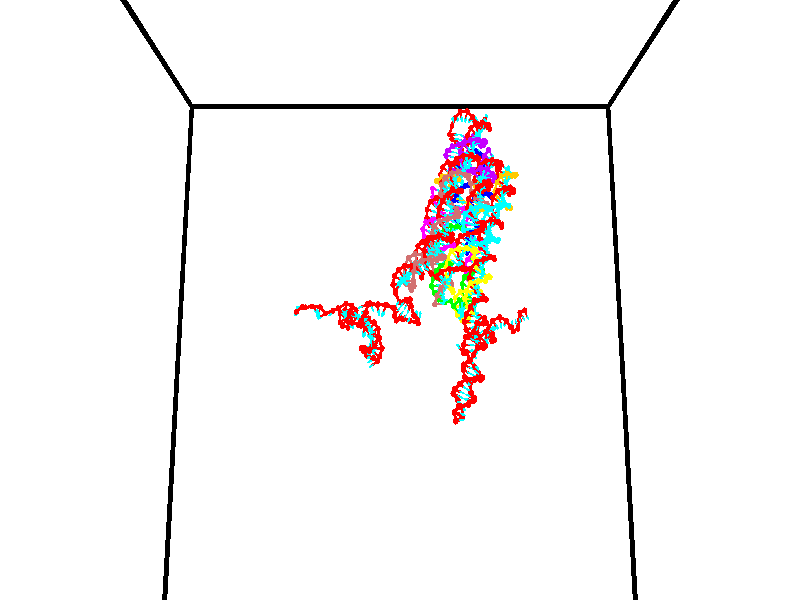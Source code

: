 // switches for output
#declare DRAW_BASES = 1; // possible values are 0, 1; only relevant for DNA ribbons
#declare DRAW_BASES_TYPE = 3; // possible values are 1, 2, 3; only relevant for DNA ribbons
#declare DRAW_FOG = 0; // set to 1 to enable fog

#include "colors.inc"

#include "transforms.inc"
background { rgb <1, 1, 1>}

#default {
   normal{
       ripples 0.25
       frequency 0.20
       turbulence 0.2
       lambda 5
   }
	finish {
		phong 0.1
		phong_size 40.
	}
}

// original window dimensions: 1024x640


// camera settings

camera {
	sky <0, 0.179814, -0.983701>
	up <0, 0.179814, -0.983701>
	right 1.6 * <1, 0, 0>
	location <35, 94.9851, 44.8844>
	look_at <35, 29.7336, 32.9568>
	direction <0, -65.2515, -11.9276>
	angle 67.0682
}


# declare cpy_camera_pos = <35, 94.9851, 44.8844>;
# if (DRAW_FOG = 1)
fog {
	fog_type 2
	up vnormalize(cpy_camera_pos)
	color rgbt<1,1,1,0.3>
	distance 1e-5
	fog_alt 3e-3
	fog_offset 56
}
# end


// LIGHTS

# declare lum = 6;
global_settings {
	ambient_light rgb lum * <0.05, 0.05, 0.05>
	max_trace_level 15
}# declare cpy_direct_light_amount = 0.25;
light_source
{	1000 * <-1, -1.16352, -0.803886>,
	rgb lum * cpy_direct_light_amount
	parallel
}

light_source
{	1000 * <1, 1.16352, 0.803886>,
	rgb lum * cpy_direct_light_amount
	parallel
}

// strand 0

// nucleotide -1

// particle -1
sphere {
	<24.608259, 35.195251, 34.948696> 0.250000
	pigment { color rgbt <1,0,0,0> }
	no_shadow
}
cylinder {
	<24.493019, 34.820339, 35.027184>,  <24.423876, 34.595390, 35.074276>, 0.100000
	pigment { color rgbt <1,0,0,0> }
	no_shadow
}
cylinder {
	<24.493019, 34.820339, 35.027184>,  <24.608259, 35.195251, 34.948696>, 0.100000
	pigment { color rgbt <1,0,0,0> }
	no_shadow
}

// particle -1
sphere {
	<24.493019, 34.820339, 35.027184> 0.100000
	pigment { color rgbt <1,0,0,0> }
	no_shadow
}
sphere {
	0, 1
	scale<0.080000,0.200000,0.300000>
	matrix <0.087908, -0.229929, -0.969229,
		0.953557, -0.261985, 0.148637,
		-0.288100, -0.937282, 0.196219,
		24.406590, 34.539154, 35.086048>
	pigment { color rgbt <0,1,1,0> }
	no_shadow
}
cylinder {
	<25.146347, 34.821259, 34.483139>,  <24.608259, 35.195251, 34.948696>, 0.130000
	pigment { color rgbt <1,0,0,0> }
	no_shadow
}

// nucleotide -1

// particle -1
sphere {
	<25.146347, 34.821259, 34.483139> 0.250000
	pigment { color rgbt <1,0,0,0> }
	no_shadow
}
cylinder {
	<24.814236, 34.627888, 34.594086>,  <24.614969, 34.511864, 34.660652>, 0.100000
	pigment { color rgbt <1,0,0,0> }
	no_shadow
}
cylinder {
	<24.814236, 34.627888, 34.594086>,  <25.146347, 34.821259, 34.483139>, 0.100000
	pigment { color rgbt <1,0,0,0> }
	no_shadow
}

// particle -1
sphere {
	<24.814236, 34.627888, 34.594086> 0.100000
	pigment { color rgbt <1,0,0,0> }
	no_shadow
}
sphere {
	0, 1
	scale<0.080000,0.200000,0.300000>
	matrix <-0.065968, -0.408913, -0.910186,
		0.553430, -0.774006, 0.307621,
		-0.830280, -0.483431, 0.277364,
		24.565151, 34.482857, 34.677296>
	pigment { color rgbt <0,1,1,0> }
	no_shadow
}
cylinder {
	<25.322168, 34.169838, 34.405479>,  <25.146347, 34.821259, 34.483139>, 0.130000
	pigment { color rgbt <1,0,0,0> }
	no_shadow
}

// nucleotide -1

// particle -1
sphere {
	<25.322168, 34.169838, 34.405479> 0.250000
	pigment { color rgbt <1,0,0,0> }
	no_shadow
}
cylinder {
	<24.924995, 34.216572, 34.397110>,  <24.686691, 34.244614, 34.392090>, 0.100000
	pigment { color rgbt <1,0,0,0> }
	no_shadow
}
cylinder {
	<24.924995, 34.216572, 34.397110>,  <25.322168, 34.169838, 34.405479>, 0.100000
	pigment { color rgbt <1,0,0,0> }
	no_shadow
}

// particle -1
sphere {
	<24.924995, 34.216572, 34.397110> 0.100000
	pigment { color rgbt <1,0,0,0> }
	no_shadow
}
sphere {
	0, 1
	scale<0.080000,0.200000,0.300000>
	matrix <-0.025317, -0.380693, -0.924355,
		-0.115960, -0.917291, 0.380960,
		-0.992931, 0.116833, -0.020922,
		24.627115, 34.251621, 34.390835>
	pigment { color rgbt <0,1,1,0> }
	no_shadow
}
cylinder {
	<26.065552, 34.415016, 34.373367>,  <25.322168, 34.169838, 34.405479>, 0.130000
	pigment { color rgbt <1,0,0,0> }
	no_shadow
}

// nucleotide -1

// particle -1
sphere {
	<26.065552, 34.415016, 34.373367> 0.250000
	pigment { color rgbt <1,0,0,0> }
	no_shadow
}
cylinder {
	<26.348623, 34.516254, 34.637226>,  <26.518465, 34.576996, 34.795540>, 0.100000
	pigment { color rgbt <1,0,0,0> }
	no_shadow
}
cylinder {
	<26.348623, 34.516254, 34.637226>,  <26.065552, 34.415016, 34.373367>, 0.100000
	pigment { color rgbt <1,0,0,0> }
	no_shadow
}

// particle -1
sphere {
	<26.348623, 34.516254, 34.637226> 0.100000
	pigment { color rgbt <1,0,0,0> }
	no_shadow
}
sphere {
	0, 1
	scale<0.080000,0.200000,0.300000>
	matrix <0.019701, -0.940342, 0.339660,
		0.706261, -0.227374, -0.670445,
		0.707677, 0.253097, 0.659647,
		26.560926, 34.592182, 34.835121>
	pigment { color rgbt <0,1,1,0> }
	no_shadow
}
cylinder {
	<26.824070, 34.074493, 34.380878>,  <26.065552, 34.415016, 34.373367>, 0.130000
	pigment { color rgbt <1,0,0,0> }
	no_shadow
}

// nucleotide -1

// particle -1
sphere {
	<26.824070, 34.074493, 34.380878> 0.250000
	pigment { color rgbt <1,0,0,0> }
	no_shadow
}
cylinder {
	<26.739021, 34.203007, 34.750000>,  <26.687992, 34.280117, 34.971474>, 0.100000
	pigment { color rgbt <1,0,0,0> }
	no_shadow
}
cylinder {
	<26.739021, 34.203007, 34.750000>,  <26.824070, 34.074493, 34.380878>, 0.100000
	pigment { color rgbt <1,0,0,0> }
	no_shadow
}

// particle -1
sphere {
	<26.739021, 34.203007, 34.750000> 0.100000
	pigment { color rgbt <1,0,0,0> }
	no_shadow
}
sphere {
	0, 1
	scale<0.080000,0.200000,0.300000>
	matrix <0.042246, -0.940492, 0.337180,
		0.976220, 0.110678, 0.186397,
		-0.212624, 0.321288, 0.922803,
		26.675234, 34.299393, 35.026840>
	pigment { color rgbt <0,1,1,0> }
	no_shadow
}
cylinder {
	<27.401070, 34.039753, 34.911755>,  <26.824070, 34.074493, 34.380878>, 0.130000
	pigment { color rgbt <1,0,0,0> }
	no_shadow
}

// nucleotide -1

// particle -1
sphere {
	<27.401070, 34.039753, 34.911755> 0.250000
	pigment { color rgbt <1,0,0,0> }
	no_shadow
}
cylinder {
	<27.046671, 34.019875, 35.096161>,  <26.834032, 34.007946, 35.206806>, 0.100000
	pigment { color rgbt <1,0,0,0> }
	no_shadow
}
cylinder {
	<27.046671, 34.019875, 35.096161>,  <27.401070, 34.039753, 34.911755>, 0.100000
	pigment { color rgbt <1,0,0,0> }
	no_shadow
}

// particle -1
sphere {
	<27.046671, 34.019875, 35.096161> 0.100000
	pigment { color rgbt <1,0,0,0> }
	no_shadow
}
sphere {
	0, 1
	scale<0.080000,0.200000,0.300000>
	matrix <0.256784, -0.880452, 0.398580,
		0.386094, 0.471523, 0.792841,
		-0.885998, -0.049700, 0.461017,
		26.780870, 34.004963, 35.234467>
	pigment { color rgbt <0,1,1,0> }
	no_shadow
}
cylinder {
	<28.175364, 34.284355, 34.709305>,  <27.401070, 34.039753, 34.911755>, 0.130000
	pigment { color rgbt <1,0,0,0> }
	no_shadow
}

// nucleotide -1

// particle -1
sphere {
	<28.175364, 34.284355, 34.709305> 0.250000
	pigment { color rgbt <1,0,0,0> }
	no_shadow
}
cylinder {
	<28.042667, 34.579365, 34.944592>,  <27.963049, 34.756371, 35.085762>, 0.100000
	pigment { color rgbt <1,0,0,0> }
	no_shadow
}
cylinder {
	<28.042667, 34.579365, 34.944592>,  <28.175364, 34.284355, 34.709305>, 0.100000
	pigment { color rgbt <1,0,0,0> }
	no_shadow
}

// particle -1
sphere {
	<28.042667, 34.579365, 34.944592> 0.100000
	pigment { color rgbt <1,0,0,0> }
	no_shadow
}
sphere {
	0, 1
	scale<0.080000,0.200000,0.300000>
	matrix <0.456700, -0.420031, 0.784218,
		0.825453, 0.528797, -0.197487,
		-0.331742, 0.737528, 0.588218,
		27.943146, 34.800625, 35.121056>
	pigment { color rgbt <0,1,1,0> }
	no_shadow
}
cylinder {
	<28.746283, 34.746304, 34.580067>,  <28.175364, 34.284355, 34.709305>, 0.130000
	pigment { color rgbt <1,0,0,0> }
	no_shadow
}

// nucleotide -1

// particle -1
sphere {
	<28.746283, 34.746304, 34.580067> 0.250000
	pigment { color rgbt <1,0,0,0> }
	no_shadow
}
cylinder {
	<29.051411, 34.803490, 34.832310>,  <29.234488, 34.837803, 34.983654>, 0.100000
	pigment { color rgbt <1,0,0,0> }
	no_shadow
}
cylinder {
	<29.051411, 34.803490, 34.832310>,  <28.746283, 34.746304, 34.580067>, 0.100000
	pigment { color rgbt <1,0,0,0> }
	no_shadow
}

// particle -1
sphere {
	<29.051411, 34.803490, 34.832310> 0.100000
	pigment { color rgbt <1,0,0,0> }
	no_shadow
}
sphere {
	0, 1
	scale<0.080000,0.200000,0.300000>
	matrix <0.508014, -0.735865, -0.447688,
		0.400038, 0.661863, -0.633962,
		0.762818, 0.142969, 0.630609,
		29.280256, 34.846382, 35.021492>
	pigment { color rgbt <0,1,1,0> }
	no_shadow
}
cylinder {
	<29.513275, 34.696728, 34.187508>,  <28.746283, 34.746304, 34.580067>, 0.130000
	pigment { color rgbt <1,0,0,0> }
	no_shadow
}

// nucleotide -1

// particle -1
sphere {
	<29.513275, 34.696728, 34.187508> 0.250000
	pigment { color rgbt <1,0,0,0> }
	no_shadow
}
cylinder {
	<29.527725, 34.626522, 34.581032>,  <29.536394, 34.584396, 34.817146>, 0.100000
	pigment { color rgbt <1,0,0,0> }
	no_shadow
}
cylinder {
	<29.527725, 34.626522, 34.581032>,  <29.513275, 34.696728, 34.187508>, 0.100000
	pigment { color rgbt <1,0,0,0> }
	no_shadow
}

// particle -1
sphere {
	<29.527725, 34.626522, 34.581032> 0.100000
	pigment { color rgbt <1,0,0,0> }
	no_shadow
}
sphere {
	0, 1
	scale<0.080000,0.200000,0.300000>
	matrix <0.388117, -0.904715, -0.175657,
		0.920902, 0.388181, 0.035439,
		0.036124, -0.175517, 0.983813,
		29.538563, 34.573868, 34.876175>
	pigment { color rgbt <0,1,1,0> }
	no_shadow
}
cylinder {
	<30.099363, 34.353207, 34.293747>,  <29.513275, 34.696728, 34.187508>, 0.130000
	pigment { color rgbt <1,0,0,0> }
	no_shadow
}

// nucleotide -1

// particle -1
sphere {
	<30.099363, 34.353207, 34.293747> 0.250000
	pigment { color rgbt <1,0,0,0> }
	no_shadow
}
cylinder {
	<29.886097, 34.280048, 34.624149>,  <29.758137, 34.236153, 34.822392>, 0.100000
	pigment { color rgbt <1,0,0,0> }
	no_shadow
}
cylinder {
	<29.886097, 34.280048, 34.624149>,  <30.099363, 34.353207, 34.293747>, 0.100000
	pigment { color rgbt <1,0,0,0> }
	no_shadow
}

// particle -1
sphere {
	<29.886097, 34.280048, 34.624149> 0.100000
	pigment { color rgbt <1,0,0,0> }
	no_shadow
}
sphere {
	0, 1
	scale<0.080000,0.200000,0.300000>
	matrix <0.210617, -0.974308, -0.079779,
		0.819374, 0.131435, 0.557989,
		-0.533167, -0.182891, 0.826005,
		29.726147, 34.225182, 34.871952>
	pigment { color rgbt <0,1,1,0> }
	no_shadow
}
cylinder {
	<30.492857, 33.917202, 34.617985>,  <30.099363, 34.353207, 34.293747>, 0.130000
	pigment { color rgbt <1,0,0,0> }
	no_shadow
}

// nucleotide -1

// particle -1
sphere {
	<30.492857, 33.917202, 34.617985> 0.250000
	pigment { color rgbt <1,0,0,0> }
	no_shadow
}
cylinder {
	<30.154936, 33.833553, 34.814991>,  <29.952183, 33.783363, 34.933193>, 0.100000
	pigment { color rgbt <1,0,0,0> }
	no_shadow
}
cylinder {
	<30.154936, 33.833553, 34.814991>,  <30.492857, 33.917202, 34.617985>, 0.100000
	pigment { color rgbt <1,0,0,0> }
	no_shadow
}

// particle -1
sphere {
	<30.154936, 33.833553, 34.814991> 0.100000
	pigment { color rgbt <1,0,0,0> }
	no_shadow
}
sphere {
	0, 1
	scale<0.080000,0.200000,0.300000>
	matrix <0.100166, -0.965999, -0.238355,
		0.525616, -0.152030, 0.837027,
		-0.844805, -0.209125, 0.492516,
		29.901495, 33.770817, 34.962746>
	pigment { color rgbt <0,1,1,0> }
	no_shadow
}
cylinder {
	<30.599642, 33.247818, 35.041386>,  <30.492857, 33.917202, 34.617985>, 0.130000
	pigment { color rgbt <1,0,0,0> }
	no_shadow
}

// nucleotide -1

// particle -1
sphere {
	<30.599642, 33.247818, 35.041386> 0.250000
	pigment { color rgbt <1,0,0,0> }
	no_shadow
}
cylinder {
	<30.210533, 33.296547, 34.962517>,  <29.977068, 33.325783, 34.915195>, 0.100000
	pigment { color rgbt <1,0,0,0> }
	no_shadow
}
cylinder {
	<30.210533, 33.296547, 34.962517>,  <30.599642, 33.247818, 35.041386>, 0.100000
	pigment { color rgbt <1,0,0,0> }
	no_shadow
}

// particle -1
sphere {
	<30.210533, 33.296547, 34.962517> 0.100000
	pigment { color rgbt <1,0,0,0> }
	no_shadow
}
sphere {
	0, 1
	scale<0.080000,0.200000,0.300000>
	matrix <-0.073171, -0.968635, -0.237468,
		-0.219914, -0.216575, 0.951174,
		-0.972771, 0.121821, -0.197170,
		29.918701, 33.333092, 34.903366>
	pigment { color rgbt <0,1,1,0> }
	no_shadow
}
cylinder {
	<30.330860, 32.432213, 34.952477>,  <30.599642, 33.247818, 35.041386>, 0.130000
	pigment { color rgbt <1,0,0,0> }
	no_shadow
}

// nucleotide -1

// particle -1
sphere {
	<30.330860, 32.432213, 34.952477> 0.250000
	pigment { color rgbt <1,0,0,0> }
	no_shadow
}
cylinder {
	<29.953489, 32.303001, 34.982410>,  <29.727068, 32.225475, 35.000370>, 0.100000
	pigment { color rgbt <1,0,0,0> }
	no_shadow
}
cylinder {
	<29.953489, 32.303001, 34.982410>,  <30.330860, 32.432213, 34.952477>, 0.100000
	pigment { color rgbt <1,0,0,0> }
	no_shadow
}

// particle -1
sphere {
	<29.953489, 32.303001, 34.982410> 0.100000
	pigment { color rgbt <1,0,0,0> }
	no_shadow
}
sphere {
	0, 1
	scale<0.080000,0.200000,0.300000>
	matrix <-0.323570, 0.946191, 0.005090,
		-0.072456, -0.019413, -0.997183,
		-0.943426, -0.323027, 0.074839,
		29.670462, 32.206093, 35.004864>
	pigment { color rgbt <0,1,1,0> }
	no_shadow
}
cylinder {
	<29.841290, 32.659531, 34.450325>,  <30.330860, 32.432213, 34.952477>, 0.130000
	pigment { color rgbt <1,0,0,0> }
	no_shadow
}

// nucleotide -1

// particle -1
sphere {
	<29.841290, 32.659531, 34.450325> 0.250000
	pigment { color rgbt <1,0,0,0> }
	no_shadow
}
cylinder {
	<29.688637, 32.607491, 34.816368>,  <29.597046, 32.576267, 35.035995>, 0.100000
	pigment { color rgbt <1,0,0,0> }
	no_shadow
}
cylinder {
	<29.688637, 32.607491, 34.816368>,  <29.841290, 32.659531, 34.450325>, 0.100000
	pigment { color rgbt <1,0,0,0> }
	no_shadow
}

// particle -1
sphere {
	<29.688637, 32.607491, 34.816368> 0.100000
	pigment { color rgbt <1,0,0,0> }
	no_shadow
}
sphere {
	0, 1
	scale<0.080000,0.200000,0.300000>
	matrix <-0.281533, 0.959364, 0.018986,
		-0.880395, -0.250389, -0.402753,
		-0.381633, -0.130104, 0.915112,
		29.574146, 32.568459, 35.090900>
	pigment { color rgbt <0,1,1,0> }
	no_shadow
}
cylinder {
	<29.248173, 33.061512, 34.453236>,  <29.841290, 32.659531, 34.450325>, 0.130000
	pigment { color rgbt <1,0,0,0> }
	no_shadow
}

// nucleotide -1

// particle -1
sphere {
	<29.248173, 33.061512, 34.453236> 0.250000
	pigment { color rgbt <1,0,0,0> }
	no_shadow
}
cylinder {
	<29.333921, 32.983757, 34.836121>,  <29.385370, 32.937103, 35.065853>, 0.100000
	pigment { color rgbt <1,0,0,0> }
	no_shadow
}
cylinder {
	<29.333921, 32.983757, 34.836121>,  <29.248173, 33.061512, 34.453236>, 0.100000
	pigment { color rgbt <1,0,0,0> }
	no_shadow
}

// particle -1
sphere {
	<29.333921, 32.983757, 34.836121> 0.100000
	pigment { color rgbt <1,0,0,0> }
	no_shadow
}
sphere {
	0, 1
	scale<0.080000,0.200000,0.300000>
	matrix <-0.037683, 0.977621, 0.206972,
		-0.976025, -0.080440, 0.202249,
		0.214371, -0.194389, 0.957214,
		29.398233, 32.925442, 35.123283>
	pigment { color rgbt <0,1,1,0> }
	no_shadow
}
cylinder {
	<28.797857, 33.467072, 34.843456>,  <29.248173, 33.061512, 34.453236>, 0.130000
	pigment { color rgbt <1,0,0,0> }
	no_shadow
}

// nucleotide -1

// particle -1
sphere {
	<28.797857, 33.467072, 34.843456> 0.250000
	pigment { color rgbt <1,0,0,0> }
	no_shadow
}
cylinder {
	<29.126701, 33.375248, 35.051853>,  <29.324009, 33.320156, 35.176891>, 0.100000
	pigment { color rgbt <1,0,0,0> }
	no_shadow
}
cylinder {
	<29.126701, 33.375248, 35.051853>,  <28.797857, 33.467072, 34.843456>, 0.100000
	pigment { color rgbt <1,0,0,0> }
	no_shadow
}

// particle -1
sphere {
	<29.126701, 33.375248, 35.051853> 0.100000
	pigment { color rgbt <1,0,0,0> }
	no_shadow
}
sphere {
	0, 1
	scale<0.080000,0.200000,0.300000>
	matrix <0.112476, 0.962561, 0.246628,
		-0.558106, -0.144156, 0.817152,
		0.822111, -0.229555, 0.520997,
		29.373335, 33.306381, 35.208153>
	pigment { color rgbt <0,1,1,0> }
	no_shadow
}
cylinder {
	<28.840158, 33.479218, 35.610935>,  <28.797857, 33.467072, 34.843456>, 0.130000
	pigment { color rgbt <1,0,0,0> }
	no_shadow
}

// nucleotide -1

// particle -1
sphere {
	<28.840158, 33.479218, 35.610935> 0.250000
	pigment { color rgbt <1,0,0,0> }
	no_shadow
}
cylinder {
	<29.171993, 33.583431, 35.413387>,  <29.371094, 33.645962, 35.294861>, 0.100000
	pigment { color rgbt <1,0,0,0> }
	no_shadow
}
cylinder {
	<29.171993, 33.583431, 35.413387>,  <28.840158, 33.479218, 35.610935>, 0.100000
	pigment { color rgbt <1,0,0,0> }
	no_shadow
}

// particle -1
sphere {
	<29.171993, 33.583431, 35.413387> 0.100000
	pigment { color rgbt <1,0,0,0> }
	no_shadow
}
sphere {
	0, 1
	scale<0.080000,0.200000,0.300000>
	matrix <-0.163985, 0.959146, 0.230536,
		0.533754, -0.110263, 0.838420,
		0.829587, 0.260538, -0.493867,
		29.420870, 33.661594, 35.265228>
	pigment { color rgbt <0,1,1,0> }
	no_shadow
}
cylinder {
	<29.126087, 33.984043, 35.976734>,  <28.840158, 33.479218, 35.610935>, 0.130000
	pigment { color rgbt <1,0,0,0> }
	no_shadow
}

// nucleotide -1

// particle -1
sphere {
	<29.126087, 33.984043, 35.976734> 0.250000
	pigment { color rgbt <1,0,0,0> }
	no_shadow
}
cylinder {
	<29.341440, 34.059090, 35.648113>,  <29.470652, 34.104118, 35.450943>, 0.100000
	pigment { color rgbt <1,0,0,0> }
	no_shadow
}
cylinder {
	<29.341440, 34.059090, 35.648113>,  <29.126087, 33.984043, 35.976734>, 0.100000
	pigment { color rgbt <1,0,0,0> }
	no_shadow
}

// particle -1
sphere {
	<29.341440, 34.059090, 35.648113> 0.100000
	pigment { color rgbt <1,0,0,0> }
	no_shadow
}
sphere {
	0, 1
	scale<0.080000,0.200000,0.300000>
	matrix <0.068582, 0.961911, 0.264619,
		0.839905, -0.198810, 0.505008,
		0.538382, 0.187621, -0.821549,
		29.502954, 34.115376, 35.401649>
	pigment { color rgbt <0,1,1,0> }
	no_shadow
}
cylinder {
	<29.743240, 34.411526, 36.188789>,  <29.126087, 33.984043, 35.976734>, 0.130000
	pigment { color rgbt <1,0,0,0> }
	no_shadow
}

// nucleotide -1

// particle -1
sphere {
	<29.743240, 34.411526, 36.188789> 0.250000
	pigment { color rgbt <1,0,0,0> }
	no_shadow
}
cylinder {
	<29.662899, 34.457954, 35.799702>,  <29.614695, 34.485813, 35.566250>, 0.100000
	pigment { color rgbt <1,0,0,0> }
	no_shadow
}
cylinder {
	<29.662899, 34.457954, 35.799702>,  <29.743240, 34.411526, 36.188789>, 0.100000
	pigment { color rgbt <1,0,0,0> }
	no_shadow
}

// particle -1
sphere {
	<29.662899, 34.457954, 35.799702> 0.100000
	pigment { color rgbt <1,0,0,0> }
	no_shadow
}
sphere {
	0, 1
	scale<0.080000,0.200000,0.300000>
	matrix <-0.012717, 0.992563, 0.121067,
		0.979539, 0.036687, -0.197885,
		-0.200855, 0.116073, -0.972720,
		29.602642, 34.492775, 35.507885>
	pigment { color rgbt <0,1,1,0> }
	no_shadow
}
cylinder {
	<30.080351, 35.084743, 35.910374>,  <29.743240, 34.411526, 36.188789>, 0.130000
	pigment { color rgbt <1,0,0,0> }
	no_shadow
}

// nucleotide -1

// particle -1
sphere {
	<30.080351, 35.084743, 35.910374> 0.250000
	pigment { color rgbt <1,0,0,0> }
	no_shadow
}
cylinder {
	<29.797983, 34.986637, 35.644585>,  <29.628563, 34.927773, 35.485111>, 0.100000
	pigment { color rgbt <1,0,0,0> }
	no_shadow
}
cylinder {
	<29.797983, 34.986637, 35.644585>,  <30.080351, 35.084743, 35.910374>, 0.100000
	pigment { color rgbt <1,0,0,0> }
	no_shadow
}

// particle -1
sphere {
	<29.797983, 34.986637, 35.644585> 0.100000
	pigment { color rgbt <1,0,0,0> }
	no_shadow
}
sphere {
	0, 1
	scale<0.080000,0.200000,0.300000>
	matrix <-0.185231, 0.969410, -0.161039,
		0.683642, 0.009400, -0.729757,
		-0.705920, -0.245267, -0.664470,
		29.586206, 34.913055, 35.445244>
	pigment { color rgbt <0,1,1,0> }
	no_shadow
}
cylinder {
	<29.715385, 35.800152, 35.771191>,  <30.080351, 35.084743, 35.910374>, 0.130000
	pigment { color rgbt <1,0,0,0> }
	no_shadow
}

// nucleotide -1

// particle -1
sphere {
	<29.715385, 35.800152, 35.771191> 0.250000
	pigment { color rgbt <1,0,0,0> }
	no_shadow
}
cylinder {
	<30.008656, 35.792561, 36.043098>,  <30.184618, 35.788006, 36.206245>, 0.100000
	pigment { color rgbt <1,0,0,0> }
	no_shadow
}
cylinder {
	<30.008656, 35.792561, 36.043098>,  <29.715385, 35.800152, 35.771191>, 0.100000
	pigment { color rgbt <1,0,0,0> }
	no_shadow
}

// particle -1
sphere {
	<30.008656, 35.792561, 36.043098> 0.100000
	pigment { color rgbt <1,0,0,0> }
	no_shadow
}
sphere {
	0, 1
	scale<0.080000,0.200000,0.300000>
	matrix <-0.307810, -0.900610, 0.306845,
		0.606387, -0.434213, -0.666149,
		0.733177, -0.018981, 0.679773,
		30.228609, 35.786865, 36.247032>
	pigment { color rgbt <0,1,1,0> }
	no_shadow
}
cylinder {
	<29.992702, 36.339706, 35.292503>,  <29.715385, 35.800152, 35.771191>, 0.130000
	pigment { color rgbt <1,0,0,0> }
	no_shadow
}

// nucleotide -1

// particle -1
sphere {
	<29.992702, 36.339706, 35.292503> 0.250000
	pigment { color rgbt <1,0,0,0> }
	no_shadow
}
cylinder {
	<30.309458, 36.096405, 35.314186>,  <30.499512, 35.950424, 35.327194>, 0.100000
	pigment { color rgbt <1,0,0,0> }
	no_shadow
}
cylinder {
	<30.309458, 36.096405, 35.314186>,  <29.992702, 36.339706, 35.292503>, 0.100000
	pigment { color rgbt <1,0,0,0> }
	no_shadow
}

// particle -1
sphere {
	<30.309458, 36.096405, 35.314186> 0.100000
	pigment { color rgbt <1,0,0,0> }
	no_shadow
}
sphere {
	0, 1
	scale<0.080000,0.200000,0.300000>
	matrix <0.548177, 0.747163, 0.375833,
		-0.269101, -0.267905, 0.925101,
		0.791888, -0.608256, 0.054203,
		30.547024, 35.913929, 35.330448>
	pigment { color rgbt <0,1,1,0> }
	no_shadow
}
cylinder {
	<30.317123, 36.258202, 36.042049>,  <29.992702, 36.339706, 35.292503>, 0.130000
	pigment { color rgbt <1,0,0,0> }
	no_shadow
}

// nucleotide -1

// particle -1
sphere {
	<30.317123, 36.258202, 36.042049> 0.250000
	pigment { color rgbt <1,0,0,0> }
	no_shadow
}
cylinder {
	<30.588682, 36.223774, 35.750381>,  <30.751617, 36.203117, 35.575378>, 0.100000
	pigment { color rgbt <1,0,0,0> }
	no_shadow
}
cylinder {
	<30.588682, 36.223774, 35.750381>,  <30.317123, 36.258202, 36.042049>, 0.100000
	pigment { color rgbt <1,0,0,0> }
	no_shadow
}

// particle -1
sphere {
	<30.588682, 36.223774, 35.750381> 0.100000
	pigment { color rgbt <1,0,0,0> }
	no_shadow
}
sphere {
	0, 1
	scale<0.080000,0.200000,0.300000>
	matrix <0.604672, 0.628883, 0.488751,
		0.416499, -0.772721, 0.478989,
		0.678896, -0.086067, -0.729172,
		30.792351, 36.197952, 35.531631>
	pigment { color rgbt <0,1,1,0> }
	no_shadow
}
cylinder {
	<31.053257, 35.991268, 36.218666>,  <30.317123, 36.258202, 36.042049>, 0.130000
	pigment { color rgbt <1,0,0,0> }
	no_shadow
}

// nucleotide -1

// particle -1
sphere {
	<31.053257, 35.991268, 36.218666> 0.250000
	pigment { color rgbt <1,0,0,0> }
	no_shadow
}
cylinder {
	<31.016726, 36.264244, 35.928581>,  <30.994806, 36.428028, 35.754528>, 0.100000
	pigment { color rgbt <1,0,0,0> }
	no_shadow
}
cylinder {
	<31.016726, 36.264244, 35.928581>,  <31.053257, 35.991268, 36.218666>, 0.100000
	pigment { color rgbt <1,0,0,0> }
	no_shadow
}

// particle -1
sphere {
	<31.016726, 36.264244, 35.928581> 0.100000
	pigment { color rgbt <1,0,0,0> }
	no_shadow
}
sphere {
	0, 1
	scale<0.080000,0.200000,0.300000>
	matrix <0.426247, 0.684963, 0.590881,
		0.899985, -0.255157, -0.353444,
		-0.091328, 0.682438, -0.725216,
		30.989326, 36.468975, 35.711018>
	pigment { color rgbt <0,1,1,0> }
	no_shadow
}
cylinder {
	<31.731653, 36.349300, 36.003761>,  <31.053257, 35.991268, 36.218666>, 0.130000
	pigment { color rgbt <1,0,0,0> }
	no_shadow
}

// nucleotide -1

// particle -1
sphere {
	<31.731653, 36.349300, 36.003761> 0.250000
	pigment { color rgbt <1,0,0,0> }
	no_shadow
}
cylinder {
	<31.414213, 36.582684, 35.934742>,  <31.223749, 36.722713, 35.893330>, 0.100000
	pigment { color rgbt <1,0,0,0> }
	no_shadow
}
cylinder {
	<31.414213, 36.582684, 35.934742>,  <31.731653, 36.349300, 36.003761>, 0.100000
	pigment { color rgbt <1,0,0,0> }
	no_shadow
}

// particle -1
sphere {
	<31.414213, 36.582684, 35.934742> 0.100000
	pigment { color rgbt <1,0,0,0> }
	no_shadow
}
sphere {
	0, 1
	scale<0.080000,0.200000,0.300000>
	matrix <0.468350, 0.766824, 0.438895,
		0.388389, 0.267496, -0.881816,
		-0.793601, 0.583461, -0.172544,
		31.176132, 36.757721, 35.882980>
	pigment { color rgbt <0,1,1,0> }
	no_shadow
}
cylinder {
	<31.994049, 36.979931, 36.021442>,  <31.731653, 36.349300, 36.003761>, 0.130000
	pigment { color rgbt <1,0,0,0> }
	no_shadow
}

// nucleotide -1

// particle -1
sphere {
	<31.994049, 36.979931, 36.021442> 0.250000
	pigment { color rgbt <1,0,0,0> }
	no_shadow
}
cylinder {
	<31.616781, 37.100136, 35.964699>,  <31.390421, 37.172260, 35.930653>, 0.100000
	pigment { color rgbt <1,0,0,0> }
	no_shadow
}
cylinder {
	<31.616781, 37.100136, 35.964699>,  <31.994049, 36.979931, 36.021442>, 0.100000
	pigment { color rgbt <1,0,0,0> }
	no_shadow
}

// particle -1
sphere {
	<31.616781, 37.100136, 35.964699> 0.100000
	pigment { color rgbt <1,0,0,0> }
	no_shadow
}
sphere {
	0, 1
	scale<0.080000,0.200000,0.300000>
	matrix <0.241990, 0.913661, 0.326596,
		0.227757, 0.273707, -0.934458,
		-0.943169, 0.300514, -0.141858,
		31.333830, 37.190289, 35.922142>
	pigment { color rgbt <0,1,1,0> }
	no_shadow
}
cylinder {
	<32.003620, 37.708515, 35.924294>,  <31.994049, 36.979931, 36.021442>, 0.130000
	pigment { color rgbt <1,0,0,0> }
	no_shadow
}

// nucleotide -1

// particle -1
sphere {
	<32.003620, 37.708515, 35.924294> 0.250000
	pigment { color rgbt <1,0,0,0> }
	no_shadow
}
cylinder {
	<31.612274, 37.648155, 35.980915>,  <31.377468, 37.611938, 36.014889>, 0.100000
	pigment { color rgbt <1,0,0,0> }
	no_shadow
}
cylinder {
	<31.612274, 37.648155, 35.980915>,  <32.003620, 37.708515, 35.924294>, 0.100000
	pigment { color rgbt <1,0,0,0> }
	no_shadow
}

// particle -1
sphere {
	<31.612274, 37.648155, 35.980915> 0.100000
	pigment { color rgbt <1,0,0,0> }
	no_shadow
}
sphere {
	0, 1
	scale<0.080000,0.200000,0.300000>
	matrix <-0.080669, 0.908232, 0.410617,
		-0.190526, 0.390313, -0.900753,
		-0.978362, -0.150896, 0.141556,
		31.318766, 37.602886, 36.023380>
	pigment { color rgbt <0,1,1,0> }
	no_shadow
}
cylinder {
	<31.583836, 38.434715, 35.804070>,  <32.003620, 37.708515, 35.924294>, 0.130000
	pigment { color rgbt <1,0,0,0> }
	no_shadow
}

// nucleotide -1

// particle -1
sphere {
	<31.583836, 38.434715, 35.804070> 0.250000
	pigment { color rgbt <1,0,0,0> }
	no_shadow
}
cylinder {
	<31.394035, 38.158875, 36.022900>,  <31.280155, 37.993370, 36.154198>, 0.100000
	pigment { color rgbt <1,0,0,0> }
	no_shadow
}
cylinder {
	<31.394035, 38.158875, 36.022900>,  <31.583836, 38.434715, 35.804070>, 0.100000
	pigment { color rgbt <1,0,0,0> }
	no_shadow
}

// particle -1
sphere {
	<31.394035, 38.158875, 36.022900> 0.100000
	pigment { color rgbt <1,0,0,0> }
	no_shadow
}
sphere {
	0, 1
	scale<0.080000,0.200000,0.300000>
	matrix <-0.201147, 0.689999, 0.695299,
		-0.856965, 0.219877, -0.466117,
		-0.474501, -0.689605, 0.547078,
		31.251686, 37.951992, 36.187023>
	pigment { color rgbt <0,1,1,0> }
	no_shadow
}
cylinder {
	<31.605949, 38.287868, 36.540558>,  <31.583836, 38.434715, 35.804070>, 0.130000
	pigment { color rgbt <1,0,0,0> }
	no_shadow
}

// nucleotide -1

// particle -1
sphere {
	<31.605949, 38.287868, 36.540558> 0.250000
	pigment { color rgbt <1,0,0,0> }
	no_shadow
}
cylinder {
	<31.583462, 38.251976, 36.938309>,  <31.569969, 38.230442, 37.176960>, 0.100000
	pigment { color rgbt <1,0,0,0> }
	no_shadow
}
cylinder {
	<31.583462, 38.251976, 36.938309>,  <31.605949, 38.287868, 36.540558>, 0.100000
	pigment { color rgbt <1,0,0,0> }
	no_shadow
}

// particle -1
sphere {
	<31.583462, 38.251976, 36.938309> 0.100000
	pigment { color rgbt <1,0,0,0> }
	no_shadow
}
sphere {
	0, 1
	scale<0.080000,0.200000,0.300000>
	matrix <0.345769, -0.936071, -0.064919,
		0.936634, 0.340176, 0.083651,
		-0.056219, -0.089729, 0.994378,
		31.566595, 38.225056, 37.236622>
	pigment { color rgbt <0,1,1,0> }
	no_shadow
}
cylinder {
	<31.853962, 37.518421, 36.754505>,  <31.605949, 38.287868, 36.540558>, 0.130000
	pigment { color rgbt <1,0,0,0> }
	no_shadow
}

// nucleotide -1

// particle -1
sphere {
	<31.853962, 37.518421, 36.754505> 0.250000
	pigment { color rgbt <1,0,0,0> }
	no_shadow
}
cylinder {
	<31.978542, 37.725361, 37.073341>,  <32.053291, 37.849525, 37.264641>, 0.100000
	pigment { color rgbt <1,0,0,0> }
	no_shadow
}
cylinder {
	<31.978542, 37.725361, 37.073341>,  <31.853962, 37.518421, 36.754505>, 0.100000
	pigment { color rgbt <1,0,0,0> }
	no_shadow
}

// particle -1
sphere {
	<31.978542, 37.725361, 37.073341> 0.100000
	pigment { color rgbt <1,0,0,0> }
	no_shadow
}
sphere {
	0, 1
	scale<0.080000,0.200000,0.300000>
	matrix <0.399068, -0.832465, 0.384379,
		0.862405, 0.198377, -0.465730,
		0.311451, 0.517348, 0.797088,
		32.071980, 37.880566, 37.312469>
	pigment { color rgbt <0,1,1,0> }
	no_shadow
}
cylinder {
	<32.447762, 37.162243, 37.025879>,  <31.853962, 37.518421, 36.754505>, 0.130000
	pigment { color rgbt <1,0,0,0> }
	no_shadow
}

// nucleotide -1

// particle -1
sphere {
	<32.447762, 37.162243, 37.025879> 0.250000
	pigment { color rgbt <1,0,0,0> }
	no_shadow
}
cylinder {
	<32.393475, 37.399391, 37.343391>,  <32.360905, 37.541679, 37.533897>, 0.100000
	pigment { color rgbt <1,0,0,0> }
	no_shadow
}
cylinder {
	<32.393475, 37.399391, 37.343391>,  <32.447762, 37.162243, 37.025879>, 0.100000
	pigment { color rgbt <1,0,0,0> }
	no_shadow
}

// particle -1
sphere {
	<32.393475, 37.399391, 37.343391> 0.100000
	pigment { color rgbt <1,0,0,0> }
	no_shadow
}
sphere {
	0, 1
	scale<0.080000,0.200000,0.300000>
	matrix <0.274696, -0.747267, 0.605090,
		0.951905, 0.300169, -0.061443,
		-0.135715, 0.592867, 0.793782,
		32.352760, 37.577251, 37.581528>
	pigment { color rgbt <0,1,1,0> }
	no_shadow
}
cylinder {
	<32.976158, 37.066757, 37.455776>,  <32.447762, 37.162243, 37.025879>, 0.130000
	pigment { color rgbt <1,0,0,0> }
	no_shadow
}

// nucleotide -1

// particle -1
sphere {
	<32.976158, 37.066757, 37.455776> 0.250000
	pigment { color rgbt <1,0,0,0> }
	no_shadow
}
cylinder {
	<32.669113, 37.185524, 37.682972>,  <32.484886, 37.256783, 37.819290>, 0.100000
	pigment { color rgbt <1,0,0,0> }
	no_shadow
}
cylinder {
	<32.669113, 37.185524, 37.682972>,  <32.976158, 37.066757, 37.455776>, 0.100000
	pigment { color rgbt <1,0,0,0> }
	no_shadow
}

// particle -1
sphere {
	<32.669113, 37.185524, 37.682972> 0.100000
	pigment { color rgbt <1,0,0,0> }
	no_shadow
}
sphere {
	0, 1
	scale<0.080000,0.200000,0.300000>
	matrix <0.274644, -0.648337, 0.710091,
		0.579087, 0.701069, 0.416125,
		-0.767612, 0.296918, 0.567989,
		32.438831, 37.274601, 37.853367>
	pigment { color rgbt <0,1,1,0> }
	no_shadow
}
cylinder {
	<33.267876, 37.088696, 38.253143>,  <32.976158, 37.066757, 37.455776>, 0.130000
	pigment { color rgbt <1,0,0,0> }
	no_shadow
}

// nucleotide -1

// particle -1
sphere {
	<33.267876, 37.088696, 38.253143> 0.250000
	pigment { color rgbt <1,0,0,0> }
	no_shadow
}
cylinder {
	<32.868420, 37.101669, 38.269451>,  <32.628746, 37.109455, 38.279236>, 0.100000
	pigment { color rgbt <1,0,0,0> }
	no_shadow
}
cylinder {
	<32.868420, 37.101669, 38.269451>,  <33.267876, 37.088696, 38.253143>, 0.100000
	pigment { color rgbt <1,0,0,0> }
	no_shadow
}

// particle -1
sphere {
	<32.868420, 37.101669, 38.269451> 0.100000
	pigment { color rgbt <1,0,0,0> }
	no_shadow
}
sphere {
	0, 1
	scale<0.080000,0.200000,0.300000>
	matrix <0.002798, -0.748032, 0.663657,
		0.052027, 0.662869, 0.746925,
		-0.998642, 0.032439, 0.040773,
		32.568829, 37.111401, 38.281681>
	pigment { color rgbt <0,1,1,0> }
	no_shadow
}
cylinder {
	<33.031826, 37.071289, 38.903912>,  <33.267876, 37.088696, 38.253143>, 0.130000
	pigment { color rgbt <1,0,0,0> }
	no_shadow
}

// nucleotide -1

// particle -1
sphere {
	<33.031826, 37.071289, 38.903912> 0.250000
	pigment { color rgbt <1,0,0,0> }
	no_shadow
}
cylinder {
	<32.717484, 36.919117, 38.708897>,  <32.528877, 36.827812, 38.591888>, 0.100000
	pigment { color rgbt <1,0,0,0> }
	no_shadow
}
cylinder {
	<32.717484, 36.919117, 38.708897>,  <33.031826, 37.071289, 38.903912>, 0.100000
	pigment { color rgbt <1,0,0,0> }
	no_shadow
}

// particle -1
sphere {
	<32.717484, 36.919117, 38.708897> 0.100000
	pigment { color rgbt <1,0,0,0> }
	no_shadow
}
sphere {
	0, 1
	scale<0.080000,0.200000,0.300000>
	matrix <0.047646, -0.823286, 0.565623,
		-0.616566, 0.421272, 0.665114,
		-0.785860, -0.380434, -0.487538,
		32.481724, 36.804985, 38.562634>
	pigment { color rgbt <0,1,1,0> }
	no_shadow
}
cylinder {
	<32.813148, 36.459129, 39.210323>,  <33.031826, 37.071289, 38.903912>, 0.130000
	pigment { color rgbt <1,0,0,0> }
	no_shadow
}

// nucleotide -1

// particle -1
sphere {
	<32.813148, 36.459129, 39.210323> 0.250000
	pigment { color rgbt <1,0,0,0> }
	no_shadow
}
cylinder {
	<32.481380, 36.371941, 39.416065>,  <32.282322, 36.319630, 39.539509>, 0.100000
	pigment { color rgbt <1,0,0,0> }
	no_shadow
}
cylinder {
	<32.481380, 36.371941, 39.416065>,  <32.813148, 36.459129, 39.210323>, 0.100000
	pigment { color rgbt <1,0,0,0> }
	no_shadow
}

// particle -1
sphere {
	<32.481380, 36.371941, 39.416065> 0.100000
	pigment { color rgbt <1,0,0,0> }
	no_shadow
}
sphere {
	0, 1
	scale<0.080000,0.200000,0.300000>
	matrix <-0.557885, 0.370788, -0.742483,
		-0.028879, -0.902777, -0.429138,
		-0.829415, -0.217968, 0.514354,
		32.232555, 36.306549, 39.570370>
	pigment { color rgbt <0,1,1,0> }
	no_shadow
}
cylinder {
	<32.405003, 35.977299, 38.904591>,  <32.813148, 36.459129, 39.210323>, 0.130000
	pigment { color rgbt <1,0,0,0> }
	no_shadow
}

// nucleotide -1

// particle -1
sphere {
	<32.405003, 35.977299, 38.904591> 0.250000
	pigment { color rgbt <1,0,0,0> }
	no_shadow
}
cylinder {
	<32.211102, 36.266773, 39.101078>,  <32.094761, 36.440456, 39.218971>, 0.100000
	pigment { color rgbt <1,0,0,0> }
	no_shadow
}
cylinder {
	<32.211102, 36.266773, 39.101078>,  <32.405003, 35.977299, 38.904591>, 0.100000
	pigment { color rgbt <1,0,0,0> }
	no_shadow
}

// particle -1
sphere {
	<32.211102, 36.266773, 39.101078> 0.100000
	pigment { color rgbt <1,0,0,0> }
	no_shadow
}
sphere {
	0, 1
	scale<0.080000,0.200000,0.300000>
	matrix <-0.310094, 0.382935, -0.870174,
		-0.817836, -0.574143, 0.038782,
		-0.484753, 0.723685, 0.491216,
		32.065674, 36.483879, 39.248444>
	pigment { color rgbt <0,1,1,0> }
	no_shadow
}
cylinder {
	<31.727808, 36.004078, 38.703625>,  <32.405003, 35.977299, 38.904591>, 0.130000
	pigment { color rgbt <1,0,0,0> }
	no_shadow
}

// nucleotide -1

// particle -1
sphere {
	<31.727808, 36.004078, 38.703625> 0.250000
	pigment { color rgbt <1,0,0,0> }
	no_shadow
}
cylinder {
	<31.855642, 36.360535, 38.832451>,  <31.932343, 36.574409, 38.909744>, 0.100000
	pigment { color rgbt <1,0,0,0> }
	no_shadow
}
cylinder {
	<31.855642, 36.360535, 38.832451>,  <31.727808, 36.004078, 38.703625>, 0.100000
	pigment { color rgbt <1,0,0,0> }
	no_shadow
}

// particle -1
sphere {
	<31.855642, 36.360535, 38.832451> 0.100000
	pigment { color rgbt <1,0,0,0> }
	no_shadow
}
sphere {
	0, 1
	scale<0.080000,0.200000,0.300000>
	matrix <-0.296458, 0.416860, -0.859267,
		-0.899987, 0.179133, 0.397410,
		0.319588, 0.891145, 0.322063,
		31.951519, 36.627876, 38.929070>
	pigment { color rgbt <0,1,1,0> }
	no_shadow
}
cylinder {
	<31.533775, 36.584267, 38.132343>,  <31.727808, 36.004078, 38.703625>, 0.130000
	pigment { color rgbt <1,0,0,0> }
	no_shadow
}

// nucleotide -1

// particle -1
sphere {
	<31.533775, 36.584267, 38.132343> 0.250000
	pigment { color rgbt <1,0,0,0> }
	no_shadow
}
cylinder {
	<31.781637, 36.759865, 38.392590>,  <31.930355, 36.865223, 38.548737>, 0.100000
	pigment { color rgbt <1,0,0,0> }
	no_shadow
}
cylinder {
	<31.781637, 36.759865, 38.392590>,  <31.533775, 36.584267, 38.132343>, 0.100000
	pigment { color rgbt <1,0,0,0> }
	no_shadow
}

// particle -1
sphere {
	<31.781637, 36.759865, 38.392590> 0.100000
	pigment { color rgbt <1,0,0,0> }
	no_shadow
}
sphere {
	0, 1
	scale<0.080000,0.200000,0.300000>
	matrix <0.069783, 0.794851, -0.602778,
		-0.781765, 0.418918, 0.461900,
		0.619656, 0.438998, 0.650620,
		31.967535, 36.891563, 38.587776>
	pigment { color rgbt <0,1,1,0> }
	no_shadow
}
cylinder {
	<31.285440, 37.307831, 38.280605>,  <31.533775, 36.584267, 38.132343>, 0.130000
	pigment { color rgbt <1,0,0,0> }
	no_shadow
}

// nucleotide -1

// particle -1
sphere {
	<31.285440, 37.307831, 38.280605> 0.250000
	pigment { color rgbt <1,0,0,0> }
	no_shadow
}
cylinder {
	<31.679367, 37.247578, 38.315128>,  <31.915722, 37.211426, 38.335842>, 0.100000
	pigment { color rgbt <1,0,0,0> }
	no_shadow
}
cylinder {
	<31.679367, 37.247578, 38.315128>,  <31.285440, 37.307831, 38.280605>, 0.100000
	pigment { color rgbt <1,0,0,0> }
	no_shadow
}

// particle -1
sphere {
	<31.679367, 37.247578, 38.315128> 0.100000
	pigment { color rgbt <1,0,0,0> }
	no_shadow
}
sphere {
	0, 1
	scale<0.080000,0.200000,0.300000>
	matrix <0.171752, 0.772848, -0.610906,
		0.025324, 0.616452, 0.786985,
		0.984815, -0.150637, 0.086305,
		31.974812, 37.202385, 38.341019>
	pigment { color rgbt <0,1,1,0> }
	no_shadow
}
cylinder {
	<31.559103, 37.875164, 38.542446>,  <31.285440, 37.307831, 38.280605>, 0.130000
	pigment { color rgbt <1,0,0,0> }
	no_shadow
}

// nucleotide -1

// particle -1
sphere {
	<31.559103, 37.875164, 38.542446> 0.250000
	pigment { color rgbt <1,0,0,0> }
	no_shadow
}
cylinder {
	<31.873369, 37.713314, 38.355255>,  <32.061928, 37.616203, 38.242939>, 0.100000
	pigment { color rgbt <1,0,0,0> }
	no_shadow
}
cylinder {
	<31.873369, 37.713314, 38.355255>,  <31.559103, 37.875164, 38.542446>, 0.100000
	pigment { color rgbt <1,0,0,0> }
	no_shadow
}

// particle -1
sphere {
	<31.873369, 37.713314, 38.355255> 0.100000
	pigment { color rgbt <1,0,0,0> }
	no_shadow
}
sphere {
	0, 1
	scale<0.080000,0.200000,0.300000>
	matrix <0.080017, 0.816562, -0.571685,
		0.613456, 0.411706, 0.673921,
		0.785665, -0.404629, -0.467982,
		32.109070, 37.591927, 38.214859>
	pigment { color rgbt <0,1,1,0> }
	no_shadow
}
cylinder {
	<32.139606, 38.346695, 38.612137>,  <31.559103, 37.875164, 38.542446>, 0.130000
	pigment { color rgbt <1,0,0,0> }
	no_shadow
}

// nucleotide -1

// particle -1
sphere {
	<32.139606, 38.346695, 38.612137> 0.250000
	pigment { color rgbt <1,0,0,0> }
	no_shadow
}
cylinder {
	<32.193951, 38.118114, 38.288410>,  <32.226555, 37.980968, 38.094173>, 0.100000
	pigment { color rgbt <1,0,0,0> }
	no_shadow
}
cylinder {
	<32.193951, 38.118114, 38.288410>,  <32.139606, 38.346695, 38.612137>, 0.100000
	pigment { color rgbt <1,0,0,0> }
	no_shadow
}

// particle -1
sphere {
	<32.193951, 38.118114, 38.288410> 0.100000
	pigment { color rgbt <1,0,0,0> }
	no_shadow
}
sphere {
	0, 1
	scale<0.080000,0.200000,0.300000>
	matrix <0.032518, 0.819021, -0.572841,
		0.990195, 0.051507, 0.129852,
		0.135857, -0.571446, -0.809316,
		32.234707, 37.946682, 38.045616>
	pigment { color rgbt <0,1,1,0> }
	no_shadow
}
cylinder {
	<32.642689, 38.617359, 38.228725>,  <32.139606, 38.346695, 38.612137>, 0.130000
	pigment { color rgbt <1,0,0,0> }
	no_shadow
}

// nucleotide -1

// particle -1
sphere {
	<32.642689, 38.617359, 38.228725> 0.250000
	pigment { color rgbt <1,0,0,0> }
	no_shadow
}
cylinder {
	<32.472191, 38.383797, 37.952358>,  <32.369892, 38.243660, 37.786537>, 0.100000
	pigment { color rgbt <1,0,0,0> }
	no_shadow
}
cylinder {
	<32.472191, 38.383797, 37.952358>,  <32.642689, 38.617359, 38.228725>, 0.100000
	pigment { color rgbt <1,0,0,0> }
	no_shadow
}

// particle -1
sphere {
	<32.472191, 38.383797, 37.952358> 0.100000
	pigment { color rgbt <1,0,0,0> }
	no_shadow
}
sphere {
	0, 1
	scale<0.080000,0.200000,0.300000>
	matrix <0.123455, 0.719082, -0.683871,
		0.896145, -0.376793, -0.234418,
		-0.426244, -0.583908, -0.690918,
		32.344318, 38.208626, 37.745083>
	pigment { color rgbt <0,1,1,0> }
	no_shadow
}
cylinder {
	<33.055271, 38.771835, 37.619919>,  <32.642689, 38.617359, 38.228725>, 0.130000
	pigment { color rgbt <1,0,0,0> }
	no_shadow
}

// nucleotide -1

// particle -1
sphere {
	<33.055271, 38.771835, 37.619919> 0.250000
	pigment { color rgbt <1,0,0,0> }
	no_shadow
}
cylinder {
	<32.698631, 38.609871, 37.538830>,  <32.484646, 38.512691, 37.490177>, 0.100000
	pigment { color rgbt <1,0,0,0> }
	no_shadow
}
cylinder {
	<32.698631, 38.609871, 37.538830>,  <33.055271, 38.771835, 37.619919>, 0.100000
	pigment { color rgbt <1,0,0,0> }
	no_shadow
}

// particle -1
sphere {
	<32.698631, 38.609871, 37.538830> 0.100000
	pigment { color rgbt <1,0,0,0> }
	no_shadow
}
sphere {
	0, 1
	scale<0.080000,0.200000,0.300000>
	matrix <-0.096486, 0.607281, -0.788607,
		0.442424, -0.683562, -0.580520,
		-0.891600, -0.404910, -0.202721,
		32.431152, 38.488396, 37.478012>
	pigment { color rgbt <0,1,1,0> }
	no_shadow
}
cylinder {
	<32.925606, 38.469997, 36.853065>,  <33.055271, 38.771835, 37.619919>, 0.130000
	pigment { color rgbt <1,0,0,0> }
	no_shadow
}

// nucleotide -1

// particle -1
sphere {
	<32.925606, 38.469997, 36.853065> 0.250000
	pigment { color rgbt <1,0,0,0> }
	no_shadow
}
cylinder {
	<32.614735, 38.638100, 37.040417>,  <32.428211, 38.738960, 37.152828>, 0.100000
	pigment { color rgbt <1,0,0,0> }
	no_shadow
}
cylinder {
	<32.614735, 38.638100, 37.040417>,  <32.925606, 38.469997, 36.853065>, 0.100000
	pigment { color rgbt <1,0,0,0> }
	no_shadow
}

// particle -1
sphere {
	<32.614735, 38.638100, 37.040417> 0.100000
	pigment { color rgbt <1,0,0,0> }
	no_shadow
}
sphere {
	0, 1
	scale<0.080000,0.200000,0.300000>
	matrix <-0.103188, 0.649121, -0.753654,
		-0.620764, -0.634054, -0.461116,
		-0.777177, 0.420260, 0.468378,
		32.381580, 38.764179, 37.180931>
	pigment { color rgbt <0,1,1,0> }
	no_shadow
}
cylinder {
	<32.579922, 38.909184, 36.421368>,  <32.925606, 38.469997, 36.853065>, 0.130000
	pigment { color rgbt <1,0,0,0> }
	no_shadow
}

// nucleotide -1

// particle -1
sphere {
	<32.579922, 38.909184, 36.421368> 0.250000
	pigment { color rgbt <1,0,0,0> }
	no_shadow
}
cylinder {
	<32.393322, 39.038960, 36.750515>,  <32.281361, 39.116825, 36.948006>, 0.100000
	pigment { color rgbt <1,0,0,0> }
	no_shadow
}
cylinder {
	<32.393322, 39.038960, 36.750515>,  <32.579922, 38.909184, 36.421368>, 0.100000
	pigment { color rgbt <1,0,0,0> }
	no_shadow
}

// particle -1
sphere {
	<32.393322, 39.038960, 36.750515> 0.100000
	pigment { color rgbt <1,0,0,0> }
	no_shadow
}
sphere {
	0, 1
	scale<0.080000,0.200000,0.300000>
	matrix <-0.257798, 0.840040, -0.477360,
		-0.846119, -0.434824, -0.308239,
		-0.466501, 0.324440, 0.822870,
		32.253372, 39.136292, 36.997375>
	pigment { color rgbt <0,1,1,0> }
	no_shadow
}
cylinder {
	<31.780926, 39.007416, 36.385990>,  <32.579922, 38.909184, 36.421368>, 0.130000
	pigment { color rgbt <1,0,0,0> }
	no_shadow
}

// nucleotide -1

// particle -1
sphere {
	<31.780926, 39.007416, 36.385990> 0.250000
	pigment { color rgbt <1,0,0,0> }
	no_shadow
}
cylinder {
	<31.980785, 39.236645, 36.645817>,  <32.100700, 39.374184, 36.801712>, 0.100000
	pigment { color rgbt <1,0,0,0> }
	no_shadow
}
cylinder {
	<31.980785, 39.236645, 36.645817>,  <31.780926, 39.007416, 36.385990>, 0.100000
	pigment { color rgbt <1,0,0,0> }
	no_shadow
}

// particle -1
sphere {
	<31.980785, 39.236645, 36.645817> 0.100000
	pigment { color rgbt <1,0,0,0> }
	no_shadow
}
sphere {
	0, 1
	scale<0.080000,0.200000,0.300000>
	matrix <-0.274634, 0.815992, -0.508657,
		-0.821539, 0.075758, 0.565097,
		0.499650, 0.573077, 0.649564,
		32.130680, 39.408569, 36.840687>
	pigment { color rgbt <0,1,1,0> }
	no_shadow
}
cylinder {
	<31.347006, 39.435101, 36.733868>,  <31.780926, 39.007416, 36.385990>, 0.130000
	pigment { color rgbt <1,0,0,0> }
	no_shadow
}

// nucleotide -1

// particle -1
sphere {
	<31.347006, 39.435101, 36.733868> 0.250000
	pigment { color rgbt <1,0,0,0> }
	no_shadow
}
cylinder {
	<31.697412, 39.617592, 36.671322>,  <31.907658, 39.727085, 36.633793>, 0.100000
	pigment { color rgbt <1,0,0,0> }
	no_shadow
}
cylinder {
	<31.697412, 39.617592, 36.671322>,  <31.347006, 39.435101, 36.733868>, 0.100000
	pigment { color rgbt <1,0,0,0> }
	no_shadow
}

// particle -1
sphere {
	<31.697412, 39.617592, 36.671322> 0.100000
	pigment { color rgbt <1,0,0,0> }
	no_shadow
}
sphere {
	0, 1
	scale<0.080000,0.200000,0.300000>
	matrix <-0.458317, 0.686605, -0.564375,
		-0.150122, 0.566068, 0.810575,
		0.876019, 0.456225, -0.156364,
		31.960218, 39.754459, 36.624413>
	pigment { color rgbt <0,1,1,0> }
	no_shadow
}
cylinder {
	<31.175838, 40.139297, 36.777390>,  <31.347006, 39.435101, 36.733868>, 0.130000
	pigment { color rgbt <1,0,0,0> }
	no_shadow
}

// nucleotide -1

// particle -1
sphere {
	<31.175838, 40.139297, 36.777390> 0.250000
	pigment { color rgbt <1,0,0,0> }
	no_shadow
}
cylinder {
	<31.508533, 40.078377, 36.563843>,  <31.708151, 40.041824, 36.435715>, 0.100000
	pigment { color rgbt <1,0,0,0> }
	no_shadow
}
cylinder {
	<31.508533, 40.078377, 36.563843>,  <31.175838, 40.139297, 36.777390>, 0.100000
	pigment { color rgbt <1,0,0,0> }
	no_shadow
}

// particle -1
sphere {
	<31.508533, 40.078377, 36.563843> 0.100000
	pigment { color rgbt <1,0,0,0> }
	no_shadow
}
sphere {
	0, 1
	scale<0.080000,0.200000,0.300000>
	matrix <-0.334643, 0.629755, -0.701016,
		0.442974, 0.761717, 0.472823,
		0.831738, -0.152305, -0.533868,
		31.758055, 40.032684, 36.403683>
	pigment { color rgbt <0,1,1,0> }
	no_shadow
}
cylinder {
	<31.472208, 40.751633, 36.582897>,  <31.175838, 40.139297, 36.777390>, 0.130000
	pigment { color rgbt <1,0,0,0> }
	no_shadow
}

// nucleotide -1

// particle -1
sphere {
	<31.472208, 40.751633, 36.582897> 0.250000
	pigment { color rgbt <1,0,0,0> }
	no_shadow
}
cylinder {
	<31.610046, 40.474522, 36.329498>,  <31.692749, 40.308254, 36.177460>, 0.100000
	pigment { color rgbt <1,0,0,0> }
	no_shadow
}
cylinder {
	<31.610046, 40.474522, 36.329498>,  <31.472208, 40.751633, 36.582897>, 0.100000
	pigment { color rgbt <1,0,0,0> }
	no_shadow
}

// particle -1
sphere {
	<31.610046, 40.474522, 36.329498> 0.100000
	pigment { color rgbt <1,0,0,0> }
	no_shadow
}
sphere {
	0, 1
	scale<0.080000,0.200000,0.300000>
	matrix <-0.270154, 0.573098, -0.773677,
		0.899039, 0.437747, 0.010332,
		0.344596, -0.692774, -0.633496,
		31.713425, 40.266689, 36.139450>
	pigment { color rgbt <0,1,1,0> }
	no_shadow
}
cylinder {
	<31.932859, 41.090927, 35.987499>,  <31.472208, 40.751633, 36.582897>, 0.130000
	pigment { color rgbt <1,0,0,0> }
	no_shadow
}

// nucleotide -1

// particle -1
sphere {
	<31.932859, 41.090927, 35.987499> 0.250000
	pigment { color rgbt <1,0,0,0> }
	no_shadow
}
cylinder {
	<31.734127, 40.750042, 35.921909>,  <31.614887, 40.545509, 35.882553>, 0.100000
	pigment { color rgbt <1,0,0,0> }
	no_shadow
}
cylinder {
	<31.734127, 40.750042, 35.921909>,  <31.932859, 41.090927, 35.987499>, 0.100000
	pigment { color rgbt <1,0,0,0> }
	no_shadow
}

// particle -1
sphere {
	<31.734127, 40.750042, 35.921909> 0.100000
	pigment { color rgbt <1,0,0,0> }
	no_shadow
}
sphere {
	0, 1
	scale<0.080000,0.200000,0.300000>
	matrix <-0.506295, 0.438087, -0.742795,
		0.704859, -0.286020, -0.649127,
		-0.496828, -0.852216, -0.163980,
		31.585079, 40.494377, 35.872715>
	pigment { color rgbt <0,1,1,0> }
	no_shadow
}
cylinder {
	<32.050552, 40.713402, 35.291073>,  <31.932859, 41.090927, 35.987499>, 0.130000
	pigment { color rgbt <1,0,0,0> }
	no_shadow
}

// nucleotide -1

// particle -1
sphere {
	<32.050552, 40.713402, 35.291073> 0.250000
	pigment { color rgbt <1,0,0,0> }
	no_shadow
}
cylinder {
	<31.676138, 40.634552, 35.407677>,  <31.451488, 40.587242, 35.477638>, 0.100000
	pigment { color rgbt <1,0,0,0> }
	no_shadow
}
cylinder {
	<31.676138, 40.634552, 35.407677>,  <32.050552, 40.713402, 35.291073>, 0.100000
	pigment { color rgbt <1,0,0,0> }
	no_shadow
}

// particle -1
sphere {
	<31.676138, 40.634552, 35.407677> 0.100000
	pigment { color rgbt <1,0,0,0> }
	no_shadow
}
sphere {
	0, 1
	scale<0.080000,0.200000,0.300000>
	matrix <-0.345664, 0.359756, -0.866656,
		0.065971, -0.911985, -0.404884,
		-0.936036, -0.197128, 0.291507,
		31.395327, 40.575413, 35.495129>
	pigment { color rgbt <0,1,1,0> }
	no_shadow
}
cylinder {
	<32.320412, 41.436581, 35.364571>,  <32.050552, 40.713402, 35.291073>, 0.130000
	pigment { color rgbt <1,0,0,0> }
	no_shadow
}

// nucleotide -1

// particle -1
sphere {
	<32.320412, 41.436581, 35.364571> 0.250000
	pigment { color rgbt <1,0,0,0> }
	no_shadow
}
cylinder {
	<32.454620, 41.685825, 35.647175>,  <32.535145, 41.835373, 35.816738>, 0.100000
	pigment { color rgbt <1,0,0,0> }
	no_shadow
}
cylinder {
	<32.454620, 41.685825, 35.647175>,  <32.320412, 41.436581, 35.364571>, 0.100000
	pigment { color rgbt <1,0,0,0> }
	no_shadow
}

// particle -1
sphere {
	<32.454620, 41.685825, 35.647175> 0.100000
	pigment { color rgbt <1,0,0,0> }
	no_shadow
}
sphere {
	0, 1
	scale<0.080000,0.200000,0.300000>
	matrix <-0.817546, -0.180002, 0.547009,
		0.468019, -0.761141, 0.449024,
		0.335525, 0.623108, 0.706512,
		32.555279, 41.872757, 35.859127>
	pigment { color rgbt <0,1,1,0> }
	no_shadow
}
cylinder {
	<33.006210, 41.644241, 35.482235>,  <32.320412, 41.436581, 35.364571>, 0.130000
	pigment { color rgbt <1,0,0,0> }
	no_shadow
}

// nucleotide -1

// particle -1
sphere {
	<33.006210, 41.644241, 35.482235> 0.250000
	pigment { color rgbt <1,0,0,0> }
	no_shadow
}
cylinder {
	<33.070065, 41.798935, 35.845543>,  <33.108376, 41.891750, 36.063526>, 0.100000
	pigment { color rgbt <1,0,0,0> }
	no_shadow
}
cylinder {
	<33.070065, 41.798935, 35.845543>,  <33.006210, 41.644241, 35.482235>, 0.100000
	pigment { color rgbt <1,0,0,0> }
	no_shadow
}

// particle -1
sphere {
	<33.070065, 41.798935, 35.845543> 0.100000
	pigment { color rgbt <1,0,0,0> }
	no_shadow
}
sphere {
	0, 1
	scale<0.080000,0.200000,0.300000>
	matrix <0.830292, -0.550277, 0.088378,
		0.533978, 0.740021, -0.408945,
		0.159631, 0.386736, 0.908270,
		33.117954, 41.914955, 36.118023>
	pigment { color rgbt <0,1,1,0> }
	no_shadow
}
cylinder {
	<33.770164, 41.749634, 35.525906>,  <33.006210, 41.644241, 35.482235>, 0.130000
	pigment { color rgbt <1,0,0,0> }
	no_shadow
}

// nucleotide -1

// particle -1
sphere {
	<33.770164, 41.749634, 35.525906> 0.250000
	pigment { color rgbt <1,0,0,0> }
	no_shadow
}
cylinder {
	<33.611122, 41.720661, 35.891781>,  <33.515697, 41.703278, 36.111305>, 0.100000
	pigment { color rgbt <1,0,0,0> }
	no_shadow
}
cylinder {
	<33.611122, 41.720661, 35.891781>,  <33.770164, 41.749634, 35.525906>, 0.100000
	pigment { color rgbt <1,0,0,0> }
	no_shadow
}

// particle -1
sphere {
	<33.611122, 41.720661, 35.891781> 0.100000
	pigment { color rgbt <1,0,0,0> }
	no_shadow
}
sphere {
	0, 1
	scale<0.080000,0.200000,0.300000>
	matrix <0.602715, -0.772267, 0.200846,
		0.691839, 0.631157, 0.350714,
		-0.397610, -0.072427, 0.914692,
		33.491840, 41.698933, 36.166187>
	pigment { color rgbt <0,1,1,0> }
	no_shadow
}
cylinder {
	<34.460442, 41.375729, 35.716003>,  <33.770164, 41.749634, 35.525906>, 0.130000
	pigment { color rgbt <1,0,0,0> }
	no_shadow
}

// nucleotide -1

// particle -1
sphere {
	<34.460442, 41.375729, 35.716003> 0.250000
	pigment { color rgbt <1,0,0,0> }
	no_shadow
}
cylinder {
	<34.531796, 41.003502, 35.588112>,  <34.574608, 40.780167, 35.511375>, 0.100000
	pigment { color rgbt <1,0,0,0> }
	no_shadow
}
cylinder {
	<34.531796, 41.003502, 35.588112>,  <34.460442, 41.375729, 35.716003>, 0.100000
	pigment { color rgbt <1,0,0,0> }
	no_shadow
}

// particle -1
sphere {
	<34.531796, 41.003502, 35.588112> 0.100000
	pigment { color rgbt <1,0,0,0> }
	no_shadow
}
sphere {
	0, 1
	scale<0.080000,0.200000,0.300000>
	matrix <0.798343, -0.053064, 0.599861,
		-0.575176, -0.362261, 0.733444,
		0.178387, -0.930565, -0.319730,
		34.585312, 40.724331, 35.492191>
	pigment { color rgbt <0,1,1,0> }
	no_shadow
}
cylinder {
	<34.521591, 41.050758, 36.218739>,  <34.460442, 41.375729, 35.716003>, 0.130000
	pigment { color rgbt <1,0,0,0> }
	no_shadow
}

// nucleotide -1

// particle -1
sphere {
	<34.521591, 41.050758, 36.218739> 0.250000
	pigment { color rgbt <1,0,0,0> }
	no_shadow
}
cylinder {
	<34.722061, 40.865482, 35.926361>,  <34.842342, 40.754318, 35.750935>, 0.100000
	pigment { color rgbt <1,0,0,0> }
	no_shadow
}
cylinder {
	<34.722061, 40.865482, 35.926361>,  <34.521591, 41.050758, 36.218739>, 0.100000
	pigment { color rgbt <1,0,0,0> }
	no_shadow
}

// particle -1
sphere {
	<34.722061, 40.865482, 35.926361> 0.100000
	pigment { color rgbt <1,0,0,0> }
	no_shadow
}
sphere {
	0, 1
	scale<0.080000,0.200000,0.300000>
	matrix <0.814435, -0.032985, 0.579317,
		-0.292442, -0.885647, 0.360704,
		0.501172, -0.463187, -0.730947,
		34.872414, 40.726528, 35.707077>
	pigment { color rgbt <0,1,1,0> }
	no_shadow
}
cylinder {
	<34.673111, 40.423687, 36.483913>,  <34.521591, 41.050758, 36.218739>, 0.130000
	pigment { color rgbt <1,0,0,0> }
	no_shadow
}

// nucleotide -1

// particle -1
sphere {
	<34.673111, 40.423687, 36.483913> 0.250000
	pigment { color rgbt <1,0,0,0> }
	no_shadow
}
cylinder {
	<34.944954, 40.490555, 36.198204>,  <35.108059, 40.530674, 36.026779>, 0.100000
	pigment { color rgbt <1,0,0,0> }
	no_shadow
}
cylinder {
	<34.944954, 40.490555, 36.198204>,  <34.673111, 40.423687, 36.483913>, 0.100000
	pigment { color rgbt <1,0,0,0> }
	no_shadow
}

// particle -1
sphere {
	<34.944954, 40.490555, 36.198204> 0.100000
	pigment { color rgbt <1,0,0,0> }
	no_shadow
}
sphere {
	0, 1
	scale<0.080000,0.200000,0.300000>
	matrix <0.730488, -0.064990, 0.679826,
		0.067226, -0.983784, -0.166284,
		0.679608, 0.167170, -0.714274,
		35.148838, 40.540707, 35.983921>
	pigment { color rgbt <0,1,1,0> }
	no_shadow
}
cylinder {
	<35.255348, 39.922470, 36.310513>,  <34.673111, 40.423687, 36.483913>, 0.130000
	pigment { color rgbt <1,0,0,0> }
	no_shadow
}

// nucleotide -1

// particle -1
sphere {
	<35.255348, 39.922470, 36.310513> 0.250000
	pigment { color rgbt <1,0,0,0> }
	no_shadow
}
cylinder {
	<35.402176, 40.284958, 36.226582>,  <35.490273, 40.502449, 36.176224>, 0.100000
	pigment { color rgbt <1,0,0,0> }
	no_shadow
}
cylinder {
	<35.402176, 40.284958, 36.226582>,  <35.255348, 39.922470, 36.310513>, 0.100000
	pigment { color rgbt <1,0,0,0> }
	no_shadow
}

// particle -1
sphere {
	<35.402176, 40.284958, 36.226582> 0.100000
	pigment { color rgbt <1,0,0,0> }
	no_shadow
}
sphere {
	0, 1
	scale<0.080000,0.200000,0.300000>
	matrix <0.734781, -0.144161, 0.662809,
		0.570399, -0.397479, -0.718788,
		0.367073, 0.906217, -0.209831,
		35.512299, 40.556824, 36.163631>
	pigment { color rgbt <0,1,1,0> }
	no_shadow
}
cylinder {
	<35.899364, 39.941433, 36.438736>,  <35.255348, 39.922470, 36.310513>, 0.130000
	pigment { color rgbt <1,0,0,0> }
	no_shadow
}

// nucleotide -1

// particle -1
sphere {
	<35.899364, 39.941433, 36.438736> 0.250000
	pigment { color rgbt <1,0,0,0> }
	no_shadow
}
cylinder {
	<35.842865, 40.336735, 36.462059>,  <35.808964, 40.573917, 36.476055>, 0.100000
	pigment { color rgbt <1,0,0,0> }
	no_shadow
}
cylinder {
	<35.842865, 40.336735, 36.462059>,  <35.899364, 39.941433, 36.438736>, 0.100000
	pigment { color rgbt <1,0,0,0> }
	no_shadow
}

// particle -1
sphere {
	<35.842865, 40.336735, 36.462059> 0.100000
	pigment { color rgbt <1,0,0,0> }
	no_shadow
}
sphere {
	0, 1
	scale<0.080000,0.200000,0.300000>
	matrix <0.860651, 0.093479, 0.500541,
		0.489211, 0.120889, -0.863747,
		-0.141252, 0.988255, 0.058312,
		35.800488, 40.633213, 36.479553>
	pigment { color rgbt <0,1,1,0> }
	no_shadow
}
cylinder {
	<36.664795, 39.902607, 36.621029>,  <35.899364, 39.941433, 36.438736>, 0.130000
	pigment { color rgbt <1,0,0,0> }
	no_shadow
}

// nucleotide -1

// particle -1
sphere {
	<36.664795, 39.902607, 36.621029> 0.250000
	pigment { color rgbt <1,0,0,0> }
	no_shadow
}
cylinder {
	<36.767670, 40.081573, 36.278412>,  <36.829395, 40.188953, 36.072842>, 0.100000
	pigment { color rgbt <1,0,0,0> }
	no_shadow
}
cylinder {
	<36.767670, 40.081573, 36.278412>,  <36.664795, 39.902607, 36.621029>, 0.100000
	pigment { color rgbt <1,0,0,0> }
	no_shadow
}

// particle -1
sphere {
	<36.767670, 40.081573, 36.278412> 0.100000
	pigment { color rgbt <1,0,0,0> }
	no_shadow
}
sphere {
	0, 1
	scale<0.080000,0.200000,0.300000>
	matrix <-0.893357, 0.448043, -0.034209,
		0.368464, 0.774001, 0.514934,
		0.257190, 0.447415, -0.856547,
		36.844826, 40.215797, 36.021446>
	pigment { color rgbt <0,1,1,0> }
	no_shadow
}
cylinder {
	<36.596848, 40.671677, 36.608044>,  <36.664795, 39.902607, 36.621029>, 0.130000
	pigment { color rgbt <1,0,0,0> }
	no_shadow
}

// nucleotide -1

// particle -1
sphere {
	<36.596848, 40.671677, 36.608044> 0.250000
	pigment { color rgbt <1,0,0,0> }
	no_shadow
}
cylinder {
	<36.546970, 40.537910, 36.234386>,  <36.517044, 40.457649, 36.010193>, 0.100000
	pigment { color rgbt <1,0,0,0> }
	no_shadow
}
cylinder {
	<36.546970, 40.537910, 36.234386>,  <36.596848, 40.671677, 36.608044>, 0.100000
	pigment { color rgbt <1,0,0,0> }
	no_shadow
}

// particle -1
sphere {
	<36.546970, 40.537910, 36.234386> 0.100000
	pigment { color rgbt <1,0,0,0> }
	no_shadow
}
sphere {
	0, 1
	scale<0.080000,0.200000,0.300000>
	matrix <-0.901170, 0.432100, -0.034395,
		0.415144, 0.837529, -0.355248,
		-0.124696, -0.334418, -0.934139,
		36.509563, 40.437584, 35.954144>
	pigment { color rgbt <0,1,1,0> }
	no_shadow
}
cylinder {
	<36.257404, 41.131840, 36.236610>,  <36.596848, 40.671677, 36.608044>, 0.130000
	pigment { color rgbt <1,0,0,0> }
	no_shadow
}

// nucleotide -1

// particle -1
sphere {
	<36.257404, 41.131840, 36.236610> 0.250000
	pigment { color rgbt <1,0,0,0> }
	no_shadow
}
cylinder {
	<36.199306, 40.812675, 36.002605>,  <36.164448, 40.621178, 35.862202>, 0.100000
	pigment { color rgbt <1,0,0,0> }
	no_shadow
}
cylinder {
	<36.199306, 40.812675, 36.002605>,  <36.257404, 41.131840, 36.236610>, 0.100000
	pigment { color rgbt <1,0,0,0> }
	no_shadow
}

// particle -1
sphere {
	<36.199306, 40.812675, 36.002605> 0.100000
	pigment { color rgbt <1,0,0,0> }
	no_shadow
}
sphere {
	0, 1
	scale<0.080000,0.200000,0.300000>
	matrix <-0.947023, 0.283301, -0.151286,
		0.286449, 0.532052, -0.796785,
		-0.145238, -0.797910, -0.585017,
		36.155735, 40.573299, 35.827103>
	pigment { color rgbt <0,1,1,0> }
	no_shadow
}
cylinder {
	<35.996143, 41.168846, 35.517258>,  <36.257404, 41.131840, 36.236610>, 0.130000
	pigment { color rgbt <1,0,0,0> }
	no_shadow
}

// nucleotide -1

// particle -1
sphere {
	<35.996143, 41.168846, 35.517258> 0.250000
	pigment { color rgbt <1,0,0,0> }
	no_shadow
}
cylinder {
	<35.868259, 40.816593, 35.657127>,  <35.791531, 40.605240, 35.741051>, 0.100000
	pigment { color rgbt <1,0,0,0> }
	no_shadow
}
cylinder {
	<35.868259, 40.816593, 35.657127>,  <35.996143, 41.168846, 35.517258>, 0.100000
	pigment { color rgbt <1,0,0,0> }
	no_shadow
}

// particle -1
sphere {
	<35.868259, 40.816593, 35.657127> 0.100000
	pigment { color rgbt <1,0,0,0> }
	no_shadow
}
sphere {
	0, 1
	scale<0.080000,0.200000,0.300000>
	matrix <-0.927475, 0.215352, -0.305637,
		0.193851, -0.422028, -0.885615,
		-0.319706, -0.880633, 0.349675,
		35.772346, 40.552402, 35.762028>
	pigment { color rgbt <0,1,1,0> }
	no_shadow
}
cylinder {
	<35.905499, 40.732761, 34.930855>,  <35.996143, 41.168846, 35.517258>, 0.130000
	pigment { color rgbt <1,0,0,0> }
	no_shadow
}

// nucleotide -1

// particle -1
sphere {
	<35.905499, 40.732761, 34.930855> 0.250000
	pigment { color rgbt <1,0,0,0> }
	no_shadow
}
cylinder {
	<35.680294, 40.639881, 35.248119>,  <35.545174, 40.584152, 35.438477>, 0.100000
	pigment { color rgbt <1,0,0,0> }
	no_shadow
}
cylinder {
	<35.680294, 40.639881, 35.248119>,  <35.905499, 40.732761, 34.930855>, 0.100000
	pigment { color rgbt <1,0,0,0> }
	no_shadow
}

// particle -1
sphere {
	<35.680294, 40.639881, 35.248119> 0.100000
	pigment { color rgbt <1,0,0,0> }
	no_shadow
}
sphere {
	0, 1
	scale<0.080000,0.200000,0.300000>
	matrix <-0.820833, 0.045380, -0.569363,
		0.096213, -0.971609, -0.216147,
		-0.563007, -0.232200, 0.793162,
		35.511391, 40.570221, 35.486069>
	pigment { color rgbt <0,1,1,0> }
	no_shadow
}
cylinder {
	<35.572754, 40.085567, 34.843174>,  <35.905499, 40.732761, 34.930855>, 0.130000
	pigment { color rgbt <1,0,0,0> }
	no_shadow
}

// nucleotide -1

// particle -1
sphere {
	<35.572754, 40.085567, 34.843174> 0.250000
	pigment { color rgbt <1,0,0,0> }
	no_shadow
}
cylinder {
	<35.337227, 40.281570, 35.100292>,  <35.195911, 40.399170, 35.254562>, 0.100000
	pigment { color rgbt <1,0,0,0> }
	no_shadow
}
cylinder {
	<35.337227, 40.281570, 35.100292>,  <35.572754, 40.085567, 34.843174>, 0.100000
	pigment { color rgbt <1,0,0,0> }
	no_shadow
}

// particle -1
sphere {
	<35.337227, 40.281570, 35.100292> 0.100000
	pigment { color rgbt <1,0,0,0> }
	no_shadow
}
sphere {
	0, 1
	scale<0.080000,0.200000,0.300000>
	matrix <-0.780077, -0.136325, -0.610652,
		-0.211591, -0.860996, 0.462509,
		-0.588820, 0.490001, 0.642798,
		35.160580, 40.428570, 35.293133>
	pigment { color rgbt <0,1,1,0> }
	no_shadow
}
cylinder {
	<34.932354, 39.711994, 34.932186>,  <35.572754, 40.085567, 34.843174>, 0.130000
	pigment { color rgbt <1,0,0,0> }
	no_shadow
}

// nucleotide -1

// particle -1
sphere {
	<34.932354, 39.711994, 34.932186> 0.250000
	pigment { color rgbt <1,0,0,0> }
	no_shadow
}
cylinder {
	<34.853939, 40.088684, 35.041527>,  <34.806889, 40.314697, 35.107132>, 0.100000
	pigment { color rgbt <1,0,0,0> }
	no_shadow
}
cylinder {
	<34.853939, 40.088684, 35.041527>,  <34.932354, 39.711994, 34.932186>, 0.100000
	pigment { color rgbt <1,0,0,0> }
	no_shadow
}

// particle -1
sphere {
	<34.853939, 40.088684, 35.041527> 0.100000
	pigment { color rgbt <1,0,0,0> }
	no_shadow
}
sphere {
	0, 1
	scale<0.080000,0.200000,0.300000>
	matrix <-0.800685, 0.007204, -0.599043,
		-0.566103, -0.336306, 0.752613,
		-0.196040, 0.941725, 0.273353,
		34.795128, 40.371201, 35.123531>
	pigment { color rgbt <0,1,1,0> }
	no_shadow
}
cylinder {
	<34.572144, 40.041439, 34.281097>,  <34.932354, 39.711994, 34.932186>, 0.130000
	pigment { color rgbt <1,0,0,0> }
	no_shadow
}

// nucleotide -1

// particle -1
sphere {
	<34.572144, 40.041439, 34.281097> 0.250000
	pigment { color rgbt <1,0,0,0> }
	no_shadow
}
cylinder {
	<34.745209, 40.242592, 33.981789>,  <34.849049, 40.363285, 33.802204>, 0.100000
	pigment { color rgbt <1,0,0,0> }
	no_shadow
}
cylinder {
	<34.745209, 40.242592, 33.981789>,  <34.572144, 40.041439, 34.281097>, 0.100000
	pigment { color rgbt <1,0,0,0> }
	no_shadow
}

// particle -1
sphere {
	<34.745209, 40.242592, 33.981789> 0.100000
	pigment { color rgbt <1,0,0,0> }
	no_shadow
}
sphere {
	0, 1
	scale<0.080000,0.200000,0.300000>
	matrix <0.274181, -0.864059, -0.422168,
		-0.858854, -0.022506, -0.511726,
		0.432661, 0.502886, -0.748271,
		34.875008, 40.393459, 33.757309>
	pigment { color rgbt <0,1,1,0> }
	no_shadow
}
cylinder {
	<34.354271, 39.880863, 33.617645>,  <34.572144, 40.041439, 34.281097>, 0.130000
	pigment { color rgbt <1,0,0,0> }
	no_shadow
}

// nucleotide -1

// particle -1
sphere {
	<34.354271, 39.880863, 33.617645> 0.250000
	pigment { color rgbt <1,0,0,0> }
	no_shadow
}
cylinder {
	<34.729248, 40.006115, 33.556778>,  <34.954235, 40.081268, 33.520260>, 0.100000
	pigment { color rgbt <1,0,0,0> }
	no_shadow
}
cylinder {
	<34.729248, 40.006115, 33.556778>,  <34.354271, 39.880863, 33.617645>, 0.100000
	pigment { color rgbt <1,0,0,0> }
	no_shadow
}

// particle -1
sphere {
	<34.729248, 40.006115, 33.556778> 0.100000
	pigment { color rgbt <1,0,0,0> }
	no_shadow
}
sphere {
	0, 1
	scale<0.080000,0.200000,0.300000>
	matrix <0.235361, -0.892070, -0.385767,
		-0.256539, 0.325819, -0.909961,
		0.937439, 0.313134, -0.152166,
		35.010479, 40.100056, 33.511127>
	pigment { color rgbt <0,1,1,0> }
	no_shadow
}
cylinder {
	<34.473545, 39.648338, 32.874187>,  <34.354271, 39.880863, 33.617645>, 0.130000
	pigment { color rgbt <1,0,0,0> }
	no_shadow
}

// nucleotide -1

// particle -1
sphere {
	<34.473545, 39.648338, 32.874187> 0.250000
	pigment { color rgbt <1,0,0,0> }
	no_shadow
}
cylinder {
	<34.822910, 39.711777, 33.058357>,  <35.032532, 39.749840, 33.168861>, 0.100000
	pigment { color rgbt <1,0,0,0> }
	no_shadow
}
cylinder {
	<34.822910, 39.711777, 33.058357>,  <34.473545, 39.648338, 32.874187>, 0.100000
	pigment { color rgbt <1,0,0,0> }
	no_shadow
}

// particle -1
sphere {
	<34.822910, 39.711777, 33.058357> 0.100000
	pigment { color rgbt <1,0,0,0> }
	no_shadow
}
sphere {
	0, 1
	scale<0.080000,0.200000,0.300000>
	matrix <0.426296, -0.706056, -0.565470,
		0.235408, 0.690169, -0.684288,
		0.873415, 0.158593, 0.460428,
		35.084934, 39.759354, 33.196487>
	pigment { color rgbt <0,1,1,0> }
	no_shadow
}
cylinder {
	<34.856277, 39.743065, 32.390602>,  <34.473545, 39.648338, 32.874187>, 0.130000
	pigment { color rgbt <1,0,0,0> }
	no_shadow
}

// nucleotide -1

// particle -1
sphere {
	<34.856277, 39.743065, 32.390602> 0.250000
	pigment { color rgbt <1,0,0,0> }
	no_shadow
}
cylinder {
	<35.105545, 39.636150, 32.684601>,  <35.255108, 39.572002, 32.861000>, 0.100000
	pigment { color rgbt <1,0,0,0> }
	no_shadow
}
cylinder {
	<35.105545, 39.636150, 32.684601>,  <34.856277, 39.743065, 32.390602>, 0.100000
	pigment { color rgbt <1,0,0,0> }
	no_shadow
}

// particle -1
sphere {
	<35.105545, 39.636150, 32.684601> 0.100000
	pigment { color rgbt <1,0,0,0> }
	no_shadow
}
sphere {
	0, 1
	scale<0.080000,0.200000,0.300000>
	matrix <0.358360, -0.737733, -0.572126,
		0.695151, 0.619924, -0.363948,
		0.623172, -0.267289, 0.734992,
		35.292496, 39.555965, 32.905098>
	pigment { color rgbt <0,1,1,0> }
	no_shadow
}
cylinder {
	<35.456486, 39.783173, 32.075199>,  <34.856277, 39.743065, 32.390602>, 0.130000
	pigment { color rgbt <1,0,0,0> }
	no_shadow
}

// nucleotide -1

// particle -1
sphere {
	<35.456486, 39.783173, 32.075199> 0.250000
	pigment { color rgbt <1,0,0,0> }
	no_shadow
}
cylinder {
	<35.530735, 39.533798, 32.379009>,  <35.575283, 39.384174, 32.561295>, 0.100000
	pigment { color rgbt <1,0,0,0> }
	no_shadow
}
cylinder {
	<35.530735, 39.533798, 32.379009>,  <35.456486, 39.783173, 32.075199>, 0.100000
	pigment { color rgbt <1,0,0,0> }
	no_shadow
}

// particle -1
sphere {
	<35.530735, 39.533798, 32.379009> 0.100000
	pigment { color rgbt <1,0,0,0> }
	no_shadow
}
sphere {
	0, 1
	scale<0.080000,0.200000,0.300000>
	matrix <0.481068, -0.616329, -0.623468,
		0.856807, 0.481111, 0.185511,
		0.185621, -0.623435, 0.759522,
		35.586422, 39.346767, 32.606865>
	pigment { color rgbt <0,1,1,0> }
	no_shadow
}
cylinder {
	<36.126381, 39.694061, 32.080494>,  <35.456486, 39.783173, 32.075199>, 0.130000
	pigment { color rgbt <1,0,0,0> }
	no_shadow
}

// nucleotide -1

// particle -1
sphere {
	<36.126381, 39.694061, 32.080494> 0.250000
	pigment { color rgbt <1,0,0,0> }
	no_shadow
}
cylinder {
	<36.029709, 39.377972, 32.305756>,  <35.971706, 39.188320, 32.440914>, 0.100000
	pigment { color rgbt <1,0,0,0> }
	no_shadow
}
cylinder {
	<36.029709, 39.377972, 32.305756>,  <36.126381, 39.694061, 32.080494>, 0.100000
	pigment { color rgbt <1,0,0,0> }
	no_shadow
}

// particle -1
sphere {
	<36.029709, 39.377972, 32.305756> 0.100000
	pigment { color rgbt <1,0,0,0> }
	no_shadow
}
sphere {
	0, 1
	scale<0.080000,0.200000,0.300000>
	matrix <0.672175, -0.554898, -0.490172,
		0.699838, 0.260076, 0.665272,
		-0.241676, -0.790221, 0.563156,
		35.957207, 39.140907, 32.474701>
	pigment { color rgbt <0,1,1,0> }
	no_shadow
}
cylinder {
	<36.783634, 39.307594, 32.219707>,  <36.126381, 39.694061, 32.080494>, 0.130000
	pigment { color rgbt <1,0,0,0> }
	no_shadow
}

// nucleotide -1

// particle -1
sphere {
	<36.783634, 39.307594, 32.219707> 0.250000
	pigment { color rgbt <1,0,0,0> }
	no_shadow
}
cylinder {
	<36.502647, 39.029118, 32.278851>,  <36.334057, 38.862030, 32.314335>, 0.100000
	pigment { color rgbt <1,0,0,0> }
	no_shadow
}
cylinder {
	<36.502647, 39.029118, 32.278851>,  <36.783634, 39.307594, 32.219707>, 0.100000
	pigment { color rgbt <1,0,0,0> }
	no_shadow
}

// particle -1
sphere {
	<36.502647, 39.029118, 32.278851> 0.100000
	pigment { color rgbt <1,0,0,0> }
	no_shadow
}
sphere {
	0, 1
	scale<0.080000,0.200000,0.300000>
	matrix <0.507891, -0.635883, -0.581119,
		0.498591, -0.333118, 0.800274,
		-0.702462, -0.696193, 0.147858,
		36.291908, 38.820259, 32.323208>
	pigment { color rgbt <0,1,1,0> }
	no_shadow
}
cylinder {
	<37.100906, 38.745037, 32.508942>,  <36.783634, 39.307594, 32.219707>, 0.130000
	pigment { color rgbt <1,0,0,0> }
	no_shadow
}

// nucleotide -1

// particle -1
sphere {
	<37.100906, 38.745037, 32.508942> 0.250000
	pigment { color rgbt <1,0,0,0> }
	no_shadow
}
cylinder {
	<36.766743, 38.585327, 32.357857>,  <36.566242, 38.489502, 32.267204>, 0.100000
	pigment { color rgbt <1,0,0,0> }
	no_shadow
}
cylinder {
	<36.766743, 38.585327, 32.357857>,  <37.100906, 38.745037, 32.508942>, 0.100000
	pigment { color rgbt <1,0,0,0> }
	no_shadow
}

// particle -1
sphere {
	<36.766743, 38.585327, 32.357857> 0.100000
	pigment { color rgbt <1,0,0,0> }
	no_shadow
}
sphere {
	0, 1
	scale<0.080000,0.200000,0.300000>
	matrix <0.540285, -0.722707, -0.431030,
		-0.100876, -0.564160, 0.819480,
		-0.835414, -0.399272, -0.377711,
		36.516117, 38.465546, 32.244545>
	pigment { color rgbt <0,1,1,0> }
	no_shadow
}
cylinder {
	<37.099857, 37.981266, 32.618523>,  <37.100906, 38.745037, 32.508942>, 0.130000
	pigment { color rgbt <1,0,0,0> }
	no_shadow
}

// nucleotide -1

// particle -1
sphere {
	<37.099857, 37.981266, 32.618523> 0.250000
	pigment { color rgbt <1,0,0,0> }
	no_shadow
}
cylinder {
	<36.862953, 38.056320, 32.305084>,  <36.720810, 38.101353, 32.117023>, 0.100000
	pigment { color rgbt <1,0,0,0> }
	no_shadow
}
cylinder {
	<36.862953, 38.056320, 32.305084>,  <37.099857, 37.981266, 32.618523>, 0.100000
	pigment { color rgbt <1,0,0,0> }
	no_shadow
}

// particle -1
sphere {
	<36.862953, 38.056320, 32.305084> 0.100000
	pigment { color rgbt <1,0,0,0> }
	no_shadow
}
sphere {
	0, 1
	scale<0.080000,0.200000,0.300000>
	matrix <0.576506, -0.580734, -0.574795,
		-0.562906, -0.792177, 0.235781,
		-0.592265, 0.187626, -0.783593,
		36.685276, 38.112610, 32.070007>
	pigment { color rgbt <0,1,1,0> }
	no_shadow
}
cylinder {
	<37.082935, 37.317844, 32.273617>,  <37.099857, 37.981266, 32.618523>, 0.130000
	pigment { color rgbt <1,0,0,0> }
	no_shadow
}

// nucleotide -1

// particle -1
sphere {
	<37.082935, 37.317844, 32.273617> 0.250000
	pigment { color rgbt <1,0,0,0> }
	no_shadow
}
cylinder {
	<36.920681, 37.571781, 32.010578>,  <36.823330, 37.724144, 31.852755>, 0.100000
	pigment { color rgbt <1,0,0,0> }
	no_shadow
}
cylinder {
	<36.920681, 37.571781, 32.010578>,  <37.082935, 37.317844, 32.273617>, 0.100000
	pigment { color rgbt <1,0,0,0> }
	no_shadow
}

// particle -1
sphere {
	<36.920681, 37.571781, 32.010578> 0.100000
	pigment { color rgbt <1,0,0,0> }
	no_shadow
}
sphere {
	0, 1
	scale<0.080000,0.200000,0.300000>
	matrix <0.336226, -0.565369, -0.753200,
		-0.849948, -0.526627, 0.015884,
		-0.405636, 0.634840, -0.657600,
		36.798992, 37.762234, 31.813297>
	pigment { color rgbt <0,1,1,0> }
	no_shadow
}
cylinder {
	<36.694031, 36.933849, 31.785364>,  <37.082935, 37.317844, 32.273617>, 0.130000
	pigment { color rgbt <1,0,0,0> }
	no_shadow
}

// nucleotide -1

// particle -1
sphere {
	<36.694031, 36.933849, 31.785364> 0.250000
	pigment { color rgbt <1,0,0,0> }
	no_shadow
}
cylinder {
	<36.819874, 37.272232, 31.613144>,  <36.895382, 37.475262, 31.509811>, 0.100000
	pigment { color rgbt <1,0,0,0> }
	no_shadow
}
cylinder {
	<36.819874, 37.272232, 31.613144>,  <36.694031, 36.933849, 31.785364>, 0.100000
	pigment { color rgbt <1,0,0,0> }
	no_shadow
}

// particle -1
sphere {
	<36.819874, 37.272232, 31.613144> 0.100000
	pigment { color rgbt <1,0,0,0> }
	no_shadow
}
sphere {
	0, 1
	scale<0.080000,0.200000,0.300000>
	matrix <0.347243, -0.524715, -0.777236,
		-0.883426, 0.095022, -0.458834,
		0.314612, 0.845958, -0.430551,
		36.914257, 37.526020, 31.483978>
	pigment { color rgbt <0,1,1,0> }
	no_shadow
}
cylinder {
	<36.683067, 36.651524, 31.057144>,  <36.694031, 36.933849, 31.785364>, 0.130000
	pigment { color rgbt <1,0,0,0> }
	no_shadow
}

// nucleotide -1

// particle -1
sphere {
	<36.683067, 36.651524, 31.057144> 0.250000
	pigment { color rgbt <1,0,0,0> }
	no_shadow
}
cylinder {
	<36.887119, 36.995544, 31.060871>,  <37.009548, 37.201958, 31.063107>, 0.100000
	pigment { color rgbt <1,0,0,0> }
	no_shadow
}
cylinder {
	<36.887119, 36.995544, 31.060871>,  <36.683067, 36.651524, 31.057144>, 0.100000
	pigment { color rgbt <1,0,0,0> }
	no_shadow
}

// particle -1
sphere {
	<36.887119, 36.995544, 31.060871> 0.100000
	pigment { color rgbt <1,0,0,0> }
	no_shadow
}
sphere {
	0, 1
	scale<0.080000,0.200000,0.300000>
	matrix <0.405995, -0.231235, -0.884137,
		-0.758247, 0.454805, -0.467134,
		0.510127, 0.860048, 0.009315,
		37.040157, 37.253559, 31.063665>
	pigment { color rgbt <0,1,1,0> }
	no_shadow
}
cylinder {
	<36.526596, 37.048477, 30.384315>,  <36.683067, 36.651524, 31.057144>, 0.130000
	pigment { color rgbt <1,0,0,0> }
	no_shadow
}

// nucleotide -1

// particle -1
sphere {
	<36.526596, 37.048477, 30.384315> 0.250000
	pigment { color rgbt <1,0,0,0> }
	no_shadow
}
cylinder {
	<36.881088, 37.189686, 30.504299>,  <37.093784, 37.274410, 30.576288>, 0.100000
	pigment { color rgbt <1,0,0,0> }
	no_shadow
}
cylinder {
	<36.881088, 37.189686, 30.504299>,  <36.526596, 37.048477, 30.384315>, 0.100000
	pigment { color rgbt <1,0,0,0> }
	no_shadow
}

// particle -1
sphere {
	<36.881088, 37.189686, 30.504299> 0.100000
	pigment { color rgbt <1,0,0,0> }
	no_shadow
}
sphere {
	0, 1
	scale<0.080000,0.200000,0.300000>
	matrix <0.404280, -0.273250, -0.872864,
		-0.226175, 0.894824, -0.384881,
		0.886229, 0.353020, 0.299958,
		37.146957, 37.295593, 30.594286>
	pigment { color rgbt <0,1,1,0> }
	no_shadow
}
cylinder {
	<36.754608, 37.320927, 29.850367>,  <36.526596, 37.048477, 30.384315>, 0.130000
	pigment { color rgbt <1,0,0,0> }
	no_shadow
}

// nucleotide -1

// particle -1
sphere {
	<36.754608, 37.320927, 29.850367> 0.250000
	pigment { color rgbt <1,0,0,0> }
	no_shadow
}
cylinder {
	<37.089073, 37.287045, 30.067129>,  <37.289753, 37.266716, 30.197187>, 0.100000
	pigment { color rgbt <1,0,0,0> }
	no_shadow
}
cylinder {
	<37.089073, 37.287045, 30.067129>,  <36.754608, 37.320927, 29.850367>, 0.100000
	pigment { color rgbt <1,0,0,0> }
	no_shadow
}

// particle -1
sphere {
	<37.089073, 37.287045, 30.067129> 0.100000
	pigment { color rgbt <1,0,0,0> }
	no_shadow
}
sphere {
	0, 1
	scale<0.080000,0.200000,0.300000>
	matrix <0.527516, -0.146390, -0.836837,
		0.150214, 0.985594, -0.077722,
		0.836159, -0.084705, 0.541906,
		37.339920, 37.261631, 30.229702>
	pigment { color rgbt <0,1,1,0> }
	no_shadow
}
cylinder {
	<37.135754, 37.833813, 29.649775>,  <36.754608, 37.320927, 29.850367>, 0.130000
	pigment { color rgbt <1,0,0,0> }
	no_shadow
}

// nucleotide -1

// particle -1
sphere {
	<37.135754, 37.833813, 29.649775> 0.250000
	pigment { color rgbt <1,0,0,0> }
	no_shadow
}
cylinder {
	<37.400166, 37.551548, 29.751823>,  <37.558811, 37.382191, 29.813053>, 0.100000
	pigment { color rgbt <1,0,0,0> }
	no_shadow
}
cylinder {
	<37.400166, 37.551548, 29.751823>,  <37.135754, 37.833813, 29.649775>, 0.100000
	pigment { color rgbt <1,0,0,0> }
	no_shadow
}

// particle -1
sphere {
	<37.400166, 37.551548, 29.751823> 0.100000
	pigment { color rgbt <1,0,0,0> }
	no_shadow
}
sphere {
	0, 1
	scale<0.080000,0.200000,0.300000>
	matrix <0.474020, 0.129144, -0.870992,
		0.581677, 0.696681, 0.419865,
		0.661027, -0.705661, 0.255121,
		37.598473, 37.339851, 29.828360>
	pigment { color rgbt <0,1,1,0> }
	no_shadow
}
cylinder {
	<37.769894, 38.129356, 29.408699>,  <37.135754, 37.833813, 29.649775>, 0.130000
	pigment { color rgbt <1,0,0,0> }
	no_shadow
}

// nucleotide -1

// particle -1
sphere {
	<37.769894, 38.129356, 29.408699> 0.250000
	pigment { color rgbt <1,0,0,0> }
	no_shadow
}
cylinder {
	<37.828213, 37.743217, 29.495277>,  <37.863205, 37.511536, 29.547224>, 0.100000
	pigment { color rgbt <1,0,0,0> }
	no_shadow
}
cylinder {
	<37.828213, 37.743217, 29.495277>,  <37.769894, 38.129356, 29.408699>, 0.100000
	pigment { color rgbt <1,0,0,0> }
	no_shadow
}

// particle -1
sphere {
	<37.828213, 37.743217, 29.495277> 0.100000
	pigment { color rgbt <1,0,0,0> }
	no_shadow
}
sphere {
	0, 1
	scale<0.080000,0.200000,0.300000>
	matrix <0.406083, -0.141110, -0.902876,
		0.902131, 0.219530, 0.371438,
		0.145794, -0.965347, 0.216447,
		37.871952, 37.453613, 29.560211>
	pigment { color rgbt <0,1,1,0> }
	no_shadow
}
cylinder {
	<38.404686, 37.862293, 29.252943>,  <37.769894, 38.129356, 29.408699>, 0.130000
	pigment { color rgbt <1,0,0,0> }
	no_shadow
}

// nucleotide -1

// particle -1
sphere {
	<38.404686, 37.862293, 29.252943> 0.250000
	pigment { color rgbt <1,0,0,0> }
	no_shadow
}
cylinder {
	<38.208477, 37.513741, 29.256495>,  <38.090752, 37.304607, 29.258625>, 0.100000
	pigment { color rgbt <1,0,0,0> }
	no_shadow
}
cylinder {
	<38.208477, 37.513741, 29.256495>,  <38.404686, 37.862293, 29.252943>, 0.100000
	pigment { color rgbt <1,0,0,0> }
	no_shadow
}

// particle -1
sphere {
	<38.208477, 37.513741, 29.256495> 0.100000
	pigment { color rgbt <1,0,0,0> }
	no_shadow
}
sphere {
	0, 1
	scale<0.080000,0.200000,0.300000>
	matrix <0.366401, -0.215476, -0.905163,
		0.790657, -0.440750, 0.424972,
		-0.490522, -0.871384, 0.008876,
		38.061321, 37.252327, 29.259157>
	pigment { color rgbt <0,1,1,0> }
	no_shadow
}
cylinder {
	<38.854664, 37.604572, 28.895321>,  <38.404686, 37.862293, 29.252943>, 0.130000
	pigment { color rgbt <1,0,0,0> }
	no_shadow
}

// nucleotide -1

// particle -1
sphere {
	<38.854664, 37.604572, 28.895321> 0.250000
	pigment { color rgbt <1,0,0,0> }
	no_shadow
}
cylinder {
	<38.568817, 37.326221, 28.923834>,  <38.397308, 37.159210, 28.940941>, 0.100000
	pigment { color rgbt <1,0,0,0> }
	no_shadow
}
cylinder {
	<38.568817, 37.326221, 28.923834>,  <38.854664, 37.604572, 28.895321>, 0.100000
	pigment { color rgbt <1,0,0,0> }
	no_shadow
}

// particle -1
sphere {
	<38.568817, 37.326221, 28.923834> 0.100000
	pigment { color rgbt <1,0,0,0> }
	no_shadow
}
sphere {
	0, 1
	scale<0.080000,0.200000,0.300000>
	matrix <0.273935, -0.372152, -0.886827,
		0.643650, -0.614214, 0.456570,
		-0.714615, -0.695877, 0.071281,
		38.354431, 37.117458, 28.945217>
	pigment { color rgbt <0,1,1,0> }
	no_shadow
}
cylinder {
	<39.214584, 36.901440, 28.795841>,  <38.854664, 37.604572, 28.895321>, 0.130000
	pigment { color rgbt <1,0,0,0> }
	no_shadow
}

// nucleotide -1

// particle -1
sphere {
	<39.214584, 36.901440, 28.795841> 0.250000
	pigment { color rgbt <1,0,0,0> }
	no_shadow
}
cylinder {
	<38.824276, 36.869225, 28.714460>,  <38.590092, 36.849895, 28.665632>, 0.100000
	pigment { color rgbt <1,0,0,0> }
	no_shadow
}
cylinder {
	<38.824276, 36.869225, 28.714460>,  <39.214584, 36.901440, 28.795841>, 0.100000
	pigment { color rgbt <1,0,0,0> }
	no_shadow
}

// particle -1
sphere {
	<38.824276, 36.869225, 28.714460> 0.100000
	pigment { color rgbt <1,0,0,0> }
	no_shadow
}
sphere {
	0, 1
	scale<0.080000,0.200000,0.300000>
	matrix <0.217751, -0.449030, -0.866578,
		-0.021561, -0.889879, 0.455687,
		-0.975766, -0.080542, -0.203454,
		38.531548, 36.845062, 28.653423>
	pigment { color rgbt <0,1,1,0> }
	no_shadow
}
cylinder {
	<39.059139, 36.129765, 28.592247>,  <39.214584, 36.901440, 28.795841>, 0.130000
	pigment { color rgbt <1,0,0,0> }
	no_shadow
}

// nucleotide -1

// particle -1
sphere {
	<39.059139, 36.129765, 28.592247> 0.250000
	pigment { color rgbt <1,0,0,0> }
	no_shadow
}
cylinder {
	<38.780945, 36.364056, 28.425766>,  <38.614029, 36.504631, 28.325878>, 0.100000
	pigment { color rgbt <1,0,0,0> }
	no_shadow
}
cylinder {
	<38.780945, 36.364056, 28.425766>,  <39.059139, 36.129765, 28.592247>, 0.100000
	pigment { color rgbt <1,0,0,0> }
	no_shadow
}

// particle -1
sphere {
	<38.780945, 36.364056, 28.425766> 0.100000
	pigment { color rgbt <1,0,0,0> }
	no_shadow
}
sphere {
	0, 1
	scale<0.080000,0.200000,0.300000>
	matrix <0.220433, -0.377379, -0.899441,
		-0.683892, -0.717293, 0.133349,
		-0.695486, 0.585726, -0.416202,
		38.572300, 36.539772, 28.300905>
	pigment { color rgbt <0,1,1,0> }
	no_shadow
}
cylinder {
	<38.550220, 35.668468, 28.151775>,  <39.059139, 36.129765, 28.592247>, 0.130000
	pigment { color rgbt <1,0,0,0> }
	no_shadow
}

// nucleotide -1

// particle -1
sphere {
	<38.550220, 35.668468, 28.151775> 0.250000
	pigment { color rgbt <1,0,0,0> }
	no_shadow
}
cylinder {
	<38.493137, 36.042236, 28.021240>,  <38.458885, 36.266495, 27.942919>, 0.100000
	pigment { color rgbt <1,0,0,0> }
	no_shadow
}
cylinder {
	<38.493137, 36.042236, 28.021240>,  <38.550220, 35.668468, 28.151775>, 0.100000
	pigment { color rgbt <1,0,0,0> }
	no_shadow
}

// particle -1
sphere {
	<38.493137, 36.042236, 28.021240> 0.100000
	pigment { color rgbt <1,0,0,0> }
	no_shadow
}
sphere {
	0, 1
	scale<0.080000,0.200000,0.300000>
	matrix <0.155437, -0.304464, -0.939756,
		-0.977483, -0.184838, -0.101793,
		-0.142710, 0.934418, -0.326339,
		38.450325, 36.322563, 27.923338>
	pigment { color rgbt <0,1,1,0> }
	no_shadow
}
cylinder {
	<38.045677, 35.618340, 27.585117>,  <38.550220, 35.668468, 28.151775>, 0.130000
	pigment { color rgbt <1,0,0,0> }
	no_shadow
}

// nucleotide -1

// particle -1
sphere {
	<38.045677, 35.618340, 27.585117> 0.250000
	pigment { color rgbt <1,0,0,0> }
	no_shadow
}
cylinder {
	<38.235416, 35.966797, 27.534342>,  <38.349258, 36.175869, 27.503878>, 0.100000
	pigment { color rgbt <1,0,0,0> }
	no_shadow
}
cylinder {
	<38.235416, 35.966797, 27.534342>,  <38.045677, 35.618340, 27.585117>, 0.100000
	pigment { color rgbt <1,0,0,0> }
	no_shadow
}

// particle -1
sphere {
	<38.235416, 35.966797, 27.534342> 0.100000
	pigment { color rgbt <1,0,0,0> }
	no_shadow
}
sphere {
	0, 1
	scale<0.080000,0.200000,0.300000>
	matrix <-0.098779, -0.090612, -0.990975,
		-0.874779, 0.482604, 0.043068,
		0.474346, 0.871139, -0.126936,
		38.377720, 36.228138, 27.496262>
	pigment { color rgbt <0,1,1,0> }
	no_shadow
}
cylinder {
	<37.698002, 35.983681, 27.062954>,  <38.045677, 35.618340, 27.585117>, 0.130000
	pigment { color rgbt <1,0,0,0> }
	no_shadow
}

// nucleotide -1

// particle -1
sphere {
	<37.698002, 35.983681, 27.062954> 0.250000
	pigment { color rgbt <1,0,0,0> }
	no_shadow
}
cylinder {
	<38.060940, 36.151070, 27.079042>,  <38.278702, 36.251503, 27.088696>, 0.100000
	pigment { color rgbt <1,0,0,0> }
	no_shadow
}
cylinder {
	<38.060940, 36.151070, 27.079042>,  <37.698002, 35.983681, 27.062954>, 0.100000
	pigment { color rgbt <1,0,0,0> }
	no_shadow
}

// particle -1
sphere {
	<38.060940, 36.151070, 27.079042> 0.100000
	pigment { color rgbt <1,0,0,0> }
	no_shadow
}
sphere {
	0, 1
	scale<0.080000,0.200000,0.300000>
	matrix <0.052126, -0.017049, -0.998495,
		-0.417152, 0.908071, -0.037282,
		0.907340, 0.418468, 0.040222,
		38.333141, 36.276611, 27.091108>
	pigment { color rgbt <0,1,1,0> }
	no_shadow
}
cylinder {
	<37.737560, 36.415665, 26.431578>,  <37.698002, 35.983681, 27.062954>, 0.130000
	pigment { color rgbt <1,0,0,0> }
	no_shadow
}

// nucleotide -1

// particle -1
sphere {
	<37.737560, 36.415665, 26.431578> 0.250000
	pigment { color rgbt <1,0,0,0> }
	no_shadow
}
cylinder {
	<38.122967, 36.407555, 26.538324>,  <38.354210, 36.402687, 26.602371>, 0.100000
	pigment { color rgbt <1,0,0,0> }
	no_shadow
}
cylinder {
	<38.122967, 36.407555, 26.538324>,  <37.737560, 36.415665, 26.431578>, 0.100000
	pigment { color rgbt <1,0,0,0> }
	no_shadow
}

// particle -1
sphere {
	<38.122967, 36.407555, 26.538324> 0.100000
	pigment { color rgbt <1,0,0,0> }
	no_shadow
}
sphere {
	0, 1
	scale<0.080000,0.200000,0.300000>
	matrix <0.263396, -0.104889, -0.958969,
		0.047438, 0.994277, -0.095721,
		0.963521, -0.020279, 0.266864,
		38.412022, 36.401470, 26.618383>
	pigment { color rgbt <0,1,1,0> }
	no_shadow
}
cylinder {
	<38.075119, 36.973801, 25.929178>,  <37.737560, 36.415665, 26.431578>, 0.130000
	pigment { color rgbt <1,0,0,0> }
	no_shadow
}

// nucleotide -1

// particle -1
sphere {
	<38.075119, 36.973801, 25.929178> 0.250000
	pigment { color rgbt <1,0,0,0> }
	no_shadow
}
cylinder {
	<38.349117, 36.716228, 26.065498>,  <38.513515, 36.561687, 26.147291>, 0.100000
	pigment { color rgbt <1,0,0,0> }
	no_shadow
}
cylinder {
	<38.349117, 36.716228, 26.065498>,  <38.075119, 36.973801, 25.929178>, 0.100000
	pigment { color rgbt <1,0,0,0> }
	no_shadow
}

// particle -1
sphere {
	<38.349117, 36.716228, 26.065498> 0.100000
	pigment { color rgbt <1,0,0,0> }
	no_shadow
}
sphere {
	0, 1
	scale<0.080000,0.200000,0.300000>
	matrix <0.442638, -0.003712, -0.896693,
		0.578670, 0.765078, 0.282484,
		0.684991, -0.643927, 0.340800,
		38.554615, 36.523048, 26.167738>
	pigment { color rgbt <0,1,1,0> }
	no_shadow
}
cylinder {
	<38.659512, 37.182480, 25.682343>,  <38.075119, 36.973801, 25.929178>, 0.130000
	pigment { color rgbt <1,0,0,0> }
	no_shadow
}

// nucleotide -1

// particle -1
sphere {
	<38.659512, 37.182480, 25.682343> 0.250000
	pigment { color rgbt <1,0,0,0> }
	no_shadow
}
cylinder {
	<38.782127, 36.815140, 25.782476>,  <38.855698, 36.594738, 25.842556>, 0.100000
	pigment { color rgbt <1,0,0,0> }
	no_shadow
}
cylinder {
	<38.782127, 36.815140, 25.782476>,  <38.659512, 37.182480, 25.682343>, 0.100000
	pigment { color rgbt <1,0,0,0> }
	no_shadow
}

// particle -1
sphere {
	<38.782127, 36.815140, 25.782476> 0.100000
	pigment { color rgbt <1,0,0,0> }
	no_shadow
}
sphere {
	0, 1
	scale<0.080000,0.200000,0.300000>
	matrix <0.600099, -0.017689, -0.799730,
		0.738859, 0.395378, 0.545677,
		0.306543, -0.918348, 0.250336,
		38.874092, 36.539635, 25.857576>
	pigment { color rgbt <0,1,1,0> }
	no_shadow
}
cylinder {
	<39.398056, 37.087341, 25.610184>,  <38.659512, 37.182480, 25.682343>, 0.130000
	pigment { color rgbt <1,0,0,0> }
	no_shadow
}

// nucleotide -1

// particle -1
sphere {
	<39.398056, 37.087341, 25.610184> 0.250000
	pigment { color rgbt <1,0,0,0> }
	no_shadow
}
cylinder {
	<39.257271, 36.714218, 25.579231>,  <39.172798, 36.490345, 25.560659>, 0.100000
	pigment { color rgbt <1,0,0,0> }
	no_shadow
}
cylinder {
	<39.257271, 36.714218, 25.579231>,  <39.398056, 37.087341, 25.610184>, 0.100000
	pigment { color rgbt <1,0,0,0> }
	no_shadow
}

// particle -1
sphere {
	<39.257271, 36.714218, 25.579231> 0.100000
	pigment { color rgbt <1,0,0,0> }
	no_shadow
}
sphere {
	0, 1
	scale<0.080000,0.200000,0.300000>
	matrix <0.502250, -0.118452, -0.856572,
		0.789851, -0.340349, 0.510194,
		-0.351966, -0.932809, -0.077381,
		39.151680, 36.434376, 25.556017>
	pigment { color rgbt <0,1,1,0> }
	no_shadow
}
cylinder {
	<40.065086, 36.619480, 25.461748>,  <39.398056, 37.087341, 25.610184>, 0.130000
	pigment { color rgbt <1,0,0,0> }
	no_shadow
}

// nucleotide -1

// particle -1
sphere {
	<40.065086, 36.619480, 25.461748> 0.250000
	pigment { color rgbt <1,0,0,0> }
	no_shadow
}
cylinder {
	<39.729507, 36.443130, 25.334124>,  <39.528160, 36.337322, 25.257549>, 0.100000
	pigment { color rgbt <1,0,0,0> }
	no_shadow
}
cylinder {
	<39.729507, 36.443130, 25.334124>,  <40.065086, 36.619480, 25.461748>, 0.100000
	pigment { color rgbt <1,0,0,0> }
	no_shadow
}

// particle -1
sphere {
	<39.729507, 36.443130, 25.334124> 0.100000
	pigment { color rgbt <1,0,0,0> }
	no_shadow
}
sphere {
	0, 1
	scale<0.080000,0.200000,0.300000>
	matrix <0.472179, -0.298190, -0.829536,
		0.270577, -0.846591, 0.458336,
		-0.838948, -0.440870, -0.319059,
		39.477821, 36.310871, 25.238405>
	pigment { color rgbt <0,1,1,0> }
	no_shadow
}
cylinder {
	<40.272522, 36.159019, 25.065138>,  <40.065086, 36.619480, 25.461748>, 0.130000
	pigment { color rgbt <1,0,0,0> }
	no_shadow
}

// nucleotide -1

// particle -1
sphere {
	<40.272522, 36.159019, 25.065138> 0.250000
	pigment { color rgbt <1,0,0,0> }
	no_shadow
}
cylinder {
	<39.889820, 36.102509, 24.963417>,  <39.660198, 36.068604, 24.902384>, 0.100000
	pigment { color rgbt <1,0,0,0> }
	no_shadow
}
cylinder {
	<39.889820, 36.102509, 24.963417>,  <40.272522, 36.159019, 25.065138>, 0.100000
	pigment { color rgbt <1,0,0,0> }
	no_shadow
}

// particle -1
sphere {
	<39.889820, 36.102509, 24.963417> 0.100000
	pigment { color rgbt <1,0,0,0> }
	no_shadow
}
sphere {
	0, 1
	scale<0.080000,0.200000,0.300000>
	matrix <0.290745, -0.434840, -0.852280,
		0.009826, -0.889356, 0.457109,
		-0.956750, -0.141277, -0.254304,
		39.602795, 36.060127, 24.887125>
	pigment { color rgbt <0,1,1,0> }
	no_shadow
}
cylinder {
	<40.344837, 35.594090, 24.796255>,  <40.272522, 36.159019, 25.065138>, 0.130000
	pigment { color rgbt <1,0,0,0> }
	no_shadow
}

// nucleotide -1

// particle -1
sphere {
	<40.344837, 35.594090, 24.796255> 0.250000
	pigment { color rgbt <1,0,0,0> }
	no_shadow
}
cylinder {
	<39.989548, 35.701988, 24.647505>,  <39.776375, 35.766727, 24.558254>, 0.100000
	pigment { color rgbt <1,0,0,0> }
	no_shadow
}
cylinder {
	<39.989548, 35.701988, 24.647505>,  <40.344837, 35.594090, 24.796255>, 0.100000
	pigment { color rgbt <1,0,0,0> }
	no_shadow
}

// particle -1
sphere {
	<39.989548, 35.701988, 24.647505> 0.100000
	pigment { color rgbt <1,0,0,0> }
	no_shadow
}
sphere {
	0, 1
	scale<0.080000,0.200000,0.300000>
	matrix <0.252090, -0.390539, -0.885398,
		-0.384058, -0.880182, 0.278890,
		-0.888228, 0.269739, -0.371875,
		39.723080, 35.782913, 24.535942>
	pigment { color rgbt <0,1,1,0> }
	no_shadow
}
cylinder {
	<39.866405, 34.924870, 24.608599>,  <40.344837, 35.594090, 24.796255>, 0.130000
	pigment { color rgbt <1,0,0,0> }
	no_shadow
}

// nucleotide -1

// particle -1
sphere {
	<39.866405, 34.924870, 24.608599> 0.250000
	pigment { color rgbt <1,0,0,0> }
	no_shadow
}
cylinder {
	<39.776543, 35.255264, 24.401802>,  <39.722626, 35.453499, 24.277725>, 0.100000
	pigment { color rgbt <1,0,0,0> }
	no_shadow
}
cylinder {
	<39.776543, 35.255264, 24.401802>,  <39.866405, 34.924870, 24.608599>, 0.100000
	pigment { color rgbt <1,0,0,0> }
	no_shadow
}

// particle -1
sphere {
	<39.776543, 35.255264, 24.401802> 0.100000
	pigment { color rgbt <1,0,0,0> }
	no_shadow
}
sphere {
	0, 1
	scale<0.080000,0.200000,0.300000>
	matrix <0.280957, -0.453114, -0.846021,
		-0.933055, -0.335320, -0.130268,
		-0.224661, 0.825983, -0.516990,
		39.709145, 35.503059, 24.246704>
	pigment { color rgbt <0,1,1,0> }
	no_shadow
}
cylinder {
	<39.483582, 34.653687, 24.099964>,  <39.866405, 34.924870, 24.608599>, 0.130000
	pigment { color rgbt <1,0,0,0> }
	no_shadow
}

// nucleotide -1

// particle -1
sphere {
	<39.483582, 34.653687, 24.099964> 0.250000
	pigment { color rgbt <1,0,0,0> }
	no_shadow
}
cylinder {
	<39.592869, 35.017143, 23.973652>,  <39.658443, 35.235218, 23.897865>, 0.100000
	pigment { color rgbt <1,0,0,0> }
	no_shadow
}
cylinder {
	<39.592869, 35.017143, 23.973652>,  <39.483582, 34.653687, 24.099964>, 0.100000
	pigment { color rgbt <1,0,0,0> }
	no_shadow
}

// particle -1
sphere {
	<39.592869, 35.017143, 23.973652> 0.100000
	pigment { color rgbt <1,0,0,0> }
	no_shadow
}
sphere {
	0, 1
	scale<0.080000,0.200000,0.300000>
	matrix <0.343257, -0.398752, -0.850395,
		-0.898624, 0.123951, -0.420846,
		0.273221, 0.908644, -0.315781,
		39.674835, 35.289738, 23.878918>
	pigment { color rgbt <0,1,1,0> }
	no_shadow
}
cylinder {
	<39.329708, 34.625233, 23.486988>,  <39.483582, 34.653687, 24.099964>, 0.130000
	pigment { color rgbt <1,0,0,0> }
	no_shadow
}

// nucleotide -1

// particle -1
sphere {
	<39.329708, 34.625233, 23.486988> 0.250000
	pigment { color rgbt <1,0,0,0> }
	no_shadow
}
cylinder {
	<39.597054, 34.922604, 23.477173>,  <39.757462, 35.101025, 23.471283>, 0.100000
	pigment { color rgbt <1,0,0,0> }
	no_shadow
}
cylinder {
	<39.597054, 34.922604, 23.477173>,  <39.329708, 34.625233, 23.486988>, 0.100000
	pigment { color rgbt <1,0,0,0> }
	no_shadow
}

// particle -1
sphere {
	<39.597054, 34.922604, 23.477173> 0.100000
	pigment { color rgbt <1,0,0,0> }
	no_shadow
}
sphere {
	0, 1
	scale<0.080000,0.200000,0.300000>
	matrix <0.328350, -0.324477, -0.887075,
		-0.667438, 0.584834, -0.460973,
		0.668366, 0.743428, -0.024538,
		39.797562, 35.145634, 23.469810>
	pigment { color rgbt <0,1,1,0> }
	no_shadow
}
cylinder {
	<39.225506, 34.864929, 22.769102>,  <39.329708, 34.625233, 23.486988>, 0.130000
	pigment { color rgbt <1,0,0,0> }
	no_shadow
}

// nucleotide -1

// particle -1
sphere {
	<39.225506, 34.864929, 22.769102> 0.250000
	pigment { color rgbt <1,0,0,0> }
	no_shadow
}
cylinder {
	<39.575027, 35.002155, 22.906960>,  <39.784740, 35.084492, 22.989674>, 0.100000
	pigment { color rgbt <1,0,0,0> }
	no_shadow
}
cylinder {
	<39.575027, 35.002155, 22.906960>,  <39.225506, 34.864929, 22.769102>, 0.100000
	pigment { color rgbt <1,0,0,0> }
	no_shadow
}

// particle -1
sphere {
	<39.575027, 35.002155, 22.906960> 0.100000
	pigment { color rgbt <1,0,0,0> }
	no_shadow
}
sphere {
	0, 1
	scale<0.080000,0.200000,0.300000>
	matrix <0.440973, -0.260265, -0.858956,
		-0.204979, 0.902534, -0.378702,
		0.873800, 0.343065, 0.344645,
		39.837166, 35.105076, 23.010353>
	pigment { color rgbt <0,1,1,0> }
	no_shadow
}
cylinder {
	<39.422207, 35.239105, 22.267855>,  <39.225506, 34.864929, 22.769102>, 0.130000
	pigment { color rgbt <1,0,0,0> }
	no_shadow
}

// nucleotide -1

// particle -1
sphere {
	<39.422207, 35.239105, 22.267855> 0.250000
	pigment { color rgbt <1,0,0,0> }
	no_shadow
}
cylinder {
	<39.754707, 35.145687, 22.469637>,  <39.954208, 35.089634, 22.590706>, 0.100000
	pigment { color rgbt <1,0,0,0> }
	no_shadow
}
cylinder {
	<39.754707, 35.145687, 22.469637>,  <39.422207, 35.239105, 22.267855>, 0.100000
	pigment { color rgbt <1,0,0,0> }
	no_shadow
}

// particle -1
sphere {
	<39.754707, 35.145687, 22.469637> 0.100000
	pigment { color rgbt <1,0,0,0> }
	no_shadow
}
sphere {
	0, 1
	scale<0.080000,0.200000,0.300000>
	matrix <0.461954, -0.214565, -0.860558,
		0.309222, 0.948376, -0.070469,
		0.831252, -0.233550, 0.504454,
		40.004082, 35.075623, 22.620974>
	pigment { color rgbt <0,1,1,0> }
	no_shadow
}
cylinder {
	<39.942837, 35.647747, 21.949455>,  <39.422207, 35.239105, 22.267855>, 0.130000
	pigment { color rgbt <1,0,0,0> }
	no_shadow
}

// nucleotide -1

// particle -1
sphere {
	<39.942837, 35.647747, 21.949455> 0.250000
	pigment { color rgbt <1,0,0,0> }
	no_shadow
}
cylinder {
	<40.104546, 35.338661, 22.145205>,  <40.201569, 35.153210, 22.262653>, 0.100000
	pigment { color rgbt <1,0,0,0> }
	no_shadow
}
cylinder {
	<40.104546, 35.338661, 22.145205>,  <39.942837, 35.647747, 21.949455>, 0.100000
	pigment { color rgbt <1,0,0,0> }
	no_shadow
}

// particle -1
sphere {
	<40.104546, 35.338661, 22.145205> 0.100000
	pigment { color rgbt <1,0,0,0> }
	no_shadow
}
sphere {
	0, 1
	scale<0.080000,0.200000,0.300000>
	matrix <0.551519, -0.220888, -0.804385,
		0.729654, 0.595085, 0.336867,
		0.404267, -0.772711, 0.489373,
		40.225826, 35.106850, 22.292017>
	pigment { color rgbt <0,1,1,0> }
	no_shadow
}
cylinder {
	<40.610851, 35.789894, 22.081165>,  <39.942837, 35.647747, 21.949455>, 0.130000
	pigment { color rgbt <1,0,0,0> }
	no_shadow
}

// nucleotide -1

// particle -1
sphere {
	<40.610851, 35.789894, 22.081165> 0.250000
	pigment { color rgbt <1,0,0,0> }
	no_shadow
}
cylinder {
	<40.573147, 35.392448, 22.056385>,  <40.550522, 35.153980, 22.041517>, 0.100000
	pigment { color rgbt <1,0,0,0> }
	no_shadow
}
cylinder {
	<40.573147, 35.392448, 22.056385>,  <40.610851, 35.789894, 22.081165>, 0.100000
	pigment { color rgbt <1,0,0,0> }
	no_shadow
}

// particle -1
sphere {
	<40.573147, 35.392448, 22.056385> 0.100000
	pigment { color rgbt <1,0,0,0> }
	no_shadow
}
sphere {
	0, 1
	scale<0.080000,0.200000,0.300000>
	matrix <0.613763, -0.009009, -0.789439,
		0.783843, -0.112437, 0.610695,
		-0.094264, -0.993618, -0.061948,
		40.544868, 35.094364, 22.037800>
	pigment { color rgbt <0,1,1,0> }
	no_shadow
}
cylinder {
	<41.202427, 35.584518, 22.003101>,  <40.610851, 35.789894, 22.081165>, 0.130000
	pigment { color rgbt <1,0,0,0> }
	no_shadow
}

// nucleotide -1

// particle -1
sphere {
	<41.202427, 35.584518, 22.003101> 0.250000
	pigment { color rgbt <1,0,0,0> }
	no_shadow
}
cylinder {
	<40.991364, 35.274303, 21.864468>,  <40.864727, 35.088173, 21.781288>, 0.100000
	pigment { color rgbt <1,0,0,0> }
	no_shadow
}
cylinder {
	<40.991364, 35.274303, 21.864468>,  <41.202427, 35.584518, 22.003101>, 0.100000
	pigment { color rgbt <1,0,0,0> }
	no_shadow
}

// particle -1
sphere {
	<40.991364, 35.274303, 21.864468> 0.100000
	pigment { color rgbt <1,0,0,0> }
	no_shadow
}
sphere {
	0, 1
	scale<0.080000,0.200000,0.300000>
	matrix <0.499301, 0.046923, -0.865157,
		0.687226, -0.629553, 0.362469,
		-0.527654, -0.775539, -0.346584,
		40.833069, 35.041641, 21.760492>
	pigment { color rgbt <0,1,1,0> }
	no_shadow
}
cylinder {
	<41.663097, 34.980480, 21.672298>,  <41.202427, 35.584518, 22.003101>, 0.130000
	pigment { color rgbt <1,0,0,0> }
	no_shadow
}

// nucleotide -1

// particle -1
sphere {
	<41.663097, 34.980480, 21.672298> 0.250000
	pigment { color rgbt <1,0,0,0> }
	no_shadow
}
cylinder {
	<41.297592, 34.981018, 21.509802>,  <41.078289, 34.981339, 21.412304>, 0.100000
	pigment { color rgbt <1,0,0,0> }
	no_shadow
}
cylinder {
	<41.297592, 34.981018, 21.509802>,  <41.663097, 34.980480, 21.672298>, 0.100000
	pigment { color rgbt <1,0,0,0> }
	no_shadow
}

// particle -1
sphere {
	<41.297592, 34.981018, 21.509802> 0.100000
	pigment { color rgbt <1,0,0,0> }
	no_shadow
}
sphere {
	0, 1
	scale<0.080000,0.200000,0.300000>
	matrix <0.405616, 0.058533, -0.912167,
		0.022552, -0.998285, -0.054030,
		-0.913765, 0.001344, -0.406240,
		41.023464, 34.981419, 21.387930>
	pigment { color rgbt <0,1,1,0> }
	no_shadow
}
cylinder {
	<41.725525, 34.733292, 20.934103>,  <41.663097, 34.980480, 21.672298>, 0.130000
	pigment { color rgbt <1,0,0,0> }
	no_shadow
}

// nucleotide -1

// particle -1
sphere {
	<41.725525, 34.733292, 20.934103> 0.250000
	pigment { color rgbt <1,0,0,0> }
	no_shadow
}
cylinder {
	<41.357597, 34.889423, 20.918222>,  <41.136841, 34.983101, 20.908695>, 0.100000
	pigment { color rgbt <1,0,0,0> }
	no_shadow
}
cylinder {
	<41.357597, 34.889423, 20.918222>,  <41.725525, 34.733292, 20.934103>, 0.100000
	pigment { color rgbt <1,0,0,0> }
	no_shadow
}

// particle -1
sphere {
	<41.357597, 34.889423, 20.918222> 0.100000
	pigment { color rgbt <1,0,0,0> }
	no_shadow
}
sphere {
	0, 1
	scale<0.080000,0.200000,0.300000>
	matrix <0.185925, 0.344547, -0.920174,
		-0.345494, -0.853774, -0.389493,
		-0.919818, 0.390331, -0.039699,
		41.081654, 35.006523, 20.906313>
	pigment { color rgbt <0,1,1,0> }
	no_shadow
}
cylinder {
	<41.504723, 34.436409, 20.289848>,  <41.725525, 34.733292, 20.934103>, 0.130000
	pigment { color rgbt <1,0,0,0> }
	no_shadow
}

// nucleotide -1

// particle -1
sphere {
	<41.504723, 34.436409, 20.289848> 0.250000
	pigment { color rgbt <1,0,0,0> }
	no_shadow
}
cylinder {
	<41.284664, 34.753235, 20.395658>,  <41.152630, 34.943329, 20.459145>, 0.100000
	pigment { color rgbt <1,0,0,0> }
	no_shadow
}
cylinder {
	<41.284664, 34.753235, 20.395658>,  <41.504723, 34.436409, 20.289848>, 0.100000
	pigment { color rgbt <1,0,0,0> }
	no_shadow
}

// particle -1
sphere {
	<41.284664, 34.753235, 20.395658> 0.100000
	pigment { color rgbt <1,0,0,0> }
	no_shadow
}
sphere {
	0, 1
	scale<0.080000,0.200000,0.300000>
	matrix <0.276541, 0.471701, -0.837271,
		-0.787949, -0.387470, -0.478543,
		-0.550147, 0.792064, 0.264525,
		41.119621, 34.990852, 20.475016>
	pigment { color rgbt <0,1,1,0> }
	no_shadow
}
cylinder {
	<41.027534, 34.445484, 19.662954>,  <41.504723, 34.436409, 20.289848>, 0.130000
	pigment { color rgbt <1,0,0,0> }
	no_shadow
}

// nucleotide -1

// particle -1
sphere {
	<41.027534, 34.445484, 19.662954> 0.250000
	pigment { color rgbt <1,0,0,0> }
	no_shadow
}
cylinder {
	<41.041348, 34.799015, 19.849571>,  <41.049633, 35.011131, 19.961542>, 0.100000
	pigment { color rgbt <1,0,0,0> }
	no_shadow
}
cylinder {
	<41.041348, 34.799015, 19.849571>,  <41.027534, 34.445484, 19.662954>, 0.100000
	pigment { color rgbt <1,0,0,0> }
	no_shadow
}

// particle -1
sphere {
	<41.041348, 34.799015, 19.849571> 0.100000
	pigment { color rgbt <1,0,0,0> }
	no_shadow
}
sphere {
	0, 1
	scale<0.080000,0.200000,0.300000>
	matrix <0.043223, 0.465065, -0.884221,
		-0.998469, 0.050697, -0.022143,
		0.034530, 0.883824, 0.466544,
		41.051708, 35.064163, 19.989534>
	pigment { color rgbt <0,1,1,0> }
	no_shadow
}
cylinder {
	<40.464764, 34.881062, 19.482727>,  <41.027534, 34.445484, 19.662954>, 0.130000
	pigment { color rgbt <1,0,0,0> }
	no_shadow
}

// nucleotide -1

// particle -1
sphere {
	<40.464764, 34.881062, 19.482727> 0.250000
	pigment { color rgbt <1,0,0,0> }
	no_shadow
}
cylinder {
	<40.735626, 35.143784, 19.615433>,  <40.898144, 35.301418, 19.695057>, 0.100000
	pigment { color rgbt <1,0,0,0> }
	no_shadow
}
cylinder {
	<40.735626, 35.143784, 19.615433>,  <40.464764, 34.881062, 19.482727>, 0.100000
	pigment { color rgbt <1,0,0,0> }
	no_shadow
}

// particle -1
sphere {
	<40.735626, 35.143784, 19.615433> 0.100000
	pigment { color rgbt <1,0,0,0> }
	no_shadow
}
sphere {
	0, 1
	scale<0.080000,0.200000,0.300000>
	matrix <-0.108740, 0.535236, -0.837674,
		-0.727760, 0.531160, 0.433860,
		0.677156, 0.656804, 0.331765,
		40.938774, 35.340824, 19.714962>
	pigment { color rgbt <0,1,1,0> }
	no_shadow
}
cylinder {
	<40.174679, 35.584896, 19.379002>,  <40.464764, 34.881062, 19.482727>, 0.130000
	pigment { color rgbt <1,0,0,0> }
	no_shadow
}

// nucleotide -1

// particle -1
sphere {
	<40.174679, 35.584896, 19.379002> 0.250000
	pigment { color rgbt <1,0,0,0> }
	no_shadow
}
cylinder {
	<40.574448, 35.593159, 19.389862>,  <40.814308, 35.598114, 19.396378>, 0.100000
	pigment { color rgbt <1,0,0,0> }
	no_shadow
}
cylinder {
	<40.574448, 35.593159, 19.389862>,  <40.174679, 35.584896, 19.379002>, 0.100000
	pigment { color rgbt <1,0,0,0> }
	no_shadow
}

// particle -1
sphere {
	<40.574448, 35.593159, 19.389862> 0.100000
	pigment { color rgbt <1,0,0,0> }
	no_shadow
}
sphere {
	0, 1
	scale<0.080000,0.200000,0.300000>
	matrix <0.009844, 0.587378, -0.809253,
		-0.032662, 0.809049, 0.586833,
		0.999418, 0.020655, 0.027149,
		40.874271, 35.599354, 19.398006>
	pigment { color rgbt <0,1,1,0> }
	no_shadow
}
cylinder {
	<40.389568, 36.080109, 18.812151>,  <40.174679, 35.584896, 19.379002>, 0.130000
	pigment { color rgbt <1,0,0,0> }
	no_shadow
}

// nucleotide -1

// particle -1
sphere {
	<40.389568, 36.080109, 18.812151> 0.250000
	pigment { color rgbt <1,0,0,0> }
	no_shadow
}
cylinder {
	<40.416286, 36.445278, 18.651104>,  <40.432320, 36.664379, 18.554476>, 0.100000
	pigment { color rgbt <1,0,0,0> }
	no_shadow
}
cylinder {
	<40.416286, 36.445278, 18.651104>,  <40.389568, 36.080109, 18.812151>, 0.100000
	pigment { color rgbt <1,0,0,0> }
	no_shadow
}

// particle -1
sphere {
	<40.416286, 36.445278, 18.651104> 0.100000
	pigment { color rgbt <1,0,0,0> }
	no_shadow
}
sphere {
	0, 1
	scale<0.080000,0.200000,0.300000>
	matrix <0.777646, -0.300456, -0.552261,
		-0.625144, -0.276204, -0.730005,
		0.066798, 0.912928, -0.402618,
		40.436325, 36.719158, 18.530319>
	pigment { color rgbt <0,1,1,0> }
	no_shadow
}
cylinder {
	<40.686600, 36.082977, 18.103666>,  <40.389568, 36.080109, 18.812151>, 0.130000
	pigment { color rgbt <1,0,0,0> }
	no_shadow
}

// nucleotide -1

// particle -1
sphere {
	<40.686600, 36.082977, 18.103666> 0.250000
	pigment { color rgbt <1,0,0,0> }
	no_shadow
}
cylinder {
	<40.824837, 36.397335, 18.308777>,  <40.907780, 36.585949, 18.431843>, 0.100000
	pigment { color rgbt <1,0,0,0> }
	no_shadow
}
cylinder {
	<40.824837, 36.397335, 18.308777>,  <40.686600, 36.082977, 18.103666>, 0.100000
	pigment { color rgbt <1,0,0,0> }
	no_shadow
}

// particle -1
sphere {
	<40.824837, 36.397335, 18.308777> 0.100000
	pigment { color rgbt <1,0,0,0> }
	no_shadow
}
sphere {
	0, 1
	scale<0.080000,0.200000,0.300000>
	matrix <0.938378, -0.291493, -0.185683,
		0.003544, 0.545350, -0.838201,
		0.345592, 0.785892, 0.512777,
		40.928513, 36.633102, 18.462610>
	pigment { color rgbt <0,1,1,0> }
	no_shadow
}
cylinder {
	<41.208633, 36.580753, 17.722754>,  <40.686600, 36.082977, 18.103666>, 0.130000
	pigment { color rgbt <1,0,0,0> }
	no_shadow
}

// nucleotide -1

// particle -1
sphere {
	<41.208633, 36.580753, 17.722754> 0.250000
	pigment { color rgbt <1,0,0,0> }
	no_shadow
}
cylinder {
	<41.293709, 36.569962, 18.113453>,  <41.344753, 36.563488, 18.347872>, 0.100000
	pigment { color rgbt <1,0,0,0> }
	no_shadow
}
cylinder {
	<41.293709, 36.569962, 18.113453>,  <41.208633, 36.580753, 17.722754>, 0.100000
	pigment { color rgbt <1,0,0,0> }
	no_shadow
}

// particle -1
sphere {
	<41.293709, 36.569962, 18.113453> 0.100000
	pigment { color rgbt <1,0,0,0> }
	no_shadow
}
sphere {
	0, 1
	scale<0.080000,0.200000,0.300000>
	matrix <0.886102, -0.415967, -0.204438,
		0.411809, 0.908980, -0.064568,
		0.212688, -0.026975, 0.976748,
		41.357513, 36.561871, 18.406477>
	pigment { color rgbt <0,1,1,0> }
	no_shadow
}
cylinder {
	<41.915394, 36.852367, 17.823967>,  <41.208633, 36.580753, 17.722754>, 0.130000
	pigment { color rgbt <1,0,0,0> }
	no_shadow
}

// nucleotide -1

// particle -1
sphere {
	<41.915394, 36.852367, 17.823967> 0.250000
	pigment { color rgbt <1,0,0,0> }
	no_shadow
}
cylinder {
	<41.843414, 36.586315, 18.113855>,  <41.800228, 36.426685, 18.287788>, 0.100000
	pigment { color rgbt <1,0,0,0> }
	no_shadow
}
cylinder {
	<41.843414, 36.586315, 18.113855>,  <41.915394, 36.852367, 17.823967>, 0.100000
	pigment { color rgbt <1,0,0,0> }
	no_shadow
}

// particle -1
sphere {
	<41.843414, 36.586315, 18.113855> 0.100000
	pigment { color rgbt <1,0,0,0> }
	no_shadow
}
sphere {
	0, 1
	scale<0.080000,0.200000,0.300000>
	matrix <0.842914, -0.484042, -0.234943,
		0.507064, 0.568600, 0.647750,
		-0.179950, -0.665129, 0.724722,
		41.789429, 36.386776, 18.331272>
	pigment { color rgbt <0,1,1,0> }
	no_shadow
}
cylinder {
	<42.457989, 36.814873, 18.305073>,  <41.915394, 36.852367, 17.823967>, 0.130000
	pigment { color rgbt <1,0,0,0> }
	no_shadow
}

// nucleotide -1

// particle -1
sphere {
	<42.457989, 36.814873, 18.305073> 0.250000
	pigment { color rgbt <1,0,0,0> }
	no_shadow
}
cylinder {
	<42.318596, 36.441772, 18.342030>,  <42.234962, 36.217911, 18.364204>, 0.100000
	pigment { color rgbt <1,0,0,0> }
	no_shadow
}
cylinder {
	<42.318596, 36.441772, 18.342030>,  <42.457989, 36.814873, 18.305073>, 0.100000
	pigment { color rgbt <1,0,0,0> }
	no_shadow
}

// particle -1
sphere {
	<42.318596, 36.441772, 18.342030> 0.100000
	pigment { color rgbt <1,0,0,0> }
	no_shadow
}
sphere {
	0, 1
	scale<0.080000,0.200000,0.300000>
	matrix <0.923728, -0.358477, -0.134988,
		0.159030, 0.038304, 0.986530,
		-0.348478, -0.932752, 0.092392,
		42.214054, 36.161945, 18.369747>
	pigment { color rgbt <0,1,1,0> }
	no_shadow
}
cylinder {
	<42.954075, 36.332451, 18.707283>,  <42.457989, 36.814873, 18.305073>, 0.130000
	pigment { color rgbt <1,0,0,0> }
	no_shadow
}

// nucleotide -1

// particle -1
sphere {
	<42.954075, 36.332451, 18.707283> 0.250000
	pigment { color rgbt <1,0,0,0> }
	no_shadow
}
cylinder {
	<42.749283, 36.096535, 18.457478>,  <42.626408, 35.954983, 18.307594>, 0.100000
	pigment { color rgbt <1,0,0,0> }
	no_shadow
}
cylinder {
	<42.749283, 36.096535, 18.457478>,  <42.954075, 36.332451, 18.707283>, 0.100000
	pigment { color rgbt <1,0,0,0> }
	no_shadow
}

// particle -1
sphere {
	<42.749283, 36.096535, 18.457478> 0.100000
	pigment { color rgbt <1,0,0,0> }
	no_shadow
}
sphere {
	0, 1
	scale<0.080000,0.200000,0.300000>
	matrix <0.856269, -0.292552, -0.425694,
		0.068369, -0.752700, 0.654803,
		-0.511984, -0.589792, -0.624513,
		42.595688, 35.919598, 18.270124>
	pigment { color rgbt <0,1,1,0> }
	no_shadow
}
cylinder {
	<43.316078, 35.670349, 18.637264>,  <42.954075, 36.332451, 18.707283>, 0.130000
	pigment { color rgbt <1,0,0,0> }
	no_shadow
}

// nucleotide -1

// particle -1
sphere {
	<43.316078, 35.670349, 18.637264> 0.250000
	pigment { color rgbt <1,0,0,0> }
	no_shadow
}
cylinder {
	<43.094646, 35.758472, 18.316013>,  <42.961788, 35.811344, 18.123262>, 0.100000
	pigment { color rgbt <1,0,0,0> }
	no_shadow
}
cylinder {
	<43.094646, 35.758472, 18.316013>,  <43.316078, 35.670349, 18.637264>, 0.100000
	pigment { color rgbt <1,0,0,0> }
	no_shadow
}

// particle -1
sphere {
	<43.094646, 35.758472, 18.316013> 0.100000
	pigment { color rgbt <1,0,0,0> }
	no_shadow
}
sphere {
	0, 1
	scale<0.080000,0.200000,0.300000>
	matrix <0.752366, -0.281181, -0.595720,
		-0.357066, -0.934025, -0.010095,
		-0.553579, 0.220306, -0.803129,
		42.928574, 35.824566, 18.075075>
	pigment { color rgbt <0,1,1,0> }
	no_shadow
}
cylinder {
	<43.857422, 35.892258, 18.130669>,  <43.316078, 35.670349, 18.637264>, 0.130000
	pigment { color rgbt <1,0,0,0> }
	no_shadow
}

// nucleotide -1

// particle -1
sphere {
	<43.857422, 35.892258, 18.130669> 0.250000
	pigment { color rgbt <1,0,0,0> }
	no_shadow
}
cylinder {
	<43.897141, 36.290184, 18.139519>,  <43.920971, 36.528938, 18.144829>, 0.100000
	pigment { color rgbt <1,0,0,0> }
	no_shadow
}
cylinder {
	<43.897141, 36.290184, 18.139519>,  <43.857422, 35.892258, 18.130669>, 0.100000
	pigment { color rgbt <1,0,0,0> }
	no_shadow
}

// particle -1
sphere {
	<43.897141, 36.290184, 18.139519> 0.100000
	pigment { color rgbt <1,0,0,0> }
	no_shadow
}
sphere {
	0, 1
	scale<0.080000,0.200000,0.300000>
	matrix <-0.414069, 0.021089, 0.910001,
		0.904813, -0.099519, 0.414015,
		0.099294, 0.994812, 0.022126,
		43.926929, 36.588627, 18.146156>
	pigment { color rgbt <0,1,1,0> }
	no_shadow
}
cylinder {
	<44.057152, 35.990116, 18.852732>,  <43.857422, 35.892258, 18.130669>, 0.130000
	pigment { color rgbt <1,0,0,0> }
	no_shadow
}

// nucleotide -1

// particle -1
sphere {
	<44.057152, 35.990116, 18.852732> 0.250000
	pigment { color rgbt <1,0,0,0> }
	no_shadow
}
cylinder {
	<43.903023, 36.326126, 18.699955>,  <43.810543, 36.527733, 18.608290>, 0.100000
	pigment { color rgbt <1,0,0,0> }
	no_shadow
}
cylinder {
	<43.903023, 36.326126, 18.699955>,  <44.057152, 35.990116, 18.852732>, 0.100000
	pigment { color rgbt <1,0,0,0> }
	no_shadow
}

// particle -1
sphere {
	<43.903023, 36.326126, 18.699955> 0.100000
	pigment { color rgbt <1,0,0,0> }
	no_shadow
}
sphere {
	0, 1
	scale<0.080000,0.200000,0.300000>
	matrix <-0.451687, 0.189231, 0.871877,
		0.804675, 0.508476, 0.306513,
		-0.385327, 0.840026, -0.381942,
		43.787426, 36.578133, 18.585373>
	pigment { color rgbt <0,1,1,0> }
	no_shadow
}
cylinder {
	<44.237831, 36.562019, 19.318367>,  <44.057152, 35.990116, 18.852732>, 0.130000
	pigment { color rgbt <1,0,0,0> }
	no_shadow
}

// nucleotide -1

// particle -1
sphere {
	<44.237831, 36.562019, 19.318367> 0.250000
	pigment { color rgbt <1,0,0,0> }
	no_shadow
}
cylinder {
	<43.899414, 36.632359, 19.117054>,  <43.696365, 36.674561, 18.996265>, 0.100000
	pigment { color rgbt <1,0,0,0> }
	no_shadow
}
cylinder {
	<43.899414, 36.632359, 19.117054>,  <44.237831, 36.562019, 19.318367>, 0.100000
	pigment { color rgbt <1,0,0,0> }
	no_shadow
}

// particle -1
sphere {
	<43.899414, 36.632359, 19.117054> 0.100000
	pigment { color rgbt <1,0,0,0> }
	no_shadow
}
sphere {
	0, 1
	scale<0.080000,0.200000,0.300000>
	matrix <-0.413543, 0.379312, 0.827711,
		0.336451, 0.908406, -0.248193,
		-0.846039, 0.175846, -0.503285,
		43.645603, 36.685112, 18.966068>
	pigment { color rgbt <0,1,1,0> }
	no_shadow
}
cylinder {
	<43.985668, 37.352699, 19.281134>,  <44.237831, 36.562019, 19.318367>, 0.130000
	pigment { color rgbt <1,0,0,0> }
	no_shadow
}

// nucleotide -1

// particle -1
sphere {
	<43.985668, 37.352699, 19.281134> 0.250000
	pigment { color rgbt <1,0,0,0> }
	no_shadow
}
cylinder {
	<43.720741, 37.055813, 19.322044>,  <43.561787, 36.877682, 19.346592>, 0.100000
	pigment { color rgbt <1,0,0,0> }
	no_shadow
}
cylinder {
	<43.720741, 37.055813, 19.322044>,  <43.985668, 37.352699, 19.281134>, 0.100000
	pigment { color rgbt <1,0,0,0> }
	no_shadow
}

// particle -1
sphere {
	<43.720741, 37.055813, 19.322044> 0.100000
	pigment { color rgbt <1,0,0,0> }
	no_shadow
}
sphere {
	0, 1
	scale<0.080000,0.200000,0.300000>
	matrix <-0.336358, 0.416539, 0.844606,
		-0.669480, 0.524992, -0.525528,
		-0.662314, -0.742212, 0.102279,
		43.522049, 36.833149, 19.352728>
	pigment { color rgbt <0,1,1,0> }
	no_shadow
}
cylinder {
	<43.339207, 37.557713, 19.151489>,  <43.985668, 37.352699, 19.281134>, 0.130000
	pigment { color rgbt <1,0,0,0> }
	no_shadow
}

// nucleotide -1

// particle -1
sphere {
	<43.339207, 37.557713, 19.151489> 0.250000
	pigment { color rgbt <1,0,0,0> }
	no_shadow
}
cylinder {
	<43.303383, 37.249733, 19.404203>,  <43.281887, 37.064945, 19.555832>, 0.100000
	pigment { color rgbt <1,0,0,0> }
	no_shadow
}
cylinder {
	<43.303383, 37.249733, 19.404203>,  <43.339207, 37.557713, 19.151489>, 0.100000
	pigment { color rgbt <1,0,0,0> }
	no_shadow
}

// particle -1
sphere {
	<43.303383, 37.249733, 19.404203> 0.100000
	pigment { color rgbt <1,0,0,0> }
	no_shadow
}
sphere {
	0, 1
	scale<0.080000,0.200000,0.300000>
	matrix <-0.639060, 0.530963, 0.556490,
		-0.763925, -0.353907, -0.539601,
		-0.089562, -0.769953, 0.631784,
		43.276516, 37.018745, 19.593739>
	pigment { color rgbt <0,1,1,0> }
	no_shadow
}
cylinder {
	<42.642387, 37.581242, 19.321676>,  <43.339207, 37.557713, 19.151489>, 0.130000
	pigment { color rgbt <1,0,0,0> }
	no_shadow
}

// nucleotide -1

// particle -1
sphere {
	<42.642387, 37.581242, 19.321676> 0.250000
	pigment { color rgbt <1,0,0,0> }
	no_shadow
}
cylinder {
	<42.792542, 37.371872, 19.627647>,  <42.882633, 37.246250, 19.811230>, 0.100000
	pigment { color rgbt <1,0,0,0> }
	no_shadow
}
cylinder {
	<42.792542, 37.371872, 19.627647>,  <42.642387, 37.581242, 19.321676>, 0.100000
	pigment { color rgbt <1,0,0,0> }
	no_shadow
}

// particle -1
sphere {
	<42.792542, 37.371872, 19.627647> 0.100000
	pigment { color rgbt <1,0,0,0> }
	no_shadow
}
sphere {
	0, 1
	scale<0.080000,0.200000,0.300000>
	matrix <-0.513251, 0.569813, 0.641784,
		-0.771792, -0.633514, -0.054751,
		0.375381, -0.523424, 0.764929,
		42.905155, 37.214844, 19.857126>
	pigment { color rgbt <0,1,1,0> }
	no_shadow
}
cylinder {
	<42.144444, 37.718620, 19.758266>,  <42.642387, 37.581242, 19.321676>, 0.130000
	pigment { color rgbt <1,0,0,0> }
	no_shadow
}

// nucleotide -1

// particle -1
sphere {
	<42.144444, 37.718620, 19.758266> 0.250000
	pigment { color rgbt <1,0,0,0> }
	no_shadow
}
cylinder {
	<42.424118, 37.566010, 20.000118>,  <42.591923, 37.474442, 20.145229>, 0.100000
	pigment { color rgbt <1,0,0,0> }
	no_shadow
}
cylinder {
	<42.424118, 37.566010, 20.000118>,  <42.144444, 37.718620, 19.758266>, 0.100000
	pigment { color rgbt <1,0,0,0> }
	no_shadow
}

// particle -1
sphere {
	<42.424118, 37.566010, 20.000118> 0.100000
	pigment { color rgbt <1,0,0,0> }
	no_shadow
}
sphere {
	0, 1
	scale<0.080000,0.200000,0.300000>
	matrix <-0.468572, 0.394206, 0.790596,
		-0.539986, -0.836084, 0.096847,
		0.699182, -0.381531, 0.604631,
		42.633873, 37.451550, 20.181507>
	pigment { color rgbt <0,1,1,0> }
	no_shadow
}
cylinder {
	<41.824833, 37.342209, 20.271658>,  <42.144444, 37.718620, 19.758266>, 0.130000
	pigment { color rgbt <1,0,0,0> }
	no_shadow
}

// nucleotide -1

// particle -1
sphere {
	<41.824833, 37.342209, 20.271658> 0.250000
	pigment { color rgbt <1,0,0,0> }
	no_shadow
}
cylinder {
	<42.179218, 37.419323, 20.440372>,  <42.391850, 37.465591, 20.541601>, 0.100000
	pigment { color rgbt <1,0,0,0> }
	no_shadow
}
cylinder {
	<42.179218, 37.419323, 20.440372>,  <41.824833, 37.342209, 20.271658>, 0.100000
	pigment { color rgbt <1,0,0,0> }
	no_shadow
}

// particle -1
sphere {
	<42.179218, 37.419323, 20.440372> 0.100000
	pigment { color rgbt <1,0,0,0> }
	no_shadow
}
sphere {
	0, 1
	scale<0.080000,0.200000,0.300000>
	matrix <-0.459620, 0.243801, 0.853997,
		0.061803, -0.950471, 0.304606,
		0.885963, 0.192782, 0.421788,
		42.445007, 37.477158, 20.566908>
	pigment { color rgbt <0,1,1,0> }
	no_shadow
}
cylinder {
	<41.741165, 37.042702, 20.928162>,  <41.824833, 37.342209, 20.271658>, 0.130000
	pigment { color rgbt <1,0,0,0> }
	no_shadow
}

// nucleotide -1

// particle -1
sphere {
	<41.741165, 37.042702, 20.928162> 0.250000
	pigment { color rgbt <1,0,0,0> }
	no_shadow
}
cylinder {
	<42.056587, 37.288036, 20.946039>,  <42.245842, 37.435238, 20.956766>, 0.100000
	pigment { color rgbt <1,0,0,0> }
	no_shadow
}
cylinder {
	<42.056587, 37.288036, 20.946039>,  <41.741165, 37.042702, 20.928162>, 0.100000
	pigment { color rgbt <1,0,0,0> }
	no_shadow
}

// particle -1
sphere {
	<42.056587, 37.288036, 20.946039> 0.100000
	pigment { color rgbt <1,0,0,0> }
	no_shadow
}
sphere {
	0, 1
	scale<0.080000,0.200000,0.300000>
	matrix <-0.304993, 0.326947, 0.894474,
		0.534000, -0.718975, 0.444880,
		0.788557, 0.613335, 0.044693,
		42.293156, 37.472038, 20.959448>
	pigment { color rgbt <0,1,1,0> }
	no_shadow
}
cylinder {
	<42.127598, 36.954430, 21.695961>,  <41.741165, 37.042702, 20.928162>, 0.130000
	pigment { color rgbt <1,0,0,0> }
	no_shadow
}

// nucleotide -1

// particle -1
sphere {
	<42.127598, 36.954430, 21.695961> 0.250000
	pigment { color rgbt <1,0,0,0> }
	no_shadow
}
cylinder {
	<42.229465, 37.308178, 21.539478>,  <42.290585, 37.520428, 21.445589>, 0.100000
	pigment { color rgbt <1,0,0,0> }
	no_shadow
}
cylinder {
	<42.229465, 37.308178, 21.539478>,  <42.127598, 36.954430, 21.695961>, 0.100000
	pigment { color rgbt <1,0,0,0> }
	no_shadow
}

// particle -1
sphere {
	<42.229465, 37.308178, 21.539478> 0.100000
	pigment { color rgbt <1,0,0,0> }
	no_shadow
}
sphere {
	0, 1
	scale<0.080000,0.200000,0.300000>
	matrix <-0.271901, 0.453708, 0.848657,
		0.928017, -0.109754, 0.356004,
		0.254665, 0.884366, -0.391206,
		42.305866, 37.573486, 21.422117>
	pigment { color rgbt <0,1,1,0> }
	no_shadow
}
cylinder {
	<42.377232, 37.184345, 22.304817>,  <42.127598, 36.954430, 21.695961>, 0.130000
	pigment { color rgbt <1,0,0,0> }
	no_shadow
}

// nucleotide -1

// particle -1
sphere {
	<42.377232, 37.184345, 22.304817> 0.250000
	pigment { color rgbt <1,0,0,0> }
	no_shadow
}
cylinder {
	<42.326210, 37.501057, 22.065880>,  <42.295597, 37.691082, 21.922518>, 0.100000
	pigment { color rgbt <1,0,0,0> }
	no_shadow
}
cylinder {
	<42.326210, 37.501057, 22.065880>,  <42.377232, 37.184345, 22.304817>, 0.100000
	pigment { color rgbt <1,0,0,0> }
	no_shadow
}

// particle -1
sphere {
	<42.326210, 37.501057, 22.065880> 0.100000
	pigment { color rgbt <1,0,0,0> }
	no_shadow
}
sphere {
	0, 1
	scale<0.080000,0.200000,0.300000>
	matrix <-0.184893, 0.572722, 0.798626,
		0.974446, 0.212314, 0.073340,
		-0.127556, 0.791778, -0.597342,
		42.287945, 37.738590, 21.886677>
	pigment { color rgbt <0,1,1,0> }
	no_shadow
}
cylinder {
	<42.781235, 37.749348, 22.556843>,  <42.377232, 37.184345, 22.304817>, 0.130000
	pigment { color rgbt <1,0,0,0> }
	no_shadow
}

// nucleotide -1

// particle -1
sphere {
	<42.781235, 37.749348, 22.556843> 0.250000
	pigment { color rgbt <1,0,0,0> }
	no_shadow
}
cylinder {
	<42.472145, 37.898228, 22.351175>,  <42.286694, 37.987556, 22.227774>, 0.100000
	pigment { color rgbt <1,0,0,0> }
	no_shadow
}
cylinder {
	<42.472145, 37.898228, 22.351175>,  <42.781235, 37.749348, 22.556843>, 0.100000
	pigment { color rgbt <1,0,0,0> }
	no_shadow
}

// particle -1
sphere {
	<42.472145, 37.898228, 22.351175> 0.100000
	pigment { color rgbt <1,0,0,0> }
	no_shadow
}
sphere {
	0, 1
	scale<0.080000,0.200000,0.300000>
	matrix <-0.269060, 0.541602, 0.796413,
		0.574901, 0.753747, -0.318362,
		-0.772720, 0.372200, -0.514171,
		42.240330, 38.009888, 22.196924>
	pigment { color rgbt <0,1,1,0> }
	no_shadow
}
cylinder {
	<42.800537, 38.452320, 22.719837>,  <42.781235, 37.749348, 22.556843>, 0.130000
	pigment { color rgbt <1,0,0,0> }
	no_shadow
}

// nucleotide -1

// particle -1
sphere {
	<42.800537, 38.452320, 22.719837> 0.250000
	pigment { color rgbt <1,0,0,0> }
	no_shadow
}
cylinder {
	<42.435772, 38.392227, 22.567080>,  <42.216911, 38.356171, 22.475426>, 0.100000
	pigment { color rgbt <1,0,0,0> }
	no_shadow
}
cylinder {
	<42.435772, 38.392227, 22.567080>,  <42.800537, 38.452320, 22.719837>, 0.100000
	pigment { color rgbt <1,0,0,0> }
	no_shadow
}

// particle -1
sphere {
	<42.435772, 38.392227, 22.567080> 0.100000
	pigment { color rgbt <1,0,0,0> }
	no_shadow
}
sphere {
	0, 1
	scale<0.080000,0.200000,0.300000>
	matrix <-0.406183, 0.463163, 0.787715,
		0.058537, 0.873447, -0.483388,
		-0.911915, -0.150234, -0.381892,
		42.162197, 38.347157, 22.452513>
	pigment { color rgbt <0,1,1,0> }
	no_shadow
}
cylinder {
	<42.491802, 39.075542, 22.854368>,  <42.800537, 38.452320, 22.719837>, 0.130000
	pigment { color rgbt <1,0,0,0> }
	no_shadow
}

// nucleotide -1

// particle -1
sphere {
	<42.491802, 39.075542, 22.854368> 0.250000
	pigment { color rgbt <1,0,0,0> }
	no_shadow
}
cylinder {
	<42.201130, 38.806366, 22.799105>,  <42.026726, 38.644859, 22.765947>, 0.100000
	pigment { color rgbt <1,0,0,0> }
	no_shadow
}
cylinder {
	<42.201130, 38.806366, 22.799105>,  <42.491802, 39.075542, 22.854368>, 0.100000
	pigment { color rgbt <1,0,0,0> }
	no_shadow
}

// particle -1
sphere {
	<42.201130, 38.806366, 22.799105> 0.100000
	pigment { color rgbt <1,0,0,0> }
	no_shadow
}
sphere {
	0, 1
	scale<0.080000,0.200000,0.300000>
	matrix <-0.554562, 0.455934, 0.696121,
		-0.405456, 0.582476, -0.704505,
		-0.726682, -0.672938, -0.138158,
		41.983124, 38.604485, 22.757658>
	pigment { color rgbt <0,1,1,0> }
	no_shadow
}
cylinder {
	<41.920338, 39.527622, 22.860228>,  <42.491802, 39.075542, 22.854368>, 0.130000
	pigment { color rgbt <1,0,0,0> }
	no_shadow
}

// nucleotide -1

// particle -1
sphere {
	<41.920338, 39.527622, 22.860228> 0.250000
	pigment { color rgbt <1,0,0,0> }
	no_shadow
}
cylinder {
	<41.780540, 39.159916, 22.932684>,  <41.696663, 38.939293, 22.976158>, 0.100000
	pigment { color rgbt <1,0,0,0> }
	no_shadow
}
cylinder {
	<41.780540, 39.159916, 22.932684>,  <41.920338, 39.527622, 22.860228>, 0.100000
	pigment { color rgbt <1,0,0,0> }
	no_shadow
}

// particle -1
sphere {
	<41.780540, 39.159916, 22.932684> 0.100000
	pigment { color rgbt <1,0,0,0> }
	no_shadow
}
sphere {
	0, 1
	scale<0.080000,0.200000,0.300000>
	matrix <-0.664163, 0.379437, 0.644139,
		-0.660864, 0.104815, -0.743151,
		-0.349494, -0.919261, 0.181142,
		41.675694, 38.884136, 22.987026>
	pigment { color rgbt <0,1,1,0> }
	no_shadow
}
cylinder {
	<41.134270, 39.512024, 22.907467>,  <41.920338, 39.527622, 22.860228>, 0.130000
	pigment { color rgbt <1,0,0,0> }
	no_shadow
}

// nucleotide -1

// particle -1
sphere {
	<41.134270, 39.512024, 22.907467> 0.250000
	pigment { color rgbt <1,0,0,0> }
	no_shadow
}
cylinder {
	<41.219402, 39.161991, 23.081335>,  <41.270481, 38.951973, 23.185656>, 0.100000
	pigment { color rgbt <1,0,0,0> }
	no_shadow
}
cylinder {
	<41.219402, 39.161991, 23.081335>,  <41.134270, 39.512024, 22.907467>, 0.100000
	pigment { color rgbt <1,0,0,0> }
	no_shadow
}

// particle -1
sphere {
	<41.219402, 39.161991, 23.081335> 0.100000
	pigment { color rgbt <1,0,0,0> }
	no_shadow
}
sphere {
	0, 1
	scale<0.080000,0.200000,0.300000>
	matrix <-0.799457, 0.099800, 0.592375,
		-0.561755, -0.473577, -0.678348,
		0.212836, -0.875080, 0.434668,
		41.283253, 38.899467, 23.211735>
	pigment { color rgbt <0,1,1,0> }
	no_shadow
}
cylinder {
	<40.520382, 39.264137, 23.061563>,  <41.134270, 39.512024, 22.907467>, 0.130000
	pigment { color rgbt <1,0,0,0> }
	no_shadow
}

// nucleotide -1

// particle -1
sphere {
	<40.520382, 39.264137, 23.061563> 0.250000
	pigment { color rgbt <1,0,0,0> }
	no_shadow
}
cylinder {
	<40.753239, 39.044907, 23.301802>,  <40.892952, 38.913368, 23.445946>, 0.100000
	pigment { color rgbt <1,0,0,0> }
	no_shadow
}
cylinder {
	<40.753239, 39.044907, 23.301802>,  <40.520382, 39.264137, 23.061563>, 0.100000
	pigment { color rgbt <1,0,0,0> }
	no_shadow
}

// particle -1
sphere {
	<40.753239, 39.044907, 23.301802> 0.100000
	pigment { color rgbt <1,0,0,0> }
	no_shadow
}
sphere {
	0, 1
	scale<0.080000,0.200000,0.300000>
	matrix <-0.681256, 0.074436, 0.728251,
		-0.443846, -0.833107, -0.330051,
		0.582143, -0.548080, 0.600597,
		40.927883, 38.880482, 23.481981>
	pigment { color rgbt <0,1,1,0> }
	no_shadow
}
cylinder {
	<40.035225, 38.803402, 23.366501>,  <40.520382, 39.264137, 23.061563>, 0.130000
	pigment { color rgbt <1,0,0,0> }
	no_shadow
}

// nucleotide -1

// particle -1
sphere {
	<40.035225, 38.803402, 23.366501> 0.250000
	pigment { color rgbt <1,0,0,0> }
	no_shadow
}
cylinder {
	<40.365788, 38.863605, 23.583534>,  <40.564125, 38.899727, 23.713755>, 0.100000
	pigment { color rgbt <1,0,0,0> }
	no_shadow
}
cylinder {
	<40.365788, 38.863605, 23.583534>,  <40.035225, 38.803402, 23.366501>, 0.100000
	pigment { color rgbt <1,0,0,0> }
	no_shadow
}

// particle -1
sphere {
	<40.365788, 38.863605, 23.583534> 0.100000
	pigment { color rgbt <1,0,0,0> }
	no_shadow
}
sphere {
	0, 1
	scale<0.080000,0.200000,0.300000>
	matrix <-0.558141, 0.091730, 0.824660,
		0.074342, -0.984345, 0.159808,
		0.826409, 0.150502, 0.542584,
		40.613708, 38.908760, 23.746309>
	pigment { color rgbt <0,1,1,0> }
	no_shadow
}
cylinder {
	<39.930779, 38.350552, 23.992907>,  <40.035225, 38.803402, 23.366501>, 0.130000
	pigment { color rgbt <1,0,0,0> }
	no_shadow
}

// nucleotide -1

// particle -1
sphere {
	<39.930779, 38.350552, 23.992907> 0.250000
	pigment { color rgbt <1,0,0,0> }
	no_shadow
}
cylinder {
	<40.208057, 38.630821, 24.060472>,  <40.374424, 38.798985, 24.101011>, 0.100000
	pigment { color rgbt <1,0,0,0> }
	no_shadow
}
cylinder {
	<40.208057, 38.630821, 24.060472>,  <39.930779, 38.350552, 23.992907>, 0.100000
	pigment { color rgbt <1,0,0,0> }
	no_shadow
}

// particle -1
sphere {
	<40.208057, 38.630821, 24.060472> 0.100000
	pigment { color rgbt <1,0,0,0> }
	no_shadow
}
sphere {
	0, 1
	scale<0.080000,0.200000,0.300000>
	matrix <-0.369538, 0.144304, 0.917943,
		0.618803, -0.698737, 0.358956,
		0.693199, 0.700673, 0.168914,
		40.416016, 38.841022, 24.111147>
	pigment { color rgbt <0,1,1,0> }
	no_shadow
}
cylinder {
	<40.191860, 38.197788, 24.804411>,  <39.930779, 38.350552, 23.992907>, 0.130000
	pigment { color rgbt <1,0,0,0> }
	no_shadow
}

// nucleotide -1

// particle -1
sphere {
	<40.191860, 38.197788, 24.804411> 0.250000
	pigment { color rgbt <1,0,0,0> }
	no_shadow
}
cylinder {
	<40.293888, 38.571453, 24.704580>,  <40.355103, 38.795650, 24.644682>, 0.100000
	pigment { color rgbt <1,0,0,0> }
	no_shadow
}
cylinder {
	<40.293888, 38.571453, 24.704580>,  <40.191860, 38.197788, 24.804411>, 0.100000
	pigment { color rgbt <1,0,0,0> }
	no_shadow
}

// particle -1
sphere {
	<40.293888, 38.571453, 24.704580> 0.100000
	pigment { color rgbt <1,0,0,0> }
	no_shadow
}
sphere {
	0, 1
	scale<0.080000,0.200000,0.300000>
	matrix <-0.254291, 0.313835, 0.914792,
		0.932886, -0.169868, 0.317597,
		0.255067, 0.934159, -0.249576,
		40.370407, 38.851700, 24.629707>
	pigment { color rgbt <0,1,1,0> }
	no_shadow
}
cylinder {
	<40.570129, 38.355137, 25.295845>,  <40.191860, 38.197788, 24.804411>, 0.130000
	pigment { color rgbt <1,0,0,0> }
	no_shadow
}

// nucleotide -1

// particle -1
sphere {
	<40.570129, 38.355137, 25.295845> 0.250000
	pigment { color rgbt <1,0,0,0> }
	no_shadow
}
cylinder {
	<40.471088, 38.715263, 25.152672>,  <40.411663, 38.931339, 25.066769>, 0.100000
	pigment { color rgbt <1,0,0,0> }
	no_shadow
}
cylinder {
	<40.471088, 38.715263, 25.152672>,  <40.570129, 38.355137, 25.295845>, 0.100000
	pigment { color rgbt <1,0,0,0> }
	no_shadow
}

// particle -1
sphere {
	<40.471088, 38.715263, 25.152672> 0.100000
	pigment { color rgbt <1,0,0,0> }
	no_shadow
}
sphere {
	0, 1
	scale<0.080000,0.200000,0.300000>
	matrix <-0.233139, 0.303214, 0.923963,
		0.940393, 0.312224, 0.134823,
		-0.247603, 0.900321, -0.357932,
		40.396809, 38.985359, 25.045292>
	pigment { color rgbt <0,1,1,0> }
	no_shadow
}
cylinder {
	<40.924763, 38.936504, 25.659491>,  <40.570129, 38.355137, 25.295845>, 0.130000
	pigment { color rgbt <1,0,0,0> }
	no_shadow
}

// nucleotide -1

// particle -1
sphere {
	<40.924763, 38.936504, 25.659491> 0.250000
	pigment { color rgbt <1,0,0,0> }
	no_shadow
}
cylinder {
	<40.578857, 39.080807, 25.519756>,  <40.371315, 39.167389, 25.435915>, 0.100000
	pigment { color rgbt <1,0,0,0> }
	no_shadow
}
cylinder {
	<40.578857, 39.080807, 25.519756>,  <40.924763, 38.936504, 25.659491>, 0.100000
	pigment { color rgbt <1,0,0,0> }
	no_shadow
}

// particle -1
sphere {
	<40.578857, 39.080807, 25.519756> 0.100000
	pigment { color rgbt <1,0,0,0> }
	no_shadow
}
sphere {
	0, 1
	scale<0.080000,0.200000,0.300000>
	matrix <-0.249884, 0.294275, 0.922475,
		0.435591, 0.885017, -0.164331,
		-0.864765, 0.360758, -0.349335,
		40.319427, 39.189034, 25.414955>
	pigment { color rgbt <0,1,1,0> }
	no_shadow
}
cylinder {
	<40.891148, 39.584137, 25.887093>,  <40.924763, 38.936504, 25.659491>, 0.130000
	pigment { color rgbt <1,0,0,0> }
	no_shadow
}

// nucleotide -1

// particle -1
sphere {
	<40.891148, 39.584137, 25.887093> 0.250000
	pigment { color rgbt <1,0,0,0> }
	no_shadow
}
cylinder {
	<40.506901, 39.523937, 25.793663>,  <40.276352, 39.487816, 25.737606>, 0.100000
	pigment { color rgbt <1,0,0,0> }
	no_shadow
}
cylinder {
	<40.506901, 39.523937, 25.793663>,  <40.891148, 39.584137, 25.887093>, 0.100000
	pigment { color rgbt <1,0,0,0> }
	no_shadow
}

// particle -1
sphere {
	<40.506901, 39.523937, 25.793663> 0.100000
	pigment { color rgbt <1,0,0,0> }
	no_shadow
}
sphere {
	0, 1
	scale<0.080000,0.200000,0.300000>
	matrix <-0.276602, 0.437984, 0.855372,
		-0.026432, 0.886295, -0.462365,
		-0.960621, -0.150501, -0.233575,
		40.218716, 39.478786, 25.723591>
	pigment { color rgbt <0,1,1,0> }
	no_shadow
}
cylinder {
	<40.543770, 40.169804, 26.133451>,  <40.891148, 39.584137, 25.887093>, 0.130000
	pigment { color rgbt <1,0,0,0> }
	no_shadow
}

// nucleotide -1

// particle -1
sphere {
	<40.543770, 40.169804, 26.133451> 0.250000
	pigment { color rgbt <1,0,0,0> }
	no_shadow
}
cylinder {
	<40.240040, 39.916313, 26.074369>,  <40.057800, 39.764221, 26.038921>, 0.100000
	pigment { color rgbt <1,0,0,0> }
	no_shadow
}
cylinder {
	<40.240040, 39.916313, 26.074369>,  <40.543770, 40.169804, 26.133451>, 0.100000
	pigment { color rgbt <1,0,0,0> }
	no_shadow
}

// particle -1
sphere {
	<40.240040, 39.916313, 26.074369> 0.100000
	pigment { color rgbt <1,0,0,0> }
	no_shadow
}
sphere {
	0, 1
	scale<0.080000,0.200000,0.300000>
	matrix <-0.456125, 0.356485, 0.815395,
		-0.464079, 0.686524, -0.559745,
		-0.759329, -0.633721, -0.147704,
		40.012241, 39.726196, 26.030058>
	pigment { color rgbt <0,1,1,0> }
	no_shadow
}
cylinder {
	<39.926235, 40.605793, 26.092983>,  <40.543770, 40.169804, 26.133451>, 0.130000
	pigment { color rgbt <1,0,0,0> }
	no_shadow
}

// nucleotide -1

// particle -1
sphere {
	<39.926235, 40.605793, 26.092983> 0.250000
	pigment { color rgbt <1,0,0,0> }
	no_shadow
}
cylinder {
	<39.860615, 40.224747, 26.195444>,  <39.821243, 39.996120, 26.256920>, 0.100000
	pigment { color rgbt <1,0,0,0> }
	no_shadow
}
cylinder {
	<39.860615, 40.224747, 26.195444>,  <39.926235, 40.605793, 26.092983>, 0.100000
	pigment { color rgbt <1,0,0,0> }
	no_shadow
}

// particle -1
sphere {
	<39.860615, 40.224747, 26.195444> 0.100000
	pigment { color rgbt <1,0,0,0> }
	no_shadow
}
sphere {
	0, 1
	scale<0.080000,0.200000,0.300000>
	matrix <-0.325645, 0.297411, 0.897498,
		-0.931151, 0.063824, -0.359006,
		-0.164054, -0.952614, 0.256151,
		39.811398, 39.938961, 26.272289>
	pigment { color rgbt <0,1,1,0> }
	no_shadow
}
cylinder {
	<39.472500, 40.727940, 26.585659>,  <39.926235, 40.605793, 26.092983>, 0.130000
	pigment { color rgbt <1,0,0,0> }
	no_shadow
}

// nucleotide -1

// particle -1
sphere {
	<39.472500, 40.727940, 26.585659> 0.250000
	pigment { color rgbt <1,0,0,0> }
	no_shadow
}
cylinder {
	<39.535271, 40.343239, 26.675468>,  <39.572933, 40.112419, 26.729353>, 0.100000
	pigment { color rgbt <1,0,0,0> }
	no_shadow
}
cylinder {
	<39.535271, 40.343239, 26.675468>,  <39.472500, 40.727940, 26.585659>, 0.100000
	pigment { color rgbt <1,0,0,0> }
	no_shadow
}

// particle -1
sphere {
	<39.535271, 40.343239, 26.675468> 0.100000
	pigment { color rgbt <1,0,0,0> }
	no_shadow
}
sphere {
	0, 1
	scale<0.080000,0.200000,0.300000>
	matrix <-0.199651, 0.191751, 0.960922,
		-0.967219, -0.195623, -0.161923,
		0.156930, -0.961750, 0.224522,
		39.582348, 40.054714, 26.742825>
	pigment { color rgbt <0,1,1,0> }
	no_shadow
}
cylinder {
	<38.990723, 40.564156, 27.069448>,  <39.472500, 40.727940, 26.585659>, 0.130000
	pigment { color rgbt <1,0,0,0> }
	no_shadow
}

// nucleotide -1

// particle -1
sphere {
	<38.990723, 40.564156, 27.069448> 0.250000
	pigment { color rgbt <1,0,0,0> }
	no_shadow
}
cylinder {
	<39.261299, 40.276054, 27.130966>,  <39.423645, 40.103191, 27.167877>, 0.100000
	pigment { color rgbt <1,0,0,0> }
	no_shadow
}
cylinder {
	<39.261299, 40.276054, 27.130966>,  <38.990723, 40.564156, 27.069448>, 0.100000
	pigment { color rgbt <1,0,0,0> }
	no_shadow
}

// particle -1
sphere {
	<39.261299, 40.276054, 27.130966> 0.100000
	pigment { color rgbt <1,0,0,0> }
	no_shadow
}
sphere {
	0, 1
	scale<0.080000,0.200000,0.300000>
	matrix <-0.166082, 0.054261, 0.984618,
		-0.717524, -0.691581, -0.082917,
		0.676444, -0.720257, 0.153793,
		39.464233, 40.059978, 27.177105>
	pigment { color rgbt <0,1,1,0> }
	no_shadow
}
cylinder {
	<38.695358, 40.209690, 27.538050>,  <38.990723, 40.564156, 27.069448>, 0.130000
	pigment { color rgbt <1,0,0,0> }
	no_shadow
}

// nucleotide -1

// particle -1
sphere {
	<38.695358, 40.209690, 27.538050> 0.250000
	pigment { color rgbt <1,0,0,0> }
	no_shadow
}
cylinder {
	<39.072372, 40.086166, 27.589064>,  <39.298580, 40.012054, 27.619673>, 0.100000
	pigment { color rgbt <1,0,0,0> }
	no_shadow
}
cylinder {
	<39.072372, 40.086166, 27.589064>,  <38.695358, 40.209690, 27.538050>, 0.100000
	pigment { color rgbt <1,0,0,0> }
	no_shadow
}

// particle -1
sphere {
	<39.072372, 40.086166, 27.589064> 0.100000
	pigment { color rgbt <1,0,0,0> }
	no_shadow
}
sphere {
	0, 1
	scale<0.080000,0.200000,0.300000>
	matrix <-0.162819, -0.091217, 0.982430,
		-0.291747, -0.946741, -0.136255,
		0.942536, -0.308806, 0.127535,
		39.355133, 39.993526, 27.627325>
	pigment { color rgbt <0,1,1,0> }
	no_shadow
}
cylinder {
	<38.641880, 39.592972, 28.003925>,  <38.695358, 40.209690, 27.538050>, 0.130000
	pigment { color rgbt <1,0,0,0> }
	no_shadow
}

// nucleotide -1

// particle -1
sphere {
	<38.641880, 39.592972, 28.003925> 0.250000
	pigment { color rgbt <1,0,0,0> }
	no_shadow
}
cylinder {
	<39.001549, 39.767338, 28.019224>,  <39.217350, 39.871956, 28.028404>, 0.100000
	pigment { color rgbt <1,0,0,0> }
	no_shadow
}
cylinder {
	<39.001549, 39.767338, 28.019224>,  <38.641880, 39.592972, 28.003925>, 0.100000
	pigment { color rgbt <1,0,0,0> }
	no_shadow
}

// particle -1
sphere {
	<39.001549, 39.767338, 28.019224> 0.100000
	pigment { color rgbt <1,0,0,0> }
	no_shadow
}
sphere {
	0, 1
	scale<0.080000,0.200000,0.300000>
	matrix <-0.041567, -0.001926, 0.999134,
		0.435613, -0.899985, 0.016388,
		0.899174, 0.435917, 0.038248,
		39.271301, 39.898113, 28.030699>
	pigment { color rgbt <0,1,1,0> }
	no_shadow
}
cylinder {
	<38.966709, 39.207169, 28.501705>,  <38.641880, 39.592972, 28.003925>, 0.130000
	pigment { color rgbt <1,0,0,0> }
	no_shadow
}

// nucleotide -1

// particle -1
sphere {
	<38.966709, 39.207169, 28.501705> 0.250000
	pigment { color rgbt <1,0,0,0> }
	no_shadow
}
cylinder {
	<39.167503, 39.552238, 28.477030>,  <39.287979, 39.759281, 28.462225>, 0.100000
	pigment { color rgbt <1,0,0,0> }
	no_shadow
}
cylinder {
	<39.167503, 39.552238, 28.477030>,  <38.966709, 39.207169, 28.501705>, 0.100000
	pigment { color rgbt <1,0,0,0> }
	no_shadow
}

// particle -1
sphere {
	<39.167503, 39.552238, 28.477030> 0.100000
	pigment { color rgbt <1,0,0,0> }
	no_shadow
}
sphere {
	0, 1
	scale<0.080000,0.200000,0.300000>
	matrix <-0.030441, 0.088907, 0.995575,
		0.864340, -0.497886, 0.070891,
		0.501985, 0.862673, -0.061690,
		39.318100, 39.811039, 28.458523>
	pigment { color rgbt <0,1,1,0> }
	no_shadow
}
cylinder {
	<39.419624, 39.184090, 29.039499>,  <38.966709, 39.207169, 28.501705>, 0.130000
	pigment { color rgbt <1,0,0,0> }
	no_shadow
}

// nucleotide -1

// particle -1
sphere {
	<39.419624, 39.184090, 29.039499> 0.250000
	pigment { color rgbt <1,0,0,0> }
	no_shadow
}
cylinder {
	<39.426281, 39.572670, 28.944836>,  <39.430275, 39.805817, 28.888039>, 0.100000
	pigment { color rgbt <1,0,0,0> }
	no_shadow
}
cylinder {
	<39.426281, 39.572670, 28.944836>,  <39.419624, 39.184090, 29.039499>, 0.100000
	pigment { color rgbt <1,0,0,0> }
	no_shadow
}

// particle -1
sphere {
	<39.426281, 39.572670, 28.944836> 0.100000
	pigment { color rgbt <1,0,0,0> }
	no_shadow
}
sphere {
	0, 1
	scale<0.080000,0.200000,0.300000>
	matrix <0.147044, 0.231739, 0.961600,
		0.988990, -0.050804, -0.138989,
		0.016644, 0.971450, -0.236658,
		39.431274, 39.864105, 28.873838>
	pigment { color rgbt <0,1,1,0> }
	no_shadow
}
cylinder {
	<39.947239, 39.520527, 29.485100>,  <39.419624, 39.184090, 29.039499>, 0.130000
	pigment { color rgbt <1,0,0,0> }
	no_shadow
}

// nucleotide -1

// particle -1
sphere {
	<39.947239, 39.520527, 29.485100> 0.250000
	pigment { color rgbt <1,0,0,0> }
	no_shadow
}
cylinder {
	<39.673389, 39.783478, 29.359144>,  <39.509079, 39.941246, 29.283571>, 0.100000
	pigment { color rgbt <1,0,0,0> }
	no_shadow
}
cylinder {
	<39.673389, 39.783478, 29.359144>,  <39.947239, 39.520527, 29.485100>, 0.100000
	pigment { color rgbt <1,0,0,0> }
	no_shadow
}

// particle -1
sphere {
	<39.673389, 39.783478, 29.359144> 0.100000
	pigment { color rgbt <1,0,0,0> }
	no_shadow
}
sphere {
	0, 1
	scale<0.080000,0.200000,0.300000>
	matrix <-0.159846, 0.286086, 0.944777,
		0.711157, 0.697147, -0.090782,
		-0.684620, 0.657373, -0.314889,
		39.468002, 39.980690, 29.264677>
	pigment { color rgbt <0,1,1,0> }
	no_shadow
}
cylinder {
	<39.920475, 40.053062, 29.968552>,  <39.947239, 39.520527, 29.485100>, 0.130000
	pigment { color rgbt <1,0,0,0> }
	no_shadow
}

// nucleotide -1

// particle -1
sphere {
	<39.920475, 40.053062, 29.968552> 0.250000
	pigment { color rgbt <1,0,0,0> }
	no_shadow
}
cylinder {
	<39.574387, 40.150467, 29.793238>,  <39.366734, 40.208908, 29.688049>, 0.100000
	pigment { color rgbt <1,0,0,0> }
	no_shadow
}
cylinder {
	<39.574387, 40.150467, 29.793238>,  <39.920475, 40.053062, 29.968552>, 0.100000
	pigment { color rgbt <1,0,0,0> }
	no_shadow
}

// particle -1
sphere {
	<39.574387, 40.150467, 29.793238> 0.100000
	pigment { color rgbt <1,0,0,0> }
	no_shadow
}
sphere {
	0, 1
	scale<0.080000,0.200000,0.300000>
	matrix <-0.378759, 0.255339, 0.889575,
		0.328528, 0.935685, -0.128695,
		-0.865223, 0.243506, -0.438285,
		39.314819, 40.223518, 29.661753>
	pigment { color rgbt <0,1,1,0> }
	no_shadow
}
cylinder {
	<39.746609, 40.634068, 30.283937>,  <39.920475, 40.053062, 29.968552>, 0.130000
	pigment { color rgbt <1,0,0,0> }
	no_shadow
}

// nucleotide -1

// particle -1
sphere {
	<39.746609, 40.634068, 30.283937> 0.250000
	pigment { color rgbt <1,0,0,0> }
	no_shadow
}
cylinder {
	<39.400692, 40.535549, 30.108908>,  <39.193142, 40.476440, 30.003891>, 0.100000
	pigment { color rgbt <1,0,0,0> }
	no_shadow
}
cylinder {
	<39.400692, 40.535549, 30.108908>,  <39.746609, 40.634068, 30.283937>, 0.100000
	pigment { color rgbt <1,0,0,0> }
	no_shadow
}

// particle -1
sphere {
	<39.400692, 40.535549, 30.108908> 0.100000
	pigment { color rgbt <1,0,0,0> }
	no_shadow
}
sphere {
	0, 1
	scale<0.080000,0.200000,0.300000>
	matrix <-0.501576, 0.382997, 0.775716,
		-0.023463, 0.890311, -0.454748,
		-0.864795, -0.246292, -0.437572,
		39.141254, 40.461662, 29.977636>
	pigment { color rgbt <0,1,1,0> }
	no_shadow
}
cylinder {
	<39.298794, 41.310616, 30.361532>,  <39.746609, 40.634068, 30.283937>, 0.130000
	pigment { color rgbt <1,0,0,0> }
	no_shadow
}

// nucleotide -1

// particle -1
sphere {
	<39.298794, 41.310616, 30.361532> 0.250000
	pigment { color rgbt <1,0,0,0> }
	no_shadow
}
cylinder {
	<39.060520, 40.998077, 30.287069>,  <38.917557, 40.810555, 30.242392>, 0.100000
	pigment { color rgbt <1,0,0,0> }
	no_shadow
}
cylinder {
	<39.060520, 40.998077, 30.287069>,  <39.298794, 41.310616, 30.361532>, 0.100000
	pigment { color rgbt <1,0,0,0> }
	no_shadow
}

// particle -1
sphere {
	<39.060520, 40.998077, 30.287069> 0.100000
	pigment { color rgbt <1,0,0,0> }
	no_shadow
}
sphere {
	0, 1
	scale<0.080000,0.200000,0.300000>
	matrix <-0.645142, 0.327364, 0.690380,
		-0.478485, 0.531349, -0.699086,
		-0.595688, -0.781346, -0.186157,
		38.881813, 40.763672, 30.231222>
	pigment { color rgbt <0,1,1,0> }
	no_shadow
}
cylinder {
	<38.564140, 41.529808, 30.132914>,  <39.298794, 41.310616, 30.361532>, 0.130000
	pigment { color rgbt <1,0,0,0> }
	no_shadow
}

// nucleotide -1

// particle -1
sphere {
	<38.564140, 41.529808, 30.132914> 0.250000
	pigment { color rgbt <1,0,0,0> }
	no_shadow
}
cylinder {
	<38.558807, 41.175087, 30.317699>,  <38.555607, 40.962254, 30.428570>, 0.100000
	pigment { color rgbt <1,0,0,0> }
	no_shadow
}
cylinder {
	<38.558807, 41.175087, 30.317699>,  <38.564140, 41.529808, 30.132914>, 0.100000
	pigment { color rgbt <1,0,0,0> }
	no_shadow
}

// particle -1
sphere {
	<38.558807, 41.175087, 30.317699> 0.100000
	pigment { color rgbt <1,0,0,0> }
	no_shadow
}
sphere {
	0, 1
	scale<0.080000,0.200000,0.300000>
	matrix <-0.754456, 0.312120, 0.577389,
		-0.656216, -0.340836, -0.673210,
		-0.013328, -0.886799, 0.461964,
		38.554810, 40.909046, 30.456289>
	pigment { color rgbt <0,1,1,0> }
	no_shadow
}
cylinder {
	<37.921886, 41.406738, 30.270012>,  <38.564140, 41.529808, 30.132914>, 0.130000
	pigment { color rgbt <1,0,0,0> }
	no_shadow
}

// nucleotide -1

// particle -1
sphere {
	<37.921886, 41.406738, 30.270012> 0.250000
	pigment { color rgbt <1,0,0,0> }
	no_shadow
}
cylinder {
	<38.080532, 41.118095, 30.496986>,  <38.175720, 40.944908, 30.633171>, 0.100000
	pigment { color rgbt <1,0,0,0> }
	no_shadow
}
cylinder {
	<38.080532, 41.118095, 30.496986>,  <37.921886, 41.406738, 30.270012>, 0.100000
	pigment { color rgbt <1,0,0,0> }
	no_shadow
}

// particle -1
sphere {
	<38.080532, 41.118095, 30.496986> 0.100000
	pigment { color rgbt <1,0,0,0> }
	no_shadow
}
sphere {
	0, 1
	scale<0.080000,0.200000,0.300000>
	matrix <-0.575687, 0.285960, 0.766036,
		-0.715040, -0.630484, -0.302004,
		0.396612, -0.721607, 0.567435,
		38.199516, 40.901615, 30.667217>
	pigment { color rgbt <0,1,1,0> }
	no_shadow
}
cylinder {
	<37.376732, 41.123463, 30.643141>,  <37.921886, 41.406738, 30.270012>, 0.130000
	pigment { color rgbt <1,0,0,0> }
	no_shadow
}

// nucleotide -1

// particle -1
sphere {
	<37.376732, 41.123463, 30.643141> 0.250000
	pigment { color rgbt <1,0,0,0> }
	no_shadow
}
cylinder {
	<37.712433, 41.017136, 30.832878>,  <37.913853, 40.953339, 30.946720>, 0.100000
	pigment { color rgbt <1,0,0,0> }
	no_shadow
}
cylinder {
	<37.712433, 41.017136, 30.832878>,  <37.376732, 41.123463, 30.643141>, 0.100000
	pigment { color rgbt <1,0,0,0> }
	no_shadow
}

// particle -1
sphere {
	<37.712433, 41.017136, 30.832878> 0.100000
	pigment { color rgbt <1,0,0,0> }
	no_shadow
}
sphere {
	0, 1
	scale<0.080000,0.200000,0.300000>
	matrix <-0.478402, 0.053655, 0.876500,
		-0.258441, -0.962529, -0.082138,
		0.839249, -0.265819, 0.474342,
		37.964207, 40.937389, 30.975182>
	pigment { color rgbt <0,1,1,0> }
	no_shadow
}
cylinder {
	<37.239124, 40.539196, 31.049250>,  <37.376732, 41.123463, 30.643141>, 0.130000
	pigment { color rgbt <1,0,0,0> }
	no_shadow
}

// nucleotide -1

// particle -1
sphere {
	<37.239124, 40.539196, 31.049250> 0.250000
	pigment { color rgbt <1,0,0,0> }
	no_shadow
}
cylinder {
	<37.558163, 40.715168, 31.214323>,  <37.749584, 40.820751, 31.313368>, 0.100000
	pigment { color rgbt <1,0,0,0> }
	no_shadow
}
cylinder {
	<37.558163, 40.715168, 31.214323>,  <37.239124, 40.539196, 31.049250>, 0.100000
	pigment { color rgbt <1,0,0,0> }
	no_shadow
}

// particle -1
sphere {
	<37.558163, 40.715168, 31.214323> 0.100000
	pigment { color rgbt <1,0,0,0> }
	no_shadow
}
sphere {
	0, 1
	scale<0.080000,0.200000,0.300000>
	matrix <-0.527992, 0.178360, 0.830308,
		0.291671, -0.880141, 0.374539,
		0.797592, 0.439931, 0.412686,
		37.797440, 40.847145, 31.338129>
	pigment { color rgbt <0,1,1,0> }
	no_shadow
}
cylinder {
	<37.331848, 40.102692, 31.617603>,  <37.239124, 40.539196, 31.049250>, 0.130000
	pigment { color rgbt <1,0,0,0> }
	no_shadow
}

// nucleotide -1

// particle -1
sphere {
	<37.331848, 40.102692, 31.617603> 0.250000
	pigment { color rgbt <1,0,0,0> }
	no_shadow
}
cylinder {
	<37.508968, 40.455280, 31.683256>,  <37.615242, 40.666832, 31.722647>, 0.100000
	pigment { color rgbt <1,0,0,0> }
	no_shadow
}
cylinder {
	<37.508968, 40.455280, 31.683256>,  <37.331848, 40.102692, 31.617603>, 0.100000
	pigment { color rgbt <1,0,0,0> }
	no_shadow
}

// particle -1
sphere {
	<37.508968, 40.455280, 31.683256> 0.100000
	pigment { color rgbt <1,0,0,0> }
	no_shadow
}
sphere {
	0, 1
	scale<0.080000,0.200000,0.300000>
	matrix <-0.282949, -0.036326, 0.958447,
		0.850805, -0.470840, 0.233326,
		0.442800, 0.881470, 0.164130,
		37.641808, 40.719723, 31.732494>
	pigment { color rgbt <0,1,1,0> }
	no_shadow
}
cylinder {
	<37.460728, 39.993229, 32.266106>,  <37.331848, 40.102692, 31.617603>, 0.130000
	pigment { color rgbt <1,0,0,0> }
	no_shadow
}

// nucleotide -1

// particle -1
sphere {
	<37.460728, 39.993229, 32.266106> 0.250000
	pigment { color rgbt <1,0,0,0> }
	no_shadow
}
cylinder {
	<37.512508, 40.388241, 32.230259>,  <37.543575, 40.625248, 32.208752>, 0.100000
	pigment { color rgbt <1,0,0,0> }
	no_shadow
}
cylinder {
	<37.512508, 40.388241, 32.230259>,  <37.460728, 39.993229, 32.266106>, 0.100000
	pigment { color rgbt <1,0,0,0> }
	no_shadow
}

// particle -1
sphere {
	<37.512508, 40.388241, 32.230259> 0.100000
	pigment { color rgbt <1,0,0,0> }
	no_shadow
}
sphere {
	0, 1
	scale<0.080000,0.200000,0.300000>
	matrix <-0.464297, 0.140227, 0.874508,
		0.876168, -0.071596, 0.476659,
		0.129451, 0.987527, -0.089621,
		37.551342, 40.684498, 32.203373>
	pigment { color rgbt <0,1,1,0> }
	no_shadow
}
cylinder {
	<37.891743, 40.245922, 32.788174>,  <37.460728, 39.993229, 32.266106>, 0.130000
	pigment { color rgbt <1,0,0,0> }
	no_shadow
}

// nucleotide -1

// particle -1
sphere {
	<37.891743, 40.245922, 32.788174> 0.250000
	pigment { color rgbt <1,0,0,0> }
	no_shadow
}
cylinder {
	<37.647900, 40.536831, 32.662029>,  <37.501595, 40.711376, 32.586342>, 0.100000
	pigment { color rgbt <1,0,0,0> }
	no_shadow
}
cylinder {
	<37.647900, 40.536831, 32.662029>,  <37.891743, 40.245922, 32.788174>, 0.100000
	pigment { color rgbt <1,0,0,0> }
	no_shadow
}

// particle -1
sphere {
	<37.647900, 40.536831, 32.662029> 0.100000
	pigment { color rgbt <1,0,0,0> }
	no_shadow
}
sphere {
	0, 1
	scale<0.080000,0.200000,0.300000>
	matrix <-0.375176, 0.085748, 0.922979,
		0.698297, 0.680973, 0.220582,
		-0.609610, 0.727271, -0.315362,
		37.465015, 40.755013, 32.567421>
	pigment { color rgbt <0,1,1,0> }
	no_shadow
}
cylinder {
	<38.403759, 39.629860, 32.907337>,  <37.891743, 40.245922, 32.788174>, 0.130000
	pigment { color rgbt <1,0,0,0> }
	no_shadow
}

// nucleotide -1

// particle -1
sphere {
	<38.403759, 39.629860, 32.907337> 0.250000
	pigment { color rgbt <1,0,0,0> }
	no_shadow
}
cylinder {
	<38.698242, 39.637161, 33.177940>,  <38.874931, 39.641541, 33.340302>, 0.100000
	pigment { color rgbt <1,0,0,0> }
	no_shadow
}
cylinder {
	<38.698242, 39.637161, 33.177940>,  <38.403759, 39.629860, 32.907337>, 0.100000
	pigment { color rgbt <1,0,0,0> }
	no_shadow
}

// particle -1
sphere {
	<38.698242, 39.637161, 33.177940> 0.100000
	pigment { color rgbt <1,0,0,0> }
	no_shadow
}
sphere {
	0, 1
	scale<0.080000,0.200000,0.300000>
	matrix <0.675496, 0.041120, -0.736216,
		-0.041255, 0.998987, 0.017944,
		0.736209, 0.018251, 0.676508,
		38.919106, 39.642635, 33.380894>
	pigment { color rgbt <0,1,1,0> }
	no_shadow
}
cylinder {
	<38.838306, 40.125732, 32.631027>,  <38.403759, 39.629860, 32.907337>, 0.130000
	pigment { color rgbt <1,0,0,0> }
	no_shadow
}

// nucleotide -1

// particle -1
sphere {
	<38.838306, 40.125732, 32.631027> 0.250000
	pigment { color rgbt <1,0,0,0> }
	no_shadow
}
cylinder {
	<39.050053, 39.907272, 32.890717>,  <39.177101, 39.776196, 33.046528>, 0.100000
	pigment { color rgbt <1,0,0,0> }
	no_shadow
}
cylinder {
	<39.050053, 39.907272, 32.890717>,  <38.838306, 40.125732, 32.631027>, 0.100000
	pigment { color rgbt <1,0,0,0> }
	no_shadow
}

// particle -1
sphere {
	<39.050053, 39.907272, 32.890717> 0.100000
	pigment { color rgbt <1,0,0,0> }
	no_shadow
}
sphere {
	0, 1
	scale<0.080000,0.200000,0.300000>
	matrix <0.720101, -0.115366, -0.684211,
		0.448583, 0.829702, 0.332216,
		0.529365, -0.546155, 0.649221,
		39.208862, 39.743427, 33.085484>
	pigment { color rgbt <0,1,1,0> }
	no_shadow
}
cylinder {
	<39.597206, 40.350441, 32.466331>,  <38.838306, 40.125732, 32.631027>, 0.130000
	pigment { color rgbt <1,0,0,0> }
	no_shadow
}

// nucleotide -1

// particle -1
sphere {
	<39.597206, 40.350441, 32.466331> 0.250000
	pigment { color rgbt <1,0,0,0> }
	no_shadow
}
cylinder {
	<39.650749, 40.012630, 32.673737>,  <39.682877, 39.809944, 32.798180>, 0.100000
	pigment { color rgbt <1,0,0,0> }
	no_shadow
}
cylinder {
	<39.650749, 40.012630, 32.673737>,  <39.597206, 40.350441, 32.466331>, 0.100000
	pigment { color rgbt <1,0,0,0> }
	no_shadow
}

// particle -1
sphere {
	<39.650749, 40.012630, 32.673737> 0.100000
	pigment { color rgbt <1,0,0,0> }
	no_shadow
}
sphere {
	0, 1
	scale<0.080000,0.200000,0.300000>
	matrix <0.638084, -0.326878, -0.697137,
		0.758242, 0.424170, 0.495126,
		0.133859, -0.844530, 0.518508,
		39.690907, 39.759270, 32.829288>
	pigment { color rgbt <0,1,1,0> }
	no_shadow
}
cylinder {
	<40.265648, 40.332359, 32.478539>,  <39.597206, 40.350441, 32.466331>, 0.130000
	pigment { color rgbt <1,0,0,0> }
	no_shadow
}

// nucleotide -1

// particle -1
sphere {
	<40.265648, 40.332359, 32.478539> 0.250000
	pigment { color rgbt <1,0,0,0> }
	no_shadow
}
cylinder {
	<40.092247, 39.974930, 32.525185>,  <39.988205, 39.760471, 32.553173>, 0.100000
	pigment { color rgbt <1,0,0,0> }
	no_shadow
}
cylinder {
	<40.092247, 39.974930, 32.525185>,  <40.265648, 40.332359, 32.478539>, 0.100000
	pigment { color rgbt <1,0,0,0> }
	no_shadow
}

// particle -1
sphere {
	<40.092247, 39.974930, 32.525185> 0.100000
	pigment { color rgbt <1,0,0,0> }
	no_shadow
}
sphere {
	0, 1
	scale<0.080000,0.200000,0.300000>
	matrix <0.477845, -0.337651, -0.810959,
		0.764027, -0.295831, 0.573364,
		-0.433504, -0.893574, 0.116613,
		39.962196, 39.706856, 32.560169>
	pigment { color rgbt <0,1,1,0> }
	no_shadow
}
cylinder {
	<40.861546, 39.964218, 32.383972>,  <40.265648, 40.332359, 32.478539>, 0.130000
	pigment { color rgbt <1,0,0,0> }
	no_shadow
}

// nucleotide -1

// particle -1
sphere {
	<40.861546, 39.964218, 32.383972> 0.250000
	pigment { color rgbt <1,0,0,0> }
	no_shadow
}
cylinder {
	<40.560787, 39.718170, 32.289078>,  <40.380333, 39.570541, 32.232140>, 0.100000
	pigment { color rgbt <1,0,0,0> }
	no_shadow
}
cylinder {
	<40.560787, 39.718170, 32.289078>,  <40.861546, 39.964218, 32.383972>, 0.100000
	pigment { color rgbt <1,0,0,0> }
	no_shadow
}

// particle -1
sphere {
	<40.560787, 39.718170, 32.289078> 0.100000
	pigment { color rgbt <1,0,0,0> }
	no_shadow
}
sphere {
	0, 1
	scale<0.080000,0.200000,0.300000>
	matrix <0.548545, -0.384086, -0.742682,
		0.365717, -0.688556, 0.626213,
		-0.751898, -0.615117, -0.237237,
		40.335217, 39.533634, 32.217907>
	pigment { color rgbt <0,1,1,0> }
	no_shadow
}
cylinder {
	<41.185093, 39.365070, 32.242146>,  <40.861546, 39.964218, 32.383972>, 0.130000
	pigment { color rgbt <1,0,0,0> }
	no_shadow
}

// nucleotide -1

// particle -1
sphere {
	<41.185093, 39.365070, 32.242146> 0.250000
	pigment { color rgbt <1,0,0,0> }
	no_shadow
}
cylinder {
	<40.832737, 39.318233, 32.058701>,  <40.621323, 39.290131, 31.948633>, 0.100000
	pigment { color rgbt <1,0,0,0> }
	no_shadow
}
cylinder {
	<40.832737, 39.318233, 32.058701>,  <41.185093, 39.365070, 32.242146>, 0.100000
	pigment { color rgbt <1,0,0,0> }
	no_shadow
}

// particle -1
sphere {
	<40.832737, 39.318233, 32.058701> 0.100000
	pigment { color rgbt <1,0,0,0> }
	no_shadow
}
sphere {
	0, 1
	scale<0.080000,0.200000,0.300000>
	matrix <0.454142, -0.482148, -0.749192,
		-0.133395, -0.868230, 0.477895,
		-0.880886, -0.117094, -0.458616,
		40.568470, 39.283104, 31.921116>
	pigment { color rgbt <0,1,1,0> }
	no_shadow
}
cylinder {
	<41.240593, 38.670563, 32.088154>,  <41.185093, 39.365070, 32.242146>, 0.130000
	pigment { color rgbt <1,0,0,0> }
	no_shadow
}

// nucleotide -1

// particle -1
sphere {
	<41.240593, 38.670563, 32.088154> 0.250000
	pigment { color rgbt <1,0,0,0> }
	no_shadow
}
cylinder {
	<40.957752, 38.838322, 31.860434>,  <40.788048, 38.938976, 31.723801>, 0.100000
	pigment { color rgbt <1,0,0,0> }
	no_shadow
}
cylinder {
	<40.957752, 38.838322, 31.860434>,  <41.240593, 38.670563, 32.088154>, 0.100000
	pigment { color rgbt <1,0,0,0> }
	no_shadow
}

// particle -1
sphere {
	<40.957752, 38.838322, 31.860434> 0.100000
	pigment { color rgbt <1,0,0,0> }
	no_shadow
}
sphere {
	0, 1
	scale<0.080000,0.200000,0.300000>
	matrix <0.348723, -0.493561, -0.796737,
		-0.615137, -0.761906, 0.202745,
		-0.707106, 0.419401, -0.569302,
		40.745621, 38.964142, 31.689644>
	pigment { color rgbt <0,1,1,0> }
	no_shadow
}
cylinder {
	<41.045963, 38.191803, 31.585943>,  <41.240593, 38.670563, 32.088154>, 0.130000
	pigment { color rgbt <1,0,0,0> }
	no_shadow
}

// nucleotide -1

// particle -1
sphere {
	<41.045963, 38.191803, 31.585943> 0.250000
	pigment { color rgbt <1,0,0,0> }
	no_shadow
}
cylinder {
	<40.941860, 38.541962, 31.423002>,  <40.879398, 38.752056, 31.325237>, 0.100000
	pigment { color rgbt <1,0,0,0> }
	no_shadow
}
cylinder {
	<40.941860, 38.541962, 31.423002>,  <41.045963, 38.191803, 31.585943>, 0.100000
	pigment { color rgbt <1,0,0,0> }
	no_shadow
}

// particle -1
sphere {
	<40.941860, 38.541962, 31.423002> 0.100000
	pigment { color rgbt <1,0,0,0> }
	no_shadow
}
sphere {
	0, 1
	scale<0.080000,0.200000,0.300000>
	matrix <0.400618, -0.285958, -0.870479,
		-0.878504, -0.389745, -0.276277,
		-0.260261, 0.875401, -0.407354,
		40.863781, 38.804581, 31.300797>
	pigment { color rgbt <0,1,1,0> }
	no_shadow
}
cylinder {
	<40.711193, 37.985119, 31.054140>,  <41.045963, 38.191803, 31.585943>, 0.130000
	pigment { color rgbt <1,0,0,0> }
	no_shadow
}

// nucleotide -1

// particle -1
sphere {
	<40.711193, 37.985119, 31.054140> 0.250000
	pigment { color rgbt <1,0,0,0> }
	no_shadow
}
cylinder {
	<40.857544, 38.353016, 30.997272>,  <40.945354, 38.573753, 30.963152>, 0.100000
	pigment { color rgbt <1,0,0,0> }
	no_shadow
}
cylinder {
	<40.857544, 38.353016, 30.997272>,  <40.711193, 37.985119, 31.054140>, 0.100000
	pigment { color rgbt <1,0,0,0> }
	no_shadow
}

// particle -1
sphere {
	<40.857544, 38.353016, 30.997272> 0.100000
	pigment { color rgbt <1,0,0,0> }
	no_shadow
}
sphere {
	0, 1
	scale<0.080000,0.200000,0.300000>
	matrix <0.384277, -0.288431, -0.877005,
		-0.847622, 0.266247, -0.458966,
		0.365880, 0.919739, -0.142168,
		40.967308, 38.628937, 30.954622>
	pigment { color rgbt <0,1,1,0> }
	no_shadow
}
cylinder {
	<40.561211, 38.057636, 30.349895>,  <40.711193, 37.985119, 31.054140>, 0.130000
	pigment { color rgbt <1,0,0,0> }
	no_shadow
}

// nucleotide -1

// particle -1
sphere {
	<40.561211, 38.057636, 30.349895> 0.250000
	pigment { color rgbt <1,0,0,0> }
	no_shadow
}
cylinder {
	<40.833282, 38.337070, 30.438747>,  <40.996525, 38.504730, 30.492058>, 0.100000
	pigment { color rgbt <1,0,0,0> }
	no_shadow
}
cylinder {
	<40.833282, 38.337070, 30.438747>,  <40.561211, 38.057636, 30.349895>, 0.100000
	pigment { color rgbt <1,0,0,0> }
	no_shadow
}

// particle -1
sphere {
	<40.833282, 38.337070, 30.438747> 0.100000
	pigment { color rgbt <1,0,0,0> }
	no_shadow
}
sphere {
	0, 1
	scale<0.080000,0.200000,0.300000>
	matrix <0.474218, -0.188254, -0.860045,
		-0.558996, 0.690321, -0.459327,
		0.680177, 0.698583, 0.222129,
		41.037334, 38.546646, 30.505386>
	pigment { color rgbt <0,1,1,0> }
	no_shadow
}
cylinder {
	<40.529236, 38.492523, 29.741472>,  <40.561211, 38.057636, 30.349895>, 0.130000
	pigment { color rgbt <1,0,0,0> }
	no_shadow
}

// nucleotide -1

// particle -1
sphere {
	<40.529236, 38.492523, 29.741472> 0.250000
	pigment { color rgbt <1,0,0,0> }
	no_shadow
}
cylinder {
	<40.879459, 38.549904, 29.926003>,  <41.089592, 38.584332, 30.036720>, 0.100000
	pigment { color rgbt <1,0,0,0> }
	no_shadow
}
cylinder {
	<40.879459, 38.549904, 29.926003>,  <40.529236, 38.492523, 29.741472>, 0.100000
	pigment { color rgbt <1,0,0,0> }
	no_shadow
}

// particle -1
sphere {
	<40.879459, 38.549904, 29.926003> 0.100000
	pigment { color rgbt <1,0,0,0> }
	no_shadow
}
sphere {
	0, 1
	scale<0.080000,0.200000,0.300000>
	matrix <0.458250, 0.055786, -0.887071,
		-0.152987, 0.988084, -0.016893,
		0.875558, 0.143451, 0.461324,
		41.142128, 38.592937, 30.064400>
	pigment { color rgbt <0,1,1,0> }
	no_shadow
}
cylinder {
	<40.768333, 39.130211, 29.477249>,  <40.529236, 38.492523, 29.741472>, 0.130000
	pigment { color rgbt <1,0,0,0> }
	no_shadow
}

// nucleotide -1

// particle -1
sphere {
	<40.768333, 39.130211, 29.477249> 0.250000
	pigment { color rgbt <1,0,0,0> }
	no_shadow
}
cylinder {
	<41.089592, 38.949841, 29.633003>,  <41.282349, 38.841618, 29.726456>, 0.100000
	pigment { color rgbt <1,0,0,0> }
	no_shadow
}
cylinder {
	<41.089592, 38.949841, 29.633003>,  <40.768333, 39.130211, 29.477249>, 0.100000
	pigment { color rgbt <1,0,0,0> }
	no_shadow
}

// particle -1
sphere {
	<41.089592, 38.949841, 29.633003> 0.100000
	pigment { color rgbt <1,0,0,0> }
	no_shadow
}
sphere {
	0, 1
	scale<0.080000,0.200000,0.300000>
	matrix <0.541071, 0.278472, -0.793533,
		0.249389, 0.848010, 0.467636,
		0.803148, -0.450923, 0.389386,
		41.330536, 38.814564, 29.749819>
	pigment { color rgbt <0,1,1,0> }
	no_shadow
}
cylinder {
	<41.420536, 39.651855, 29.490021>,  <40.768333, 39.130211, 29.477249>, 0.130000
	pigment { color rgbt <1,0,0,0> }
	no_shadow
}

// nucleotide -1

// particle -1
sphere {
	<41.420536, 39.651855, 29.490021> 0.250000
	pigment { color rgbt <1,0,0,0> }
	no_shadow
}
cylinder {
	<41.569908, 39.282421, 29.524763>,  <41.659531, 39.060760, 29.545609>, 0.100000
	pigment { color rgbt <1,0,0,0> }
	no_shadow
}
cylinder {
	<41.569908, 39.282421, 29.524763>,  <41.420536, 39.651855, 29.490021>, 0.100000
	pigment { color rgbt <1,0,0,0> }
	no_shadow
}

// particle -1
sphere {
	<41.569908, 39.282421, 29.524763> 0.100000
	pigment { color rgbt <1,0,0,0> }
	no_shadow
}
sphere {
	0, 1
	scale<0.080000,0.200000,0.300000>
	matrix <0.572852, 0.155949, -0.804686,
		0.729650, 0.350250, 0.587313,
		0.373432, -0.923583, 0.086854,
		41.681938, 39.005348, 29.550819>
	pigment { color rgbt <0,1,1,0> }
	no_shadow
}
cylinder {
	<42.187508, 39.664585, 29.320675>,  <41.420536, 39.651855, 29.490021>, 0.130000
	pigment { color rgbt <1,0,0,0> }
	no_shadow
}

// nucleotide -1

// particle -1
sphere {
	<42.187508, 39.664585, 29.320675> 0.250000
	pigment { color rgbt <1,0,0,0> }
	no_shadow
}
cylinder {
	<42.087635, 39.279755, 29.276739>,  <42.027710, 39.048855, 29.250378>, 0.100000
	pigment { color rgbt <1,0,0,0> }
	no_shadow
}
cylinder {
	<42.087635, 39.279755, 29.276739>,  <42.187508, 39.664585, 29.320675>, 0.100000
	pigment { color rgbt <1,0,0,0> }
	no_shadow
}

// particle -1
sphere {
	<42.087635, 39.279755, 29.276739> 0.100000
	pigment { color rgbt <1,0,0,0> }
	no_shadow
}
sphere {
	0, 1
	scale<0.080000,0.200000,0.300000>
	matrix <0.458226, -0.017462, -0.888664,
		0.853046, -0.272215, 0.445209,
		-0.249682, -0.962078, -0.109840,
		42.012730, 38.991131, 29.243788>
	pigment { color rgbt <0,1,1,0> }
	no_shadow
}
cylinder {
	<42.821827, 39.326252, 29.033165>,  <42.187508, 39.664585, 29.320675>, 0.130000
	pigment { color rgbt <1,0,0,0> }
	no_shadow
}

// nucleotide -1

// particle -1
sphere {
	<42.821827, 39.326252, 29.033165> 0.250000
	pigment { color rgbt <1,0,0,0> }
	no_shadow
}
cylinder {
	<42.492638, 39.113216, 28.954105>,  <42.295124, 38.985397, 28.906670>, 0.100000
	pigment { color rgbt <1,0,0,0> }
	no_shadow
}
cylinder {
	<42.492638, 39.113216, 28.954105>,  <42.821827, 39.326252, 29.033165>, 0.100000
	pigment { color rgbt <1,0,0,0> }
	no_shadow
}

// particle -1
sphere {
	<42.492638, 39.113216, 28.954105> 0.100000
	pigment { color rgbt <1,0,0,0> }
	no_shadow
}
sphere {
	0, 1
	scale<0.080000,0.200000,0.300000>
	matrix <0.353303, -0.207399, -0.912229,
		0.444849, -0.820571, 0.358849,
		-0.822974, -0.532587, -0.197649,
		42.245747, 38.953442, 28.894810>
	pigment { color rgbt <0,1,1,0> }
	no_shadow
}
cylinder {
	<43.102943, 38.917156, 28.572519>,  <42.821827, 39.326252, 29.033165>, 0.130000
	pigment { color rgbt <1,0,0,0> }
	no_shadow
}

// nucleotide -1

// particle -1
sphere {
	<43.102943, 38.917156, 28.572519> 0.250000
	pigment { color rgbt <1,0,0,0> }
	no_shadow
}
cylinder {
	<42.707794, 38.876949, 28.525169>,  <42.470707, 38.852825, 28.496759>, 0.100000
	pigment { color rgbt <1,0,0,0> }
	no_shadow
}
cylinder {
	<42.707794, 38.876949, 28.525169>,  <43.102943, 38.917156, 28.572519>, 0.100000
	pigment { color rgbt <1,0,0,0> }
	no_shadow
}

// particle -1
sphere {
	<42.707794, 38.876949, 28.525169> 0.100000
	pigment { color rgbt <1,0,0,0> }
	no_shadow
}
sphere {
	0, 1
	scale<0.080000,0.200000,0.300000>
	matrix <0.123539, -0.046803, -0.991235,
		0.094093, -0.993834, 0.058653,
		-0.987869, -0.100514, -0.118374,
		42.411434, 38.846794, 28.489656>
	pigment { color rgbt <0,1,1,0> }
	no_shadow
}
cylinder {
	<42.983425, 38.299427, 28.156626>,  <43.102943, 38.917156, 28.572519>, 0.130000
	pigment { color rgbt <1,0,0,0> }
	no_shadow
}

// nucleotide -1

// particle -1
sphere {
	<42.983425, 38.299427, 28.156626> 0.250000
	pigment { color rgbt <1,0,0,0> }
	no_shadow
}
cylinder {
	<42.647938, 38.508923, 28.096962>,  <42.446644, 38.634621, 28.061165>, 0.100000
	pigment { color rgbt <1,0,0,0> }
	no_shadow
}
cylinder {
	<42.647938, 38.508923, 28.096962>,  <42.983425, 38.299427, 28.156626>, 0.100000
	pigment { color rgbt <1,0,0,0> }
	no_shadow
}

// particle -1
sphere {
	<42.647938, 38.508923, 28.096962> 0.100000
	pigment { color rgbt <1,0,0,0> }
	no_shadow
}
sphere {
	0, 1
	scale<0.080000,0.200000,0.300000>
	matrix <0.108284, -0.108036, -0.988232,
		-0.533691, -0.845000, 0.033899,
		-0.838719, 0.523740, -0.149158,
		42.396324, 38.666046, 28.052216>
	pigment { color rgbt <0,1,1,0> }
	no_shadow
}
cylinder {
	<42.614517, 37.753578, 27.871799>,  <42.983425, 38.299427, 28.156626>, 0.130000
	pigment { color rgbt <1,0,0,0> }
	no_shadow
}

// nucleotide -1

// particle -1
sphere {
	<42.614517, 37.753578, 27.871799> 0.250000
	pigment { color rgbt <1,0,0,0> }
	no_shadow
}
cylinder {
	<42.478237, 38.118999, 27.782942>,  <42.396469, 38.338253, 27.729628>, 0.100000
	pigment { color rgbt <1,0,0,0> }
	no_shadow
}
cylinder {
	<42.478237, 38.118999, 27.782942>,  <42.614517, 37.753578, 27.871799>, 0.100000
	pigment { color rgbt <1,0,0,0> }
	no_shadow
}

// particle -1
sphere {
	<42.478237, 38.118999, 27.782942> 0.100000
	pigment { color rgbt <1,0,0,0> }
	no_shadow
}
sphere {
	0, 1
	scale<0.080000,0.200000,0.300000>
	matrix <0.204395, -0.158656, -0.965946,
		-0.917684, -0.374506, -0.132670,
		-0.340703, 0.913550, -0.222144,
		42.376026, 38.393063, 27.716299>
	pigment { color rgbt <0,1,1,0> }
	no_shadow
}
cylinder {
	<41.964741, 37.790398, 27.439505>,  <42.614517, 37.753578, 27.871799>, 0.130000
	pigment { color rgbt <1,0,0,0> }
	no_shadow
}

// nucleotide -1

// particle -1
sphere {
	<41.964741, 37.790398, 27.439505> 0.250000
	pigment { color rgbt <1,0,0,0> }
	no_shadow
}
cylinder {
	<42.146942, 38.142788, 27.388279>,  <42.256264, 38.354221, 27.357544>, 0.100000
	pigment { color rgbt <1,0,0,0> }
	no_shadow
}
cylinder {
	<42.146942, 38.142788, 27.388279>,  <41.964741, 37.790398, 27.439505>, 0.100000
	pigment { color rgbt <1,0,0,0> }
	no_shadow
}

// particle -1
sphere {
	<42.146942, 38.142788, 27.388279> 0.100000
	pigment { color rgbt <1,0,0,0> }
	no_shadow
}
sphere {
	0, 1
	scale<0.080000,0.200000,0.300000>
	matrix <0.092692, -0.190008, -0.977397,
		-0.885394, 0.433339, -0.168209,
		0.455505, 0.880973, -0.128065,
		42.283592, 38.407082, 27.349859>
	pigment { color rgbt <0,1,1,0> }
	no_shadow
}
cylinder {
	<41.627640, 38.007290, 26.775640>,  <41.964741, 37.790398, 27.439505>, 0.130000
	pigment { color rgbt <1,0,0,0> }
	no_shadow
}

// nucleotide -1

// particle -1
sphere {
	<41.627640, 38.007290, 26.775640> 0.250000
	pigment { color rgbt <1,0,0,0> }
	no_shadow
}
cylinder {
	<41.969322, 38.208260, 26.829170>,  <42.174332, 38.328842, 26.861288>, 0.100000
	pigment { color rgbt <1,0,0,0> }
	no_shadow
}
cylinder {
	<41.969322, 38.208260, 26.829170>,  <41.627640, 38.007290, 26.775640>, 0.100000
	pigment { color rgbt <1,0,0,0> }
	no_shadow
}

// particle -1
sphere {
	<41.969322, 38.208260, 26.829170> 0.100000
	pigment { color rgbt <1,0,0,0> }
	no_shadow
}
sphere {
	0, 1
	scale<0.080000,0.200000,0.300000>
	matrix <0.136989, 0.030814, -0.990093,
		-0.501571, 0.864072, -0.042505,
		0.854202, 0.502424, 0.133824,
		42.225582, 38.358986, 26.869318>
	pigment { color rgbt <0,1,1,0> }
	no_shadow
}
cylinder {
	<41.685276, 38.489071, 26.218302>,  <41.627640, 38.007290, 26.775640>, 0.130000
	pigment { color rgbt <1,0,0,0> }
	no_shadow
}

// nucleotide -1

// particle -1
sphere {
	<41.685276, 38.489071, 26.218302> 0.250000
	pigment { color rgbt <1,0,0,0> }
	no_shadow
}
cylinder {
	<42.057941, 38.490406, 26.363625>,  <42.281540, 38.491207, 26.450819>, 0.100000
	pigment { color rgbt <1,0,0,0> }
	no_shadow
}
cylinder {
	<42.057941, 38.490406, 26.363625>,  <41.685276, 38.489071, 26.218302>, 0.100000
	pigment { color rgbt <1,0,0,0> }
	no_shadow
}

// particle -1
sphere {
	<42.057941, 38.490406, 26.363625> 0.100000
	pigment { color rgbt <1,0,0,0> }
	no_shadow
}
sphere {
	0, 1
	scale<0.080000,0.200000,0.300000>
	matrix <0.361238, 0.098463, -0.927261,
		-0.038863, 0.995135, 0.090530,
		0.931663, 0.003333, 0.363307,
		42.337440, 38.491405, 26.472616>
	pigment { color rgbt <0,1,1,0> }
	no_shadow
}
cylinder {
	<42.016346, 39.097996, 25.955456>,  <41.685276, 38.489071, 26.218302>, 0.130000
	pigment { color rgbt <1,0,0,0> }
	no_shadow
}

// nucleotide -1

// particle -1
sphere {
	<42.016346, 39.097996, 25.955456> 0.250000
	pigment { color rgbt <1,0,0,0> }
	no_shadow
}
cylinder {
	<42.334759, 38.866646, 26.026812>,  <42.525806, 38.727837, 26.069626>, 0.100000
	pigment { color rgbt <1,0,0,0> }
	no_shadow
}
cylinder {
	<42.334759, 38.866646, 26.026812>,  <42.016346, 39.097996, 25.955456>, 0.100000
	pigment { color rgbt <1,0,0,0> }
	no_shadow
}

// particle -1
sphere {
	<42.334759, 38.866646, 26.026812> 0.100000
	pigment { color rgbt <1,0,0,0> }
	no_shadow
}
sphere {
	0, 1
	scale<0.080000,0.200000,0.300000>
	matrix <0.240658, 0.032015, -0.970082,
		0.555358, 0.815144, 0.164675,
		0.796028, -0.578373, 0.178391,
		42.573566, 38.693134, 26.080328>
	pigment { color rgbt <0,1,1,0> }
	no_shadow
}
cylinder {
	<42.607056, 39.278301, 25.419880>,  <42.016346, 39.097996, 25.955456>, 0.130000
	pigment { color rgbt <1,0,0,0> }
	no_shadow
}

// nucleotide -1

// particle -1
sphere {
	<42.607056, 39.278301, 25.419880> 0.250000
	pigment { color rgbt <1,0,0,0> }
	no_shadow
}
cylinder {
	<42.687538, 38.912586, 25.560509>,  <42.735828, 38.693157, 25.644886>, 0.100000
	pigment { color rgbt <1,0,0,0> }
	no_shadow
}
cylinder {
	<42.687538, 38.912586, 25.560509>,  <42.607056, 39.278301, 25.419880>, 0.100000
	pigment { color rgbt <1,0,0,0> }
	no_shadow
}

// particle -1
sphere {
	<42.687538, 38.912586, 25.560509> 0.100000
	pigment { color rgbt <1,0,0,0> }
	no_shadow
}
sphere {
	0, 1
	scale<0.080000,0.200000,0.300000>
	matrix <0.435710, -0.237917, -0.868074,
		0.877310, 0.327844, 0.350492,
		0.201205, -0.914283, 0.351572,
		42.747898, 38.638302, 25.665981>
	pigment { color rgbt <0,1,1,0> }
	no_shadow
}
cylinder {
	<43.160400, 39.144829, 25.014772>,  <42.607056, 39.278301, 25.419880>, 0.130000
	pigment { color rgbt <1,0,0,0> }
	no_shadow
}

// nucleotide -1

// particle -1
sphere {
	<43.160400, 39.144829, 25.014772> 0.250000
	pigment { color rgbt <1,0,0,0> }
	no_shadow
}
cylinder {
	<43.062725, 38.791145, 25.174047>,  <43.004120, 38.578938, 25.269613>, 0.100000
	pigment { color rgbt <1,0,0,0> }
	no_shadow
}
cylinder {
	<43.062725, 38.791145, 25.174047>,  <43.160400, 39.144829, 25.014772>, 0.100000
	pigment { color rgbt <1,0,0,0> }
	no_shadow
}

// particle -1
sphere {
	<43.062725, 38.791145, 25.174047> 0.100000
	pigment { color rgbt <1,0,0,0> }
	no_shadow
}
sphere {
	0, 1
	scale<0.080000,0.200000,0.300000>
	matrix <0.321712, -0.461230, -0.826903,
		0.914809, -0.073815, 0.397084,
		-0.244185, -0.884205, 0.398190,
		42.989471, 38.525883, 25.293505>
	pigment { color rgbt <0,1,1,0> }
	no_shadow
}
cylinder {
	<43.667461, 38.695400, 24.806629>,  <43.160400, 39.144829, 25.014772>, 0.130000
	pigment { color rgbt <1,0,0,0> }
	no_shadow
}

// nucleotide -1

// particle -1
sphere {
	<43.667461, 38.695400, 24.806629> 0.250000
	pigment { color rgbt <1,0,0,0> }
	no_shadow
}
cylinder {
	<43.370937, 38.438793, 24.885542>,  <43.193024, 38.284828, 24.932890>, 0.100000
	pigment { color rgbt <1,0,0,0> }
	no_shadow
}
cylinder {
	<43.370937, 38.438793, 24.885542>,  <43.667461, 38.695400, 24.806629>, 0.100000
	pigment { color rgbt <1,0,0,0> }
	no_shadow
}

// particle -1
sphere {
	<43.370937, 38.438793, 24.885542> 0.100000
	pigment { color rgbt <1,0,0,0> }
	no_shadow
}
sphere {
	0, 1
	scale<0.080000,0.200000,0.300000>
	matrix <0.320055, -0.596253, -0.736239,
		0.589940, -0.482637, 0.647327,
		-0.741307, -0.641517, 0.197282,
		43.148544, 38.246338, 24.944727>
	pigment { color rgbt <0,1,1,0> }
	no_shadow
}
cylinder {
	<43.994667, 37.986149, 24.861641>,  <43.667461, 38.695400, 24.806629>, 0.130000
	pigment { color rgbt <1,0,0,0> }
	no_shadow
}

// nucleotide -1

// particle -1
sphere {
	<43.994667, 37.986149, 24.861641> 0.250000
	pigment { color rgbt <1,0,0,0> }
	no_shadow
}
cylinder {
	<43.607056, 37.927448, 24.782190>,  <43.374489, 37.892227, 24.734520>, 0.100000
	pigment { color rgbt <1,0,0,0> }
	no_shadow
}
cylinder {
	<43.607056, 37.927448, 24.782190>,  <43.994667, 37.986149, 24.861641>, 0.100000
	pigment { color rgbt <1,0,0,0> }
	no_shadow
}

// particle -1
sphere {
	<43.607056, 37.927448, 24.782190> 0.100000
	pigment { color rgbt <1,0,0,0> }
	no_shadow
}
sphere {
	0, 1
	scale<0.080000,0.200000,0.300000>
	matrix <0.245783, -0.651432, -0.717793,
		-0.024055, -0.744379, 0.667324,
		-0.969027, -0.146750, -0.198626,
		43.316349, 37.883423, 24.722603>
	pigment { color rgbt <0,1,1,0> }
	no_shadow
}
cylinder {
	<43.856808, 37.318066, 24.953184>,  <43.994667, 37.986149, 24.861641>, 0.130000
	pigment { color rgbt <1,0,0,0> }
	no_shadow
}

// nucleotide -1

// particle -1
sphere {
	<43.856808, 37.318066, 24.953184> 0.250000
	pigment { color rgbt <1,0,0,0> }
	no_shadow
}
cylinder {
	<43.548336, 37.410107, 24.715754>,  <43.363251, 37.465332, 24.573296>, 0.100000
	pigment { color rgbt <1,0,0,0> }
	no_shadow
}
cylinder {
	<43.548336, 37.410107, 24.715754>,  <43.856808, 37.318066, 24.953184>, 0.100000
	pigment { color rgbt <1,0,0,0> }
	no_shadow
}

// particle -1
sphere {
	<43.548336, 37.410107, 24.715754> 0.100000
	pigment { color rgbt <1,0,0,0> }
	no_shadow
}
sphere {
	0, 1
	scale<0.080000,0.200000,0.300000>
	matrix <0.252622, -0.745230, -0.617102,
		-0.584346, -0.625848, 0.516580,
		-0.771182, 0.230101, -0.593575,
		43.316982, 37.479137, 24.537682>
	pigment { color rgbt <0,1,1,0> }
	no_shadow
}
cylinder {
	<43.259678, 36.758915, 24.965990>,  <43.856808, 37.318066, 24.953184>, 0.130000
	pigment { color rgbt <1,0,0,0> }
	no_shadow
}

// nucleotide -1

// particle -1
sphere {
	<43.259678, 36.758915, 24.965990> 0.250000
	pigment { color rgbt <1,0,0,0> }
	no_shadow
}
cylinder {
	<43.253235, 36.974728, 24.629265>,  <43.249371, 37.104214, 24.427229>, 0.100000
	pigment { color rgbt <1,0,0,0> }
	no_shadow
}
cylinder {
	<43.253235, 36.974728, 24.629265>,  <43.259678, 36.758915, 24.965990>, 0.100000
	pigment { color rgbt <1,0,0,0> }
	no_shadow
}

// particle -1
sphere {
	<43.253235, 36.974728, 24.629265> 0.100000
	pigment { color rgbt <1,0,0,0> }
	no_shadow
}
sphere {
	0, 1
	scale<0.080000,0.200000,0.300000>
	matrix <0.303875, -0.799459, -0.518194,
		-0.952576, -0.264151, -0.151074,
		-0.016104, 0.539527, -0.841814,
		43.248405, 37.136585, 24.376720>
	pigment { color rgbt <0,1,1,0> }
	no_shadow
}
cylinder {
	<42.891743, 36.307671, 24.535200>,  <43.259678, 36.758915, 24.965990>, 0.130000
	pigment { color rgbt <1,0,0,0> }
	no_shadow
}

// nucleotide -1

// particle -1
sphere {
	<42.891743, 36.307671, 24.535200> 0.250000
	pigment { color rgbt <1,0,0,0> }
	no_shadow
}
cylinder {
	<43.053509, 36.557373, 24.267843>,  <43.150570, 36.707195, 24.107430>, 0.100000
	pigment { color rgbt <1,0,0,0> }
	no_shadow
}
cylinder {
	<43.053509, 36.557373, 24.267843>,  <42.891743, 36.307671, 24.535200>, 0.100000
	pigment { color rgbt <1,0,0,0> }
	no_shadow
}

// particle -1
sphere {
	<43.053509, 36.557373, 24.267843> 0.100000
	pigment { color rgbt <1,0,0,0> }
	no_shadow
}
sphere {
	0, 1
	scale<0.080000,0.200000,0.300000>
	matrix <0.206495, -0.774278, -0.598208,
		-0.890959, 0.103904, -0.442036,
		0.404415, 0.624258, -0.668394,
		43.174831, 36.744652, 24.067326>
	pigment { color rgbt <0,1,1,0> }
	no_shadow
}
cylinder {
	<42.605473, 36.147453, 23.806610>,  <42.891743, 36.307671, 24.535200>, 0.130000
	pigment { color rgbt <1,0,0,0> }
	no_shadow
}

// nucleotide -1

// particle -1
sphere {
	<42.605473, 36.147453, 23.806610> 0.250000
	pigment { color rgbt <1,0,0,0> }
	no_shadow
}
cylinder {
	<42.948505, 36.350376, 23.772696>,  <43.154327, 36.472130, 23.752346>, 0.100000
	pigment { color rgbt <1,0,0,0> }
	no_shadow
}
cylinder {
	<42.948505, 36.350376, 23.772696>,  <42.605473, 36.147453, 23.806610>, 0.100000
	pigment { color rgbt <1,0,0,0> }
	no_shadow
}

// particle -1
sphere {
	<42.948505, 36.350376, 23.772696> 0.100000
	pigment { color rgbt <1,0,0,0> }
	no_shadow
}
sphere {
	0, 1
	scale<0.080000,0.200000,0.300000>
	matrix <0.311439, -0.643361, -0.699352,
		-0.409334, 0.573347, -0.709731,
		0.857585, 0.507306, -0.084787,
		43.205780, 36.502567, 23.747259>
	pigment { color rgbt <0,1,1,0> }
	no_shadow
}
cylinder {
	<42.671680, 36.256451, 23.123276>,  <42.605473, 36.147453, 23.806610>, 0.130000
	pigment { color rgbt <1,0,0,0> }
	no_shadow
}

// nucleotide -1

// particle -1
sphere {
	<42.671680, 36.256451, 23.123276> 0.250000
	pigment { color rgbt <1,0,0,0> }
	no_shadow
}
cylinder {
	<43.051151, 36.323494, 23.230545>,  <43.278835, 36.363720, 23.294907>, 0.100000
	pigment { color rgbt <1,0,0,0> }
	no_shadow
}
cylinder {
	<43.051151, 36.323494, 23.230545>,  <42.671680, 36.256451, 23.123276>, 0.100000
	pigment { color rgbt <1,0,0,0> }
	no_shadow
}

// particle -1
sphere {
	<43.051151, 36.323494, 23.230545> 0.100000
	pigment { color rgbt <1,0,0,0> }
	no_shadow
}
sphere {
	0, 1
	scale<0.080000,0.200000,0.300000>
	matrix <0.314258, -0.404718, -0.858746,
		-0.035401, 0.898949, -0.436620,
		0.948677, 0.167612, 0.268175,
		43.335754, 36.373779, 23.310997>
	pigment { color rgbt <0,1,1,0> }
	no_shadow
}
cylinder {
	<43.068787, 36.430832, 22.499111>,  <42.671680, 36.256451, 23.123276>, 0.130000
	pigment { color rgbt <1,0,0,0> }
	no_shadow
}

// nucleotide -1

// particle -1
sphere {
	<43.068787, 36.430832, 22.499111> 0.250000
	pigment { color rgbt <1,0,0,0> }
	no_shadow
}
cylinder {
	<43.364136, 36.325996, 22.747665>,  <43.541344, 36.263096, 22.896797>, 0.100000
	pigment { color rgbt <1,0,0,0> }
	no_shadow
}
cylinder {
	<43.364136, 36.325996, 22.747665>,  <43.068787, 36.430832, 22.499111>, 0.100000
	pigment { color rgbt <1,0,0,0> }
	no_shadow
}

// particle -1
sphere {
	<43.364136, 36.325996, 22.747665> 0.100000
	pigment { color rgbt <1,0,0,0> }
	no_shadow
}
sphere {
	0, 1
	scale<0.080000,0.200000,0.300000>
	matrix <0.432382, -0.523123, -0.734430,
		0.517547, 0.810957, -0.272935,
		0.738370, -0.262090, 0.621385,
		43.585648, 36.247368, 22.934080>
	pigment { color rgbt <0,1,1,0> }
	no_shadow
}
cylinder {
	<43.731693, 36.697399, 22.266047>,  <43.068787, 36.430832, 22.499111>, 0.130000
	pigment { color rgbt <1,0,0,0> }
	no_shadow
}

// nucleotide -1

// particle -1
sphere {
	<43.731693, 36.697399, 22.266047> 0.250000
	pigment { color rgbt <1,0,0,0> }
	no_shadow
}
cylinder {
	<43.834827, 36.383854, 22.491995>,  <43.896706, 36.195724, 22.627563>, 0.100000
	pigment { color rgbt <1,0,0,0> }
	no_shadow
}
cylinder {
	<43.834827, 36.383854, 22.491995>,  <43.731693, 36.697399, 22.266047>, 0.100000
	pigment { color rgbt <1,0,0,0> }
	no_shadow
}

// particle -1
sphere {
	<43.834827, 36.383854, 22.491995> 0.100000
	pigment { color rgbt <1,0,0,0> }
	no_shadow
}
sphere {
	0, 1
	scale<0.080000,0.200000,0.300000>
	matrix <0.511021, -0.385535, -0.768258,
		0.819988, 0.486741, 0.301169,
		0.257831, -0.783866, 0.564869,
		43.912178, 36.148693, 22.661455>
	pigment { color rgbt <0,1,1,0> }
	no_shadow
}
cylinder {
	<44.395927, 36.513569, 22.075397>,  <43.731693, 36.697399, 22.266047>, 0.130000
	pigment { color rgbt <1,0,0,0> }
	no_shadow
}

// nucleotide -1

// particle -1
sphere {
	<44.395927, 36.513569, 22.075397> 0.250000
	pigment { color rgbt <1,0,0,0> }
	no_shadow
}
cylinder {
	<44.301300, 36.203739, 22.310028>,  <44.244526, 36.017841, 22.450808>, 0.100000
	pigment { color rgbt <1,0,0,0> }
	no_shadow
}
cylinder {
	<44.301300, 36.203739, 22.310028>,  <44.395927, 36.513569, 22.075397>, 0.100000
	pigment { color rgbt <1,0,0,0> }
	no_shadow
}

// particle -1
sphere {
	<44.301300, 36.203739, 22.310028> 0.100000
	pigment { color rgbt <1,0,0,0> }
	no_shadow
}
sphere {
	0, 1
	scale<0.080000,0.200000,0.300000>
	matrix <0.429865, -0.624852, -0.651748,
		0.871351, 0.097969, 0.480780,
		-0.236566, -0.774572, 0.586579,
		44.230331, 35.971367, 22.486002>
	pigment { color rgbt <0,1,1,0> }
	no_shadow
}
cylinder {
	<44.980541, 36.166550, 22.104727>,  <44.395927, 36.513569, 22.075397>, 0.130000
	pigment { color rgbt <1,0,0,0> }
	no_shadow
}

// nucleotide -1

// particle -1
sphere {
	<44.980541, 36.166550, 22.104727> 0.250000
	pigment { color rgbt <1,0,0,0> }
	no_shadow
}
cylinder {
	<44.705463, 35.896252, 22.210901>,  <44.540417, 35.734074, 22.274607>, 0.100000
	pigment { color rgbt <1,0,0,0> }
	no_shadow
}
cylinder {
	<44.705463, 35.896252, 22.210901>,  <44.980541, 36.166550, 22.104727>, 0.100000
	pigment { color rgbt <1,0,0,0> }
	no_shadow
}

// particle -1
sphere {
	<44.705463, 35.896252, 22.210901> 0.100000
	pigment { color rgbt <1,0,0,0> }
	no_shadow
}
sphere {
	0, 1
	scale<0.080000,0.200000,0.300000>
	matrix <0.488203, -0.701028, -0.519825,
		0.537345, -0.227891, 0.811989,
		-0.687690, -0.675741, 0.265437,
		44.499157, 35.693531, 22.290533>
	pigment { color rgbt <0,1,1,0> }
	no_shadow
}
cylinder {
	<45.403606, 35.643242, 22.243042>,  <44.980541, 36.166550, 22.104727>, 0.130000
	pigment { color rgbt <1,0,0,0> }
	no_shadow
}

// nucleotide -1

// particle -1
sphere {
	<45.403606, 35.643242, 22.243042> 0.250000
	pigment { color rgbt <1,0,0,0> }
	no_shadow
}
cylinder {
	<45.041283, 35.514515, 22.132805>,  <44.823891, 35.437279, 22.066664>, 0.100000
	pigment { color rgbt <1,0,0,0> }
	no_shadow
}
cylinder {
	<45.041283, 35.514515, 22.132805>,  <45.403606, 35.643242, 22.243042>, 0.100000
	pigment { color rgbt <1,0,0,0> }
	no_shadow
}

// particle -1
sphere {
	<45.041283, 35.514515, 22.132805> 0.100000
	pigment { color rgbt <1,0,0,0> }
	no_shadow
}
sphere {
	0, 1
	scale<0.080000,0.200000,0.300000>
	matrix <0.411703, -0.514891, -0.751923,
		0.100081, -0.794558, 0.598884,
		-0.905806, -0.321815, -0.275591,
		44.769543, 35.417969, 22.050127>
	pigment { color rgbt <0,1,1,0> }
	no_shadow
}
cylinder {
	<45.477467, 34.905441, 22.200426>,  <45.403606, 35.643242, 22.243042>, 0.130000
	pigment { color rgbt <1,0,0,0> }
	no_shadow
}

// nucleotide -1

// particle -1
sphere {
	<45.477467, 34.905441, 22.200426> 0.250000
	pigment { color rgbt <1,0,0,0> }
	no_shadow
}
cylinder {
	<45.147655, 34.997326, 21.993587>,  <44.949768, 35.052456, 21.869484>, 0.100000
	pigment { color rgbt <1,0,0,0> }
	no_shadow
}
cylinder {
	<45.147655, 34.997326, 21.993587>,  <45.477467, 34.905441, 22.200426>, 0.100000
	pigment { color rgbt <1,0,0,0> }
	no_shadow
}

// particle -1
sphere {
	<45.147655, 34.997326, 21.993587> 0.100000
	pigment { color rgbt <1,0,0,0> }
	no_shadow
}
sphere {
	0, 1
	scale<0.080000,0.200000,0.300000>
	matrix <0.270840, -0.642159, -0.717132,
		-0.496791, -0.731345, 0.467262,
		-0.824527, 0.229711, -0.517096,
		44.900299, 35.066238, 21.838459>
	pigment { color rgbt <0,1,1,0> }
	no_shadow
}
cylinder {
	<45.305573, 34.260956, 21.938961>,  <45.477467, 34.905441, 22.200426>, 0.130000
	pigment { color rgbt <1,0,0,0> }
	no_shadow
}

// nucleotide -1

// particle -1
sphere {
	<45.305573, 34.260956, 21.938961> 0.250000
	pigment { color rgbt <1,0,0,0> }
	no_shadow
}
cylinder {
	<45.110794, 34.521442, 21.706135>,  <44.993927, 34.677734, 21.566439>, 0.100000
	pigment { color rgbt <1,0,0,0> }
	no_shadow
}
cylinder {
	<45.110794, 34.521442, 21.706135>,  <45.305573, 34.260956, 21.938961>, 0.100000
	pigment { color rgbt <1,0,0,0> }
	no_shadow
}

// particle -1
sphere {
	<45.110794, 34.521442, 21.706135> 0.100000
	pigment { color rgbt <1,0,0,0> }
	no_shadow
}
sphere {
	0, 1
	scale<0.080000,0.200000,0.300000>
	matrix <0.225927, -0.549820, -0.804149,
		-0.843705, -0.523083, 0.120607,
		-0.486949, 0.651216, -0.582064,
		44.964710, 34.716808, 21.531515>
	pigment { color rgbt <0,1,1,0> }
	no_shadow
}
cylinder {
	<45.773926, 33.885303, 21.345289>,  <45.305573, 34.260956, 21.938961>, 0.130000
	pigment { color rgbt <1,0,0,0> }
	no_shadow
}

// nucleotide -1

// particle -1
sphere {
	<45.773926, 33.885303, 21.345289> 0.250000
	pigment { color rgbt <1,0,0,0> }
	no_shadow
}
cylinder {
	<46.033459, 33.623848, 21.501123>,  <46.189178, 33.466976, 21.594624>, 0.100000
	pigment { color rgbt <1,0,0,0> }
	no_shadow
}
cylinder {
	<46.033459, 33.623848, 21.501123>,  <45.773926, 33.885303, 21.345289>, 0.100000
	pigment { color rgbt <1,0,0,0> }
	no_shadow
}

// particle -1
sphere {
	<46.033459, 33.623848, 21.501123> 0.100000
	pigment { color rgbt <1,0,0,0> }
	no_shadow
}
sphere {
	0, 1
	scale<0.080000,0.200000,0.300000>
	matrix <-0.434606, 0.101936, 0.894833,
		-0.624607, -0.749914, -0.217935,
		0.648832, -0.653635, 0.389587,
		46.228107, 33.427757, 21.618000>
	pigment { color rgbt <0,1,1,0> }
	no_shadow
}
cylinder {
	<45.406090, 33.496597, 21.885567>,  <45.773926, 33.885303, 21.345289>, 0.130000
	pigment { color rgbt <1,0,0,0> }
	no_shadow
}

// nucleotide -1

// particle -1
sphere {
	<45.406090, 33.496597, 21.885567> 0.250000
	pigment { color rgbt <1,0,0,0> }
	no_shadow
}
cylinder {
	<45.792393, 33.455200, 21.980734>,  <46.024174, 33.430363, 22.037834>, 0.100000
	pigment { color rgbt <1,0,0,0> }
	no_shadow
}
cylinder {
	<45.792393, 33.455200, 21.980734>,  <45.406090, 33.496597, 21.885567>, 0.100000
	pigment { color rgbt <1,0,0,0> }
	no_shadow
}

// particle -1
sphere {
	<45.792393, 33.455200, 21.980734> 0.100000
	pigment { color rgbt <1,0,0,0> }
	no_shadow
}
sphere {
	0, 1
	scale<0.080000,0.200000,0.300000>
	matrix <-0.191373, 0.335054, 0.922559,
		-0.175196, -0.936498, 0.303774,
		0.965755, -0.103495, 0.237920,
		46.082119, 33.424152, 22.052111>
	pigment { color rgbt <0,1,1,0> }
	no_shadow
}
cylinder {
	<45.496326, 33.133846, 22.532820>,  <45.406090, 33.496597, 21.885567>, 0.130000
	pigment { color rgbt <1,0,0,0> }
	no_shadow
}

// nucleotide -1

// particle -1
sphere {
	<45.496326, 33.133846, 22.532820> 0.250000
	pigment { color rgbt <1,0,0,0> }
	no_shadow
}
cylinder {
	<45.855873, 33.303307, 22.488007>,  <46.071602, 33.404984, 22.461119>, 0.100000
	pigment { color rgbt <1,0,0,0> }
	no_shadow
}
cylinder {
	<45.855873, 33.303307, 22.488007>,  <45.496326, 33.133846, 22.532820>, 0.100000
	pigment { color rgbt <1,0,0,0> }
	no_shadow
}

// particle -1
sphere {
	<45.855873, 33.303307, 22.488007> 0.100000
	pigment { color rgbt <1,0,0,0> }
	no_shadow
}
sphere {
	0, 1
	scale<0.080000,0.200000,0.300000>
	matrix <-0.038570, 0.331150, 0.942790,
		0.436516, -0.843123, 0.314001,
		0.898869, 0.423654, -0.112033,
		46.125534, 33.430401, 22.454397>
	pigment { color rgbt <0,1,1,0> }
	no_shadow
}
cylinder {
	<45.878227, 32.930931, 23.015219>,  <45.496326, 33.133846, 22.532820>, 0.130000
	pigment { color rgbt <1,0,0,0> }
	no_shadow
}

// nucleotide -1

// particle -1
sphere {
	<45.878227, 32.930931, 23.015219> 0.250000
	pigment { color rgbt <1,0,0,0> }
	no_shadow
}
cylinder {
	<46.082066, 33.261879, 22.920759>,  <46.204369, 33.460449, 22.864084>, 0.100000
	pigment { color rgbt <1,0,0,0> }
	no_shadow
}
cylinder {
	<46.082066, 33.261879, 22.920759>,  <45.878227, 32.930931, 23.015219>, 0.100000
	pigment { color rgbt <1,0,0,0> }
	no_shadow
}

// particle -1
sphere {
	<46.082066, 33.261879, 22.920759> 0.100000
	pigment { color rgbt <1,0,0,0> }
	no_shadow
}
sphere {
	0, 1
	scale<0.080000,0.200000,0.300000>
	matrix <0.003125, 0.272678, 0.962100,
		0.860410, -0.491018, 0.136369,
		0.509593, 0.827374, -0.236149,
		46.234943, 33.510090, 22.849915>
	pigment { color rgbt <0,1,1,0> }
	no_shadow
}
cylinder {
	<46.264824, 32.980530, 23.674450>,  <45.878227, 32.930931, 23.015219>, 0.130000
	pigment { color rgbt <1,0,0,0> }
	no_shadow
}

// nucleotide -1

// particle -1
sphere {
	<46.264824, 32.980530, 23.674450> 0.250000
	pigment { color rgbt <1,0,0,0> }
	no_shadow
}
cylinder {
	<46.305435, 33.331280, 23.486498>,  <46.329803, 33.541729, 23.373728>, 0.100000
	pigment { color rgbt <1,0,0,0> }
	no_shadow
}
cylinder {
	<46.305435, 33.331280, 23.486498>,  <46.264824, 32.980530, 23.674450>, 0.100000
	pigment { color rgbt <1,0,0,0> }
	no_shadow
}

// particle -1
sphere {
	<46.305435, 33.331280, 23.486498> 0.100000
	pigment { color rgbt <1,0,0,0> }
	no_shadow
}
sphere {
	0, 1
	scale<0.080000,0.200000,0.300000>
	matrix <-0.101826, 0.478998, 0.871890,
		0.989608, -0.040678, 0.137922,
		0.101531, 0.876873, -0.469878,
		46.335896, 33.594341, 23.345535>
	pigment { color rgbt <0,1,1,0> }
	no_shadow
}
cylinder {
	<46.614281, 33.538723, 24.147089>,  <46.264824, 32.980530, 23.674450>, 0.130000
	pigment { color rgbt <1,0,0,0> }
	no_shadow
}

// nucleotide -1

// particle -1
sphere {
	<46.614281, 33.538723, 24.147089> 0.250000
	pigment { color rgbt <1,0,0,0> }
	no_shadow
}
cylinder {
	<46.464737, 33.782009, 23.867004>,  <46.375011, 33.927982, 23.698954>, 0.100000
	pigment { color rgbt <1,0,0,0> }
	no_shadow
}
cylinder {
	<46.464737, 33.782009, 23.867004>,  <46.614281, 33.538723, 24.147089>, 0.100000
	pigment { color rgbt <1,0,0,0> }
	no_shadow
}

// particle -1
sphere {
	<46.464737, 33.782009, 23.867004> 0.100000
	pigment { color rgbt <1,0,0,0> }
	no_shadow
}
sphere {
	0, 1
	scale<0.080000,0.200000,0.300000>
	matrix <-0.252899, 0.659502, 0.707884,
		0.892339, 0.441734, -0.092745,
		-0.373862, 0.608218, -0.700213,
		46.352577, 33.964474, 23.656940>
	pigment { color rgbt <0,1,1,0> }
	no_shadow
}
cylinder {
	<46.950863, 34.270222, 24.218412>,  <46.614281, 33.538723, 24.147089>, 0.130000
	pigment { color rgbt <1,0,0,0> }
	no_shadow
}

// nucleotide -1

// particle -1
sphere {
	<46.950863, 34.270222, 24.218412> 0.250000
	pigment { color rgbt <1,0,0,0> }
	no_shadow
}
cylinder {
	<46.586479, 34.303410, 24.056789>,  <46.367847, 34.323322, 23.959816>, 0.100000
	pigment { color rgbt <1,0,0,0> }
	no_shadow
}
cylinder {
	<46.586479, 34.303410, 24.056789>,  <46.950863, 34.270222, 24.218412>, 0.100000
	pigment { color rgbt <1,0,0,0> }
	no_shadow
}

// particle -1
sphere {
	<46.586479, 34.303410, 24.056789> 0.100000
	pigment { color rgbt <1,0,0,0> }
	no_shadow
}
sphere {
	0, 1
	scale<0.080000,0.200000,0.300000>
	matrix <-0.284314, 0.583408, 0.760790,
		0.298851, 0.807931, -0.507874,
		-0.910963, 0.082967, -0.404058,
		46.313190, 34.328300, 23.935572>
	pigment { color rgbt <0,1,1,0> }
	no_shadow
}
cylinder {
	<46.825027, 34.979168, 24.204481>,  <46.950863, 34.270222, 24.218412>, 0.130000
	pigment { color rgbt <1,0,0,0> }
	no_shadow
}

// nucleotide -1

// particle -1
sphere {
	<46.825027, 34.979168, 24.204481> 0.250000
	pigment { color rgbt <1,0,0,0> }
	no_shadow
}
cylinder {
	<46.470867, 34.807259, 24.133659>,  <46.258369, 34.704113, 24.091166>, 0.100000
	pigment { color rgbt <1,0,0,0> }
	no_shadow
}
cylinder {
	<46.470867, 34.807259, 24.133659>,  <46.825027, 34.979168, 24.204481>, 0.100000
	pigment { color rgbt <1,0,0,0> }
	no_shadow
}

// particle -1
sphere {
	<46.470867, 34.807259, 24.133659> 0.100000
	pigment { color rgbt <1,0,0,0> }
	no_shadow
}
sphere {
	0, 1
	scale<0.080000,0.200000,0.300000>
	matrix <-0.426562, 0.599947, 0.676837,
		-0.184666, 0.674800, -0.714524,
		-0.885405, -0.429778, -0.177054,
		46.205246, 34.678326, 24.080544>
	pigment { color rgbt <0,1,1,0> }
	no_shadow
}
cylinder {
	<46.363159, 35.501671, 24.172344>,  <46.825027, 34.979168, 24.204481>, 0.130000
	pigment { color rgbt <1,0,0,0> }
	no_shadow
}

// nucleotide -1

// particle -1
sphere {
	<46.363159, 35.501671, 24.172344> 0.250000
	pigment { color rgbt <1,0,0,0> }
	no_shadow
}
cylinder {
	<46.127296, 35.190849, 24.260420>,  <45.985779, 35.004356, 24.313265>, 0.100000
	pigment { color rgbt <1,0,0,0> }
	no_shadow
}
cylinder {
	<46.127296, 35.190849, 24.260420>,  <46.363159, 35.501671, 24.172344>, 0.100000
	pigment { color rgbt <1,0,0,0> }
	no_shadow
}

// particle -1
sphere {
	<46.127296, 35.190849, 24.260420> 0.100000
	pigment { color rgbt <1,0,0,0> }
	no_shadow
}
sphere {
	0, 1
	scale<0.080000,0.200000,0.300000>
	matrix <-0.316799, 0.473312, 0.821958,
		-0.742926, 0.414921, -0.525264,
		-0.589661, -0.777057, 0.220189,
		45.950397, 34.957733, 24.326477>
	pigment { color rgbt <0,1,1,0> }
	no_shadow
}
cylinder {
	<45.746822, 35.730415, 24.278347>,  <46.363159, 35.501671, 24.172344>, 0.130000
	pigment { color rgbt <1,0,0,0> }
	no_shadow
}

// nucleotide -1

// particle -1
sphere {
	<45.746822, 35.730415, 24.278347> 0.250000
	pigment { color rgbt <1,0,0,0> }
	no_shadow
}
cylinder {
	<45.746311, 35.385349, 24.480654>,  <45.746006, 35.178310, 24.602037>, 0.100000
	pigment { color rgbt <1,0,0,0> }
	no_shadow
}
cylinder {
	<45.746311, 35.385349, 24.480654>,  <45.746822, 35.730415, 24.278347>, 0.100000
	pigment { color rgbt <1,0,0,0> }
	no_shadow
}

// particle -1
sphere {
	<45.746311, 35.385349, 24.480654> 0.100000
	pigment { color rgbt <1,0,0,0> }
	no_shadow
}
sphere {
	0, 1
	scale<0.080000,0.200000,0.300000>
	matrix <-0.383520, 0.467515, 0.796456,
		-0.923531, -0.192958, -0.331446,
		-0.001274, -0.862669, 0.505768,
		45.745930, 35.126549, 24.632383>
	pigment { color rgbt <0,1,1,0> }
	no_shadow
}
cylinder {
	<45.039989, 35.614845, 24.533245>,  <45.746822, 35.730415, 24.278347>, 0.130000
	pigment { color rgbt <1,0,0,0> }
	no_shadow
}

// nucleotide -1

// particle -1
sphere {
	<45.039989, 35.614845, 24.533245> 0.250000
	pigment { color rgbt <1,0,0,0> }
	no_shadow
}
cylinder {
	<45.266987, 35.377785, 24.761879>,  <45.403187, 35.235550, 24.899059>, 0.100000
	pigment { color rgbt <1,0,0,0> }
	no_shadow
}
cylinder {
	<45.266987, 35.377785, 24.761879>,  <45.039989, 35.614845, 24.533245>, 0.100000
	pigment { color rgbt <1,0,0,0> }
	no_shadow
}

// particle -1
sphere {
	<45.266987, 35.377785, 24.761879> 0.100000
	pigment { color rgbt <1,0,0,0> }
	no_shadow
}
sphere {
	0, 1
	scale<0.080000,0.200000,0.300000>
	matrix <-0.411755, 0.396890, 0.820327,
		-0.713025, -0.700886, -0.018794,
		0.567496, -0.592652, 0.571586,
		45.437237, 35.199989, 24.933355>
	pigment { color rgbt <0,1,1,0> }
	no_shadow
}
cylinder {
	<44.579559, 35.170788, 25.001945>,  <45.039989, 35.614845, 24.533245>, 0.130000
	pigment { color rgbt <1,0,0,0> }
	no_shadow
}

// nucleotide -1

// particle -1
sphere {
	<44.579559, 35.170788, 25.001945> 0.250000
	pigment { color rgbt <1,0,0,0> }
	no_shadow
}
cylinder {
	<44.940308, 35.192387, 25.173391>,  <45.156757, 35.205345, 25.276258>, 0.100000
	pigment { color rgbt <1,0,0,0> }
	no_shadow
}
cylinder {
	<44.940308, 35.192387, 25.173391>,  <44.579559, 35.170788, 25.001945>, 0.100000
	pigment { color rgbt <1,0,0,0> }
	no_shadow
}

// particle -1
sphere {
	<44.940308, 35.192387, 25.173391> 0.100000
	pigment { color rgbt <1,0,0,0> }
	no_shadow
}
sphere {
	0, 1
	scale<0.080000,0.200000,0.300000>
	matrix <-0.430220, 0.202297, 0.879765,
		-0.039203, -0.977834, 0.205676,
		0.901873, 0.053997, 0.428614,
		45.210869, 35.208588, 25.301975>
	pigment { color rgbt <0,1,1,0> }
	no_shadow
}
cylinder {
	<44.538521, 34.713360, 25.686905>,  <44.579559, 35.170788, 25.001945>, 0.130000
	pigment { color rgbt <1,0,0,0> }
	no_shadow
}

// nucleotide -1

// particle -1
sphere {
	<44.538521, 34.713360, 25.686905> 0.250000
	pigment { color rgbt <1,0,0,0> }
	no_shadow
}
cylinder {
	<44.836132, 34.978374, 25.721491>,  <45.014698, 35.137383, 25.742243>, 0.100000
	pigment { color rgbt <1,0,0,0> }
	no_shadow
}
cylinder {
	<44.836132, 34.978374, 25.721491>,  <44.538521, 34.713360, 25.686905>, 0.100000
	pigment { color rgbt <1,0,0,0> }
	no_shadow
}

// particle -1
sphere {
	<44.836132, 34.978374, 25.721491> 0.100000
	pigment { color rgbt <1,0,0,0> }
	no_shadow
}
sphere {
	0, 1
	scale<0.080000,0.200000,0.300000>
	matrix <-0.383564, 0.317570, 0.867196,
		0.547088, -0.678380, 0.490404,
		0.744025, 0.662534, 0.086464,
		45.059341, 35.177135, 25.747431>
	pigment { color rgbt <0,1,1,0> }
	no_shadow
}
cylinder {
	<44.691982, 34.655529, 26.378338>,  <44.538521, 34.713360, 25.686905>, 0.130000
	pigment { color rgbt <1,0,0,0> }
	no_shadow
}

// nucleotide -1

// particle -1
sphere {
	<44.691982, 34.655529, 26.378338> 0.250000
	pigment { color rgbt <1,0,0,0> }
	no_shadow
}
cylinder {
	<44.886246, 34.989067, 26.273386>,  <45.002804, 35.189190, 26.210415>, 0.100000
	pigment { color rgbt <1,0,0,0> }
	no_shadow
}
cylinder {
	<44.886246, 34.989067, 26.273386>,  <44.691982, 34.655529, 26.378338>, 0.100000
	pigment { color rgbt <1,0,0,0> }
	no_shadow
}

// particle -1
sphere {
	<44.886246, 34.989067, 26.273386> 0.100000
	pigment { color rgbt <1,0,0,0> }
	no_shadow
}
sphere {
	0, 1
	scale<0.080000,0.200000,0.300000>
	matrix <-0.167937, 0.383560, 0.908118,
		0.857868, -0.396969, 0.326311,
		0.485654, 0.833845, -0.262378,
		45.031940, 35.239220, 26.194672>
	pigment { color rgbt <0,1,1,0> }
	no_shadow
}
cylinder {
	<45.052204, 34.767994, 26.965475>,  <44.691982, 34.655529, 26.378338>, 0.130000
	pigment { color rgbt <1,0,0,0> }
	no_shadow
}

// nucleotide -1

// particle -1
sphere {
	<45.052204, 34.767994, 26.965475> 0.250000
	pigment { color rgbt <1,0,0,0> }
	no_shadow
}
cylinder {
	<45.057159, 35.120766, 26.776985>,  <45.060131, 35.332428, 26.663891>, 0.100000
	pigment { color rgbt <1,0,0,0> }
	no_shadow
}
cylinder {
	<45.057159, 35.120766, 26.776985>,  <45.052204, 34.767994, 26.965475>, 0.100000
	pigment { color rgbt <1,0,0,0> }
	no_shadow
}

// particle -1
sphere {
	<45.057159, 35.120766, 26.776985> 0.100000
	pigment { color rgbt <1,0,0,0> }
	no_shadow
}
sphere {
	0, 1
	scale<0.080000,0.200000,0.300000>
	matrix <-0.152372, 0.467420, 0.870805,
		0.988246, 0.061014, 0.140171,
		0.012388, 0.881927, -0.471223,
		45.060875, 35.385345, 26.635618>
	pigment { color rgbt <0,1,1,0> }
	no_shadow
}
cylinder {
	<45.470196, 35.217014, 27.384771>,  <45.052204, 34.767994, 26.965475>, 0.130000
	pigment { color rgbt <1,0,0,0> }
	no_shadow
}

// nucleotide -1

// particle -1
sphere {
	<45.470196, 35.217014, 27.384771> 0.250000
	pigment { color rgbt <1,0,0,0> }
	no_shadow
}
cylinder {
	<45.209682, 35.430756, 27.169258>,  <45.053375, 35.559002, 27.039949>, 0.100000
	pigment { color rgbt <1,0,0,0> }
	no_shadow
}
cylinder {
	<45.209682, 35.430756, 27.169258>,  <45.470196, 35.217014, 27.384771>, 0.100000
	pigment { color rgbt <1,0,0,0> }
	no_shadow
}

// particle -1
sphere {
	<45.209682, 35.430756, 27.169258> 0.100000
	pigment { color rgbt <1,0,0,0> }
	no_shadow
}
sphere {
	0, 1
	scale<0.080000,0.200000,0.300000>
	matrix <-0.358213, 0.409432, 0.839076,
		0.668963, 0.739478, -0.075243,
		-0.651285, 0.534358, -0.538785,
		45.014297, 35.591064, 27.007622>
	pigment { color rgbt <0,1,1,0> }
	no_shadow
}
cylinder {
	<45.345776, 35.796482, 27.796860>,  <45.470196, 35.217014, 27.384771>, 0.130000
	pigment { color rgbt <1,0,0,0> }
	no_shadow
}

// nucleotide -1

// particle -1
sphere {
	<45.345776, 35.796482, 27.796860> 0.250000
	pigment { color rgbt <1,0,0,0> }
	no_shadow
}
cylinder {
	<45.022839, 35.793430, 27.560846>,  <44.829075, 35.791599, 27.419237>, 0.100000
	pigment { color rgbt <1,0,0,0> }
	no_shadow
}
cylinder {
	<45.022839, 35.793430, 27.560846>,  <45.345776, 35.796482, 27.796860>, 0.100000
	pigment { color rgbt <1,0,0,0> }
	no_shadow
}

// particle -1
sphere {
	<45.022839, 35.793430, 27.560846> 0.100000
	pigment { color rgbt <1,0,0,0> }
	no_shadow
}
sphere {
	0, 1
	scale<0.080000,0.200000,0.300000>
	matrix <-0.516463, 0.492790, 0.700303,
		0.285421, 0.870115, -0.401790,
		-0.807342, -0.007628, -0.590035,
		44.780636, 35.791142, 27.383837>
	pigment { color rgbt <0,1,1,0> }
	no_shadow
}
cylinder {
	<45.181026, 36.506084, 27.824490>,  <45.345776, 35.796482, 27.796860>, 0.130000
	pigment { color rgbt <1,0,0,0> }
	no_shadow
}

// nucleotide -1

// particle -1
sphere {
	<45.181026, 36.506084, 27.824490> 0.250000
	pigment { color rgbt <1,0,0,0> }
	no_shadow
}
cylinder {
	<44.853531, 36.325031, 27.683182>,  <44.657036, 36.216400, 27.598398>, 0.100000
	pigment { color rgbt <1,0,0,0> }
	no_shadow
}
cylinder {
	<44.853531, 36.325031, 27.683182>,  <45.181026, 36.506084, 27.824490>, 0.100000
	pigment { color rgbt <1,0,0,0> }
	no_shadow
}

// particle -1
sphere {
	<44.853531, 36.325031, 27.683182> 0.100000
	pigment { color rgbt <1,0,0,0> }
	no_shadow
}
sphere {
	0, 1
	scale<0.080000,0.200000,0.300000>
	matrix <-0.556827, 0.475844, 0.680820,
		-0.140061, 0.754120, -0.641628,
		-0.818735, -0.452632, -0.353267,
		44.607910, 36.189243, 27.577202>
	pigment { color rgbt <0,1,1,0> }
	no_shadow
}
cylinder {
	<44.764828, 37.034004, 27.679722>,  <45.181026, 36.506084, 27.824490>, 0.130000
	pigment { color rgbt <1,0,0,0> }
	no_shadow
}

// nucleotide -1

// particle -1
sphere {
	<44.764828, 37.034004, 27.679722> 0.250000
	pigment { color rgbt <1,0,0,0> }
	no_shadow
}
cylinder {
	<44.537910, 36.707321, 27.721991>,  <44.401760, 36.511311, 27.747353>, 0.100000
	pigment { color rgbt <1,0,0,0> }
	no_shadow
}
cylinder {
	<44.537910, 36.707321, 27.721991>,  <44.764828, 37.034004, 27.679722>, 0.100000
	pigment { color rgbt <1,0,0,0> }
	no_shadow
}

// particle -1
sphere {
	<44.537910, 36.707321, 27.721991> 0.100000
	pigment { color rgbt <1,0,0,0> }
	no_shadow
}
sphere {
	0, 1
	scale<0.080000,0.200000,0.300000>
	matrix <-0.542258, 0.467026, 0.698458,
		-0.619789, 0.338927, -0.707807,
		-0.567290, -0.816710, 0.105672,
		44.367722, 36.462307, 27.753693>
	pigment { color rgbt <0,1,1,0> }
	no_shadow
}
cylinder {
	<44.031818, 37.266663, 27.570505>,  <44.764828, 37.034004, 27.679722>, 0.130000
	pigment { color rgbt <1,0,0,0> }
	no_shadow
}

// nucleotide -1

// particle -1
sphere {
	<44.031818, 37.266663, 27.570505> 0.250000
	pigment { color rgbt <1,0,0,0> }
	no_shadow
}
cylinder {
	<44.045109, 36.927170, 27.781614>,  <44.053085, 36.723473, 27.908279>, 0.100000
	pigment { color rgbt <1,0,0,0> }
	no_shadow
}
cylinder {
	<44.045109, 36.927170, 27.781614>,  <44.031818, 37.266663, 27.570505>, 0.100000
	pigment { color rgbt <1,0,0,0> }
	no_shadow
}

// particle -1
sphere {
	<44.045109, 36.927170, 27.781614> 0.100000
	pigment { color rgbt <1,0,0,0> }
	no_shadow
}
sphere {
	0, 1
	scale<0.080000,0.200000,0.300000>
	matrix <-0.542091, 0.428337, 0.722955,
		-0.839663, -0.310126, -0.445857,
		0.033230, -0.848734, 0.527775,
		44.055077, 36.672550, 27.939947>
	pigment { color rgbt <0,1,1,0> }
	no_shadow
}
cylinder {
	<43.359898, 37.265789, 27.911602>,  <44.031818, 37.266663, 27.570505>, 0.130000
	pigment { color rgbt <1,0,0,0> }
	no_shadow
}

// nucleotide -1

// particle -1
sphere {
	<43.359898, 37.265789, 27.911602> 0.250000
	pigment { color rgbt <1,0,0,0> }
	no_shadow
}
cylinder {
	<43.568287, 36.988907, 28.111374>,  <43.693321, 36.822777, 28.231237>, 0.100000
	pigment { color rgbt <1,0,0,0> }
	no_shadow
}
cylinder {
	<43.568287, 36.988907, 28.111374>,  <43.359898, 37.265789, 27.911602>, 0.100000
	pigment { color rgbt <1,0,0,0> }
	no_shadow
}

// particle -1
sphere {
	<43.568287, 36.988907, 28.111374> 0.100000
	pigment { color rgbt <1,0,0,0> }
	no_shadow
}
sphere {
	0, 1
	scale<0.080000,0.200000,0.300000>
	matrix <-0.303797, 0.396421, 0.866347,
		-0.797678, -0.603072, -0.003765,
		0.520977, -0.692210, 0.499428,
		43.724579, 36.781242, 28.261202>
	pigment { color rgbt <0,1,1,0> }
	no_shadow
}
cylinder {
	<42.956825, 36.970814, 28.402641>,  <43.359898, 37.265789, 27.911602>, 0.130000
	pigment { color rgbt <1,0,0,0> }
	no_shadow
}

// nucleotide -1

// particle -1
sphere {
	<42.956825, 36.970814, 28.402641> 0.250000
	pigment { color rgbt <1,0,0,0> }
	no_shadow
}
cylinder {
	<43.317562, 36.895542, 28.558218>,  <43.534004, 36.850380, 28.651564>, 0.100000
	pigment { color rgbt <1,0,0,0> }
	no_shadow
}
cylinder {
	<43.317562, 36.895542, 28.558218>,  <42.956825, 36.970814, 28.402641>, 0.100000
	pigment { color rgbt <1,0,0,0> }
	no_shadow
}

// particle -1
sphere {
	<43.317562, 36.895542, 28.558218> 0.100000
	pigment { color rgbt <1,0,0,0> }
	no_shadow
}
sphere {
	0, 1
	scale<0.080000,0.200000,0.300000>
	matrix <-0.314925, 0.330018, 0.889894,
		-0.295819, -0.925028, 0.238360,
		0.901839, -0.188182, 0.388940,
		43.588116, 36.839088, 28.674900>
	pigment { color rgbt <0,1,1,0> }
	no_shadow
}
cylinder {
	<42.940365, 36.412666, 28.922623>,  <42.956825, 36.970814, 28.402641>, 0.130000
	pigment { color rgbt <1,0,0,0> }
	no_shadow
}

// nucleotide -1

// particle -1
sphere {
	<42.940365, 36.412666, 28.922623> 0.250000
	pigment { color rgbt <1,0,0,0> }
	no_shadow
}
cylinder {
	<43.283169, 36.590797, 29.026331>,  <43.488850, 36.697678, 29.088556>, 0.100000
	pigment { color rgbt <1,0,0,0> }
	no_shadow
}
cylinder {
	<43.283169, 36.590797, 29.026331>,  <42.940365, 36.412666, 28.922623>, 0.100000
	pigment { color rgbt <1,0,0,0> }
	no_shadow
}

// particle -1
sphere {
	<43.283169, 36.590797, 29.026331> 0.100000
	pigment { color rgbt <1,0,0,0> }
	no_shadow
}
sphere {
	0, 1
	scale<0.080000,0.200000,0.300000>
	matrix <-0.397461, 0.251032, 0.882614,
		0.327974, -0.859454, 0.392138,
		0.857005, 0.445334, 0.259267,
		43.540272, 36.724396, 29.104113>
	pigment { color rgbt <0,1,1,0> }
	no_shadow
}
cylinder {
	<43.114635, 36.195194, 29.635109>,  <42.940365, 36.412666, 28.922623>, 0.130000
	pigment { color rgbt <1,0,0,0> }
	no_shadow
}

// nucleotide -1

// particle -1
sphere {
	<43.114635, 36.195194, 29.635109> 0.250000
	pigment { color rgbt <1,0,0,0> }
	no_shadow
}
cylinder {
	<43.320755, 36.535275, 29.591965>,  <43.444427, 36.739323, 29.566078>, 0.100000
	pigment { color rgbt <1,0,0,0> }
	no_shadow
}
cylinder {
	<43.320755, 36.535275, 29.591965>,  <43.114635, 36.195194, 29.635109>, 0.100000
	pigment { color rgbt <1,0,0,0> }
	no_shadow
}

// particle -1
sphere {
	<43.320755, 36.535275, 29.591965> 0.100000
	pigment { color rgbt <1,0,0,0> }
	no_shadow
}
sphere {
	0, 1
	scale<0.080000,0.200000,0.300000>
	matrix <-0.172371, 0.226101, 0.958732,
		0.839499, -0.475438, 0.263058,
		0.515295, 0.850198, -0.107860,
		43.475342, 36.790333, 29.559607>
	pigment { color rgbt <0,1,1,0> }
	no_shadow
}
cylinder {
	<43.670006, 36.219173, 30.162237>,  <43.114635, 36.195194, 29.635109>, 0.130000
	pigment { color rgbt <1,0,0,0> }
	no_shadow
}

// nucleotide -1

// particle -1
sphere {
	<43.670006, 36.219173, 30.162237> 0.250000
	pigment { color rgbt <1,0,0,0> }
	no_shadow
}
cylinder {
	<43.615974, 36.598953, 30.048893>,  <43.583553, 36.826820, 29.980886>, 0.100000
	pigment { color rgbt <1,0,0,0> }
	no_shadow
}
cylinder {
	<43.615974, 36.598953, 30.048893>,  <43.670006, 36.219173, 30.162237>, 0.100000
	pigment { color rgbt <1,0,0,0> }
	no_shadow
}

// particle -1
sphere {
	<43.615974, 36.598953, 30.048893> 0.100000
	pigment { color rgbt <1,0,0,0> }
	no_shadow
}
sphere {
	0, 1
	scale<0.080000,0.200000,0.300000>
	matrix <0.015568, 0.287980, 0.957510,
		0.990712, 0.124931, -0.053682,
		-0.135082, 0.949452, -0.283360,
		43.575451, 36.883789, 29.963884>
	pigment { color rgbt <0,1,1,0> }
	no_shadow
}
cylinder {
	<44.058239, 36.534298, 30.605101>,  <43.670006, 36.219173, 30.162237>, 0.130000
	pigment { color rgbt <1,0,0,0> }
	no_shadow
}

// nucleotide -1

// particle -1
sphere {
	<44.058239, 36.534298, 30.605101> 0.250000
	pigment { color rgbt <1,0,0,0> }
	no_shadow
}
cylinder {
	<43.853630, 36.843178, 30.454340>,  <43.730865, 37.028507, 30.363884>, 0.100000
	pigment { color rgbt <1,0,0,0> }
	no_shadow
}
cylinder {
	<43.853630, 36.843178, 30.454340>,  <44.058239, 36.534298, 30.605101>, 0.100000
	pigment { color rgbt <1,0,0,0> }
	no_shadow
}

// particle -1
sphere {
	<43.853630, 36.843178, 30.454340> 0.100000
	pigment { color rgbt <1,0,0,0> }
	no_shadow
}
sphere {
	0, 1
	scale<0.080000,0.200000,0.300000>
	matrix <-0.179081, 0.333192, 0.925696,
		0.840402, 0.541009, -0.032149,
		-0.511522, 0.772200, -0.376900,
		43.700172, 37.074837, 30.341270>
	pigment { color rgbt <0,1,1,0> }
	no_shadow
}
cylinder {
	<44.277298, 37.245831, 30.950542>,  <44.058239, 36.534298, 30.605101>, 0.130000
	pigment { color rgbt <1,0,0,0> }
	no_shadow
}

// nucleotide -1

// particle -1
sphere {
	<44.277298, 37.245831, 30.950542> 0.250000
	pigment { color rgbt <1,0,0,0> }
	no_shadow
}
cylinder {
	<43.898098, 37.259083, 30.823925>,  <43.670578, 37.267033, 30.747955>, 0.100000
	pigment { color rgbt <1,0,0,0> }
	no_shadow
}
cylinder {
	<43.898098, 37.259083, 30.823925>,  <44.277298, 37.245831, 30.950542>, 0.100000
	pigment { color rgbt <1,0,0,0> }
	no_shadow
}

// particle -1
sphere {
	<43.898098, 37.259083, 30.823925> 0.100000
	pigment { color rgbt <1,0,0,0> }
	no_shadow
}
sphere {
	0, 1
	scale<0.080000,0.200000,0.300000>
	matrix <-0.257713, 0.503722, 0.824529,
		0.186766, 0.863230, -0.468991,
		-0.947999, 0.033129, -0.316544,
		43.613697, 37.269020, 30.728962>
	pigment { color rgbt <0,1,1,0> }
	no_shadow
}
cylinder {
	<44.103165, 37.911110, 30.966114>,  <44.277298, 37.245831, 30.950542>, 0.130000
	pigment { color rgbt <1,0,0,0> }
	no_shadow
}

// nucleotide -1

// particle -1
sphere {
	<44.103165, 37.911110, 30.966114> 0.250000
	pigment { color rgbt <1,0,0,0> }
	no_shadow
}
cylinder {
	<43.742836, 37.739944, 30.995556>,  <43.526638, 37.637245, 31.013222>, 0.100000
	pigment { color rgbt <1,0,0,0> }
	no_shadow
}
cylinder {
	<43.742836, 37.739944, 30.995556>,  <44.103165, 37.911110, 30.966114>, 0.100000
	pigment { color rgbt <1,0,0,0> }
	no_shadow
}

// particle -1
sphere {
	<43.742836, 37.739944, 30.995556> 0.100000
	pigment { color rgbt <1,0,0,0> }
	no_shadow
}
sphere {
	0, 1
	scale<0.080000,0.200000,0.300000>
	matrix <-0.262707, 0.672113, 0.692278,
		-0.345706, 0.604280, -0.717867,
		-0.900818, -0.427914, 0.073605,
		43.472591, 37.611572, 31.017637>
	pigment { color rgbt <0,1,1,0> }
	no_shadow
}
cylinder {
	<43.680534, 38.476753, 31.079922>,  <44.103165, 37.911110, 30.966114>, 0.130000
	pigment { color rgbt <1,0,0,0> }
	no_shadow
}

// nucleotide -1

// particle -1
sphere {
	<43.680534, 38.476753, 31.079922> 0.250000
	pigment { color rgbt <1,0,0,0> }
	no_shadow
}
cylinder {
	<43.456966, 38.155087, 31.160843>,  <43.322826, 37.962086, 31.209394>, 0.100000
	pigment { color rgbt <1,0,0,0> }
	no_shadow
}
cylinder {
	<43.456966, 38.155087, 31.160843>,  <43.680534, 38.476753, 31.079922>, 0.100000
	pigment { color rgbt <1,0,0,0> }
	no_shadow
}

// particle -1
sphere {
	<43.456966, 38.155087, 31.160843> 0.100000
	pigment { color rgbt <1,0,0,0> }
	no_shadow
}
sphere {
	0, 1
	scale<0.080000,0.200000,0.300000>
	matrix <-0.594937, 0.558833, 0.577716,
		-0.577632, 0.202541, -0.790771,
		-0.558920, -0.804166, 0.202301,
		43.289291, 37.913837, 31.221533>
	pigment { color rgbt <0,1,1,0> }
	no_shadow
}
cylinder {
	<43.059193, 38.742107, 31.260275>,  <43.680534, 38.476753, 31.079922>, 0.130000
	pigment { color rgbt <1,0,0,0> }
	no_shadow
}

// nucleotide -1

// particle -1
sphere {
	<43.059193, 38.742107, 31.260275> 0.250000
	pigment { color rgbt <1,0,0,0> }
	no_shadow
}
cylinder {
	<43.037598, 38.369331, 31.403704>,  <43.024639, 38.145664, 31.489761>, 0.100000
	pigment { color rgbt <1,0,0,0> }
	no_shadow
}
cylinder {
	<43.037598, 38.369331, 31.403704>,  <43.059193, 38.742107, 31.260275>, 0.100000
	pigment { color rgbt <1,0,0,0> }
	no_shadow
}

// particle -1
sphere {
	<43.037598, 38.369331, 31.403704> 0.100000
	pigment { color rgbt <1,0,0,0> }
	no_shadow
}
sphere {
	0, 1
	scale<0.080000,0.200000,0.300000>
	matrix <-0.522357, 0.332400, 0.785273,
		-0.851016, -0.144906, -0.504751,
		-0.053988, -0.931940, 0.358570,
		43.021400, 38.089748, 31.511274>
	pigment { color rgbt <0,1,1,0> }
	no_shadow
}
cylinder {
	<42.313755, 38.513107, 31.464693>,  <43.059193, 38.742107, 31.260275>, 0.130000
	pigment { color rgbt <1,0,0,0> }
	no_shadow
}

// nucleotide -1

// particle -1
sphere {
	<42.313755, 38.513107, 31.464693> 0.250000
	pigment { color rgbt <1,0,0,0> }
	no_shadow
}
cylinder {
	<42.565079, 38.296627, 31.688236>,  <42.715874, 38.166737, 31.822361>, 0.100000
	pigment { color rgbt <1,0,0,0> }
	no_shadow
}
cylinder {
	<42.565079, 38.296627, 31.688236>,  <42.313755, 38.513107, 31.464693>, 0.100000
	pigment { color rgbt <1,0,0,0> }
	no_shadow
}

// particle -1
sphere {
	<42.565079, 38.296627, 31.688236> 0.100000
	pigment { color rgbt <1,0,0,0> }
	no_shadow
}
sphere {
	0, 1
	scale<0.080000,0.200000,0.300000>
	matrix <-0.593385, 0.131171, 0.794159,
		-0.503109, -0.830597, -0.238727,
		0.628312, -0.541206, 0.558857,
		42.753571, 38.134266, 31.855894>
	pigment { color rgbt <0,1,1,0> }
	no_shadow
}
cylinder {
	<41.804314, 38.134933, 31.957676>,  <42.313755, 38.513107, 31.464693>, 0.130000
	pigment { color rgbt <1,0,0,0> }
	no_shadow
}

// nucleotide -1

// particle -1
sphere {
	<41.804314, 38.134933, 31.957676> 0.250000
	pigment { color rgbt <1,0,0,0> }
	no_shadow
}
cylinder {
	<42.177223, 38.125973, 32.102097>,  <42.400970, 38.120598, 32.188747>, 0.100000
	pigment { color rgbt <1,0,0,0> }
	no_shadow
}
cylinder {
	<42.177223, 38.125973, 32.102097>,  <41.804314, 38.134933, 31.957676>, 0.100000
	pigment { color rgbt <1,0,0,0> }
	no_shadow
}

// particle -1
sphere {
	<42.177223, 38.125973, 32.102097> 0.100000
	pigment { color rgbt <1,0,0,0> }
	no_shadow
}
sphere {
	0, 1
	scale<0.080000,0.200000,0.300000>
	matrix <-0.347086, 0.225848, 0.910233,
		-0.101934, -0.973905, 0.202778,
		0.932277, -0.022403, 0.361050,
		42.456905, 38.119251, 32.210411>
	pigment { color rgbt <0,1,1,0> }
	no_shadow
}
cylinder {
	<41.763641, 37.679249, 32.586441>,  <41.804314, 38.134933, 31.957676>, 0.130000
	pigment { color rgbt <1,0,0,0> }
	no_shadow
}

// nucleotide -1

// particle -1
sphere {
	<41.763641, 37.679249, 32.586441> 0.250000
	pigment { color rgbt <1,0,0,0> }
	no_shadow
}
cylinder {
	<42.107422, 37.874462, 32.647331>,  <42.313690, 37.991589, 32.683865>, 0.100000
	pigment { color rgbt <1,0,0,0> }
	no_shadow
}
cylinder {
	<42.107422, 37.874462, 32.647331>,  <41.763641, 37.679249, 32.586441>, 0.100000
	pigment { color rgbt <1,0,0,0> }
	no_shadow
}

// particle -1
sphere {
	<42.107422, 37.874462, 32.647331> 0.100000
	pigment { color rgbt <1,0,0,0> }
	no_shadow
}
sphere {
	0, 1
	scale<0.080000,0.200000,0.300000>
	matrix <-0.269337, 0.179164, 0.946233,
		0.434517, -0.854240, 0.285427,
		0.859449, 0.488030, 0.152229,
		42.365257, 38.020870, 32.693001>
	pigment { color rgbt <0,1,1,0> }
	no_shadow
}
cylinder {
	<42.012016, 37.422520, 33.211502>,  <41.763641, 37.679249, 32.586441>, 0.130000
	pigment { color rgbt <1,0,0,0> }
	no_shadow
}

// nucleotide -1

// particle -1
sphere {
	<42.012016, 37.422520, 33.211502> 0.250000
	pigment { color rgbt <1,0,0,0> }
	no_shadow
}
cylinder {
	<42.195530, 37.773075, 33.152912>,  <42.305637, 37.983410, 33.117760>, 0.100000
	pigment { color rgbt <1,0,0,0> }
	no_shadow
}
cylinder {
	<42.195530, 37.773075, 33.152912>,  <42.012016, 37.422520, 33.211502>, 0.100000
	pigment { color rgbt <1,0,0,0> }
	no_shadow
}

// particle -1
sphere {
	<42.195530, 37.773075, 33.152912> 0.100000
	pigment { color rgbt <1,0,0,0> }
	no_shadow
}
sphere {
	0, 1
	scale<0.080000,0.200000,0.300000>
	matrix <-0.058067, 0.194063, 0.979269,
		0.886646, -0.440772, 0.139923,
		0.458788, 0.876390, -0.146470,
		42.333168, 38.035992, 33.108971>
	pigment { color rgbt <0,1,1,0> }
	no_shadow
}
cylinder {
	<42.424370, 37.493488, 33.725212>,  <42.012016, 37.422520, 33.211502>, 0.130000
	pigment { color rgbt <1,0,0,0> }
	no_shadow
}

// nucleotide -1

// particle -1
sphere {
	<42.424370, 37.493488, 33.725212> 0.250000
	pigment { color rgbt <1,0,0,0> }
	no_shadow
}
cylinder {
	<42.456398, 37.873768, 33.605366>,  <42.475613, 38.101936, 33.533459>, 0.100000
	pigment { color rgbt <1,0,0,0> }
	no_shadow
}
cylinder {
	<42.456398, 37.873768, 33.605366>,  <42.424370, 37.493488, 33.725212>, 0.100000
	pigment { color rgbt <1,0,0,0> }
	no_shadow
}

// particle -1
sphere {
	<42.456398, 37.873768, 33.605366> 0.100000
	pigment { color rgbt <1,0,0,0> }
	no_shadow
}
sphere {
	0, 1
	scale<0.080000,0.200000,0.300000>
	matrix <0.072011, 0.294278, 0.953003,
		0.994185, -0.097879, -0.044899,
		0.080066, 0.950695, -0.299615,
		42.480419, 38.158978, 33.515480>
	pigment { color rgbt <0,1,1,0> }
	no_shadow
}
cylinder {
	<42.922440, 37.881256, 34.092098>,  <42.424370, 37.493488, 33.725212>, 0.130000
	pigment { color rgbt <1,0,0,0> }
	no_shadow
}

// nucleotide -1

// particle -1
sphere {
	<42.922440, 37.881256, 34.092098> 0.250000
	pigment { color rgbt <1,0,0,0> }
	no_shadow
}
cylinder {
	<42.667797, 38.160919, 33.961918>,  <42.515011, 38.328716, 33.883808>, 0.100000
	pigment { color rgbt <1,0,0,0> }
	no_shadow
}
cylinder {
	<42.667797, 38.160919, 33.961918>,  <42.922440, 37.881256, 34.092098>, 0.100000
	pigment { color rgbt <1,0,0,0> }
	no_shadow
}

// particle -1
sphere {
	<42.667797, 38.160919, 33.961918> 0.100000
	pigment { color rgbt <1,0,0,0> }
	no_shadow
}
sphere {
	0, 1
	scale<0.080000,0.200000,0.300000>
	matrix <-0.164122, 0.289519, 0.942997,
		0.753526, 0.653727, -0.069561,
		-0.636602, 0.699156, -0.325451,
		42.476818, 38.370667, 33.864281>
	pigment { color rgbt <0,1,1,0> }
	no_shadow
}
cylinder {
	<43.139488, 38.415180, 34.451511>,  <42.922440, 37.881256, 34.092098>, 0.130000
	pigment { color rgbt <1,0,0,0> }
	no_shadow
}

// nucleotide -1

// particle -1
sphere {
	<43.139488, 38.415180, 34.451511> 0.250000
	pigment { color rgbt <1,0,0,0> }
	no_shadow
}
cylinder {
	<42.784008, 38.532516, 34.310562>,  <42.570721, 38.602917, 34.225990>, 0.100000
	pigment { color rgbt <1,0,0,0> }
	no_shadow
}
cylinder {
	<42.784008, 38.532516, 34.310562>,  <43.139488, 38.415180, 34.451511>, 0.100000
	pigment { color rgbt <1,0,0,0> }
	no_shadow
}

// particle -1
sphere {
	<42.784008, 38.532516, 34.310562> 0.100000
	pigment { color rgbt <1,0,0,0> }
	no_shadow
}
sphere {
	0, 1
	scale<0.080000,0.200000,0.300000>
	matrix <-0.168022, 0.506717, 0.845581,
		0.426598, 0.810672, -0.401030,
		-0.888697, 0.293341, -0.352375,
		42.517399, 38.620518, 34.204849>
	pigment { color rgbt <0,1,1,0> }
	no_shadow
}
cylinder {
	<43.096115, 39.111515, 34.629883>,  <43.139488, 38.415180, 34.451511>, 0.130000
	pigment { color rgbt <1,0,0,0> }
	no_shadow
}

// nucleotide -1

// particle -1
sphere {
	<43.096115, 39.111515, 34.629883> 0.250000
	pigment { color rgbt <1,0,0,0> }
	no_shadow
}
cylinder {
	<42.729641, 38.959854, 34.577961>,  <42.509758, 38.868858, 34.546806>, 0.100000
	pigment { color rgbt <1,0,0,0> }
	no_shadow
}
cylinder {
	<42.729641, 38.959854, 34.577961>,  <43.096115, 39.111515, 34.629883>, 0.100000
	pigment { color rgbt <1,0,0,0> }
	no_shadow
}

// particle -1
sphere {
	<42.729641, 38.959854, 34.577961> 0.100000
	pigment { color rgbt <1,0,0,0> }
	no_shadow
}
sphere {
	0, 1
	scale<0.080000,0.200000,0.300000>
	matrix <-0.291489, 0.408174, 0.865117,
		-0.275023, 0.830446, -0.484481,
		-0.916186, -0.379149, -0.129808,
		42.454784, 38.846111, 34.539017>
	pigment { color rgbt <0,1,1,0> }
	no_shadow
}
cylinder {
	<42.678436, 39.646477, 34.707321>,  <43.096115, 39.111515, 34.629883>, 0.130000
	pigment { color rgbt <1,0,0,0> }
	no_shadow
}

// nucleotide -1

// particle -1
sphere {
	<42.678436, 39.646477, 34.707321> 0.250000
	pigment { color rgbt <1,0,0,0> }
	no_shadow
}
cylinder {
	<42.446560, 39.325768, 34.765450>,  <42.307434, 39.133343, 34.800327>, 0.100000
	pigment { color rgbt <1,0,0,0> }
	no_shadow
}
cylinder {
	<42.446560, 39.325768, 34.765450>,  <42.678436, 39.646477, 34.707321>, 0.100000
	pigment { color rgbt <1,0,0,0> }
	no_shadow
}

// particle -1
sphere {
	<42.446560, 39.325768, 34.765450> 0.100000
	pigment { color rgbt <1,0,0,0> }
	no_shadow
}
sphere {
	0, 1
	scale<0.080000,0.200000,0.300000>
	matrix <-0.281409, 0.364364, 0.887721,
		-0.764699, 0.473710, -0.436845,
		-0.579693, -0.801771, 0.145323,
		42.272652, 39.085236, 34.809048>
	pigment { color rgbt <0,1,1,0> }
	no_shadow
}
cylinder {
	<41.938675, 39.879230, 34.826054>,  <42.678436, 39.646477, 34.707321>, 0.130000
	pigment { color rgbt <1,0,0,0> }
	no_shadow
}

// nucleotide -1

// particle -1
sphere {
	<41.938675, 39.879230, 34.826054> 0.250000
	pigment { color rgbt <1,0,0,0> }
	no_shadow
}
cylinder {
	<41.978210, 39.515091, 34.986797>,  <42.001934, 39.296608, 35.083244>, 0.100000
	pigment { color rgbt <1,0,0,0> }
	no_shadow
}
cylinder {
	<41.978210, 39.515091, 34.986797>,  <41.938675, 39.879230, 34.826054>, 0.100000
	pigment { color rgbt <1,0,0,0> }
	no_shadow
}

// particle -1
sphere {
	<41.978210, 39.515091, 34.986797> 0.100000
	pigment { color rgbt <1,0,0,0> }
	no_shadow
}
sphere {
	0, 1
	scale<0.080000,0.200000,0.300000>
	matrix <-0.315432, 0.354351, 0.880306,
		-0.943787, -0.213770, -0.252130,
		0.098840, -0.910351, 0.401861,
		42.007862, 39.241985, 35.107357>
	pigment { color rgbt <0,1,1,0> }
	no_shadow
}
cylinder {
	<41.540550, 39.919724, 35.398453>,  <41.938675, 39.879230, 34.826054>, 0.130000
	pigment { color rgbt <1,0,0,0> }
	no_shadow
}

// nucleotide -1

// particle -1
sphere {
	<41.540550, 39.919724, 35.398453> 0.250000
	pigment { color rgbt <1,0,0,0> }
	no_shadow
}
cylinder {
	<41.758026, 39.596085, 35.487690>,  <41.888512, 39.401901, 35.541233>, 0.100000
	pigment { color rgbt <1,0,0,0> }
	no_shadow
}
cylinder {
	<41.758026, 39.596085, 35.487690>,  <41.540550, 39.919724, 35.398453>, 0.100000
	pigment { color rgbt <1,0,0,0> }
	no_shadow
}

// particle -1
sphere {
	<41.758026, 39.596085, 35.487690> 0.100000
	pigment { color rgbt <1,0,0,0> }
	no_shadow
}
sphere {
	0, 1
	scale<0.080000,0.200000,0.300000>
	matrix <-0.102157, 0.200036, 0.974448,
		-0.833048, -0.552584, 0.026102,
		0.543686, -0.809096, 0.223091,
		41.921131, 39.353355, 35.554619>
	pigment { color rgbt <0,1,1,0> }
	no_shadow
}
cylinder {
	<41.166626, 39.665886, 35.905651>,  <41.540550, 39.919724, 35.398453>, 0.130000
	pigment { color rgbt <1,0,0,0> }
	no_shadow
}

// nucleotide -1

// particle -1
sphere {
	<41.166626, 39.665886, 35.905651> 0.250000
	pigment { color rgbt <1,0,0,0> }
	no_shadow
}
cylinder {
	<41.525467, 39.494049, 35.946934>,  <41.740772, 39.390945, 35.971703>, 0.100000
	pigment { color rgbt <1,0,0,0> }
	no_shadow
}
cylinder {
	<41.525467, 39.494049, 35.946934>,  <41.166626, 39.665886, 35.905651>, 0.100000
	pigment { color rgbt <1,0,0,0> }
	no_shadow
}

// particle -1
sphere {
	<41.525467, 39.494049, 35.946934> 0.100000
	pigment { color rgbt <1,0,0,0> }
	no_shadow
}
sphere {
	0, 1
	scale<0.080000,0.200000,0.300000>
	matrix <-0.065609, 0.101466, 0.992673,
		-0.436918, -0.897303, 0.062841,
		0.897105, -0.429594, 0.103203,
		41.794598, 39.365170, 35.977894>
	pigment { color rgbt <0,1,1,0> }
	no_shadow
}
cylinder {
	<41.018818, 39.171932, 36.399216>,  <41.166626, 39.665886, 35.905651>, 0.130000
	pigment { color rgbt <1,0,0,0> }
	no_shadow
}

// nucleotide -1

// particle -1
sphere {
	<41.018818, 39.171932, 36.399216> 0.250000
	pigment { color rgbt <1,0,0,0> }
	no_shadow
}
cylinder {
	<41.412903, 39.240387, 36.402527>,  <41.649353, 39.281460, 36.404514>, 0.100000
	pigment { color rgbt <1,0,0,0> }
	no_shadow
}
cylinder {
	<41.412903, 39.240387, 36.402527>,  <41.018818, 39.171932, 36.399216>, 0.100000
	pigment { color rgbt <1,0,0,0> }
	no_shadow
}

// particle -1
sphere {
	<41.412903, 39.240387, 36.402527> 0.100000
	pigment { color rgbt <1,0,0,0> }
	no_shadow
}
sphere {
	0, 1
	scale<0.080000,0.200000,0.300000>
	matrix <-0.022516, 0.081447, 0.996423,
		0.169851, -0.981875, 0.084096,
		0.985213, 0.171137, 0.008274,
		41.708466, 39.291729, 36.405010>
	pigment { color rgbt <0,1,1,0> }
	no_shadow
}
cylinder {
	<41.202545, 38.897934, 36.996872>,  <41.018818, 39.171932, 36.399216>, 0.130000
	pigment { color rgbt <1,0,0,0> }
	no_shadow
}

// nucleotide -1

// particle -1
sphere {
	<41.202545, 38.897934, 36.996872> 0.250000
	pigment { color rgbt <1,0,0,0> }
	no_shadow
}
cylinder {
	<41.542816, 39.095905, 36.926010>,  <41.746979, 39.214687, 36.883492>, 0.100000
	pigment { color rgbt <1,0,0,0> }
	no_shadow
}
cylinder {
	<41.542816, 39.095905, 36.926010>,  <41.202545, 38.897934, 36.996872>, 0.100000
	pigment { color rgbt <1,0,0,0> }
	no_shadow
}

// particle -1
sphere {
	<41.542816, 39.095905, 36.926010> 0.100000
	pigment { color rgbt <1,0,0,0> }
	no_shadow
}
sphere {
	0, 1
	scale<0.080000,0.200000,0.300000>
	matrix <0.086028, 0.201395, 0.975725,
		0.518596, -0.845271, 0.128745,
		0.850681, 0.494932, -0.177159,
		41.798019, 39.244385, 36.872864>
	pigment { color rgbt <0,1,1,0> }
	no_shadow
}
cylinder {
	<41.695763, 38.719814, 37.517181>,  <41.202545, 38.897934, 36.996872>, 0.130000
	pigment { color rgbt <1,0,0,0> }
	no_shadow
}

// nucleotide -1

// particle -1
sphere {
	<41.695763, 38.719814, 37.517181> 0.250000
	pigment { color rgbt <1,0,0,0> }
	no_shadow
}
cylinder {
	<41.802029, 39.081291, 37.382858>,  <41.865788, 39.298176, 37.302265>, 0.100000
	pigment { color rgbt <1,0,0,0> }
	no_shadow
}
cylinder {
	<41.802029, 39.081291, 37.382858>,  <41.695763, 38.719814, 37.517181>, 0.100000
	pigment { color rgbt <1,0,0,0> }
	no_shadow
}

// particle -1
sphere {
	<41.802029, 39.081291, 37.382858> 0.100000
	pigment { color rgbt <1,0,0,0> }
	no_shadow
}
sphere {
	0, 1
	scale<0.080000,0.200000,0.300000>
	matrix <0.169414, 0.299144, 0.939048,
		0.949063, -0.306363, -0.073625,
		0.265665, 0.903690, -0.335808,
		41.881729, 39.352398, 37.282116>
	pigment { color rgbt <0,1,1,0> }
	no_shadow
}
cylinder {
	<42.348534, 38.905910, 37.908894>,  <41.695763, 38.719814, 37.517181>, 0.130000
	pigment { color rgbt <1,0,0,0> }
	no_shadow
}

// nucleotide -1

// particle -1
sphere {
	<42.348534, 38.905910, 37.908894> 0.250000
	pigment { color rgbt <1,0,0,0> }
	no_shadow
}
cylinder {
	<42.170631, 39.231953, 37.760406>,  <42.063889, 39.427578, 37.671314>, 0.100000
	pigment { color rgbt <1,0,0,0> }
	no_shadow
}
cylinder {
	<42.170631, 39.231953, 37.760406>,  <42.348534, 38.905910, 37.908894>, 0.100000
	pigment { color rgbt <1,0,0,0> }
	no_shadow
}

// particle -1
sphere {
	<42.170631, 39.231953, 37.760406> 0.100000
	pigment { color rgbt <1,0,0,0> }
	no_shadow
}
sphere {
	0, 1
	scale<0.080000,0.200000,0.300000>
	matrix <0.074852, 0.446843, 0.891475,
		0.892519, 0.368703, -0.259748,
		-0.444756, 0.815101, -0.371218,
		42.037205, 39.476482, 37.649040>
	pigment { color rgbt <0,1,1,0> }
	no_shadow
}
cylinder {
	<42.719765, 39.408077, 38.254169>,  <42.348534, 38.905910, 37.908894>, 0.130000
	pigment { color rgbt <1,0,0,0> }
	no_shadow
}

// nucleotide -1

// particle -1
sphere {
	<42.719765, 39.408077, 38.254169> 0.250000
	pigment { color rgbt <1,0,0,0> }
	no_shadow
}
cylinder {
	<42.388538, 39.595802, 38.131496>,  <42.189804, 39.708439, 38.057892>, 0.100000
	pigment { color rgbt <1,0,0,0> }
	no_shadow
}
cylinder {
	<42.388538, 39.595802, 38.131496>,  <42.719765, 39.408077, 38.254169>, 0.100000
	pigment { color rgbt <1,0,0,0> }
	no_shadow
}

// particle -1
sphere {
	<42.388538, 39.595802, 38.131496> 0.100000
	pigment { color rgbt <1,0,0,0> }
	no_shadow
}
sphere {
	0, 1
	scale<0.080000,0.200000,0.300000>
	matrix <0.011000, 0.560527, 0.828063,
		0.560527, 0.682315, -0.469314,
		-0.828063, 0.469314, -0.306685,
		42.140118, 39.736595, 38.039490>
	pigment { color rgbt <0,1,1,0> }
	no_shadow
}
cylinder {
	<42.802231, 40.090309, 38.386959>,  <42.719765, 39.408077, 38.254169>, 0.130000
	pigment { color rgbt <1,0,0,0> }
	no_shadow
}

// nucleotide -1

// particle -1
sphere {
	<42.802231, 40.090309, 38.386959> 0.250000
	pigment { color rgbt <1,0,0,0> }
	no_shadow
}
cylinder {
	<42.408272, 40.022118, 38.374844>,  <42.171898, 39.981201, 38.367573>, 0.100000
	pigment { color rgbt <1,0,0,0> }
	no_shadow
}
cylinder {
	<42.408272, 40.022118, 38.374844>,  <42.802231, 40.090309, 38.386959>, 0.100000
	pigment { color rgbt <1,0,0,0> }
	no_shadow
}

// particle -1
sphere {
	<42.408272, 40.022118, 38.374844> 0.100000
	pigment { color rgbt <1,0,0,0> }
	no_shadow
}
sphere {
	0, 1
	scale<0.080000,0.200000,0.300000>
	matrix <-0.124470, 0.575475, 0.808292,
		-0.120369, 0.799853, -0.588002,
		-0.984895, -0.170482, -0.030289,
		42.112804, 39.970974, 38.365757>
	pigment { color rgbt <0,1,1,0> }
	no_shadow
}
cylinder {
	<42.541298, 40.736717, 38.641586>,  <42.802231, 40.090309, 38.386959>, 0.130000
	pigment { color rgbt <1,0,0,0> }
	no_shadow
}

// nucleotide -1

// particle -1
sphere {
	<42.541298, 40.736717, 38.641586> 0.250000
	pigment { color rgbt <1,0,0,0> }
	no_shadow
}
cylinder {
	<42.256001, 40.458328, 38.674816>,  <42.084820, 40.291294, 38.694752>, 0.100000
	pigment { color rgbt <1,0,0,0> }
	no_shadow
}
cylinder {
	<42.256001, 40.458328, 38.674816>,  <42.541298, 40.736717, 38.641586>, 0.100000
	pigment { color rgbt <1,0,0,0> }
	no_shadow
}

// particle -1
sphere {
	<42.256001, 40.458328, 38.674816> 0.100000
	pigment { color rgbt <1,0,0,0> }
	no_shadow
}
sphere {
	0, 1
	scale<0.080000,0.200000,0.300000>
	matrix <-0.326808, 0.435062, 0.838998,
		-0.620060, 0.571266, -0.537756,
		-0.713248, -0.695971, 0.083070,
		42.042027, 40.249538, 38.699738>
	pigment { color rgbt <0,1,1,0> }
	no_shadow
}
cylinder {
	<41.938324, 41.092659, 38.636562>,  <42.541298, 40.736717, 38.641586>, 0.130000
	pigment { color rgbt <1,0,0,0> }
	no_shadow
}

// nucleotide -1

// particle -1
sphere {
	<41.938324, 41.092659, 38.636562> 0.250000
	pigment { color rgbt <1,0,0,0> }
	no_shadow
}
cylinder {
	<41.888950, 40.742928, 38.824318>,  <41.859325, 40.533089, 38.936970>, 0.100000
	pigment { color rgbt <1,0,0,0> }
	no_shadow
}
cylinder {
	<41.888950, 40.742928, 38.824318>,  <41.938324, 41.092659, 38.636562>, 0.100000
	pigment { color rgbt <1,0,0,0> }
	no_shadow
}

// particle -1
sphere {
	<41.888950, 40.742928, 38.824318> 0.100000
	pigment { color rgbt <1,0,0,0> }
	no_shadow
}
sphere {
	0, 1
	scale<0.080000,0.200000,0.300000>
	matrix <-0.322460, 0.482671, 0.814278,
		-0.938501, -0.050850, -0.341511,
		-0.123431, -0.874325, 0.469384,
		41.851921, 40.480629, 38.965134>
	pigment { color rgbt <0,1,1,0> }
	no_shadow
}
cylinder {
	<41.567104, 41.333672, 39.217655>,  <41.938324, 41.092659, 38.636562>, 0.130000
	pigment { color rgbt <1,0,0,0> }
	no_shadow
}

// nucleotide -1

// particle -1
sphere {
	<41.567104, 41.333672, 39.217655> 0.250000
	pigment { color rgbt <1,0,0,0> }
	no_shadow
}
cylinder {
	<41.673649, 40.953072, 39.279243>,  <41.737576, 40.724712, 39.316196>, 0.100000
	pigment { color rgbt <1,0,0,0> }
	no_shadow
}
cylinder {
	<41.673649, 40.953072, 39.279243>,  <41.567104, 41.333672, 39.217655>, 0.100000
	pigment { color rgbt <1,0,0,0> }
	no_shadow
}

// particle -1
sphere {
	<41.673649, 40.953072, 39.279243> 0.100000
	pigment { color rgbt <1,0,0,0> }
	no_shadow
}
sphere {
	0, 1
	scale<0.080000,0.200000,0.300000>
	matrix <-0.283601, 0.075299, 0.955981,
		-0.921205, -0.298306, -0.249788,
		0.266366, -0.951495, 0.153966,
		41.753559, 40.667622, 39.325432>
	pigment { color rgbt <0,1,1,0> }
	no_shadow
}
cylinder {
	<41.156906, 41.397533, 39.677494>,  <41.567104, 41.333672, 39.217655>, 0.130000
	pigment { color rgbt <1,0,0,0> }
	no_shadow
}

// nucleotide -1

// particle -1
sphere {
	<41.156906, 41.397533, 39.677494> 0.250000
	pigment { color rgbt <1,0,0,0> }
	no_shadow
}
cylinder {
	<41.344730, 41.045567, 39.706516>,  <41.457424, 40.834389, 39.723930>, 0.100000
	pigment { color rgbt <1,0,0,0> }
	no_shadow
}
cylinder {
	<41.344730, 41.045567, 39.706516>,  <41.156906, 41.397533, 39.677494>, 0.100000
	pigment { color rgbt <1,0,0,0> }
	no_shadow
}

// particle -1
sphere {
	<41.344730, 41.045567, 39.706516> 0.100000
	pigment { color rgbt <1,0,0,0> }
	no_shadow
}
sphere {
	0, 1
	scale<0.080000,0.200000,0.300000>
	matrix <-0.284752, -0.073149, 0.955806,
		-0.835719, -0.469471, -0.284905,
		0.469564, -0.879913, 0.072551,
		41.485600, 40.781593, 39.728283>
	pigment { color rgbt <0,1,1,0> }
	no_shadow
}
cylinder {
	<40.699455, 40.931549, 39.918167>,  <41.156906, 41.397533, 39.677494>, 0.130000
	pigment { color rgbt <1,0,0,0> }
	no_shadow
}

// nucleotide -1

// particle -1
sphere {
	<40.699455, 40.931549, 39.918167> 0.250000
	pigment { color rgbt <1,0,0,0> }
	no_shadow
}
cylinder {
	<41.063301, 40.818497, 40.039963>,  <41.281609, 40.750664, 40.113041>, 0.100000
	pigment { color rgbt <1,0,0,0> }
	no_shadow
}
cylinder {
	<41.063301, 40.818497, 40.039963>,  <40.699455, 40.931549, 39.918167>, 0.100000
	pigment { color rgbt <1,0,0,0> }
	no_shadow
}

// particle -1
sphere {
	<41.063301, 40.818497, 40.039963> 0.100000
	pigment { color rgbt <1,0,0,0> }
	no_shadow
}
sphere {
	0, 1
	scale<0.080000,0.200000,0.300000>
	matrix <-0.359328, -0.167371, 0.918080,
		-0.208523, -0.944512, -0.253803,
		0.909616, -0.282639, 0.304489,
		41.336185, 40.733707, 40.131310>
	pigment { color rgbt <0,1,1,0> }
	no_shadow
}
cylinder {
	<40.761177, 40.171715, 40.212032>,  <40.699455, 40.931549, 39.918167>, 0.130000
	pigment { color rgbt <1,0,0,0> }
	no_shadow
}

// nucleotide -1

// particle -1
sphere {
	<40.761177, 40.171715, 40.212032> 0.250000
	pigment { color rgbt <1,0,0,0> }
	no_shadow
}
cylinder {
	<41.027081, 40.416843, 40.382935>,  <41.186623, 40.563919, 40.485477>, 0.100000
	pigment { color rgbt <1,0,0,0> }
	no_shadow
}
cylinder {
	<41.027081, 40.416843, 40.382935>,  <40.761177, 40.171715, 40.212032>, 0.100000
	pigment { color rgbt <1,0,0,0> }
	no_shadow
}

// particle -1
sphere {
	<41.027081, 40.416843, 40.382935> 0.100000
	pigment { color rgbt <1,0,0,0> }
	no_shadow
}
sphere {
	0, 1
	scale<0.080000,0.200000,0.300000>
	matrix <-0.351445, -0.248147, 0.902723,
		0.659232, -0.750247, 0.050417,
		0.664755, 0.612823, 0.427258,
		41.226505, 40.600689, 40.511112>
	pigment { color rgbt <0,1,1,0> }
	no_shadow
}
cylinder {
	<40.866261, 39.887718, 40.760029>,  <40.761177, 40.171715, 40.212032>, 0.130000
	pigment { color rgbt <1,0,0,0> }
	no_shadow
}

// nucleotide -1

// particle -1
sphere {
	<40.866261, 39.887718, 40.760029> 0.250000
	pigment { color rgbt <1,0,0,0> }
	no_shadow
}
cylinder {
	<41.031811, 40.240139, 40.851639>,  <41.131142, 40.451591, 40.906605>, 0.100000
	pigment { color rgbt <1,0,0,0> }
	no_shadow
}
cylinder {
	<41.031811, 40.240139, 40.851639>,  <40.866261, 39.887718, 40.760029>, 0.100000
	pigment { color rgbt <1,0,0,0> }
	no_shadow
}

// particle -1
sphere {
	<41.031811, 40.240139, 40.851639> 0.100000
	pigment { color rgbt <1,0,0,0> }
	no_shadow
}
sphere {
	0, 1
	scale<0.080000,0.200000,0.300000>
	matrix <-0.405017, -0.047102, 0.913095,
		0.815273, -0.470667, 0.337347,
		0.413873, 0.881053, 0.229030,
		41.155972, 40.504456, 40.920349>
	pigment { color rgbt <0,1,1,0> }
	no_shadow
}
cylinder {
	<41.371944, 39.808609, 41.257618>,  <40.866261, 39.887718, 40.760029>, 0.130000
	pigment { color rgbt <1,0,0,0> }
	no_shadow
}

// nucleotide -1

// particle -1
sphere {
	<41.371944, 39.808609, 41.257618> 0.250000
	pigment { color rgbt <1,0,0,0> }
	no_shadow
}
cylinder {
	<41.252811, 40.189602, 41.283154>,  <41.181332, 40.418198, 41.298473>, 0.100000
	pigment { color rgbt <1,0,0,0> }
	no_shadow
}
cylinder {
	<41.252811, 40.189602, 41.283154>,  <41.371944, 39.808609, 41.257618>, 0.100000
	pigment { color rgbt <1,0,0,0> }
	no_shadow
}

// particle -1
sphere {
	<41.252811, 40.189602, 41.283154> 0.100000
	pigment { color rgbt <1,0,0,0> }
	no_shadow
}
sphere {
	0, 1
	scale<0.080000,0.200000,0.300000>
	matrix <-0.205143, -0.129168, 0.970171,
		0.932316, 0.275851, 0.233865,
		-0.297831, 0.952482, 0.063837,
		41.163464, 40.475346, 41.302303>
	pigment { color rgbt <0,1,1,0> }
	no_shadow
}
cylinder {
	<41.439102, 39.983730, 41.923176>,  <41.371944, 39.808609, 41.257618>, 0.130000
	pigment { color rgbt <1,0,0,0> }
	no_shadow
}

// nucleotide -1

// particle -1
sphere {
	<41.439102, 39.983730, 41.923176> 0.250000
	pigment { color rgbt <1,0,0,0> }
	no_shadow
}
cylinder {
	<41.237793, 40.315922, 41.827667>,  <41.117008, 40.515236, 41.770363>, 0.100000
	pigment { color rgbt <1,0,0,0> }
	no_shadow
}
cylinder {
	<41.237793, 40.315922, 41.827667>,  <41.439102, 39.983730, 41.923176>, 0.100000
	pigment { color rgbt <1,0,0,0> }
	no_shadow
}

// particle -1
sphere {
	<41.237793, 40.315922, 41.827667> 0.100000
	pigment { color rgbt <1,0,0,0> }
	no_shadow
}
sphere {
	0, 1
	scale<0.080000,0.200000,0.300000>
	matrix <-0.225612, 0.140451, 0.964040,
		0.834153, 0.539050, 0.116681,
		-0.503277, 0.830481, -0.238773,
		41.086811, 40.565067, 41.756035>
	pigment { color rgbt <0,1,1,0> }
	no_shadow
}
cylinder {
	<41.666126, 40.491241, 42.397663>,  <41.439102, 39.983730, 41.923176>, 0.130000
	pigment { color rgbt <1,0,0,0> }
	no_shadow
}

// nucleotide -1

// particle -1
sphere {
	<41.666126, 40.491241, 42.397663> 0.250000
	pigment { color rgbt <1,0,0,0> }
	no_shadow
}
cylinder {
	<41.309856, 40.620193, 42.269428>,  <41.096096, 40.697567, 42.192490>, 0.100000
	pigment { color rgbt <1,0,0,0> }
	no_shadow
}
cylinder {
	<41.309856, 40.620193, 42.269428>,  <41.666126, 40.491241, 42.397663>, 0.100000
	pigment { color rgbt <1,0,0,0> }
	no_shadow
}

// particle -1
sphere {
	<41.309856, 40.620193, 42.269428> 0.100000
	pigment { color rgbt <1,0,0,0> }
	no_shadow
}
sphere {
	0, 1
	scale<0.080000,0.200000,0.300000>
	matrix <-0.308902, 0.088280, 0.946988,
		0.333594, 0.942484, 0.020956,
		-0.890671, 0.322383, -0.320585,
		41.042656, 40.716908, 42.173252>
	pigment { color rgbt <0,1,1,0> }
	no_shadow
}
cylinder {
	<41.508354, 41.235683, 42.590652>,  <41.666126, 40.491241, 42.397663>, 0.130000
	pigment { color rgbt <1,0,0,0> }
	no_shadow
}

// nucleotide -1

// particle -1
sphere {
	<41.508354, 41.235683, 42.590652> 0.250000
	pigment { color rgbt <1,0,0,0> }
	no_shadow
}
cylinder {
	<41.161011, 41.047222, 42.528732>,  <40.952606, 40.934143, 42.491581>, 0.100000
	pigment { color rgbt <1,0,0,0> }
	no_shadow
}
cylinder {
	<41.161011, 41.047222, 42.528732>,  <41.508354, 41.235683, 42.590652>, 0.100000
	pigment { color rgbt <1,0,0,0> }
	no_shadow
}

// particle -1
sphere {
	<41.161011, 41.047222, 42.528732> 0.100000
	pigment { color rgbt <1,0,0,0> }
	no_shadow
}
sphere {
	0, 1
	scale<0.080000,0.200000,0.300000>
	matrix <-0.298682, 0.247661, 0.921657,
		-0.395905, 0.846567, -0.355785,
		-0.868359, -0.471156, -0.154804,
		40.900501, 40.905876, 42.482292>
	pigment { color rgbt <0,1,1,0> }
	no_shadow
}
cylinder {
	<40.985085, 41.739418, 42.872200>,  <41.508354, 41.235683, 42.590652>, 0.130000
	pigment { color rgbt <1,0,0,0> }
	no_shadow
}

// nucleotide -1

// particle -1
sphere {
	<40.985085, 41.739418, 42.872200> 0.250000
	pigment { color rgbt <1,0,0,0> }
	no_shadow
}
cylinder {
	<40.848701, 41.363625, 42.858822>,  <40.766872, 41.138149, 42.850796>, 0.100000
	pigment { color rgbt <1,0,0,0> }
	no_shadow
}
cylinder {
	<40.848701, 41.363625, 42.858822>,  <40.985085, 41.739418, 42.872200>, 0.100000
	pigment { color rgbt <1,0,0,0> }
	no_shadow
}

// particle -1
sphere {
	<40.848701, 41.363625, 42.858822> 0.100000
	pigment { color rgbt <1,0,0,0> }
	no_shadow
}
sphere {
	0, 1
	scale<0.080000,0.200000,0.300000>
	matrix <-0.383003, 0.106338, 0.917606,
		-0.858518, 0.325678, -0.396082,
		-0.340962, -0.939482, -0.033443,
		40.746414, 41.081779, 42.848789>
	pigment { color rgbt <0,1,1,0> }
	no_shadow
}
cylinder {
	<40.150387, 41.672218, 43.017029>,  <40.985085, 41.739418, 42.872200>, 0.130000
	pigment { color rgbt <1,0,0,0> }
	no_shadow
}

// nucleotide -1

// particle -1
sphere {
	<40.150387, 41.672218, 43.017029> 0.250000
	pigment { color rgbt <1,0,0,0> }
	no_shadow
}
cylinder {
	<40.405872, 41.388130, 43.135445>,  <40.559162, 41.217678, 43.206493>, 0.100000
	pigment { color rgbt <1,0,0,0> }
	no_shadow
}
cylinder {
	<40.405872, 41.388130, 43.135445>,  <40.150387, 41.672218, 43.017029>, 0.100000
	pigment { color rgbt <1,0,0,0> }
	no_shadow
}

// particle -1
sphere {
	<40.405872, 41.388130, 43.135445> 0.100000
	pigment { color rgbt <1,0,0,0> }
	no_shadow
}
sphere {
	0, 1
	scale<0.080000,0.200000,0.300000>
	matrix <-0.201302, 0.217104, 0.955167,
		-0.742649, -0.669667, -0.004303,
		0.638710, -0.710219, 0.296038,
		40.597485, 41.175064, 43.224255>
	pigment { color rgbt <0,1,1,0> }
	no_shadow
}
cylinder {
	<39.826847, 41.102570, 43.438053>,  <40.150387, 41.672218, 43.017029>, 0.130000
	pigment { color rgbt <1,0,0,0> }
	no_shadow
}

// nucleotide -1

// particle -1
sphere {
	<39.826847, 41.102570, 43.438053> 0.250000
	pigment { color rgbt <1,0,0,0> }
	no_shadow
}
cylinder {
	<40.208561, 41.181126, 43.528187>,  <40.437588, 41.228260, 43.582268>, 0.100000
	pigment { color rgbt <1,0,0,0> }
	no_shadow
}
cylinder {
	<40.208561, 41.181126, 43.528187>,  <39.826847, 41.102570, 43.438053>, 0.100000
	pigment { color rgbt <1,0,0,0> }
	no_shadow
}

// particle -1
sphere {
	<40.208561, 41.181126, 43.528187> 0.100000
	pigment { color rgbt <1,0,0,0> }
	no_shadow
}
sphere {
	0, 1
	scale<0.080000,0.200000,0.300000>
	matrix <-0.276986, 0.297619, 0.913620,
		0.112362, -0.934266, 0.338410,
		0.954282, 0.196391, 0.225337,
		40.494846, 41.240044, 43.595787>
	pigment { color rgbt <0,1,1,0> }
	no_shadow
}
cylinder {
	<39.922188, 40.792858, 44.071091>,  <39.826847, 41.102570, 43.438053>, 0.130000
	pigment { color rgbt <1,0,0,0> }
	no_shadow
}

// nucleotide -1

// particle -1
sphere {
	<39.922188, 40.792858, 44.071091> 0.250000
	pigment { color rgbt <1,0,0,0> }
	no_shadow
}
cylinder {
	<40.197880, 41.078121, 44.019917>,  <40.363297, 41.249279, 43.989212>, 0.100000
	pigment { color rgbt <1,0,0,0> }
	no_shadow
}
cylinder {
	<40.197880, 41.078121, 44.019917>,  <39.922188, 40.792858, 44.071091>, 0.100000
	pigment { color rgbt <1,0,0,0> }
	no_shadow
}

// particle -1
sphere {
	<40.197880, 41.078121, 44.019917> 0.100000
	pigment { color rgbt <1,0,0,0> }
	no_shadow
}
sphere {
	0, 1
	scale<0.080000,0.200000,0.300000>
	matrix <-0.026620, 0.201376, 0.979152,
		0.724055, -0.671454, 0.157778,
		0.689228, 0.713160, -0.127933,
		40.404648, 41.292068, 43.981537>
	pigment { color rgbt <0,1,1,0> }
	no_shadow
}
cylinder {
	<40.548630, 40.436050, 43.809963>,  <39.922188, 40.792858, 44.071091>, 0.130000
	pigment { color rgbt <1,0,0,0> }
	no_shadow
}

// nucleotide -1

// particle -1
sphere {
	<40.548630, 40.436050, 43.809963> 0.250000
	pigment { color rgbt <1,0,0,0> }
	no_shadow
}
cylinder {
	<40.214706, 40.465740, 43.591759>,  <40.014351, 40.483555, 43.460835>, 0.100000
	pigment { color rgbt <1,0,0,0> }
	no_shadow
}
cylinder {
	<40.214706, 40.465740, 43.591759>,  <40.548630, 40.436050, 43.809963>, 0.100000
	pigment { color rgbt <1,0,0,0> }
	no_shadow
}

// particle -1
sphere {
	<40.214706, 40.465740, 43.591759> 0.100000
	pigment { color rgbt <1,0,0,0> }
	no_shadow
}
sphere {
	0, 1
	scale<0.080000,0.200000,0.300000>
	matrix <0.535272, 0.341162, -0.772717,
		0.128750, -0.937069, -0.324538,
		-0.834810, 0.074229, -0.545512,
		39.964264, 40.488010, 43.428104>
	pigment { color rgbt <0,1,1,0> }
	no_shadow
}
cylinder {
	<40.636848, 40.032200, 43.101803>,  <40.548630, 40.436050, 43.809963>, 0.130000
	pigment { color rgbt <1,0,0,0> }
	no_shadow
}

// nucleotide -1

// particle -1
sphere {
	<40.636848, 40.032200, 43.101803> 0.250000
	pigment { color rgbt <1,0,0,0> }
	no_shadow
}
cylinder {
	<40.379921, 40.338734, 43.106815>,  <40.225765, 40.522655, 43.109825>, 0.100000
	pigment { color rgbt <1,0,0,0> }
	no_shadow
}
cylinder {
	<40.379921, 40.338734, 43.106815>,  <40.636848, 40.032200, 43.101803>, 0.100000
	pigment { color rgbt <1,0,0,0> }
	no_shadow
}

// particle -1
sphere {
	<40.379921, 40.338734, 43.106815> 0.100000
	pigment { color rgbt <1,0,0,0> }
	no_shadow
}
sphere {
	0, 1
	scale<0.080000,0.200000,0.300000>
	matrix <0.300872, 0.267156, -0.915480,
		-0.704911, -0.584261, -0.402168,
		-0.642321, 0.766333, 0.012534,
		40.187225, 40.568634, 43.110577>
	pigment { color rgbt <0,1,1,0> }
	no_shadow
}
cylinder {
	<40.219982, 40.040623, 42.503151>,  <40.636848, 40.032200, 43.101803>, 0.130000
	pigment { color rgbt <1,0,0,0> }
	no_shadow
}

// nucleotide -1

// particle -1
sphere {
	<40.219982, 40.040623, 42.503151> 0.250000
	pigment { color rgbt <1,0,0,0> }
	no_shadow
}
cylinder {
	<40.245663, 40.424538, 42.612473>,  <40.261070, 40.654884, 42.678066>, 0.100000
	pigment { color rgbt <1,0,0,0> }
	no_shadow
}
cylinder {
	<40.245663, 40.424538, 42.612473>,  <40.219982, 40.040623, 42.503151>, 0.100000
	pigment { color rgbt <1,0,0,0> }
	no_shadow
}

// particle -1
sphere {
	<40.245663, 40.424538, 42.612473> 0.100000
	pigment { color rgbt <1,0,0,0> }
	no_shadow
}
sphere {
	0, 1
	scale<0.080000,0.200000,0.300000>
	matrix <0.399317, 0.226278, -0.888450,
		-0.914562, 0.166172, -0.368731,
		0.064200, 0.959784, 0.273300,
		40.264923, 40.712471, 42.694462>
	pigment { color rgbt <0,1,1,0> }
	no_shadow
}
cylinder {
	<39.776127, 40.484707, 42.047710>,  <40.219982, 40.040623, 42.503151>, 0.130000
	pigment { color rgbt <1,0,0,0> }
	no_shadow
}

// nucleotide -1

// particle -1
sphere {
	<39.776127, 40.484707, 42.047710> 0.250000
	pigment { color rgbt <1,0,0,0> }
	no_shadow
}
cylinder {
	<40.120213, 40.631908, 42.188908>,  <40.326664, 40.720230, 42.273624>, 0.100000
	pigment { color rgbt <1,0,0,0> }
	no_shadow
}
cylinder {
	<40.120213, 40.631908, 42.188908>,  <39.776127, 40.484707, 42.047710>, 0.100000
	pigment { color rgbt <1,0,0,0> }
	no_shadow
}

// particle -1
sphere {
	<40.120213, 40.631908, 42.188908> 0.100000
	pigment { color rgbt <1,0,0,0> }
	no_shadow
}
sphere {
	0, 1
	scale<0.080000,0.200000,0.300000>
	matrix <0.367993, 0.031201, -0.929305,
		-0.353001, 0.929301, -0.108584,
		0.860216, 0.368004, 0.352990,
		40.378277, 40.742310, 42.294804>
	pigment { color rgbt <0,1,1,0> }
	no_shadow
}
cylinder {
	<39.851376, 41.108665, 41.767887>,  <39.776127, 40.484707, 42.047710>, 0.130000
	pigment { color rgbt <1,0,0,0> }
	no_shadow
}

// nucleotide -1

// particle -1
sphere {
	<39.851376, 41.108665, 41.767887> 0.250000
	pigment { color rgbt <1,0,0,0> }
	no_shadow
}
cylinder {
	<40.216736, 40.991806, 41.881268>,  <40.435951, 40.921692, 41.949295>, 0.100000
	pigment { color rgbt <1,0,0,0> }
	no_shadow
}
cylinder {
	<40.216736, 40.991806, 41.881268>,  <39.851376, 41.108665, 41.767887>, 0.100000
	pigment { color rgbt <1,0,0,0> }
	no_shadow
}

// particle -1
sphere {
	<40.216736, 40.991806, 41.881268> 0.100000
	pigment { color rgbt <1,0,0,0> }
	no_shadow
}
sphere {
	0, 1
	scale<0.080000,0.200000,0.300000>
	matrix <0.292833, -0.012083, -0.956087,
		0.282745, 0.956296, 0.074514,
		0.913402, -0.292149, 0.283451,
		40.490757, 40.904160, 41.966305>
	pigment { color rgbt <0,1,1,0> }
	no_shadow
}
cylinder {
	<40.271049, 41.555382, 41.387920>,  <39.851376, 41.108665, 41.767887>, 0.130000
	pigment { color rgbt <1,0,0,0> }
	no_shadow
}

// nucleotide -1

// particle -1
sphere {
	<40.271049, 41.555382, 41.387920> 0.250000
	pigment { color rgbt <1,0,0,0> }
	no_shadow
}
cylinder {
	<40.510952, 41.258972, 41.508701>,  <40.654896, 41.081127, 41.581169>, 0.100000
	pigment { color rgbt <1,0,0,0> }
	no_shadow
}
cylinder {
	<40.510952, 41.258972, 41.508701>,  <40.271049, 41.555382, 41.387920>, 0.100000
	pigment { color rgbt <1,0,0,0> }
	no_shadow
}

// particle -1
sphere {
	<40.510952, 41.258972, 41.508701> 0.100000
	pigment { color rgbt <1,0,0,0> }
	no_shadow
}
sphere {
	0, 1
	scale<0.080000,0.200000,0.300000>
	matrix <0.491399, 0.043274, -0.869859,
		0.631519, 0.670083, 0.390093,
		0.599758, -0.741024, 0.301950,
		40.690880, 41.036667, 41.599285>
	pigment { color rgbt <0,1,1,0> }
	no_shadow
}
cylinder {
	<40.826908, 41.626549, 41.003757>,  <40.271049, 41.555382, 41.387920>, 0.130000
	pigment { color rgbt <1,0,0,0> }
	no_shadow
}

// nucleotide -1

// particle -1
sphere {
	<40.826908, 41.626549, 41.003757> 0.250000
	pigment { color rgbt <1,0,0,0> }
	no_shadow
}
cylinder {
	<40.951870, 41.289841, 41.179863>,  <41.026848, 41.087818, 41.285526>, 0.100000
	pigment { color rgbt <1,0,0,0> }
	no_shadow
}
cylinder {
	<40.951870, 41.289841, 41.179863>,  <40.826908, 41.626549, 41.003757>, 0.100000
	pigment { color rgbt <1,0,0,0> }
	no_shadow
}

// particle -1
sphere {
	<40.951870, 41.289841, 41.179863> 0.100000
	pigment { color rgbt <1,0,0,0> }
	no_shadow
}
sphere {
	0, 1
	scale<0.080000,0.200000,0.300000>
	matrix <0.661940, -0.139513, -0.736458,
		0.681348, 0.521503, 0.513614,
		0.312409, -0.841766, 0.440261,
		41.045593, 41.037312, 41.311943>
	pigment { color rgbt <0,1,1,0> }
	no_shadow
}
cylinder {
	<41.529770, 41.760361, 41.068466>,  <40.826908, 41.626549, 41.003757>, 0.130000
	pigment { color rgbt <1,0,0,0> }
	no_shadow
}

// nucleotide -1

// particle -1
sphere {
	<41.529770, 41.760361, 41.068466> 0.250000
	pigment { color rgbt <1,0,0,0> }
	no_shadow
}
cylinder {
	<41.442448, 41.370010, 41.068047>,  <41.390057, 41.135799, 41.067795>, 0.100000
	pigment { color rgbt <1,0,0,0> }
	no_shadow
}
cylinder {
	<41.442448, 41.370010, 41.068047>,  <41.529770, 41.760361, 41.068466>, 0.100000
	pigment { color rgbt <1,0,0,0> }
	no_shadow
}

// particle -1
sphere {
	<41.442448, 41.370010, 41.068047> 0.100000
	pigment { color rgbt <1,0,0,0> }
	no_shadow
}
sphere {
	0, 1
	scale<0.080000,0.200000,0.300000>
	matrix <0.531585, -0.118016, -0.838743,
		0.818389, -0.183656, 0.544527,
		-0.218303, -0.975881, -0.001046,
		41.376957, 41.077248, 41.067734>
	pigment { color rgbt <0,1,1,0> }
	no_shadow
}
cylinder {
	<42.109013, 41.421677, 41.060726>,  <41.529770, 41.760361, 41.068466>, 0.130000
	pigment { color rgbt <1,0,0,0> }
	no_shadow
}

// nucleotide -1

// particle -1
sphere {
	<42.109013, 41.421677, 41.060726> 0.250000
	pigment { color rgbt <1,0,0,0> }
	no_shadow
}
cylinder {
	<41.835880, 41.185284, 40.888920>,  <41.672001, 41.043449, 40.785835>, 0.100000
	pigment { color rgbt <1,0,0,0> }
	no_shadow
}
cylinder {
	<41.835880, 41.185284, 40.888920>,  <42.109013, 41.421677, 41.060726>, 0.100000
	pigment { color rgbt <1,0,0,0> }
	no_shadow
}

// particle -1
sphere {
	<41.835880, 41.185284, 40.888920> 0.100000
	pigment { color rgbt <1,0,0,0> }
	no_shadow
}
sphere {
	0, 1
	scale<0.080000,0.200000,0.300000>
	matrix <0.556233, -0.039389, -0.830092,
		0.473653, -0.805721, 0.355621,
		-0.682830, -0.590984, -0.429512,
		41.631031, 41.007988, 40.760067>
	pigment { color rgbt <0,1,1,0> }
	no_shadow
}
cylinder {
	<42.398624, 40.707981, 40.861668>,  <42.109013, 41.421677, 41.060726>, 0.130000
	pigment { color rgbt <1,0,0,0> }
	no_shadow
}

// nucleotide -1

// particle -1
sphere {
	<42.398624, 40.707981, 40.861668> 0.250000
	pigment { color rgbt <1,0,0,0> }
	no_shadow
}
cylinder {
	<42.074471, 40.788506, 40.641575>,  <41.879978, 40.836819, 40.509521>, 0.100000
	pigment { color rgbt <1,0,0,0> }
	no_shadow
}
cylinder {
	<42.074471, 40.788506, 40.641575>,  <42.398624, 40.707981, 40.861668>, 0.100000
	pigment { color rgbt <1,0,0,0> }
	no_shadow
}

// particle -1
sphere {
	<42.074471, 40.788506, 40.641575> 0.100000
	pigment { color rgbt <1,0,0,0> }
	no_shadow
}
sphere {
	0, 1
	scale<0.080000,0.200000,0.300000>
	matrix <0.560122, -0.009304, -0.828358,
		-0.171877, -0.979483, -0.105219,
		-0.810384, 0.201311, -0.550229,
		41.831356, 40.848900, 40.476505>
	pigment { color rgbt <0,1,1,0> }
	no_shadow
}
cylinder {
	<42.133801, 40.051655, 40.486156>,  <42.398624, 40.707981, 40.861668>, 0.130000
	pigment { color rgbt <1,0,0,0> }
	no_shadow
}

// nucleotide -1

// particle -1
sphere {
	<42.133801, 40.051655, 40.486156> 0.250000
	pigment { color rgbt <1,0,0,0> }
	no_shadow
}
cylinder {
	<42.030823, 40.393650, 40.306057>,  <41.969036, 40.598846, 40.197998>, 0.100000
	pigment { color rgbt <1,0,0,0> }
	no_shadow
}
cylinder {
	<42.030823, 40.393650, 40.306057>,  <42.133801, 40.051655, 40.486156>, 0.100000
	pigment { color rgbt <1,0,0,0> }
	no_shadow
}

// particle -1
sphere {
	<42.030823, 40.393650, 40.306057> 0.100000
	pigment { color rgbt <1,0,0,0> }
	no_shadow
}
sphere {
	0, 1
	scale<0.080000,0.200000,0.300000>
	matrix <0.513500, -0.273669, -0.813280,
		-0.818560, -0.440577, -0.368580,
		-0.257443, 0.854984, -0.450251,
		41.953590, 40.650146, 40.170982>
	pigment { color rgbt <0,1,1,0> }
	no_shadow
}
cylinder {
	<41.836674, 39.540726, 39.939987>,  <42.133801, 40.051655, 40.486156>, 0.130000
	pigment { color rgbt <1,0,0,0> }
	no_shadow
}

// nucleotide -1

// particle -1
sphere {
	<41.836674, 39.540726, 39.939987> 0.250000
	pigment { color rgbt <1,0,0,0> }
	no_shadow
}
cylinder {
	<41.643585, 39.827553, 39.738873>,  <41.527733, 39.999649, 39.618202>, 0.100000
	pigment { color rgbt <1,0,0,0> }
	no_shadow
}
cylinder {
	<41.643585, 39.827553, 39.738873>,  <41.836674, 39.540726, 39.939987>, 0.100000
	pigment { color rgbt <1,0,0,0> }
	no_shadow
}

// particle -1
sphere {
	<41.643585, 39.827553, 39.738873> 0.100000
	pigment { color rgbt <1,0,0,0> }
	no_shadow
}
sphere {
	0, 1
	scale<0.080000,0.200000,0.300000>
	matrix <0.538097, -0.210112, -0.816275,
		-0.690965, -0.664582, -0.284425,
		-0.482720, 0.717066, -0.502790,
		41.498768, 40.042671, 39.588036>
	pigment { color rgbt <0,1,1,0> }
	no_shadow
}
cylinder {
	<41.513012, 39.220966, 39.414936>,  <41.836674, 39.540726, 39.939987>, 0.130000
	pigment { color rgbt <1,0,0,0> }
	no_shadow
}

// nucleotide -1

// particle -1
sphere {
	<41.513012, 39.220966, 39.414936> 0.250000
	pigment { color rgbt <1,0,0,0> }
	no_shadow
}
cylinder {
	<41.597729, 39.591286, 39.289692>,  <41.648560, 39.813477, 39.214546>, 0.100000
	pigment { color rgbt <1,0,0,0> }
	no_shadow
}
cylinder {
	<41.597729, 39.591286, 39.289692>,  <41.513012, 39.220966, 39.414936>, 0.100000
	pigment { color rgbt <1,0,0,0> }
	no_shadow
}

// particle -1
sphere {
	<41.597729, 39.591286, 39.289692> 0.100000
	pigment { color rgbt <1,0,0,0> }
	no_shadow
}
sphere {
	0, 1
	scale<0.080000,0.200000,0.300000>
	matrix <0.303419, -0.366838, -0.879413,
		-0.929021, 0.091250, -0.358599,
		0.211794, 0.925799, -0.313113,
		41.661266, 39.869026, 39.195759>
	pigment { color rgbt <0,1,1,0> }
	no_shadow
}
cylinder {
	<41.162319, 39.279724, 38.803146>,  <41.513012, 39.220966, 39.414936>, 0.130000
	pigment { color rgbt <1,0,0,0> }
	no_shadow
}

// nucleotide -1

// particle -1
sphere {
	<41.162319, 39.279724, 38.803146> 0.250000
	pigment { color rgbt <1,0,0,0> }
	no_shadow
}
cylinder {
	<41.419113, 39.585155, 38.775429>,  <41.573189, 39.768414, 38.758801>, 0.100000
	pigment { color rgbt <1,0,0,0> }
	no_shadow
}
cylinder {
	<41.419113, 39.585155, 38.775429>,  <41.162319, 39.279724, 38.803146>, 0.100000
	pigment { color rgbt <1,0,0,0> }
	no_shadow
}

// particle -1
sphere {
	<41.419113, 39.585155, 38.775429> 0.100000
	pigment { color rgbt <1,0,0,0> }
	no_shadow
}
sphere {
	0, 1
	scale<0.080000,0.200000,0.300000>
	matrix <0.180096, -0.238023, -0.954416,
		-0.745265, 0.600244, -0.290325,
		0.641986, 0.763579, -0.069289,
		41.611710, 39.814228, 38.754642>
	pigment { color rgbt <0,1,1,0> }
	no_shadow
}
cylinder {
	<40.841057, 39.872021, 38.937832>,  <41.162319, 39.279724, 38.803146>, 0.130000
	pigment { color rgbt <1,0,0,0> }
	no_shadow
}

// nucleotide -1

// particle -1
sphere {
	<40.841057, 39.872021, 38.937832> 0.250000
	pigment { color rgbt <1,0,0,0> }
	no_shadow
}
cylinder {
	<40.585827, 39.807800, 38.636612>,  <40.432690, 39.769268, 38.455879>, 0.100000
	pigment { color rgbt <1,0,0,0> }
	no_shadow
}
cylinder {
	<40.585827, 39.807800, 38.636612>,  <40.841057, 39.872021, 38.937832>, 0.100000
	pigment { color rgbt <1,0,0,0> }
	no_shadow
}

// particle -1
sphere {
	<40.585827, 39.807800, 38.636612> 0.100000
	pigment { color rgbt <1,0,0,0> }
	no_shadow
}
sphere {
	0, 1
	scale<0.080000,0.200000,0.300000>
	matrix <0.502779, 0.653851, -0.565413,
		0.583160, -0.739393, -0.336484,
		-0.638073, -0.160550, -0.753051,
		40.394405, 39.759636, 38.410698>
	pigment { color rgbt <0,1,1,0> }
	no_shadow
}
cylinder {
	<40.853928, 39.741959, 38.295391>,  <40.841057, 39.872021, 38.937832>, 0.130000
	pigment { color rgbt <1,0,0,0> }
	no_shadow
}

// nucleotide -1

// particle -1
sphere {
	<40.853928, 39.741959, 38.295391> 0.250000
	pigment { color rgbt <1,0,0,0> }
	no_shadow
}
cylinder {
	<41.240314, 39.845280, 38.300896>,  <41.472145, 39.907272, 38.304199>, 0.100000
	pigment { color rgbt <1,0,0,0> }
	no_shadow
}
cylinder {
	<41.240314, 39.845280, 38.300896>,  <40.853928, 39.741959, 38.295391>, 0.100000
	pigment { color rgbt <1,0,0,0> }
	no_shadow
}

// particle -1
sphere {
	<41.240314, 39.845280, 38.300896> 0.100000
	pigment { color rgbt <1,0,0,0> }
	no_shadow
}
sphere {
	0, 1
	scale<0.080000,0.200000,0.300000>
	matrix <0.072570, -0.219561, -0.972896,
		-0.248285, 0.940782, -0.230834,
		0.965965, 0.258307, 0.013759,
		41.530106, 39.922771, 38.305023>
	pigment { color rgbt <0,1,1,0> }
	no_shadow
}
cylinder {
	<41.011211, 40.343475, 37.752941>,  <40.853928, 39.741959, 38.295391>, 0.130000
	pigment { color rgbt <1,0,0,0> }
	no_shadow
}

// nucleotide -1

// particle -1
sphere {
	<41.011211, 40.343475, 37.752941> 0.250000
	pigment { color rgbt <1,0,0,0> }
	no_shadow
}
cylinder {
	<41.345509, 40.143684, 37.844196>,  <41.546089, 40.023811, 37.898949>, 0.100000
	pigment { color rgbt <1,0,0,0> }
	no_shadow
}
cylinder {
	<41.345509, 40.143684, 37.844196>,  <41.011211, 40.343475, 37.752941>, 0.100000
	pigment { color rgbt <1,0,0,0> }
	no_shadow
}

// particle -1
sphere {
	<41.345509, 40.143684, 37.844196> 0.100000
	pigment { color rgbt <1,0,0,0> }
	no_shadow
}
sphere {
	0, 1
	scale<0.080000,0.200000,0.300000>
	matrix <0.260108, -0.005806, -0.965562,
		0.483602, 0.866307, 0.125066,
		0.835747, -0.499478, 0.228141,
		41.596233, 39.993839, 37.912640>
	pigment { color rgbt <0,1,1,0> }
	no_shadow
}
cylinder {
	<41.686928, 40.700600, 37.421219>,  <41.011211, 40.343475, 37.752941>, 0.130000
	pigment { color rgbt <1,0,0,0> }
	no_shadow
}

// nucleotide -1

// particle -1
sphere {
	<41.686928, 40.700600, 37.421219> 0.250000
	pigment { color rgbt <1,0,0,0> }
	no_shadow
}
cylinder {
	<41.713573, 40.306309, 37.483059>,  <41.729561, 40.069733, 37.520164>, 0.100000
	pigment { color rgbt <1,0,0,0> }
	no_shadow
}
cylinder {
	<41.713573, 40.306309, 37.483059>,  <41.686928, 40.700600, 37.421219>, 0.100000
	pigment { color rgbt <1,0,0,0> }
	no_shadow
}

// particle -1
sphere {
	<41.713573, 40.306309, 37.483059> 0.100000
	pigment { color rgbt <1,0,0,0> }
	no_shadow
}
sphere {
	0, 1
	scale<0.080000,0.200000,0.300000>
	matrix <0.218263, -0.136800, -0.966254,
		0.973614, 0.098109, 0.206035,
		0.066612, -0.985728, 0.154604,
		41.733559, 40.010590, 37.529442>
	pigment { color rgbt <0,1,1,0> }
	no_shadow
}
cylinder {
	<42.035446, 40.524414, 36.713493>,  <41.686928, 40.700600, 37.421219>, 0.130000
	pigment { color rgbt <1,0,0,0> }
	no_shadow
}

// nucleotide -1

// particle -1
sphere {
	<42.035446, 40.524414, 36.713493> 0.250000
	pigment { color rgbt <1,0,0,0> }
	no_shadow
}
cylinder {
	<42.005741, 40.169582, 36.895737>,  <41.987919, 39.956684, 37.005081>, 0.100000
	pigment { color rgbt <1,0,0,0> }
	no_shadow
}
cylinder {
	<42.005741, 40.169582, 36.895737>,  <42.035446, 40.524414, 36.713493>, 0.100000
	pigment { color rgbt <1,0,0,0> }
	no_shadow
}

// particle -1
sphere {
	<42.005741, 40.169582, 36.895737> 0.100000
	pigment { color rgbt <1,0,0,0> }
	no_shadow
}
sphere {
	0, 1
	scale<0.080000,0.200000,0.300000>
	matrix <0.318347, -0.454049, -0.832163,
		0.945062, 0.083245, 0.316116,
		-0.074259, -0.887079, 0.455605,
		41.983463, 39.903458, 37.032417>
	pigment { color rgbt <0,1,1,0> }
	no_shadow
}
cylinder {
	<42.674305, 40.068714, 36.662746>,  <42.035446, 40.524414, 36.713493>, 0.130000
	pigment { color rgbt <1,0,0,0> }
	no_shadow
}

// nucleotide -1

// particle -1
sphere {
	<42.674305, 40.068714, 36.662746> 0.250000
	pigment { color rgbt <1,0,0,0> }
	no_shadow
}
cylinder {
	<42.378811, 39.801090, 36.695312>,  <42.201515, 39.640514, 36.714851>, 0.100000
	pigment { color rgbt <1,0,0,0> }
	no_shadow
}
cylinder {
	<42.378811, 39.801090, 36.695312>,  <42.674305, 40.068714, 36.662746>, 0.100000
	pigment { color rgbt <1,0,0,0> }
	no_shadow
}

// particle -1
sphere {
	<42.378811, 39.801090, 36.695312> 0.100000
	pigment { color rgbt <1,0,0,0> }
	no_shadow
}
sphere {
	0, 1
	scale<0.080000,0.200000,0.300000>
	matrix <0.287603, -0.422166, -0.859686,
		0.609557, -0.611661, 0.504292,
		-0.738732, -0.669064, 0.081418,
		42.157192, 39.600372, 36.719738>
	pigment { color rgbt <0,1,1,0> }
	no_shadow
}
cylinder {
	<43.024445, 39.412022, 36.529060>,  <42.674305, 40.068714, 36.662746>, 0.130000
	pigment { color rgbt <1,0,0,0> }
	no_shadow
}

// nucleotide -1

// particle -1
sphere {
	<43.024445, 39.412022, 36.529060> 0.250000
	pigment { color rgbt <1,0,0,0> }
	no_shadow
}
cylinder {
	<42.630508, 39.363628, 36.479343>,  <42.394146, 39.334591, 36.449512>, 0.100000
	pigment { color rgbt <1,0,0,0> }
	no_shadow
}
cylinder {
	<42.630508, 39.363628, 36.479343>,  <43.024445, 39.412022, 36.529060>, 0.100000
	pigment { color rgbt <1,0,0,0> }
	no_shadow
}

// particle -1
sphere {
	<42.630508, 39.363628, 36.479343> 0.100000
	pigment { color rgbt <1,0,0,0> }
	no_shadow
}
sphere {
	0, 1
	scale<0.080000,0.200000,0.300000>
	matrix <0.163609, -0.410038, -0.897274,
		0.057595, -0.904008, 0.423617,
		-0.984843, -0.120986, -0.124288,
		42.335056, 39.327332, 36.442059>
	pigment { color rgbt <0,1,1,0> }
	no_shadow
}
cylinder {
	<42.945385, 38.785614, 36.071999>,  <43.024445, 39.412022, 36.529060>, 0.130000
	pigment { color rgbt <1,0,0,0> }
	no_shadow
}

// nucleotide -1

// particle -1
sphere {
	<42.945385, 38.785614, 36.071999> 0.250000
	pigment { color rgbt <1,0,0,0> }
	no_shadow
}
cylinder {
	<42.585430, 38.959343, 36.056179>,  <42.369457, 39.063580, 36.046688>, 0.100000
	pigment { color rgbt <1,0,0,0> }
	no_shadow
}
cylinder {
	<42.585430, 38.959343, 36.056179>,  <42.945385, 38.785614, 36.071999>, 0.100000
	pigment { color rgbt <1,0,0,0> }
	no_shadow
}

// particle -1
sphere {
	<42.585430, 38.959343, 36.056179> 0.100000
	pigment { color rgbt <1,0,0,0> }
	no_shadow
}
sphere {
	0, 1
	scale<0.080000,0.200000,0.300000>
	matrix <-0.160933, -0.414992, -0.895479,
		-0.405317, -0.799477, 0.443345,
		-0.899899, 0.434301, -0.039541,
		42.315464, 39.089638, 36.044315>
	pigment { color rgbt <0,1,1,0> }
	no_shadow
}
cylinder {
	<42.542679, 38.244873, 35.871033>,  <42.945385, 38.785614, 36.071999>, 0.130000
	pigment { color rgbt <1,0,0,0> }
	no_shadow
}

// nucleotide -1

// particle -1
sphere {
	<42.542679, 38.244873, 35.871033> 0.250000
	pigment { color rgbt <1,0,0,0> }
	no_shadow
}
cylinder {
	<42.378372, 38.597317, 35.777294>,  <42.279785, 38.808781, 35.721050>, 0.100000
	pigment { color rgbt <1,0,0,0> }
	no_shadow
}
cylinder {
	<42.378372, 38.597317, 35.777294>,  <42.542679, 38.244873, 35.871033>, 0.100000
	pigment { color rgbt <1,0,0,0> }
	no_shadow
}

// particle -1
sphere {
	<42.378372, 38.597317, 35.777294> 0.100000
	pigment { color rgbt <1,0,0,0> }
	no_shadow
}
sphere {
	0, 1
	scale<0.080000,0.200000,0.300000>
	matrix <-0.296967, -0.372314, -0.879314,
		-0.862019, -0.291604, 0.414596,
		-0.410771, 0.881107, -0.234345,
		42.255142, 38.861649, 35.706989>
	pigment { color rgbt <0,1,1,0> }
	no_shadow
}
cylinder {
	<42.420212, 38.503716, 36.454754>,  <42.542679, 38.244873, 35.871033>, 0.130000
	pigment { color rgbt <1,0,0,0> }
	no_shadow
}

// nucleotide -1

// particle -1
sphere {
	<42.420212, 38.503716, 36.454754> 0.250000
	pigment { color rgbt <1,0,0,0> }
	no_shadow
}
cylinder {
	<42.338364, 38.114693, 36.499039>,  <42.289257, 37.881279, 36.525612>, 0.100000
	pigment { color rgbt <1,0,0,0> }
	no_shadow
}
cylinder {
	<42.338364, 38.114693, 36.499039>,  <42.420212, 38.503716, 36.454754>, 0.100000
	pigment { color rgbt <1,0,0,0> }
	no_shadow
}

// particle -1
sphere {
	<42.338364, 38.114693, 36.499039> 0.100000
	pigment { color rgbt <1,0,0,0> }
	no_shadow
}
sphere {
	0, 1
	scale<0.080000,0.200000,0.300000>
	matrix <0.884332, -0.135184, 0.446857,
		-0.419629, 0.189343, 0.887728,
		-0.204616, -0.972561, 0.110715,
		42.276978, 37.822926, 36.532253>
	pigment { color rgbt <0,1,1,0> }
	no_shadow
}
cylinder {
	<42.263920, 38.226807, 37.080177>,  <42.420212, 38.503716, 36.454754>, 0.130000
	pigment { color rgbt <1,0,0,0> }
	no_shadow
}

// nucleotide -1

// particle -1
sphere {
	<42.263920, 38.226807, 37.080177> 0.250000
	pigment { color rgbt <1,0,0,0> }
	no_shadow
}
cylinder {
	<42.420467, 37.912762, 36.888168>,  <42.514397, 37.724335, 36.772964>, 0.100000
	pigment { color rgbt <1,0,0,0> }
	no_shadow
}
cylinder {
	<42.420467, 37.912762, 36.888168>,  <42.263920, 38.226807, 37.080177>, 0.100000
	pigment { color rgbt <1,0,0,0> }
	no_shadow
}

// particle -1
sphere {
	<42.420467, 37.912762, 36.888168> 0.100000
	pigment { color rgbt <1,0,0,0> }
	no_shadow
}
sphere {
	0, 1
	scale<0.080000,0.200000,0.300000>
	matrix <0.723116, -0.060235, 0.688095,
		-0.569149, -0.616411, 0.544156,
		0.391373, -0.785117, -0.480019,
		42.537880, 37.677227, 36.744164>
	pigment { color rgbt <0,1,1,0> }
	no_shadow
}
cylinder {
	<42.254452, 37.737301, 37.519894>,  <42.263920, 38.226807, 37.080177>, 0.130000
	pigment { color rgbt <1,0,0,0> }
	no_shadow
}

// nucleotide -1

// particle -1
sphere {
	<42.254452, 37.737301, 37.519894> 0.250000
	pigment { color rgbt <1,0,0,0> }
	no_shadow
}
cylinder {
	<42.541443, 37.679329, 37.247360>,  <42.713638, 37.644547, 37.083839>, 0.100000
	pigment { color rgbt <1,0,0,0> }
	no_shadow
}
cylinder {
	<42.541443, 37.679329, 37.247360>,  <42.254452, 37.737301, 37.519894>, 0.100000
	pigment { color rgbt <1,0,0,0> }
	no_shadow
}

// particle -1
sphere {
	<42.541443, 37.679329, 37.247360> 0.100000
	pigment { color rgbt <1,0,0,0> }
	no_shadow
}
sphere {
	0, 1
	scale<0.080000,0.200000,0.300000>
	matrix <0.688935, 0.003133, 0.724817,
		-0.102911, -0.989437, 0.102093,
		0.717480, -0.144927, -0.681335,
		42.756687, 37.635849, 37.042961>
	pigment { color rgbt <0,1,1,0> }
	no_shadow
}
cylinder {
	<42.028252, 36.984253, 37.448715>,  <42.254452, 37.737301, 37.519894>, 0.130000
	pigment { color rgbt <1,0,0,0> }
	no_shadow
}

// nucleotide -1

// particle -1
sphere {
	<42.028252, 36.984253, 37.448715> 0.250000
	pigment { color rgbt <1,0,0,0> }
	no_shadow
}
cylinder {
	<41.892040, 36.755890, 37.149891>,  <41.810314, 36.618874, 36.970596>, 0.100000
	pigment { color rgbt <1,0,0,0> }
	no_shadow
}
cylinder {
	<41.892040, 36.755890, 37.149891>,  <42.028252, 36.984253, 37.448715>, 0.100000
	pigment { color rgbt <1,0,0,0> }
	no_shadow
}

// particle -1
sphere {
	<41.892040, 36.755890, 37.149891> 0.100000
	pigment { color rgbt <1,0,0,0> }
	no_shadow
}
sphere {
	0, 1
	scale<0.080000,0.200000,0.300000>
	matrix <0.643639, 0.437658, -0.627841,
		0.685398, -0.694638, 0.218423,
		-0.340528, -0.570906, -0.747066,
		41.789883, 36.584618, 36.925770>
	pigment { color rgbt <0,1,1,0> }
	no_shadow
}
cylinder {
	<42.580608, 36.919357, 38.045227>,  <42.028252, 36.984253, 37.448715>, 0.130000
	pigment { color rgbt <1,0,0,0> }
	no_shadow
}

// nucleotide -1

// particle -1
sphere {
	<42.580608, 36.919357, 38.045227> 0.250000
	pigment { color rgbt <1,0,0,0> }
	no_shadow
}
cylinder {
	<42.938103, 37.095673, 38.011871>,  <43.152599, 37.201462, 37.991859>, 0.100000
	pigment { color rgbt <1,0,0,0> }
	no_shadow
}
cylinder {
	<42.938103, 37.095673, 38.011871>,  <42.580608, 36.919357, 38.045227>, 0.100000
	pigment { color rgbt <1,0,0,0> }
	no_shadow
}

// particle -1
sphere {
	<42.938103, 37.095673, 38.011871> 0.100000
	pigment { color rgbt <1,0,0,0> }
	no_shadow
}
sphere {
	0, 1
	scale<0.080000,0.200000,0.300000>
	matrix <0.399345, -0.866414, -0.299753,
		-0.204373, 0.234599, -0.950366,
		0.893731, 0.440785, -0.083385,
		43.206223, 37.227909, 37.986855>
	pigment { color rgbt <0,1,1,0> }
	no_shadow
}
cylinder {
	<42.733318, 36.973293, 37.320568>,  <42.580608, 36.919357, 38.045227>, 0.130000
	pigment { color rgbt <1,0,0,0> }
	no_shadow
}

// nucleotide -1

// particle -1
sphere {
	<42.733318, 36.973293, 37.320568> 0.250000
	pigment { color rgbt <1,0,0,0> }
	no_shadow
}
cylinder {
	<43.058216, 36.972149, 37.553894>,  <43.253155, 36.971462, 37.693890>, 0.100000
	pigment { color rgbt <1,0,0,0> }
	no_shadow
}
cylinder {
	<43.058216, 36.972149, 37.553894>,  <42.733318, 36.973293, 37.320568>, 0.100000
	pigment { color rgbt <1,0,0,0> }
	no_shadow
}

// particle -1
sphere {
	<43.058216, 36.972149, 37.553894> 0.100000
	pigment { color rgbt <1,0,0,0> }
	no_shadow
}
sphere {
	0, 1
	scale<0.080000,0.200000,0.300000>
	matrix <0.274171, -0.880775, -0.386090,
		0.514870, 0.473526, -0.714620,
		0.812243, -0.002858, 0.583312,
		43.301888, 36.971291, 37.728889>
	pigment { color rgbt <0,1,1,0> }
	no_shadow
}
cylinder {
	<43.296787, 37.020161, 36.887455>,  <42.733318, 36.973293, 37.320568>, 0.130000
	pigment { color rgbt <1,0,0,0> }
	no_shadow
}

// nucleotide -1

// particle -1
sphere {
	<43.296787, 37.020161, 36.887455> 0.250000
	pigment { color rgbt <1,0,0,0> }
	no_shadow
}
cylinder {
	<43.331448, 36.833668, 37.239616>,  <43.352242, 36.721771, 37.450912>, 0.100000
	pigment { color rgbt <1,0,0,0> }
	no_shadow
}
cylinder {
	<43.331448, 36.833668, 37.239616>,  <43.296787, 37.020161, 36.887455>, 0.100000
	pigment { color rgbt <1,0,0,0> }
	no_shadow
}

// particle -1
sphere {
	<43.331448, 36.833668, 37.239616> 0.100000
	pigment { color rgbt <1,0,0,0> }
	no_shadow
}
sphere {
	0, 1
	scale<0.080000,0.200000,0.300000>
	matrix <0.380817, -0.801117, -0.461724,
		0.920581, 0.375282, 0.108135,
		0.086649, -0.466234, 0.880408,
		43.357441, 36.693798, 37.503738>
	pigment { color rgbt <0,1,1,0> }
	no_shadow
}
cylinder {
	<44.025467, 36.802277, 37.044876>,  <43.296787, 37.020161, 36.887455>, 0.130000
	pigment { color rgbt <1,0,0,0> }
	no_shadow
}

// nucleotide -1

// particle -1
sphere {
	<44.025467, 36.802277, 37.044876> 0.250000
	pigment { color rgbt <1,0,0,0> }
	no_shadow
}
cylinder {
	<43.754322, 36.558125, 37.208797>,  <43.591633, 36.411633, 37.307152>, 0.100000
	pigment { color rgbt <1,0,0,0> }
	no_shadow
}
cylinder {
	<43.754322, 36.558125, 37.208797>,  <44.025467, 36.802277, 37.044876>, 0.100000
	pigment { color rgbt <1,0,0,0> }
	no_shadow
}

// particle -1
sphere {
	<43.754322, 36.558125, 37.208797> 0.100000
	pigment { color rgbt <1,0,0,0> }
	no_shadow
}
sphere {
	0, 1
	scale<0.080000,0.200000,0.300000>
	matrix <0.439575, -0.783299, -0.439563,
		0.589299, -0.117825, 0.799277,
		-0.677865, -0.610376, 0.409804,
		43.550964, 36.375011, 37.331738>
	pigment { color rgbt <0,1,1,0> }
	no_shadow
}
cylinder {
	<44.256222, 36.268105, 37.459057>,  <44.025467, 36.802277, 37.044876>, 0.130000
	pigment { color rgbt <1,0,0,0> }
	no_shadow
}

// nucleotide -1

// particle -1
sphere {
	<44.256222, 36.268105, 37.459057> 0.250000
	pigment { color rgbt <1,0,0,0> }
	no_shadow
}
cylinder {
	<43.949085, 36.157955, 37.227684>,  <43.764801, 36.091866, 37.088860>, 0.100000
	pigment { color rgbt <1,0,0,0> }
	no_shadow
}
cylinder {
	<43.949085, 36.157955, 37.227684>,  <44.256222, 36.268105, 37.459057>, 0.100000
	pigment { color rgbt <1,0,0,0> }
	no_shadow
}

// particle -1
sphere {
	<43.949085, 36.157955, 37.227684> 0.100000
	pigment { color rgbt <1,0,0,0> }
	no_shadow
}
sphere {
	0, 1
	scale<0.080000,0.200000,0.300000>
	matrix <0.582011, -0.677183, -0.450207,
		-0.267729, -0.682343, 0.680242,
		-0.767844, -0.275375, -0.578433,
		43.718731, 36.075344, 37.054153>
	pigment { color rgbt <0,1,1,0> }
	no_shadow
}
cylinder {
	<44.125965, 35.447906, 37.471878>,  <44.256222, 36.268105, 37.459057>, 0.130000
	pigment { color rgbt <1,0,0,0> }
	no_shadow
}

// nucleotide -1

// particle -1
sphere {
	<44.125965, 35.447906, 37.471878> 0.250000
	pigment { color rgbt <1,0,0,0> }
	no_shadow
}
cylinder {
	<44.020206, 35.624706, 37.129013>,  <43.956749, 35.730785, 36.923294>, 0.100000
	pigment { color rgbt <1,0,0,0> }
	no_shadow
}
cylinder {
	<44.020206, 35.624706, 37.129013>,  <44.125965, 35.447906, 37.471878>, 0.100000
	pigment { color rgbt <1,0,0,0> }
	no_shadow
}

// particle -1
sphere {
	<44.020206, 35.624706, 37.129013> 0.100000
	pigment { color rgbt <1,0,0,0> }
	no_shadow
}
sphere {
	0, 1
	scale<0.080000,0.200000,0.300000>
	matrix <0.596978, -0.623038, -0.505412,
		-0.757437, -0.645338, -0.099132,
		-0.264399, 0.441998, -0.857165,
		43.940887, 35.757305, 36.871864>
	pigment { color rgbt <0,1,1,0> }
	no_shadow
}
cylinder {
	<43.866009, 34.972153, 36.891281>,  <44.125965, 35.447906, 37.471878>, 0.130000
	pigment { color rgbt <1,0,0,0> }
	no_shadow
}

// nucleotide -1

// particle -1
sphere {
	<43.866009, 34.972153, 36.891281> 0.250000
	pigment { color rgbt <1,0,0,0> }
	no_shadow
}
cylinder {
	<44.037701, 35.253780, 36.664989>,  <44.140717, 35.422756, 36.529213>, 0.100000
	pigment { color rgbt <1,0,0,0> }
	no_shadow
}
cylinder {
	<44.037701, 35.253780, 36.664989>,  <43.866009, 34.972153, 36.891281>, 0.100000
	pigment { color rgbt <1,0,0,0> }
	no_shadow
}

// particle -1
sphere {
	<44.037701, 35.253780, 36.664989> 0.100000
	pigment { color rgbt <1,0,0,0> }
	no_shadow
}
sphere {
	0, 1
	scale<0.080000,0.200000,0.300000>
	matrix <0.609284, -0.688091, -0.394085,
		-0.666737, -0.175537, -0.724327,
		0.429226, 0.704072, -0.565728,
		44.166470, 35.465000, 36.495270>
	pigment { color rgbt <0,1,1,0> }
	no_shadow
}
cylinder {
	<43.951832, 34.589329, 36.265076>,  <43.866009, 34.972153, 36.891281>, 0.130000
	pigment { color rgbt <1,0,0,0> }
	no_shadow
}

// nucleotide -1

// particle -1
sphere {
	<43.951832, 34.589329, 36.265076> 0.250000
	pigment { color rgbt <1,0,0,0> }
	no_shadow
}
cylinder {
	<44.211838, 34.890427, 36.306774>,  <44.367840, 35.071083, 36.331795>, 0.100000
	pigment { color rgbt <1,0,0,0> }
	no_shadow
}
cylinder {
	<44.211838, 34.890427, 36.306774>,  <43.951832, 34.589329, 36.265076>, 0.100000
	pigment { color rgbt <1,0,0,0> }
	no_shadow
}

// particle -1
sphere {
	<44.211838, 34.890427, 36.306774> 0.100000
	pigment { color rgbt <1,0,0,0> }
	no_shadow
}
sphere {
	0, 1
	scale<0.080000,0.200000,0.300000>
	matrix <0.752408, -0.618251, -0.227264,
		-0.106620, 0.226159, -0.968238,
		0.650011, 0.752740, 0.104246,
		44.406841, 35.116249, 36.338047>
	pigment { color rgbt <0,1,1,0> }
	no_shadow
}
cylinder {
	<44.349613, 34.683426, 35.649933>,  <43.951832, 34.589329, 36.265076>, 0.130000
	pigment { color rgbt <1,0,0,0> }
	no_shadow
}

// nucleotide -1

// particle -1
sphere {
	<44.349613, 34.683426, 35.649933> 0.250000
	pigment { color rgbt <1,0,0,0> }
	no_shadow
}
cylinder {
	<44.556107, 34.832672, 35.958294>,  <44.680000, 34.922218, 36.143311>, 0.100000
	pigment { color rgbt <1,0,0,0> }
	no_shadow
}
cylinder {
	<44.556107, 34.832672, 35.958294>,  <44.349613, 34.683426, 35.649933>, 0.100000
	pigment { color rgbt <1,0,0,0> }
	no_shadow
}

// particle -1
sphere {
	<44.556107, 34.832672, 35.958294> 0.100000
	pigment { color rgbt <1,0,0,0> }
	no_shadow
}
sphere {
	0, 1
	scale<0.080000,0.200000,0.300000>
	matrix <0.811151, -0.501860, -0.300284,
		0.274847, 0.780335, -0.561726,
		0.516230, 0.373112, 0.770905,
		44.710976, 34.944607, 36.189564>
	pigment { color rgbt <0,1,1,0> }
	no_shadow
}
cylinder {
	<45.013977, 35.143520, 35.385742>,  <44.349613, 34.683426, 35.649933>, 0.130000
	pigment { color rgbt <1,0,0,0> }
	no_shadow
}

// nucleotide -1

// particle -1
sphere {
	<45.013977, 35.143520, 35.385742> 0.250000
	pigment { color rgbt <1,0,0,0> }
	no_shadow
}
cylinder {
	<45.083858, 35.043415, 35.766655>,  <45.125786, 34.983353, 35.995205>, 0.100000
	pigment { color rgbt <1,0,0,0> }
	no_shadow
}
cylinder {
	<45.083858, 35.043415, 35.766655>,  <45.013977, 35.143520, 35.385742>, 0.100000
	pigment { color rgbt <1,0,0,0> }
	no_shadow
}

// particle -1
sphere {
	<45.083858, 35.043415, 35.766655> 0.100000
	pigment { color rgbt <1,0,0,0> }
	no_shadow
}
sphere {
	0, 1
	scale<0.080000,0.200000,0.300000>
	matrix <0.945154, -0.228456, -0.233435,
		0.275976, 0.940838, 0.196625,
		0.174704, -0.250264, 0.952285,
		45.136269, 34.968334, 36.052341>
	pigment { color rgbt <0,1,1,0> }
	no_shadow
}
cylinder {
	<45.574043, 35.603207, 35.781479>,  <45.013977, 35.143520, 35.385742>, 0.130000
	pigment { color rgbt <1,0,0,0> }
	no_shadow
}

// nucleotide -1

// particle -1
sphere {
	<45.574043, 35.603207, 35.781479> 0.250000
	pigment { color rgbt <1,0,0,0> }
	no_shadow
}
cylinder {
	<45.533646, 35.227062, 35.911415>,  <45.509407, 35.001377, 35.989376>, 0.100000
	pigment { color rgbt <1,0,0,0> }
	no_shadow
}
cylinder {
	<45.533646, 35.227062, 35.911415>,  <45.574043, 35.603207, 35.781479>, 0.100000
	pigment { color rgbt <1,0,0,0> }
	no_shadow
}

// particle -1
sphere {
	<45.533646, 35.227062, 35.911415> 0.100000
	pigment { color rgbt <1,0,0,0> }
	no_shadow
}
sphere {
	0, 1
	scale<0.080000,0.200000,0.300000>
	matrix <0.956611, -0.181486, -0.227944,
		0.273304, 0.287725, 0.917889,
		-0.100998, -0.940360, 0.324842,
		45.503345, 34.944954, 36.008869>
	pigment { color rgbt <0,1,1,0> }
	no_shadow
}
cylinder {
	<46.025707, 35.460808, 36.308041>,  <45.574043, 35.603207, 35.781479>, 0.130000
	pigment { color rgbt <1,0,0,0> }
	no_shadow
}

// nucleotide -1

// particle -1
sphere {
	<46.025707, 35.460808, 36.308041> 0.250000
	pigment { color rgbt <1,0,0,0> }
	no_shadow
}
cylinder {
	<45.964203, 35.141972, 36.074459>,  <45.927299, 34.950668, 35.934311>, 0.100000
	pigment { color rgbt <1,0,0,0> }
	no_shadow
}
cylinder {
	<45.964203, 35.141972, 36.074459>,  <46.025707, 35.460808, 36.308041>, 0.100000
	pigment { color rgbt <1,0,0,0> }
	no_shadow
}

// particle -1
sphere {
	<45.964203, 35.141972, 36.074459> 0.100000
	pigment { color rgbt <1,0,0,0> }
	no_shadow
}
sphere {
	0, 1
	scale<0.080000,0.200000,0.300000>
	matrix <0.988019, -0.131933, -0.080070,
		-0.013220, -0.589272, 0.807827,
		-0.153762, -0.797090, -0.583956,
		45.918076, 34.902843, 35.899273>
	pigment { color rgbt <0,1,1,0> }
	no_shadow
}
cylinder {
	<46.379196, 34.847004, 36.566177>,  <46.025707, 35.460808, 36.308041>, 0.130000
	pigment { color rgbt <1,0,0,0> }
	no_shadow
}

// nucleotide -1

// particle -1
sphere {
	<46.379196, 34.847004, 36.566177> 0.250000
	pigment { color rgbt <1,0,0,0> }
	no_shadow
}
cylinder {
	<46.351196, 34.793858, 36.170715>,  <46.334396, 34.761971, 35.933437>, 0.100000
	pigment { color rgbt <1,0,0,0> }
	no_shadow
}
cylinder {
	<46.351196, 34.793858, 36.170715>,  <46.379196, 34.847004, 36.566177>, 0.100000
	pigment { color rgbt <1,0,0,0> }
	no_shadow
}

// particle -1
sphere {
	<46.351196, 34.793858, 36.170715> 0.100000
	pigment { color rgbt <1,0,0,0> }
	no_shadow
}
sphere {
	0, 1
	scale<0.080000,0.200000,0.300000>
	matrix <0.997313, 0.012127, -0.072238,
		0.021587, -0.991060, 0.131661,
		-0.069995, -0.132867, -0.988659,
		46.330196, 34.753998, 35.874119>
	pigment { color rgbt <0,1,1,0> }
	no_shadow
}
cylinder {
	<46.977314, 34.275501, 36.258568>,  <46.379196, 34.847004, 36.566177>, 0.130000
	pigment { color rgbt <1,0,0,0> }
	no_shadow
}

// nucleotide -1

// particle -1
sphere {
	<46.977314, 34.275501, 36.258568> 0.250000
	pigment { color rgbt <1,0,0,0> }
	no_shadow
}
cylinder {
	<46.832321, 34.529594, 35.985775>,  <46.745327, 34.682049, 35.822102>, 0.100000
	pigment { color rgbt <1,0,0,0> }
	no_shadow
}
cylinder {
	<46.832321, 34.529594, 35.985775>,  <46.977314, 34.275501, 36.258568>, 0.100000
	pigment { color rgbt <1,0,0,0> }
	no_shadow
}

// particle -1
sphere {
	<46.832321, 34.529594, 35.985775> 0.100000
	pigment { color rgbt <1,0,0,0> }
	no_shadow
}
sphere {
	0, 1
	scale<0.080000,0.200000,0.300000>
	matrix <0.929190, 0.303023, -0.211622,
		0.072226, -0.710396, -0.700087,
		-0.362477, 0.635229, -0.681979,
		46.723579, 34.720161, 35.781181>
	pigment { color rgbt <0,1,1,0> }
	no_shadow
}
cylinder {
	<47.175827, 34.076626, 35.493744>,  <46.977314, 34.275501, 36.258568>, 0.130000
	pigment { color rgbt <1,0,0,0> }
	no_shadow
}

// nucleotide -1

// particle -1
sphere {
	<47.175827, 34.076626, 35.493744> 0.250000
	pigment { color rgbt <1,0,0,0> }
	no_shadow
}
cylinder {
	<47.137138, 34.468510, 35.563965>,  <47.113926, 34.703640, 35.606098>, 0.100000
	pigment { color rgbt <1,0,0,0> }
	no_shadow
}
cylinder {
	<47.137138, 34.468510, 35.563965>,  <47.175827, 34.076626, 35.493744>, 0.100000
	pigment { color rgbt <1,0,0,0> }
	no_shadow
}

// particle -1
sphere {
	<47.137138, 34.468510, 35.563965> 0.100000
	pigment { color rgbt <1,0,0,0> }
	no_shadow
}
sphere {
	0, 1
	scale<0.080000,0.200000,0.300000>
	matrix <0.911213, 0.158118, -0.380381,
		-0.400421, 0.123177, -0.908015,
		-0.096719, 0.979707, 0.175554,
		47.108124, 34.762421, 35.616631>
	pigment { color rgbt <0,1,1,0> }
	no_shadow
}
cylinder {
	<47.168056, 34.571220, 34.937675>,  <47.175827, 34.076626, 35.493744>, 0.130000
	pigment { color rgbt <1,0,0,0> }
	no_shadow
}

// nucleotide -1

// particle -1
sphere {
	<47.168056, 34.571220, 34.937675> 0.250000
	pigment { color rgbt <1,0,0,0> }
	no_shadow
}
cylinder {
	<47.331642, 34.760185, 35.249977>,  <47.429794, 34.873566, 35.437359>, 0.100000
	pigment { color rgbt <1,0,0,0> }
	no_shadow
}
cylinder {
	<47.331642, 34.760185, 35.249977>,  <47.168056, 34.571220, 34.937675>, 0.100000
	pigment { color rgbt <1,0,0,0> }
	no_shadow
}

// particle -1
sphere {
	<47.331642, 34.760185, 35.249977> 0.100000
	pigment { color rgbt <1,0,0,0> }
	no_shadow
}
sphere {
	0, 1
	scale<0.080000,0.200000,0.300000>
	matrix <0.859005, 0.089464, -0.504090,
		-0.307988, 0.876824, -0.369218,
		0.408967, 0.472414, 0.780750,
		47.454330, 34.901909, 35.484203>
	pigment { color rgbt <0,1,1,0> }
	no_shadow
}
cylinder {
	<47.496895, 35.289928, 34.850967>,  <47.168056, 34.571220, 34.937675>, 0.130000
	pigment { color rgbt <1,0,0,0> }
	no_shadow
}

// nucleotide -1

// particle -1
sphere {
	<47.496895, 35.289928, 34.850967> 0.250000
	pigment { color rgbt <1,0,0,0> }
	no_shadow
}
cylinder {
	<47.686050, 35.069023, 35.125595>,  <47.799541, 34.936478, 35.290371>, 0.100000
	pigment { color rgbt <1,0,0,0> }
	no_shadow
}
cylinder {
	<47.686050, 35.069023, 35.125595>,  <47.496895, 35.289928, 34.850967>, 0.100000
	pigment { color rgbt <1,0,0,0> }
	no_shadow
}

// particle -1
sphere {
	<47.686050, 35.069023, 35.125595> 0.100000
	pigment { color rgbt <1,0,0,0> }
	no_shadow
}
sphere {
	0, 1
	scale<0.080000,0.200000,0.300000>
	matrix <0.801043, -0.055116, -0.596065,
		0.367028, 0.831843, 0.416326,
		0.472886, -0.552267, 0.686571,
		47.827915, 34.903343, 35.331566>
	pigment { color rgbt <0,1,1,0> }
	no_shadow
}
// strand 1

// nucleotide -1

// particle -1
sphere {
	<41.695557, 34.277122, 27.430021> 0.250000
	pigment { color rgbt <0,1,0,0> }
	no_shadow
}
cylinder {
	<41.326508, 34.309914, 27.279264>,  <41.105080, 34.329586, 27.188810>, 0.100000
	pigment { color rgbt <0,1,0,0> }
	no_shadow
}
cylinder {
	<41.326508, 34.309914, 27.279264>,  <41.695557, 34.277122, 27.430021>, 0.100000
	pigment { color rgbt <0,1,0,0> }
	no_shadow
}

// particle -1
sphere {
	<41.326508, 34.309914, 27.279264> 0.100000
	pigment { color rgbt <0,1,0,0> }
	no_shadow
}
sphere {
	0, 1
	scale<0.080000,0.200000,0.300000>
	matrix <-0.345313, 0.259763, 0.901821,
		0.171830, 0.962187, -0.211356,
		-0.922623, 0.081975, -0.376891,
		41.049721, 34.334507, 27.166197>
	pigment { color rgbt <0,1,1,0> }
	no_shadow
}
cylinder {
	<41.386341, 34.947311, 27.712807>,  <41.695557, 34.277122, 27.430021>, 0.130000
	pigment { color rgbt <0,1,0,0> }
	no_shadow
}

// nucleotide -1

// particle -1
sphere {
	<41.386341, 34.947311, 27.712807> 0.250000
	pigment { color rgbt <0,1,0,0> }
	no_shadow
}
cylinder {
	<41.069977, 34.737659, 27.586470>,  <40.880157, 34.611870, 27.510668>, 0.100000
	pigment { color rgbt <0,1,0,0> }
	no_shadow
}
cylinder {
	<41.069977, 34.737659, 27.586470>,  <41.386341, 34.947311, 27.712807>, 0.100000
	pigment { color rgbt <0,1,0,0> }
	no_shadow
}

// particle -1
sphere {
	<41.069977, 34.737659, 27.586470> 0.100000
	pigment { color rgbt <0,1,0,0> }
	no_shadow
}
sphere {
	0, 1
	scale<0.080000,0.200000,0.300000>
	matrix <-0.558657, 0.407797, 0.722222,
		-0.249735, 0.747660, -0.615336,
		-0.790908, -0.524125, -0.315844,
		40.832703, 34.580421, 27.491716>
	pigment { color rgbt <0,1,1,0> }
	no_shadow
}
cylinder {
	<40.854992, 35.441677, 27.627089>,  <41.386341, 34.947311, 27.712807>, 0.130000
	pigment { color rgbt <0,1,0,0> }
	no_shadow
}

// nucleotide -1

// particle -1
sphere {
	<40.854992, 35.441677, 27.627089> 0.250000
	pigment { color rgbt <0,1,0,0> }
	no_shadow
}
cylinder {
	<40.691376, 35.078892, 27.667278>,  <40.593204, 34.861221, 27.691393>, 0.100000
	pigment { color rgbt <0,1,0,0> }
	no_shadow
}
cylinder {
	<40.691376, 35.078892, 27.667278>,  <40.854992, 35.441677, 27.627089>, 0.100000
	pigment { color rgbt <0,1,0,0> }
	no_shadow
}

// particle -1
sphere {
	<40.691376, 35.078892, 27.667278> 0.100000
	pigment { color rgbt <0,1,0,0> }
	no_shadow
}
sphere {
	0, 1
	scale<0.080000,0.200000,0.300000>
	matrix <-0.575641, 0.341903, 0.742792,
		-0.708041, 0.245995, -0.661940,
		-0.409042, -0.906967, 0.100476,
		40.568665, 34.806801, 27.697420>
	pigment { color rgbt <0,1,1,0> }
	no_shadow
}
cylinder {
	<40.178703, 35.594028, 27.629593>,  <40.854992, 35.441677, 27.627089>, 0.130000
	pigment { color rgbt <0,1,0,0> }
	no_shadow
}

// nucleotide -1

// particle -1
sphere {
	<40.178703, 35.594028, 27.629593> 0.250000
	pigment { color rgbt <0,1,0,0> }
	no_shadow
}
cylinder {
	<40.193554, 35.232796, 27.800739>,  <40.202465, 35.016056, 27.903427>, 0.100000
	pigment { color rgbt <0,1,0,0> }
	no_shadow
}
cylinder {
	<40.193554, 35.232796, 27.800739>,  <40.178703, 35.594028, 27.629593>, 0.100000
	pigment { color rgbt <0,1,0,0> }
	no_shadow
}

// particle -1
sphere {
	<40.193554, 35.232796, 27.800739> 0.100000
	pigment { color rgbt <0,1,0,0> }
	no_shadow
}
sphere {
	0, 1
	scale<0.080000,0.200000,0.300000>
	matrix <-0.710327, 0.277310, 0.646943,
		-0.702892, -0.327947, -0.631185,
		0.037129, -0.903078, 0.427868,
		40.204693, 34.961872, 27.929100>
	pigment { color rgbt <0,1,1,0> }
	no_shadow
}
cylinder {
	<39.497414, 35.370201, 27.833447>,  <40.178703, 35.594028, 27.629593>, 0.130000
	pigment { color rgbt <0,1,0,0> }
	no_shadow
}

// nucleotide -1

// particle -1
sphere {
	<39.497414, 35.370201, 27.833447> 0.250000
	pigment { color rgbt <0,1,0,0> }
	no_shadow
}
cylinder {
	<39.729824, 35.129997, 28.053190>,  <39.869270, 34.985874, 28.185036>, 0.100000
	pigment { color rgbt <0,1,0,0> }
	no_shadow
}
cylinder {
	<39.729824, 35.129997, 28.053190>,  <39.497414, 35.370201, 27.833447>, 0.100000
	pigment { color rgbt <0,1,0,0> }
	no_shadow
}

// particle -1
sphere {
	<39.729824, 35.129997, 28.053190> 0.100000
	pigment { color rgbt <0,1,0,0> }
	no_shadow
}
sphere {
	0, 1
	scale<0.080000,0.200000,0.300000>
	matrix <-0.549934, 0.207919, 0.808914,
		-0.599987, -0.772108, -0.209437,
		0.581024, -0.600515, 0.549357,
		39.904133, 34.949844, 28.217997>
	pigment { color rgbt <0,1,1,0> }
	no_shadow
}
cylinder {
	<38.966274, 34.940571, 28.241018>,  <39.497414, 35.370201, 27.833447>, 0.130000
	pigment { color rgbt <0,1,0,0> }
	no_shadow
}

// nucleotide -1

// particle -1
sphere {
	<38.966274, 34.940571, 28.241018> 0.250000
	pigment { color rgbt <0,1,0,0> }
	no_shadow
}
cylinder {
	<39.312405, 34.964779, 28.440035>,  <39.520084, 34.979305, 28.559444>, 0.100000
	pigment { color rgbt <0,1,0,0> }
	no_shadow
}
cylinder {
	<39.312405, 34.964779, 28.440035>,  <38.966274, 34.940571, 28.241018>, 0.100000
	pigment { color rgbt <0,1,0,0> }
	no_shadow
}

// particle -1
sphere {
	<39.312405, 34.964779, 28.440035> 0.100000
	pigment { color rgbt <0,1,0,0> }
	no_shadow
}
sphere {
	0, 1
	scale<0.080000,0.200000,0.300000>
	matrix <-0.500724, 0.147998, 0.852861,
		-0.022022, -0.987135, 0.158369,
		0.865327, 0.060517, 0.497541,
		39.572002, 34.982933, 28.589296>
	pigment { color rgbt <0,1,1,0> }
	no_shadow
}
cylinder {
	<38.813477, 34.623013, 28.894148>,  <38.966274, 34.940571, 28.241018>, 0.130000
	pigment { color rgbt <0,1,0,0> }
	no_shadow
}

// nucleotide -1

// particle -1
sphere {
	<38.813477, 34.623013, 28.894148> 0.250000
	pigment { color rgbt <0,1,0,0> }
	no_shadow
}
cylinder {
	<39.160690, 34.790779, 29.000441>,  <39.369019, 34.891438, 29.064217>, 0.100000
	pigment { color rgbt <0,1,0,0> }
	no_shadow
}
cylinder {
	<39.160690, 34.790779, 29.000441>,  <38.813477, 34.623013, 28.894148>, 0.100000
	pigment { color rgbt <0,1,0,0> }
	no_shadow
}

// particle -1
sphere {
	<39.160690, 34.790779, 29.000441> 0.100000
	pigment { color rgbt <0,1,0,0> }
	no_shadow
}
sphere {
	0, 1
	scale<0.080000,0.200000,0.300000>
	matrix <-0.315789, 0.053357, 0.947328,
		0.383146, -0.906224, 0.178762,
		0.868030, 0.419416, 0.265732,
		39.421101, 34.916603, 29.080160>
	pigment { color rgbt <0,1,1,0> }
	no_shadow
}
cylinder {
	<39.129387, 34.183807, 29.421694>,  <38.813477, 34.623013, 28.894148>, 0.130000
	pigment { color rgbt <0,1,0,0> }
	no_shadow
}

// nucleotide -1

// particle -1
sphere {
	<39.129387, 34.183807, 29.421694> 0.250000
	pigment { color rgbt <0,1,0,0> }
	no_shadow
}
cylinder {
	<39.257557, 34.561848, 29.447374>,  <39.334457, 34.788670, 29.462784>, 0.100000
	pigment { color rgbt <0,1,0,0> }
	no_shadow
}
cylinder {
	<39.257557, 34.561848, 29.447374>,  <39.129387, 34.183807, 29.421694>, 0.100000
	pigment { color rgbt <0,1,0,0> }
	no_shadow
}

// particle -1
sphere {
	<39.257557, 34.561848, 29.447374> 0.100000
	pigment { color rgbt <0,1,0,0> }
	no_shadow
}
sphere {
	0, 1
	scale<0.080000,0.200000,0.300000>
	matrix <-0.316080, 0.042778, 0.947768,
		0.892985, -0.323980, 0.312434,
		0.320423, 0.945096, 0.064203,
		39.353683, 34.845375, 29.466635>
	pigment { color rgbt <0,1,1,0> }
	no_shadow
}
cylinder {
	<39.418861, 34.280560, 30.083176>,  <39.129387, 34.183807, 29.421694>, 0.130000
	pigment { color rgbt <0,1,0,0> }
	no_shadow
}

// nucleotide -1

// particle -1
sphere {
	<39.418861, 34.280560, 30.083176> 0.250000
	pigment { color rgbt <0,1,0,0> }
	no_shadow
}
cylinder {
	<39.387836, 34.665874, 29.980360>,  <39.369221, 34.897064, 29.918671>, 0.100000
	pigment { color rgbt <0,1,0,0> }
	no_shadow
}
cylinder {
	<39.387836, 34.665874, 29.980360>,  <39.418861, 34.280560, 30.083176>, 0.100000
	pigment { color rgbt <0,1,0,0> }
	no_shadow
}

// particle -1
sphere {
	<39.387836, 34.665874, 29.980360> 0.100000
	pigment { color rgbt <0,1,0,0> }
	no_shadow
}
sphere {
	0, 1
	scale<0.080000,0.200000,0.300000>
	matrix <-0.163326, 0.242058, 0.956416,
		0.983519, 0.116160, 0.138556,
		-0.077558, 0.963283, -0.257040,
		39.364571, 34.954861, 29.903248>
	pigment { color rgbt <0,1,1,0> }
	no_shadow
}
cylinder {
	<39.813904, 34.557335, 30.616524>,  <39.418861, 34.280560, 30.083176>, 0.130000
	pigment { color rgbt <0,1,0,0> }
	no_shadow
}

// nucleotide -1

// particle -1
sphere {
	<39.813904, 34.557335, 30.616524> 0.250000
	pigment { color rgbt <0,1,0,0> }
	no_shadow
}
cylinder {
	<39.622307, 34.868683, 30.454187>,  <39.507347, 35.055492, 30.356785>, 0.100000
	pigment { color rgbt <0,1,0,0> }
	no_shadow
}
cylinder {
	<39.622307, 34.868683, 30.454187>,  <39.813904, 34.557335, 30.616524>, 0.100000
	pigment { color rgbt <0,1,0,0> }
	no_shadow
}

// particle -1
sphere {
	<39.622307, 34.868683, 30.454187> 0.100000
	pigment { color rgbt <0,1,0,0> }
	no_shadow
}
sphere {
	0, 1
	scale<0.080000,0.200000,0.300000>
	matrix <-0.087097, 0.417909, 0.904304,
		0.873487, 0.468503, -0.132382,
		-0.478993, 0.778368, -0.405843,
		39.478607, 35.102192, 30.332434>
	pigment { color rgbt <0,1,1,0> }
	no_shadow
}
cylinder {
	<40.121708, 35.176670, 30.872641>,  <39.813904, 34.557335, 30.616524>, 0.130000
	pigment { color rgbt <0,1,0,0> }
	no_shadow
}

// nucleotide -1

// particle -1
sphere {
	<40.121708, 35.176670, 30.872641> 0.250000
	pigment { color rgbt <0,1,0,0> }
	no_shadow
}
cylinder {
	<39.775928, 35.335491, 30.749306>,  <39.568459, 35.430782, 30.675304>, 0.100000
	pigment { color rgbt <0,1,0,0> }
	no_shadow
}
cylinder {
	<39.775928, 35.335491, 30.749306>,  <40.121708, 35.176670, 30.872641>, 0.100000
	pigment { color rgbt <0,1,0,0> }
	no_shadow
}

// particle -1
sphere {
	<39.775928, 35.335491, 30.749306> 0.100000
	pigment { color rgbt <0,1,0,0> }
	no_shadow
}
sphere {
	0, 1
	scale<0.080000,0.200000,0.300000>
	matrix <-0.137146, 0.403813, 0.904503,
		0.483645, 0.824187, -0.294623,
		-0.864452, 0.397052, -0.308336,
		39.516594, 35.454605, 30.656805>
	pigment { color rgbt <0,1,1,0> }
	no_shadow
}
cylinder {
	<40.129105, 35.905239, 31.020607>,  <40.121708, 35.176670, 30.872641>, 0.130000
	pigment { color rgbt <0,1,0,0> }
	no_shadow
}

// nucleotide -1

// particle -1
sphere {
	<40.129105, 35.905239, 31.020607> 0.250000
	pigment { color rgbt <0,1,0,0> }
	no_shadow
}
cylinder {
	<39.741711, 35.813568, 30.981611>,  <39.509274, 35.758564, 30.958214>, 0.100000
	pigment { color rgbt <0,1,0,0> }
	no_shadow
}
cylinder {
	<39.741711, 35.813568, 30.981611>,  <40.129105, 35.905239, 31.020607>, 0.100000
	pigment { color rgbt <0,1,0,0> }
	no_shadow
}

// particle -1
sphere {
	<39.741711, 35.813568, 30.981611> 0.100000
	pigment { color rgbt <0,1,0,0> }
	no_shadow
}
sphere {
	0, 1
	scale<0.080000,0.200000,0.300000>
	matrix <-0.186700, 0.408998, 0.893232,
		-0.164839, 0.883287, -0.438898,
		-0.968489, -0.229181, -0.097491,
		39.451164, 35.744812, 30.952364>
	pigment { color rgbt <0,1,1,0> }
	no_shadow
}
cylinder {
	<39.616798, 36.545662, 31.100529>,  <40.129105, 35.905239, 31.020607>, 0.130000
	pigment { color rgbt <0,1,0,0> }
	no_shadow
}

// nucleotide -1

// particle -1
sphere {
	<39.616798, 36.545662, 31.100529> 0.250000
	pigment { color rgbt <0,1,0,0> }
	no_shadow
}
cylinder {
	<39.379848, 36.234768, 31.185381>,  <39.237679, 36.048233, 31.236292>, 0.100000
	pigment { color rgbt <0,1,0,0> }
	no_shadow
}
cylinder {
	<39.379848, 36.234768, 31.185381>,  <39.616798, 36.545662, 31.100529>, 0.100000
	pigment { color rgbt <0,1,0,0> }
	no_shadow
}

// particle -1
sphere {
	<39.379848, 36.234768, 31.185381> 0.100000
	pigment { color rgbt <0,1,0,0> }
	no_shadow
}
sphere {
	0, 1
	scale<0.080000,0.200000,0.300000>
	matrix <-0.202705, 0.398613, 0.894437,
		-0.779744, 0.486844, -0.393678,
		-0.592376, -0.777233, 0.212131,
		39.202137, 36.001598, 31.249020>
	pigment { color rgbt <0,1,1,0> }
	no_shadow
}
cylinder {
	<39.034229, 36.815742, 31.367496>,  <39.616798, 36.545662, 31.100529>, 0.130000
	pigment { color rgbt <0,1,0,0> }
	no_shadow
}

// nucleotide -1

// particle -1
sphere {
	<39.034229, 36.815742, 31.367496> 0.250000
	pigment { color rgbt <0,1,0,0> }
	no_shadow
}
cylinder {
	<39.001675, 36.447285, 31.519743>,  <38.982143, 36.226212, 31.611090>, 0.100000
	pigment { color rgbt <0,1,0,0> }
	no_shadow
}
cylinder {
	<39.001675, 36.447285, 31.519743>,  <39.034229, 36.815742, 31.367496>, 0.100000
	pigment { color rgbt <0,1,0,0> }
	no_shadow
}

// particle -1
sphere {
	<39.001675, 36.447285, 31.519743> 0.100000
	pigment { color rgbt <0,1,0,0> }
	no_shadow
}
sphere {
	0, 1
	scale<0.080000,0.200000,0.300000>
	matrix <-0.212300, 0.389140, 0.896381,
		-0.973809, -0.007850, -0.227230,
		-0.081388, -0.921145, 0.380615,
		38.977257, 36.170940, 31.633928>
	pigment { color rgbt <0,1,1,0> }
	no_shadow
}
cylinder {
	<38.579453, 36.892807, 31.862101>,  <39.034229, 36.815742, 31.367496>, 0.130000
	pigment { color rgbt <0,1,0,0> }
	no_shadow
}

// nucleotide -1

// particle -1
sphere {
	<38.579453, 36.892807, 31.862101> 0.250000
	pigment { color rgbt <0,1,0,0> }
	no_shadow
}
cylinder {
	<38.766796, 36.561039, 31.983889>,  <38.879200, 36.361977, 32.056961>, 0.100000
	pigment { color rgbt <0,1,0,0> }
	no_shadow
}
cylinder {
	<38.766796, 36.561039, 31.983889>,  <38.579453, 36.892807, 31.862101>, 0.100000
	pigment { color rgbt <0,1,0,0> }
	no_shadow
}

// particle -1
sphere {
	<38.766796, 36.561039, 31.983889> 0.100000
	pigment { color rgbt <0,1,0,0> }
	no_shadow
}
sphere {
	0, 1
	scale<0.080000,0.200000,0.300000>
	matrix <-0.178511, 0.248663, 0.951998,
		-0.865319, -0.500225, -0.031598,
		0.468356, -0.829423, 0.304468,
		38.907303, 36.312214, 32.075230>
	pigment { color rgbt <0,1,1,0> }
	no_shadow
}
cylinder {
	<38.277122, 36.702179, 32.384399>,  <38.579453, 36.892807, 31.862101>, 0.130000
	pigment { color rgbt <0,1,0,0> }
	no_shadow
}

// nucleotide -1

// particle -1
sphere {
	<38.277122, 36.702179, 32.384399> 0.250000
	pigment { color rgbt <0,1,0,0> }
	no_shadow
}
cylinder {
	<38.608498, 36.490856, 32.458775>,  <38.807323, 36.364063, 32.503399>, 0.100000
	pigment { color rgbt <0,1,0,0> }
	no_shadow
}
cylinder {
	<38.608498, 36.490856, 32.458775>,  <38.277122, 36.702179, 32.384399>, 0.100000
	pigment { color rgbt <0,1,0,0> }
	no_shadow
}

// particle -1
sphere {
	<38.608498, 36.490856, 32.458775> 0.100000
	pigment { color rgbt <0,1,0,0> }
	no_shadow
}
sphere {
	0, 1
	scale<0.080000,0.200000,0.300000>
	matrix <-0.107630, 0.175629, 0.978555,
		-0.549637, -0.830688, 0.088636,
		0.828441, -0.528310, 0.185939,
		38.857029, 36.332363, 32.514557>
	pigment { color rgbt <0,1,1,0> }
	no_shadow
}
cylinder {
	<38.127934, 36.285042, 32.989494>,  <38.277122, 36.702179, 32.384399>, 0.130000
	pigment { color rgbt <0,1,0,0> }
	no_shadow
}

// nucleotide -1

// particle -1
sphere {
	<38.127934, 36.285042, 32.989494> 0.250000
	pigment { color rgbt <0,1,0,0> }
	no_shadow
}
cylinder {
	<38.525814, 36.312332, 32.958733>,  <38.764542, 36.328705, 32.940273>, 0.100000
	pigment { color rgbt <0,1,0,0> }
	no_shadow
}
cylinder {
	<38.525814, 36.312332, 32.958733>,  <38.127934, 36.285042, 32.989494>, 0.100000
	pigment { color rgbt <0,1,0,0> }
	no_shadow
}

// particle -1
sphere {
	<38.525814, 36.312332, 32.958733> 0.100000
	pigment { color rgbt <0,1,0,0> }
	no_shadow
}
sphere {
	0, 1
	scale<0.080000,0.200000,0.300000>
	matrix <0.061426, 0.205480, 0.976732,
		0.082436, -0.976281, 0.200201,
		0.994701, 0.068220, -0.076908,
		38.824226, 36.332798, 32.935661>
	pigment { color rgbt <0,1,1,0> }
	no_shadow
}
cylinder {
	<38.393791, 35.954937, 33.491497>,  <38.127934, 36.285042, 32.989494>, 0.130000
	pigment { color rgbt <0,1,0,0> }
	no_shadow
}

// nucleotide -1

// particle -1
sphere {
	<38.393791, 35.954937, 33.491497> 0.250000
	pigment { color rgbt <0,1,0,0> }
	no_shadow
}
cylinder {
	<38.693787, 36.193386, 33.376842>,  <38.873783, 36.336456, 33.308052>, 0.100000
	pigment { color rgbt <0,1,0,0> }
	no_shadow
}
cylinder {
	<38.693787, 36.193386, 33.376842>,  <38.393791, 35.954937, 33.491497>, 0.100000
	pigment { color rgbt <0,1,0,0> }
	no_shadow
}

// particle -1
sphere {
	<38.693787, 36.193386, 33.376842> 0.100000
	pigment { color rgbt <0,1,0,0> }
	no_shadow
}
sphere {
	0, 1
	scale<0.080000,0.200000,0.300000>
	matrix <0.094106, 0.332765, 0.938303,
		0.654727, -0.730687, 0.193470,
		0.749985, 0.596125, -0.286632,
		38.918781, 36.372223, 33.290852>
	pigment { color rgbt <0,1,1,0> }
	no_shadow
}
cylinder {
	<38.831745, 35.923298, 34.060635>,  <38.393791, 35.954937, 33.491497>, 0.130000
	pigment { color rgbt <0,1,0,0> }
	no_shadow
}

// nucleotide -1

// particle -1
sphere {
	<38.831745, 35.923298, 34.060635> 0.250000
	pigment { color rgbt <0,1,0,0> }
	no_shadow
}
cylinder {
	<38.975948, 36.225735, 33.842148>,  <39.062469, 36.407196, 33.711056>, 0.100000
	pigment { color rgbt <0,1,0,0> }
	no_shadow
}
cylinder {
	<38.975948, 36.225735, 33.842148>,  <38.831745, 35.923298, 34.060635>, 0.100000
	pigment { color rgbt <0,1,0,0> }
	no_shadow
}

// particle -1
sphere {
	<38.975948, 36.225735, 33.842148> 0.100000
	pigment { color rgbt <0,1,0,0> }
	no_shadow
}
sphere {
	0, 1
	scale<0.080000,0.200000,0.300000>
	matrix <0.304520, 0.458099, 0.835113,
		0.881645, -0.467401, -0.065096,
		0.360512, 0.756096, -0.546214,
		39.084103, 36.452564, 33.678284>
	pigment { color rgbt <0,1,1,0> }
	no_shadow
}
cylinder {
	<39.452831, 35.989929, 34.298298>,  <38.831745, 35.923298, 34.060635>, 0.130000
	pigment { color rgbt <0,1,0,0> }
	no_shadow
}

// nucleotide -1

// particle -1
sphere {
	<39.452831, 35.989929, 34.298298> 0.250000
	pigment { color rgbt <0,1,0,0> }
	no_shadow
}
cylinder {
	<39.339794, 36.338070, 34.136986>,  <39.271973, 36.546955, 34.040199>, 0.100000
	pigment { color rgbt <0,1,0,0> }
	no_shadow
}
cylinder {
	<39.339794, 36.338070, 34.136986>,  <39.452831, 35.989929, 34.298298>, 0.100000
	pigment { color rgbt <0,1,0,0> }
	no_shadow
}

// particle -1
sphere {
	<39.339794, 36.338070, 34.136986> 0.100000
	pigment { color rgbt <0,1,0,0> }
	no_shadow
}
sphere {
	0, 1
	scale<0.080000,0.200000,0.300000>
	matrix <0.211862, 0.466665, 0.858684,
		0.935550, 0.157222, -0.316271,
		-0.282596, 0.870348, -0.403279,
		39.255016, 36.599174, 34.016003>
	pigment { color rgbt <0,1,1,0> }
	no_shadow
}
cylinder {
	<40.029381, 36.395172, 34.260098>,  <39.452831, 35.989929, 34.298298>, 0.130000
	pigment { color rgbt <0,1,0,0> }
	no_shadow
}

// nucleotide -1

// particle -1
sphere {
	<40.029381, 36.395172, 34.260098> 0.250000
	pigment { color rgbt <0,1,0,0> }
	no_shadow
}
cylinder {
	<39.709026, 36.634174, 34.275925>,  <39.516815, 36.777576, 34.285419>, 0.100000
	pigment { color rgbt <0,1,0,0> }
	no_shadow
}
cylinder {
	<39.709026, 36.634174, 34.275925>,  <40.029381, 36.395172, 34.260098>, 0.100000
	pigment { color rgbt <0,1,0,0> }
	no_shadow
}

// particle -1
sphere {
	<39.709026, 36.634174, 34.275925> 0.100000
	pigment { color rgbt <0,1,0,0> }
	no_shadow
}
sphere {
	0, 1
	scale<0.080000,0.200000,0.300000>
	matrix <0.317261, 0.367356, 0.874297,
		0.507865, 0.712765, -0.483777,
		-0.800886, 0.597508, 0.039565,
		39.468761, 36.813427, 34.287796>
	pigment { color rgbt <0,1,1,0> }
	no_shadow
}
cylinder {
	<40.196514, 36.982109, 34.758751>,  <40.029381, 36.395172, 34.260098>, 0.130000
	pigment { color rgbt <0,1,0,0> }
	no_shadow
}

// nucleotide -1

// particle -1
sphere {
	<40.196514, 36.982109, 34.758751> 0.250000
	pigment { color rgbt <0,1,0,0> }
	no_shadow
}
cylinder {
	<40.498096, 36.943199, 35.018627>,  <40.679047, 36.919853, 35.174553>, 0.100000
	pigment { color rgbt <0,1,0,0> }
	no_shadow
}
cylinder {
	<40.498096, 36.943199, 35.018627>,  <40.196514, 36.982109, 34.758751>, 0.100000
	pigment { color rgbt <0,1,0,0> }
	no_shadow
}

// particle -1
sphere {
	<40.498096, 36.943199, 35.018627> 0.100000
	pigment { color rgbt <0,1,0,0> }
	no_shadow
}
sphere {
	0, 1
	scale<0.080000,0.200000,0.300000>
	matrix <0.452706, -0.639722, -0.621139,
		0.476040, 0.762427, -0.438283,
		0.753952, -0.097274, 0.649688,
		40.724281, 36.914017, 35.213535>
	pigment { color rgbt <0,1,1,0> }
	no_shadow
}
cylinder {
	<40.776886, 36.925636, 34.287701>,  <40.196514, 36.982109, 34.758751>, 0.130000
	pigment { color rgbt <0,1,0,0> }
	no_shadow
}

// nucleotide -1

// particle -1
sphere {
	<40.776886, 36.925636, 34.287701> 0.250000
	pigment { color rgbt <0,1,0,0> }
	no_shadow
}
cylinder {
	<40.899288, 36.763027, 34.632050>,  <40.972729, 36.665462, 34.838657>, 0.100000
	pigment { color rgbt <0,1,0,0> }
	no_shadow
}
cylinder {
	<40.899288, 36.763027, 34.632050>,  <40.776886, 36.925636, 34.287701>, 0.100000
	pigment { color rgbt <0,1,0,0> }
	no_shadow
}

// particle -1
sphere {
	<40.899288, 36.763027, 34.632050> 0.100000
	pigment { color rgbt <0,1,0,0> }
	no_shadow
}
sphere {
	0, 1
	scale<0.080000,0.200000,0.300000>
	matrix <0.482943, -0.712983, -0.508351,
		0.820442, 0.571311, -0.021852,
		0.306007, -0.406520, 0.860873,
		40.991089, 36.641071, 34.890312>
	pigment { color rgbt <0,1,1,0> }
	no_shadow
}
cylinder {
	<41.395863, 36.842545, 34.238640>,  <40.776886, 36.925636, 34.287701>, 0.130000
	pigment { color rgbt <0,1,0,0> }
	no_shadow
}

// nucleotide -1

// particle -1
sphere {
	<41.395863, 36.842545, 34.238640> 0.250000
	pigment { color rgbt <0,1,0,0> }
	no_shadow
}
cylinder {
	<41.329479, 36.587307, 34.539383>,  <41.289650, 36.434162, 34.719830>, 0.100000
	pigment { color rgbt <0,1,0,0> }
	no_shadow
}
cylinder {
	<41.329479, 36.587307, 34.539383>,  <41.395863, 36.842545, 34.238640>, 0.100000
	pigment { color rgbt <0,1,0,0> }
	no_shadow
}

// particle -1
sphere {
	<41.329479, 36.587307, 34.539383> 0.100000
	pigment { color rgbt <0,1,0,0> }
	no_shadow
}
sphere {
	0, 1
	scale<0.080000,0.200000,0.300000>
	matrix <0.430889, -0.732718, -0.526743,
		0.887013, 0.236548, 0.396553,
		-0.165961, -0.638098, 0.751856,
		41.279690, 36.395878, 34.764938>
	pigment { color rgbt <0,1,1,0> }
	no_shadow
}
cylinder {
	<41.865074, 36.475384, 34.113327>,  <41.395863, 36.842545, 34.238640>, 0.130000
	pigment { color rgbt <0,1,0,0> }
	no_shadow
}

// nucleotide -1

// particle -1
sphere {
	<41.865074, 36.475384, 34.113327> 0.250000
	pigment { color rgbt <0,1,0,0> }
	no_shadow
}
cylinder {
	<41.653130, 36.257442, 34.373287>,  <41.525963, 36.126678, 34.529263>, 0.100000
	pigment { color rgbt <0,1,0,0> }
	no_shadow
}
cylinder {
	<41.653130, 36.257442, 34.373287>,  <41.865074, 36.475384, 34.113327>, 0.100000
	pigment { color rgbt <0,1,0,0> }
	no_shadow
}

// particle -1
sphere {
	<41.653130, 36.257442, 34.373287> 0.100000
	pigment { color rgbt <0,1,0,0> }
	no_shadow
}
sphere {
	0, 1
	scale<0.080000,0.200000,0.300000>
	matrix <0.228700, -0.829730, -0.509160,
		0.816665, -0.121152, 0.564253,
		-0.529863, -0.544857, 0.649904,
		41.494171, 36.093987, 34.568260>
	pigment { color rgbt <0,1,1,0> }
	no_shadow
}
cylinder {
	<42.321285, 35.992851, 34.406727>,  <41.865074, 36.475384, 34.113327>, 0.130000
	pigment { color rgbt <0,1,0,0> }
	no_shadow
}

// nucleotide -1

// particle -1
sphere {
	<42.321285, 35.992851, 34.406727> 0.250000
	pigment { color rgbt <0,1,0,0> }
	no_shadow
}
cylinder {
	<41.944881, 35.862255, 34.442299>,  <41.719040, 35.783897, 34.463642>, 0.100000
	pigment { color rgbt <0,1,0,0> }
	no_shadow
}
cylinder {
	<41.944881, 35.862255, 34.442299>,  <42.321285, 35.992851, 34.406727>, 0.100000
	pigment { color rgbt <0,1,0,0> }
	no_shadow
}

// particle -1
sphere {
	<41.944881, 35.862255, 34.442299> 0.100000
	pigment { color rgbt <0,1,0,0> }
	no_shadow
}
sphere {
	0, 1
	scale<0.080000,0.200000,0.300000>
	matrix <0.252841, -0.853072, -0.456443,
		0.224888, -0.407031, 0.885297,
		-0.941009, -0.326488, 0.088932,
		41.662579, 35.764309, 34.468979>
	pigment { color rgbt <0,1,1,0> }
	no_shadow
}
cylinder {
	<42.385632, 35.284782, 34.618946>,  <42.321285, 35.992851, 34.406727>, 0.130000
	pigment { color rgbt <0,1,0,0> }
	no_shadow
}

// nucleotide -1

// particle -1
sphere {
	<42.385632, 35.284782, 34.618946> 0.250000
	pigment { color rgbt <0,1,0,0> }
	no_shadow
}
cylinder {
	<42.017021, 35.298088, 34.464191>,  <41.795853, 35.306072, 34.371338>, 0.100000
	pigment { color rgbt <0,1,0,0> }
	no_shadow
}
cylinder {
	<42.017021, 35.298088, 34.464191>,  <42.385632, 35.284782, 34.618946>, 0.100000
	pigment { color rgbt <0,1,0,0> }
	no_shadow
}

// particle -1
sphere {
	<42.017021, 35.298088, 34.464191> 0.100000
	pigment { color rgbt <0,1,0,0> }
	no_shadow
}
sphere {
	0, 1
	scale<0.080000,0.200000,0.300000>
	matrix <0.157197, -0.879075, -0.450017,
		-0.355069, -0.475521, 0.804864,
		-0.921529, 0.033266, -0.386883,
		41.740562, 35.308067, 34.348125>
	pigment { color rgbt <0,1,1,0> }
	no_shadow
}
cylinder {
	<42.191853, 34.576286, 34.684128>,  <42.385632, 35.284782, 34.618946>, 0.130000
	pigment { color rgbt <0,1,0,0> }
	no_shadow
}

// nucleotide -1

// particle -1
sphere {
	<42.191853, 34.576286, 34.684128> 0.250000
	pigment { color rgbt <0,1,0,0> }
	no_shadow
}
cylinder {
	<41.940220, 34.737068, 34.417992>,  <41.789238, 34.833538, 34.258308>, 0.100000
	pigment { color rgbt <0,1,0,0> }
	no_shadow
}
cylinder {
	<41.940220, 34.737068, 34.417992>,  <42.191853, 34.576286, 34.684128>, 0.100000
	pigment { color rgbt <0,1,0,0> }
	no_shadow
}

// particle -1
sphere {
	<41.940220, 34.737068, 34.417992> 0.100000
	pigment { color rgbt <0,1,0,0> }
	no_shadow
}
sphere {
	0, 1
	scale<0.080000,0.200000,0.300000>
	matrix <0.178148, -0.758596, -0.626735,
		-0.756612, -0.512822, 0.405651,
		-0.629128, 0.401929, -0.665320,
		41.751495, 34.857655, 34.218388>
	pigment { color rgbt <0,1,1,0> }
	no_shadow
}
cylinder {
	<41.820366, 33.932747, 34.261852>,  <42.191853, 34.576286, 34.684128>, 0.130000
	pigment { color rgbt <0,1,0,0> }
	no_shadow
}

// nucleotide -1

// particle -1
sphere {
	<41.820366, 33.932747, 34.261852> 0.250000
	pigment { color rgbt <0,1,0,0> }
	no_shadow
}
cylinder {
	<41.786510, 34.274982, 34.057575>,  <41.766197, 34.480324, 33.935009>, 0.100000
	pigment { color rgbt <0,1,0,0> }
	no_shadow
}
cylinder {
	<41.786510, 34.274982, 34.057575>,  <41.820366, 33.932747, 34.261852>, 0.100000
	pigment { color rgbt <0,1,0,0> }
	no_shadow
}

// particle -1
sphere {
	<41.786510, 34.274982, 34.057575> 0.100000
	pigment { color rgbt <0,1,0,0> }
	no_shadow
}
sphere {
	0, 1
	scale<0.080000,0.200000,0.300000>
	matrix <0.282292, -0.470945, -0.835776,
		-0.955587, -0.214906, -0.201664,
		-0.084640, 0.855585, -0.510696,
		41.761120, 34.531658, 33.904366>
	pigment { color rgbt <0,1,1,0> }
	no_shadow
}
cylinder {
	<41.499451, 33.779411, 33.637905>,  <41.820366, 33.932747, 34.261852>, 0.130000
	pigment { color rgbt <0,1,0,0> }
	no_shadow
}

// nucleotide -1

// particle -1
sphere {
	<41.499451, 33.779411, 33.637905> 0.250000
	pigment { color rgbt <0,1,0,0> }
	no_shadow
}
cylinder {
	<41.719212, 34.108112, 33.577396>,  <41.851070, 34.305332, 33.541092>, 0.100000
	pigment { color rgbt <0,1,0,0> }
	no_shadow
}
cylinder {
	<41.719212, 34.108112, 33.577396>,  <41.499451, 33.779411, 33.637905>, 0.100000
	pigment { color rgbt <0,1,0,0> }
	no_shadow
}

// particle -1
sphere {
	<41.719212, 34.108112, 33.577396> 0.100000
	pigment { color rgbt <0,1,0,0> }
	no_shadow
}
sphere {
	0, 1
	scale<0.080000,0.200000,0.300000>
	matrix <0.243955, -0.330908, -0.911584,
		-0.799149, 0.463928, -0.382273,
		0.549407, 0.821748, -0.151268,
		41.884033, 34.354637, 33.532017>
	pigment { color rgbt <0,1,1,0> }
	no_shadow
}
cylinder {
	<41.437958, 33.828365, 32.964897>,  <41.499451, 33.779411, 33.637905>, 0.130000
	pigment { color rgbt <0,1,0,0> }
	no_shadow
}

// nucleotide -1

// particle -1
sphere {
	<41.437958, 33.828365, 32.964897> 0.250000
	pigment { color rgbt <0,1,0,0> }
	no_shadow
}
cylinder {
	<41.724010, 34.100983, 33.026966>,  <41.895641, 34.264553, 33.064205>, 0.100000
	pigment { color rgbt <0,1,0,0> }
	no_shadow
}
cylinder {
	<41.724010, 34.100983, 33.026966>,  <41.437958, 33.828365, 32.964897>, 0.100000
	pigment { color rgbt <0,1,0,0> }
	no_shadow
}

// particle -1
sphere {
	<41.724010, 34.100983, 33.026966> 0.100000
	pigment { color rgbt <0,1,0,0> }
	no_shadow
}
sphere {
	0, 1
	scale<0.080000,0.200000,0.300000>
	matrix <0.316372, -0.117651, -0.941311,
		-0.623291, 0.722256, -0.299759,
		0.715134, 0.681546, 0.155171,
		41.938549, 34.305447, 33.073517>
	pigment { color rgbt <0,1,1,0> }
	no_shadow
}
cylinder {
	<41.385902, 34.326965, 32.420425>,  <41.437958, 33.828365, 32.964897>, 0.130000
	pigment { color rgbt <0,1,0,0> }
	no_shadow
}

// nucleotide -1

// particle -1
sphere {
	<41.385902, 34.326965, 32.420425> 0.250000
	pigment { color rgbt <0,1,0,0> }
	no_shadow
}
cylinder {
	<41.763908, 34.349186, 32.549339>,  <41.990711, 34.362518, 32.626686>, 0.100000
	pigment { color rgbt <0,1,0,0> }
	no_shadow
}
cylinder {
	<41.763908, 34.349186, 32.549339>,  <41.385902, 34.326965, 32.420425>, 0.100000
	pigment { color rgbt <0,1,0,0> }
	no_shadow
}

// particle -1
sphere {
	<41.763908, 34.349186, 32.549339> 0.100000
	pigment { color rgbt <0,1,0,0> }
	no_shadow
}
sphere {
	0, 1
	scale<0.080000,0.200000,0.300000>
	matrix <0.326761, -0.200996, -0.923487,
		0.013476, 0.978016, -0.208096,
		0.945011, 0.055553, 0.322286,
		42.047413, 34.365852, 32.646027>
	pigment { color rgbt <0,1,1,0> }
	no_shadow
}
cylinder {
	<41.619411, 34.473827, 31.830708>,  <41.385902, 34.326965, 32.420425>, 0.130000
	pigment { color rgbt <0,1,0,0> }
	no_shadow
}

// nucleotide -1

// particle -1
sphere {
	<41.619411, 34.473827, 31.830708> 0.250000
	pigment { color rgbt <0,1,0,0> }
	no_shadow
}
cylinder {
	<41.933407, 34.400940, 32.067551>,  <42.121803, 34.357208, 32.209656>, 0.100000
	pigment { color rgbt <0,1,0,0> }
	no_shadow
}
cylinder {
	<41.933407, 34.400940, 32.067551>,  <41.619411, 34.473827, 31.830708>, 0.100000
	pigment { color rgbt <0,1,0,0> }
	no_shadow
}

// particle -1
sphere {
	<41.933407, 34.400940, 32.067551> 0.100000
	pigment { color rgbt <0,1,0,0> }
	no_shadow
}
sphere {
	0, 1
	scale<0.080000,0.200000,0.300000>
	matrix <0.520717, -0.323739, -0.789966,
		0.335634, 0.928434, -0.159247,
		0.784986, -0.182217, 0.592109,
		42.168903, 34.346275, 32.245182>
	pigment { color rgbt <0,1,1,0> }
	no_shadow
}
cylinder {
	<42.210728, 34.940121, 31.577311>,  <41.619411, 34.473827, 31.830708>, 0.130000
	pigment { color rgbt <0,1,0,0> }
	no_shadow
}

// nucleotide -1

// particle -1
sphere {
	<42.210728, 34.940121, 31.577311> 0.250000
	pigment { color rgbt <0,1,0,0> }
	no_shadow
}
cylinder {
	<42.345726, 34.599880, 31.738594>,  <42.426723, 34.395737, 31.835365>, 0.100000
	pigment { color rgbt <0,1,0,0> }
	no_shadow
}
cylinder {
	<42.345726, 34.599880, 31.738594>,  <42.210728, 34.940121, 31.577311>, 0.100000
	pigment { color rgbt <0,1,0,0> }
	no_shadow
}

// particle -1
sphere {
	<42.345726, 34.599880, 31.738594> 0.100000
	pigment { color rgbt <0,1,0,0> }
	no_shadow
}
sphere {
	0, 1
	scale<0.080000,0.200000,0.300000>
	matrix <0.390022, -0.263488, -0.882302,
		0.856726, 0.455035, 0.242826,
		0.337497, -0.850598, 0.403210,
		42.446976, 34.344700, 31.859558>
	pigment { color rgbt <0,1,1,0> }
	no_shadow
}
cylinder {
	<42.802094, 34.860062, 31.319359>,  <42.210728, 34.940121, 31.577311>, 0.130000
	pigment { color rgbt <0,1,0,0> }
	no_shadow
}

// nucleotide -1

// particle -1
sphere {
	<42.802094, 34.860062, 31.319359> 0.250000
	pigment { color rgbt <0,1,0,0> }
	no_shadow
}
cylinder {
	<42.661880, 34.500134, 31.423241>,  <42.577755, 34.284176, 31.485569>, 0.100000
	pigment { color rgbt <0,1,0,0> }
	no_shadow
}
cylinder {
	<42.661880, 34.500134, 31.423241>,  <42.802094, 34.860062, 31.319359>, 0.100000
	pigment { color rgbt <0,1,0,0> }
	no_shadow
}

// particle -1
sphere {
	<42.661880, 34.500134, 31.423241> 0.100000
	pigment { color rgbt <0,1,0,0> }
	no_shadow
}
sphere {
	0, 1
	scale<0.080000,0.200000,0.300000>
	matrix <0.378677, -0.389790, -0.839445,
		0.856582, -0.195906, 0.477375,
		-0.350529, -0.899825, 0.259703,
		42.556721, 34.230186, 31.501152>
	pigment { color rgbt <0,1,1,0> }
	no_shadow
}
cylinder {
	<43.413616, 34.373585, 31.289488>,  <42.802094, 34.860062, 31.319359>, 0.130000
	pigment { color rgbt <0,1,0,0> }
	no_shadow
}

// nucleotide -1

// particle -1
sphere {
	<43.413616, 34.373585, 31.289488> 0.250000
	pigment { color rgbt <0,1,0,0> }
	no_shadow
}
cylinder {
	<43.065533, 34.186054, 31.228895>,  <42.856682, 34.073536, 31.192539>, 0.100000
	pigment { color rgbt <0,1,0,0> }
	no_shadow
}
cylinder {
	<43.065533, 34.186054, 31.228895>,  <43.413616, 34.373585, 31.289488>, 0.100000
	pigment { color rgbt <0,1,0,0> }
	no_shadow
}

// particle -1
sphere {
	<43.065533, 34.186054, 31.228895> 0.100000
	pigment { color rgbt <0,1,0,0> }
	no_shadow
}
sphere {
	0, 1
	scale<0.080000,0.200000,0.300000>
	matrix <0.396106, -0.482892, -0.780971,
		0.292987, -0.739608, 0.605919,
		-0.870206, -0.468822, -0.151482,
		42.804470, 34.045406, 31.183451>
	pigment { color rgbt <0,1,1,0> }
	no_shadow
}
cylinder {
	<43.622982, 33.656639, 31.043631>,  <43.413616, 34.373585, 31.289488>, 0.130000
	pigment { color rgbt <0,1,0,0> }
	no_shadow
}

// nucleotide -1

// particle -1
sphere {
	<43.622982, 33.656639, 31.043631> 0.250000
	pigment { color rgbt <0,1,0,0> }
	no_shadow
}
cylinder {
	<43.237164, 33.701530, 30.948082>,  <43.005672, 33.728466, 30.890753>, 0.100000
	pigment { color rgbt <0,1,0,0> }
	no_shadow
}
cylinder {
	<43.237164, 33.701530, 30.948082>,  <43.622982, 33.656639, 31.043631>, 0.100000
	pigment { color rgbt <0,1,0,0> }
	no_shadow
}

// particle -1
sphere {
	<43.237164, 33.701530, 30.948082> 0.100000
	pigment { color rgbt <0,1,0,0> }
	no_shadow
}
sphere {
	0, 1
	scale<0.080000,0.200000,0.300000>
	matrix <0.162418, -0.460997, -0.872412,
		-0.208028, -0.880277, 0.426424,
		-0.964544, 0.112228, -0.238873,
		42.947800, 33.735199, 30.876419>
	pigment { color rgbt <0,1,1,0> }
	no_shadow
}
cylinder {
	<43.426846, 32.981041, 30.749056>,  <43.622982, 33.656639, 31.043631>, 0.130000
	pigment { color rgbt <0,1,0,0> }
	no_shadow
}

// nucleotide -1

// particle -1
sphere {
	<43.426846, 32.981041, 30.749056> 0.250000
	pigment { color rgbt <0,1,0,0> }
	no_shadow
}
cylinder {
	<43.142918, 33.225353, 30.608713>,  <42.972561, 33.371941, 30.524508>, 0.100000
	pigment { color rgbt <0,1,0,0> }
	no_shadow
}
cylinder {
	<43.142918, 33.225353, 30.608713>,  <43.426846, 32.981041, 30.749056>, 0.100000
	pigment { color rgbt <0,1,0,0> }
	no_shadow
}

// particle -1
sphere {
	<43.142918, 33.225353, 30.608713> 0.100000
	pigment { color rgbt <0,1,0,0> }
	no_shadow
}
sphere {
	0, 1
	scale<0.080000,0.200000,0.300000>
	matrix <0.177873, -0.326538, -0.928297,
		-0.681551, -0.721335, 0.123143,
		-0.709824, 0.610777, -0.350858,
		42.929970, 33.408585, 30.503456>
	pigment { color rgbt <0,1,1,0> }
	no_shadow
}
cylinder {
	<43.119915, 32.596489, 30.257496>,  <43.426846, 32.981041, 30.749056>, 0.130000
	pigment { color rgbt <0,1,0,0> }
	no_shadow
}

// nucleotide -1

// particle -1
sphere {
	<43.119915, 32.596489, 30.257496> 0.250000
	pigment { color rgbt <0,1,0,0> }
	no_shadow
}
cylinder {
	<43.021881, 32.973888, 30.168289>,  <42.963058, 33.200329, 30.114765>, 0.100000
	pigment { color rgbt <0,1,0,0> }
	no_shadow
}
cylinder {
	<43.021881, 32.973888, 30.168289>,  <43.119915, 32.596489, 30.257496>, 0.100000
	pigment { color rgbt <0,1,0,0> }
	no_shadow
}

// particle -1
sphere {
	<43.021881, 32.973888, 30.168289> 0.100000
	pigment { color rgbt <0,1,0,0> }
	no_shadow
}
sphere {
	0, 1
	scale<0.080000,0.200000,0.300000>
	matrix <0.058371, -0.215255, -0.974812,
		-0.967742, -0.251931, -0.002317,
		-0.245087, 0.943502, -0.223016,
		42.948357, 33.256939, 30.101385>
	pigment { color rgbt <0,1,1,0> }
	no_shadow
}
cylinder {
	<42.729836, 32.494396, 29.719902>,  <43.119915, 32.596489, 30.257496>, 0.130000
	pigment { color rgbt <0,1,0,0> }
	no_shadow
}

// nucleotide -1

// particle -1
sphere {
	<42.729836, 32.494396, 29.719902> 0.250000
	pigment { color rgbt <0,1,0,0> }
	no_shadow
}
cylinder {
	<42.810020, 32.885014, 29.688440>,  <42.858131, 33.119385, 29.669563>, 0.100000
	pigment { color rgbt <0,1,0,0> }
	no_shadow
}
cylinder {
	<42.810020, 32.885014, 29.688440>,  <42.729836, 32.494396, 29.719902>, 0.100000
	pigment { color rgbt <0,1,0,0> }
	no_shadow
}

// particle -1
sphere {
	<42.810020, 32.885014, 29.688440> 0.100000
	pigment { color rgbt <0,1,0,0> }
	no_shadow
}
sphere {
	0, 1
	scale<0.080000,0.200000,0.300000>
	matrix <-0.107213, -0.057936, -0.992547,
		-0.973817, 0.207401, 0.093083,
		0.200462, 0.976539, -0.078655,
		42.870159, 33.177975, 29.664845>
	pigment { color rgbt <0,1,1,0> }
	no_shadow
}
// strand 2

// nucleotide -1

// particle -1
sphere {
	<42.098469, 32.831776, 29.289131> 0.250000
	pigment { color rgbt <0,0,1,0> }
	no_shadow
}
cylinder {
	<42.396626, 33.097118, 29.262768>,  <42.575520, 33.256325, 29.246950>, 0.100000
	pigment { color rgbt <0,0,1,0> }
	no_shadow
}
cylinder {
	<42.396626, 33.097118, 29.262768>,  <42.098469, 32.831776, 29.289131>, 0.100000
	pigment { color rgbt <0,0,1,0> }
	no_shadow
}

// particle -1
sphere {
	<42.396626, 33.097118, 29.262768> 0.100000
	pigment { color rgbt <0,0,1,0> }
	no_shadow
}
sphere {
	0, 1
	scale<0.080000,0.200000,0.300000>
	matrix <-0.106188, 0.020547, -0.994134,
		-0.658114, 0.748018, 0.085756,
		0.745393, 0.663360, -0.065909,
		42.620243, 33.296127, 29.242994>
	pigment { color rgbt <0,1,1,0> }
	no_shadow
}
cylinder {
	<41.926086, 33.470192, 28.942390>,  <42.098469, 32.831776, 29.289131>, 0.130000
	pigment { color rgbt <0,0,1,0> }
	no_shadow
}

// nucleotide -1

// particle -1
sphere {
	<41.926086, 33.470192, 28.942390> 0.250000
	pigment { color rgbt <0,0,1,0> }
	no_shadow
}
cylinder {
	<42.314495, 33.395626, 28.882561>,  <42.547539, 33.350887, 28.846663>, 0.100000
	pigment { color rgbt <0,0,1,0> }
	no_shadow
}
cylinder {
	<42.314495, 33.395626, 28.882561>,  <41.926086, 33.470192, 28.942390>, 0.100000
	pigment { color rgbt <0,0,1,0> }
	no_shadow
}

// particle -1
sphere {
	<42.314495, 33.395626, 28.882561> 0.100000
	pigment { color rgbt <0,0,1,0> }
	no_shadow
}
sphere {
	0, 1
	scale<0.080000,0.200000,0.300000>
	matrix <-0.150767, 0.007840, -0.988538,
		0.185454, 0.982439, -0.020493,
		0.971018, -0.186418, -0.149574,
		42.605801, 33.339699, 28.837688>
	pigment { color rgbt <0,1,1,0> }
	no_shadow
}
cylinder {
	<42.046375, 33.903629, 28.329702>,  <41.926086, 33.470192, 28.942390>, 0.130000
	pigment { color rgbt <0,0,1,0> }
	no_shadow
}

// nucleotide -1

// particle -1
sphere {
	<42.046375, 33.903629, 28.329702> 0.250000
	pigment { color rgbt <0,0,1,0> }
	no_shadow
}
cylinder {
	<42.364933, 33.665417, 28.371838>,  <42.556068, 33.522488, 28.397118>, 0.100000
	pigment { color rgbt <0,0,1,0> }
	no_shadow
}
cylinder {
	<42.364933, 33.665417, 28.371838>,  <42.046375, 33.903629, 28.329702>, 0.100000
	pigment { color rgbt <0,0,1,0> }
	no_shadow
}

// particle -1
sphere {
	<42.364933, 33.665417, 28.371838> 0.100000
	pigment { color rgbt <0,0,1,0> }
	no_shadow
}
sphere {
	0, 1
	scale<0.080000,0.200000,0.300000>
	matrix <0.069368, -0.083075, -0.994126,
		0.600785, 0.799024, -0.024850,
		0.796395, -0.595532, 0.105337,
		42.603851, 33.486755, 28.403439>
	pigment { color rgbt <0,1,1,0> }
	no_shadow
}
cylinder {
	<42.409142, 34.027271, 27.701273>,  <42.046375, 33.903629, 28.329702>, 0.130000
	pigment { color rgbt <0,0,1,0> }
	no_shadow
}

// nucleotide -1

// particle -1
sphere {
	<42.409142, 34.027271, 27.701273> 0.250000
	pigment { color rgbt <0,0,1,0> }
	no_shadow
}
cylinder {
	<42.608803, 33.705616, 27.830397>,  <42.728600, 33.512623, 27.907871>, 0.100000
	pigment { color rgbt <0,0,1,0> }
	no_shadow
}
cylinder {
	<42.608803, 33.705616, 27.830397>,  <42.409142, 34.027271, 27.701273>, 0.100000
	pigment { color rgbt <0,0,1,0> }
	no_shadow
}

// particle -1
sphere {
	<42.608803, 33.705616, 27.830397> 0.100000
	pigment { color rgbt <0,0,1,0> }
	no_shadow
}
sphere {
	0, 1
	scale<0.080000,0.200000,0.300000>
	matrix <0.311166, -0.181344, -0.932893,
		0.808716, 0.566104, 0.159702,
		0.499154, -0.804140, 0.322808,
		42.758549, 33.464375, 27.927238>
	pigment { color rgbt <0,1,1,0> }
	no_shadow
}
cylinder {
	<43.068966, 34.118004, 27.368540>,  <42.409142, 34.027271, 27.701273>, 0.130000
	pigment { color rgbt <0,0,1,0> }
	no_shadow
}

// nucleotide -1

// particle -1
sphere {
	<43.068966, 34.118004, 27.368540> 0.250000
	pigment { color rgbt <0,0,1,0> }
	no_shadow
}
cylinder {
	<42.958012, 33.740005, 27.437876>,  <42.891438, 33.513206, 27.479477>, 0.100000
	pigment { color rgbt <0,0,1,0> }
	no_shadow
}
cylinder {
	<42.958012, 33.740005, 27.437876>,  <43.068966, 34.118004, 27.368540>, 0.100000
	pigment { color rgbt <0,0,1,0> }
	no_shadow
}

// particle -1
sphere {
	<42.958012, 33.740005, 27.437876> 0.100000
	pigment { color rgbt <0,0,1,0> }
	no_shadow
}
sphere {
	0, 1
	scale<0.080000,0.200000,0.300000>
	matrix <0.283807, -0.252965, -0.924912,
		0.917884, -0.207362, 0.338364,
		-0.277386, -0.944992, 0.173342,
		42.874794, 33.456509, 27.489878>
	pigment { color rgbt <0,1,1,0> }
	no_shadow
}
cylinder {
	<43.649475, 33.728474, 27.046892>,  <43.068966, 34.118004, 27.368540>, 0.130000
	pigment { color rgbt <0,0,1,0> }
	no_shadow
}

// nucleotide -1

// particle -1
sphere {
	<43.649475, 33.728474, 27.046892> 0.250000
	pigment { color rgbt <0,0,1,0> }
	no_shadow
}
cylinder {
	<43.336960, 33.482079, 27.087185>,  <43.149452, 33.334240, 27.111361>, 0.100000
	pigment { color rgbt <0,0,1,0> }
	no_shadow
}
cylinder {
	<43.336960, 33.482079, 27.087185>,  <43.649475, 33.728474, 27.046892>, 0.100000
	pigment { color rgbt <0,0,1,0> }
	no_shadow
}

// particle -1
sphere {
	<43.336960, 33.482079, 27.087185> 0.100000
	pigment { color rgbt <0,0,1,0> }
	no_shadow
}
sphere {
	0, 1
	scale<0.080000,0.200000,0.300000>
	matrix <0.117734, -0.303924, -0.945394,
		0.612970, -0.726762, 0.309974,
		-0.781285, -0.615993, 0.100732,
		43.102573, 33.297279, 27.117405>
	pigment { color rgbt <0,1,1,0> }
	no_shadow
}
cylinder {
	<43.922417, 33.027328, 26.736021>,  <43.649475, 33.728474, 27.046892>, 0.130000
	pigment { color rgbt <0,0,1,0> }
	no_shadow
}

// nucleotide -1

// particle -1
sphere {
	<43.922417, 33.027328, 26.736021> 0.250000
	pigment { color rgbt <0,0,1,0> }
	no_shadow
}
cylinder {
	<43.527550, 32.965065, 26.750277>,  <43.290630, 32.927708, 26.758831>, 0.100000
	pigment { color rgbt <0,0,1,0> }
	no_shadow
}
cylinder {
	<43.527550, 32.965065, 26.750277>,  <43.922417, 33.027328, 26.736021>, 0.100000
	pigment { color rgbt <0,0,1,0> }
	no_shadow
}

// particle -1
sphere {
	<43.527550, 32.965065, 26.750277> 0.100000
	pigment { color rgbt <0,0,1,0> }
	no_shadow
}
sphere {
	0, 1
	scale<0.080000,0.200000,0.300000>
	matrix <0.033957, -0.422714, -0.905627,
		0.156033, -0.892796, 0.422575,
		-0.987168, -0.155658, 0.035641,
		43.231400, 32.918369, 26.760969>
	pigment { color rgbt <0,1,1,0> }
	no_shadow
}
cylinder {
	<43.780205, 32.240204, 26.648912>,  <43.922417, 33.027328, 26.736021>, 0.130000
	pigment { color rgbt <0,0,1,0> }
	no_shadow
}

// nucleotide -1

// particle -1
sphere {
	<43.780205, 32.240204, 26.648912> 0.250000
	pigment { color rgbt <0,0,1,0> }
	no_shadow
}
cylinder {
	<43.458328, 32.457314, 26.552687>,  <43.265202, 32.587578, 26.494951>, 0.100000
	pigment { color rgbt <0,0,1,0> }
	no_shadow
}
cylinder {
	<43.458328, 32.457314, 26.552687>,  <43.780205, 32.240204, 26.648912>, 0.100000
	pigment { color rgbt <0,0,1,0> }
	no_shadow
}

// particle -1
sphere {
	<43.458328, 32.457314, 26.552687> 0.100000
	pigment { color rgbt <0,0,1,0> }
	no_shadow
}
sphere {
	0, 1
	scale<0.080000,0.200000,0.300000>
	matrix <-0.043664, -0.458204, -0.887774,
		-0.592088, -0.703878, 0.392412,
		-0.804689, 0.542775, -0.240563,
		43.216923, 32.620144, 26.480518>
	pigment { color rgbt <0,1,1,0> }
	no_shadow
}
cylinder {
	<43.260708, 31.793264, 26.393974>,  <43.780205, 32.240204, 26.648912>, 0.130000
	pigment { color rgbt <0,0,1,0> }
	no_shadow
}

// nucleotide -1

// particle -1
sphere {
	<43.260708, 31.793264, 26.393974> 0.250000
	pigment { color rgbt <0,0,1,0> }
	no_shadow
}
cylinder {
	<43.211975, 32.165966, 26.257160>,  <43.182735, 32.389587, 26.175072>, 0.100000
	pigment { color rgbt <0,0,1,0> }
	no_shadow
}
cylinder {
	<43.211975, 32.165966, 26.257160>,  <43.260708, 31.793264, 26.393974>, 0.100000
	pigment { color rgbt <0,0,1,0> }
	no_shadow
}

// particle -1
sphere {
	<43.211975, 32.165966, 26.257160> 0.100000
	pigment { color rgbt <0,0,1,0> }
	no_shadow
}
sphere {
	0, 1
	scale<0.080000,0.200000,0.300000>
	matrix <0.102487, -0.330952, -0.938066,
		-0.987246, -0.149340, -0.055173,
		-0.121831, 0.931755, -0.342036,
		43.175426, 32.445492, 26.154549>
	pigment { color rgbt <0,1,1,0> }
	no_shadow
}
cylinder {
	<42.821529, 31.764223, 25.840099>,  <43.260708, 31.793264, 26.393974>, 0.130000
	pigment { color rgbt <0,0,1,0> }
	no_shadow
}

// nucleotide -1

// particle -1
sphere {
	<42.821529, 31.764223, 25.840099> 0.250000
	pigment { color rgbt <0,0,1,0> }
	no_shadow
}
cylinder {
	<42.982014, 32.125633, 25.779861>,  <43.078304, 32.342480, 25.743719>, 0.100000
	pigment { color rgbt <0,0,1,0> }
	no_shadow
}
cylinder {
	<42.982014, 32.125633, 25.779861>,  <42.821529, 31.764223, 25.840099>, 0.100000
	pigment { color rgbt <0,0,1,0> }
	no_shadow
}

// particle -1
sphere {
	<42.982014, 32.125633, 25.779861> 0.100000
	pigment { color rgbt <0,0,1,0> }
	no_shadow
}
sphere {
	0, 1
	scale<0.080000,0.200000,0.300000>
	matrix <0.097362, -0.205539, -0.973794,
		-0.910799, 0.376030, -0.170433,
		0.401207, 0.903524, -0.150594,
		43.102375, 32.396690, 25.734684>
	pigment { color rgbt <0,1,1,0> }
	no_shadow
}
cylinder {
	<42.527699, 31.934908, 25.281023>,  <42.821529, 31.764223, 25.840099>, 0.130000
	pigment { color rgbt <0,0,1,0> }
	no_shadow
}

// nucleotide -1

// particle -1
sphere {
	<42.527699, 31.934908, 25.281023> 0.250000
	pigment { color rgbt <0,0,1,0> }
	no_shadow
}
cylinder {
	<42.872509, 32.137234, 25.294085>,  <43.079395, 32.258629, 25.301922>, 0.100000
	pigment { color rgbt <0,0,1,0> }
	no_shadow
}
cylinder {
	<42.872509, 32.137234, 25.294085>,  <42.527699, 31.934908, 25.281023>, 0.100000
	pigment { color rgbt <0,0,1,0> }
	no_shadow
}

// particle -1
sphere {
	<42.872509, 32.137234, 25.294085> 0.100000
	pigment { color rgbt <0,0,1,0> }
	no_shadow
}
sphere {
	0, 1
	scale<0.080000,0.200000,0.300000>
	matrix <0.129713, -0.157871, -0.978903,
		-0.489989, 0.848073, -0.201699,
		0.862024, 0.505815, 0.032651,
		43.131115, 32.288979, 25.303881>
	pigment { color rgbt <0,1,1,0> }
	no_shadow
}
cylinder {
	<42.580746, 32.405003, 24.635023>,  <42.527699, 31.934908, 25.281023>, 0.130000
	pigment { color rgbt <0,0,1,0> }
	no_shadow
}

// nucleotide -1

// particle -1
sphere {
	<42.580746, 32.405003, 24.635023> 0.250000
	pigment { color rgbt <0,0,1,0> }
	no_shadow
}
cylinder {
	<42.954323, 32.370125, 24.773674>,  <43.178471, 32.349197, 24.856865>, 0.100000
	pigment { color rgbt <0,0,1,0> }
	no_shadow
}
cylinder {
	<42.954323, 32.370125, 24.773674>,  <42.580746, 32.405003, 24.635023>, 0.100000
	pigment { color rgbt <0,0,1,0> }
	no_shadow
}

// particle -1
sphere {
	<42.954323, 32.370125, 24.773674> 0.100000
	pigment { color rgbt <0,0,1,0> }
	no_shadow
}
sphere {
	0, 1
	scale<0.080000,0.200000,0.300000>
	matrix <0.330360, -0.159608, -0.930262,
		0.136437, 0.983322, -0.120260,
		0.933942, -0.087194, 0.346627,
		43.234505, 32.343967, 24.877663>
	pigment { color rgbt <0,1,1,0> }
	no_shadow
}
cylinder {
	<43.043335, 32.748737, 24.118471>,  <42.580746, 32.405003, 24.635023>, 0.130000
	pigment { color rgbt <0,0,1,0> }
	no_shadow
}

// nucleotide -1

// particle -1
sphere {
	<43.043335, 32.748737, 24.118471> 0.250000
	pigment { color rgbt <0,0,1,0> }
	no_shadow
}
cylinder {
	<43.299709, 32.533634, 24.337566>,  <43.453533, 32.404572, 24.469023>, 0.100000
	pigment { color rgbt <0,0,1,0> }
	no_shadow
}
cylinder {
	<43.299709, 32.533634, 24.337566>,  <43.043335, 32.748737, 24.118471>, 0.100000
	pigment { color rgbt <0,0,1,0> }
	no_shadow
}

// particle -1
sphere {
	<43.299709, 32.533634, 24.337566> 0.100000
	pigment { color rgbt <0,0,1,0> }
	no_shadow
}
sphere {
	0, 1
	scale<0.080000,0.200000,0.300000>
	matrix <0.522828, -0.216616, -0.824456,
		0.562010, 0.814794, 0.142320,
		0.640933, -0.537762, 0.547738,
		43.491989, 32.372307, 24.501888>
	pigment { color rgbt <0,1,1,0> }
	no_shadow
}
cylinder {
	<43.750870, 33.032379, 23.833765>,  <43.043335, 32.748737, 24.118471>, 0.130000
	pigment { color rgbt <0,0,1,0> }
	no_shadow
}

// nucleotide -1

// particle -1
sphere {
	<43.750870, 33.032379, 23.833765> 0.250000
	pigment { color rgbt <0,0,1,0> }
	no_shadow
}
cylinder {
	<43.765408, 32.662113, 23.984406>,  <43.774128, 32.439953, 24.074789>, 0.100000
	pigment { color rgbt <0,0,1,0> }
	no_shadow
}
cylinder {
	<43.765408, 32.662113, 23.984406>,  <43.750870, 33.032379, 23.833765>, 0.100000
	pigment { color rgbt <0,0,1,0> }
	no_shadow
}

// particle -1
sphere {
	<43.765408, 32.662113, 23.984406> 0.100000
	pigment { color rgbt <0,0,1,0> }
	no_shadow
}
sphere {
	0, 1
	scale<0.080000,0.200000,0.300000>
	matrix <0.652522, -0.263445, -0.710501,
		0.756898, 0.271561, 0.594441,
		0.036342, -0.925663, 0.376600,
		43.776310, 32.384415, 24.097385>
	pigment { color rgbt <0,1,1,0> }
	no_shadow
}
cylinder {
	<44.359436, 32.812584, 23.702465>,  <43.750870, 33.032379, 23.833765>, 0.130000
	pigment { color rgbt <0,0,1,0> }
	no_shadow
}

// nucleotide -1

// particle -1
sphere {
	<44.359436, 32.812584, 23.702465> 0.250000
	pigment { color rgbt <0,0,1,0> }
	no_shadow
}
cylinder {
	<44.180290, 32.468246, 23.799107>,  <44.072803, 32.261646, 23.857092>, 0.100000
	pigment { color rgbt <0,0,1,0> }
	no_shadow
}
cylinder {
	<44.180290, 32.468246, 23.799107>,  <44.359436, 32.812584, 23.702465>, 0.100000
	pigment { color rgbt <0,0,1,0> }
	no_shadow
}

// particle -1
sphere {
	<44.180290, 32.468246, 23.799107> 0.100000
	pigment { color rgbt <0,0,1,0> }
	no_shadow
}
sphere {
	0, 1
	scale<0.080000,0.200000,0.300000>
	matrix <0.431848, -0.444881, -0.784595,
		0.782895, -0.247056, 0.570998,
		-0.447865, -0.860839, 0.241604,
		44.045929, 32.209995, 23.871588>
	pigment { color rgbt <0,1,1,0> }
	no_shadow
}
cylinder {
	<44.878201, 32.279881, 23.754471>,  <44.359436, 32.812584, 23.702465>, 0.130000
	pigment { color rgbt <0,0,1,0> }
	no_shadow
}

// nucleotide -1

// particle -1
sphere {
	<44.878201, 32.279881, 23.754471> 0.250000
	pigment { color rgbt <0,0,1,0> }
	no_shadow
}
cylinder {
	<44.526569, 32.106064, 23.676086>,  <44.315590, 32.001774, 23.629055>, 0.100000
	pigment { color rgbt <0,0,1,0> }
	no_shadow
}
cylinder {
	<44.526569, 32.106064, 23.676086>,  <44.878201, 32.279881, 23.754471>, 0.100000
	pigment { color rgbt <0,0,1,0> }
	no_shadow
}

// particle -1
sphere {
	<44.526569, 32.106064, 23.676086> 0.100000
	pigment { color rgbt <0,0,1,0> }
	no_shadow
}
sphere {
	0, 1
	scale<0.080000,0.200000,0.300000>
	matrix <0.413471, -0.490527, -0.767089,
		0.237204, -0.755355, 0.610880,
		-0.879077, -0.434537, -0.195962,
		44.262848, 31.975702, 23.617298>
	pigment { color rgbt <0,1,1,0> }
	no_shadow
}
cylinder {
	<45.010838, 31.566910, 23.719141>,  <44.878201, 32.279881, 23.754471>, 0.130000
	pigment { color rgbt <0,0,1,0> }
	no_shadow
}

// nucleotide -1

// particle -1
sphere {
	<45.010838, 31.566910, 23.719141> 0.250000
	pigment { color rgbt <0,0,1,0> }
	no_shadow
}
cylinder {
	<44.676872, 31.654345, 23.517097>,  <44.476494, 31.706804, 23.395872>, 0.100000
	pigment { color rgbt <0,0,1,0> }
	no_shadow
}
cylinder {
	<44.676872, 31.654345, 23.517097>,  <45.010838, 31.566910, 23.719141>, 0.100000
	pigment { color rgbt <0,0,1,0> }
	no_shadow
}

// particle -1
sphere {
	<44.676872, 31.654345, 23.517097> 0.100000
	pigment { color rgbt <0,0,1,0> }
	no_shadow
}
sphere {
	0, 1
	scale<0.080000,0.200000,0.300000>
	matrix <0.422659, -0.333183, -0.842822,
		-0.352533, -0.917171, 0.185787,
		-0.834913, 0.218599, -0.505109,
		44.426395, 31.719921, 23.365566>
	pigment { color rgbt <0,1,1,0> }
	no_shadow
}
cylinder {
	<44.842381, 30.934067, 23.337297>,  <45.010838, 31.566910, 23.719141>, 0.130000
	pigment { color rgbt <0,0,1,0> }
	no_shadow
}

// nucleotide -1

// particle -1
sphere {
	<44.842381, 30.934067, 23.337297> 0.250000
	pigment { color rgbt <0,0,1,0> }
	no_shadow
}
cylinder {
	<44.630703, 31.221390, 23.156637>,  <44.503696, 31.393784, 23.048241>, 0.100000
	pigment { color rgbt <0,0,1,0> }
	no_shadow
}
cylinder {
	<44.630703, 31.221390, 23.156637>,  <44.842381, 30.934067, 23.337297>, 0.100000
	pigment { color rgbt <0,0,1,0> }
	no_shadow
}

// particle -1
sphere {
	<44.630703, 31.221390, 23.156637> 0.100000
	pigment { color rgbt <0,0,1,0> }
	no_shadow
}
sphere {
	0, 1
	scale<0.080000,0.200000,0.300000>
	matrix <0.211397, -0.403893, -0.890046,
		-0.821747, -0.566482, 0.061888,
		-0.529191, 0.718310, -0.451650,
		44.471947, 31.436882, 23.021143>
	pigment { color rgbt <0,1,1,0> }
	no_shadow
}
cylinder {
	<44.606331, 30.603846, 22.706425>,  <44.842381, 30.934067, 23.337297>, 0.130000
	pigment { color rgbt <0,0,1,0> }
	no_shadow
}

// nucleotide -1

// particle -1
sphere {
	<44.606331, 30.603846, 22.706425> 0.250000
	pigment { color rgbt <0,0,1,0> }
	no_shadow
}
cylinder {
	<44.532101, 30.990967, 22.638409>,  <44.487564, 31.223240, 22.597599>, 0.100000
	pigment { color rgbt <0,0,1,0> }
	no_shadow
}
cylinder {
	<44.532101, 30.990967, 22.638409>,  <44.606331, 30.603846, 22.706425>, 0.100000
	pigment { color rgbt <0,0,1,0> }
	no_shadow
}

// particle -1
sphere {
	<44.532101, 30.990967, 22.638409> 0.100000
	pigment { color rgbt <0,0,1,0> }
	no_shadow
}
sphere {
	0, 1
	scale<0.080000,0.200000,0.300000>
	matrix <0.025841, -0.168182, -0.985417,
		-0.982290, -0.187265, 0.006202,
		-0.185577, 0.967806, -0.170043,
		44.476429, 31.281309, 22.587397>
	pigment { color rgbt <0,1,1,0> }
	no_shadow
}
cylinder {
	<44.135204, 30.598745, 22.164968>,  <44.606331, 30.603846, 22.706425>, 0.130000
	pigment { color rgbt <0,0,1,0> }
	no_shadow
}

// nucleotide -1

// particle -1
sphere {
	<44.135204, 30.598745, 22.164968> 0.250000
	pigment { color rgbt <0,0,1,0> }
	no_shadow
}
cylinder {
	<44.278503, 30.971794, 22.147640>,  <44.364483, 31.195623, 22.137243>, 0.100000
	pigment { color rgbt <0,0,1,0> }
	no_shadow
}
cylinder {
	<44.278503, 30.971794, 22.147640>,  <44.135204, 30.598745, 22.164968>, 0.100000
	pigment { color rgbt <0,0,1,0> }
	no_shadow
}

// particle -1
sphere {
	<44.278503, 30.971794, 22.147640> 0.100000
	pigment { color rgbt <0,0,1,0> }
	no_shadow
}
sphere {
	0, 1
	scale<0.080000,0.200000,0.300000>
	matrix <0.059324, -0.069043, -0.995848,
		-0.931741, 0.354188, -0.080061,
		0.358245, 0.932622, -0.043318,
		44.385979, 31.251581, 22.134645>
	pigment { color rgbt <0,1,1,0> }
	no_shadow
}
cylinder {
	<43.803936, 30.909615, 21.673054>,  <44.135204, 30.598745, 22.164968>, 0.130000
	pigment { color rgbt <0,0,1,0> }
	no_shadow
}

// nucleotide -1

// particle -1
sphere {
	<43.803936, 30.909615, 21.673054> 0.250000
	pigment { color rgbt <0,0,1,0> }
	no_shadow
}
cylinder {
	<44.133789, 31.132717, 21.710779>,  <44.331699, 31.266579, 21.733416>, 0.100000
	pigment { color rgbt <0,0,1,0> }
	no_shadow
}
cylinder {
	<44.133789, 31.132717, 21.710779>,  <43.803936, 30.909615, 21.673054>, 0.100000
	pigment { color rgbt <0,0,1,0> }
	no_shadow
}

// particle -1
sphere {
	<44.133789, 31.132717, 21.710779> 0.100000
	pigment { color rgbt <0,0,1,0> }
	no_shadow
}
sphere {
	0, 1
	scale<0.080000,0.200000,0.300000>
	matrix <0.166466, -0.079928, -0.982802,
		-0.540625, 0.826148, -0.158759,
		0.824629, 0.557756, 0.094315,
		44.381176, 31.300043, 21.739073>
	pigment { color rgbt <0,1,1,0> }
	no_shadow
}
cylinder {
	<43.849953, 31.446970, 21.147758>,  <43.803936, 30.909615, 21.673054>, 0.130000
	pigment { color rgbt <0,0,1,0> }
	no_shadow
}

// nucleotide -1

// particle -1
sphere {
	<43.849953, 31.446970, 21.147758> 0.250000
	pigment { color rgbt <0,0,1,0> }
	no_shadow
}
cylinder {
	<44.227421, 31.353016, 21.240973>,  <44.453903, 31.296642, 21.296902>, 0.100000
	pigment { color rgbt <0,0,1,0> }
	no_shadow
}
cylinder {
	<44.227421, 31.353016, 21.240973>,  <43.849953, 31.446970, 21.147758>, 0.100000
	pigment { color rgbt <0,0,1,0> }
	no_shadow
}

// particle -1
sphere {
	<44.227421, 31.353016, 21.240973> 0.100000
	pigment { color rgbt <0,0,1,0> }
	no_shadow
}
sphere {
	0, 1
	scale<0.080000,0.200000,0.300000>
	matrix <0.190777, -0.189180, -0.963231,
		0.270336, 0.953435, -0.133714,
		0.943675, -0.234887, 0.233036,
		44.510525, 31.282551, 21.310883>
	pigment { color rgbt <0,1,1,0> }
	no_shadow
}
cylinder {
	<44.314148, 31.885015, 20.718946>,  <43.849953, 31.446970, 21.147758>, 0.130000
	pigment { color rgbt <0,0,1,0> }
	no_shadow
}

// nucleotide -1

// particle -1
sphere {
	<44.314148, 31.885015, 20.718946> 0.250000
	pigment { color rgbt <0,0,1,0> }
	no_shadow
}
cylinder {
	<44.537170, 31.568794, 20.820265>,  <44.670982, 31.379063, 20.881056>, 0.100000
	pigment { color rgbt <0,0,1,0> }
	no_shadow
}
cylinder {
	<44.537170, 31.568794, 20.820265>,  <44.314148, 31.885015, 20.718946>, 0.100000
	pigment { color rgbt <0,0,1,0> }
	no_shadow
}

// particle -1
sphere {
	<44.537170, 31.568794, 20.820265> 0.100000
	pigment { color rgbt <0,0,1,0> }
	no_shadow
}
sphere {
	0, 1
	scale<0.080000,0.200000,0.300000>
	matrix <0.140527, -0.210840, -0.967367,
		0.818158, 0.574957, -0.006462,
		0.557557, -0.790551, 0.253297,
		44.704437, 31.331629, 20.896254>
	pigment { color rgbt <0,1,1,0> }
	no_shadow
}
cylinder {
	<44.124123, 32.237579, 20.052044>,  <44.314148, 31.885015, 20.718946>, 0.130000
	pigment { color rgbt <0,0,1,0> }
	no_shadow
}

// nucleotide -1

// particle -1
sphere {
	<44.124123, 32.237579, 20.052044> 0.250000
	pigment { color rgbt <0,0,1,0> }
	no_shadow
}
cylinder {
	<43.832310, 32.312870, 19.789028>,  <43.657223, 32.358044, 19.631220>, 0.100000
	pigment { color rgbt <0,0,1,0> }
	no_shadow
}
cylinder {
	<43.832310, 32.312870, 19.789028>,  <44.124123, 32.237579, 20.052044>, 0.100000
	pigment { color rgbt <0,0,1,0> }
	no_shadow
}

// particle -1
sphere {
	<43.832310, 32.312870, 19.789028> 0.100000
	pigment { color rgbt <0,0,1,0> }
	no_shadow
}
sphere {
	0, 1
	scale<0.080000,0.200000,0.300000>
	matrix <-0.671816, -0.016942, 0.740524,
		0.128246, 0.981980, 0.138813,
		-0.729531, 0.188226, -0.657537,
		43.613449, 32.369339, 19.591766>
	pigment { color rgbt <0,1,1,0> }
	no_shadow
}
cylinder {
	<43.796204, 32.865974, 20.186264>,  <44.124123, 32.237579, 20.052044>, 0.130000
	pigment { color rgbt <0,0,1,0> }
	no_shadow
}

// nucleotide -1

// particle -1
sphere {
	<43.796204, 32.865974, 20.186264> 0.250000
	pigment { color rgbt <0,0,1,0> }
	no_shadow
}
cylinder {
	<43.528648, 32.645382, 19.986883>,  <43.368114, 32.513027, 19.867254>, 0.100000
	pigment { color rgbt <0,0,1,0> }
	no_shadow
}
cylinder {
	<43.528648, 32.645382, 19.986883>,  <43.796204, 32.865974, 20.186264>, 0.100000
	pigment { color rgbt <0,0,1,0> }
	no_shadow
}

// particle -1
sphere {
	<43.528648, 32.645382, 19.986883> 0.100000
	pigment { color rgbt <0,0,1,0> }
	no_shadow
}
sphere {
	0, 1
	scale<0.080000,0.200000,0.300000>
	matrix <-0.692639, 0.218933, 0.687255,
		-0.269879, 0.804947, -0.528418,
		-0.668892, -0.551478, -0.498453,
		43.327980, 32.479939, 19.837347>
	pigment { color rgbt <0,1,1,0> }
	no_shadow
}
cylinder {
	<43.205025, 33.353970, 20.009686>,  <43.796204, 32.865974, 20.186264>, 0.130000
	pigment { color rgbt <0,0,1,0> }
	no_shadow
}

// nucleotide -1

// particle -1
sphere {
	<43.205025, 33.353970, 20.009686> 0.250000
	pigment { color rgbt <0,0,1,0> }
	no_shadow
}
cylinder {
	<43.085407, 32.972282, 20.012199>,  <43.013638, 32.743271, 20.013708>, 0.100000
	pigment { color rgbt <0,0,1,0> }
	no_shadow
}
cylinder {
	<43.085407, 32.972282, 20.012199>,  <43.205025, 33.353970, 20.009686>, 0.100000
	pigment { color rgbt <0,0,1,0> }
	no_shadow
}

// particle -1
sphere {
	<43.085407, 32.972282, 20.012199> 0.100000
	pigment { color rgbt <0,0,1,0> }
	no_shadow
}
sphere {
	0, 1
	scale<0.080000,0.200000,0.300000>
	matrix <-0.680405, 0.217843, 0.699710,
		-0.669045, 0.204968, -0.714400,
		-0.299046, -0.954218, 0.006285,
		42.995693, 32.686016, 20.014086>
	pigment { color rgbt <0,1,1,0> }
	no_shadow
}
cylinder {
	<42.553761, 33.468174, 20.150215>,  <43.205025, 33.353970, 20.009686>, 0.130000
	pigment { color rgbt <0,0,1,0> }
	no_shadow
}

// nucleotide -1

// particle -1
sphere {
	<42.553761, 33.468174, 20.150215> 0.250000
	pigment { color rgbt <0,0,1,0> }
	no_shadow
}
cylinder {
	<42.603977, 33.090912, 20.273312>,  <42.634106, 32.864555, 20.347170>, 0.100000
	pigment { color rgbt <0,0,1,0> }
	no_shadow
}
cylinder {
	<42.603977, 33.090912, 20.273312>,  <42.553761, 33.468174, 20.150215>, 0.100000
	pigment { color rgbt <0,0,1,0> }
	no_shadow
}

// particle -1
sphere {
	<42.603977, 33.090912, 20.273312> 0.100000
	pigment { color rgbt <0,0,1,0> }
	no_shadow
}
sphere {
	0, 1
	scale<0.080000,0.200000,0.300000>
	matrix <-0.565381, 0.186876, 0.803381,
		-0.815220, -0.274848, -0.509779,
		0.125543, -0.943152, 0.307739,
		42.641640, 32.807968, 20.365633>
	pigment { color rgbt <0,1,1,0> }
	no_shadow
}
cylinder {
	<41.835403, 33.155647, 20.266785>,  <42.553761, 33.468174, 20.150215>, 0.130000
	pigment { color rgbt <0,0,1,0> }
	no_shadow
}

// nucleotide -1

// particle -1
sphere {
	<41.835403, 33.155647, 20.266785> 0.250000
	pigment { color rgbt <0,0,1,0> }
	no_shadow
}
cylinder {
	<42.077427, 32.913982, 20.474201>,  <42.222641, 32.768982, 20.598652>, 0.100000
	pigment { color rgbt <0,0,1,0> }
	no_shadow
}
cylinder {
	<42.077427, 32.913982, 20.474201>,  <41.835403, 33.155647, 20.266785>, 0.100000
	pigment { color rgbt <0,0,1,0> }
	no_shadow
}

// particle -1
sphere {
	<42.077427, 32.913982, 20.474201> 0.100000
	pigment { color rgbt <0,0,1,0> }
	no_shadow
}
sphere {
	0, 1
	scale<0.080000,0.200000,0.300000>
	matrix <-0.611594, 0.064295, 0.788555,
		-0.509757, -0.794261, -0.330600,
		0.605063, -0.604164, 0.518541,
		42.258945, 32.732735, 20.629763>
	pigment { color rgbt <0,1,1,0> }
	no_shadow
}
cylinder {
	<41.358025, 32.667667, 20.656086>,  <41.835403, 33.155647, 20.266785>, 0.130000
	pigment { color rgbt <0,0,1,0> }
	no_shadow
}

// nucleotide -1

// particle -1
sphere {
	<41.358025, 32.667667, 20.656086> 0.250000
	pigment { color rgbt <0,0,1,0> }
	no_shadow
}
cylinder {
	<41.713921, 32.691128, 20.837162>,  <41.927456, 32.705204, 20.945807>, 0.100000
	pigment { color rgbt <0,0,1,0> }
	no_shadow
}
cylinder {
	<41.713921, 32.691128, 20.837162>,  <41.358025, 32.667667, 20.656086>, 0.100000
	pigment { color rgbt <0,0,1,0> }
	no_shadow
}

// particle -1
sphere {
	<41.713921, 32.691128, 20.837162> 0.100000
	pigment { color rgbt <0,0,1,0> }
	no_shadow
}
sphere {
	0, 1
	scale<0.080000,0.200000,0.300000>
	matrix <-0.454342, 0.018107, 0.890643,
		0.044054, -0.998113, 0.042765,
		0.889737, 0.058666, 0.452687,
		41.980843, 32.708725, 20.972969>
	pigment { color rgbt <0,1,1,0> }
	no_shadow
}
cylinder {
	<41.280834, 32.372589, 21.189934>,  <41.358025, 32.667667, 20.656086>, 0.130000
	pigment { color rgbt <0,0,1,0> }
	no_shadow
}

// nucleotide -1

// particle -1
sphere {
	<41.280834, 32.372589, 21.189934> 0.250000
	pigment { color rgbt <0,0,1,0> }
	no_shadow
}
cylinder {
	<41.626003, 32.559868, 21.265993>,  <41.833103, 32.672237, 21.311628>, 0.100000
	pigment { color rgbt <0,0,1,0> }
	no_shadow
}
cylinder {
	<41.626003, 32.559868, 21.265993>,  <41.280834, 32.372589, 21.189934>, 0.100000
	pigment { color rgbt <0,0,1,0> }
	no_shadow
}

// particle -1
sphere {
	<41.626003, 32.559868, 21.265993> 0.100000
	pigment { color rgbt <0,0,1,0> }
	no_shadow
}
sphere {
	0, 1
	scale<0.080000,0.200000,0.300000>
	matrix <-0.265684, 0.100269, 0.958832,
		0.429860, -0.877915, 0.210918,
		0.862921, 0.468201, 0.190146,
		41.884880, 32.700329, 21.323036>
	pigment { color rgbt <0,1,1,0> }
	no_shadow
}
cylinder {
	<41.222725, 32.310654, 21.850344>,  <41.280834, 32.372589, 21.189934>, 0.130000
	pigment { color rgbt <0,0,1,0> }
	no_shadow
}

// nucleotide -1

// particle -1
sphere {
	<41.222725, 32.310654, 21.850344> 0.250000
	pigment { color rgbt <0,0,1,0> }
	no_shadow
}
cylinder {
	<41.515465, 32.582603, 21.831675>,  <41.691109, 32.745773, 21.820473>, 0.100000
	pigment { color rgbt <0,0,1,0> }
	no_shadow
}
cylinder {
	<41.515465, 32.582603, 21.831675>,  <41.222725, 32.310654, 21.850344>, 0.100000
	pigment { color rgbt <0,0,1,0> }
	no_shadow
}

// particle -1
sphere {
	<41.515465, 32.582603, 21.831675> 0.100000
	pigment { color rgbt <0,0,1,0> }
	no_shadow
}
sphere {
	0, 1
	scale<0.080000,0.200000,0.300000>
	matrix <-0.138927, 0.215897, 0.966482,
		0.667160, -0.700831, 0.252455,
		0.731845, 0.679871, -0.046673,
		41.735020, 32.786564, 21.817673>
	pigment { color rgbt <0,1,1,0> }
	no_shadow
}
cylinder {
	<41.594177, 32.121124, 22.361956>,  <41.222725, 32.310654, 21.850344>, 0.130000
	pigment { color rgbt <0,0,1,0> }
	no_shadow
}

// nucleotide -1

// particle -1
sphere {
	<41.594177, 32.121124, 22.361956> 0.250000
	pigment { color rgbt <0,0,1,0> }
	no_shadow
}
cylinder {
	<41.636353, 32.508011, 22.269537>,  <41.661659, 32.740143, 22.214087>, 0.100000
	pigment { color rgbt <0,0,1,0> }
	no_shadow
}
cylinder {
	<41.636353, 32.508011, 22.269537>,  <41.594177, 32.121124, 22.361956>, 0.100000
	pigment { color rgbt <0,0,1,0> }
	no_shadow
}

// particle -1
sphere {
	<41.636353, 32.508011, 22.269537> 0.100000
	pigment { color rgbt <0,0,1,0> }
	no_shadow
}
sphere {
	0, 1
	scale<0.080000,0.200000,0.300000>
	matrix <-0.224878, 0.249513, 0.941899,
		0.968665, -0.047354, 0.243813,
		0.105438, 0.967213, -0.231046,
		41.667984, 32.798176, 22.200224>
	pigment { color rgbt <0,1,1,0> }
	no_shadow
}
cylinder {
	<42.003532, 32.352943, 22.931667>,  <41.594177, 32.121124, 22.361956>, 0.130000
	pigment { color rgbt <0,0,1,0> }
	no_shadow
}

// nucleotide -1

// particle -1
sphere {
	<42.003532, 32.352943, 22.931667> 0.250000
	pigment { color rgbt <0,0,1,0> }
	no_shadow
}
cylinder {
	<41.834961, 32.677605, 22.769869>,  <41.733818, 32.872402, 22.672791>, 0.100000
	pigment { color rgbt <0,0,1,0> }
	no_shadow
}
cylinder {
	<41.834961, 32.677605, 22.769869>,  <42.003532, 32.352943, 22.931667>, 0.100000
	pigment { color rgbt <0,0,1,0> }
	no_shadow
}

// particle -1
sphere {
	<41.834961, 32.677605, 22.769869> 0.100000
	pigment { color rgbt <0,0,1,0> }
	no_shadow
}
sphere {
	0, 1
	scale<0.080000,0.200000,0.300000>
	matrix <-0.247123, 0.326376, 0.912365,
		0.872541, 0.484458, 0.063033,
		-0.421430, 0.811652, -0.404497,
		41.708530, 32.921101, 22.648520>
	pigment { color rgbt <0,1,1,0> }
	no_shadow
}
cylinder {
	<42.347275, 33.046242, 23.085890>,  <42.003532, 32.352943, 22.931667>, 0.130000
	pigment { color rgbt <0,0,1,0> }
	no_shadow
}

// nucleotide -1

// particle -1
sphere {
	<42.347275, 33.046242, 23.085890> 0.250000
	pigment { color rgbt <0,0,1,0> }
	no_shadow
}
cylinder {
	<41.962421, 33.138634, 23.027992>,  <41.731510, 33.194069, 22.993254>, 0.100000
	pigment { color rgbt <0,0,1,0> }
	no_shadow
}
cylinder {
	<41.962421, 33.138634, 23.027992>,  <42.347275, 33.046242, 23.085890>, 0.100000
	pigment { color rgbt <0,0,1,0> }
	no_shadow
}

// particle -1
sphere {
	<41.962421, 33.138634, 23.027992> 0.100000
	pigment { color rgbt <0,0,1,0> }
	no_shadow
}
sphere {
	0, 1
	scale<0.080000,0.200000,0.300000>
	matrix <-0.063514, 0.326430, 0.943085,
		0.265080, 0.916566, -0.299398,
		-0.962132, 0.230977, -0.144745,
		41.673782, 33.207928, 22.984570>
	pigment { color rgbt <0,1,1,0> }
	no_shadow
}
cylinder {
	<42.300766, 33.688847, 23.343552>,  <42.347275, 33.046242, 23.085890>, 0.130000
	pigment { color rgbt <0,0,1,0> }
	no_shadow
}

// nucleotide -1

// particle -1
sphere {
	<42.300766, 33.688847, 23.343552> 0.250000
	pigment { color rgbt <0,0,1,0> }
	no_shadow
}
cylinder {
	<41.928833, 33.542545, 23.327393>,  <41.705673, 33.454765, 23.317698>, 0.100000
	pigment { color rgbt <0,0,1,0> }
	no_shadow
}
cylinder {
	<41.928833, 33.542545, 23.327393>,  <42.300766, 33.688847, 23.343552>, 0.100000
	pigment { color rgbt <0,0,1,0> }
	no_shadow
}

// particle -1
sphere {
	<41.928833, 33.542545, 23.327393> 0.100000
	pigment { color rgbt <0,0,1,0> }
	no_shadow
}
sphere {
	0, 1
	scale<0.080000,0.200000,0.300000>
	matrix <-0.180283, 0.357085, 0.916509,
		-0.320794, 0.859483, -0.397969,
		-0.929833, -0.365757, -0.040399,
		41.649883, 33.432819, 23.315273>
	pigment { color rgbt <0,1,1,0> }
	no_shadow
}
cylinder {
	<41.903439, 34.280479, 23.593342>,  <42.300766, 33.688847, 23.343552>, 0.130000
	pigment { color rgbt <0,0,1,0> }
	no_shadow
}

// nucleotide -1

// particle -1
sphere {
	<41.903439, 34.280479, 23.593342> 0.250000
	pigment { color rgbt <0,0,1,0> }
	no_shadow
}
cylinder {
	<41.672661, 33.957035, 23.639446>,  <41.534195, 33.762970, 23.667109>, 0.100000
	pigment { color rgbt <0,0,1,0> }
	no_shadow
}
cylinder {
	<41.672661, 33.957035, 23.639446>,  <41.903439, 34.280479, 23.593342>, 0.100000
	pigment { color rgbt <0,0,1,0> }
	no_shadow
}

// particle -1
sphere {
	<41.672661, 33.957035, 23.639446> 0.100000
	pigment { color rgbt <0,0,1,0> }
	no_shadow
}
sphere {
	0, 1
	scale<0.080000,0.200000,0.300000>
	matrix <-0.202279, 0.278171, 0.938991,
		-0.791342, 0.518428, -0.324053,
		-0.576942, -0.808612, 0.115261,
		41.499577, 33.714451, 23.674025>
	pigment { color rgbt <0,1,1,0> }
	no_shadow
}
cylinder {
	<41.435818, 34.530815, 23.959803>,  <41.903439, 34.280479, 23.593342>, 0.130000
	pigment { color rgbt <0,0,1,0> }
	no_shadow
}

// nucleotide -1

// particle -1
sphere {
	<41.435818, 34.530815, 23.959803> 0.250000
	pigment { color rgbt <0,0,1,0> }
	no_shadow
}
cylinder {
	<41.396698, 34.134102, 23.992783>,  <41.373226, 33.896072, 24.012571>, 0.100000
	pigment { color rgbt <0,0,1,0> }
	no_shadow
}
cylinder {
	<41.396698, 34.134102, 23.992783>,  <41.435818, 34.530815, 23.959803>, 0.100000
	pigment { color rgbt <0,0,1,0> }
	no_shadow
}

// particle -1
sphere {
	<41.396698, 34.134102, 23.992783> 0.100000
	pigment { color rgbt <0,0,1,0> }
	no_shadow
}
sphere {
	0, 1
	scale<0.080000,0.200000,0.300000>
	matrix <-0.178274, 0.098968, 0.978991,
		-0.979109, 0.081046, -0.186488,
		-0.097800, -0.991785, 0.082452,
		41.367359, 33.836567, 24.017519>
	pigment { color rgbt <0,1,1,0> }
	no_shadow
}
cylinder {
	<40.919193, 34.532627, 24.449833>,  <41.435818, 34.530815, 23.959803>, 0.130000
	pigment { color rgbt <0,0,1,0> }
	no_shadow
}

// nucleotide -1

// particle -1
sphere {
	<40.919193, 34.532627, 24.449833> 0.250000
	pigment { color rgbt <0,0,1,0> }
	no_shadow
}
cylinder {
	<41.102230, 34.177185, 24.462381>,  <41.212051, 33.963921, 24.469910>, 0.100000
	pigment { color rgbt <0,0,1,0> }
	no_shadow
}
cylinder {
	<41.102230, 34.177185, 24.462381>,  <40.919193, 34.532627, 24.449833>, 0.100000
	pigment { color rgbt <0,0,1,0> }
	no_shadow
}

// particle -1
sphere {
	<41.102230, 34.177185, 24.462381> 0.100000
	pigment { color rgbt <0,0,1,0> }
	no_shadow
}
sphere {
	0, 1
	scale<0.080000,0.200000,0.300000>
	matrix <0.084756, 0.078711, 0.993288,
		-0.885113, -0.451862, 0.111333,
		0.457592, -0.888609, 0.031370,
		41.239510, 33.910603, 24.471792>
	pigment { color rgbt <0,1,1,0> }
	no_shadow
}
cylinder {
	<40.649422, 34.084812, 24.906862>,  <40.919193, 34.532627, 24.449833>, 0.130000
	pigment { color rgbt <0,0,1,0> }
	no_shadow
}

// nucleotide -1

// particle -1
sphere {
	<40.649422, 34.084812, 24.906862> 0.250000
	pigment { color rgbt <0,0,1,0> }
	no_shadow
}
cylinder {
	<40.998726, 33.890160, 24.897028>,  <41.208309, 33.773369, 24.891127>, 0.100000
	pigment { color rgbt <0,0,1,0> }
	no_shadow
}
cylinder {
	<40.998726, 33.890160, 24.897028>,  <40.649422, 34.084812, 24.906862>, 0.100000
	pigment { color rgbt <0,0,1,0> }
	no_shadow
}

// particle -1
sphere {
	<40.998726, 33.890160, 24.897028> 0.100000
	pigment { color rgbt <0,0,1,0> }
	no_shadow
}
sphere {
	0, 1
	scale<0.080000,0.200000,0.300000>
	matrix <-0.047527, -0.135287, 0.989666,
		-0.484931, -0.863067, -0.141269,
		0.873260, -0.486633, -0.024586,
		41.260704, 33.744171, 24.889652>
	pigment { color rgbt <0,1,1,0> }
	no_shadow
}
cylinder {
	<40.498669, 33.502525, 25.174026>,  <40.649422, 34.084812, 24.906862>, 0.130000
	pigment { color rgbt <0,0,1,0> }
	no_shadow
}

// nucleotide -1

// particle -1
sphere {
	<40.498669, 33.502525, 25.174026> 0.250000
	pigment { color rgbt <0,0,1,0> }
	no_shadow
}
cylinder {
	<40.890541, 33.567623, 25.220900>,  <41.125664, 33.606682, 25.249023>, 0.100000
	pigment { color rgbt <0,0,1,0> }
	no_shadow
}
cylinder {
	<40.890541, 33.567623, 25.220900>,  <40.498669, 33.502525, 25.174026>, 0.100000
	pigment { color rgbt <0,0,1,0> }
	no_shadow
}

// particle -1
sphere {
	<40.890541, 33.567623, 25.220900> 0.100000
	pigment { color rgbt <0,0,1,0> }
	no_shadow
}
sphere {
	0, 1
	scale<0.080000,0.200000,0.300000>
	matrix <-0.118674, -0.000559, 0.992933,
		0.161665, -0.986667, 0.018767,
		0.979684, 0.162750, 0.117182,
		41.184448, 33.616447, 25.256054>
	pigment { color rgbt <0,1,1,0> }
	no_shadow
}
cylinder {
	<40.689919, 32.935543, 25.554684>,  <40.498669, 33.502525, 25.174026>, 0.130000
	pigment { color rgbt <0,0,1,0> }
	no_shadow
}

// nucleotide -1

// particle -1
sphere {
	<40.689919, 32.935543, 25.554684> 0.250000
	pigment { color rgbt <0,0,1,0> }
	no_shadow
}
cylinder {
	<40.973110, 33.213570, 25.604727>,  <41.143024, 33.380386, 25.634752>, 0.100000
	pigment { color rgbt <0,0,1,0> }
	no_shadow
}
cylinder {
	<40.973110, 33.213570, 25.604727>,  <40.689919, 32.935543, 25.554684>, 0.100000
	pigment { color rgbt <0,0,1,0> }
	no_shadow
}

// particle -1
sphere {
	<40.973110, 33.213570, 25.604727> 0.100000
	pigment { color rgbt <0,0,1,0> }
	no_shadow
}
sphere {
	0, 1
	scale<0.080000,0.200000,0.300000>
	matrix <-0.169878, -0.004345, 0.985456,
		0.685500, -0.718933, 0.115000,
		0.707977, 0.695066, 0.125110,
		41.185505, 33.422089, 25.642260>
	pigment { color rgbt <0,1,1,0> }
	no_shadow
}
cylinder {
	<40.938423, 32.878677, 26.190016>,  <40.689919, 32.935543, 25.554684>, 0.130000
	pigment { color rgbt <0,0,1,0> }
	no_shadow
}

// nucleotide -1

// particle -1
sphere {
	<40.938423, 32.878677, 26.190016> 0.250000
	pigment { color rgbt <0,0,1,0> }
	no_shadow
}
cylinder {
	<41.092266, 33.244450, 26.139580>,  <41.184570, 33.463913, 26.109318>, 0.100000
	pigment { color rgbt <0,0,1,0> }
	no_shadow
}
cylinder {
	<41.092266, 33.244450, 26.139580>,  <40.938423, 32.878677, 26.190016>, 0.100000
	pigment { color rgbt <0,0,1,0> }
	no_shadow
}

// particle -1
sphere {
	<41.092266, 33.244450, 26.139580> 0.100000
	pigment { color rgbt <0,0,1,0> }
	no_shadow
}
sphere {
	0, 1
	scale<0.080000,0.200000,0.300000>
	matrix <-0.283325, 0.246943, 0.926685,
		0.878526, -0.320681, 0.354056,
		0.384603, 0.914431, -0.126089,
		41.207645, 33.518780, 26.101753>
	pigment { color rgbt <0,1,1,0> }
	no_shadow
}
cylinder {
	<41.189587, 33.094418, 26.878782>,  <40.938423, 32.878677, 26.190016>, 0.130000
	pigment { color rgbt <0,0,1,0> }
	no_shadow
}

// nucleotide -1

// particle -1
sphere {
	<41.189587, 33.094418, 26.878782> 0.250000
	pigment { color rgbt <0,0,1,0> }
	no_shadow
}
cylinder {
	<41.136715, 33.424877, 26.659693>,  <41.104992, 33.623154, 26.528238>, 0.100000
	pigment { color rgbt <0,0,1,0> }
	no_shadow
}
cylinder {
	<41.136715, 33.424877, 26.659693>,  <41.189587, 33.094418, 26.878782>, 0.100000
	pigment { color rgbt <0,0,1,0> }
	no_shadow
}

// particle -1
sphere {
	<41.136715, 33.424877, 26.659693> 0.100000
	pigment { color rgbt <0,0,1,0> }
	no_shadow
}
sphere {
	0, 1
	scale<0.080000,0.200000,0.300000>
	matrix <-0.198178, 0.519389, 0.831240,
		0.971213, 0.218420, 0.095072,
		-0.132180, 0.826152, -0.547724,
		41.097061, 33.672722, 26.495377>
	pigment { color rgbt <0,1,1,0> }
	no_shadow
}
cylinder {
	<41.508915, 33.546242, 27.228168>,  <41.189587, 33.094418, 26.878782>, 0.130000
	pigment { color rgbt <0,0,1,0> }
	no_shadow
}

// nucleotide -1

// particle -1
sphere {
	<41.508915, 33.546242, 27.228168> 0.250000
	pigment { color rgbt <0,0,1,0> }
	no_shadow
}
cylinder {
	<41.296089, 33.787598, 26.990574>,  <41.168392, 33.932411, 26.848017>, 0.100000
	pigment { color rgbt <0,0,1,0> }
	no_shadow
}
cylinder {
	<41.296089, 33.787598, 26.990574>,  <41.508915, 33.546242, 27.228168>, 0.100000
	pigment { color rgbt <0,0,1,0> }
	no_shadow
}

// particle -1
sphere {
	<41.296089, 33.787598, 26.990574> 0.100000
	pigment { color rgbt <0,0,1,0> }
	no_shadow
}
sphere {
	0, 1
	scale<0.080000,0.200000,0.300000>
	matrix <-0.127619, 0.636367, 0.760756,
		0.837029, 0.480579, -0.261587,
		-0.532068, 0.603391, -0.593988,
		41.136467, 33.968616, 26.812378>
	pigment { color rgbt <0,1,1,0> }
	no_shadow
}
// strand 3

// nucleotide -1

// particle -1
sphere {
	<42.891811, 33.260624, 32.418774> 0.250000
	pigment { color rgbt <1,1,0,0> }
	no_shadow
}
cylinder {
	<42.773415, 33.595486, 32.234791>,  <42.702377, 33.796402, 32.124401>, 0.100000
	pigment { color rgbt <1,1,0,0> }
	no_shadow
}
cylinder {
	<42.773415, 33.595486, 32.234791>,  <42.891811, 33.260624, 32.418774>, 0.100000
	pigment { color rgbt <1,1,0,0> }
	no_shadow
}

// particle -1
sphere {
	<42.773415, 33.595486, 32.234791> 0.100000
	pigment { color rgbt <1,1,0,0> }
	no_shadow
}
sphere {
	0, 1
	scale<0.080000,0.200000,0.300000>
	matrix <-0.171166, 0.427255, 0.887781,
		0.939730, 0.341502, 0.016830,
		-0.295989, 0.837155, -0.459958,
		42.684616, 33.846634, 32.096802>
	pigment { color rgbt <0,1,1,0> }
	no_shadow
}
cylinder {
	<43.000984, 33.705006, 32.929443>,  <42.891811, 33.260624, 32.418774>, 0.130000
	pigment { color rgbt <1,1,0,0> }
	no_shadow
}

// nucleotide -1

// particle -1
sphere {
	<43.000984, 33.705006, 32.929443> 0.250000
	pigment { color rgbt <1,1,0,0> }
	no_shadow
}
cylinder {
	<42.785706, 33.953625, 32.701752>,  <42.656540, 34.102795, 32.565136>, 0.100000
	pigment { color rgbt <1,1,0,0> }
	no_shadow
}
cylinder {
	<42.785706, 33.953625, 32.701752>,  <43.000984, 33.705006, 32.929443>, 0.100000
	pigment { color rgbt <1,1,0,0> }
	no_shadow
}

// particle -1
sphere {
	<42.785706, 33.953625, 32.701752> 0.100000
	pigment { color rgbt <1,1,0,0> }
	no_shadow
}
sphere {
	0, 1
	scale<0.080000,0.200000,0.300000>
	matrix <-0.345796, 0.453085, 0.821668,
		0.768618, 0.639055, -0.028918,
		-0.538193, 0.621549, -0.569232,
		42.624249, 34.140091, 32.530983>
	pigment { color rgbt <0,1,1,0> }
	no_shadow
}
cylinder {
	<43.240089, 34.394104, 33.072628>,  <43.000984, 33.705006, 32.929443>, 0.130000
	pigment { color rgbt <1,1,0,0> }
	no_shadow
}

// nucleotide -1

// particle -1
sphere {
	<43.240089, 34.394104, 33.072628> 0.250000
	pigment { color rgbt <1,1,0,0> }
	no_shadow
}
cylinder {
	<42.863041, 34.386078, 32.939323>,  <42.636810, 34.381264, 32.859341>, 0.100000
	pigment { color rgbt <1,1,0,0> }
	no_shadow
}
cylinder {
	<42.863041, 34.386078, 32.939323>,  <43.240089, 34.394104, 33.072628>, 0.100000
	pigment { color rgbt <1,1,0,0> }
	no_shadow
}

// particle -1
sphere {
	<42.863041, 34.386078, 32.939323> 0.100000
	pigment { color rgbt <1,1,0,0> }
	no_shadow
}
sphere {
	0, 1
	scale<0.080000,0.200000,0.300000>
	matrix <-0.295503, 0.514714, 0.804827,
		0.155385, 0.857127, -0.491110,
		-0.942620, -0.020066, -0.333263,
		42.580254, 34.380058, 32.839344>
	pigment { color rgbt <0,1,1,0> }
	no_shadow
}
cylinder {
	<43.011288, 34.952312, 33.330711>,  <43.240089, 34.394104, 33.072628>, 0.130000
	pigment { color rgbt <1,1,0,0> }
	no_shadow
}

// nucleotide -1

// particle -1
sphere {
	<43.011288, 34.952312, 33.330711> 0.250000
	pigment { color rgbt <1,1,0,0> }
	no_shadow
}
cylinder {
	<42.673069, 34.759171, 33.239582>,  <42.470139, 34.643284, 33.184906>, 0.100000
	pigment { color rgbt <1,1,0,0> }
	no_shadow
}
cylinder {
	<42.673069, 34.759171, 33.239582>,  <43.011288, 34.952312, 33.330711>, 0.100000
	pigment { color rgbt <1,1,0,0> }
	no_shadow
}

// particle -1
sphere {
	<42.673069, 34.759171, 33.239582> 0.100000
	pigment { color rgbt <1,1,0,0> }
	no_shadow
}
sphere {
	0, 1
	scale<0.080000,0.200000,0.300000>
	matrix <-0.446851, 0.406481, 0.796930,
		-0.292198, 0.775642, -0.559463,
		-0.845544, -0.482858, -0.227824,
		42.419407, 34.614311, 33.171234>
	pigment { color rgbt <0,1,1,0> }
	no_shadow
}
cylinder {
	<42.442455, 35.504379, 33.330303>,  <43.011288, 34.952312, 33.330711>, 0.130000
	pigment { color rgbt <1,1,0,0> }
	no_shadow
}

// nucleotide -1

// particle -1
sphere {
	<42.442455, 35.504379, 33.330303> 0.250000
	pigment { color rgbt <1,1,0,0> }
	no_shadow
}
cylinder {
	<42.266983, 35.148155, 33.378395>,  <42.161701, 34.934422, 33.407249>, 0.100000
	pigment { color rgbt <1,1,0,0> }
	no_shadow
}
cylinder {
	<42.266983, 35.148155, 33.378395>,  <42.442455, 35.504379, 33.330303>, 0.100000
	pigment { color rgbt <1,1,0,0> }
	no_shadow
}

// particle -1
sphere {
	<42.266983, 35.148155, 33.378395> 0.100000
	pigment { color rgbt <1,1,0,0> }
	no_shadow
}
sphere {
	0, 1
	scale<0.080000,0.200000,0.300000>
	matrix <-0.606751, 0.392220, 0.691387,
		-0.662883, 0.230346, -0.712410,
		-0.438680, -0.890564, 0.120233,
		42.135380, 34.880985, 33.414467>
	pigment { color rgbt <0,1,1,0> }
	no_shadow
}
cylinder {
	<41.720188, 35.567173, 33.250175>,  <42.442455, 35.504379, 33.330303>, 0.130000
	pigment { color rgbt <1,1,0,0> }
	no_shadow
}

// nucleotide -1

// particle -1
sphere {
	<41.720188, 35.567173, 33.250175> 0.250000
	pigment { color rgbt <1,1,0,0> }
	no_shadow
}
cylinder {
	<41.796677, 35.247253, 33.477776>,  <41.842571, 35.055302, 33.614334>, 0.100000
	pigment { color rgbt <1,1,0,0> }
	no_shadow
}
cylinder {
	<41.796677, 35.247253, 33.477776>,  <41.720188, 35.567173, 33.250175>, 0.100000
	pigment { color rgbt <1,1,0,0> }
	no_shadow
}

// particle -1
sphere {
	<41.796677, 35.247253, 33.477776> 0.100000
	pigment { color rgbt <1,1,0,0> }
	no_shadow
}
sphere {
	0, 1
	scale<0.080000,0.200000,0.300000>
	matrix <-0.594013, 0.367194, 0.715764,
		-0.781398, -0.474864, -0.404873,
		0.191224, -0.799796, 0.569000,
		41.854042, 35.007317, 33.648476>
	pigment { color rgbt <0,1,1,0> }
	no_shadow
}
cylinder {
	<41.032261, 35.527416, 33.313293>,  <41.720188, 35.567173, 33.250175>, 0.130000
	pigment { color rgbt <1,1,0,0> }
	no_shadow
}

// nucleotide -1

// particle -1
sphere {
	<41.032261, 35.527416, 33.313293> 0.250000
	pigment { color rgbt <1,1,0,0> }
	no_shadow
}
cylinder {
	<41.250027, 35.345886, 33.595470>,  <41.380688, 35.236969, 33.764778>, 0.100000
	pigment { color rgbt <1,1,0,0> }
	no_shadow
}
cylinder {
	<41.250027, 35.345886, 33.595470>,  <41.032261, 35.527416, 33.313293>, 0.100000
	pigment { color rgbt <1,1,0,0> }
	no_shadow
}

// particle -1
sphere {
	<41.250027, 35.345886, 33.595470> 0.100000
	pigment { color rgbt <1,1,0,0> }
	no_shadow
}
sphere {
	0, 1
	scale<0.080000,0.200000,0.300000>
	matrix <-0.591758, 0.388255, 0.706456,
		-0.594502, -0.802058, -0.057185,
		0.544416, -0.453829, 0.705443,
		41.413353, 35.209736, 33.807102>
	pigment { color rgbt <0,1,1,0> }
	no_shadow
}
cylinder {
	<40.532040, 35.362778, 33.818581>,  <41.032261, 35.527416, 33.313293>, 0.130000
	pigment { color rgbt <1,1,0,0> }
	no_shadow
}

// nucleotide -1

// particle -1
sphere {
	<40.532040, 35.362778, 33.818581> 0.250000
	pigment { color rgbt <1,1,0,0> }
	no_shadow
}
cylinder {
	<40.884083, 35.337860, 34.006847>,  <41.095310, 35.322910, 34.119808>, 0.100000
	pigment { color rgbt <1,1,0,0> }
	no_shadow
}
cylinder {
	<40.884083, 35.337860, 34.006847>,  <40.532040, 35.362778, 33.818581>, 0.100000
	pigment { color rgbt <1,1,0,0> }
	no_shadow
}

// particle -1
sphere {
	<40.884083, 35.337860, 34.006847> 0.100000
	pigment { color rgbt <1,1,0,0> }
	no_shadow
}
sphere {
	0, 1
	scale<0.080000,0.200000,0.300000>
	matrix <-0.324207, 0.645368, 0.691658,
		-0.346835, -0.761328, 0.547800,
		0.880111, -0.062291, 0.470664,
		41.148117, 35.319172, 34.148048>
	pigment { color rgbt <0,1,1,0> }
	no_shadow
}
cylinder {
	<40.483864, 35.253277, 34.550777>,  <40.532040, 35.362778, 33.818581>, 0.130000
	pigment { color rgbt <1,1,0,0> }
	no_shadow
}

// nucleotide -1

// particle -1
sphere {
	<40.483864, 35.253277, 34.550777> 0.250000
	pigment { color rgbt <1,1,0,0> }
	no_shadow
}
cylinder {
	<40.851273, 35.410450, 34.533257>,  <41.071716, 35.504753, 34.522743>, 0.100000
	pigment { color rgbt <1,1,0,0> }
	no_shadow
}
cylinder {
	<40.851273, 35.410450, 34.533257>,  <40.483864, 35.253277, 34.550777>, 0.100000
	pigment { color rgbt <1,1,0,0> }
	no_shadow
}

// particle -1
sphere {
	<40.851273, 35.410450, 34.533257> 0.100000
	pigment { color rgbt <1,1,0,0> }
	no_shadow
}
sphere {
	0, 1
	scale<0.080000,0.200000,0.300000>
	matrix <-0.241719, 0.645775, 0.724256,
		0.312873, -0.654657, 0.688139,
		0.918522, 0.392936, -0.043802,
		41.126831, 35.528332, 34.520115>
	pigment { color rgbt <0,1,1,0> }
	no_shadow
}
cylinder {
	<40.753487, 35.339924, 35.254917>,  <40.483864, 35.253277, 34.550777>, 0.130000
	pigment { color rgbt <1,1,0,0> }
	no_shadow
}

// nucleotide -1

// particle -1
sphere {
	<40.753487, 35.339924, 35.254917> 0.250000
	pigment { color rgbt <1,1,0,0> }
	no_shadow
}
cylinder {
	<40.960571, 35.593384, 35.024971>,  <41.084824, 35.745461, 34.887005>, 0.100000
	pigment { color rgbt <1,1,0,0> }
	no_shadow
}
cylinder {
	<40.960571, 35.593384, 35.024971>,  <40.753487, 35.339924, 35.254917>, 0.100000
	pigment { color rgbt <1,1,0,0> }
	no_shadow
}

// particle -1
sphere {
	<40.960571, 35.593384, 35.024971> 0.100000
	pigment { color rgbt <1,1,0,0> }
	no_shadow
}
sphere {
	0, 1
	scale<0.080000,0.200000,0.300000>
	matrix <-0.081369, 0.705338, 0.704186,
		0.851677, -0.317789, 0.416720,
		0.517711, 0.633648, -0.574862,
		41.115883, 35.783478, 34.852512>
	pigment { color rgbt <0,1,1,0> }
	no_shadow
}
cylinder {
	<41.171772, 35.595844, 35.753181>,  <40.753487, 35.339924, 35.254917>, 0.130000
	pigment { color rgbt <1,1,0,0> }
	no_shadow
}

// nucleotide -1

// particle -1
sphere {
	<41.171772, 35.595844, 35.753181> 0.250000
	pigment { color rgbt <1,1,0,0> }
	no_shadow
}
cylinder {
	<41.166622, 35.837147, 35.434204>,  <41.163532, 35.981926, 35.242817>, 0.100000
	pigment { color rgbt <1,1,0,0> }
	no_shadow
}
cylinder {
	<41.166622, 35.837147, 35.434204>,  <41.171772, 35.595844, 35.753181>, 0.100000
	pigment { color rgbt <1,1,0,0> }
	no_shadow
}

// particle -1
sphere {
	<41.166622, 35.837147, 35.434204> 0.100000
	pigment { color rgbt <1,1,0,0> }
	no_shadow
}
sphere {
	0, 1
	scale<0.080000,0.200000,0.300000>
	matrix <-0.112397, 0.791586, 0.600632,
		0.993580, 0.097361, 0.057615,
		-0.012871, 0.603252, -0.797447,
		41.162762, 36.018124, 35.194969>
	pigment { color rgbt <0,1,1,0> }
	no_shadow
}
cylinder {
	<41.629265, 36.186905, 35.900787>,  <41.171772, 35.595844, 35.753181>, 0.130000
	pigment { color rgbt <1,1,0,0> }
	no_shadow
}

// nucleotide -1

// particle -1
sphere {
	<41.629265, 36.186905, 35.900787> 0.250000
	pigment { color rgbt <1,1,0,0> }
	no_shadow
}
cylinder {
	<41.411213, 36.322048, 35.593884>,  <41.280380, 36.403133, 35.409740>, 0.100000
	pigment { color rgbt <1,1,0,0> }
	no_shadow
}
cylinder {
	<41.411213, 36.322048, 35.593884>,  <41.629265, 36.186905, 35.900787>, 0.100000
	pigment { color rgbt <1,1,0,0> }
	no_shadow
}

// particle -1
sphere {
	<41.411213, 36.322048, 35.593884> 0.100000
	pigment { color rgbt <1,1,0,0> }
	no_shadow
}
sphere {
	0, 1
	scale<0.080000,0.200000,0.300000>
	matrix <-0.213214, 0.829233, 0.516636,
		0.810783, 0.445225, -0.380006,
		-0.545133, 0.337858, -0.767256,
		41.247673, 36.423405, 35.363708>
	pigment { color rgbt <0,1,1,0> }
	no_shadow
}
cylinder {
	<41.738373, 36.869659, 35.987946>,  <41.629265, 36.186905, 35.900787>, 0.130000
	pigment { color rgbt <1,1,0,0> }
	no_shadow
}

// nucleotide -1

// particle -1
sphere {
	<41.738373, 36.869659, 35.987946> 0.250000
	pigment { color rgbt <1,1,0,0> }
	no_shadow
}
cylinder {
	<41.400627, 36.856495, 35.774044>,  <41.197979, 36.848598, 35.645702>, 0.100000
	pigment { color rgbt <1,1,0,0> }
	no_shadow
}
cylinder {
	<41.400627, 36.856495, 35.774044>,  <41.738373, 36.869659, 35.987946>, 0.100000
	pigment { color rgbt <1,1,0,0> }
	no_shadow
}

// particle -1
sphere {
	<41.400627, 36.856495, 35.774044> 0.100000
	pigment { color rgbt <1,1,0,0> }
	no_shadow
}
sphere {
	0, 1
	scale<0.080000,0.200000,0.300000>
	matrix <-0.352602, 0.785615, 0.508411,
		0.403377, 0.617841, -0.674952,
		-0.844369, -0.032909, -0.534751,
		41.147316, 36.846622, 35.613617>
	pigment { color rgbt <0,1,1,0> }
	no_shadow
}
cylinder {
	<41.530918, 37.535286, 35.909252>,  <41.738373, 36.869659, 35.987946>, 0.130000
	pigment { color rgbt <1,1,0,0> }
	no_shadow
}

// nucleotide -1

// particle -1
sphere {
	<41.530918, 37.535286, 35.909252> 0.250000
	pigment { color rgbt <1,1,0,0> }
	no_shadow
}
cylinder {
	<41.184711, 37.340153, 35.863831>,  <40.976986, 37.223072, 35.836578>, 0.100000
	pigment { color rgbt <1,1,0,0> }
	no_shadow
}
cylinder {
	<41.184711, 37.340153, 35.863831>,  <41.530918, 37.535286, 35.909252>, 0.100000
	pigment { color rgbt <1,1,0,0> }
	no_shadow
}

// particle -1
sphere {
	<41.184711, 37.340153, 35.863831> 0.100000
	pigment { color rgbt <1,1,0,0> }
	no_shadow
}
sphere {
	0, 1
	scale<0.080000,0.200000,0.300000>
	matrix <-0.405815, 0.550120, 0.729851,
		-0.293579, 0.677782, -0.674109,
		-0.865521, -0.487833, -0.113550,
		40.925056, 37.193802, 35.829765>
	pigment { color rgbt <0,1,1,0> }
	no_shadow
}
cylinder {
	<41.928051, 38.064888, 35.568871>,  <41.530918, 37.535286, 35.909252>, 0.130000
	pigment { color rgbt <1,1,0,0> }
	no_shadow
}

// nucleotide -1

// particle -1
sphere {
	<41.928051, 38.064888, 35.568871> 0.250000
	pigment { color rgbt <1,1,0,0> }
	no_shadow
}
cylinder {
	<41.958920, 38.441063, 35.436432>,  <41.977440, 38.666767, 35.356968>, 0.100000
	pigment { color rgbt <1,1,0,0> }
	no_shadow
}
cylinder {
	<41.958920, 38.441063, 35.436432>,  <41.928051, 38.064888, 35.568871>, 0.100000
	pigment { color rgbt <1,1,0,0> }
	no_shadow
}

// particle -1
sphere {
	<41.958920, 38.441063, 35.436432> 0.100000
	pigment { color rgbt <1,1,0,0> }
	no_shadow
}
sphere {
	0, 1
	scale<0.080000,0.200000,0.300000>
	matrix <-0.085665, -0.324607, -0.941962,
		-0.993331, 0.101057, 0.055512,
		0.077172, 0.940435, -0.331099,
		41.982071, 38.723194, 35.337101>
	pigment { color rgbt <0,1,1,0> }
	no_shadow
}
cylinder {
	<41.496979, 38.047958, 35.016319>,  <41.928051, 38.064888, 35.568871>, 0.130000
	pigment { color rgbt <1,1,0,0> }
	no_shadow
}

// nucleotide -1

// particle -1
sphere {
	<41.496979, 38.047958, 35.016319> 0.250000
	pigment { color rgbt <1,1,0,0> }
	no_shadow
}
cylinder {
	<41.754539, 38.350708, 34.971523>,  <41.909077, 38.532356, 34.944645>, 0.100000
	pigment { color rgbt <1,1,0,0> }
	no_shadow
}
cylinder {
	<41.754539, 38.350708, 34.971523>,  <41.496979, 38.047958, 35.016319>, 0.100000
	pigment { color rgbt <1,1,0,0> }
	no_shadow
}

// particle -1
sphere {
	<41.754539, 38.350708, 34.971523> 0.100000
	pigment { color rgbt <1,1,0,0> }
	no_shadow
}
sphere {
	0, 1
	scale<0.080000,0.200000,0.300000>
	matrix <0.009844, -0.154560, -0.987935,
		-0.765048, 0.635027, -0.106971,
		0.643898, 0.756870, -0.111995,
		41.947708, 38.577770, 34.937923>
	pigment { color rgbt <0,1,1,0> }
	no_shadow
}
cylinder {
	<41.192413, 38.390217, 34.458473>,  <41.496979, 38.047958, 35.016319>, 0.130000
	pigment { color rgbt <1,1,0,0> }
	no_shadow
}

// nucleotide -1

// particle -1
sphere {
	<41.192413, 38.390217, 34.458473> 0.250000
	pigment { color rgbt <1,1,0,0> }
	no_shadow
}
cylinder {
	<41.569023, 38.523087, 34.481037>,  <41.794991, 38.602810, 34.494576>, 0.100000
	pigment { color rgbt <1,1,0,0> }
	no_shadow
}
cylinder {
	<41.569023, 38.523087, 34.481037>,  <41.192413, 38.390217, 34.458473>, 0.100000
	pigment { color rgbt <1,1,0,0> }
	no_shadow
}

// particle -1
sphere {
	<41.569023, 38.523087, 34.481037> 0.100000
	pigment { color rgbt <1,1,0,0> }
	no_shadow
}
sphere {
	0, 1
	scale<0.080000,0.200000,0.300000>
	matrix <0.092916, -0.095045, -0.991127,
		-0.323868, 0.938416, -0.120352,
		0.941529, 0.332177, 0.056412,
		41.851482, 38.622738, 34.497959>
	pigment { color rgbt <0,1,1,0> }
	no_shadow
}
cylinder {
	<41.282726, 38.937099, 33.925194>,  <41.192413, 38.390217, 34.458473>, 0.130000
	pigment { color rgbt <1,1,0,0> }
	no_shadow
}

// nucleotide -1

// particle -1
sphere {
	<41.282726, 38.937099, 33.925194> 0.250000
	pigment { color rgbt <1,1,0,0> }
	no_shadow
}
cylinder {
	<41.650642, 38.805431, 34.010647>,  <41.871391, 38.726429, 34.061916>, 0.100000
	pigment { color rgbt <1,1,0,0> }
	no_shadow
}
cylinder {
	<41.650642, 38.805431, 34.010647>,  <41.282726, 38.937099, 33.925194>, 0.100000
	pigment { color rgbt <1,1,0,0> }
	no_shadow
}

// particle -1
sphere {
	<41.650642, 38.805431, 34.010647> 0.100000
	pigment { color rgbt <1,1,0,0> }
	no_shadow
}
sphere {
	0, 1
	scale<0.080000,0.200000,0.300000>
	matrix <0.225918, -0.000936, -0.974146,
		0.320863, 0.944269, 0.073505,
		0.919787, -0.329173, 0.213628,
		41.926579, 38.706680, 34.074734>
	pigment { color rgbt <0,1,1,0> }
	no_shadow
}
cylinder {
	<41.625019, 39.197681, 33.330425>,  <41.282726, 38.937099, 33.925194>, 0.130000
	pigment { color rgbt <1,1,0,0> }
	no_shadow
}

// nucleotide -1

// particle -1
sphere {
	<41.625019, 39.197681, 33.330425> 0.250000
	pigment { color rgbt <1,1,0,0> }
	no_shadow
}
cylinder {
	<41.884743, 38.946590, 33.502171>,  <42.040577, 38.795937, 33.605217>, 0.100000
	pigment { color rgbt <1,1,0,0> }
	no_shadow
}
cylinder {
	<41.884743, 38.946590, 33.502171>,  <41.625019, 39.197681, 33.330425>, 0.100000
	pigment { color rgbt <1,1,0,0> }
	no_shadow
}

// particle -1
sphere {
	<41.884743, 38.946590, 33.502171> 0.100000
	pigment { color rgbt <1,1,0,0> }
	no_shadow
}
sphere {
	0, 1
	scale<0.080000,0.200000,0.300000>
	matrix <0.448817, -0.139495, -0.882669,
		0.613972, 0.765830, 0.191161,
		0.649308, -0.627731, 0.429363,
		42.079536, 38.758270, 33.630981>
	pigment { color rgbt <0,1,1,0> }
	no_shadow
}
cylinder {
	<42.351444, 39.395828, 33.212944>,  <41.625019, 39.197681, 33.330425>, 0.130000
	pigment { color rgbt <1,1,0,0> }
	no_shadow
}

// nucleotide -1

// particle -1
sphere {
	<42.351444, 39.395828, 33.212944> 0.250000
	pigment { color rgbt <1,1,0,0> }
	no_shadow
}
cylinder {
	<42.352287, 39.000355, 33.272934>,  <42.352795, 38.763069, 33.308929>, 0.100000
	pigment { color rgbt <1,1,0,0> }
	no_shadow
}
cylinder {
	<42.352287, 39.000355, 33.272934>,  <42.351444, 39.395828, 33.212944>, 0.100000
	pigment { color rgbt <1,1,0,0> }
	no_shadow
}

// particle -1
sphere {
	<42.352287, 39.000355, 33.272934> 0.100000
	pigment { color rgbt <1,1,0,0> }
	no_shadow
}
sphere {
	0, 1
	scale<0.080000,0.200000,0.300000>
	matrix <0.543195, -0.124787, -0.830281,
		0.839604, 0.083216, 0.536787,
		0.002108, -0.988688, 0.149974,
		42.352921, 38.703747, 33.317924>
	pigment { color rgbt <0,1,1,0> }
	no_shadow
}
cylinder {
	<43.081337, 39.116619, 33.121979>,  <42.351444, 39.395828, 33.212944>, 0.130000
	pigment { color rgbt <1,1,0,0> }
	no_shadow
}

// nucleotide -1

// particle -1
sphere {
	<43.081337, 39.116619, 33.121979> 0.250000
	pigment { color rgbt <1,1,0,0> }
	no_shadow
}
cylinder {
	<42.821323, 38.816940, 33.071133>,  <42.665314, 38.637135, 33.040627>, 0.100000
	pigment { color rgbt <1,1,0,0> }
	no_shadow
}
cylinder {
	<42.821323, 38.816940, 33.071133>,  <43.081337, 39.116619, 33.121979>, 0.100000
	pigment { color rgbt <1,1,0,0> }
	no_shadow
}

// particle -1
sphere {
	<42.821323, 38.816940, 33.071133> 0.100000
	pigment { color rgbt <1,1,0,0> }
	no_shadow
}
sphere {
	0, 1
	scale<0.080000,0.200000,0.300000>
	matrix <0.382430, -0.177979, -0.906681,
		0.656656, -0.637990, 0.402208,
		-0.650038, -0.749194, -0.127116,
		42.626312, 38.592182, 33.032997>
	pigment { color rgbt <0,1,1,0> }
	no_shadow
}
cylinder {
	<43.470566, 38.726585, 32.681664>,  <43.081337, 39.116619, 33.121979>, 0.130000
	pigment { color rgbt <1,1,0,0> }
	no_shadow
}

// nucleotide -1

// particle -1
sphere {
	<43.470566, 38.726585, 32.681664> 0.250000
	pigment { color rgbt <1,1,0,0> }
	no_shadow
}
cylinder {
	<43.122284, 38.529865, 32.680733>,  <42.913315, 38.411831, 32.680176>, 0.100000
	pigment { color rgbt <1,1,0,0> }
	no_shadow
}
cylinder {
	<43.122284, 38.529865, 32.680733>,  <43.470566, 38.726585, 32.681664>, 0.100000
	pigment { color rgbt <1,1,0,0> }
	no_shadow
}

// particle -1
sphere {
	<43.122284, 38.529865, 32.680733> 0.100000
	pigment { color rgbt <1,1,0,0> }
	no_shadow
}
sphere {
	0, 1
	scale<0.080000,0.200000,0.300000>
	matrix <0.181919, -0.317676, -0.930584,
		0.456927, -0.810686, 0.366070,
		-0.870703, -0.491804, -0.002325,
		42.861073, 38.382324, 32.680035>
	pigment { color rgbt <0,1,1,0> }
	no_shadow
}
cylinder {
	<43.680012, 38.024845, 32.607010>,  <43.470566, 38.726585, 32.681664>, 0.130000
	pigment { color rgbt <1,1,0,0> }
	no_shadow
}

// nucleotide -1

// particle -1
sphere {
	<43.680012, 38.024845, 32.607010> 0.250000
	pigment { color rgbt <1,1,0,0> }
	no_shadow
}
cylinder {
	<43.296658, 38.058968, 32.498035>,  <43.066647, 38.079441, 32.432652>, 0.100000
	pigment { color rgbt <1,1,0,0> }
	no_shadow
}
cylinder {
	<43.296658, 38.058968, 32.498035>,  <43.680012, 38.024845, 32.607010>, 0.100000
	pigment { color rgbt <1,1,0,0> }
	no_shadow
}

// particle -1
sphere {
	<43.296658, 38.058968, 32.498035> 0.100000
	pigment { color rgbt <1,1,0,0> }
	no_shadow
}
sphere {
	0, 1
	scale<0.080000,0.200000,0.300000>
	matrix <0.208831, -0.441204, -0.872771,
		-0.194650, -0.893344, 0.405029,
		-0.958384, 0.085302, -0.272438,
		43.009144, 38.084557, 32.416306>
	pigment { color rgbt <0,1,1,0> }
	no_shadow
}
cylinder {
	<43.488216, 37.266659, 32.406456>,  <43.680012, 38.024845, 32.607010>, 0.130000
	pigment { color rgbt <1,1,0,0> }
	no_shadow
}

// nucleotide -1

// particle -1
sphere {
	<43.488216, 37.266659, 32.406456> 0.250000
	pigment { color rgbt <1,1,0,0> }
	no_shadow
}
cylinder {
	<43.238506, 37.532505, 32.242229>,  <43.088680, 37.692013, 32.143692>, 0.100000
	pigment { color rgbt <1,1,0,0> }
	no_shadow
}
cylinder {
	<43.238506, 37.532505, 32.242229>,  <43.488216, 37.266659, 32.406456>, 0.100000
	pigment { color rgbt <1,1,0,0> }
	no_shadow
}

// particle -1
sphere {
	<43.238506, 37.532505, 32.242229> 0.100000
	pigment { color rgbt <1,1,0,0> }
	no_shadow
}
sphere {
	0, 1
	scale<0.080000,0.200000,0.300000>
	matrix <0.138953, -0.422711, -0.895549,
		-0.768751, -0.616115, 0.171536,
		-0.624271, 0.664619, -0.410570,
		43.051224, 37.731892, 32.119057>
	pigment { color rgbt <0,1,1,0> }
	no_shadow
}
cylinder {
	<42.929867, 36.873611, 31.913311>,  <43.488216, 37.266659, 32.406456>, 0.130000
	pigment { color rgbt <1,1,0,0> }
	no_shadow
}

// nucleotide -1

// particle -1
sphere {
	<42.929867, 36.873611, 31.913311> 0.250000
	pigment { color rgbt <1,1,0,0> }
	no_shadow
}
cylinder {
	<42.976322, 37.255753, 31.804644>,  <43.004196, 37.485039, 31.739443>, 0.100000
	pigment { color rgbt <1,1,0,0> }
	no_shadow
}
cylinder {
	<42.976322, 37.255753, 31.804644>,  <42.929867, 36.873611, 31.913311>, 0.100000
	pigment { color rgbt <1,1,0,0> }
	no_shadow
}

// particle -1
sphere {
	<42.976322, 37.255753, 31.804644> 0.100000
	pigment { color rgbt <1,1,0,0> }
	no_shadow
}
sphere {
	0, 1
	scale<0.080000,0.200000,0.300000>
	matrix <0.297433, -0.294421, -0.908212,
		-0.947652, 0.024679, -0.318350,
		0.116142, 0.955357, -0.271668,
		43.011166, 37.542358, 31.723143>
	pigment { color rgbt <0,1,1,0> }
	no_shadow
}
cylinder {
	<42.452274, 36.906235, 31.467354>,  <42.929867, 36.873611, 31.913311>, 0.130000
	pigment { color rgbt <1,1,0,0> }
	no_shadow
}

// nucleotide -1

// particle -1
sphere {
	<42.452274, 36.906235, 31.467354> 0.250000
	pigment { color rgbt <1,1,0,0> }
	no_shadow
}
cylinder {
	<42.708252, 37.207661, 31.407202>,  <42.861839, 37.388515, 31.371111>, 0.100000
	pigment { color rgbt <1,1,0,0> }
	no_shadow
}
cylinder {
	<42.708252, 37.207661, 31.407202>,  <42.452274, 36.906235, 31.467354>, 0.100000
	pigment { color rgbt <1,1,0,0> }
	no_shadow
}

// particle -1
sphere {
	<42.708252, 37.207661, 31.407202> 0.100000
	pigment { color rgbt <1,1,0,0> }
	no_shadow
}
sphere {
	0, 1
	scale<0.080000,0.200000,0.300000>
	matrix <0.213522, -0.362374, -0.907245,
		-0.738162, 0.548474, -0.392801,
		0.639942, 0.753566, -0.150379,
		42.900234, 37.433731, 31.362087>
	pigment { color rgbt <0,1,1,0> }
	no_shadow
}
cylinder {
	<42.244640, 37.202450, 30.828424>,  <42.452274, 36.906235, 31.467354>, 0.130000
	pigment { color rgbt <1,1,0,0> }
	no_shadow
}

// nucleotide -1

// particle -1
sphere {
	<42.244640, 37.202450, 30.828424> 0.250000
	pigment { color rgbt <1,1,0,0> }
	no_shadow
}
cylinder {
	<42.617615, 37.335613, 30.884604>,  <42.841400, 37.415512, 30.918310>, 0.100000
	pigment { color rgbt <1,1,0,0> }
	no_shadow
}
cylinder {
	<42.617615, 37.335613, 30.884604>,  <42.244640, 37.202450, 30.828424>, 0.100000
	pigment { color rgbt <1,1,0,0> }
	no_shadow
}

// particle -1
sphere {
	<42.617615, 37.335613, 30.884604> 0.100000
	pigment { color rgbt <1,1,0,0> }
	no_shadow
}
sphere {
	0, 1
	scale<0.080000,0.200000,0.300000>
	matrix <0.270363, -0.384971, -0.882441,
		-0.239708, 0.860794, -0.448969,
		0.932440, 0.332912, 0.140446,
		42.897346, 37.435486, 30.926737>
	pigment { color rgbt <0,1,1,0> }
	no_shadow
}
cylinder {
	<42.437977, 37.488155, 30.212902>,  <42.244640, 37.202450, 30.828424>, 0.130000
	pigment { color rgbt <1,1,0,0> }
	no_shadow
}

// nucleotide -1

// particle -1
sphere {
	<42.437977, 37.488155, 30.212902> 0.250000
	pigment { color rgbt <1,1,0,0> }
	no_shadow
}
cylinder {
	<42.799427, 37.430019, 30.374063>,  <43.016296, 37.395138, 30.470760>, 0.100000
	pigment { color rgbt <1,1,0,0> }
	no_shadow
}
cylinder {
	<42.799427, 37.430019, 30.374063>,  <42.437977, 37.488155, 30.212902>, 0.100000
	pigment { color rgbt <1,1,0,0> }
	no_shadow
}

// particle -1
sphere {
	<42.799427, 37.430019, 30.374063> 0.100000
	pigment { color rgbt <1,1,0,0> }
	no_shadow
}
sphere {
	0, 1
	scale<0.080000,0.200000,0.300000>
	matrix <0.369748, -0.210124, -0.905060,
		0.216199, 0.966812, -0.136136,
		0.903628, -0.145338, 0.402905,
		43.070515, 37.386417, 30.494936>
	pigment { color rgbt <0,1,1,0> }
	no_shadow
}
cylinder {
	<42.247646, 38.174149, 30.353233>,  <42.437977, 37.488155, 30.212902>, 0.130000
	pigment { color rgbt <1,1,0,0> }
	no_shadow
}

// nucleotide -1

// particle -1
sphere {
	<42.247646, 38.174149, 30.353233> 0.250000
	pigment { color rgbt <1,1,0,0> }
	no_shadow
}
cylinder {
	<41.983150, 38.389233, 30.143995>,  <41.824451, 38.518284, 30.018452>, 0.100000
	pigment { color rgbt <1,1,0,0> }
	no_shadow
}
cylinder {
	<41.983150, 38.389233, 30.143995>,  <42.247646, 38.174149, 30.353233>, 0.100000
	pigment { color rgbt <1,1,0,0> }
	no_shadow
}

// particle -1
sphere {
	<41.983150, 38.389233, 30.143995> 0.100000
	pigment { color rgbt <1,1,0,0> }
	no_shadow
}
sphere {
	0, 1
	scale<0.080000,0.200000,0.300000>
	matrix <-0.395982, 0.342057, 0.852171,
		0.637152, 0.770624, -0.013257,
		-0.661238, 0.537713, -0.523096,
		41.784779, 38.550545, 29.987066>
	pigment { color rgbt <0,1,1,0> }
	no_shadow
}
cylinder {
	<42.274597, 38.888809, 30.683350>,  <42.247646, 38.174149, 30.353233>, 0.130000
	pigment { color rgbt <1,1,0,0> }
	no_shadow
}

// nucleotide -1

// particle -1
sphere {
	<42.274597, 38.888809, 30.683350> 0.250000
	pigment { color rgbt <1,1,0,0> }
	no_shadow
}
cylinder {
	<41.929455, 38.822487, 30.492355>,  <41.722370, 38.782692, 30.377760>, 0.100000
	pigment { color rgbt <1,1,0,0> }
	no_shadow
}
cylinder {
	<41.929455, 38.822487, 30.492355>,  <42.274597, 38.888809, 30.683350>, 0.100000
	pigment { color rgbt <1,1,0,0> }
	no_shadow
}

// particle -1
sphere {
	<41.929455, 38.822487, 30.492355> 0.100000
	pigment { color rgbt <1,1,0,0> }
	no_shadow
}
sphere {
	0, 1
	scale<0.080000,0.200000,0.300000>
	matrix <-0.485069, 0.537192, 0.690024,
		0.142091, 0.827003, -0.543945,
		-0.862855, -0.165805, -0.477484,
		41.670597, 38.772747, 30.349110>
	pigment { color rgbt <0,1,1,0> }
	no_shadow
}
cylinder {
	<41.907589, 39.466740, 30.761059>,  <42.274597, 38.888809, 30.683350>, 0.130000
	pigment { color rgbt <1,1,0,0> }
	no_shadow
}

// nucleotide -1

// particle -1
sphere {
	<41.907589, 39.466740, 30.761059> 0.250000
	pigment { color rgbt <1,1,0,0> }
	no_shadow
}
cylinder {
	<41.638355, 39.191414, 30.652853>,  <41.476814, 39.026218, 30.587929>, 0.100000
	pigment { color rgbt <1,1,0,0> }
	no_shadow
}
cylinder {
	<41.638355, 39.191414, 30.652853>,  <41.907589, 39.466740, 30.761059>, 0.100000
	pigment { color rgbt <1,1,0,0> }
	no_shadow
}

// particle -1
sphere {
	<41.638355, 39.191414, 30.652853> 0.100000
	pigment { color rgbt <1,1,0,0> }
	no_shadow
}
sphere {
	0, 1
	scale<0.080000,0.200000,0.300000>
	matrix <-0.649653, 0.375493, 0.661026,
		-0.353415, 0.620671, -0.699904,
		-0.673089, -0.688311, -0.270516,
		41.436428, 38.984921, 30.571699>
	pigment { color rgbt <0,1,1,0> }
	no_shadow
}
cylinder {
	<41.234646, 39.866943, 30.661787>,  <41.907589, 39.466740, 30.761059>, 0.130000
	pigment { color rgbt <1,1,0,0> }
	no_shadow
}

// nucleotide -1

// particle -1
sphere {
	<41.234646, 39.866943, 30.661787> 0.250000
	pigment { color rgbt <1,1,0,0> }
	no_shadow
}
cylinder {
	<41.147568, 39.485973, 30.747110>,  <41.095322, 39.257393, 30.798304>, 0.100000
	pigment { color rgbt <1,1,0,0> }
	no_shadow
}
cylinder {
	<41.147568, 39.485973, 30.747110>,  <41.234646, 39.866943, 30.661787>, 0.100000
	pigment { color rgbt <1,1,0,0> }
	no_shadow
}

// particle -1
sphere {
	<41.147568, 39.485973, 30.747110> 0.100000
	pigment { color rgbt <1,1,0,0> }
	no_shadow
}
sphere {
	0, 1
	scale<0.080000,0.200000,0.300000>
	matrix <-0.619297, 0.303711, 0.724038,
		-0.754374, 0.025520, -0.655949,
		-0.217696, -0.952422, 0.213307,
		41.082260, 39.200245, 30.811102>
	pigment { color rgbt <0,1,1,0> }
	no_shadow
}
cylinder {
	<40.509647, 39.932701, 30.733852>,  <41.234646, 39.866943, 30.661787>, 0.130000
	pigment { color rgbt <1,1,0,0> }
	no_shadow
}

// nucleotide -1

// particle -1
sphere {
	<40.509647, 39.932701, 30.733852> 0.250000
	pigment { color rgbt <1,1,0,0> }
	no_shadow
}
cylinder {
	<40.629002, 39.603928, 30.927919>,  <40.700615, 39.406662, 31.044359>, 0.100000
	pigment { color rgbt <1,1,0,0> }
	no_shadow
}
cylinder {
	<40.629002, 39.603928, 30.927919>,  <40.509647, 39.932701, 30.733852>, 0.100000
	pigment { color rgbt <1,1,0,0> }
	no_shadow
}

// particle -1
sphere {
	<40.629002, 39.603928, 30.927919> 0.100000
	pigment { color rgbt <1,1,0,0> }
	no_shadow
}
sphere {
	0, 1
	scale<0.080000,0.200000,0.300000>
	matrix <-0.703422, 0.154198, 0.693845,
		-0.645109, -0.548308, -0.532158,
		0.298383, -0.821937, 0.485166,
		40.718517, 39.357346, 31.073469>
	pigment { color rgbt <0,1,1,0> }
	no_shadow
}
cylinder {
	<39.888916, 39.438614, 30.811853>,  <40.509647, 39.932701, 30.733852>, 0.130000
	pigment { color rgbt <1,1,0,0> }
	no_shadow
}

// nucleotide -1

// particle -1
sphere {
	<39.888916, 39.438614, 30.811853> 0.250000
	pigment { color rgbt <1,1,0,0> }
	no_shadow
}
cylinder {
	<40.163410, 39.334911, 31.083694>,  <40.328106, 39.272690, 31.246799>, 0.100000
	pigment { color rgbt <1,1,0,0> }
	no_shadow
}
cylinder {
	<40.163410, 39.334911, 31.083694>,  <39.888916, 39.438614, 30.811853>, 0.100000
	pigment { color rgbt <1,1,0,0> }
	no_shadow
}

// particle -1
sphere {
	<40.163410, 39.334911, 31.083694> 0.100000
	pigment { color rgbt <1,1,0,0> }
	no_shadow
}
sphere {
	0, 1
	scale<0.080000,0.200000,0.300000>
	matrix <-0.666721, 0.149324, 0.730195,
		-0.290788, -0.954196, -0.070378,
		0.686240, -0.259255, 0.679604,
		40.369282, 39.257133, 31.287575>
	pigment { color rgbt <0,1,1,0> }
	no_shadow
}
cylinder {
	<39.489365, 39.174885, 31.299923>,  <39.888916, 39.438614, 30.811853>, 0.130000
	pigment { color rgbt <1,1,0,0> }
	no_shadow
}

// nucleotide -1

// particle -1
sphere {
	<39.489365, 39.174885, 31.299923> 0.250000
	pigment { color rgbt <1,1,0,0> }
	no_shadow
}
cylinder {
	<39.836357, 39.215057, 31.494816>,  <40.044552, 39.239159, 31.611752>, 0.100000
	pigment { color rgbt <1,1,0,0> }
	no_shadow
}
cylinder {
	<39.836357, 39.215057, 31.494816>,  <39.489365, 39.174885, 31.299923>, 0.100000
	pigment { color rgbt <1,1,0,0> }
	no_shadow
}

// particle -1
sphere {
	<39.836357, 39.215057, 31.494816> 0.100000
	pigment { color rgbt <1,1,0,0> }
	no_shadow
}
sphere {
	0, 1
	scale<0.080000,0.200000,0.300000>
	matrix <-0.495367, 0.084303, 0.864583,
		0.045748, -0.991367, 0.122877,
		0.867479, 0.100422, 0.487234,
		40.096600, 39.245186, 31.640985>
	pigment { color rgbt <0,1,1,0> }
	no_shadow
}
cylinder {
	<39.403160, 38.646526, 31.942503>,  <39.489365, 39.174885, 31.299923>, 0.130000
	pigment { color rgbt <1,1,0,0> }
	no_shadow
}

// nucleotide -1

// particle -1
sphere {
	<39.403160, 38.646526, 31.942503> 0.250000
	pigment { color rgbt <1,1,0,0> }
	no_shadow
}
cylinder {
	<39.685570, 38.921825, 32.009247>,  <39.855015, 39.087006, 32.049294>, 0.100000
	pigment { color rgbt <1,1,0,0> }
	no_shadow
}
cylinder {
	<39.685570, 38.921825, 32.009247>,  <39.403160, 38.646526, 31.942503>, 0.100000
	pigment { color rgbt <1,1,0,0> }
	no_shadow
}

// particle -1
sphere {
	<39.685570, 38.921825, 32.009247> 0.100000
	pigment { color rgbt <1,1,0,0> }
	no_shadow
}
sphere {
	0, 1
	scale<0.080000,0.200000,0.300000>
	matrix <-0.406194, 0.200543, 0.891510,
		0.580119, -0.697205, 0.421151,
		0.706024, 0.688250, 0.166861,
		39.897377, 39.128300, 32.059307>
	pigment { color rgbt <0,1,1,0> }
	no_shadow
}
cylinder {
	<39.396126, 38.512394, 32.684956>,  <39.403160, 38.646526, 31.942503>, 0.130000
	pigment { color rgbt <1,1,0,0> }
	no_shadow
}

// nucleotide -1

// particle -1
sphere {
	<39.396126, 38.512394, 32.684956> 0.250000
	pigment { color rgbt <1,1,0,0> }
	no_shadow
}
cylinder {
	<39.563354, 38.872093, 32.633480>,  <39.663692, 39.087914, 32.602596>, 0.100000
	pigment { color rgbt <1,1,0,0> }
	no_shadow
}
cylinder {
	<39.563354, 38.872093, 32.633480>,  <39.396126, 38.512394, 32.684956>, 0.100000
	pigment { color rgbt <1,1,0,0> }
	no_shadow
}

// particle -1
sphere {
	<39.563354, 38.872093, 32.633480> 0.100000
	pigment { color rgbt <1,1,0,0> }
	no_shadow
}
sphere {
	0, 1
	scale<0.080000,0.200000,0.300000>
	matrix <-0.321744, 0.279060, 0.904769,
		0.849528, -0.336853, 0.405996,
		0.418071, 0.899253, -0.128689,
		39.688774, 39.141869, 32.594872>
	pigment { color rgbt <0,1,1,0> }
	no_shadow
}
cylinder {
	<39.605335, 38.606812, 33.391090>,  <39.396126, 38.512394, 32.684956>, 0.130000
	pigment { color rgbt <1,1,0,0> }
	no_shadow
}

// nucleotide -1

// particle -1
sphere {
	<39.605335, 38.606812, 33.391090> 0.250000
	pigment { color rgbt <1,1,0,0> }
	no_shadow
}
cylinder {
	<39.628506, 38.966541, 33.217720>,  <39.642406, 39.182381, 33.113697>, 0.100000
	pigment { color rgbt <1,1,0,0> }
	no_shadow
}
cylinder {
	<39.628506, 38.966541, 33.217720>,  <39.605335, 38.606812, 33.391090>, 0.100000
	pigment { color rgbt <1,1,0,0> }
	no_shadow
}

// particle -1
sphere {
	<39.628506, 38.966541, 33.217720> 0.100000
	pigment { color rgbt <1,1,0,0> }
	no_shadow
}
sphere {
	0, 1
	scale<0.080000,0.200000,0.300000>
	matrix <-0.230177, 0.434487, 0.870770,
		0.971424, 0.049328, 0.232170,
		0.057922, 0.899326, -0.433425,
		39.645882, 39.236340, 33.087692>
	pigment { color rgbt <0,1,1,0> }
	no_shadow
}
cylinder {
	<39.965904, 38.968719, 33.831249>,  <39.605335, 38.606812, 33.391090>, 0.130000
	pigment { color rgbt <1,1,0,0> }
	no_shadow
}

// nucleotide -1

// particle -1
sphere {
	<39.965904, 38.968719, 33.831249> 0.250000
	pigment { color rgbt <1,1,0,0> }
	no_shadow
}
cylinder {
	<39.734825, 39.199692, 33.600483>,  <39.596176, 39.338276, 33.462025>, 0.100000
	pigment { color rgbt <1,1,0,0> }
	no_shadow
}
cylinder {
	<39.734825, 39.199692, 33.600483>,  <39.965904, 38.968719, 33.831249>, 0.100000
	pigment { color rgbt <1,1,0,0> }
	no_shadow
}

// particle -1
sphere {
	<39.734825, 39.199692, 33.600483> 0.100000
	pigment { color rgbt <1,1,0,0> }
	no_shadow
}
sphere {
	0, 1
	scale<0.080000,0.200000,0.300000>
	matrix <-0.448354, 0.366135, 0.815428,
		0.682085, 0.729737, 0.047378,
		-0.577701, 0.577433, -0.576916,
		39.561516, 39.372921, 33.427406>
	pigment { color rgbt <0,1,1,0> }
	no_shadow
}
cylinder {
	<39.947231, 39.706074, 34.151466>,  <39.965904, 38.968719, 33.831249>, 0.130000
	pigment { color rgbt <1,1,0,0> }
	no_shadow
}

// nucleotide -1

// particle -1
sphere {
	<39.947231, 39.706074, 34.151466> 0.250000
	pigment { color rgbt <1,1,0,0> }
	no_shadow
}
cylinder {
	<39.625687, 39.652901, 33.919559>,  <39.432758, 39.620998, 33.780415>, 0.100000
	pigment { color rgbt <1,1,0,0> }
	no_shadow
}
cylinder {
	<39.625687, 39.652901, 33.919559>,  <39.947231, 39.706074, 34.151466>, 0.100000
	pigment { color rgbt <1,1,0,0> }
	no_shadow
}

// particle -1
sphere {
	<39.625687, 39.652901, 33.919559> 0.100000
	pigment { color rgbt <1,1,0,0> }
	no_shadow
}
sphere {
	0, 1
	scale<0.080000,0.200000,0.300000>
	matrix <-0.586304, 0.341376, 0.734650,
		0.100263, 0.930480, -0.352356,
		-0.803863, -0.132930, -0.579771,
		39.384529, 39.613022, 33.745628>
	pigment { color rgbt <0,1,1,0> }
	no_shadow
}
// strand 4

// nucleotide -1

// particle -1
sphere {
	<43.557476, 38.414562, 26.912251> 0.250000
	pigment { color rgbt <0,1,1,0> }
	no_shadow
}
cylinder {
	<43.187588, 38.448841, 26.763905>,  <42.965652, 38.469406, 26.674896>, 0.100000
	pigment { color rgbt <0,1,1,0> }
	no_shadow
}
cylinder {
	<43.187588, 38.448841, 26.763905>,  <43.557476, 38.414562, 26.912251>, 0.100000
	pigment { color rgbt <0,1,1,0> }
	no_shadow
}

// particle -1
sphere {
	<43.187588, 38.448841, 26.763905> 0.100000
	pigment { color rgbt <0,1,1,0> }
	no_shadow
}
sphere {
	0, 1
	scale<0.080000,0.200000,0.300000>
	matrix <-0.321745, 0.344631, 0.881878,
		0.203382, 0.934819, -0.291118,
		-0.924725, 0.085693, -0.370865,
		42.910172, 38.474548, 26.652645>
	pigment { color rgbt <0,1,1,0> }
	no_shadow
}
cylinder {
	<43.234676, 39.119656, 27.091953>,  <43.557476, 38.414562, 26.912251>, 0.130000
	pigment { color rgbt <0,1,1,0> }
	no_shadow
}

// nucleotide -1

// particle -1
sphere {
	<43.234676, 39.119656, 27.091953> 0.250000
	pigment { color rgbt <0,1,1,0> }
	no_shadow
}
cylinder {
	<42.919281, 38.885609, 27.016134>,  <42.730045, 38.745182, 26.970642>, 0.100000
	pigment { color rgbt <0,1,1,0> }
	no_shadow
}
cylinder {
	<42.919281, 38.885609, 27.016134>,  <43.234676, 39.119656, 27.091953>, 0.100000
	pigment { color rgbt <0,1,1,0> }
	no_shadow
}

// particle -1
sphere {
	<42.919281, 38.885609, 27.016134> 0.100000
	pigment { color rgbt <0,1,1,0> }
	no_shadow
}
sphere {
	0, 1
	scale<0.080000,0.200000,0.300000>
	matrix <-0.487255, 0.406178, 0.773048,
		-0.375333, 0.701895, -0.605366,
		-0.788485, -0.585118, -0.189550,
		42.682735, 38.710072, 26.959269>
	pigment { color rgbt <0,1,1,0> }
	no_shadow
}
cylinder {
	<42.689865, 39.578888, 27.154379>,  <43.234676, 39.119656, 27.091953>, 0.130000
	pigment { color rgbt <0,1,1,0> }
	no_shadow
}

// nucleotide -1

// particle -1
sphere {
	<42.689865, 39.578888, 27.154379> 0.250000
	pigment { color rgbt <0,1,1,0> }
	no_shadow
}
cylinder {
	<42.558338, 39.205040, 27.208595>,  <42.479424, 38.980732, 27.241125>, 0.100000
	pigment { color rgbt <0,1,1,0> }
	no_shadow
}
cylinder {
	<42.558338, 39.205040, 27.208595>,  <42.689865, 39.578888, 27.154379>, 0.100000
	pigment { color rgbt <0,1,1,0> }
	no_shadow
}

// particle -1
sphere {
	<42.558338, 39.205040, 27.208595> 0.100000
	pigment { color rgbt <0,1,1,0> }
	no_shadow
}
sphere {
	0, 1
	scale<0.080000,0.200000,0.300000>
	matrix <-0.484064, 0.290030, 0.825569,
		-0.810902, 0.205848, -0.547781,
		-0.328815, -0.934617, 0.135543,
		42.459694, 38.924656, 27.249258>
	pigment { color rgbt <0,1,1,0> }
	no_shadow
}
cylinder {
	<41.831196, 39.522369, 27.327145>,  <42.689865, 39.578888, 27.154379>, 0.130000
	pigment { color rgbt <0,1,1,0> }
	no_shadow
}

// nucleotide -1

// particle -1
sphere {
	<41.831196, 39.522369, 27.327145> 0.250000
	pigment { color rgbt <0,1,1,0> }
	no_shadow
}
cylinder {
	<42.002941, 39.184185, 27.454165>,  <42.105988, 38.981274, 27.530376>, 0.100000
	pigment { color rgbt <0,1,1,0> }
	no_shadow
}
cylinder {
	<42.002941, 39.184185, 27.454165>,  <41.831196, 39.522369, 27.327145>, 0.100000
	pigment { color rgbt <0,1,1,0> }
	no_shadow
}

// particle -1
sphere {
	<42.002941, 39.184185, 27.454165> 0.100000
	pigment { color rgbt <0,1,1,0> }
	no_shadow
}
sphere {
	0, 1
	scale<0.080000,0.200000,0.300000>
	matrix <-0.600252, -0.004439, 0.799799,
		-0.674790, -0.534016, -0.509396,
		0.429367, -0.845463, 0.317549,
		42.131752, 38.930546, 27.549429>
	pigment { color rgbt <0,1,1,0> }
	no_shadow
}
cylinder {
	<41.261234, 39.177937, 27.703037>,  <41.831196, 39.522369, 27.327145>, 0.130000
	pigment { color rgbt <0,1,1,0> }
	no_shadow
}

// nucleotide -1

// particle -1
sphere {
	<41.261234, 39.177937, 27.703037> 0.250000
	pigment { color rgbt <0,1,1,0> }
	no_shadow
}
cylinder {
	<41.613377, 39.035027, 27.827831>,  <41.824661, 38.949280, 27.902708>, 0.100000
	pigment { color rgbt <0,1,1,0> }
	no_shadow
}
cylinder {
	<41.613377, 39.035027, 27.827831>,  <41.261234, 39.177937, 27.703037>, 0.100000
	pigment { color rgbt <0,1,1,0> }
	no_shadow
}

// particle -1
sphere {
	<41.613377, 39.035027, 27.827831> 0.100000
	pigment { color rgbt <0,1,1,0> }
	no_shadow
}
sphere {
	0, 1
	scale<0.080000,0.200000,0.300000>
	matrix <-0.348019, -0.039631, 0.936649,
		-0.322280, -0.933157, -0.159229,
		0.880351, -0.357278, 0.311984,
		41.877483, 38.927845, 27.921427>
	pigment { color rgbt <0,1,1,0> }
	no_shadow
}
cylinder {
	<41.104279, 38.756145, 28.248165>,  <41.261234, 39.177937, 27.703037>, 0.130000
	pigment { color rgbt <0,1,1,0> }
	no_shadow
}

// nucleotide -1

// particle -1
sphere {
	<41.104279, 38.756145, 28.248165> 0.250000
	pigment { color rgbt <0,1,1,0> }
	no_shadow
}
cylinder {
	<41.493664, 38.796619, 28.330275>,  <41.727295, 38.820904, 28.379539>, 0.100000
	pigment { color rgbt <0,1,1,0> }
	no_shadow
}
cylinder {
	<41.493664, 38.796619, 28.330275>,  <41.104279, 38.756145, 28.248165>, 0.100000
	pigment { color rgbt <0,1,1,0> }
	no_shadow
}

// particle -1
sphere {
	<41.493664, 38.796619, 28.330275> 0.100000
	pigment { color rgbt <0,1,1,0> }
	no_shadow
}
sphere {
	0, 1
	scale<0.080000,0.200000,0.300000>
	matrix <-0.189391, -0.147366, 0.970780,
		0.128479, -0.983893, -0.124292,
		0.973460, 0.101185, 0.205274,
		41.785702, 38.826973, 28.391857>
	pigment { color rgbt <0,1,1,0> }
	no_shadow
}
cylinder {
	<41.173382, 38.157574, 28.685978>,  <41.104279, 38.756145, 28.248165>, 0.130000
	pigment { color rgbt <0,1,1,0> }
	no_shadow
}

// nucleotide -1

// particle -1
sphere {
	<41.173382, 38.157574, 28.685978> 0.250000
	pigment { color rgbt <0,1,1,0> }
	no_shadow
}
cylinder {
	<41.503422, 38.376591, 28.741697>,  <41.701447, 38.508003, 28.775129>, 0.100000
	pigment { color rgbt <0,1,1,0> }
	no_shadow
}
cylinder {
	<41.503422, 38.376591, 28.741697>,  <41.173382, 38.157574, 28.685978>, 0.100000
	pigment { color rgbt <0,1,1,0> }
	no_shadow
}

// particle -1
sphere {
	<41.503422, 38.376591, 28.741697> 0.100000
	pigment { color rgbt <0,1,1,0> }
	no_shadow
}
sphere {
	0, 1
	scale<0.080000,0.200000,0.300000>
	matrix <-0.025066, -0.210836, 0.977200,
		0.564431, -0.809779, -0.160236,
		0.825099, 0.547546, 0.139300,
		41.750950, 38.540855, 28.783487>
	pigment { color rgbt <0,1,1,0> }
	no_shadow
}
cylinder {
	<41.682083, 37.762875, 29.026402>,  <41.173382, 38.157574, 28.685978>, 0.130000
	pigment { color rgbt <0,1,1,0> }
	no_shadow
}

// nucleotide -1

// particle -1
sphere {
	<41.682083, 37.762875, 29.026402> 0.250000
	pigment { color rgbt <0,1,1,0> }
	no_shadow
}
cylinder {
	<41.778141, 38.142200, 29.109371>,  <41.835777, 38.369797, 29.159153>, 0.100000
	pigment { color rgbt <0,1,1,0> }
	no_shadow
}
cylinder {
	<41.778141, 38.142200, 29.109371>,  <41.682083, 37.762875, 29.026402>, 0.100000
	pigment { color rgbt <0,1,1,0> }
	no_shadow
}

// particle -1
sphere {
	<41.778141, 38.142200, 29.109371> 0.100000
	pigment { color rgbt <0,1,1,0> }
	no_shadow
}
sphere {
	0, 1
	scale<0.080000,0.200000,0.300000>
	matrix <-0.042040, -0.203317, 0.978210,
		0.969826, -0.243632, -0.008959,
		0.240145, 0.948317, 0.207424,
		41.850185, 38.426697, 29.171598>
	pigment { color rgbt <0,1,1,0> }
	no_shadow
}
cylinder {
	<42.169113, 37.804226, 29.653198>,  <41.682083, 37.762875, 29.026402>, 0.130000
	pigment { color rgbt <0,1,1,0> }
	no_shadow
}

// nucleotide -1

// particle -1
sphere {
	<42.169113, 37.804226, 29.653198> 0.250000
	pigment { color rgbt <0,1,1,0> }
	no_shadow
}
cylinder {
	<41.997768, 38.164936, 29.630234>,  <41.894962, 38.381363, 29.616455>, 0.100000
	pigment { color rgbt <0,1,1,0> }
	no_shadow
}
cylinder {
	<41.997768, 38.164936, 29.630234>,  <42.169113, 37.804226, 29.653198>, 0.100000
	pigment { color rgbt <0,1,1,0> }
	no_shadow
}

// particle -1
sphere {
	<41.997768, 38.164936, 29.630234> 0.100000
	pigment { color rgbt <0,1,1,0> }
	no_shadow
}
sphere {
	0, 1
	scale<0.080000,0.200000,0.300000>
	matrix <-0.182653, -0.024190, 0.982880,
		0.884952, 0.431519, 0.175075,
		-0.428366, 0.901779, -0.057411,
		41.869259, 38.435471, 29.613010>
	pigment { color rgbt <0,1,1,0> }
	no_shadow
}
cylinder {
	<42.885910, 37.927151, 29.837067>,  <42.169113, 37.804226, 29.653198>, 0.130000
	pigment { color rgbt <0,1,1,0> }
	no_shadow
}

// nucleotide -1

// particle -1
sphere {
	<42.885910, 37.927151, 29.837067> 0.250000
	pigment { color rgbt <0,1,1,0> }
	no_shadow
}
cylinder {
	<43.127197, 37.649754, 29.994648>,  <43.271969, 37.483315, 30.089197>, 0.100000
	pigment { color rgbt <0,1,1,0> }
	no_shadow
}
cylinder {
	<43.127197, 37.649754, 29.994648>,  <42.885910, 37.927151, 29.837067>, 0.100000
	pigment { color rgbt <0,1,1,0> }
	no_shadow
}

// particle -1
sphere {
	<43.127197, 37.649754, 29.994648> 0.100000
	pigment { color rgbt <0,1,1,0> }
	no_shadow
}
sphere {
	0, 1
	scale<0.080000,0.200000,0.300000>
	matrix <0.438470, -0.124254, -0.890115,
		0.666235, 0.709672, 0.229122,
		0.603220, -0.693489, 0.393952,
		43.308163, 37.441708, 30.112833>
	pigment { color rgbt <0,1,1,0> }
	no_shadow
}
cylinder {
	<43.428299, 38.066795, 29.526770>,  <42.885910, 37.927151, 29.837067>, 0.130000
	pigment { color rgbt <0,1,1,0> }
	no_shadow
}

// nucleotide -1

// particle -1
sphere {
	<43.428299, 38.066795, 29.526770> 0.250000
	pigment { color rgbt <0,1,1,0> }
	no_shadow
}
cylinder {
	<43.482269, 37.698067, 29.672113>,  <43.514652, 37.476830, 29.759319>, 0.100000
	pigment { color rgbt <0,1,1,0> }
	no_shadow
}
cylinder {
	<43.482269, 37.698067, 29.672113>,  <43.428299, 38.066795, 29.526770>, 0.100000
	pigment { color rgbt <0,1,1,0> }
	no_shadow
}

// particle -1
sphere {
	<43.482269, 37.698067, 29.672113> 0.100000
	pigment { color rgbt <0,1,1,0> }
	no_shadow
}
sphere {
	0, 1
	scale<0.080000,0.200000,0.300000>
	matrix <0.489213, -0.256924, -0.833463,
		0.861664, 0.290220, 0.416302,
		0.134929, -0.921825, 0.363362,
		43.522747, 37.421520, 29.781122>
	pigment { color rgbt <0,1,1,0> }
	no_shadow
}
cylinder {
	<44.208427, 37.832512, 29.423681>,  <43.428299, 38.066795, 29.526770>, 0.130000
	pigment { color rgbt <0,1,1,0> }
	no_shadow
}

// nucleotide -1

// particle -1
sphere {
	<44.208427, 37.832512, 29.423681> 0.250000
	pigment { color rgbt <0,1,1,0> }
	no_shadow
}
cylinder {
	<43.965305, 37.516949, 29.459900>,  <43.819431, 37.327610, 29.481630>, 0.100000
	pigment { color rgbt <0,1,1,0> }
	no_shadow
}
cylinder {
	<43.965305, 37.516949, 29.459900>,  <44.208427, 37.832512, 29.423681>, 0.100000
	pigment { color rgbt <0,1,1,0> }
	no_shadow
}

// particle -1
sphere {
	<43.965305, 37.516949, 29.459900> 0.100000
	pigment { color rgbt <0,1,1,0> }
	no_shadow
}
sphere {
	0, 1
	scale<0.080000,0.200000,0.300000>
	matrix <0.438671, -0.428621, -0.789843,
		0.661924, -0.440349, 0.606589,
		-0.607803, -0.788909, 0.090546,
		43.782963, 37.280277, 29.487064>
	pigment { color rgbt <0,1,1,0> }
	no_shadow
}
cylinder {
	<44.693390, 37.288345, 29.308424>,  <44.208427, 37.832512, 29.423681>, 0.130000
	pigment { color rgbt <0,1,1,0> }
	no_shadow
}

// nucleotide -1

// particle -1
sphere {
	<44.693390, 37.288345, 29.308424> 0.250000
	pigment { color rgbt <0,1,1,0> }
	no_shadow
}
cylinder {
	<44.329819, 37.127052, 29.265974>,  <44.111675, 37.030277, 29.240505>, 0.100000
	pigment { color rgbt <0,1,1,0> }
	no_shadow
}
cylinder {
	<44.329819, 37.127052, 29.265974>,  <44.693390, 37.288345, 29.308424>, 0.100000
	pigment { color rgbt <0,1,1,0> }
	no_shadow
}

// particle -1
sphere {
	<44.329819, 37.127052, 29.265974> 0.100000
	pigment { color rgbt <0,1,1,0> }
	no_shadow
}
sphere {
	0, 1
	scale<0.080000,0.200000,0.300000>
	matrix <0.325092, -0.525949, -0.785934,
		0.261097, -0.748854, 0.609135,
		-0.908924, -0.403230, -0.106123,
		44.057140, 37.006084, 29.234137>
	pigment { color rgbt <0,1,1,0> }
	no_shadow
}
cylinder {
	<44.722721, 36.527584, 29.223562>,  <44.693390, 37.288345, 29.308424>, 0.130000
	pigment { color rgbt <0,1,1,0> }
	no_shadow
}

// nucleotide -1

// particle -1
sphere {
	<44.722721, 36.527584, 29.223562> 0.250000
	pigment { color rgbt <0,1,1,0> }
	no_shadow
}
cylinder {
	<44.389614, 36.655975, 29.043129>,  <44.189751, 36.733009, 28.934870>, 0.100000
	pigment { color rgbt <0,1,1,0> }
	no_shadow
}
cylinder {
	<44.389614, 36.655975, 29.043129>,  <44.722721, 36.527584, 29.223562>, 0.100000
	pigment { color rgbt <0,1,1,0> }
	no_shadow
}

// particle -1
sphere {
	<44.389614, 36.655975, 29.043129> 0.100000
	pigment { color rgbt <0,1,1,0> }
	no_shadow
}
sphere {
	0, 1
	scale<0.080000,0.200000,0.300000>
	matrix <0.259251, -0.493833, -0.830011,
		-0.489140, -0.808161, 0.328052,
		-0.832785, 0.320943, -0.451070,
		44.139786, 36.752270, 28.907804>
	pigment { color rgbt <0,1,1,0> }
	no_shadow
}
cylinder {
	<44.479366, 35.923424, 28.902534>,  <44.722721, 36.527584, 29.223562>, 0.130000
	pigment { color rgbt <0,1,1,0> }
	no_shadow
}

// nucleotide -1

// particle -1
sphere {
	<44.479366, 35.923424, 28.902534> 0.250000
	pigment { color rgbt <0,1,1,0> }
	no_shadow
}
cylinder {
	<44.253754, 36.193474, 28.712349>,  <44.118385, 36.355503, 28.598238>, 0.100000
	pigment { color rgbt <0,1,1,0> }
	no_shadow
}
cylinder {
	<44.253754, 36.193474, 28.712349>,  <44.479366, 35.923424, 28.902534>, 0.100000
	pigment { color rgbt <0,1,1,0> }
	no_shadow
}

// particle -1
sphere {
	<44.253754, 36.193474, 28.712349> 0.100000
	pigment { color rgbt <0,1,1,0> }
	no_shadow
}
sphere {
	0, 1
	scale<0.080000,0.200000,0.300000>
	matrix <0.195315, -0.450383, -0.871210,
		-0.802319, -0.584259, 0.122170,
		-0.564036, 0.675126, -0.475466,
		44.084541, 36.396011, 28.569710>
	pigment { color rgbt <0,1,1,0> }
	no_shadow
}
cylinder {
	<44.058800, 35.484146, 28.473961>,  <44.479366, 35.923424, 28.902534>, 0.130000
	pigment { color rgbt <0,1,1,0> }
	no_shadow
}

// nucleotide -1

// particle -1
sphere {
	<44.058800, 35.484146, 28.473961> 0.250000
	pigment { color rgbt <0,1,1,0> }
	no_shadow
}
cylinder {
	<44.046661, 35.852394, 28.318249>,  <44.039379, 36.073341, 28.224821>, 0.100000
	pigment { color rgbt <0,1,1,0> }
	no_shadow
}
cylinder {
	<44.046661, 35.852394, 28.318249>,  <44.058800, 35.484146, 28.473961>, 0.100000
	pigment { color rgbt <0,1,1,0> }
	no_shadow
}

// particle -1
sphere {
	<44.046661, 35.852394, 28.318249> 0.100000
	pigment { color rgbt <0,1,1,0> }
	no_shadow
}
sphere {
	0, 1
	scale<0.080000,0.200000,0.300000>
	matrix <0.134797, -0.382133, -0.914223,
		-0.990408, -0.080221, -0.112499,
		-0.030350, 0.920619, -0.389281,
		44.037556, 36.128578, 28.201464>
	pigment { color rgbt <0,1,1,0> }
	no_shadow
}
cylinder {
	<43.498856, 35.524162, 27.924957>,  <44.058800, 35.484146, 28.473961>, 0.130000
	pigment { color rgbt <0,1,1,0> }
	no_shadow
}

// nucleotide -1

// particle -1
sphere {
	<43.498856, 35.524162, 27.924957> 0.250000
	pigment { color rgbt <0,1,1,0> }
	no_shadow
}
cylinder {
	<43.791000, 35.791924, 27.870592>,  <43.966290, 35.952579, 27.837973>, 0.100000
	pigment { color rgbt <0,1,1,0> }
	no_shadow
}
cylinder {
	<43.791000, 35.791924, 27.870592>,  <43.498856, 35.524162, 27.924957>, 0.100000
	pigment { color rgbt <0,1,1,0> }
	no_shadow
}

// particle -1
sphere {
	<43.791000, 35.791924, 27.870592> 0.100000
	pigment { color rgbt <0,1,1,0> }
	no_shadow
}
sphere {
	0, 1
	scale<0.080000,0.200000,0.300000>
	matrix <0.227688, -0.426185, -0.875514,
		-0.643992, 0.608499, -0.463685,
		0.730365, 0.669400, -0.135912,
		44.010109, 35.992744, 27.829819>
	pigment { color rgbt <0,1,1,0> }
	no_shadow
}
cylinder {
	<43.468266, 35.659241, 27.173914>,  <43.498856, 35.524162, 27.924957>, 0.130000
	pigment { color rgbt <0,1,1,0> }
	no_shadow
}

// nucleotide -1

// particle -1
sphere {
	<43.468266, 35.659241, 27.173914> 0.250000
	pigment { color rgbt <0,1,1,0> }
	no_shadow
}
cylinder {
	<43.827301, 35.780304, 27.302122>,  <44.042721, 35.852943, 27.379047>, 0.100000
	pigment { color rgbt <0,1,1,0> }
	no_shadow
}
cylinder {
	<43.827301, 35.780304, 27.302122>,  <43.468266, 35.659241, 27.173914>, 0.100000
	pigment { color rgbt <0,1,1,0> }
	no_shadow
}

// particle -1
sphere {
	<43.827301, 35.780304, 27.302122> 0.100000
	pigment { color rgbt <0,1,1,0> }
	no_shadow
}
sphere {
	0, 1
	scale<0.080000,0.200000,0.300000>
	matrix <0.430898, -0.448840, -0.782859,
		-0.093077, 0.840797, -0.533289,
		0.897587, 0.302659, 0.320521,
		44.096577, 35.871101, 27.398279>
	pigment { color rgbt <0,1,1,0> }
	no_shadow
}
cylinder {
	<43.772167, 35.649231, 26.511726>,  <43.468266, 35.659241, 27.173914>, 0.130000
	pigment { color rgbt <0,1,1,0> }
	no_shadow
}

// nucleotide -1

// particle -1
sphere {
	<43.772167, 35.649231, 26.511726> 0.250000
	pigment { color rgbt <0,1,1,0> }
	no_shadow
}
cylinder {
	<44.065994, 35.719601, 26.773859>,  <44.242290, 35.761822, 26.931139>, 0.100000
	pigment { color rgbt <0,1,1,0> }
	no_shadow
}
cylinder {
	<44.065994, 35.719601, 26.773859>,  <43.772167, 35.649231, 26.511726>, 0.100000
	pigment { color rgbt <0,1,1,0> }
	no_shadow
}

// particle -1
sphere {
	<44.065994, 35.719601, 26.773859> 0.100000
	pigment { color rgbt <0,1,1,0> }
	no_shadow
}
sphere {
	0, 1
	scale<0.080000,0.200000,0.300000>
	matrix <0.677390, -0.134076, -0.723303,
		-0.039381, 0.975231, -0.217656,
		0.734570, 0.175923, 0.655331,
		44.286366, 35.772377, 26.970459>
	pigment { color rgbt <0,1,1,0> }
	no_shadow
}
cylinder {
	<44.169846, 36.269577, 26.337740>,  <43.772167, 35.649231, 26.511726>, 0.130000
	pigment { color rgbt <0,1,1,0> }
	no_shadow
}

// nucleotide -1

// particle -1
sphere {
	<44.169846, 36.269577, 26.337740> 0.250000
	pigment { color rgbt <0,1,1,0> }
	no_shadow
}
cylinder {
	<44.426003, 36.041443, 26.543503>,  <44.579697, 35.904564, 26.666962>, 0.100000
	pigment { color rgbt <0,1,1,0> }
	no_shadow
}
cylinder {
	<44.426003, 36.041443, 26.543503>,  <44.169846, 36.269577, 26.337740>, 0.100000
	pigment { color rgbt <0,1,1,0> }
	no_shadow
}

// particle -1
sphere {
	<44.426003, 36.041443, 26.543503> 0.100000
	pigment { color rgbt <0,1,1,0> }
	no_shadow
}
sphere {
	0, 1
	scale<0.080000,0.200000,0.300000>
	matrix <0.583653, -0.073985, -0.808626,
		0.499243, 0.818076, 0.285496,
		0.640395, -0.570331, 0.514409,
		44.618122, 35.870342, 26.697826>
	pigment { color rgbt <0,1,1,0> }
	no_shadow
}
cylinder {
	<44.803276, 36.506603, 26.134319>,  <44.169846, 36.269577, 26.337740>, 0.130000
	pigment { color rgbt <0,1,1,0> }
	no_shadow
}

// nucleotide -1

// particle -1
sphere {
	<44.803276, 36.506603, 26.134319> 0.250000
	pigment { color rgbt <0,1,1,0> }
	no_shadow
}
cylinder {
	<44.900597, 36.154099, 26.296394>,  <44.958988, 35.942596, 26.393639>, 0.100000
	pigment { color rgbt <0,1,1,0> }
	no_shadow
}
cylinder {
	<44.900597, 36.154099, 26.296394>,  <44.803276, 36.506603, 26.134319>, 0.100000
	pigment { color rgbt <0,1,1,0> }
	no_shadow
}

// particle -1
sphere {
	<44.900597, 36.154099, 26.296394> 0.100000
	pigment { color rgbt <0,1,1,0> }
	no_shadow
}
sphere {
	0, 1
	scale<0.080000,0.200000,0.300000>
	matrix <0.582426, -0.201309, -0.787563,
		0.775620, 0.427604, 0.464293,
		0.243299, -0.881266, 0.405187,
		44.973587, 35.889717, 26.417950>
	pigment { color rgbt <0,1,1,0> }
	no_shadow
}
cylinder {
	<45.558540, 36.360268, 25.853502>,  <44.803276, 36.506603, 26.134319>, 0.130000
	pigment { color rgbt <0,1,1,0> }
	no_shadow
}

// nucleotide -1

// particle -1
sphere {
	<45.558540, 36.360268, 25.853502> 0.250000
	pigment { color rgbt <0,1,1,0> }
	no_shadow
}
cylinder {
	<45.413372, 36.006588, 25.971134>,  <45.326271, 35.794380, 26.041714>, 0.100000
	pigment { color rgbt <0,1,1,0> }
	no_shadow
}
cylinder {
	<45.413372, 36.006588, 25.971134>,  <45.558540, 36.360268, 25.853502>, 0.100000
	pigment { color rgbt <0,1,1,0> }
	no_shadow
}

// particle -1
sphere {
	<45.413372, 36.006588, 25.971134> 0.100000
	pigment { color rgbt <0,1,1,0> }
	no_shadow
}
sphere {
	0, 1
	scale<0.080000,0.200000,0.300000>
	matrix <0.531556, -0.455655, -0.714021,
		0.765336, -0.102811, 0.635367,
		-0.362917, -0.884199, 0.294079,
		45.304497, 35.741329, 26.059359>
	pigment { color rgbt <0,1,1,0> }
	no_shadow
}
cylinder {
	<46.107925, 35.907909, 25.942062>,  <45.558540, 36.360268, 25.853502>, 0.130000
	pigment { color rgbt <0,1,1,0> }
	no_shadow
}

// nucleotide -1

// particle -1
sphere {
	<46.107925, 35.907909, 25.942062> 0.250000
	pigment { color rgbt <0,1,1,0> }
	no_shadow
}
cylinder {
	<45.786446, 35.676689, 25.885592>,  <45.593559, 35.537956, 25.851709>, 0.100000
	pigment { color rgbt <0,1,1,0> }
	no_shadow
}
cylinder {
	<45.786446, 35.676689, 25.885592>,  <46.107925, 35.907909, 25.942062>, 0.100000
	pigment { color rgbt <0,1,1,0> }
	no_shadow
}

// particle -1
sphere {
	<45.786446, 35.676689, 25.885592> 0.100000
	pigment { color rgbt <0,1,1,0> }
	no_shadow
}
sphere {
	0, 1
	scale<0.080000,0.200000,0.300000>
	matrix <0.495355, -0.518498, -0.696981,
		0.329690, -0.630094, 0.703055,
		-0.803696, -0.578050, -0.141177,
		45.545338, 35.503273, 25.843239>
	pigment { color rgbt <0,1,1,0> }
	no_shadow
}
// strand 5

// nucleotide -1

// particle -1
sphere {
	<38.319721, 36.107643, 24.482954> 0.250000
	pigment { color rgbt <1,0,1,0> }
	no_shadow
}
cylinder {
	<38.704426, 36.072723, 24.586788>,  <38.935249, 36.051769, 24.649090>, 0.100000
	pigment { color rgbt <1,0,1,0> }
	no_shadow
}
cylinder {
	<38.704426, 36.072723, 24.586788>,  <38.319721, 36.107643, 24.482954>, 0.100000
	pigment { color rgbt <1,0,1,0> }
	no_shadow
}

// particle -1
sphere {
	<38.704426, 36.072723, 24.586788> 0.100000
	pigment { color rgbt <1,0,1,0> }
	no_shadow
}
sphere {
	0, 1
	scale<0.080000,0.200000,0.300000>
	matrix <-0.267659, -0.098845, 0.958430,
		-0.058001, -0.991267, -0.118429,
		0.961766, -0.087289, 0.259589,
		38.992954, 36.046532, 24.664665>
	pigment { color rgbt <0,1,1,0> }
	no_shadow
}
cylinder {
	<38.374615, 35.655430, 25.080767>,  <38.319721, 36.107643, 24.482954>, 0.130000
	pigment { color rgbt <1,0,1,0> }
	no_shadow
}

// nucleotide -1

// particle -1
sphere {
	<38.374615, 35.655430, 25.080767> 0.250000
	pigment { color rgbt <1,0,1,0> }
	no_shadow
}
cylinder {
	<38.708168, 35.873520, 25.115082>,  <38.908302, 36.004375, 25.135670>, 0.100000
	pigment { color rgbt <1,0,1,0> }
	no_shadow
}
cylinder {
	<38.708168, 35.873520, 25.115082>,  <38.374615, 35.655430, 25.080767>, 0.100000
	pigment { color rgbt <1,0,1,0> }
	no_shadow
}

// particle -1
sphere {
	<38.708168, 35.873520, 25.115082> 0.100000
	pigment { color rgbt <1,0,1,0> }
	no_shadow
}
sphere {
	0, 1
	scale<0.080000,0.200000,0.300000>
	matrix <-0.194972, 0.145585, 0.969944,
		0.516351, -0.825549, 0.227706,
		0.833887, 0.545228, 0.085786,
		38.958336, 36.037086, 25.140818>
	pigment { color rgbt <0,1,1,0> }
	no_shadow
}
cylinder {
	<38.663113, 35.287983, 25.629780>,  <38.374615, 35.655430, 25.080767>, 0.130000
	pigment { color rgbt <1,0,1,0> }
	no_shadow
}

// nucleotide -1

// particle -1
sphere {
	<38.663113, 35.287983, 25.629780> 0.250000
	pigment { color rgbt <1,0,1,0> }
	no_shadow
}
cylinder {
	<38.832794, 35.649387, 25.605377>,  <38.934605, 35.866230, 25.590736>, 0.100000
	pigment { color rgbt <1,0,1,0> }
	no_shadow
}
cylinder {
	<38.832794, 35.649387, 25.605377>,  <38.663113, 35.287983, 25.629780>, 0.100000
	pigment { color rgbt <1,0,1,0> }
	no_shadow
}

// particle -1
sphere {
	<38.832794, 35.649387, 25.605377> 0.100000
	pigment { color rgbt <1,0,1,0> }
	no_shadow
}
sphere {
	0, 1
	scale<0.080000,0.200000,0.300000>
	matrix <0.015525, 0.060103, 0.998071,
		0.905432, -0.424336, 0.011469,
		0.424207, 0.903508, -0.061007,
		38.960056, 35.920441, 25.587074>
	pigment { color rgbt <0,1,1,0> }
	no_shadow
}
cylinder {
	<39.043865, 35.266197, 26.221830>,  <38.663113, 35.287983, 25.629780>, 0.130000
	pigment { color rgbt <1,0,1,0> }
	no_shadow
}

// nucleotide -1

// particle -1
sphere {
	<39.043865, 35.266197, 26.221830> 0.250000
	pigment { color rgbt <1,0,1,0> }
	no_shadow
}
cylinder {
	<38.997047, 35.643864, 26.098635>,  <38.968956, 35.870464, 26.024717>, 0.100000
	pigment { color rgbt <1,0,1,0> }
	no_shadow
}
cylinder {
	<38.997047, 35.643864, 26.098635>,  <39.043865, 35.266197, 26.221830>, 0.100000
	pigment { color rgbt <1,0,1,0> }
	no_shadow
}

// particle -1
sphere {
	<38.997047, 35.643864, 26.098635> 0.100000
	pigment { color rgbt <1,0,1,0> }
	no_shadow
}
sphere {
	0, 1
	scale<0.080000,0.200000,0.300000>
	matrix <-0.256232, 0.270913, 0.927875,
		0.959503, 0.187522, 0.210214,
		-0.117047, 0.944162, -0.307991,
		38.961933, 35.927113, 26.006237>
	pigment { color rgbt <0,1,1,0> }
	no_shadow
}
cylinder {
	<39.497219, 35.710747, 26.655596>,  <39.043865, 35.266197, 26.221830>, 0.130000
	pigment { color rgbt <1,0,1,0> }
	no_shadow
}

// nucleotide -1

// particle -1
sphere {
	<39.497219, 35.710747, 26.655596> 0.250000
	pigment { color rgbt <1,0,1,0> }
	no_shadow
}
cylinder {
	<39.224377, 35.968277, 26.516905>,  <39.060673, 36.122795, 26.433689>, 0.100000
	pigment { color rgbt <1,0,1,0> }
	no_shadow
}
cylinder {
	<39.224377, 35.968277, 26.516905>,  <39.497219, 35.710747, 26.655596>, 0.100000
	pigment { color rgbt <1,0,1,0> }
	no_shadow
}

// particle -1
sphere {
	<39.224377, 35.968277, 26.516905> 0.100000
	pigment { color rgbt <1,0,1,0> }
	no_shadow
}
sphere {
	0, 1
	scale<0.080000,0.200000,0.300000>
	matrix <-0.158125, 0.333076, 0.929547,
		0.713953, 0.688876, -0.125388,
		-0.682106, 0.643825, -0.346729,
		39.019745, 36.161423, 26.412886>
	pigment { color rgbt <0,1,1,0> }
	no_shadow
}
cylinder {
	<39.624981, 36.291889, 27.019712>,  <39.497219, 35.710747, 26.655596>, 0.130000
	pigment { color rgbt <1,0,1,0> }
	no_shadow
}

// nucleotide -1

// particle -1
sphere {
	<39.624981, 36.291889, 27.019712> 0.250000
	pigment { color rgbt <1,0,1,0> }
	no_shadow
}
cylinder {
	<39.245392, 36.299103, 26.893776>,  <39.017639, 36.303429, 26.818214>, 0.100000
	pigment { color rgbt <1,0,1,0> }
	no_shadow
}
cylinder {
	<39.245392, 36.299103, 26.893776>,  <39.624981, 36.291889, 27.019712>, 0.100000
	pigment { color rgbt <1,0,1,0> }
	no_shadow
}

// particle -1
sphere {
	<39.245392, 36.299103, 26.893776> 0.100000
	pigment { color rgbt <1,0,1,0> }
	no_shadow
}
sphere {
	0, 1
	scale<0.080000,0.200000,0.300000>
	matrix <-0.301889, 0.236712, 0.923488,
		0.091177, 0.971413, -0.219190,
		-0.948973, 0.018030, -0.314842,
		38.960701, 36.304512, 26.799324>
	pigment { color rgbt <0,1,1,0> }
	no_shadow
}
cylinder {
	<39.423618, 37.030125, 27.155319>,  <39.624981, 36.291889, 27.019712>, 0.130000
	pigment { color rgbt <1,0,1,0> }
	no_shadow
}

// nucleotide -1

// particle -1
sphere {
	<39.423618, 37.030125, 27.155319> 0.250000
	pigment { color rgbt <1,0,1,0> }
	no_shadow
}
cylinder {
	<39.092281, 36.807941, 27.126184>,  <38.893478, 36.674629, 27.108704>, 0.100000
	pigment { color rgbt <1,0,1,0> }
	no_shadow
}
cylinder {
	<39.092281, 36.807941, 27.126184>,  <39.423618, 37.030125, 27.155319>, 0.100000
	pigment { color rgbt <1,0,1,0> }
	no_shadow
}

// particle -1
sphere {
	<39.092281, 36.807941, 27.126184> 0.100000
	pigment { color rgbt <1,0,1,0> }
	no_shadow
}
sphere {
	0, 1
	scale<0.080000,0.200000,0.300000>
	matrix <-0.302745, 0.334445, 0.892464,
		-0.471369, 0.761320, -0.445199,
		-0.828346, -0.555462, -0.072839,
		38.843777, 36.641304, 27.104332>
	pigment { color rgbt <0,1,1,0> }
	no_shadow
}
cylinder {
	<38.893375, 37.400970, 27.388231>,  <39.423618, 37.030125, 27.155319>, 0.130000
	pigment { color rgbt <1,0,1,0> }
	no_shadow
}

// nucleotide -1

// particle -1
sphere {
	<38.893375, 37.400970, 27.388231> 0.250000
	pigment { color rgbt <1,0,1,0> }
	no_shadow
}
cylinder {
	<38.737507, 37.033272, 27.410650>,  <38.643986, 36.812653, 27.424101>, 0.100000
	pigment { color rgbt <1,0,1,0> }
	no_shadow
}
cylinder {
	<38.737507, 37.033272, 27.410650>,  <38.893375, 37.400970, 27.388231>, 0.100000
	pigment { color rgbt <1,0,1,0> }
	no_shadow
}

// particle -1
sphere {
	<38.737507, 37.033272, 27.410650> 0.100000
	pigment { color rgbt <1,0,1,0> }
	no_shadow
}
sphere {
	0, 1
	scale<0.080000,0.200000,0.300000>
	matrix <-0.320857, 0.192552, 0.927348,
		-0.863253, 0.343381, -0.369979,
		-0.389674, -0.919246, 0.056045,
		38.620605, 36.757500, 27.427464>
	pigment { color rgbt <0,1,1,0> }
	no_shadow
}
cylinder {
	<38.199406, 37.576057, 27.672806>,  <38.893375, 37.400970, 27.388231>, 0.130000
	pigment { color rgbt <1,0,1,0> }
	no_shadow
}

// nucleotide -1

// particle -1
sphere {
	<38.199406, 37.576057, 27.672806> 0.250000
	pigment { color rgbt <1,0,1,0> }
	no_shadow
}
cylinder {
	<38.267937, 37.186092, 27.729654>,  <38.309055, 36.952114, 27.763763>, 0.100000
	pigment { color rgbt <1,0,1,0> }
	no_shadow
}
cylinder {
	<38.267937, 37.186092, 27.729654>,  <38.199406, 37.576057, 27.672806>, 0.100000
	pigment { color rgbt <1,0,1,0> }
	no_shadow
}

// particle -1
sphere {
	<38.267937, 37.186092, 27.729654> 0.100000
	pigment { color rgbt <1,0,1,0> }
	no_shadow
}
sphere {
	0, 1
	scale<0.080000,0.200000,0.300000>
	matrix <-0.354293, 0.073639, 0.932231,
		-0.919306, -0.210071, -0.332787,
		0.171329, -0.974909, 0.142123,
		38.319336, 36.893620, 27.772291>
	pigment { color rgbt <0,1,1,0> }
	no_shadow
}
cylinder {
	<37.555073, 37.262222, 27.777092>,  <38.199406, 37.576057, 27.672806>, 0.130000
	pigment { color rgbt <1,0,1,0> }
	no_shadow
}

// nucleotide -1

// particle -1
sphere {
	<37.555073, 37.262222, 27.777092> 0.250000
	pigment { color rgbt <1,0,1,0> }
	no_shadow
}
cylinder {
	<37.846119, 37.047241, 27.947607>,  <38.020744, 36.918251, 28.049915>, 0.100000
	pigment { color rgbt <1,0,1,0> }
	no_shadow
}
cylinder {
	<37.846119, 37.047241, 27.947607>,  <37.555073, 37.262222, 27.777092>, 0.100000
	pigment { color rgbt <1,0,1,0> }
	no_shadow
}

// particle -1
sphere {
	<37.846119, 37.047241, 27.947607> 0.100000
	pigment { color rgbt <1,0,1,0> }
	no_shadow
}
sphere {
	0, 1
	scale<0.080000,0.200000,0.300000>
	matrix <-0.496455, 0.016281, 0.867910,
		-0.473404, -0.843134, -0.254977,
		0.727613, -0.537457, 0.426286,
		38.064404, 36.886005, 28.075493>
	pigment { color rgbt <0,1,1,0> }
	no_shadow
}
cylinder {
	<37.286915, 36.793907, 28.262623>,  <37.555073, 37.262222, 27.777092>, 0.130000
	pigment { color rgbt <1,0,1,0> }
	no_shadow
}

// nucleotide -1

// particle -1
sphere {
	<37.286915, 36.793907, 28.262623> 0.250000
	pigment { color rgbt <1,0,1,0> }
	no_shadow
}
cylinder {
	<37.663773, 36.809811, 28.395754>,  <37.889889, 36.819355, 28.475632>, 0.100000
	pigment { color rgbt <1,0,1,0> }
	no_shadow
}
cylinder {
	<37.663773, 36.809811, 28.395754>,  <37.286915, 36.793907, 28.262623>, 0.100000
	pigment { color rgbt <1,0,1,0> }
	no_shadow
}

// particle -1
sphere {
	<37.663773, 36.809811, 28.395754> 0.100000
	pigment { color rgbt <1,0,1,0> }
	no_shadow
}
sphere {
	0, 1
	scale<0.080000,0.200000,0.300000>
	matrix <-0.335173, 0.100543, 0.936777,
		0.003780, -0.994138, 0.108052,
		0.942149, 0.039757, 0.332828,
		37.946419, 36.821739, 28.495602>
	pigment { color rgbt <0,1,1,0> }
	no_shadow
}
cylinder {
	<37.430618, 36.258648, 28.746338>,  <37.286915, 36.793907, 28.262623>, 0.130000
	pigment { color rgbt <1,0,1,0> }
	no_shadow
}

// nucleotide -1

// particle -1
sphere {
	<37.430618, 36.258648, 28.746338> 0.250000
	pigment { color rgbt <1,0,1,0> }
	no_shadow
}
cylinder {
	<37.697021, 36.547974, 28.819273>,  <37.856865, 36.721569, 28.863033>, 0.100000
	pigment { color rgbt <1,0,1,0> }
	no_shadow
}
cylinder {
	<37.697021, 36.547974, 28.819273>,  <37.430618, 36.258648, 28.746338>, 0.100000
	pigment { color rgbt <1,0,1,0> }
	no_shadow
}

// particle -1
sphere {
	<37.697021, 36.547974, 28.819273> 0.100000
	pigment { color rgbt <1,0,1,0> }
	no_shadow
}
sphere {
	0, 1
	scale<0.080000,0.200000,0.300000>
	matrix <-0.286222, 0.022072, 0.957909,
		0.688843, -0.690168, 0.221728,
		0.666012, 0.723312, 0.182337,
		37.896824, 36.764969, 28.873974>
	pigment { color rgbt <0,1,1,0> }
	no_shadow
}
cylinder {
	<37.711933, 36.044918, 29.399706>,  <37.430618, 36.258648, 28.746338>, 0.130000
	pigment { color rgbt <1,0,1,0> }
	no_shadow
}

// nucleotide -1

// particle -1
sphere {
	<37.711933, 36.044918, 29.399706> 0.250000
	pigment { color rgbt <1,0,1,0> }
	no_shadow
}
cylinder {
	<37.817631, 36.426308, 29.341658>,  <37.881050, 36.655140, 29.306829>, 0.100000
	pigment { color rgbt <1,0,1,0> }
	no_shadow
}
cylinder {
	<37.817631, 36.426308, 29.341658>,  <37.711933, 36.044918, 29.399706>, 0.100000
	pigment { color rgbt <1,0,1,0> }
	no_shadow
}

// particle -1
sphere {
	<37.817631, 36.426308, 29.341658> 0.100000
	pigment { color rgbt <1,0,1,0> }
	no_shadow
}
sphere {
	0, 1
	scale<0.080000,0.200000,0.300000>
	matrix <-0.212972, 0.204441, 0.955430,
		0.940648, -0.221560, 0.257086,
		0.264244, 0.953475, -0.145121,
		37.896904, 36.712349, 29.298120>
	pigment { color rgbt <0,1,1,0> }
	no_shadow
}
cylinder {
	<37.969479, 36.236000, 29.933783>,  <37.711933, 36.044918, 29.399706>, 0.130000
	pigment { color rgbt <1,0,1,0> }
	no_shadow
}

// nucleotide -1

// particle -1
sphere {
	<37.969479, 36.236000, 29.933783> 0.250000
	pigment { color rgbt <1,0,1,0> }
	no_shadow
}
cylinder {
	<37.900578, 36.608196, 29.804470>,  <37.859238, 36.831516, 29.726883>, 0.100000
	pigment { color rgbt <1,0,1,0> }
	no_shadow
}
cylinder {
	<37.900578, 36.608196, 29.804470>,  <37.969479, 36.236000, 29.933783>, 0.100000
	pigment { color rgbt <1,0,1,0> }
	no_shadow
}

// particle -1
sphere {
	<37.900578, 36.608196, 29.804470> 0.100000
	pigment { color rgbt <1,0,1,0> }
	no_shadow
}
sphere {
	0, 1
	scale<0.080000,0.200000,0.300000>
	matrix <-0.154232, 0.298664, 0.941813,
		0.972904, 0.212089, 0.092066,
		-0.172251, 0.930493, -0.323282,
		37.848904, 36.887344, 29.707485>
	pigment { color rgbt <0,1,1,0> }
	no_shadow
}
cylinder {
	<38.752583, 36.109467, 29.843327>,  <37.969479, 36.236000, 29.933783>, 0.130000
	pigment { color rgbt <1,0,1,0> }
	no_shadow
}

// nucleotide -1

// particle -1
sphere {
	<38.752583, 36.109467, 29.843327> 0.250000
	pigment { color rgbt <1,0,1,0> }
	no_shadow
}
cylinder {
	<38.980503, 35.816753, 29.992899>,  <39.117256, 35.641125, 30.082644>, 0.100000
	pigment { color rgbt <1,0,1,0> }
	no_shadow
}
cylinder {
	<38.980503, 35.816753, 29.992899>,  <38.752583, 36.109467, 29.843327>, 0.100000
	pigment { color rgbt <1,0,1,0> }
	no_shadow
}

// particle -1
sphere {
	<38.980503, 35.816753, 29.992899> 0.100000
	pigment { color rgbt <1,0,1,0> }
	no_shadow
}
sphere {
	0, 1
	scale<0.080000,0.200000,0.300000>
	matrix <0.258363, -0.272431, -0.926838,
		0.780113, 0.624724, 0.033834,
		0.569801, -0.731780, 0.373933,
		39.151443, 35.597221, 30.105080>
	pigment { color rgbt <0,1,1,0> }
	no_shadow
}
cylinder {
	<39.500687, 36.261982, 29.713081>,  <38.752583, 36.109467, 29.843327>, 0.130000
	pigment { color rgbt <1,0,1,0> }
	no_shadow
}

// nucleotide -1

// particle -1
sphere {
	<39.500687, 36.261982, 29.713081> 0.250000
	pigment { color rgbt <1,0,1,0> }
	no_shadow
}
cylinder {
	<39.422375, 35.871353, 29.748819>,  <39.375389, 35.636978, 29.770262>, 0.100000
	pigment { color rgbt <1,0,1,0> }
	no_shadow
}
cylinder {
	<39.422375, 35.871353, 29.748819>,  <39.500687, 36.261982, 29.713081>, 0.100000
	pigment { color rgbt <1,0,1,0> }
	no_shadow
}

// particle -1
sphere {
	<39.422375, 35.871353, 29.748819> 0.100000
	pigment { color rgbt <1,0,1,0> }
	no_shadow
}
sphere {
	0, 1
	scale<0.080000,0.200000,0.300000>
	matrix <0.385798, -0.160465, -0.908521,
		0.901571, -0.143399, 0.408174,
		-0.195778, -0.976569, 0.089347,
		39.363640, 35.578381, 29.775623>
	pigment { color rgbt <0,1,1,0> }
	no_shadow
}
cylinder {
	<40.167580, 35.940544, 29.480936>,  <39.500687, 36.261982, 29.713081>, 0.130000
	pigment { color rgbt <1,0,1,0> }
	no_shadow
}

// nucleotide -1

// particle -1
sphere {
	<40.167580, 35.940544, 29.480936> 0.250000
	pigment { color rgbt <1,0,1,0> }
	no_shadow
}
cylinder {
	<39.903690, 35.640163, 29.469404>,  <39.745358, 35.459934, 29.462486>, 0.100000
	pigment { color rgbt <1,0,1,0> }
	no_shadow
}
cylinder {
	<39.903690, 35.640163, 29.469404>,  <40.167580, 35.940544, 29.480936>, 0.100000
	pigment { color rgbt <1,0,1,0> }
	no_shadow
}

// particle -1
sphere {
	<39.903690, 35.640163, 29.469404> 0.100000
	pigment { color rgbt <1,0,1,0> }
	no_shadow
}
sphere {
	0, 1
	scale<0.080000,0.200000,0.300000>
	matrix <0.364396, -0.286108, -0.886204,
		0.657251, -0.595155, 0.462397,
		-0.659725, -0.750954, -0.028828,
		39.705772, 35.414879, 29.460756>
	pigment { color rgbt <0,1,1,0> }
	no_shadow
}
cylinder {
	<40.605343, 35.334660, 29.376686>,  <40.167580, 35.940544, 29.480936>, 0.130000
	pigment { color rgbt <1,0,1,0> }
	no_shadow
}

// nucleotide -1

// particle -1
sphere {
	<40.605343, 35.334660, 29.376686> 0.250000
	pigment { color rgbt <1,0,1,0> }
	no_shadow
}
cylinder {
	<40.232651, 35.228897, 29.277115>,  <40.009037, 35.165440, 29.217371>, 0.100000
	pigment { color rgbt <1,0,1,0> }
	no_shadow
}
cylinder {
	<40.232651, 35.228897, 29.277115>,  <40.605343, 35.334660, 29.376686>, 0.100000
	pigment { color rgbt <1,0,1,0> }
	no_shadow
}

// particle -1
sphere {
	<40.232651, 35.228897, 29.277115> 0.100000
	pigment { color rgbt <1,0,1,0> }
	no_shadow
}
sphere {
	0, 1
	scale<0.080000,0.200000,0.300000>
	matrix <0.328816, -0.323308, -0.887329,
		0.154138, -0.908603, 0.388178,
		-0.931730, -0.264410, -0.248929,
		39.953133, 35.149574, 29.202436>
	pigment { color rgbt <0,1,1,0> }
	no_shadow
}
cylinder {
	<40.693626, 34.679516, 29.187620>,  <40.605343, 35.334660, 29.376686>, 0.130000
	pigment { color rgbt <1,0,1,0> }
	no_shadow
}

// nucleotide -1

// particle -1
sphere {
	<40.693626, 34.679516, 29.187620> 0.250000
	pigment { color rgbt <1,0,1,0> }
	no_shadow
}
cylinder {
	<40.357113, 34.806641, 29.012697>,  <40.155205, 34.882915, 28.907743>, 0.100000
	pigment { color rgbt <1,0,1,0> }
	no_shadow
}
cylinder {
	<40.357113, 34.806641, 29.012697>,  <40.693626, 34.679516, 29.187620>, 0.100000
	pigment { color rgbt <1,0,1,0> }
	no_shadow
}

// particle -1
sphere {
	<40.357113, 34.806641, 29.012697> 0.100000
	pigment { color rgbt <1,0,1,0> }
	no_shadow
}
sphere {
	0, 1
	scale<0.080000,0.200000,0.300000>
	matrix <0.402278, -0.172351, -0.899148,
		-0.361128, -0.932359, 0.017149,
		-0.841284, 0.317809, -0.437309,
		40.104729, 34.901981, 28.881504>
	pigment { color rgbt <0,1,1,0> }
	no_shadow
}
cylinder {
	<40.640842, 34.122124, 28.888714>,  <40.693626, 34.679516, 29.187620>, 0.130000
	pigment { color rgbt <1,0,1,0> }
	no_shadow
}

// nucleotide -1

// particle -1
sphere {
	<40.640842, 34.122124, 28.888714> 0.250000
	pigment { color rgbt <1,0,1,0> }
	no_shadow
}
cylinder {
	<40.415218, 34.384819, 28.688499>,  <40.279842, 34.542435, 28.568371>, 0.100000
	pigment { color rgbt <1,0,1,0> }
	no_shadow
}
cylinder {
	<40.415218, 34.384819, 28.688499>,  <40.640842, 34.122124, 28.888714>, 0.100000
	pigment { color rgbt <1,0,1,0> }
	no_shadow
}

// particle -1
sphere {
	<40.415218, 34.384819, 28.688499> 0.100000
	pigment { color rgbt <1,0,1,0> }
	no_shadow
}
sphere {
	0, 1
	scale<0.080000,0.200000,0.300000>
	matrix <0.378216, -0.333366, -0.863609,
		-0.734023, -0.676438, -0.060349,
		-0.564059, 0.656734, -0.500537,
		40.246002, 34.581841, 28.538338>
	pigment { color rgbt <0,1,1,0> }
	no_shadow
}
cylinder {
	<40.328869, 33.754368, 28.437002>,  <40.640842, 34.122124, 28.888714>, 0.130000
	pigment { color rgbt <1,0,1,0> }
	no_shadow
}

// nucleotide -1

// particle -1
sphere {
	<40.328869, 33.754368, 28.437002> 0.250000
	pigment { color rgbt <1,0,1,0> }
	no_shadow
}
cylinder {
	<40.301247, 34.133667, 28.313026>,  <40.284676, 34.361244, 28.238640>, 0.100000
	pigment { color rgbt <1,0,1,0> }
	no_shadow
}
cylinder {
	<40.301247, 34.133667, 28.313026>,  <40.328869, 33.754368, 28.437002>, 0.100000
	pigment { color rgbt <1,0,1,0> }
	no_shadow
}

// particle -1
sphere {
	<40.301247, 34.133667, 28.313026> 0.100000
	pigment { color rgbt <1,0,1,0> }
	no_shadow
}
sphere {
	0, 1
	scale<0.080000,0.200000,0.300000>
	matrix <0.245648, -0.284955, -0.926530,
		-0.966897, -0.140117, -0.213257,
		-0.069054, 0.948245, -0.309941,
		40.280529, 34.418140, 28.220043>
	pigment { color rgbt <0,1,1,0> }
	no_shadow
}
cylinder {
	<39.935841, 33.680634, 27.779072>,  <40.328869, 33.754368, 28.437002>, 0.130000
	pigment { color rgbt <1,0,1,0> }
	no_shadow
}

// nucleotide -1

// particle -1
sphere {
	<39.935841, 33.680634, 27.779072> 0.250000
	pigment { color rgbt <1,0,1,0> }
	no_shadow
}
cylinder {
	<40.140942, 34.024033, 27.782377>,  <40.264004, 34.230072, 27.784361>, 0.100000
	pigment { color rgbt <1,0,1,0> }
	no_shadow
}
cylinder {
	<40.140942, 34.024033, 27.782377>,  <39.935841, 33.680634, 27.779072>, 0.100000
	pigment { color rgbt <1,0,1,0> }
	no_shadow
}

// particle -1
sphere {
	<40.140942, 34.024033, 27.782377> 0.100000
	pigment { color rgbt <1,0,1,0> }
	no_shadow
}
sphere {
	0, 1
	scale<0.080000,0.200000,0.300000>
	matrix <0.436800, -0.252578, -0.863371,
		-0.739112, 0.446309, -0.504501,
		0.512756, 0.858494, 0.008264,
		40.294769, 34.281582, 27.784857>
	pigment { color rgbt <0,1,1,0> }
	no_shadow
}
cylinder {
	<39.791801, 33.962540, 27.166927>,  <39.935841, 33.680634, 27.779072>, 0.130000
	pigment { color rgbt <1,0,1,0> }
	no_shadow
}

// nucleotide -1

// particle -1
sphere {
	<39.791801, 33.962540, 27.166927> 0.250000
	pigment { color rgbt <1,0,1,0> }
	no_shadow
}
cylinder {
	<40.135056, 34.127541, 27.289207>,  <40.341007, 34.226543, 27.362576>, 0.100000
	pigment { color rgbt <1,0,1,0> }
	no_shadow
}
cylinder {
	<40.135056, 34.127541, 27.289207>,  <39.791801, 33.962540, 27.166927>, 0.100000
	pigment { color rgbt <1,0,1,0> }
	no_shadow
}

// particle -1
sphere {
	<40.135056, 34.127541, 27.289207> 0.100000
	pigment { color rgbt <1,0,1,0> }
	no_shadow
}
sphere {
	0, 1
	scale<0.080000,0.200000,0.300000>
	matrix <0.403895, -0.174763, -0.897957,
		-0.316987, 0.894034, -0.316578,
		0.858131, 0.412505, 0.305698,
		40.392494, 34.251293, 27.380917>
	pigment { color rgbt <0,1,1,0> }
	no_shadow
}
cylinder {
	<39.915020, 34.372299, 26.532019>,  <39.791801, 33.962540, 27.166927>, 0.130000
	pigment { color rgbt <1,0,1,0> }
	no_shadow
}

// nucleotide -1

// particle -1
sphere {
	<39.915020, 34.372299, 26.532019> 0.250000
	pigment { color rgbt <1,0,1,0> }
	no_shadow
}
cylinder {
	<40.263634, 34.377560, 26.728083>,  <40.472801, 34.380714, 26.845722>, 0.100000
	pigment { color rgbt <1,0,1,0> }
	no_shadow
}
cylinder {
	<40.263634, 34.377560, 26.728083>,  <39.915020, 34.372299, 26.532019>, 0.100000
	pigment { color rgbt <1,0,1,0> }
	no_shadow
}

// particle -1
sphere {
	<40.263634, 34.377560, 26.728083> 0.100000
	pigment { color rgbt <1,0,1,0> }
	no_shadow
}
sphere {
	0, 1
	scale<0.080000,0.200000,0.300000>
	matrix <0.487445, -0.131662, -0.863170,
		0.053183, 0.991207, -0.121158,
		0.871532, 0.013152, 0.490162,
		40.525093, 34.381504, 26.875132>
	pigment { color rgbt <0,1,1,0> }
	no_shadow
}
cylinder {
	<40.352451, 34.813377, 26.201395>,  <39.915020, 34.372299, 26.532019>, 0.130000
	pigment { color rgbt <1,0,1,0> }
	no_shadow
}

// nucleotide -1

// particle -1
sphere {
	<40.352451, 34.813377, 26.201395> 0.250000
	pigment { color rgbt <1,0,1,0> }
	no_shadow
}
cylinder {
	<40.583706, 34.540913, 26.381075>,  <40.722458, 34.377434, 26.488882>, 0.100000
	pigment { color rgbt <1,0,1,0> }
	no_shadow
}
cylinder {
	<40.583706, 34.540913, 26.381075>,  <40.352451, 34.813377, 26.201395>, 0.100000
	pigment { color rgbt <1,0,1,0> }
	no_shadow
}

// particle -1
sphere {
	<40.583706, 34.540913, 26.381075> 0.100000
	pigment { color rgbt <1,0,1,0> }
	no_shadow
}
sphere {
	0, 1
	scale<0.080000,0.200000,0.300000>
	matrix <0.407034, -0.236373, -0.882299,
		0.707168, 0.692925, 0.140602,
		0.578132, -0.681163, 0.449200,
		40.757145, 34.336563, 26.515835>
	pigment { color rgbt <0,1,1,0> }
	no_shadow
}
cylinder {
	<40.992146, 34.820927, 25.878710>,  <40.352451, 34.813377, 26.201395>, 0.130000
	pigment { color rgbt <1,0,1,0> }
	no_shadow
}

// nucleotide -1

// particle -1
sphere {
	<40.992146, 34.820927, 25.878710> 0.250000
	pigment { color rgbt <1,0,1,0> }
	no_shadow
}
cylinder {
	<41.022266, 34.472782, 26.073357>,  <41.040340, 34.263893, 26.190145>, 0.100000
	pigment { color rgbt <1,0,1,0> }
	no_shadow
}
cylinder {
	<41.022266, 34.472782, 26.073357>,  <40.992146, 34.820927, 25.878710>, 0.100000
	pigment { color rgbt <1,0,1,0> }
	no_shadow
}

// particle -1
sphere {
	<41.022266, 34.472782, 26.073357> 0.100000
	pigment { color rgbt <1,0,1,0> }
	no_shadow
}
sphere {
	0, 1
	scale<0.080000,0.200000,0.300000>
	matrix <0.615730, -0.343269, -0.709255,
		0.784351, 0.353035, 0.510059,
		0.075305, -0.870363, 0.486618,
		41.044857, 34.211674, 26.219341>
	pigment { color rgbt <0,1,1,0> }
	no_shadow
}
cylinder {
	<41.700020, 34.608074, 25.753164>,  <40.992146, 34.820927, 25.878710>, 0.130000
	pigment { color rgbt <1,0,1,0> }
	no_shadow
}

// nucleotide -1

// particle -1
sphere {
	<41.700020, 34.608074, 25.753164> 0.250000
	pigment { color rgbt <1,0,1,0> }
	no_shadow
}
cylinder {
	<41.551998, 34.260414, 25.884398>,  <41.463184, 34.051819, 25.963139>, 0.100000
	pigment { color rgbt <1,0,1,0> }
	no_shadow
}
cylinder {
	<41.551998, 34.260414, 25.884398>,  <41.700020, 34.608074, 25.753164>, 0.100000
	pigment { color rgbt <1,0,1,0> }
	no_shadow
}

// particle -1
sphere {
	<41.551998, 34.260414, 25.884398> 0.100000
	pigment { color rgbt <1,0,1,0> }
	no_shadow
}
sphere {
	0, 1
	scale<0.080000,0.200000,0.300000>
	matrix <0.385350, -0.464950, -0.797074,
		0.845318, -0.168536, 0.506985,
		-0.370058, -0.869147, 0.328085,
		41.440979, 33.999668, 25.982822>
	pigment { color rgbt <0,1,1,0> }
	no_shadow
}
cylinder {
	<42.285465, 34.126457, 25.814329>,  <41.700020, 34.608074, 25.753164>, 0.130000
	pigment { color rgbt <1,0,1,0> }
	no_shadow
}

// nucleotide -1

// particle -1
sphere {
	<42.285465, 34.126457, 25.814329> 0.250000
	pigment { color rgbt <1,0,1,0> }
	no_shadow
}
cylinder {
	<41.931171, 33.947071, 25.766418>,  <41.718594, 33.839439, 25.737673>, 0.100000
	pigment { color rgbt <1,0,1,0> }
	no_shadow
}
cylinder {
	<41.931171, 33.947071, 25.766418>,  <42.285465, 34.126457, 25.814329>, 0.100000
	pigment { color rgbt <1,0,1,0> }
	no_shadow
}

// particle -1
sphere {
	<41.931171, 33.947071, 25.766418> 0.100000
	pigment { color rgbt <1,0,1,0> }
	no_shadow
}
sphere {
	0, 1
	scale<0.080000,0.200000,0.300000>
	matrix <0.346658, -0.467472, -0.813202,
		0.308704, -0.761804, 0.569522,
		-0.885737, -0.448468, -0.119775,
		41.665451, 33.812531, 25.730486>
	pigment { color rgbt <0,1,1,0> }
	no_shadow
}
cylinder {
	<42.225983, 33.390800, 26.167088>,  <42.285465, 34.126457, 25.814329>, 0.130000
	pigment { color rgbt <1,0,1,0> }
	no_shadow
}

// nucleotide -1

// particle -1
sphere {
	<42.225983, 33.390800, 26.167088> 0.250000
	pigment { color rgbt <1,0,1,0> }
	no_shadow
}
cylinder {
	<42.532951, 33.167736, 26.293631>,  <42.717133, 33.033897, 26.369556>, 0.100000
	pigment { color rgbt <1,0,1,0> }
	no_shadow
}
cylinder {
	<42.532951, 33.167736, 26.293631>,  <42.225983, 33.390800, 26.167088>, 0.100000
	pigment { color rgbt <1,0,1,0> }
	no_shadow
}

// particle -1
sphere {
	<42.532951, 33.167736, 26.293631> 0.100000
	pigment { color rgbt <1,0,1,0> }
	no_shadow
}
sphere {
	0, 1
	scale<0.080000,0.200000,0.300000>
	matrix <-0.243276, 0.203251, 0.948423,
		-0.593194, -0.804803, 0.020314,
		0.767422, -0.557657, 0.316357,
		42.763180, 33.000439, 26.388538>
	pigment { color rgbt <0,1,1,0> }
	no_shadow
}
cylinder {
	<41.929989, 32.882626, 26.723429>,  <42.225983, 33.390800, 26.167088>, 0.130000
	pigment { color rgbt <1,0,1,0> }
	no_shadow
}

// nucleotide -1

// particle -1
sphere {
	<41.929989, 32.882626, 26.723429> 0.250000
	pigment { color rgbt <1,0,1,0> }
	no_shadow
}
cylinder {
	<42.329514, 32.898785, 26.734306>,  <42.569229, 32.908482, 26.740833>, 0.100000
	pigment { color rgbt <1,0,1,0> }
	no_shadow
}
cylinder {
	<42.329514, 32.898785, 26.734306>,  <41.929989, 32.882626, 26.723429>, 0.100000
	pigment { color rgbt <1,0,1,0> }
	no_shadow
}

// particle -1
sphere {
	<42.329514, 32.898785, 26.734306> 0.100000
	pigment { color rgbt <1,0,1,0> }
	no_shadow
}
sphere {
	0, 1
	scale<0.080000,0.200000,0.300000>
	matrix <-0.027388, 0.004275, 0.999616,
		0.040273, -0.999174, 0.005377,
		0.998813, 0.040405, 0.027193,
		42.629158, 32.910904, 26.742464>
	pigment { color rgbt <0,1,1,0> }
	no_shadow
}
cylinder {
	<42.073559, 32.507420, 27.292358>,  <41.929989, 32.882626, 26.723429>, 0.130000
	pigment { color rgbt <1,0,1,0> }
	no_shadow
}

// nucleotide -1

// particle -1
sphere {
	<42.073559, 32.507420, 27.292358> 0.250000
	pigment { color rgbt <1,0,1,0> }
	no_shadow
}
cylinder {
	<42.406837, 32.718533, 27.226360>,  <42.606804, 32.845200, 27.186762>, 0.100000
	pigment { color rgbt <1,0,1,0> }
	no_shadow
}
cylinder {
	<42.406837, 32.718533, 27.226360>,  <42.073559, 32.507420, 27.292358>, 0.100000
	pigment { color rgbt <1,0,1,0> }
	no_shadow
}

// particle -1
sphere {
	<42.406837, 32.718533, 27.226360> 0.100000
	pigment { color rgbt <1,0,1,0> }
	no_shadow
}
sphere {
	0, 1
	scale<0.080000,0.200000,0.300000>
	matrix <0.181810, 0.020328, 0.983124,
		0.522233, -0.849134, -0.079019,
		0.833197, 0.527786, -0.164997,
		42.656796, 32.876869, 27.176861>
	pigment { color rgbt <0,1,1,0> }
	no_shadow
}
cylinder {
	<42.617699, 32.184898, 27.728012>,  <42.073559, 32.507420, 27.292358>, 0.130000
	pigment { color rgbt <1,0,1,0> }
	no_shadow
}

// nucleotide -1

// particle -1
sphere {
	<42.617699, 32.184898, 27.728012> 0.250000
	pigment { color rgbt <1,0,1,0> }
	no_shadow
}
cylinder {
	<42.705830, 32.569473, 27.662169>,  <42.758709, 32.800217, 27.622662>, 0.100000
	pigment { color rgbt <1,0,1,0> }
	no_shadow
}
cylinder {
	<42.705830, 32.569473, 27.662169>,  <42.617699, 32.184898, 27.728012>, 0.100000
	pigment { color rgbt <1,0,1,0> }
	no_shadow
}

// particle -1
sphere {
	<42.705830, 32.569473, 27.662169> 0.100000
	pigment { color rgbt <1,0,1,0> }
	no_shadow
}
sphere {
	0, 1
	scale<0.080000,0.200000,0.300000>
	matrix <0.332189, 0.084714, 0.939401,
		0.917119, -0.261654, -0.300715,
		0.220324, 0.961437, -0.164611,
		42.771927, 32.857903, 27.612785>
	pigment { color rgbt <0,1,1,0> }
	no_shadow
}
cylinder {
	<43.282322, 32.352509, 28.142519>,  <42.617699, 32.184898, 27.728012>, 0.130000
	pigment { color rgbt <1,0,1,0> }
	no_shadow
}

// nucleotide -1

// particle -1
sphere {
	<43.282322, 32.352509, 28.142519> 0.250000
	pigment { color rgbt <1,0,1,0> }
	no_shadow
}
cylinder {
	<43.097065, 32.703030, 28.089457>,  <42.985912, 32.913342, 28.057619>, 0.100000
	pigment { color rgbt <1,0,1,0> }
	no_shadow
}
cylinder {
	<43.097065, 32.703030, 28.089457>,  <43.282322, 32.352509, 28.142519>, 0.100000
	pigment { color rgbt <1,0,1,0> }
	no_shadow
}

// particle -1
sphere {
	<43.097065, 32.703030, 28.089457> 0.100000
	pigment { color rgbt <1,0,1,0> }
	no_shadow
}
sphere {
	0, 1
	scale<0.080000,0.200000,0.300000>
	matrix <0.124484, 0.212511, 0.969197,
		0.877499, 0.432362, -0.207508,
		-0.463141, 0.876301, -0.132656,
		42.958122, 32.965919, 28.049660>
	pigment { color rgbt <0,1,1,0> }
	no_shadow
}
cylinder {
	<43.724541, 32.785801, 28.384388>,  <43.282322, 32.352509, 28.142519>, 0.130000
	pigment { color rgbt <1,0,1,0> }
	no_shadow
}

// nucleotide -1

// particle -1
sphere {
	<43.724541, 32.785801, 28.384388> 0.250000
	pigment { color rgbt <1,0,1,0> }
	no_shadow
}
cylinder {
	<43.375294, 32.979855, 28.403587>,  <43.165745, 33.096287, 28.415108>, 0.100000
	pigment { color rgbt <1,0,1,0> }
	no_shadow
}
cylinder {
	<43.375294, 32.979855, 28.403587>,  <43.724541, 32.785801, 28.384388>, 0.100000
	pigment { color rgbt <1,0,1,0> }
	no_shadow
}

// particle -1
sphere {
	<43.375294, 32.979855, 28.403587> 0.100000
	pigment { color rgbt <1,0,1,0> }
	no_shadow
}
sphere {
	0, 1
	scale<0.080000,0.200000,0.300000>
	matrix <0.242404, 0.346610, 0.906147,
		0.422970, 0.802809, -0.420231,
		-0.873119, 0.485139, 0.047998,
		43.113358, 33.125397, 28.417986>
	pigment { color rgbt <0,1,1,0> }
	no_shadow
}
cylinder {
	<43.856995, 33.410469, 28.806332>,  <43.724541, 32.785801, 28.384388>, 0.130000
	pigment { color rgbt <1,0,1,0> }
	no_shadow
}

// nucleotide -1

// particle -1
sphere {
	<43.856995, 33.410469, 28.806332> 0.250000
	pigment { color rgbt <1,0,1,0> }
	no_shadow
}
cylinder {
	<43.458443, 33.378670, 28.794230>,  <43.219311, 33.359589, 28.786968>, 0.100000
	pigment { color rgbt <1,0,1,0> }
	no_shadow
}
cylinder {
	<43.458443, 33.378670, 28.794230>,  <43.856995, 33.410469, 28.806332>, 0.100000
	pigment { color rgbt <1,0,1,0> }
	no_shadow
}

// particle -1
sphere {
	<43.458443, 33.378670, 28.794230> 0.100000
	pigment { color rgbt <1,0,1,0> }
	no_shadow
}
sphere {
	0, 1
	scale<0.080000,0.200000,0.300000>
	matrix <-0.060374, 0.410370, 0.909918,
		-0.059921, 0.908447, -0.413682,
		-0.996376, -0.079499, -0.030257,
		43.159531, 33.354820, 28.785152>
	pigment { color rgbt <0,1,1,0> }
	no_shadow
}
cylinder {
	<43.638023, 34.060715, 29.087692>,  <43.856995, 33.410469, 28.806332>, 0.130000
	pigment { color rgbt <1,0,1,0> }
	no_shadow
}

// nucleotide -1

// particle -1
sphere {
	<43.638023, 34.060715, 29.087692> 0.250000
	pigment { color rgbt <1,0,1,0> }
	no_shadow
}
cylinder {
	<43.347523, 33.790295, 29.137516>,  <43.173222, 33.628040, 29.167410>, 0.100000
	pigment { color rgbt <1,0,1,0> }
	no_shadow
}
cylinder {
	<43.347523, 33.790295, 29.137516>,  <43.638023, 34.060715, 29.087692>, 0.100000
	pigment { color rgbt <1,0,1,0> }
	no_shadow
}

// particle -1
sphere {
	<43.347523, 33.790295, 29.137516> 0.100000
	pigment { color rgbt <1,0,1,0> }
	no_shadow
}
sphere {
	0, 1
	scale<0.080000,0.200000,0.300000>
	matrix <-0.056419, 0.239203, 0.969329,
		-0.685114, 0.696946, -0.211863,
		-0.726248, -0.676054, 0.124560,
		43.129650, 33.587479, 29.174885>
	pigment { color rgbt <0,1,1,0> }
	no_shadow
}
cylinder {
	<43.155678, 34.465149, 29.544008>,  <43.638023, 34.060715, 29.087692>, 0.130000
	pigment { color rgbt <1,0,1,0> }
	no_shadow
}

// nucleotide -1

// particle -1
sphere {
	<43.155678, 34.465149, 29.544008> 0.250000
	pigment { color rgbt <1,0,1,0> }
	no_shadow
}
cylinder {
	<43.082478, 34.073872, 29.583309>,  <43.038559, 33.839108, 29.606890>, 0.100000
	pigment { color rgbt <1,0,1,0> }
	no_shadow
}
cylinder {
	<43.082478, 34.073872, 29.583309>,  <43.155678, 34.465149, 29.544008>, 0.100000
	pigment { color rgbt <1,0,1,0> }
	no_shadow
}

// particle -1
sphere {
	<43.082478, 34.073872, 29.583309> 0.100000
	pigment { color rgbt <1,0,1,0> }
	no_shadow
}
sphere {
	0, 1
	scale<0.080000,0.200000,0.300000>
	matrix <-0.232721, 0.140203, 0.962384,
		-0.955171, 0.153253, -0.253303,
		-0.183002, -0.978190, 0.098252,
		43.027576, 33.780415, 29.612785>
	pigment { color rgbt <0,1,1,0> }
	no_shadow
}
cylinder {
	<42.442287, 34.450283, 29.778900>,  <43.155678, 34.465149, 29.544008>, 0.130000
	pigment { color rgbt <1,0,1,0> }
	no_shadow
}

// nucleotide -1

// particle -1
sphere {
	<42.442287, 34.450283, 29.778900> 0.250000
	pigment { color rgbt <1,0,1,0> }
	no_shadow
}
cylinder {
	<42.623112, 34.109562, 29.884783>,  <42.731606, 33.905128, 29.948313>, 0.100000
	pigment { color rgbt <1,0,1,0> }
	no_shadow
}
cylinder {
	<42.623112, 34.109562, 29.884783>,  <42.442287, 34.450283, 29.778900>, 0.100000
	pigment { color rgbt <1,0,1,0> }
	no_shadow
}

// particle -1
sphere {
	<42.623112, 34.109562, 29.884783> 0.100000
	pigment { color rgbt <1,0,1,0> }
	no_shadow
}
sphere {
	0, 1
	scale<0.080000,0.200000,0.300000>
	matrix <-0.208488, 0.187639, 0.959857,
		-0.867278, -0.489104, -0.092765,
		0.452063, -0.851803, 0.264708,
		42.758732, 33.854019, 29.964195>
	pigment { color rgbt <0,1,1,0> }
	no_shadow
}
cylinder {
	<41.978012, 34.234219, 30.235695>,  <42.442287, 34.450283, 29.778900>, 0.130000
	pigment { color rgbt <1,0,1,0> }
	no_shadow
}

// nucleotide -1

// particle -1
sphere {
	<41.978012, 34.234219, 30.235695> 0.250000
	pigment { color rgbt <1,0,1,0> }
	no_shadow
}
cylinder {
	<42.283928, 33.985512, 30.303219>,  <42.467480, 33.836288, 30.343733>, 0.100000
	pigment { color rgbt <1,0,1,0> }
	no_shadow
}
cylinder {
	<42.283928, 33.985512, 30.303219>,  <41.978012, 34.234219, 30.235695>, 0.100000
	pigment { color rgbt <1,0,1,0> }
	no_shadow
}

// particle -1
sphere {
	<42.283928, 33.985512, 30.303219> 0.100000
	pigment { color rgbt <1,0,1,0> }
	no_shadow
}
sphere {
	0, 1
	scale<0.080000,0.200000,0.300000>
	matrix <-0.244183, -0.037262, 0.969013,
		-0.596212, -0.782314, -0.180323,
		0.764792, -0.621769, 0.168812,
		42.513367, 33.798981, 30.353863>
	pigment { color rgbt <0,1,1,0> }
	no_shadow
}
cylinder {
	<41.693092, 33.632095, 30.694796>,  <41.978012, 34.234219, 30.235695>, 0.130000
	pigment { color rgbt <1,0,1,0> }
	no_shadow
}

// nucleotide -1

// particle -1
sphere {
	<41.693092, 33.632095, 30.694796> 0.250000
	pigment { color rgbt <1,0,1,0> }
	no_shadow
}
cylinder {
	<42.082321, 33.688637, 30.767626>,  <42.315857, 33.722561, 30.811325>, 0.100000
	pigment { color rgbt <1,0,1,0> }
	no_shadow
}
cylinder {
	<42.082321, 33.688637, 30.767626>,  <41.693092, 33.632095, 30.694796>, 0.100000
	pigment { color rgbt <1,0,1,0> }
	no_shadow
}

// particle -1
sphere {
	<42.082321, 33.688637, 30.767626> 0.100000
	pigment { color rgbt <1,0,1,0> }
	no_shadow
}
sphere {
	0, 1
	scale<0.080000,0.200000,0.300000>
	matrix <-0.172648, -0.076421, 0.982014,
		0.152727, -0.987005, -0.049959,
		0.973071, 0.141355, 0.182076,
		42.374241, 33.731041, 30.822248>
	pigment { color rgbt <0,1,1,0> }
	no_shadow
}
cylinder {
	<41.941280, 33.057190, 31.151976>,  <41.693092, 33.632095, 30.694796>, 0.130000
	pigment { color rgbt <1,0,1,0> }
	no_shadow
}

// nucleotide -1

// particle -1
sphere {
	<41.941280, 33.057190, 31.151976> 0.250000
	pigment { color rgbt <1,0,1,0> }
	no_shadow
}
cylinder {
	<42.183807, 33.373978, 31.180710>,  <42.329323, 33.564049, 31.197950>, 0.100000
	pigment { color rgbt <1,0,1,0> }
	no_shadow
}
cylinder {
	<42.183807, 33.373978, 31.180710>,  <41.941280, 33.057190, 31.151976>, 0.100000
	pigment { color rgbt <1,0,1,0> }
	no_shadow
}

// particle -1
sphere {
	<42.183807, 33.373978, 31.180710> 0.100000
	pigment { color rgbt <1,0,1,0> }
	no_shadow
}
sphere {
	0, 1
	scale<0.080000,0.200000,0.300000>
	matrix <-0.207804, 0.070601, 0.975619,
		0.767588, -0.606466, 0.207381,
		0.606322, 0.791968, 0.071833,
		42.365704, 33.611568, 31.202259>
	pigment { color rgbt <0,1,1,0> }
	no_shadow
}
cylinder {
	<42.214993, 33.006149, 31.735630>,  <41.941280, 33.057190, 31.151976>, 0.130000
	pigment { color rgbt <1,0,1,0> }
	no_shadow
}

// nucleotide -1

// particle -1
sphere {
	<42.214993, 33.006149, 31.735630> 0.250000
	pigment { color rgbt <1,0,1,0> }
	no_shadow
}
cylinder {
	<42.314217, 33.389214, 31.677181>,  <42.373749, 33.619053, 31.642113>, 0.100000
	pigment { color rgbt <1,0,1,0> }
	no_shadow
}
cylinder {
	<42.314217, 33.389214, 31.677181>,  <42.214993, 33.006149, 31.735630>, 0.100000
	pigment { color rgbt <1,0,1,0> }
	no_shadow
}

// particle -1
sphere {
	<42.314217, 33.389214, 31.677181> 0.100000
	pigment { color rgbt <1,0,1,0> }
	no_shadow
}
sphere {
	0, 1
	scale<0.080000,0.200000,0.300000>
	matrix <-0.178352, 0.193402, 0.964772,
		0.952186, -0.213258, 0.218775,
		0.248057, 0.957662, -0.146120,
		42.388634, 33.676514, 31.633345>
	pigment { color rgbt <0,1,1,0> }
	no_shadow
}
// strand 6

// nucleotide -1

// particle -1
sphere {
	<46.414394, 35.062237, 25.882160> 0.250000
	pigment { color rgbt <1,0.6,0,0> }
	no_shadow
}
cylinder {
	<46.051426, 35.112511, 25.721769>,  <45.833645, 35.142673, 25.625534>, 0.100000
	pigment { color rgbt <1,0.6,0,0> }
	no_shadow
}
cylinder {
	<46.051426, 35.112511, 25.721769>,  <46.414394, 35.062237, 25.882160>, 0.100000
	pigment { color rgbt <1,0.6,0,0> }
	no_shadow
}

// particle -1
sphere {
	<46.051426, 35.112511, 25.721769> 0.100000
	pigment { color rgbt <1,0.6,0,0> }
	no_shadow
}
sphere {
	0, 1
	scale<0.080000,0.200000,0.300000>
	matrix <0.251893, -0.601088, -0.758448,
		-0.336346, -0.789239, 0.513785,
		-0.907426, 0.125682, -0.400977,
		45.779198, 35.150215, 25.601477>
	pigment { color rgbt <0,1,1,0> }
	no_shadow
}
cylinder {
	<46.176491, 34.428513, 25.661167>,  <46.414394, 35.062237, 25.882160>, 0.130000
	pigment { color rgbt <1,0.6,0,0> }
	no_shadow
}

// nucleotide -1

// particle -1
sphere {
	<46.176491, 34.428513, 25.661167> 0.250000
	pigment { color rgbt <1,0.6,0,0> }
	no_shadow
}
cylinder {
	<45.965618, 34.679188, 25.431612>,  <45.839096, 34.829594, 25.293879>, 0.100000
	pigment { color rgbt <1,0.6,0,0> }
	no_shadow
}
cylinder {
	<45.965618, 34.679188, 25.431612>,  <46.176491, 34.428513, 25.661167>, 0.100000
	pigment { color rgbt <1,0.6,0,0> }
	no_shadow
}

// particle -1
sphere {
	<45.965618, 34.679188, 25.431612> 0.100000
	pigment { color rgbt <1,0.6,0,0> }
	no_shadow
}
sphere {
	0, 1
	scale<0.080000,0.200000,0.300000>
	matrix <0.370382, -0.438365, -0.818934,
		-0.764785, -0.644285, -0.001014,
		-0.527183, 0.626684, -0.573887,
		45.807465, 34.867191, 25.259445>
	pigment { color rgbt <0,1,1,0> }
	no_shadow
}
cylinder {
	<45.679852, 34.004490, 25.300076>,  <46.176491, 34.428513, 25.661167>, 0.130000
	pigment { color rgbt <1,0.6,0,0> }
	no_shadow
}

// nucleotide -1

// particle -1
sphere {
	<45.679852, 34.004490, 25.300076> 0.250000
	pigment { color rgbt <1,0.6,0,0> }
	no_shadow
}
cylinder {
	<45.711685, 34.343979, 25.090946>,  <45.730785, 34.547672, 24.965469>, 0.100000
	pigment { color rgbt <1,0.6,0,0> }
	no_shadow
}
cylinder {
	<45.711685, 34.343979, 25.090946>,  <45.679852, 34.004490, 25.300076>, 0.100000
	pigment { color rgbt <1,0.6,0,0> }
	no_shadow
}

// particle -1
sphere {
	<45.711685, 34.343979, 25.090946> 0.100000
	pigment { color rgbt <1,0.6,0,0> }
	no_shadow
}
sphere {
	0, 1
	scale<0.080000,0.200000,0.300000>
	matrix <0.148565, -0.528727, -0.835689,
		-0.985695, -0.011164, -0.168169,
		0.079586, 0.848719, -0.522822,
		45.735561, 34.598595, 24.934099>
	pigment { color rgbt <0,1,1,0> }
	no_shadow
}
cylinder {
	<45.307495, 33.877602, 24.685541>,  <45.679852, 34.004490, 25.300076>, 0.130000
	pigment { color rgbt <1,0.6,0,0> }
	no_shadow
}

// nucleotide -1

// particle -1
sphere {
	<45.307495, 33.877602, 24.685541> 0.250000
	pigment { color rgbt <1,0.6,0,0> }
	no_shadow
}
cylinder {
	<45.519482, 34.199608, 24.578894>,  <45.646675, 34.392811, 24.514906>, 0.100000
	pigment { color rgbt <1,0.6,0,0> }
	no_shadow
}
cylinder {
	<45.519482, 34.199608, 24.578894>,  <45.307495, 33.877602, 24.685541>, 0.100000
	pigment { color rgbt <1,0.6,0,0> }
	no_shadow
}

// particle -1
sphere {
	<45.519482, 34.199608, 24.578894> 0.100000
	pigment { color rgbt <1,0.6,0,0> }
	no_shadow
}
sphere {
	0, 1
	scale<0.080000,0.200000,0.300000>
	matrix <0.146006, -0.396325, -0.906427,
		-0.835353, 0.441451, -0.327577,
		0.529970, 0.805014, -0.266617,
		45.678471, 34.441113, 24.498909>
	pigment { color rgbt <0,1,1,0> }
	no_shadow
}
cylinder {
	<44.994816, 34.160629, 24.058661>,  <45.307495, 33.877602, 24.685541>, 0.130000
	pigment { color rgbt <1,0.6,0,0> }
	no_shadow
}

// nucleotide -1

// particle -1
sphere {
	<44.994816, 34.160629, 24.058661> 0.250000
	pigment { color rgbt <1,0.6,0,0> }
	no_shadow
}
cylinder {
	<45.378716, 34.269115, 24.087845>,  <45.609055, 34.334206, 24.105356>, 0.100000
	pigment { color rgbt <1,0.6,0,0> }
	no_shadow
}
cylinder {
	<45.378716, 34.269115, 24.087845>,  <44.994816, 34.160629, 24.058661>, 0.100000
	pigment { color rgbt <1,0.6,0,0> }
	no_shadow
}

// particle -1
sphere {
	<45.378716, 34.269115, 24.087845> 0.100000
	pigment { color rgbt <1,0.6,0,0> }
	no_shadow
}
sphere {
	0, 1
	scale<0.080000,0.200000,0.300000>
	matrix <0.186330, -0.420495, -0.887955,
		-0.210146, 0.865810, -0.454105,
		0.959750, 0.271214, 0.072961,
		45.666641, 34.350479, 24.109734>
	pigment { color rgbt <0,1,1,0> }
	no_shadow
}
cylinder {
	<45.167145, 34.413097, 23.359425>,  <44.994816, 34.160629, 24.058661>, 0.130000
	pigment { color rgbt <1,0.6,0,0> }
	no_shadow
}

// nucleotide -1

// particle -1
sphere {
	<45.167145, 34.413097, 23.359425> 0.250000
	pigment { color rgbt <1,0.6,0,0> }
	no_shadow
}
cylinder {
	<45.517265, 34.344101, 23.540134>,  <45.727337, 34.302704, 23.648560>, 0.100000
	pigment { color rgbt <1,0.6,0,0> }
	no_shadow
}
cylinder {
	<45.517265, 34.344101, 23.540134>,  <45.167145, 34.413097, 23.359425>, 0.100000
	pigment { color rgbt <1,0.6,0,0> }
	no_shadow
}

// particle -1
sphere {
	<45.517265, 34.344101, 23.540134> 0.100000
	pigment { color rgbt <1,0.6,0,0> }
	no_shadow
}
sphere {
	0, 1
	scale<0.080000,0.200000,0.300000>
	matrix <0.339522, -0.446037, -0.828116,
		0.344353, 0.878235, -0.331850,
		0.875298, -0.172493, 0.451774,
		45.779854, 34.292355, 23.675667>
	pigment { color rgbt <0,1,1,0> }
	no_shadow
}
cylinder {
	<45.576874, 34.737209, 22.910465>,  <45.167145, 34.413097, 23.359425>, 0.130000
	pigment { color rgbt <1,0.6,0,0> }
	no_shadow
}

// nucleotide -1

// particle -1
sphere {
	<45.576874, 34.737209, 22.910465> 0.250000
	pigment { color rgbt <1,0.6,0,0> }
	no_shadow
}
cylinder {
	<45.820110, 34.495533, 23.116447>,  <45.966053, 34.350525, 23.240036>, 0.100000
	pigment { color rgbt <1,0.6,0,0> }
	no_shadow
}
cylinder {
	<45.820110, 34.495533, 23.116447>,  <45.576874, 34.737209, 22.910465>, 0.100000
	pigment { color rgbt <1,0.6,0,0> }
	no_shadow
}

// particle -1
sphere {
	<45.820110, 34.495533, 23.116447> 0.100000
	pigment { color rgbt <1,0.6,0,0> }
	no_shadow
}
sphere {
	0, 1
	scale<0.080000,0.200000,0.300000>
	matrix <0.425947, -0.299076, -0.853887,
		0.669924, 0.738582, 0.075489,
		0.608088, -0.604194, 0.514955,
		46.002537, 34.314274, 23.270933>
	pigment { color rgbt <0,1,1,0> }
	no_shadow
}
cylinder {
	<46.267639, 34.739418, 22.670492>,  <45.576874, 34.737209, 22.910465>, 0.130000
	pigment { color rgbt <1,0.6,0,0> }
	no_shadow
}

// nucleotide -1

// particle -1
sphere {
	<46.267639, 34.739418, 22.670492> 0.250000
	pigment { color rgbt <1,0.6,0,0> }
	no_shadow
}
cylinder {
	<46.289452, 34.390553, 22.864960>,  <46.302540, 34.181232, 22.981640>, 0.100000
	pigment { color rgbt <1,0.6,0,0> }
	no_shadow
}
cylinder {
	<46.289452, 34.390553, 22.864960>,  <46.267639, 34.739418, 22.670492>, 0.100000
	pigment { color rgbt <1,0.6,0,0> }
	no_shadow
}

// particle -1
sphere {
	<46.289452, 34.390553, 22.864960> 0.100000
	pigment { color rgbt <1,0.6,0,0> }
	no_shadow
}
sphere {
	0, 1
	scale<0.080000,0.200000,0.300000>
	matrix <0.536279, -0.385127, -0.751054,
		0.842277, 0.301681, 0.446719,
		0.054535, -0.872162, 0.486169,
		46.305813, 34.128902, 23.010811>
	pigment { color rgbt <0,1,1,0> }
	no_shadow
}
cylinder {
	<46.986042, 34.536800, 22.660767>,  <46.267639, 34.739418, 22.670492>, 0.130000
	pigment { color rgbt <1,0.6,0,0> }
	no_shadow
}

// nucleotide -1

// particle -1
sphere {
	<46.986042, 34.536800, 22.660767> 0.250000
	pigment { color rgbt <1,0.6,0,0> }
	no_shadow
}
cylinder {
	<46.761284, 34.209888, 22.711863>,  <46.626427, 34.013741, 22.742519>, 0.100000
	pigment { color rgbt <1,0.6,0,0> }
	no_shadow
}
cylinder {
	<46.761284, 34.209888, 22.711863>,  <46.986042, 34.536800, 22.660767>, 0.100000
	pigment { color rgbt <1,0.6,0,0> }
	no_shadow
}

// particle -1
sphere {
	<46.761284, 34.209888, 22.711863> 0.100000
	pigment { color rgbt <1,0.6,0,0> }
	no_shadow
}
sphere {
	0, 1
	scale<0.080000,0.200000,0.300000>
	matrix <0.361524, -0.381522, -0.850730,
		0.744022, -0.431844, 0.509845,
		-0.561899, -0.817283, 0.127739,
		46.592712, 33.964703, 22.750185>
	pigment { color rgbt <0,1,1,0> }
	no_shadow
}
cylinder {
	<47.349442, 33.922523, 22.446854>,  <46.986042, 34.536800, 22.660767>, 0.130000
	pigment { color rgbt <1,0.6,0,0> }
	no_shadow
}

// nucleotide -1

// particle -1
sphere {
	<47.349442, 33.922523, 22.446854> 0.250000
	pigment { color rgbt <1,0.6,0,0> }
	no_shadow
}
cylinder {
	<46.975075, 33.782066, 22.435875>,  <46.750454, 33.697792, 22.429289>, 0.100000
	pigment { color rgbt <1,0.6,0,0> }
	no_shadow
}
cylinder {
	<46.975075, 33.782066, 22.435875>,  <47.349442, 33.922523, 22.446854>, 0.100000
	pigment { color rgbt <1,0.6,0,0> }
	no_shadow
}

// particle -1
sphere {
	<46.975075, 33.782066, 22.435875> 0.100000
	pigment { color rgbt <1,0.6,0,0> }
	no_shadow
}
sphere {
	0, 1
	scale<0.080000,0.200000,0.300000>
	matrix <0.214902, -0.507571, -0.834379,
		0.279059, -0.786809, 0.550507,
		-0.935919, -0.351146, -0.027444,
		46.694298, 33.676723, 22.427641>
	pigment { color rgbt <0,1,1,0> }
	no_shadow
}
cylinder {
	<47.342949, 33.227592, 22.303652>,  <47.349442, 33.922523, 22.446854>, 0.130000
	pigment { color rgbt <1,0.6,0,0> }
	no_shadow
}

// nucleotide -1

// particle -1
sphere {
	<47.342949, 33.227592, 22.303652> 0.250000
	pigment { color rgbt <1,0.6,0,0> }
	no_shadow
}
cylinder {
	<46.973694, 33.335175, 22.193756>,  <46.752140, 33.399723, 22.127819>, 0.100000
	pigment { color rgbt <1,0.6,0,0> }
	no_shadow
}
cylinder {
	<46.973694, 33.335175, 22.193756>,  <47.342949, 33.227592, 22.303652>, 0.100000
	pigment { color rgbt <1,0.6,0,0> }
	no_shadow
}

// particle -1
sphere {
	<46.973694, 33.335175, 22.193756> 0.100000
	pigment { color rgbt <1,0.6,0,0> }
	no_shadow
}
sphere {
	0, 1
	scale<0.080000,0.200000,0.300000>
	matrix <0.002023, -0.711184, -0.703003,
		-0.384466, -0.649524, 0.655976,
		-0.923137, 0.268954, -0.274740,
		46.696754, 33.415859, 22.111334>
	pigment { color rgbt <0,1,1,0> }
	no_shadow
}
cylinder {
	<47.086216, 32.605286, 22.135595>,  <47.342949, 33.227592, 22.303652>, 0.130000
	pigment { color rgbt <1,0.6,0,0> }
	no_shadow
}

// nucleotide -1

// particle -1
sphere {
	<47.086216, 32.605286, 22.135595> 0.250000
	pigment { color rgbt <1,0.6,0,0> }
	no_shadow
}
cylinder {
	<46.865593, 32.878799, 21.944510>,  <46.733219, 33.042908, 21.829857>, 0.100000
	pigment { color rgbt <1,0.6,0,0> }
	no_shadow
}
cylinder {
	<46.865593, 32.878799, 21.944510>,  <47.086216, 32.605286, 22.135595>, 0.100000
	pigment { color rgbt <1,0.6,0,0> }
	no_shadow
}

// particle -1
sphere {
	<46.865593, 32.878799, 21.944510> 0.100000
	pigment { color rgbt <1,0.6,0,0> }
	no_shadow
}
sphere {
	0, 1
	scale<0.080000,0.200000,0.300000>
	matrix <0.083613, -0.524502, -0.847294,
		-0.829933, -0.507278, 0.232122,
		-0.551562, 0.683788, -0.477717,
		46.700123, 33.083935, 21.801195>
	pigment { color rgbt <0,1,1,0> }
	no_shadow
}
cylinder {
	<46.548904, 32.304638, 21.697903>,  <47.086216, 32.605286, 22.135595>, 0.130000
	pigment { color rgbt <1,0.6,0,0> }
	no_shadow
}

// nucleotide -1

// particle -1
sphere {
	<46.548904, 32.304638, 21.697903> 0.250000
	pigment { color rgbt <1,0.6,0,0> }
	no_shadow
}
cylinder {
	<46.619045, 32.666954, 21.543606>,  <46.661129, 32.884342, 21.451029>, 0.100000
	pigment { color rgbt <1,0.6,0,0> }
	no_shadow
}
cylinder {
	<46.619045, 32.666954, 21.543606>,  <46.548904, 32.304638, 21.697903>, 0.100000
	pigment { color rgbt <1,0.6,0,0> }
	no_shadow
}

// particle -1
sphere {
	<46.619045, 32.666954, 21.543606> 0.100000
	pigment { color rgbt <1,0.6,0,0> }
	no_shadow
}
sphere {
	0, 1
	scale<0.080000,0.200000,0.300000>
	matrix <0.071849, -0.402540, -0.912578,
		-0.981880, 0.132310, -0.135668,
		0.175356, 0.905790, -0.385740,
		46.671654, 32.938690, 21.427883>
	pigment { color rgbt <0,1,1,0> }
	no_shadow
}
cylinder {
	<46.386948, 31.525995, 21.478695>,  <46.548904, 32.304638, 21.697903>, 0.130000
	pigment { color rgbt <1,0.6,0,0> }
	no_shadow
}

// nucleotide -1

// particle -1
sphere {
	<46.386948, 31.525995, 21.478695> 0.250000
	pigment { color rgbt <1,0.6,0,0> }
	no_shadow
}
cylinder {
	<46.598877, 31.195681, 21.401377>,  <46.726036, 30.997492, 21.354986>, 0.100000
	pigment { color rgbt <1,0.6,0,0> }
	no_shadow
}
cylinder {
	<46.598877, 31.195681, 21.401377>,  <46.386948, 31.525995, 21.478695>, 0.100000
	pigment { color rgbt <1,0.6,0,0> }
	no_shadow
}

// particle -1
sphere {
	<46.598877, 31.195681, 21.401377> 0.100000
	pigment { color rgbt <1,0.6,0,0> }
	no_shadow
}
sphere {
	0, 1
	scale<0.080000,0.200000,0.300000>
	matrix <0.462840, 0.472515, -0.750006,
		0.710680, 0.307906, 0.632556,
		0.529824, -0.825787, -0.193295,
		46.757824, 30.947945, 21.343388>
	pigment { color rgbt <0,1,1,0> }
	no_shadow
}
cylinder {
	<45.705513, 31.344759, 21.531109>,  <46.386948, 31.525995, 21.478695>, 0.130000
	pigment { color rgbt <1,0.6,0,0> }
	no_shadow
}

// nucleotide -1

// particle -1
sphere {
	<45.705513, 31.344759, 21.531109> 0.250000
	pigment { color rgbt <1,0.6,0,0> }
	no_shadow
}
cylinder {
	<45.316010, 31.403173, 21.461294>,  <45.082306, 31.438223, 21.419405>, 0.100000
	pigment { color rgbt <1,0.6,0,0> }
	no_shadow
}
cylinder {
	<45.316010, 31.403173, 21.461294>,  <45.705513, 31.344759, 21.531109>, 0.100000
	pigment { color rgbt <1,0.6,0,0> }
	no_shadow
}

// particle -1
sphere {
	<45.316010, 31.403173, 21.461294> 0.100000
	pigment { color rgbt <1,0.6,0,0> }
	no_shadow
}
sphere {
	0, 1
	scale<0.080000,0.200000,0.300000>
	matrix <-0.114562, 0.348121, 0.930423,
		0.196636, 0.926005, -0.322256,
		-0.973761, 0.146036, -0.174538,
		45.023880, 31.446983, 21.408934>
	pigment { color rgbt <0,1,1,0> }
	no_shadow
}
cylinder {
	<45.450481, 32.035091, 21.819704>,  <45.705513, 31.344759, 21.531109>, 0.130000
	pigment { color rgbt <1,0.6,0,0> }
	no_shadow
}

// nucleotide -1

// particle -1
sphere {
	<45.450481, 32.035091, 21.819704> 0.250000
	pigment { color rgbt <1,0.6,0,0> }
	no_shadow
}
cylinder {
	<45.135052, 31.789846, 21.800756>,  <44.945793, 31.642698, 21.789389>, 0.100000
	pigment { color rgbt <1,0.6,0,0> }
	no_shadow
}
cylinder {
	<45.135052, 31.789846, 21.800756>,  <45.450481, 32.035091, 21.819704>, 0.100000
	pigment { color rgbt <1,0.6,0,0> }
	no_shadow
}

// particle -1
sphere {
	<45.135052, 31.789846, 21.800756> 0.100000
	pigment { color rgbt <1,0.6,0,0> }
	no_shadow
}
sphere {
	0, 1
	scale<0.080000,0.200000,0.300000>
	matrix <-0.288161, 0.300376, 0.909251,
		-0.543246, 0.730661, -0.413544,
		-0.788573, -0.613114, -0.047370,
		44.898479, 31.605913, 21.786545>
	pigment { color rgbt <0,1,1,0> }
	no_shadow
}
cylinder {
	<44.935738, 32.489891, 21.971642>,  <45.450481, 32.035091, 21.819704>, 0.130000
	pigment { color rgbt <1,0.6,0,0> }
	no_shadow
}

// nucleotide -1

// particle -1
sphere {
	<44.935738, 32.489891, 21.971642> 0.250000
	pigment { color rgbt <1,0.6,0,0> }
	no_shadow
}
cylinder {
	<44.790089, 32.121666, 22.028172>,  <44.702698, 31.900730, 22.062090>, 0.100000
	pigment { color rgbt <1,0.6,0,0> }
	no_shadow
}
cylinder {
	<44.790089, 32.121666, 22.028172>,  <44.935738, 32.489891, 21.971642>, 0.100000
	pigment { color rgbt <1,0.6,0,0> }
	no_shadow
}

// particle -1
sphere {
	<44.790089, 32.121666, 22.028172> 0.100000
	pigment { color rgbt <1,0.6,0,0> }
	no_shadow
}
sphere {
	0, 1
	scale<0.080000,0.200000,0.300000>
	matrix <-0.517504, 0.326142, 0.791089,
		-0.774341, 0.214918, -0.595152,
		-0.364124, -0.920566, 0.141324,
		44.680851, 31.845497, 22.070568>
	pigment { color rgbt <0,1,1,0> }
	no_shadow
}
cylinder {
	<44.353481, 32.538742, 22.421341>,  <44.935738, 32.489891, 21.971642>, 0.130000
	pigment { color rgbt <1,0.6,0,0> }
	no_shadow
}

// nucleotide -1

// particle -1
sphere {
	<44.353481, 32.538742, 22.421341> 0.250000
	pigment { color rgbt <1,0.6,0,0> }
	no_shadow
}
cylinder {
	<44.397346, 32.142075, 22.448397>,  <44.423668, 31.904076, 22.464630>, 0.100000
	pigment { color rgbt <1,0.6,0,0> }
	no_shadow
}
cylinder {
	<44.397346, 32.142075, 22.448397>,  <44.353481, 32.538742, 22.421341>, 0.100000
	pigment { color rgbt <1,0.6,0,0> }
	no_shadow
}

// particle -1
sphere {
	<44.397346, 32.142075, 22.448397> 0.100000
	pigment { color rgbt <1,0.6,0,0> }
	no_shadow
}
sphere {
	0, 1
	scale<0.080000,0.200000,0.300000>
	matrix <-0.634477, -0.017459, 0.772744,
		-0.765122, -0.127660, -0.631103,
		0.109667, -0.991665, 0.067639,
		44.430248, 31.844576, 22.468689>
	pigment { color rgbt <0,1,1,0> }
	no_shadow
}
cylinder {
	<43.613640, 32.276615, 22.468887>,  <44.353481, 32.538742, 22.421341>, 0.130000
	pigment { color rgbt <1,0.6,0,0> }
	no_shadow
}

// nucleotide -1

// particle -1
sphere {
	<43.613640, 32.276615, 22.468887> 0.250000
	pigment { color rgbt <1,0.6,0,0> }
	no_shadow
}
cylinder {
	<43.881767, 32.027882, 22.630875>,  <44.042645, 31.878641, 22.728067>, 0.100000
	pigment { color rgbt <1,0.6,0,0> }
	no_shadow
}
cylinder {
	<43.881767, 32.027882, 22.630875>,  <43.613640, 32.276615, 22.468887>, 0.100000
	pigment { color rgbt <1,0.6,0,0> }
	no_shadow
}

// particle -1
sphere {
	<43.881767, 32.027882, 22.630875> 0.100000
	pigment { color rgbt <1,0.6,0,0> }
	no_shadow
}
sphere {
	0, 1
	scale<0.080000,0.200000,0.300000>
	matrix <-0.471417, 0.064623, 0.879540,
		-0.573097, -0.780479, -0.249824,
		0.670318, -0.621832, 0.404967,
		44.082863, 31.841331, 22.752365>
	pigment { color rgbt <0,1,1,0> }
	no_shadow
}
cylinder {
	<43.275562, 31.779371, 22.775900>,  <43.613640, 32.276615, 22.468887>, 0.130000
	pigment { color rgbt <1,0.6,0,0> }
	no_shadow
}

// nucleotide -1

// particle -1
sphere {
	<43.275562, 31.779371, 22.775900> 0.250000
	pigment { color rgbt <1,0.6,0,0> }
	no_shadow
}
cylinder {
	<43.631687, 31.794361, 22.957420>,  <43.845364, 31.803354, 23.066332>, 0.100000
	pigment { color rgbt <1,0.6,0,0> }
	no_shadow
}
cylinder {
	<43.631687, 31.794361, 22.957420>,  <43.275562, 31.779371, 22.775900>, 0.100000
	pigment { color rgbt <1,0.6,0,0> }
	no_shadow
}

// particle -1
sphere {
	<43.631687, 31.794361, 22.957420> 0.100000
	pigment { color rgbt <1,0.6,0,0> }
	no_shadow
}
sphere {
	0, 1
	scale<0.080000,0.200000,0.300000>
	matrix <-0.455195, 0.047680, 0.889114,
		0.011680, -0.998159, 0.059508,
		0.890315, 0.037473, 0.453800,
		43.898781, 31.805603, 23.093561>
	pigment { color rgbt <0,1,1,0> }
	no_shadow
}
cylinder {
	<43.170967, 31.282253, 23.403130>,  <43.275562, 31.779371, 22.775900>, 0.130000
	pigment { color rgbt <1,0.6,0,0> }
	no_shadow
}

// nucleotide -1

// particle -1
sphere {
	<43.170967, 31.282253, 23.403130> 0.250000
	pigment { color rgbt <1,0.6,0,0> }
	no_shadow
}
cylinder {
	<43.488819, 31.516235, 23.468115>,  <43.679531, 31.656624, 23.507107>, 0.100000
	pigment { color rgbt <1,0.6,0,0> }
	no_shadow
}
cylinder {
	<43.488819, 31.516235, 23.468115>,  <43.170967, 31.282253, 23.403130>, 0.100000
	pigment { color rgbt <1,0.6,0,0> }
	no_shadow
}

// particle -1
sphere {
	<43.488819, 31.516235, 23.468115> 0.100000
	pigment { color rgbt <1,0.6,0,0> }
	no_shadow
}
sphere {
	0, 1
	scale<0.080000,0.200000,0.300000>
	matrix <-0.276678, 0.110731, 0.954562,
		0.540387, -0.803470, 0.249835,
		0.794626, 0.584956, 0.162465,
		43.727207, 31.691723, 23.516855>
	pigment { color rgbt <0,1,1,0> }
	no_shadow
}
cylinder {
	<43.455730, 31.056269, 24.016510>,  <43.170967, 31.282253, 23.403130>, 0.130000
	pigment { color rgbt <1,0.6,0,0> }
	no_shadow
}

// nucleotide -1

// particle -1
sphere {
	<43.455730, 31.056269, 24.016510> 0.250000
	pigment { color rgbt <1,0.6,0,0> }
	no_shadow
}
cylinder {
	<43.631660, 31.413433, 23.978008>,  <43.737217, 31.627731, 23.954906>, 0.100000
	pigment { color rgbt <1,0.6,0,0> }
	no_shadow
}
cylinder {
	<43.631660, 31.413433, 23.978008>,  <43.455730, 31.056269, 24.016510>, 0.100000
	pigment { color rgbt <1,0.6,0,0> }
	no_shadow
}

// particle -1
sphere {
	<43.631660, 31.413433, 23.978008> 0.100000
	pigment { color rgbt <1,0.6,0,0> }
	no_shadow
}
sphere {
	0, 1
	scale<0.080000,0.200000,0.300000>
	matrix <-0.118801, 0.164084, 0.979266,
		0.890191, -0.419271, 0.178247,
		0.439825, 0.892910, -0.096257,
		43.763607, 31.681307, 23.949131>
	pigment { color rgbt <0,1,1,0> }
	no_shadow
}
cylinder {
	<43.946682, 31.174820, 24.586348>,  <43.455730, 31.056269, 24.016510>, 0.130000
	pigment { color rgbt <1,0.6,0,0> }
	no_shadow
}

// nucleotide -1

// particle -1
sphere {
	<43.946682, 31.174820, 24.586348> 0.250000
	pigment { color rgbt <1,0.6,0,0> }
	no_shadow
}
cylinder {
	<43.903900, 31.546305, 24.444328>,  <43.878231, 31.769196, 24.359118>, 0.100000
	pigment { color rgbt <1,0.6,0,0> }
	no_shadow
}
cylinder {
	<43.903900, 31.546305, 24.444328>,  <43.946682, 31.174820, 24.586348>, 0.100000
	pigment { color rgbt <1,0.6,0,0> }
	no_shadow
}

// particle -1
sphere {
	<43.903900, 31.546305, 24.444328> 0.100000
	pigment { color rgbt <1,0.6,0,0> }
	no_shadow
}
sphere {
	0, 1
	scale<0.080000,0.200000,0.300000>
	matrix <-0.216862, 0.326707, 0.919910,
		0.970325, 0.175389, 0.166457,
		-0.106959, 0.928709, -0.355047,
		43.871811, 31.824917, 24.337814>
	pigment { color rgbt <0,1,1,0> }
	no_shadow
}
cylinder {
	<44.289848, 31.542425, 25.066935>,  <43.946682, 31.174820, 24.586348>, 0.130000
	pigment { color rgbt <1,0.6,0,0> }
	no_shadow
}

// nucleotide -1

// particle -1
sphere {
	<44.289848, 31.542425, 25.066935> 0.250000
	pigment { color rgbt <1,0.6,0,0> }
	no_shadow
}
cylinder {
	<44.079838, 31.827085, 24.880217>,  <43.953831, 31.997881, 24.768185>, 0.100000
	pigment { color rgbt <1,0.6,0,0> }
	no_shadow
}
cylinder {
	<44.079838, 31.827085, 24.880217>,  <44.289848, 31.542425, 25.066935>, 0.100000
	pigment { color rgbt <1,0.6,0,0> }
	no_shadow
}

// particle -1
sphere {
	<44.079838, 31.827085, 24.880217> 0.100000
	pigment { color rgbt <1,0.6,0,0> }
	no_shadow
}
sphere {
	0, 1
	scale<0.080000,0.200000,0.300000>
	matrix <-0.280986, 0.372779, 0.884354,
		0.803363, 0.595474, 0.004245,
		-0.525028, 0.711651, -0.466797,
		43.922329, 32.040581, 24.740177>
	pigment { color rgbt <0,1,1,0> }
	no_shadow
}
cylinder {
	<44.416729, 32.320236, 25.321569>,  <44.289848, 31.542425, 25.066935>, 0.130000
	pigment { color rgbt <1,0.6,0,0> }
	no_shadow
}

// nucleotide -1

// particle -1
sphere {
	<44.416729, 32.320236, 25.321569> 0.250000
	pigment { color rgbt <1,0.6,0,0> }
	no_shadow
}
cylinder {
	<44.039433, 32.302910, 25.189859>,  <43.813053, 32.292515, 25.110834>, 0.100000
	pigment { color rgbt <1,0.6,0,0> }
	no_shadow
}
cylinder {
	<44.039433, 32.302910, 25.189859>,  <44.416729, 32.320236, 25.321569>, 0.100000
	pigment { color rgbt <1,0.6,0,0> }
	no_shadow
}

// particle -1
sphere {
	<44.039433, 32.302910, 25.189859> 0.100000
	pigment { color rgbt <1,0.6,0,0> }
	no_shadow
}
sphere {
	0, 1
	scale<0.080000,0.200000,0.300000>
	matrix <-0.304744, 0.507008, 0.806272,
		0.132017, 0.860852, -0.491431,
		-0.943240, -0.043319, -0.329274,
		43.756462, 32.289913, 25.091078>
	pigment { color rgbt <0,1,1,0> }
	no_shadow
}
cylinder {
	<44.203796, 33.018291, 25.433964>,  <44.416729, 32.320236, 25.321569>, 0.130000
	pigment { color rgbt <1,0.6,0,0> }
	no_shadow
}

// nucleotide -1

// particle -1
sphere {
	<44.203796, 33.018291, 25.433964> 0.250000
	pigment { color rgbt <1,0.6,0,0> }
	no_shadow
}
cylinder {
	<43.876560, 32.795364, 25.377218>,  <43.680218, 32.661606, 25.343170>, 0.100000
	pigment { color rgbt <1,0.6,0,0> }
	no_shadow
}
cylinder {
	<43.876560, 32.795364, 25.377218>,  <44.203796, 33.018291, 25.433964>, 0.100000
	pigment { color rgbt <1,0.6,0,0> }
	no_shadow
}

// particle -1
sphere {
	<43.876560, 32.795364, 25.377218> 0.100000
	pigment { color rgbt <1,0.6,0,0> }
	no_shadow
}
sphere {
	0, 1
	scale<0.080000,0.200000,0.300000>
	matrix <-0.462213, 0.490417, 0.738816,
		-0.342185, 0.669988, -0.658806,
		-0.818088, -0.557321, -0.141864,
		43.631134, 32.628170, 25.334660>
	pigment { color rgbt <0,1,1,0> }
	no_shadow
}
cylinder {
	<43.721828, 33.532745, 25.482431>,  <44.203796, 33.018291, 25.433964>, 0.130000
	pigment { color rgbt <1,0.6,0,0> }
	no_shadow
}

// nucleotide -1

// particle -1
sphere {
	<43.721828, 33.532745, 25.482431> 0.250000
	pigment { color rgbt <1,0.6,0,0> }
	no_shadow
}
cylinder {
	<43.540909, 33.182850, 25.552004>,  <43.432358, 32.972912, 25.593748>, 0.100000
	pigment { color rgbt <1,0.6,0,0> }
	no_shadow
}
cylinder {
	<43.540909, 33.182850, 25.552004>,  <43.721828, 33.532745, 25.482431>, 0.100000
	pigment { color rgbt <1,0.6,0,0> }
	no_shadow
}

// particle -1
sphere {
	<43.540909, 33.182850, 25.552004> 0.100000
	pigment { color rgbt <1,0.6,0,0> }
	no_shadow
}
sphere {
	0, 1
	scale<0.080000,0.200000,0.300000>
	matrix <-0.477984, 0.402398, 0.780774,
		-0.752965, 0.270006, -0.600116,
		-0.452299, -0.874741, 0.173933,
		43.405220, 32.920429, 25.604183>
	pigment { color rgbt <0,1,1,0> }
	no_shadow
}
cylinder {
	<43.070908, 33.713375, 25.779314>,  <43.721828, 33.532745, 25.482431>, 0.130000
	pigment { color rgbt <1,0.6,0,0> }
	no_shadow
}

// nucleotide -1

// particle -1
sphere {
	<43.070908, 33.713375, 25.779314> 0.250000
	pigment { color rgbt <1,0.6,0,0> }
	no_shadow
}
cylinder {
	<43.125465, 33.327694, 25.870277>,  <43.158199, 33.096287, 25.924856>, 0.100000
	pigment { color rgbt <1,0.6,0,0> }
	no_shadow
}
cylinder {
	<43.125465, 33.327694, 25.870277>,  <43.070908, 33.713375, 25.779314>, 0.100000
	pigment { color rgbt <1,0.6,0,0> }
	no_shadow
}

// particle -1
sphere {
	<43.125465, 33.327694, 25.870277> 0.100000
	pigment { color rgbt <1,0.6,0,0> }
	no_shadow
}
sphere {
	0, 1
	scale<0.080000,0.200000,0.300000>
	matrix <-0.280782, 0.182514, 0.942258,
		-0.950031, -0.192369, -0.245837,
		0.136392, -0.964201, 0.227408,
		43.166382, 33.038433, 25.938499>
	pigment { color rgbt <0,1,1,0> }
	no_shadow
}
cylinder {
	<42.469883, 33.573101, 25.320185>,  <43.070908, 33.713375, 25.779314>, 0.130000
	pigment { color rgbt <1,0.6,0,0> }
	no_shadow
}

// nucleotide -1

// particle -1
sphere {
	<42.469883, 33.573101, 25.320185> 0.250000
	pigment { color rgbt <1,0.6,0,0> }
	no_shadow
}
cylinder {
	<42.069908, 33.573208, 25.315781>,  <41.829922, 33.573273, 25.313139>, 0.100000
	pigment { color rgbt <1,0.6,0,0> }
	no_shadow
}
cylinder {
	<42.069908, 33.573208, 25.315781>,  <42.469883, 33.573101, 25.320185>, 0.100000
	pigment { color rgbt <1,0.6,0,0> }
	no_shadow
}

// particle -1
sphere {
	<42.069908, 33.573208, 25.315781> 0.100000
	pigment { color rgbt <1,0.6,0,0> }
	no_shadow
}
sphere {
	0, 1
	scale<0.080000,0.200000,0.300000>
	matrix <0.010831, -0.157270, -0.987496,
		-0.001994, -0.987556, 0.157258,
		-0.999939, 0.000266, -0.011010,
		41.769928, 33.573288, 25.312477>
	pigment { color rgbt <0,1,1,0> }
	no_shadow
}
cylinder {
	<42.293930, 33.052006, 24.815186>,  <42.469883, 33.573101, 25.320185>, 0.130000
	pigment { color rgbt <1,0.6,0,0> }
	no_shadow
}

// nucleotide -1

// particle -1
sphere {
	<42.293930, 33.052006, 24.815186> 0.250000
	pigment { color rgbt <1,0.6,0,0> }
	no_shadow
}
cylinder {
	<41.966946, 33.281567, 24.834715>,  <41.770756, 33.419304, 24.846434>, 0.100000
	pigment { color rgbt <1,0.6,0,0> }
	no_shadow
}
cylinder {
	<41.966946, 33.281567, 24.834715>,  <42.293930, 33.052006, 24.815186>, 0.100000
	pigment { color rgbt <1,0.6,0,0> }
	no_shadow
}

// particle -1
sphere {
	<41.966946, 33.281567, 24.834715> 0.100000
	pigment { color rgbt <1,0.6,0,0> }
	no_shadow
}
sphere {
	0, 1
	scale<0.080000,0.200000,0.300000>
	matrix <-0.189697, -0.188222, -0.963632,
		-0.543845, -0.796996, 0.262733,
		-0.817464, 0.573907, 0.048824,
		41.721706, 33.453739, 24.849361>
	pigment { color rgbt <0,1,1,0> }
	no_shadow
}
cylinder {
	<41.750092, 32.718300, 24.558910>,  <42.293930, 33.052006, 24.815186>, 0.130000
	pigment { color rgbt <1,0.6,0,0> }
	no_shadow
}

// nucleotide -1

// particle -1
sphere {
	<41.750092, 32.718300, 24.558910> 0.250000
	pigment { color rgbt <1,0.6,0,0> }
	no_shadow
}
cylinder {
	<41.603722, 33.088837, 24.523144>,  <41.515900, 33.311157, 24.501684>, 0.100000
	pigment { color rgbt <1,0.6,0,0> }
	no_shadow
}
cylinder {
	<41.603722, 33.088837, 24.523144>,  <41.750092, 32.718300, 24.558910>, 0.100000
	pigment { color rgbt <1,0.6,0,0> }
	no_shadow
}

// particle -1
sphere {
	<41.603722, 33.088837, 24.523144> 0.100000
	pigment { color rgbt <1,0.6,0,0> }
	no_shadow
}
sphere {
	0, 1
	scale<0.080000,0.200000,0.300000>
	matrix <-0.121830, -0.142935, -0.982205,
		-0.922634, -0.348523, 0.165159,
		-0.365928, 0.926337, -0.089416,
		41.493942, 33.366737, 24.496319>
	pigment { color rgbt <0,1,1,0> }
	no_shadow
}
cylinder {
	<41.189335, 32.590508, 24.183331>,  <41.750092, 32.718300, 24.558910>, 0.130000
	pigment { color rgbt <1,0.6,0,0> }
	no_shadow
}

// nucleotide -1

// particle -1
sphere {
	<41.189335, 32.590508, 24.183331> 0.250000
	pigment { color rgbt <1,0.6,0,0> }
	no_shadow
}
cylinder {
	<41.254555, 32.982780, 24.140125>,  <41.293686, 33.218147, 24.114202>, 0.100000
	pigment { color rgbt <1,0.6,0,0> }
	no_shadow
}
cylinder {
	<41.254555, 32.982780, 24.140125>,  <41.189335, 32.590508, 24.183331>, 0.100000
	pigment { color rgbt <1,0.6,0,0> }
	no_shadow
}

// particle -1
sphere {
	<41.254555, 32.982780, 24.140125> 0.100000
	pigment { color rgbt <1,0.6,0,0> }
	no_shadow
}
sphere {
	0, 1
	scale<0.080000,0.200000,0.300000>
	matrix <-0.209056, -0.072653, -0.975201,
		-0.964215, 0.181589, 0.193172,
		0.163051, 0.980687, -0.108015,
		41.303471, 33.276985, 24.107721>
	pigment { color rgbt <0,1,1,0> }
	no_shadow
}
cylinder {
	<40.594986, 32.788654, 23.770971>,  <41.189335, 32.590508, 24.183331>, 0.130000
	pigment { color rgbt <1,0.6,0,0> }
	no_shadow
}

// nucleotide -1

// particle -1
sphere {
	<40.594986, 32.788654, 23.770971> 0.250000
	pigment { color rgbt <1,0.6,0,0> }
	no_shadow
}
cylinder {
	<40.898018, 33.049011, 23.751356>,  <41.079838, 33.205227, 23.739586>, 0.100000
	pigment { color rgbt <1,0.6,0,0> }
	no_shadow
}
cylinder {
	<40.898018, 33.049011, 23.751356>,  <40.594986, 32.788654, 23.770971>, 0.100000
	pigment { color rgbt <1,0.6,0,0> }
	no_shadow
}

// particle -1
sphere {
	<40.898018, 33.049011, 23.751356> 0.100000
	pigment { color rgbt <1,0.6,0,0> }
	no_shadow
}
sphere {
	0, 1
	scale<0.080000,0.200000,0.300000>
	matrix <-0.058043, -0.007656, -0.998285,
		-0.650156, 0.759128, 0.031980,
		0.757581, 0.650897, -0.049040,
		41.125294, 33.244282, 23.736645>
	pigment { color rgbt <0,1,1,0> }
	no_shadow
}
cylinder {
	<40.370491, 33.123615, 23.197401>,  <40.594986, 32.788654, 23.770971>, 0.130000
	pigment { color rgbt <1,0.6,0,0> }
	no_shadow
}

// nucleotide -1

// particle -1
sphere {
	<40.370491, 33.123615, 23.197401> 0.250000
	pigment { color rgbt <1,0.6,0,0> }
	no_shadow
}
cylinder {
	<40.756184, 33.216763, 23.248045>,  <40.987598, 33.272652, 23.278431>, 0.100000
	pigment { color rgbt <1,0.6,0,0> }
	no_shadow
}
cylinder {
	<40.756184, 33.216763, 23.248045>,  <40.370491, 33.123615, 23.197401>, 0.100000
	pigment { color rgbt <1,0.6,0,0> }
	no_shadow
}

// particle -1
sphere {
	<40.756184, 33.216763, 23.248045> 0.100000
	pigment { color rgbt <1,0.6,0,0> }
	no_shadow
}
sphere {
	0, 1
	scale<0.080000,0.200000,0.300000>
	matrix <0.141958, -0.050303, -0.988594,
		-0.223843, 0.971207, -0.081562,
		0.964232, 0.232868, 0.126611,
		41.045452, 33.286621, 23.286028>
	pigment { color rgbt <0,1,1,0> }
	no_shadow
}
cylinder {
	<40.487553, 33.615383, 22.732670>,  <40.370491, 33.123615, 23.197401>, 0.130000
	pigment { color rgbt <1,0.6,0,0> }
	no_shadow
}

// nucleotide -1

// particle -1
sphere {
	<40.487553, 33.615383, 22.732670> 0.250000
	pigment { color rgbt <1,0.6,0,0> }
	no_shadow
}
cylinder {
	<40.853390, 33.474735, 22.812550>,  <41.072891, 33.390347, 22.860477>, 0.100000
	pigment { color rgbt <1,0.6,0,0> }
	no_shadow
}
cylinder {
	<40.853390, 33.474735, 22.812550>,  <40.487553, 33.615383, 22.732670>, 0.100000
	pigment { color rgbt <1,0.6,0,0> }
	no_shadow
}

// particle -1
sphere {
	<40.853390, 33.474735, 22.812550> 0.100000
	pigment { color rgbt <1,0.6,0,0> }
	no_shadow
}
sphere {
	0, 1
	scale<0.080000,0.200000,0.300000>
	matrix <0.102043, -0.277183, -0.955383,
		0.391284, 0.894167, -0.217630,
		0.914595, -0.351619, 0.199700,
		41.127769, 33.369251, 22.872459>
	pigment { color rgbt <0,1,1,0> }
	no_shadow
}
cylinder {
	<40.912979, 34.187439, 22.991926>,  <40.487553, 33.615383, 22.732670>, 0.130000
	pigment { color rgbt <1,0.6,0,0> }
	no_shadow
}

// nucleotide -1

// particle -1
sphere {
	<40.912979, 34.187439, 22.991926> 0.250000
	pigment { color rgbt <1,0.6,0,0> }
	no_shadow
}
cylinder {
	<40.739525, 34.472015, 22.770725>,  <40.635452, 34.642761, 22.638004>, 0.100000
	pigment { color rgbt <1,0.6,0,0> }
	no_shadow
}
cylinder {
	<40.739525, 34.472015, 22.770725>,  <40.912979, 34.187439, 22.991926>, 0.100000
	pigment { color rgbt <1,0.6,0,0> }
	no_shadow
}

// particle -1
sphere {
	<40.739525, 34.472015, 22.770725> 0.100000
	pigment { color rgbt <1,0.6,0,0> }
	no_shadow
}
sphere {
	0, 1
	scale<0.080000,0.200000,0.300000>
	matrix <-0.147046, 0.549608, 0.822380,
		0.889007, 0.437934, -0.133718,
		-0.433641, 0.711439, -0.553001,
		40.609432, 34.685448, 22.604824>
	pigment { color rgbt <0,1,1,0> }
	no_shadow
}
cylinder {
	<41.174000, 34.870369, 23.227648>,  <40.912979, 34.187439, 22.991926>, 0.130000
	pigment { color rgbt <1,0.6,0,0> }
	no_shadow
}

// nucleotide -1

// particle -1
sphere {
	<41.174000, 34.870369, 23.227648> 0.250000
	pigment { color rgbt <1,0.6,0,0> }
	no_shadow
}
cylinder {
	<40.812500, 34.915581, 23.062504>,  <40.595600, 34.942707, 22.963417>, 0.100000
	pigment { color rgbt <1,0.6,0,0> }
	no_shadow
}
cylinder {
	<40.812500, 34.915581, 23.062504>,  <41.174000, 34.870369, 23.227648>, 0.100000
	pigment { color rgbt <1,0.6,0,0> }
	no_shadow
}

// particle -1
sphere {
	<40.812500, 34.915581, 23.062504> 0.100000
	pigment { color rgbt <1,0.6,0,0> }
	no_shadow
}
sphere {
	0, 1
	scale<0.080000,0.200000,0.300000>
	matrix <-0.289478, 0.549126, 0.784004,
		0.315330, 0.828061, -0.463554,
		-0.903753, 0.113031, -0.412862,
		40.541374, 34.949490, 22.938644>
	pigment { color rgbt <0,1,1,0> }
	no_shadow
}
cylinder {
	<40.974308, 35.549671, 23.356796>,  <41.174000, 34.870369, 23.227648>, 0.130000
	pigment { color rgbt <1,0.6,0,0> }
	no_shadow
}

// nucleotide -1

// particle -1
sphere {
	<40.974308, 35.549671, 23.356796> 0.250000
	pigment { color rgbt <1,0.6,0,0> }
	no_shadow
}
cylinder {
	<40.613899, 35.408504, 23.255913>,  <40.397655, 35.323803, 23.195383>, 0.100000
	pigment { color rgbt <1,0.6,0,0> }
	no_shadow
}
cylinder {
	<40.613899, 35.408504, 23.255913>,  <40.974308, 35.549671, 23.356796>, 0.100000
	pigment { color rgbt <1,0.6,0,0> }
	no_shadow
}

// particle -1
sphere {
	<40.613899, 35.408504, 23.255913> 0.100000
	pigment { color rgbt <1,0.6,0,0> }
	no_shadow
}
sphere {
	0, 1
	scale<0.080000,0.200000,0.300000>
	matrix <-0.414448, 0.528785, 0.740688,
		-0.128039, 0.771903, -0.622713,
		-0.901021, -0.352919, -0.252208,
		40.343594, 35.302628, 23.180250>
	pigment { color rgbt <0,1,1,0> }
	no_shadow
}
cylinder {
	<40.565628, 36.163284, 23.392511>,  <40.974308, 35.549671, 23.356796>, 0.130000
	pigment { color rgbt <1,0.6,0,0> }
	no_shadow
}

// nucleotide -1

// particle -1
sphere {
	<40.565628, 36.163284, 23.392511> 0.250000
	pigment { color rgbt <1,0.6,0,0> }
	no_shadow
}
cylinder {
	<40.323082, 35.846992, 23.426155>,  <40.177555, 35.657219, 23.446341>, 0.100000
	pigment { color rgbt <1,0.6,0,0> }
	no_shadow
}
cylinder {
	<40.323082, 35.846992, 23.426155>,  <40.565628, 36.163284, 23.392511>, 0.100000
	pigment { color rgbt <1,0.6,0,0> }
	no_shadow
}

// particle -1
sphere {
	<40.323082, 35.846992, 23.426155> 0.100000
	pigment { color rgbt <1,0.6,0,0> }
	no_shadow
}
sphere {
	0, 1
	scale<0.080000,0.200000,0.300000>
	matrix <-0.506818, 0.465807, 0.725369,
		-0.612747, 0.397209, -0.683203,
		-0.606364, -0.790727, 0.084109,
		40.141174, 35.609776, 23.451387>
	pigment { color rgbt <0,1,1,0> }
	no_shadow
}
cylinder {
	<39.983517, 36.449440, 23.371719>,  <40.565628, 36.163284, 23.392511>, 0.130000
	pigment { color rgbt <1,0.6,0,0> }
	no_shadow
}

// nucleotide -1

// particle -1
sphere {
	<39.983517, 36.449440, 23.371719> 0.250000
	pigment { color rgbt <1,0.6,0,0> }
	no_shadow
}
cylinder {
	<39.942600, 36.099632, 23.561352>,  <39.918049, 35.889748, 23.675131>, 0.100000
	pigment { color rgbt <1,0.6,0,0> }
	no_shadow
}
cylinder {
	<39.942600, 36.099632, 23.561352>,  <39.983517, 36.449440, 23.371719>, 0.100000
	pigment { color rgbt <1,0.6,0,0> }
	no_shadow
}

// particle -1
sphere {
	<39.942600, 36.099632, 23.561352> 0.100000
	pigment { color rgbt <1,0.6,0,0> }
	no_shadow
}
sphere {
	0, 1
	scale<0.080000,0.200000,0.300000>
	matrix <-0.464561, 0.463418, 0.754604,
		-0.879613, -0.143048, -0.453672,
		-0.102295, -0.874518, 0.474083,
		39.911911, 35.837276, 23.703577>
	pigment { color rgbt <0,1,1,0> }
	no_shadow
}
cylinder {
	<39.302074, 36.455120, 23.532621>,  <39.983517, 36.449440, 23.371719>, 0.130000
	pigment { color rgbt <1,0.6,0,0> }
	no_shadow
}

// nucleotide -1

// particle -1
sphere {
	<39.302074, 36.455120, 23.532621> 0.250000
	pigment { color rgbt <1,0.6,0,0> }
	no_shadow
}
cylinder {
	<39.431320, 36.162884, 23.773232>,  <39.508869, 35.987541, 23.917597>, 0.100000
	pigment { color rgbt <1,0.6,0,0> }
	no_shadow
}
cylinder {
	<39.431320, 36.162884, 23.773232>,  <39.302074, 36.455120, 23.532621>, 0.100000
	pigment { color rgbt <1,0.6,0,0> }
	no_shadow
}

// particle -1
sphere {
	<39.431320, 36.162884, 23.773232> 0.100000
	pigment { color rgbt <1,0.6,0,0> }
	no_shadow
}
sphere {
	0, 1
	scale<0.080000,0.200000,0.300000>
	matrix <-0.604356, 0.329829, 0.725236,
		-0.728252, -0.597869, -0.334965,
		0.323114, -0.730592, 0.601525,
		39.528255, 35.943707, 23.953690>
	pigment { color rgbt <0,1,1,0> }
	no_shadow
}
cylinder {
	<38.705471, 36.335575, 23.912523>,  <39.302074, 36.455120, 23.532621>, 0.130000
	pigment { color rgbt <1,0.6,0,0> }
	no_shadow
}

// nucleotide -1

// particle -1
sphere {
	<38.705471, 36.335575, 23.912523> 0.250000
	pigment { color rgbt <1,0.6,0,0> }
	no_shadow
}
cylinder {
	<39.004658, 36.163017, 24.114292>,  <39.184170, 36.059483, 24.235353>, 0.100000
	pigment { color rgbt <1,0.6,0,0> }
	no_shadow
}
cylinder {
	<39.004658, 36.163017, 24.114292>,  <38.705471, 36.335575, 23.912523>, 0.100000
	pigment { color rgbt <1,0.6,0,0> }
	no_shadow
}

// particle -1
sphere {
	<39.004658, 36.163017, 24.114292> 0.100000
	pigment { color rgbt <1,0.6,0,0> }
	no_shadow
}
sphere {
	0, 1
	scale<0.080000,0.200000,0.300000>
	matrix <-0.412760, 0.292831, 0.862484,
		-0.519782, -0.853316, 0.040965,
		0.747968, -0.431395, 0.504423,
		39.229050, 36.033600, 24.265619>
	pigment { color rgbt <0,1,1,0> }
	no_shadow
}
// strand 7

// nucleotide -1

// particle -1
sphere {
	<44.228115, 35.494930, 20.755592> 0.250000
	pigment { color rgbt <0.56,0,1,0> }
	no_shadow
}
cylinder {
	<44.461575, 35.272308, 20.992100>,  <44.601650, 35.138733, 21.134005>, 0.100000
	pigment { color rgbt <0.56,0,1,0> }
	no_shadow
}
cylinder {
	<44.461575, 35.272308, 20.992100>,  <44.228115, 35.494930, 20.755592>, 0.100000
	pigment { color rgbt <0.56,0,1,0> }
	no_shadow
}

// particle -1
sphere {
	<44.461575, 35.272308, 20.992100> 0.100000
	pigment { color rgbt <0.56,0,1,0> }
	no_shadow
}
sphere {
	0, 1
	scale<0.080000,0.200000,0.300000>
	matrix <-0.515239, 0.308957, 0.799421,
		-0.627601, -0.771225, -0.106437,
		0.583649, -0.556558, 0.591267,
		44.636669, 35.105343, 21.169479>
	pigment { color rgbt <0,1,1,0> }
	no_shadow
}
cylinder {
	<43.834293, 35.127434, 21.137114>,  <44.228115, 35.494930, 20.755592>, 0.130000
	pigment { color rgbt <0.56,0,1,0> }
	no_shadow
}

// nucleotide -1

// particle -1
sphere {
	<43.834293, 35.127434, 21.137114> 0.250000
	pigment { color rgbt <0.56,0,1,0> }
	no_shadow
}
cylinder {
	<44.174599, 35.159798, 21.344830>,  <44.378780, 35.179214, 21.469460>, 0.100000
	pigment { color rgbt <0.56,0,1,0> }
	no_shadow
}
cylinder {
	<44.174599, 35.159798, 21.344830>,  <43.834293, 35.127434, 21.137114>, 0.100000
	pigment { color rgbt <0.56,0,1,0> }
	no_shadow
}

// particle -1
sphere {
	<44.174599, 35.159798, 21.344830> 0.100000
	pigment { color rgbt <0.56,0,1,0> }
	no_shadow
}
sphere {
	0, 1
	scale<0.080000,0.200000,0.300000>
	matrix <-0.510863, 0.359306, 0.780973,
		-0.123397, -0.929706, 0.347016,
		0.850760, 0.080908, 0.519289,
		44.429825, 35.184071, 21.500616>
	pigment { color rgbt <0,1,1,0> }
	no_shadow
}
cylinder {
	<43.567299, 34.950401, 21.746519>,  <43.834293, 35.127434, 21.137114>, 0.130000
	pigment { color rgbt <0.56,0,1,0> }
	no_shadow
}

// nucleotide -1

// particle -1
sphere {
	<43.567299, 34.950401, 21.746519> 0.250000
	pigment { color rgbt <0.56,0,1,0> }
	no_shadow
}
cylinder {
	<43.930363, 35.091778, 21.837053>,  <44.148201, 35.176605, 21.891375>, 0.100000
	pigment { color rgbt <0.56,0,1,0> }
	no_shadow
}
cylinder {
	<43.930363, 35.091778, 21.837053>,  <43.567299, 34.950401, 21.746519>, 0.100000
	pigment { color rgbt <0.56,0,1,0> }
	no_shadow
}

// particle -1
sphere {
	<43.930363, 35.091778, 21.837053> 0.100000
	pigment { color rgbt <0.56,0,1,0> }
	no_shadow
}
sphere {
	0, 1
	scale<0.080000,0.200000,0.300000>
	matrix <-0.333063, 0.278440, 0.900855,
		0.255364, -0.893062, 0.370444,
		0.907666, 0.353427, 0.226343,
		44.202663, 35.197811, 21.904955>
	pigment { color rgbt <0,1,1,0> }
	no_shadow
}
cylinder {
	<43.560635, 34.835739, 22.395638>,  <43.567299, 34.950401, 21.746519>, 0.130000
	pigment { color rgbt <0.56,0,1,0> }
	no_shadow
}

// nucleotide -1

// particle -1
sphere {
	<43.560635, 34.835739, 22.395638> 0.250000
	pigment { color rgbt <0.56,0,1,0> }
	no_shadow
}
cylinder {
	<43.846462, 35.109009, 22.335407>,  <44.017960, 35.272968, 22.299269>, 0.100000
	pigment { color rgbt <0.56,0,1,0> }
	no_shadow
}
cylinder {
	<43.846462, 35.109009, 22.335407>,  <43.560635, 34.835739, 22.395638>, 0.100000
	pigment { color rgbt <0.56,0,1,0> }
	no_shadow
}

// particle -1
sphere {
	<43.846462, 35.109009, 22.335407> 0.100000
	pigment { color rgbt <0.56,0,1,0> }
	no_shadow
}
sphere {
	0, 1
	scale<0.080000,0.200000,0.300000>
	matrix <-0.143698, 0.353987, 0.924145,
		0.684651, -0.638725, 0.351117,
		0.714566, 0.683171, -0.150574,
		44.060833, 35.313961, 22.290236>
	pigment { color rgbt <0,1,1,0> }
	no_shadow
}
cylinder {
	<43.741493, 34.951347, 23.147488>,  <43.560635, 34.835739, 22.395638>, 0.130000
	pigment { color rgbt <0.56,0,1,0> }
	no_shadow
}

// nucleotide -1

// particle -1
sphere {
	<43.741493, 34.951347, 23.147488> 0.250000
	pigment { color rgbt <0.56,0,1,0> }
	no_shadow
}
cylinder {
	<43.889912, 35.261288, 22.942770>,  <43.978962, 35.447250, 22.819941>, 0.100000
	pigment { color rgbt <0.56,0,1,0> }
	no_shadow
}
cylinder {
	<43.889912, 35.261288, 22.942770>,  <43.741493, 34.951347, 23.147488>, 0.100000
	pigment { color rgbt <0.56,0,1,0> }
	no_shadow
}

// particle -1
sphere {
	<43.889912, 35.261288, 22.942770> 0.100000
	pigment { color rgbt <0.56,0,1,0> }
	no_shadow
}
sphere {
	0, 1
	scale<0.080000,0.200000,0.300000>
	matrix <-0.336705, 0.625891, 0.703484,
		0.865421, -0.088703, 0.493131,
		0.371047, 0.774850, -0.511793,
		44.001225, 35.493744, 22.789232>
	pigment { color rgbt <0,1,1,0> }
	no_shadow
}
cylinder {
	<44.138119, 35.268089, 23.637859>,  <43.741493, 34.951347, 23.147488>, 0.130000
	pigment { color rgbt <0.56,0,1,0> }
	no_shadow
}

// nucleotide -1

// particle -1
sphere {
	<44.138119, 35.268089, 23.637859> 0.250000
	pigment { color rgbt <0.56,0,1,0> }
	no_shadow
}
cylinder {
	<44.059181, 35.516117, 23.334129>,  <44.011818, 35.664932, 23.151892>, 0.100000
	pigment { color rgbt <0.56,0,1,0> }
	no_shadow
}
cylinder {
	<44.059181, 35.516117, 23.334129>,  <44.138119, 35.268089, 23.637859>, 0.100000
	pigment { color rgbt <0.56,0,1,0> }
	no_shadow
}

// particle -1
sphere {
	<44.059181, 35.516117, 23.334129> 0.100000
	pigment { color rgbt <0.56,0,1,0> }
	no_shadow
}
sphere {
	0, 1
	scale<0.080000,0.200000,0.300000>
	matrix <-0.317067, 0.692556, 0.647947,
		0.927644, 0.368627, 0.059929,
		-0.197346, 0.620065, -0.759325,
		43.999977, 35.702137, 23.106333>
	pigment { color rgbt <0,1,1,0> }
	no_shadow
}
cylinder {
	<44.479565, 35.833778, 23.765301>,  <44.138119, 35.268089, 23.637859>, 0.130000
	pigment { color rgbt <0.56,0,1,0> }
	no_shadow
}

// nucleotide -1

// particle -1
sphere {
	<44.479565, 35.833778, 23.765301> 0.250000
	pigment { color rgbt <0.56,0,1,0> }
	no_shadow
}
cylinder {
	<44.206631, 35.956417, 23.499846>,  <44.042870, 36.029999, 23.340572>, 0.100000
	pigment { color rgbt <0.56,0,1,0> }
	no_shadow
}
cylinder {
	<44.206631, 35.956417, 23.499846>,  <44.479565, 35.833778, 23.765301>, 0.100000
	pigment { color rgbt <0.56,0,1,0> }
	no_shadow
}

// particle -1
sphere {
	<44.206631, 35.956417, 23.499846> 0.100000
	pigment { color rgbt <0.56,0,1,0> }
	no_shadow
}
sphere {
	0, 1
	scale<0.080000,0.200000,0.300000>
	matrix <-0.238733, 0.764578, 0.598688,
		0.690959, 0.566939, -0.448504,
		-0.682336, 0.306596, -0.663639,
		44.001930, 36.048397, 23.300755>
	pigment { color rgbt <0,1,1,0> }
	no_shadow
}
cylinder {
	<44.606331, 36.585499, 23.628832>,  <44.479565, 35.833778, 23.765301>, 0.130000
	pigment { color rgbt <0.56,0,1,0> }
	no_shadow
}

// nucleotide -1

// particle -1
sphere {
	<44.606331, 36.585499, 23.628832> 0.250000
	pigment { color rgbt <0.56,0,1,0> }
	no_shadow
}
cylinder {
	<44.223640, 36.506565, 23.543287>,  <43.994026, 36.459206, 23.491961>, 0.100000
	pigment { color rgbt <0.56,0,1,0> }
	no_shadow
}
cylinder {
	<44.223640, 36.506565, 23.543287>,  <44.606331, 36.585499, 23.628832>, 0.100000
	pigment { color rgbt <0.56,0,1,0> }
	no_shadow
}

// particle -1
sphere {
	<44.223640, 36.506565, 23.543287> 0.100000
	pigment { color rgbt <0.56,0,1,0> }
	no_shadow
}
sphere {
	0, 1
	scale<0.080000,0.200000,0.300000>
	matrix <-0.290871, 0.669683, 0.683314,
		0.008378, 0.715950, -0.698102,
		-0.956725, -0.197333, -0.213860,
		43.936623, 36.447365, 23.479130>
	pigment { color rgbt <0,1,1,0> }
	no_shadow
}
cylinder {
	<44.270500, 37.241085, 23.584332>,  <44.606331, 36.585499, 23.628832>, 0.130000
	pigment { color rgbt <0.56,0,1,0> }
	no_shadow
}

// nucleotide -1

// particle -1
sphere {
	<44.270500, 37.241085, 23.584332> 0.250000
	pigment { color rgbt <0.56,0,1,0> }
	no_shadow
}
cylinder {
	<43.946209, 37.010544, 23.625401>,  <43.751637, 36.872219, 23.650042>, 0.100000
	pigment { color rgbt <0.56,0,1,0> }
	no_shadow
}
cylinder {
	<43.946209, 37.010544, 23.625401>,  <44.270500, 37.241085, 23.584332>, 0.100000
	pigment { color rgbt <0.56,0,1,0> }
	no_shadow
}

// particle -1
sphere {
	<43.946209, 37.010544, 23.625401> 0.100000
	pigment { color rgbt <0.56,0,1,0> }
	no_shadow
}
sphere {
	0, 1
	scale<0.080000,0.200000,0.300000>
	matrix <-0.458303, 0.733961, 0.501258,
		-0.364259, 0.359328, -0.859185,
		-0.810724, -0.576355, 0.102671,
		43.702991, 36.837639, 23.656202>
	pigment { color rgbt <0,1,1,0> }
	no_shadow
}
cylinder {
	<43.741982, 37.591370, 23.318344>,  <44.270500, 37.241085, 23.584332>, 0.130000
	pigment { color rgbt <0.56,0,1,0> }
	no_shadow
}

// nucleotide -1

// particle -1
sphere {
	<43.741982, 37.591370, 23.318344> 0.250000
	pigment { color rgbt <0.56,0,1,0> }
	no_shadow
}
cylinder {
	<43.579353, 37.324772, 23.568302>,  <43.481777, 37.164814, 23.718277>, 0.100000
	pigment { color rgbt <0.56,0,1,0> }
	no_shadow
}
cylinder {
	<43.579353, 37.324772, 23.568302>,  <43.741982, 37.591370, 23.318344>, 0.100000
	pigment { color rgbt <0.56,0,1,0> }
	no_shadow
}

// particle -1
sphere {
	<43.579353, 37.324772, 23.568302> 0.100000
	pigment { color rgbt <0.56,0,1,0> }
	no_shadow
}
sphere {
	0, 1
	scale<0.080000,0.200000,0.300000>
	matrix <-0.558964, 0.722486, 0.406907,
		-0.722677, -0.183859, -0.666283,
		-0.406567, -0.666491, 0.624894,
		43.457382, 37.124825, 23.755770>
	pigment { color rgbt <0,1,1,0> }
	no_shadow
}
cylinder {
	<43.007408, 37.787117, 23.314764>,  <43.741982, 37.591370, 23.318344>, 0.130000
	pigment { color rgbt <0.56,0,1,0> }
	no_shadow
}

// nucleotide -1

// particle -1
sphere {
	<43.007408, 37.787117, 23.314764> 0.250000
	pigment { color rgbt <0.56,0,1,0> }
	no_shadow
}
cylinder {
	<43.111198, 37.588326, 23.645988>,  <43.173473, 37.469051, 23.844723>, 0.100000
	pigment { color rgbt <0.56,0,1,0> }
	no_shadow
}
cylinder {
	<43.111198, 37.588326, 23.645988>,  <43.007408, 37.787117, 23.314764>, 0.100000
	pigment { color rgbt <0.56,0,1,0> }
	no_shadow
}

// particle -1
sphere {
	<43.111198, 37.588326, 23.645988> 0.100000
	pigment { color rgbt <0.56,0,1,0> }
	no_shadow
}
sphere {
	0, 1
	scale<0.080000,0.200000,0.300000>
	matrix <-0.443007, 0.700646, 0.559320,
		-0.858148, -0.511968, -0.038364,
		0.259475, -0.496975, 0.828063,
		43.189041, 37.439232, 23.894407>
	pigment { color rgbt <0,1,1,0> }
	no_shadow
}
cylinder {
	<42.352032, 37.820091, 23.666935>,  <43.007408, 37.787117, 23.314764>, 0.130000
	pigment { color rgbt <0.56,0,1,0> }
	no_shadow
}

// nucleotide -1

// particle -1
sphere {
	<42.352032, 37.820091, 23.666935> 0.250000
	pigment { color rgbt <0.56,0,1,0> }
	no_shadow
}
cylinder {
	<42.636169, 37.704792, 23.923786>,  <42.806652, 37.635612, 24.077896>, 0.100000
	pigment { color rgbt <0.56,0,1,0> }
	no_shadow
}
cylinder {
	<42.636169, 37.704792, 23.923786>,  <42.352032, 37.820091, 23.666935>, 0.100000
	pigment { color rgbt <0.56,0,1,0> }
	no_shadow
}

// particle -1
sphere {
	<42.636169, 37.704792, 23.923786> 0.100000
	pigment { color rgbt <0.56,0,1,0> }
	no_shadow
}
sphere {
	0, 1
	scale<0.080000,0.200000,0.300000>
	matrix <-0.471256, 0.482871, 0.738074,
		-0.522813, -0.826892, 0.207165,
		0.710341, -0.288247, 0.642129,
		42.849274, 37.618317, 24.116425>
	pigment { color rgbt <0,1,1,0> }
	no_shadow
}
cylinder {
	<41.684757, 37.837067, 23.778402>,  <42.352032, 37.820091, 23.666935>, 0.130000
	pigment { color rgbt <0.56,0,1,0> }
	no_shadow
}

// nucleotide -1

// particle -1
sphere {
	<41.684757, 37.837067, 23.778402> 0.250000
	pigment { color rgbt <0.56,0,1,0> }
	no_shadow
}
cylinder {
	<41.547848, 38.175106, 23.614132>,  <41.465702, 38.377930, 23.515570>, 0.100000
	pigment { color rgbt <0.56,0,1,0> }
	no_shadow
}
cylinder {
	<41.547848, 38.175106, 23.614132>,  <41.684757, 37.837067, 23.778402>, 0.100000
	pigment { color rgbt <0.56,0,1,0> }
	no_shadow
}

// particle -1
sphere {
	<41.547848, 38.175106, 23.614132> 0.100000
	pigment { color rgbt <0.56,0,1,0> }
	no_shadow
}
sphere {
	0, 1
	scale<0.080000,0.200000,0.300000>
	matrix <0.450815, -0.235777, -0.860915,
		-0.824386, -0.479811, -0.300282,
		-0.342277, 0.845098, -0.410677,
		41.445164, 38.428635, 23.490929>
	pigment { color rgbt <0,1,1,0> }
	no_shadow
}
cylinder {
	<41.312290, 37.636871, 23.301588>,  <41.684757, 37.837067, 23.778402>, 0.130000
	pigment { color rgbt <0.56,0,1,0> }
	no_shadow
}

// nucleotide -1

// particle -1
sphere {
	<41.312290, 37.636871, 23.301588> 0.250000
	pigment { color rgbt <0.56,0,1,0> }
	no_shadow
}
cylinder {
	<41.390667, 38.007450, 23.173023>,  <41.437695, 38.229797, 23.095884>, 0.100000
	pigment { color rgbt <0.56,0,1,0> }
	no_shadow
}
cylinder {
	<41.390667, 38.007450, 23.173023>,  <41.312290, 37.636871, 23.301588>, 0.100000
	pigment { color rgbt <0.56,0,1,0> }
	no_shadow
}

// particle -1
sphere {
	<41.390667, 38.007450, 23.173023> 0.100000
	pigment { color rgbt <0.56,0,1,0> }
	no_shadow
}
sphere {
	0, 1
	scale<0.080000,0.200000,0.300000>
	matrix <0.372807, -0.373531, -0.849406,
		-0.906985, 0.046610, -0.418576,
		0.195942, 0.926446, -0.321410,
		41.449451, 38.285385, 23.076601>
	pigment { color rgbt <0,1,1,0> }
	no_shadow
}
cylinder {
	<40.910984, 37.884262, 22.639103>,  <41.312290, 37.636871, 23.301588>, 0.130000
	pigment { color rgbt <0.56,0,1,0> }
	no_shadow
}

// nucleotide -1

// particle -1
sphere {
	<40.910984, 37.884262, 22.639103> 0.250000
	pigment { color rgbt <0.56,0,1,0> }
	no_shadow
}
cylinder {
	<41.246338, 38.102276, 22.641796>,  <41.447552, 38.233082, 22.643412>, 0.100000
	pigment { color rgbt <0.56,0,1,0> }
	no_shadow
}
cylinder {
	<41.246338, 38.102276, 22.641796>,  <40.910984, 37.884262, 22.639103>, 0.100000
	pigment { color rgbt <0.56,0,1,0> }
	no_shadow
}

// particle -1
sphere {
	<41.246338, 38.102276, 22.641796> 0.100000
	pigment { color rgbt <0.56,0,1,0> }
	no_shadow
}
sphere {
	0, 1
	scale<0.080000,0.200000,0.300000>
	matrix <0.105639, -0.150356, -0.982972,
		-0.534738, 0.824824, -0.183633,
		0.838389, 0.545031, 0.006733,
		41.497856, 38.265785, 22.643816>
	pigment { color rgbt <0,1,1,0> }
	no_shadow
}
cylinder {
	<40.987312, 38.076122, 21.967514>,  <40.910984, 37.884262, 22.639103>, 0.130000
	pigment { color rgbt <0.56,0,1,0> }
	no_shadow
}

// nucleotide -1

// particle -1
sphere {
	<40.987312, 38.076122, 21.967514> 0.250000
	pigment { color rgbt <0.56,0,1,0> }
	no_shadow
}
cylinder {
	<41.340744, 38.199364, 22.108576>,  <41.552803, 38.273308, 22.193213>, 0.100000
	pigment { color rgbt <0.56,0,1,0> }
	no_shadow
}
cylinder {
	<41.340744, 38.199364, 22.108576>,  <40.987312, 38.076122, 21.967514>, 0.100000
	pigment { color rgbt <0.56,0,1,0> }
	no_shadow
}

// particle -1
sphere {
	<41.340744, 38.199364, 22.108576> 0.100000
	pigment { color rgbt <0.56,0,1,0> }
	no_shadow
}
sphere {
	0, 1
	scale<0.080000,0.200000,0.300000>
	matrix <0.430291, -0.237017, -0.871018,
		-0.184778, 0.921355, -0.341997,
		0.883576, 0.308103, 0.352656,
		41.605816, 38.291794, 22.214373>
	pigment { color rgbt <0,1,1,0> }
	no_shadow
}
cylinder {
	<41.302933, 38.480095, 21.396032>,  <40.987312, 38.076122, 21.967514>, 0.130000
	pigment { color rgbt <0.56,0,1,0> }
	no_shadow
}

// nucleotide -1

// particle -1
sphere {
	<41.302933, 38.480095, 21.396032> 0.250000
	pigment { color rgbt <0.56,0,1,0> }
	no_shadow
}
cylinder {
	<41.589821, 38.350952, 21.643049>,  <41.761955, 38.273468, 21.791260>, 0.100000
	pigment { color rgbt <0.56,0,1,0> }
	no_shadow
}
cylinder {
	<41.589821, 38.350952, 21.643049>,  <41.302933, 38.480095, 21.396032>, 0.100000
	pigment { color rgbt <0.56,0,1,0> }
	no_shadow
}

// particle -1
sphere {
	<41.589821, 38.350952, 21.643049> 0.100000
	pigment { color rgbt <0.56,0,1,0> }
	no_shadow
}
sphere {
	0, 1
	scale<0.080000,0.200000,0.300000>
	matrix <0.575706, -0.224789, -0.786150,
		0.392629, 0.919367, 0.024646,
		0.717220, -0.322854, 0.617544,
		41.804989, 38.254097, 21.828312>
	pigment { color rgbt <0,1,1,0> }
	no_shadow
}
cylinder {
	<41.972698, 38.743320, 21.204845>,  <41.302933, 38.480095, 21.396032>, 0.130000
	pigment { color rgbt <0.56,0,1,0> }
	no_shadow
}

// nucleotide -1

// particle -1
sphere {
	<41.972698, 38.743320, 21.204845> 0.250000
	pigment { color rgbt <0.56,0,1,0> }
	no_shadow
}
cylinder {
	<42.069752, 38.411961, 21.406792>,  <42.127983, 38.213146, 21.527960>, 0.100000
	pigment { color rgbt <0.56,0,1,0> }
	no_shadow
}
cylinder {
	<42.069752, 38.411961, 21.406792>,  <41.972698, 38.743320, 21.204845>, 0.100000
	pigment { color rgbt <0.56,0,1,0> }
	no_shadow
}

// particle -1
sphere {
	<42.069752, 38.411961, 21.406792> 0.100000
	pigment { color rgbt <0.56,0,1,0> }
	no_shadow
}
sphere {
	0, 1
	scale<0.080000,0.200000,0.300000>
	matrix <0.472034, -0.353844, -0.807452,
		0.847534, 0.434226, 0.305177,
		0.242632, -0.828397, 0.504864,
		42.142540, 38.163441, 21.558250>
	pigment { color rgbt <0,1,1,0> }
	no_shadow
}
cylinder {
	<42.727764, 38.737999, 21.190252>,  <41.972698, 38.743320, 21.204845>, 0.130000
	pigment { color rgbt <0.56,0,1,0> }
	no_shadow
}

// nucleotide -1

// particle -1
sphere {
	<42.727764, 38.737999, 21.190252> 0.250000
	pigment { color rgbt <0.56,0,1,0> }
	no_shadow
}
cylinder {
	<42.559116, 38.379787, 21.247189>,  <42.457928, 38.164860, 21.281351>, 0.100000
	pigment { color rgbt <0.56,0,1,0> }
	no_shadow
}
cylinder {
	<42.559116, 38.379787, 21.247189>,  <42.727764, 38.737999, 21.190252>, 0.100000
	pigment { color rgbt <0.56,0,1,0> }
	no_shadow
}

// particle -1
sphere {
	<42.559116, 38.379787, 21.247189> 0.100000
	pigment { color rgbt <0.56,0,1,0> }
	no_shadow
}
sphere {
	0, 1
	scale<0.080000,0.200000,0.300000>
	matrix <0.521790, -0.367991, -0.769622,
		0.741601, -0.250216, 0.622431,
		-0.421620, -0.895531, 0.142342,
		42.432629, 38.111130, 21.289890>
	pigment { color rgbt <0,1,1,0> }
	no_shadow
}
cylinder {
	<43.342121, 38.302048, 21.087955>,  <42.727764, 38.737999, 21.190252>, 0.130000
	pigment { color rgbt <0.56,0,1,0> }
	no_shadow
}

// nucleotide -1

// particle -1
sphere {
	<43.342121, 38.302048, 21.087955> 0.250000
	pigment { color rgbt <0.56,0,1,0> }
	no_shadow
}
cylinder {
	<43.021069, 38.065647, 21.055687>,  <42.828438, 37.923809, 21.036325>, 0.100000
	pigment { color rgbt <0.56,0,1,0> }
	no_shadow
}
cylinder {
	<43.021069, 38.065647, 21.055687>,  <43.342121, 38.302048, 21.087955>, 0.100000
	pigment { color rgbt <0.56,0,1,0> }
	no_shadow
}

// particle -1
sphere {
	<43.021069, 38.065647, 21.055687> 0.100000
	pigment { color rgbt <0.56,0,1,0> }
	no_shadow
}
sphere {
	0, 1
	scale<0.080000,0.200000,0.300000>
	matrix <0.462061, -0.530513, -0.710672,
		0.377209, -0.607681, 0.698882,
		-0.802628, -0.590999, -0.080672,
		42.780281, 37.888348, 21.031485>
	pigment { color rgbt <0,1,1,0> }
	no_shadow
}
cylinder {
	<43.613655, 37.701408, 20.968672>,  <43.342121, 38.302048, 21.087955>, 0.130000
	pigment { color rgbt <0.56,0,1,0> }
	no_shadow
}

// nucleotide -1

// particle -1
sphere {
	<43.613655, 37.701408, 20.968672> 0.250000
	pigment { color rgbt <0.56,0,1,0> }
	no_shadow
}
cylinder {
	<43.237041, 37.615559, 20.864790>,  <43.011074, 37.564049, 20.802462>, 0.100000
	pigment { color rgbt <0.56,0,1,0> }
	no_shadow
}
cylinder {
	<43.237041, 37.615559, 20.864790>,  <43.613655, 37.701408, 20.968672>, 0.100000
	pigment { color rgbt <0.56,0,1,0> }
	no_shadow
}

// particle -1
sphere {
	<43.237041, 37.615559, 20.864790> 0.100000
	pigment { color rgbt <0.56,0,1,0> }
	no_shadow
}
sphere {
	0, 1
	scale<0.080000,0.200000,0.300000>
	matrix <0.336870, -0.587881, -0.735469,
		0.005175, -0.779957, 0.625811,
		-0.941537, -0.214623, -0.259702,
		42.954582, 37.551170, 20.786879>
	pigment { color rgbt <0,1,1,0> }
	no_shadow
}
cylinder {
	<43.518368, 36.977123, 20.961651>,  <43.613655, 37.701408, 20.968672>, 0.130000
	pigment { color rgbt <0.56,0,1,0> }
	no_shadow
}

// nucleotide -1

// particle -1
sphere {
	<43.518368, 36.977123, 20.961651> 0.250000
	pigment { color rgbt <0.56,0,1,0> }
	no_shadow
}
cylinder {
	<43.246090, 37.110714, 20.700848>,  <43.082722, 37.190868, 20.544365>, 0.100000
	pigment { color rgbt <0.56,0,1,0> }
	no_shadow
}
cylinder {
	<43.246090, 37.110714, 20.700848>,  <43.518368, 36.977123, 20.961651>, 0.100000
	pigment { color rgbt <0.56,0,1,0> }
	no_shadow
}

// particle -1
sphere {
	<43.246090, 37.110714, 20.700848> 0.100000
	pigment { color rgbt <0.56,0,1,0> }
	no_shadow
}
sphere {
	0, 1
	scale<0.080000,0.200000,0.300000>
	matrix <0.259551, -0.722349, -0.640972,
		-0.685045, -0.605536, 0.405017,
		-0.680696, 0.333973, -0.652009,
		43.041882, 37.210907, 20.505245>
	pigment { color rgbt <0,1,1,0> }
	no_shadow
}
cylinder {
	<43.283745, 36.388931, 20.761072>,  <43.518368, 36.977123, 20.961651>, 0.130000
	pigment { color rgbt <0.56,0,1,0> }
	no_shadow
}

// nucleotide -1

// particle -1
sphere {
	<43.283745, 36.388931, 20.761072> 0.250000
	pigment { color rgbt <0.56,0,1,0> }
	no_shadow
}
cylinder {
	<43.168266, 36.652416, 20.483150>,  <43.098980, 36.810509, 20.316397>, 0.100000
	pigment { color rgbt <0.56,0,1,0> }
	no_shadow
}
cylinder {
	<43.168266, 36.652416, 20.483150>,  <43.283745, 36.388931, 20.761072>, 0.100000
	pigment { color rgbt <0.56,0,1,0> }
	no_shadow
}

// particle -1
sphere {
	<43.168266, 36.652416, 20.483150> 0.100000
	pigment { color rgbt <0.56,0,1,0> }
	no_shadow
}
sphere {
	0, 1
	scale<0.080000,0.200000,0.300000>
	matrix <0.351719, -0.601994, -0.716866,
		-0.890475, -0.451335, -0.057885,
		-0.288700, 0.658711, -0.694804,
		43.081657, 36.850029, 20.274710>
	pigment { color rgbt <0,1,1,0> }
	no_shadow
}
cylinder {
	<42.925968, 35.943523, 20.278267>,  <43.283745, 36.388931, 20.761072>, 0.130000
	pigment { color rgbt <0.56,0,1,0> }
	no_shadow
}

// nucleotide -1

// particle -1
sphere {
	<42.925968, 35.943523, 20.278267> 0.250000
	pigment { color rgbt <0.56,0,1,0> }
	no_shadow
}
cylinder {
	<43.018551, 36.271236, 20.068428>,  <43.074100, 36.467865, 19.942524>, 0.100000
	pigment { color rgbt <0.56,0,1,0> }
	no_shadow
}
cylinder {
	<43.018551, 36.271236, 20.068428>,  <42.925968, 35.943523, 20.278267>, 0.100000
	pigment { color rgbt <0.56,0,1,0> }
	no_shadow
}

// particle -1
sphere {
	<43.018551, 36.271236, 20.068428> 0.100000
	pigment { color rgbt <0.56,0,1,0> }
	no_shadow
}
sphere {
	0, 1
	scale<0.080000,0.200000,0.300000>
	matrix <0.263794, -0.571894, -0.776756,
		-0.936398, 0.041400, -0.348490,
		0.231457, 0.819282, -0.524599,
		43.087990, 36.517021, 19.911049>
	pigment { color rgbt <0,1,1,0> }
	no_shadow
}
cylinder {
	<42.664639, 35.895927, 19.565279>,  <42.925968, 35.943523, 20.278267>, 0.130000
	pigment { color rgbt <0.56,0,1,0> }
	no_shadow
}

// nucleotide -1

// particle -1
sphere {
	<42.664639, 35.895927, 19.565279> 0.250000
	pigment { color rgbt <0.56,0,1,0> }
	no_shadow
}
cylinder {
	<42.970303, 36.150085, 19.520847>,  <43.153702, 36.302582, 19.494188>, 0.100000
	pigment { color rgbt <0.56,0,1,0> }
	no_shadow
}
cylinder {
	<42.970303, 36.150085, 19.520847>,  <42.664639, 35.895927, 19.565279>, 0.100000
	pigment { color rgbt <0.56,0,1,0> }
	no_shadow
}

// particle -1
sphere {
	<42.970303, 36.150085, 19.520847> 0.100000
	pigment { color rgbt <0.56,0,1,0> }
	no_shadow
}
sphere {
	0, 1
	scale<0.080000,0.200000,0.300000>
	matrix <0.284624, -0.486688, -0.825908,
		-0.578838, 0.599507, -0.552754,
		0.764157, 0.635394, -0.111079,
		43.199551, 36.340702, 19.487524>
	pigment { color rgbt <0,1,1,0> }
	no_shadow
}
cylinder {
	<42.064453, 35.689926, 19.857271>,  <42.664639, 35.895927, 19.565279>, 0.130000
	pigment { color rgbt <0.56,0,1,0> }
	no_shadow
}

// nucleotide -1

// particle -1
sphere {
	<42.064453, 35.689926, 19.857271> 0.250000
	pigment { color rgbt <0.56,0,1,0> }
	no_shadow
}
cylinder {
	<41.700325, 35.719479, 19.694368>,  <41.481850, 35.737209, 19.596626>, 0.100000
	pigment { color rgbt <0.56,0,1,0> }
	no_shadow
}
cylinder {
	<41.700325, 35.719479, 19.694368>,  <42.064453, 35.689926, 19.857271>, 0.100000
	pigment { color rgbt <0.56,0,1,0> }
	no_shadow
}

// particle -1
sphere {
	<41.700325, 35.719479, 19.694368> 0.100000
	pigment { color rgbt <0.56,0,1,0> }
	no_shadow
}
sphere {
	0, 1
	scale<0.080000,0.200000,0.300000>
	matrix <-0.409982, -0.025824, 0.911728,
		0.056846, 0.996932, 0.053799,
		-0.910320, 0.073885, -0.407256,
		41.427227, 35.741646, 19.572191>
	pigment { color rgbt <0,1,1,0> }
	no_shadow
}
cylinder {
	<41.717197, 36.168453, 20.286705>,  <42.064453, 35.689926, 19.857271>, 0.130000
	pigment { color rgbt <0.56,0,1,0> }
	no_shadow
}

// nucleotide -1

// particle -1
sphere {
	<41.717197, 36.168453, 20.286705> 0.250000
	pigment { color rgbt <0.56,0,1,0> }
	no_shadow
}
cylinder {
	<41.480015, 35.904068, 20.102739>,  <41.337704, 35.745438, 19.992359>, 0.100000
	pigment { color rgbt <0.56,0,1,0> }
	no_shadow
}
cylinder {
	<41.480015, 35.904068, 20.102739>,  <41.717197, 36.168453, 20.286705>, 0.100000
	pigment { color rgbt <0.56,0,1,0> }
	no_shadow
}

// particle -1
sphere {
	<41.480015, 35.904068, 20.102739> 0.100000
	pigment { color rgbt <0.56,0,1,0> }
	no_shadow
}
sphere {
	0, 1
	scale<0.080000,0.200000,0.300000>
	matrix <-0.327247, -0.324060, 0.887634,
		-0.735737, 0.676836, -0.024146,
		-0.592958, -0.660967, -0.459916,
		41.302128, 35.705776, 19.964764>
	pigment { color rgbt <0,1,1,0> }
	no_shadow
}
cylinder {
	<41.052952, 36.217766, 20.562550>,  <41.717197, 36.168453, 20.286705>, 0.130000
	pigment { color rgbt <0.56,0,1,0> }
	no_shadow
}

// nucleotide -1

// particle -1
sphere {
	<41.052952, 36.217766, 20.562550> 0.250000
	pigment { color rgbt <0.56,0,1,0> }
	no_shadow
}
cylinder {
	<41.023129, 35.863140, 20.379930>,  <41.005234, 35.650364, 20.270359>, 0.100000
	pigment { color rgbt <0.56,0,1,0> }
	no_shadow
}
cylinder {
	<41.023129, 35.863140, 20.379930>,  <41.052952, 36.217766, 20.562550>, 0.100000
	pigment { color rgbt <0.56,0,1,0> }
	no_shadow
}

// particle -1
sphere {
	<41.023129, 35.863140, 20.379930> 0.100000
	pigment { color rgbt <0.56,0,1,0> }
	no_shadow
}
sphere {
	0, 1
	scale<0.080000,0.200000,0.300000>
	matrix <-0.542379, -0.348130, 0.764612,
		-0.836819, 0.304634, -0.454898,
		-0.074563, -0.886568, -0.456549,
		41.000759, 35.597168, 20.242966>
	pigment { color rgbt <0,1,1,0> }
	no_shadow
}
cylinder {
	<40.370243, 36.049000, 20.666985>,  <41.052952, 36.217766, 20.562550>, 0.130000
	pigment { color rgbt <0.56,0,1,0> }
	no_shadow
}

// nucleotide -1

// particle -1
sphere {
	<40.370243, 36.049000, 20.666985> 0.250000
	pigment { color rgbt <0.56,0,1,0> }
	no_shadow
}
cylinder {
	<40.572365, 35.712070, 20.591982>,  <40.693638, 35.509911, 20.546980>, 0.100000
	pigment { color rgbt <0.56,0,1,0> }
	no_shadow
}
cylinder {
	<40.572365, 35.712070, 20.591982>,  <40.370243, 36.049000, 20.666985>, 0.100000
	pigment { color rgbt <0.56,0,1,0> }
	no_shadow
}

// particle -1
sphere {
	<40.572365, 35.712070, 20.591982> 0.100000
	pigment { color rgbt <0.56,0,1,0> }
	no_shadow
}
sphere {
	0, 1
	scale<0.080000,0.200000,0.300000>
	matrix <-0.281029, -0.366069, 0.887139,
		-0.815901, -0.395577, -0.421693,
		0.505301, -0.842325, -0.187507,
		40.723953, 35.459373, 20.535730>
	pigment { color rgbt <0,1,1,0> }
	no_shadow
}
cylinder {
	<39.905239, 35.432068, 20.838718>,  <40.370243, 36.049000, 20.666985>, 0.130000
	pigment { color rgbt <0.56,0,1,0> }
	no_shadow
}

// nucleotide -1

// particle -1
sphere {
	<39.905239, 35.432068, 20.838718> 0.250000
	pigment { color rgbt <0.56,0,1,0> }
	no_shadow
}
cylinder {
	<40.281719, 35.297604, 20.852196>,  <40.507607, 35.216923, 20.860283>, 0.100000
	pigment { color rgbt <0.56,0,1,0> }
	no_shadow
}
cylinder {
	<40.281719, 35.297604, 20.852196>,  <39.905239, 35.432068, 20.838718>, 0.100000
	pigment { color rgbt <0.56,0,1,0> }
	no_shadow
}

// particle -1
sphere {
	<40.281719, 35.297604, 20.852196> 0.100000
	pigment { color rgbt <0.56,0,1,0> }
	no_shadow
}
sphere {
	0, 1
	scale<0.080000,0.200000,0.300000>
	matrix <-0.212418, -0.511270, 0.832755,
		-0.262715, -0.790948, -0.552615,
		0.941201, -0.336162, 0.033693,
		40.564079, 35.196754, 20.862303>
	pigment { color rgbt <0,1,1,0> }
	no_shadow
}
cylinder {
	<39.812614, 34.692715, 20.931053>,  <39.905239, 35.432068, 20.838718>, 0.130000
	pigment { color rgbt <0.56,0,1,0> }
	no_shadow
}

// nucleotide -1

// particle -1
sphere {
	<39.812614, 34.692715, 20.931053> 0.250000
	pigment { color rgbt <0.56,0,1,0> }
	no_shadow
}
cylinder {
	<40.171703, 34.808762, 21.063671>,  <40.387157, 34.878391, 21.143242>, 0.100000
	pigment { color rgbt <0.56,0,1,0> }
	no_shadow
}
cylinder {
	<40.171703, 34.808762, 21.063671>,  <39.812614, 34.692715, 20.931053>, 0.100000
	pigment { color rgbt <0.56,0,1,0> }
	no_shadow
}

// particle -1
sphere {
	<40.171703, 34.808762, 21.063671> 0.100000
	pigment { color rgbt <0.56,0,1,0> }
	no_shadow
}
sphere {
	0, 1
	scale<0.080000,0.200000,0.300000>
	matrix <-0.215829, -0.366451, 0.905059,
		0.384067, -0.884051, -0.266357,
		0.897725, 0.290116, 0.331546,
		40.441021, 34.895798, 21.163136>
	pigment { color rgbt <0,1,1,0> }
	no_shadow
}
cylinder {
	<40.070175, 34.074238, 21.294930>,  <39.812614, 34.692715, 20.931053>, 0.130000
	pigment { color rgbt <0.56,0,1,0> }
	no_shadow
}

// nucleotide -1

// particle -1
sphere {
	<40.070175, 34.074238, 21.294930> 0.250000
	pigment { color rgbt <0.56,0,1,0> }
	no_shadow
}
cylinder {
	<40.278725, 34.391369, 21.421164>,  <40.403854, 34.581646, 21.496902>, 0.100000
	pigment { color rgbt <0.56,0,1,0> }
	no_shadow
}
cylinder {
	<40.278725, 34.391369, 21.421164>,  <40.070175, 34.074238, 21.294930>, 0.100000
	pigment { color rgbt <0.56,0,1,0> }
	no_shadow
}

// particle -1
sphere {
	<40.278725, 34.391369, 21.421164> 0.100000
	pigment { color rgbt <0.56,0,1,0> }
	no_shadow
}
sphere {
	0, 1
	scale<0.080000,0.200000,0.300000>
	matrix <-0.287766, -0.184806, 0.939701,
		0.803343, -0.580749, 0.131797,
		0.521373, 0.792829, 0.315583,
		40.435135, 34.629219, 21.515839>
	pigment { color rgbt <0,1,1,0> }
	no_shadow
}
cylinder {
	<40.349068, 33.795517, 21.836761>,  <40.070175, 34.074238, 21.294930>, 0.130000
	pigment { color rgbt <0.56,0,1,0> }
	no_shadow
}

// nucleotide -1

// particle -1
sphere {
	<40.349068, 33.795517, 21.836761> 0.250000
	pigment { color rgbt <0.56,0,1,0> }
	no_shadow
}
cylinder {
	<40.363384, 34.192863, 21.880484>,  <40.371975, 34.431271, 21.906717>, 0.100000
	pigment { color rgbt <0.56,0,1,0> }
	no_shadow
}
cylinder {
	<40.363384, 34.192863, 21.880484>,  <40.349068, 33.795517, 21.836761>, 0.100000
	pigment { color rgbt <0.56,0,1,0> }
	no_shadow
}

// particle -1
sphere {
	<40.363384, 34.192863, 21.880484> 0.100000
	pigment { color rgbt <0.56,0,1,0> }
	no_shadow
}
sphere {
	0, 1
	scale<0.080000,0.200000,0.300000>
	matrix <-0.498057, -0.077094, 0.863710,
		0.866405, -0.085356, 0.491993,
		0.035793, 0.993363, 0.109306,
		40.374123, 34.490871, 21.913275>
	pigment { color rgbt <0,1,1,0> }
	no_shadow
}
cylinder {
	<41.074944, 33.954041, 22.074045>,  <40.349068, 33.795517, 21.836761>, 0.130000
	pigment { color rgbt <0.56,0,1,0> }
	no_shadow
}

// nucleotide -1

// particle -1
sphere {
	<41.074944, 33.954041, 22.074045> 0.250000
	pigment { color rgbt <0.56,0,1,0> }
	no_shadow
}
cylinder {
	<41.287449, 33.665020, 22.250986>,  <41.414951, 33.491608, 22.357151>, 0.100000
	pigment { color rgbt <0.56,0,1,0> }
	no_shadow
}
cylinder {
	<41.287449, 33.665020, 22.250986>,  <41.074944, 33.954041, 22.074045>, 0.100000
	pigment { color rgbt <0.56,0,1,0> }
	no_shadow
}

// particle -1
sphere {
	<41.287449, 33.665020, 22.250986> 0.100000
	pigment { color rgbt <0.56,0,1,0> }
	no_shadow
}
sphere {
	0, 1
	scale<0.080000,0.200000,0.300000>
	matrix <0.442771, -0.208353, -0.872091,
		0.722299, 0.659169, 0.209237,
		0.531260, -0.722555, 0.442355,
		41.446827, 33.448254, 22.383692>
	pigment { color rgbt <0,1,1,0> }
	no_shadow
}
cylinder {
	<41.886612, 34.023449, 21.965157>,  <41.074944, 33.954041, 22.074045>, 0.130000
	pigment { color rgbt <0.56,0,1,0> }
	no_shadow
}

// nucleotide -1

// particle -1
sphere {
	<41.886612, 34.023449, 21.965157> 0.250000
	pigment { color rgbt <0.56,0,1,0> }
	no_shadow
}
cylinder {
	<41.793255, 33.639259, 22.025839>,  <41.737240, 33.408745, 22.062248>, 0.100000
	pigment { color rgbt <0.56,0,1,0> }
	no_shadow
}
cylinder {
	<41.793255, 33.639259, 22.025839>,  <41.886612, 34.023449, 21.965157>, 0.100000
	pigment { color rgbt <0.56,0,1,0> }
	no_shadow
}

// particle -1
sphere {
	<41.793255, 33.639259, 22.025839> 0.100000
	pigment { color rgbt <0.56,0,1,0> }
	no_shadow
}
sphere {
	0, 1
	scale<0.080000,0.200000,0.300000>
	matrix <0.576513, -0.262319, -0.773836,
		0.783046, -0.093148, 0.614950,
		-0.233394, -0.960475, 0.151706,
		41.723236, 33.351116, 22.071350>
	pigment { color rgbt <0,1,1,0> }
	no_shadow
}
cylinder {
	<42.567196, 33.673374, 22.079617>,  <41.886612, 34.023449, 21.965157>, 0.130000
	pigment { color rgbt <0.56,0,1,0> }
	no_shadow
}

// nucleotide -1

// particle -1
sphere {
	<42.567196, 33.673374, 22.079617> 0.250000
	pigment { color rgbt <0.56,0,1,0> }
	no_shadow
}
cylinder {
	<42.295368, 33.409683, 21.950867>,  <42.132271, 33.251469, 21.873617>, 0.100000
	pigment { color rgbt <0.56,0,1,0> }
	no_shadow
}
cylinder {
	<42.295368, 33.409683, 21.950867>,  <42.567196, 33.673374, 22.079617>, 0.100000
	pigment { color rgbt <0.56,0,1,0> }
	no_shadow
}

// particle -1
sphere {
	<42.295368, 33.409683, 21.950867> 0.100000
	pigment { color rgbt <0.56,0,1,0> }
	no_shadow
}
sphere {
	0, 1
	scale<0.080000,0.200000,0.300000>
	matrix <0.642365, -0.322792, -0.695106,
		0.354336, -0.679133, 0.642825,
		-0.679568, -0.659230, -0.321874,
		42.091499, 33.211914, 21.854305>
	pigment { color rgbt <0,1,1,0> }
	no_shadow
}
cylinder {
	<43.055248, 33.190895, 21.697021>,  <42.567196, 33.673374, 22.079617>, 0.130000
	pigment { color rgbt <0.56,0,1,0> }
	no_shadow
}

// nucleotide -1

// particle -1
sphere {
	<43.055248, 33.190895, 21.697021> 0.250000
	pigment { color rgbt <0.56,0,1,0> }
	no_shadow
}
cylinder {
	<42.693745, 33.050285, 21.599327>,  <42.476841, 32.965919, 21.540710>, 0.100000
	pigment { color rgbt <0.56,0,1,0> }
	no_shadow
}
cylinder {
	<42.693745, 33.050285, 21.599327>,  <43.055248, 33.190895, 21.697021>, 0.100000
	pigment { color rgbt <0.56,0,1,0> }
	no_shadow
}

// particle -1
sphere {
	<42.693745, 33.050285, 21.599327> 0.100000
	pigment { color rgbt <0.56,0,1,0> }
	no_shadow
}
sphere {
	0, 1
	scale<0.080000,0.200000,0.300000>
	matrix <0.402891, -0.505878, -0.762736,
		0.144567, -0.787729, 0.598818,
		-0.903758, -0.351525, -0.244236,
		42.422619, 32.944828, 21.526056>
	pigment { color rgbt <0,1,1,0> }
	no_shadow
}
cylinder {
	<43.222427, 32.604290, 21.526522>,  <43.055248, 33.190895, 21.697021>, 0.130000
	pigment { color rgbt <0.56,0,1,0> }
	no_shadow
}

// nucleotide -1

// particle -1
sphere {
	<43.222427, 32.604290, 21.526522> 0.250000
	pigment { color rgbt <0.56,0,1,0> }
	no_shadow
}
cylinder {
	<42.858982, 32.648346, 21.365377>,  <42.640915, 32.674778, 21.268692>, 0.100000
	pigment { color rgbt <0.56,0,1,0> }
	no_shadow
}
cylinder {
	<42.858982, 32.648346, 21.365377>,  <43.222427, 32.604290, 21.526522>, 0.100000
	pigment { color rgbt <0.56,0,1,0> }
	no_shadow
}

// particle -1
sphere {
	<42.858982, 32.648346, 21.365377> 0.100000
	pigment { color rgbt <0.56,0,1,0> }
	no_shadow
}
sphere {
	0, 1
	scale<0.080000,0.200000,0.300000>
	matrix <0.292816, -0.519813, -0.802529,
		-0.297797, -0.847151, 0.440059,
		-0.908612, 0.110135, -0.402858,
		42.586399, 32.681385, 21.244520>
	pigment { color rgbt <0,1,1,0> }
	no_shadow
}
cylinder {
	<43.009903, 31.913584, 21.288221>,  <43.222427, 32.604290, 21.526522>, 0.130000
	pigment { color rgbt <0.56,0,1,0> }
	no_shadow
}

// nucleotide -1

// particle -1
sphere {
	<43.009903, 31.913584, 21.288221> 0.250000
	pigment { color rgbt <0.56,0,1,0> }
	no_shadow
}
cylinder {
	<42.781425, 32.171722, 21.085335>,  <42.644341, 32.326607, 20.963602>, 0.100000
	pigment { color rgbt <0.56,0,1,0> }
	no_shadow
}
cylinder {
	<42.781425, 32.171722, 21.085335>,  <43.009903, 31.913584, 21.288221>, 0.100000
	pigment { color rgbt <0.56,0,1,0> }
	no_shadow
}

// particle -1
sphere {
	<42.781425, 32.171722, 21.085335> 0.100000
	pigment { color rgbt <0.56,0,1,0> }
	no_shadow
}
sphere {
	0, 1
	scale<0.080000,0.200000,0.300000>
	matrix <0.324129, -0.390384, -0.861708,
		-0.754110, -0.656604, 0.013808,
		-0.571191, 0.645347, -0.507216,
		42.610069, 32.365326, 20.933170>
	pigment { color rgbt <0,1,1,0> }
	no_shadow
}
cylinder {
	<42.687862, 31.584768, 20.735628>,  <43.009903, 31.913584, 21.288221>, 0.130000
	pigment { color rgbt <0.56,0,1,0> }
	no_shadow
}

// nucleotide -1

// particle -1
sphere {
	<42.687862, 31.584768, 20.735628> 0.250000
	pigment { color rgbt <0.56,0,1,0> }
	no_shadow
}
cylinder {
	<42.674965, 31.964972, 20.612017>,  <42.667225, 32.193092, 20.537849>, 0.100000
	pigment { color rgbt <0.56,0,1,0> }
	no_shadow
}
cylinder {
	<42.674965, 31.964972, 20.612017>,  <42.687862, 31.584768, 20.735628>, 0.100000
	pigment { color rgbt <0.56,0,1,0> }
	no_shadow
}

// particle -1
sphere {
	<42.674965, 31.964972, 20.612017> 0.100000
	pigment { color rgbt <0.56,0,1,0> }
	no_shadow
}
sphere {
	0, 1
	scale<0.080000,0.200000,0.300000>
	matrix <0.476664, -0.257137, -0.840638,
		-0.878494, -0.174411, -0.444780,
		-0.032247, 0.950506, -0.309028,
		42.665291, 32.250122, 20.519308>
	pigment { color rgbt <0,1,1,0> }
	no_shadow
}
cylinder {
	<42.414700, 31.524843, 20.093582>,  <42.687862, 31.584768, 20.735628>, 0.130000
	pigment { color rgbt <0.56,0,1,0> }
	no_shadow
}

// nucleotide -1

// particle -1
sphere {
	<42.414700, 31.524843, 20.093582> 0.250000
	pigment { color rgbt <0.56,0,1,0> }
	no_shadow
}
cylinder {
	<42.606392, 31.875011, 20.068348>,  <42.721409, 32.085114, 20.053207>, 0.100000
	pigment { color rgbt <0.56,0,1,0> }
	no_shadow
}
cylinder {
	<42.606392, 31.875011, 20.068348>,  <42.414700, 31.524843, 20.093582>, 0.100000
	pigment { color rgbt <0.56,0,1,0> }
	no_shadow
}

// particle -1
sphere {
	<42.606392, 31.875011, 20.068348> 0.100000
	pigment { color rgbt <0.56,0,1,0> }
	no_shadow
}
sphere {
	0, 1
	scale<0.080000,0.200000,0.300000>
	matrix <0.517252, -0.339764, -0.785500,
		-0.709075, 0.343806, -0.615638,
		0.479232, 0.875419, -0.063084,
		42.750160, 32.137638, 20.049423>
	pigment { color rgbt <0,1,1,0> }
	no_shadow
}
cylinder {
	<42.549683, 31.556046, 19.417395>,  <42.414700, 31.524843, 20.093582>, 0.130000
	pigment { color rgbt <0.56,0,1,0> }
	no_shadow
}

// nucleotide -1

// particle -1
sphere {
	<42.549683, 31.556046, 19.417395> 0.250000
	pigment { color rgbt <0.56,0,1,0> }
	no_shadow
}
cylinder {
	<42.790424, 31.844578, 19.554483>,  <42.934868, 32.017696, 19.636736>, 0.100000
	pigment { color rgbt <0.56,0,1,0> }
	no_shadow
}
cylinder {
	<42.790424, 31.844578, 19.554483>,  <42.549683, 31.556046, 19.417395>, 0.100000
	pigment { color rgbt <0.56,0,1,0> }
	no_shadow
}

// particle -1
sphere {
	<42.790424, 31.844578, 19.554483> 0.100000
	pigment { color rgbt <0.56,0,1,0> }
	no_shadow
}
sphere {
	0, 1
	scale<0.080000,0.200000,0.300000>
	matrix <0.626816, -0.160753, -0.762405,
		-0.494853, 0.673677, -0.548890,
		0.601850, 0.721331, 0.342722,
		42.970978, 32.060978, 19.657301>
	pigment { color rgbt <0,1,1,0> }
	no_shadow
}
// strand 8

// nucleotide -1

// particle -1
sphere {
	<38.378944, 37.391582, 34.718071> 0.250000
	pigment { color rgbt <0.647,0.165,0.165,0> }
	no_shadow
}
cylinder {
	<38.775730, 37.361298, 34.677521>,  <39.013802, 37.343124, 34.653191>, 0.100000
	pigment { color rgbt <0.647,0.165,0.165,0> }
	no_shadow
}
cylinder {
	<38.775730, 37.361298, 34.677521>,  <38.378944, 37.391582, 34.718071>, 0.100000
	pigment { color rgbt <0.647,0.165,0.165,0> }
	no_shadow
}

// particle -1
sphere {
	<38.775730, 37.361298, 34.677521> 0.100000
	pigment { color rgbt <0.647,0.165,0.165,0> }
	no_shadow
}
sphere {
	0, 1
	scale<0.080000,0.200000,0.300000>
	matrix <-0.123552, -0.406781, -0.905132,
		0.027296, 0.910382, -0.412867,
		0.991963, -0.075717, -0.101376,
		39.073318, 37.338581, 34.647106>
	pigment { color rgbt <0,1,1,0> }
	no_shadow
}
cylinder {
	<38.566269, 37.723629, 34.080200>,  <38.378944, 37.391582, 34.718071>, 0.130000
	pigment { color rgbt <0.647,0.165,0.165,0> }
	no_shadow
}

// nucleotide -1

// particle -1
sphere {
	<38.566269, 37.723629, 34.080200> 0.250000
	pigment { color rgbt <0.647,0.165,0.165,0> }
	no_shadow
}
cylinder {
	<38.874744, 37.476917, 34.143242>,  <39.059830, 37.328888, 34.181068>, 0.100000
	pigment { color rgbt <0.647,0.165,0.165,0> }
	no_shadow
}
cylinder {
	<38.874744, 37.476917, 34.143242>,  <38.566269, 37.723629, 34.080200>, 0.100000
	pigment { color rgbt <0.647,0.165,0.165,0> }
	no_shadow
}

// particle -1
sphere {
	<38.874744, 37.476917, 34.143242> 0.100000
	pigment { color rgbt <0.647,0.165,0.165,0> }
	no_shadow
}
sphere {
	0, 1
	scale<0.080000,0.200000,0.300000>
	matrix <-0.126194, -0.390772, -0.911796,
		0.623968, 0.683283, -0.379195,
		0.771193, -0.616784, 0.157603,
		39.106102, 37.291882, 34.190521>
	pigment { color rgbt <0,1,1,0> }
	no_shadow
}
cylinder {
	<38.939796, 37.720596, 33.446892>,  <38.566269, 37.723629, 34.080200>, 0.130000
	pigment { color rgbt <0.647,0.165,0.165,0> }
	no_shadow
}

// nucleotide -1

// particle -1
sphere {
	<38.939796, 37.720596, 33.446892> 0.250000
	pigment { color rgbt <0.647,0.165,0.165,0> }
	no_shadow
}
cylinder {
	<39.067688, 37.389153, 33.630707>,  <39.144424, 37.190285, 33.740997>, 0.100000
	pigment { color rgbt <0.647,0.165,0.165,0> }
	no_shadow
}
cylinder {
	<39.067688, 37.389153, 33.630707>,  <38.939796, 37.720596, 33.446892>, 0.100000
	pigment { color rgbt <0.647,0.165,0.165,0> }
	no_shadow
}

// particle -1
sphere {
	<39.067688, 37.389153, 33.630707> 0.100000
	pigment { color rgbt <0.647,0.165,0.165,0> }
	no_shadow
}
sphere {
	0, 1
	scale<0.080000,0.200000,0.300000>
	matrix <-0.021868, -0.491322, -0.870703,
		0.947256, 0.268341, -0.175211,
		0.319730, -0.828611, 0.459540,
		39.163609, 37.140568, 33.768570>
	pigment { color rgbt <0,1,1,0> }
	no_shadow
}
cylinder {
	<39.463810, 37.534248, 32.998013>,  <38.939796, 37.720596, 33.446892>, 0.130000
	pigment { color rgbt <0.647,0.165,0.165,0> }
	no_shadow
}

// nucleotide -1

// particle -1
sphere {
	<39.463810, 37.534248, 32.998013> 0.250000
	pigment { color rgbt <0.647,0.165,0.165,0> }
	no_shadow
}
cylinder {
	<39.373283, 37.211212, 33.215847>,  <39.318970, 37.017391, 33.346546>, 0.100000
	pigment { color rgbt <0.647,0.165,0.165,0> }
	no_shadow
}
cylinder {
	<39.373283, 37.211212, 33.215847>,  <39.463810, 37.534248, 32.998013>, 0.100000
	pigment { color rgbt <0.647,0.165,0.165,0> }
	no_shadow
}

// particle -1
sphere {
	<39.373283, 37.211212, 33.215847> 0.100000
	pigment { color rgbt <0.647,0.165,0.165,0> }
	no_shadow
}
sphere {
	0, 1
	scale<0.080000,0.200000,0.300000>
	matrix <0.077485, -0.572248, -0.816412,
		0.970968, -0.142569, 0.192084,
		-0.226314, -0.807593, 0.544587,
		39.305389, 36.968933, 33.379223>
	pigment { color rgbt <0,1,1,0> }
	no_shadow
}
cylinder {
	<39.951351, 37.086887, 32.773621>,  <39.463810, 37.534248, 32.998013>, 0.130000
	pigment { color rgbt <0.647,0.165,0.165,0> }
	no_shadow
}

// nucleotide -1

// particle -1
sphere {
	<39.951351, 37.086887, 32.773621> 0.250000
	pigment { color rgbt <0.647,0.165,0.165,0> }
	no_shadow
}
cylinder {
	<39.631836, 36.900501, 32.925842>,  <39.440128, 36.788670, 33.017174>, 0.100000
	pigment { color rgbt <0.647,0.165,0.165,0> }
	no_shadow
}
cylinder {
	<39.631836, 36.900501, 32.925842>,  <39.951351, 37.086887, 32.773621>, 0.100000
	pigment { color rgbt <0.647,0.165,0.165,0> }
	no_shadow
}

// particle -1
sphere {
	<39.631836, 36.900501, 32.925842> 0.100000
	pigment { color rgbt <0.647,0.165,0.165,0> }
	no_shadow
}
sphere {
	0, 1
	scale<0.080000,0.200000,0.300000>
	matrix <0.017724, -0.650498, -0.759301,
		0.601357, -0.599773, 0.527866,
		-0.798784, -0.465967, 0.380551,
		39.392200, 36.760712, 33.040009>
	pigment { color rgbt <0,1,1,0> }
	no_shadow
}
cylinder {
	<40.147011, 36.433647, 32.847622>,  <39.951351, 37.086887, 32.773621>, 0.130000
	pigment { color rgbt <0.647,0.165,0.165,0> }
	no_shadow
}

// nucleotide -1

// particle -1
sphere {
	<40.147011, 36.433647, 32.847622> 0.250000
	pigment { color rgbt <0.647,0.165,0.165,0> }
	no_shadow
}
cylinder {
	<39.747742, 36.409523, 32.846203>,  <39.508179, 36.395050, 32.845352>, 0.100000
	pigment { color rgbt <0.647,0.165,0.165,0> }
	no_shadow
}
cylinder {
	<39.747742, 36.409523, 32.846203>,  <40.147011, 36.433647, 32.847622>, 0.100000
	pigment { color rgbt <0.647,0.165,0.165,0> }
	no_shadow
}

// particle -1
sphere {
	<39.747742, 36.409523, 32.846203> 0.100000
	pigment { color rgbt <0.647,0.165,0.165,0> }
	no_shadow
}
sphere {
	0, 1
	scale<0.080000,0.200000,0.300000>
	matrix <0.042240, -0.654736, -0.754677,
		0.043193, -0.753448, 0.656087,
		-0.998173, -0.060309, -0.003546,
		39.448288, 36.391430, 32.845139>
	pigment { color rgbt <0,1,1,0> }
	no_shadow
}
cylinder {
	<40.022415, 35.725761, 32.669342>,  <40.147011, 36.433647, 32.847622>, 0.130000
	pigment { color rgbt <0.647,0.165,0.165,0> }
	no_shadow
}

// nucleotide -1

// particle -1
sphere {
	<40.022415, 35.725761, 32.669342> 0.250000
	pigment { color rgbt <0.647,0.165,0.165,0> }
	no_shadow
}
cylinder {
	<39.674389, 35.917801, 32.624626>,  <39.465572, 36.033024, 32.597797>, 0.100000
	pigment { color rgbt <0.647,0.165,0.165,0> }
	no_shadow
}
cylinder {
	<39.674389, 35.917801, 32.624626>,  <40.022415, 35.725761, 32.669342>, 0.100000
	pigment { color rgbt <0.647,0.165,0.165,0> }
	no_shadow
}

// particle -1
sphere {
	<39.674389, 35.917801, 32.624626> 0.100000
	pigment { color rgbt <0.647,0.165,0.165,0> }
	no_shadow
}
sphere {
	0, 1
	scale<0.080000,0.200000,0.300000>
	matrix <-0.140664, -0.459157, -0.877148,
		-0.472451, -0.747447, 0.467027,
		-0.870060, 0.480103, -0.111790,
		39.413368, 36.061829, 32.591091>
	pigment { color rgbt <0,1,1,0> }
	no_shadow
}
cylinder {
	<39.477009, 35.251720, 32.511742>,  <40.022415, 35.725761, 32.669342>, 0.130000
	pigment { color rgbt <0.647,0.165,0.165,0> }
	no_shadow
}

// nucleotide -1

// particle -1
sphere {
	<39.477009, 35.251720, 32.511742> 0.250000
	pigment { color rgbt <0.647,0.165,0.165,0> }
	no_shadow
}
cylinder {
	<39.324657, 35.585163, 32.351727>,  <39.233246, 35.785229, 32.255718>, 0.100000
	pigment { color rgbt <0.647,0.165,0.165,0> }
	no_shadow
}
cylinder {
	<39.324657, 35.585163, 32.351727>,  <39.477009, 35.251720, 32.511742>, 0.100000
	pigment { color rgbt <0.647,0.165,0.165,0> }
	no_shadow
}

// particle -1
sphere {
	<39.324657, 35.585163, 32.351727> 0.100000
	pigment { color rgbt <0.647,0.165,0.165,0> }
	no_shadow
}
sphere {
	0, 1
	scale<0.080000,0.200000,0.300000>
	matrix <-0.201646, -0.497117, -0.843928,
		-0.902370, -0.240767, 0.357434,
		-0.380876, 0.833611, -0.400034,
		39.210396, 35.835247, 32.231716>
	pigment { color rgbt <0,1,1,0> }
	no_shadow
}
cylinder {
	<38.888271, 34.969337, 32.050900>,  <39.477009, 35.251720, 32.511742>, 0.130000
	pigment { color rgbt <0.647,0.165,0.165,0> }
	no_shadow
}

// nucleotide -1

// particle -1
sphere {
	<38.888271, 34.969337, 32.050900> 0.250000
	pigment { color rgbt <0.647,0.165,0.165,0> }
	no_shadow
}
cylinder {
	<38.897560, 35.350628, 31.930349>,  <38.903133, 35.579403, 31.858019>, 0.100000
	pigment { color rgbt <0.647,0.165,0.165,0> }
	no_shadow
}
cylinder {
	<38.897560, 35.350628, 31.930349>,  <38.888271, 34.969337, 32.050900>, 0.100000
	pigment { color rgbt <0.647,0.165,0.165,0> }
	no_shadow
}

// particle -1
sphere {
	<38.897560, 35.350628, 31.930349> 0.100000
	pigment { color rgbt <0.647,0.165,0.165,0> }
	no_shadow
}
sphere {
	0, 1
	scale<0.080000,0.200000,0.300000>
	matrix <-0.139837, -0.295400, -0.945084,
		-0.989902, 0.064088, 0.126437,
		0.023219, 0.953222, -0.301379,
		38.904526, 35.636593, 31.839935>
	pigment { color rgbt <0,1,1,0> }
	no_shadow
}
cylinder {
	<38.487053, 34.921661, 31.419327>,  <38.888271, 34.969337, 32.050900>, 0.130000
	pigment { color rgbt <0.647,0.165,0.165,0> }
	no_shadow
}

// nucleotide -1

// particle -1
sphere {
	<38.487053, 34.921661, 31.419327> 0.250000
	pigment { color rgbt <0.647,0.165,0.165,0> }
	no_shadow
}
cylinder {
	<38.708309, 35.254055, 31.395697>,  <38.841064, 35.453491, 31.381519>, 0.100000
	pigment { color rgbt <0.647,0.165,0.165,0> }
	no_shadow
}
cylinder {
	<38.708309, 35.254055, 31.395697>,  <38.487053, 34.921661, 31.419327>, 0.100000
	pigment { color rgbt <0.647,0.165,0.165,0> }
	no_shadow
}

// particle -1
sphere {
	<38.708309, 35.254055, 31.395697> 0.100000
	pigment { color rgbt <0.647,0.165,0.165,0> }
	no_shadow
}
sphere {
	0, 1
	scale<0.080000,0.200000,0.300000>
	matrix <0.026727, -0.088577, -0.995711,
		-0.832657, 0.549193, -0.071206,
		0.553144, 0.830988, -0.059076,
		38.874252, 35.503353, 31.377974>
	pigment { color rgbt <0,1,1,0> }
	no_shadow
}
cylinder {
	<38.190895, 35.388741, 30.870794>,  <38.487053, 34.921661, 31.419327>, 0.130000
	pigment { color rgbt <0.647,0.165,0.165,0> }
	no_shadow
}

// nucleotide -1

// particle -1
sphere {
	<38.190895, 35.388741, 30.870794> 0.250000
	pigment { color rgbt <0.647,0.165,0.165,0> }
	no_shadow
}
cylinder {
	<38.573273, 35.494850, 30.921074>,  <38.802700, 35.558517, 30.951242>, 0.100000
	pigment { color rgbt <0.647,0.165,0.165,0> }
	no_shadow
}
cylinder {
	<38.573273, 35.494850, 30.921074>,  <38.190895, 35.388741, 30.870794>, 0.100000
	pigment { color rgbt <0.647,0.165,0.165,0> }
	no_shadow
}

// particle -1
sphere {
	<38.573273, 35.494850, 30.921074> 0.100000
	pigment { color rgbt <0.647,0.165,0.165,0> }
	no_shadow
}
sphere {
	0, 1
	scale<0.080000,0.200000,0.300000>
	matrix <0.131871, -0.005513, -0.991251,
		-0.262259, 0.964158, -0.040252,
		0.955945, 0.265273, 0.125698,
		38.860058, 35.574432, 30.958784>
	pigment { color rgbt <0,1,1,0> }
	no_shadow
}
cylinder {
	<38.342319, 35.851143, 30.443512>,  <38.190895, 35.388741, 30.870794>, 0.130000
	pigment { color rgbt <0.647,0.165,0.165,0> }
	no_shadow
}

// nucleotide -1

// particle -1
sphere {
	<38.342319, 35.851143, 30.443512> 0.250000
	pigment { color rgbt <0.647,0.165,0.165,0> }
	no_shadow
}
cylinder {
	<38.721157, 35.736301, 30.500893>,  <38.948460, 35.667397, 30.535320>, 0.100000
	pigment { color rgbt <0.647,0.165,0.165,0> }
	no_shadow
}
cylinder {
	<38.721157, 35.736301, 30.500893>,  <38.342319, 35.851143, 30.443512>, 0.100000
	pigment { color rgbt <0.647,0.165,0.165,0> }
	no_shadow
}

// particle -1
sphere {
	<38.721157, 35.736301, 30.500893> 0.100000
	pigment { color rgbt <0.647,0.165,0.165,0> }
	no_shadow
}
sphere {
	0, 1
	scale<0.080000,0.200000,0.300000>
	matrix <0.166865, 0.058682, -0.984232,
		0.274162, 0.956099, 0.103486,
		0.947096, -0.287107, 0.143451,
		39.005287, 35.650169, 30.543928>
	pigment { color rgbt <0,1,1,0> }
	no_shadow
}
cylinder {
	<38.487530, 36.566803, 30.338982>,  <38.342319, 35.851143, 30.443512>, 0.130000
	pigment { color rgbt <0.647,0.165,0.165,0> }
	no_shadow
}

// nucleotide -1

// particle -1
sphere {
	<38.487530, 36.566803, 30.338982> 0.250000
	pigment { color rgbt <0.647,0.165,0.165,0> }
	no_shadow
}
cylinder {
	<38.201431, 36.804699, 30.192177>,  <38.029770, 36.947437, 30.104094>, 0.100000
	pigment { color rgbt <0.647,0.165,0.165,0> }
	no_shadow
}
cylinder {
	<38.201431, 36.804699, 30.192177>,  <38.487530, 36.566803, 30.338982>, 0.100000
	pigment { color rgbt <0.647,0.165,0.165,0> }
	no_shadow
}

// particle -1
sphere {
	<38.201431, 36.804699, 30.192177> 0.100000
	pigment { color rgbt <0.647,0.165,0.165,0> }
	no_shadow
}
sphere {
	0, 1
	scale<0.080000,0.200000,0.300000>
	matrix <-0.146287, 0.386110, 0.910779,
		0.683388, 0.705123, -0.189161,
		-0.715249, 0.594744, -0.367013,
		37.986858, 36.983124, 30.082073>
	pigment { color rgbt <0,1,1,0> }
	no_shadow
}
cylinder {
	<38.524052, 37.157131, 30.741564>,  <38.487530, 36.566803, 30.338982>, 0.130000
	pigment { color rgbt <0.647,0.165,0.165,0> }
	no_shadow
}

// nucleotide -1

// particle -1
sphere {
	<38.524052, 37.157131, 30.741564> 0.250000
	pigment { color rgbt <0.647,0.165,0.165,0> }
	no_shadow
}
cylinder {
	<38.146854, 37.178448, 30.610161>,  <37.920536, 37.191238, 30.531319>, 0.100000
	pigment { color rgbt <0.647,0.165,0.165,0> }
	no_shadow
}
cylinder {
	<38.146854, 37.178448, 30.610161>,  <38.524052, 37.157131, 30.741564>, 0.100000
	pigment { color rgbt <0.647,0.165,0.165,0> }
	no_shadow
}

// particle -1
sphere {
	<38.146854, 37.178448, 30.610161> 0.100000
	pigment { color rgbt <0.647,0.165,0.165,0> }
	no_shadow
}
sphere {
	0, 1
	scale<0.080000,0.200000,0.300000>
	matrix <-0.278395, 0.414550, 0.866397,
		0.182350, 0.908465, -0.376085,
		-0.942998, 0.053288, -0.328505,
		37.863956, 37.194435, 30.511610>
	pigment { color rgbt <0,1,1,0> }
	no_shadow
}
cylinder {
	<38.270222, 37.719311, 31.033476>,  <38.524052, 37.157131, 30.741564>, 0.130000
	pigment { color rgbt <0.647,0.165,0.165,0> }
	no_shadow
}

// nucleotide -1

// particle -1
sphere {
	<38.270222, 37.719311, 31.033476> 0.250000
	pigment { color rgbt <0.647,0.165,0.165,0> }
	no_shadow
}
cylinder {
	<37.912964, 37.592949, 30.905422>,  <37.698608, 37.517132, 30.828590>, 0.100000
	pigment { color rgbt <0.647,0.165,0.165,0> }
	no_shadow
}
cylinder {
	<37.912964, 37.592949, 30.905422>,  <38.270222, 37.719311, 31.033476>, 0.100000
	pigment { color rgbt <0.647,0.165,0.165,0> }
	no_shadow
}

// particle -1
sphere {
	<37.912964, 37.592949, 30.905422> 0.100000
	pigment { color rgbt <0.647,0.165,0.165,0> }
	no_shadow
}
sphere {
	0, 1
	scale<0.080000,0.200000,0.300000>
	matrix <-0.440679, 0.472354, 0.763337,
		-0.089928, 0.822851, -0.561097,
		-0.893149, -0.315909, -0.320135,
		37.645020, 37.498177, 30.809381>
	pigment { color rgbt <0,1,1,0> }
	no_shadow
}
cylinder {
	<37.813698, 38.326393, 31.138933>,  <38.270222, 37.719311, 31.033476>, 0.130000
	pigment { color rgbt <0.647,0.165,0.165,0> }
	no_shadow
}

// nucleotide -1

// particle -1
sphere {
	<37.813698, 38.326393, 31.138933> 0.250000
	pigment { color rgbt <0.647,0.165,0.165,0> }
	no_shadow
}
cylinder {
	<37.558716, 38.020771, 31.099188>,  <37.405727, 37.837399, 31.075340>, 0.100000
	pigment { color rgbt <0.647,0.165,0.165,0> }
	no_shadow
}
cylinder {
	<37.558716, 38.020771, 31.099188>,  <37.813698, 38.326393, 31.138933>, 0.100000
	pigment { color rgbt <0.647,0.165,0.165,0> }
	no_shadow
}

// particle -1
sphere {
	<37.558716, 38.020771, 31.099188> 0.100000
	pigment { color rgbt <0.647,0.165,0.165,0> }
	no_shadow
}
sphere {
	0, 1
	scale<0.080000,0.200000,0.300000>
	matrix <-0.684892, 0.502831, 0.527337,
		-0.352951, 0.404206, -0.843826,
		-0.637455, -0.764054, -0.099362,
		37.367477, 37.791553, 31.069380>
	pigment { color rgbt <0,1,1,0> }
	no_shadow
}
cylinder {
	<37.203285, 38.621387, 30.885309>,  <37.813698, 38.326393, 31.138933>, 0.130000
	pigment { color rgbt <0.647,0.165,0.165,0> }
	no_shadow
}

// nucleotide -1

// particle -1
sphere {
	<37.203285, 38.621387, 30.885309> 0.250000
	pigment { color rgbt <0.647,0.165,0.165,0> }
	no_shadow
}
cylinder {
	<37.124382, 38.287582, 31.091099>,  <37.077042, 38.087299, 31.214573>, 0.100000
	pigment { color rgbt <0.647,0.165,0.165,0> }
	no_shadow
}
cylinder {
	<37.124382, 38.287582, 31.091099>,  <37.203285, 38.621387, 30.885309>, 0.100000
	pigment { color rgbt <0.647,0.165,0.165,0> }
	no_shadow
}

// particle -1
sphere {
	<37.124382, 38.287582, 31.091099> 0.100000
	pigment { color rgbt <0.647,0.165,0.165,0> }
	no_shadow
}
sphere {
	0, 1
	scale<0.080000,0.200000,0.300000>
	matrix <-0.599838, 0.517826, 0.609960,
		-0.775424, -0.188280, -0.602717,
		-0.197259, -0.834510, 0.514472,
		37.065205, 38.037228, 31.245440>
	pigment { color rgbt <0,1,1,0> }
	no_shadow
}
cylinder {
	<36.451382, 38.377647, 30.774075>,  <37.203285, 38.621387, 30.885309>, 0.130000
	pigment { color rgbt <0.647,0.165,0.165,0> }
	no_shadow
}

// nucleotide -1

// particle -1
sphere {
	<36.451382, 38.377647, 30.774075> 0.250000
	pigment { color rgbt <0.647,0.165,0.165,0> }
	no_shadow
}
cylinder {
	<36.547173, 38.221584, 31.129698>,  <36.604645, 38.127945, 31.343071>, 0.100000
	pigment { color rgbt <0.647,0.165,0.165,0> }
	no_shadow
}
cylinder {
	<36.547173, 38.221584, 31.129698>,  <36.451382, 38.377647, 30.774075>, 0.100000
	pigment { color rgbt <0.647,0.165,0.165,0> }
	no_shadow
}

// particle -1
sphere {
	<36.547173, 38.221584, 31.129698> 0.100000
	pigment { color rgbt <0.647,0.165,0.165,0> }
	no_shadow
}
sphere {
	0, 1
	scale<0.080000,0.200000,0.300000>
	matrix <-0.780134, 0.467779, 0.415419,
		-0.577964, -0.793068, -0.192357,
		0.239475, -0.390162, 0.889059,
		36.619015, 38.104534, 31.396416>
	pigment { color rgbt <0,1,1,0> }
	no_shadow
}
cylinder {
	<35.801476, 38.258560, 31.096874>,  <36.451382, 38.377647, 30.774075>, 0.130000
	pigment { color rgbt <0.647,0.165,0.165,0> }
	no_shadow
}

// nucleotide -1

// particle -1
sphere {
	<35.801476, 38.258560, 31.096874> 0.250000
	pigment { color rgbt <0.647,0.165,0.165,0> }
	no_shadow
}
cylinder {
	<36.074863, 38.223389, 31.386740>,  <36.238895, 38.202286, 31.560659>, 0.100000
	pigment { color rgbt <0.647,0.165,0.165,0> }
	no_shadow
}
cylinder {
	<36.074863, 38.223389, 31.386740>,  <35.801476, 38.258560, 31.096874>, 0.100000
	pigment { color rgbt <0.647,0.165,0.165,0> }
	no_shadow
}

// particle -1
sphere {
	<36.074863, 38.223389, 31.386740> 0.100000
	pigment { color rgbt <0.647,0.165,0.165,0> }
	no_shadow
}
sphere {
	0, 1
	scale<0.080000,0.200000,0.300000>
	matrix <-0.656679, 0.359496, 0.662974,
		-0.318812, -0.928994, 0.187961,
		0.683470, -0.087934, 0.724663,
		36.279903, 38.197010, 31.604139>
	pigment { color rgbt <0,1,1,0> }
	no_shadow
}
cylinder {
	<35.433270, 38.150642, 31.720951>,  <35.801476, 38.258560, 31.096874>, 0.130000
	pigment { color rgbt <0.647,0.165,0.165,0> }
	no_shadow
}

// nucleotide -1

// particle -1
sphere {
	<35.433270, 38.150642, 31.720951> 0.250000
	pigment { color rgbt <0.647,0.165,0.165,0> }
	no_shadow
}
cylinder {
	<35.786293, 38.226051, 31.893253>,  <35.998108, 38.271297, 31.996635>, 0.100000
	pigment { color rgbt <0.647,0.165,0.165,0> }
	no_shadow
}
cylinder {
	<35.786293, 38.226051, 31.893253>,  <35.433270, 38.150642, 31.720951>, 0.100000
	pigment { color rgbt <0.647,0.165,0.165,0> }
	no_shadow
}

// particle -1
sphere {
	<35.786293, 38.226051, 31.893253> 0.100000
	pigment { color rgbt <0.647,0.165,0.165,0> }
	no_shadow
}
sphere {
	0, 1
	scale<0.080000,0.200000,0.300000>
	matrix <-0.468797, 0.423637, 0.775088,
		-0.036361, -0.885997, 0.462263,
		0.882558, 0.188525, 0.430756,
		36.051060, 38.282608, 32.022480>
	pigment { color rgbt <0,1,1,0> }
	no_shadow
}
cylinder {
	<35.377571, 37.915993, 32.468723>,  <35.433270, 38.150642, 31.720951>, 0.130000
	pigment { color rgbt <0.647,0.165,0.165,0> }
	no_shadow
}

// nucleotide -1

// particle -1
sphere {
	<35.377571, 37.915993, 32.468723> 0.250000
	pigment { color rgbt <0.647,0.165,0.165,0> }
	no_shadow
}
cylinder {
	<35.658997, 38.199787, 32.452541>,  <35.827850, 38.370064, 32.442833>, 0.100000
	pigment { color rgbt <0.647,0.165,0.165,0> }
	no_shadow
}
cylinder {
	<35.658997, 38.199787, 32.452541>,  <35.377571, 37.915993, 32.468723>, 0.100000
	pigment { color rgbt <0.647,0.165,0.165,0> }
	no_shadow
}

// particle -1
sphere {
	<35.658997, 38.199787, 32.452541> 0.100000
	pigment { color rgbt <0.647,0.165,0.165,0> }
	no_shadow
}
sphere {
	0, 1
	scale<0.080000,0.200000,0.300000>
	matrix <-0.426005, 0.466643, 0.775090,
		0.568789, -0.528091, 0.630555,
		0.703562, 0.709482, -0.040452,
		35.870064, 38.412632, 32.440407>
	pigment { color rgbt <0,1,1,0> }
	no_shadow
}
cylinder {
	<35.580627, 38.122158, 33.181190>,  <35.377571, 37.915993, 32.468723>, 0.130000
	pigment { color rgbt <0.647,0.165,0.165,0> }
	no_shadow
}

// nucleotide -1

// particle -1
sphere {
	<35.580627, 38.122158, 33.181190> 0.250000
	pigment { color rgbt <0.647,0.165,0.165,0> }
	no_shadow
}
cylinder {
	<35.709671, 38.433403, 32.965607>,  <35.787098, 38.620148, 32.836258>, 0.100000
	pigment { color rgbt <0.647,0.165,0.165,0> }
	no_shadow
}
cylinder {
	<35.709671, 38.433403, 32.965607>,  <35.580627, 38.122158, 33.181190>, 0.100000
	pigment { color rgbt <0.647,0.165,0.165,0> }
	no_shadow
}

// particle -1
sphere {
	<35.709671, 38.433403, 32.965607> 0.100000
	pigment { color rgbt <0.647,0.165,0.165,0> }
	no_shadow
}
sphere {
	0, 1
	scale<0.080000,0.200000,0.300000>
	matrix <-0.376356, 0.627901, 0.681247,
		0.868495, -0.016934, 0.495409,
		0.322604, 0.778109, -0.538956,
		35.806454, 38.666836, 32.803921>
	pigment { color rgbt <0,1,1,0> }
	no_shadow
}
cylinder {
	<36.005749, 38.604626, 33.616226>,  <35.580627, 38.122158, 33.181190>, 0.130000
	pigment { color rgbt <0.647,0.165,0.165,0> }
	no_shadow
}

// nucleotide -1

// particle -1
sphere {
	<36.005749, 38.604626, 33.616226> 0.250000
	pigment { color rgbt <0.647,0.165,0.165,0> }
	no_shadow
}
cylinder {
	<35.848999, 38.815788, 33.314831>,  <35.754948, 38.942486, 33.133991>, 0.100000
	pigment { color rgbt <0.647,0.165,0.165,0> }
	no_shadow
}
cylinder {
	<35.848999, 38.815788, 33.314831>,  <36.005749, 38.604626, 33.616226>, 0.100000
	pigment { color rgbt <0.647,0.165,0.165,0> }
	no_shadow
}

// particle -1
sphere {
	<35.848999, 38.815788, 33.314831> 0.100000
	pigment { color rgbt <0.647,0.165,0.165,0> }
	no_shadow
}
sphere {
	0, 1
	scale<0.080000,0.200000,0.300000>
	matrix <-0.396138, 0.642369, 0.656077,
		0.830367, 0.555585, -0.042603,
		-0.391873, 0.527909, -0.753490,
		35.731438, 38.974159, 33.088783>
	pigment { color rgbt <0,1,1,0> }
	no_shadow
}
cylinder {
	<36.095238, 39.241577, 33.887810>,  <36.005749, 38.604626, 33.616226>, 0.130000
	pigment { color rgbt <0.647,0.165,0.165,0> }
	no_shadow
}

// nucleotide -1

// particle -1
sphere {
	<36.095238, 39.241577, 33.887810> 0.250000
	pigment { color rgbt <0.647,0.165,0.165,0> }
	no_shadow
}
cylinder {
	<35.840870, 39.311504, 33.587132>,  <35.688251, 39.353462, 33.406723>, 0.100000
	pigment { color rgbt <0.647,0.165,0.165,0> }
	no_shadow
}
cylinder {
	<35.840870, 39.311504, 33.587132>,  <36.095238, 39.241577, 33.887810>, 0.100000
	pigment { color rgbt <0.647,0.165,0.165,0> }
	no_shadow
}

// particle -1
sphere {
	<35.840870, 39.311504, 33.587132> 0.100000
	pigment { color rgbt <0.647,0.165,0.165,0> }
	no_shadow
}
sphere {
	0, 1
	scale<0.080000,0.200000,0.300000>
	matrix <-0.301360, 0.840429, 0.450402,
		0.710486, 0.512949, -0.481759,
		-0.635918, 0.174821, -0.751695,
		35.650093, 39.363949, 33.361622>
	pigment { color rgbt <0,1,1,0> }
	no_shadow
}
cylinder {
	<36.309788, 39.944748, 33.725456>,  <36.095238, 39.241577, 33.887810>, 0.130000
	pigment { color rgbt <0.647,0.165,0.165,0> }
	no_shadow
}

// nucleotide -1

// particle -1
sphere {
	<36.309788, 39.944748, 33.725456> 0.250000
	pigment { color rgbt <0.647,0.165,0.165,0> }
	no_shadow
}
cylinder {
	<35.945263, 39.903934, 33.565910>,  <35.726547, 39.879448, 33.470184>, 0.100000
	pigment { color rgbt <0.647,0.165,0.165,0> }
	no_shadow
}
cylinder {
	<35.945263, 39.903934, 33.565910>,  <36.309788, 39.944748, 33.725456>, 0.100000
	pigment { color rgbt <0.647,0.165,0.165,0> }
	no_shadow
}

// particle -1
sphere {
	<35.945263, 39.903934, 33.565910> 0.100000
	pigment { color rgbt <0.647,0.165,0.165,0> }
	no_shadow
}
sphere {
	0, 1
	scale<0.080000,0.200000,0.300000>
	matrix <-0.262411, 0.890468, 0.371763,
		0.317246, 0.443460, -0.838271,
		-0.911315, -0.102031, -0.398866,
		35.671867, 39.873325, 33.446251>
	pigment { color rgbt <0,1,1,0> }
	no_shadow
}
cylinder {
	<36.235886, 40.512142, 33.420837>,  <36.309788, 39.944748, 33.725456>, 0.130000
	pigment { color rgbt <0.647,0.165,0.165,0> }
	no_shadow
}

// nucleotide -1

// particle -1
sphere {
	<36.235886, 40.512142, 33.420837> 0.250000
	pigment { color rgbt <0.647,0.165,0.165,0> }
	no_shadow
}
cylinder {
	<35.855156, 40.389484, 33.420925>,  <35.626717, 40.315891, 33.420979>, 0.100000
	pigment { color rgbt <0.647,0.165,0.165,0> }
	no_shadow
}
cylinder {
	<35.855156, 40.389484, 33.420925>,  <36.235886, 40.512142, 33.420837>, 0.100000
	pigment { color rgbt <0.647,0.165,0.165,0> }
	no_shadow
}

// particle -1
sphere {
	<35.855156, 40.389484, 33.420925> 0.100000
	pigment { color rgbt <0.647,0.165,0.165,0> }
	no_shadow
}
sphere {
	0, 1
	scale<0.080000,0.200000,0.300000>
	matrix <-0.290549, 0.902085, 0.319099,
		-0.098048, 0.303662, -0.947721,
		-0.951824, -0.306646, 0.000219,
		35.569611, 40.297489, 33.420990>
	pigment { color rgbt <0,1,1,0> }
	no_shadow
}
cylinder {
	<36.284622, 40.760490, 32.761402>,  <36.235886, 40.512142, 33.420837>, 0.130000
	pigment { color rgbt <0.647,0.165,0.165,0> }
	no_shadow
}

// nucleotide -1

// particle -1
sphere {
	<36.284622, 40.760490, 32.761402> 0.250000
	pigment { color rgbt <0.647,0.165,0.165,0> }
	no_shadow
}
cylinder {
	<36.513000, 41.065254, 32.883720>,  <36.650028, 41.248112, 32.957111>, 0.100000
	pigment { color rgbt <0.647,0.165,0.165,0> }
	no_shadow
}
cylinder {
	<36.513000, 41.065254, 32.883720>,  <36.284622, 40.760490, 32.761402>, 0.100000
	pigment { color rgbt <0.647,0.165,0.165,0> }
	no_shadow
}

// particle -1
sphere {
	<36.513000, 41.065254, 32.883720> 0.100000
	pigment { color rgbt <0.647,0.165,0.165,0> }
	no_shadow
}
sphere {
	0, 1
	scale<0.080000,0.200000,0.300000>
	matrix <0.699128, -0.255951, -0.667614,
		-0.430393, 0.594964, -0.678807,
		0.570947, 0.761910, 0.305797,
		36.684284, 41.293827, 32.975460>
	pigment { color rgbt <0,1,1,0> }
	no_shadow
}
cylinder {
	<36.414261, 41.275803, 32.226387>,  <36.284622, 40.760490, 32.761402>, 0.130000
	pigment { color rgbt <0.647,0.165,0.165,0> }
	no_shadow
}

// nucleotide -1

// particle -1
sphere {
	<36.414261, 41.275803, 32.226387> 0.250000
	pigment { color rgbt <0.647,0.165,0.165,0> }
	no_shadow
}
cylinder {
	<36.699841, 41.263157, 32.506180>,  <36.871189, 41.255569, 32.674057>, 0.100000
	pigment { color rgbt <0.647,0.165,0.165,0> }
	no_shadow
}
cylinder {
	<36.699841, 41.263157, 32.506180>,  <36.414261, 41.275803, 32.226387>, 0.100000
	pigment { color rgbt <0.647,0.165,0.165,0> }
	no_shadow
}

// particle -1
sphere {
	<36.699841, 41.263157, 32.506180> 0.100000
	pigment { color rgbt <0.647,0.165,0.165,0> }
	no_shadow
}
sphere {
	0, 1
	scale<0.080000,0.200000,0.300000>
	matrix <0.685372, -0.172930, -0.707362,
		0.143323, 0.984427, -0.101797,
		0.713950, -0.031612, 0.699483,
		36.914024, 41.253674, 32.716026>
	pigment { color rgbt <0,1,1,0> }
	no_shadow
}
cylinder {
	<36.952080, 41.907230, 32.174171>,  <36.414261, 41.275803, 32.226387>, 0.130000
	pigment { color rgbt <0.647,0.165,0.165,0> }
	no_shadow
}

// nucleotide -1

// particle -1
sphere {
	<36.952080, 41.907230, 32.174171> 0.250000
	pigment { color rgbt <0.647,0.165,0.165,0> }
	no_shadow
}
cylinder {
	<37.092606, 41.554272, 32.299362>,  <37.176922, 41.342495, 32.374477>, 0.100000
	pigment { color rgbt <0.647,0.165,0.165,0> }
	no_shadow
}
cylinder {
	<37.092606, 41.554272, 32.299362>,  <36.952080, 41.907230, 32.174171>, 0.100000
	pigment { color rgbt <0.647,0.165,0.165,0> }
	no_shadow
}

// particle -1
sphere {
	<37.092606, 41.554272, 32.299362> 0.100000
	pigment { color rgbt <0.647,0.165,0.165,0> }
	no_shadow
}
sphere {
	0, 1
	scale<0.080000,0.200000,0.300000>
	matrix <0.570594, -0.063238, -0.818794,
		0.742292, 0.466238, 0.481273,
		0.351318, -0.882396, 0.312974,
		37.198002, 41.289555, 32.393253>
	pigment { color rgbt <0,1,1,0> }
	no_shadow
}
cylinder {
	<37.632996, 41.982067, 32.047649>,  <36.952080, 41.907230, 32.174171>, 0.130000
	pigment { color rgbt <0.647,0.165,0.165,0> }
	no_shadow
}

// nucleotide -1

// particle -1
sphere {
	<37.632996, 41.982067, 32.047649> 0.250000
	pigment { color rgbt <0.647,0.165,0.165,0> }
	no_shadow
}
cylinder {
	<37.623951, 41.585133, 32.096249>,  <37.618523, 41.346973, 32.125408>, 0.100000
	pigment { color rgbt <0.647,0.165,0.165,0> }
	no_shadow
}
cylinder {
	<37.623951, 41.585133, 32.096249>,  <37.632996, 41.982067, 32.047649>, 0.100000
	pigment { color rgbt <0.647,0.165,0.165,0> }
	no_shadow
}

// particle -1
sphere {
	<37.623951, 41.585133, 32.096249> 0.100000
	pigment { color rgbt <0.647,0.165,0.165,0> }
	no_shadow
}
sphere {
	0, 1
	scale<0.080000,0.200000,0.300000>
	matrix <0.763690, -0.095573, -0.638469,
		0.645186, 0.078346, 0.759998,
		-0.022614, -0.992334, 0.121494,
		37.617168, 41.287434, 32.132698>
	pigment { color rgbt <0,1,1,0> }
	no_shadow
}
cylinder {
	<38.333305, 41.776821, 32.091099>,  <37.632996, 41.982067, 32.047649>, 0.130000
	pigment { color rgbt <0.647,0.165,0.165,0> }
	no_shadow
}

// nucleotide -1

// particle -1
sphere {
	<38.333305, 41.776821, 32.091099> 0.250000
	pigment { color rgbt <0.647,0.165,0.165,0> }
	no_shadow
}
cylinder {
	<38.151833, 41.439922, 31.974621>,  <38.042950, 41.237782, 31.904736>, 0.100000
	pigment { color rgbt <0.647,0.165,0.165,0> }
	no_shadow
}
cylinder {
	<38.151833, 41.439922, 31.974621>,  <38.333305, 41.776821, 32.091099>, 0.100000
	pigment { color rgbt <0.647,0.165,0.165,0> }
	no_shadow
}

// particle -1
sphere {
	<38.151833, 41.439922, 31.974621> 0.100000
	pigment { color rgbt <0.647,0.165,0.165,0> }
	no_shadow
}
sphere {
	0, 1
	scale<0.080000,0.200000,0.300000>
	matrix <0.744151, -0.178259, -0.643787,
		0.490322, -0.508763, 0.707633,
		-0.453677, -0.842249, -0.291192,
		38.015728, 41.187248, 31.887262>
	pigment { color rgbt <0,1,1,0> }
	no_shadow
}
cylinder {
	<38.876778, 41.364140, 31.839254>,  <38.333305, 41.776821, 32.091099>, 0.130000
	pigment { color rgbt <0.647,0.165,0.165,0> }
	no_shadow
}

// nucleotide -1

// particle -1
sphere {
	<38.876778, 41.364140, 31.839254> 0.250000
	pigment { color rgbt <0.647,0.165,0.165,0> }
	no_shadow
}
cylinder {
	<38.549957, 41.193115, 31.684532>,  <38.353867, 41.090500, 31.591698>, 0.100000
	pigment { color rgbt <0.647,0.165,0.165,0> }
	no_shadow
}
cylinder {
	<38.549957, 41.193115, 31.684532>,  <38.876778, 41.364140, 31.839254>, 0.100000
	pigment { color rgbt <0.647,0.165,0.165,0> }
	no_shadow
}

// particle -1
sphere {
	<38.549957, 41.193115, 31.684532> 0.100000
	pigment { color rgbt <0.647,0.165,0.165,0> }
	no_shadow
}
sphere {
	0, 1
	scale<0.080000,0.200000,0.300000>
	matrix <0.511467, -0.227816, -0.828554,
		0.266134, -0.874811, 0.404819,
		-0.817052, -0.427558, -0.386808,
		38.304840, 41.064850, 31.568489>
	pigment { color rgbt <0,1,1,0> }
	no_shadow
}
cylinder {
	<39.123421, 40.667000, 31.587919>,  <38.876778, 41.364140, 31.839254>, 0.130000
	pigment { color rgbt <0.647,0.165,0.165,0> }
	no_shadow
}

// nucleotide -1

// particle -1
sphere {
	<39.123421, 40.667000, 31.587919> 0.250000
	pigment { color rgbt <0.647,0.165,0.165,0> }
	no_shadow
}
cylinder {
	<38.769550, 40.727131, 31.411394>,  <38.557228, 40.763210, 31.305479>, 0.100000
	pigment { color rgbt <0.647,0.165,0.165,0> }
	no_shadow
}
cylinder {
	<38.769550, 40.727131, 31.411394>,  <39.123421, 40.667000, 31.587919>, 0.100000
	pigment { color rgbt <0.647,0.165,0.165,0> }
	no_shadow
}

// particle -1
sphere {
	<38.769550, 40.727131, 31.411394> 0.100000
	pigment { color rgbt <0.647,0.165,0.165,0> }
	no_shadow
}
sphere {
	0, 1
	scale<0.080000,0.200000,0.300000>
	matrix <0.328747, -0.470041, -0.819138,
		-0.330573, -0.869749, 0.366413,
		-0.884673, 0.150328, -0.441310,
		38.504150, 40.772228, 31.279001>
	pigment { color rgbt <0,1,1,0> }
	no_shadow
}
cylinder {
	<38.856445, 40.041698, 31.352911>,  <39.123421, 40.667000, 31.587919>, 0.130000
	pigment { color rgbt <0.647,0.165,0.165,0> }
	no_shadow
}

// nucleotide -1

// particle -1
sphere {
	<38.856445, 40.041698, 31.352911> 0.250000
	pigment { color rgbt <0.647,0.165,0.165,0> }
	no_shadow
}
cylinder {
	<38.651726, 40.312271, 31.141060>,  <38.528893, 40.474613, 31.013948>, 0.100000
	pigment { color rgbt <0.647,0.165,0.165,0> }
	no_shadow
}
cylinder {
	<38.651726, 40.312271, 31.141060>,  <38.856445, 40.041698, 31.352911>, 0.100000
	pigment { color rgbt <0.647,0.165,0.165,0> }
	no_shadow
}

// particle -1
sphere {
	<38.651726, 40.312271, 31.141060> 0.100000
	pigment { color rgbt <0.647,0.165,0.165,0> }
	no_shadow
}
sphere {
	0, 1
	scale<0.080000,0.200000,0.300000>
	matrix <0.220839, -0.492185, -0.842012,
		-0.830236, -0.547903, 0.102518,
		-0.511799, 0.676429, -0.529628,
		38.498184, 40.515202, 30.982172>
	pigment { color rgbt <0,1,1,0> }
	no_shadow
}
cylinder {
	<38.466259, 39.710209, 30.815792>,  <38.856445, 40.041698, 31.352911>, 0.130000
	pigment { color rgbt <0.647,0.165,0.165,0> }
	no_shadow
}

// nucleotide -1

// particle -1
sphere {
	<38.466259, 39.710209, 30.815792> 0.250000
	pigment { color rgbt <0.647,0.165,0.165,0> }
	no_shadow
}
cylinder {
	<38.523792, 40.089920, 30.703947>,  <38.558311, 40.317745, 30.636839>, 0.100000
	pigment { color rgbt <0.647,0.165,0.165,0> }
	no_shadow
}
cylinder {
	<38.523792, 40.089920, 30.703947>,  <38.466259, 39.710209, 30.815792>, 0.100000
	pigment { color rgbt <0.647,0.165,0.165,0> }
	no_shadow
}

// particle -1
sphere {
	<38.523792, 40.089920, 30.703947> 0.100000
	pigment { color rgbt <0.647,0.165,0.165,0> }
	no_shadow
}
sphere {
	0, 1
	scale<0.080000,0.200000,0.300000>
	matrix <0.135060, -0.298738, -0.944730,
		-0.980343, 0.098116, -0.171177,
		0.143831, 0.949278, -0.279614,
		38.566940, 40.374702, 30.620064>
	pigment { color rgbt <0,1,1,0> }
	no_shadow
}
cylinder {
	<38.102604, 39.722084, 30.275845>,  <38.466259, 39.710209, 30.815792>, 0.130000
	pigment { color rgbt <0.647,0.165,0.165,0> }
	no_shadow
}

// nucleotide -1

// particle -1
sphere {
	<38.102604, 39.722084, 30.275845> 0.250000
	pigment { color rgbt <0.647,0.165,0.165,0> }
	no_shadow
}
cylinder {
	<38.348038, 40.037624, 30.261873>,  <38.495300, 40.226948, 30.253490>, 0.100000
	pigment { color rgbt <0.647,0.165,0.165,0> }
	no_shadow
}
cylinder {
	<38.348038, 40.037624, 30.261873>,  <38.102604, 39.722084, 30.275845>, 0.100000
	pigment { color rgbt <0.647,0.165,0.165,0> }
	no_shadow
}

// particle -1
sphere {
	<38.348038, 40.037624, 30.261873> 0.100000
	pigment { color rgbt <0.647,0.165,0.165,0> }
	no_shadow
}
sphere {
	0, 1
	scale<0.080000,0.200000,0.300000>
	matrix <0.251698, -0.237319, -0.938258,
		-0.748436, 0.566914, -0.344169,
		0.613589, 0.788853, -0.034927,
		38.532116, 40.274281, 30.251394>
	pigment { color rgbt <0,1,1,0> }
	no_shadow
}
cylinder {
	<38.027977, 39.938679, 29.534418>,  <38.102604, 39.722084, 30.275845>, 0.130000
	pigment { color rgbt <0.647,0.165,0.165,0> }
	no_shadow
}

// nucleotide -1

// particle -1
sphere {
	<38.027977, 39.938679, 29.534418> 0.250000
	pigment { color rgbt <0.647,0.165,0.165,0> }
	no_shadow
}
cylinder {
	<38.359222, 40.112461, 29.676105>,  <38.557972, 40.216728, 29.761118>, 0.100000
	pigment { color rgbt <0.647,0.165,0.165,0> }
	no_shadow
}
cylinder {
	<38.359222, 40.112461, 29.676105>,  <38.027977, 39.938679, 29.534418>, 0.100000
	pigment { color rgbt <0.647,0.165,0.165,0> }
	no_shadow
}

// particle -1
sphere {
	<38.359222, 40.112461, 29.676105> 0.100000
	pigment { color rgbt <0.647,0.165,0.165,0> }
	no_shadow
}
sphere {
	0, 1
	scale<0.080000,0.200000,0.300000>
	matrix <0.412687, -0.044877, -0.909767,
		-0.379355, 0.899575, -0.216457,
		0.828118, 0.434454, 0.354219,
		38.607658, 40.242798, 29.782372>
	pigment { color rgbt <0,1,1,0> }
	no_shadow
}
cylinder {
	<38.173485, 40.433872, 29.065716>,  <38.027977, 39.938679, 29.534418>, 0.130000
	pigment { color rgbt <0.647,0.165,0.165,0> }
	no_shadow
}

// nucleotide -1

// particle -1
sphere {
	<38.173485, 40.433872, 29.065716> 0.250000
	pigment { color rgbt <0.647,0.165,0.165,0> }
	no_shadow
}
cylinder {
	<38.515041, 40.363712, 29.261719>,  <38.719975, 40.321617, 29.379320>, 0.100000
	pigment { color rgbt <0.647,0.165,0.165,0> }
	no_shadow
}
cylinder {
	<38.515041, 40.363712, 29.261719>,  <38.173485, 40.433872, 29.065716>, 0.100000
	pigment { color rgbt <0.647,0.165,0.165,0> }
	no_shadow
}

// particle -1
sphere {
	<38.515041, 40.363712, 29.261719> 0.100000
	pigment { color rgbt <0.647,0.165,0.165,0> }
	no_shadow
}
sphere {
	0, 1
	scale<0.080000,0.200000,0.300000>
	matrix <0.497153, -0.003681, -0.867655,
		0.153991, 0.984490, 0.084058,
		0.853889, -0.175400, 0.490009,
		38.771210, 40.311092, 29.408722>
	pigment { color rgbt <0,1,1,0> }
	no_shadow
}
cylinder {
	<38.671097, 40.888573, 28.766611>,  <38.173485, 40.433872, 29.065716>, 0.130000
	pigment { color rgbt <0.647,0.165,0.165,0> }
	no_shadow
}

// nucleotide -1

// particle -1
sphere {
	<38.671097, 40.888573, 28.766611> 0.250000
	pigment { color rgbt <0.647,0.165,0.165,0> }
	no_shadow
}
cylinder {
	<38.899914, 40.603584, 28.929171>,  <39.037205, 40.432590, 29.026707>, 0.100000
	pigment { color rgbt <0.647,0.165,0.165,0> }
	no_shadow
}
cylinder {
	<38.899914, 40.603584, 28.929171>,  <38.671097, 40.888573, 28.766611>, 0.100000
	pigment { color rgbt <0.647,0.165,0.165,0> }
	no_shadow
}

// particle -1
sphere {
	<38.899914, 40.603584, 28.929171> 0.100000
	pigment { color rgbt <0.647,0.165,0.165,0> }
	no_shadow
}
sphere {
	0, 1
	scale<0.080000,0.200000,0.300000>
	matrix <0.557894, -0.025237, -0.829529,
		0.601268, 0.701252, 0.383044,
		0.572041, -0.712467, 0.406398,
		39.071526, 40.389843, 29.051090>
	pigment { color rgbt <0,1,1,0> }
	no_shadow
}
cylinder {
	<39.426769, 41.115891, 28.632557>,  <38.671097, 40.888573, 28.766611>, 0.130000
	pigment { color rgbt <0.647,0.165,0.165,0> }
	no_shadow
}

// nucleotide -1

// particle -1
sphere {
	<39.426769, 41.115891, 28.632557> 0.250000
	pigment { color rgbt <0.647,0.165,0.165,0> }
	no_shadow
}
cylinder {
	<39.396130, 40.722385, 28.697483>,  <39.377747, 40.486282, 28.736439>, 0.100000
	pigment { color rgbt <0.647,0.165,0.165,0> }
	no_shadow
}
cylinder {
	<39.396130, 40.722385, 28.697483>,  <39.426769, 41.115891, 28.632557>, 0.100000
	pigment { color rgbt <0.647,0.165,0.165,0> }
	no_shadow
}

// particle -1
sphere {
	<39.396130, 40.722385, 28.697483> 0.100000
	pigment { color rgbt <0.647,0.165,0.165,0> }
	no_shadow
}
sphere {
	0, 1
	scale<0.080000,0.200000,0.300000>
	matrix <0.500595, -0.178734, -0.847029,
		0.862286, 0.016372, 0.506157,
		-0.076600, -0.983761, 0.162316,
		39.373150, 40.427258, 28.746178>
	pigment { color rgbt <0,1,1,0> }
	no_shadow
}
cylinder {
	<40.100124, 40.884304, 28.421881>,  <39.426769, 41.115891, 28.632557>, 0.130000
	pigment { color rgbt <0.647,0.165,0.165,0> }
	no_shadow
}

// nucleotide -1

// particle -1
sphere {
	<40.100124, 40.884304, 28.421881> 0.250000
	pigment { color rgbt <0.647,0.165,0.165,0> }
	no_shadow
}
cylinder {
	<39.857651, 40.567322, 28.448851>,  <39.712166, 40.377132, 28.465033>, 0.100000
	pigment { color rgbt <0.647,0.165,0.165,0> }
	no_shadow
}
cylinder {
	<39.857651, 40.567322, 28.448851>,  <40.100124, 40.884304, 28.421881>, 0.100000
	pigment { color rgbt <0.647,0.165,0.165,0> }
	no_shadow
}

// particle -1
sphere {
	<39.857651, 40.567322, 28.448851> 0.100000
	pigment { color rgbt <0.647,0.165,0.165,0> }
	no_shadow
}
sphere {
	0, 1
	scale<0.080000,0.200000,0.300000>
	matrix <0.339994, -0.334848, -0.878795,
		0.718987, -0.509790, 0.472412,
		-0.606187, -0.792459, 0.067426,
		39.675797, 40.329582, 28.469078>
	pigment { color rgbt <0,1,1,0> }
	no_shadow
}
cylinder {
	<40.506725, 40.307095, 28.209595>,  <40.100124, 40.884304, 28.421881>, 0.130000
	pigment { color rgbt <0.647,0.165,0.165,0> }
	no_shadow
}

// nucleotide -1

// particle -1
sphere {
	<40.506725, 40.307095, 28.209595> 0.250000
	pigment { color rgbt <0.647,0.165,0.165,0> }
	no_shadow
}
cylinder {
	<40.120953, 40.217167, 28.153975>,  <39.889488, 40.163208, 28.120602>, 0.100000
	pigment { color rgbt <0.647,0.165,0.165,0> }
	no_shadow
}
cylinder {
	<40.120953, 40.217167, 28.153975>,  <40.506725, 40.307095, 28.209595>, 0.100000
	pigment { color rgbt <0.647,0.165,0.165,0> }
	no_shadow
}

// particle -1
sphere {
	<40.120953, 40.217167, 28.153975> 0.100000
	pigment { color rgbt <0.647,0.165,0.165,0> }
	no_shadow
}
sphere {
	0, 1
	scale<0.080000,0.200000,0.300000>
	matrix <0.238070, -0.510058, -0.826537,
		0.114899, -0.830238, 0.545438,
		-0.964428, -0.224821, -0.139050,
		39.831623, 40.149719, 28.112259>
	pigment { color rgbt <0,1,1,0> }
	no_shadow
}
cylinder {
	<40.598763, 39.752071, 27.802572>,  <40.506725, 40.307095, 28.209595>, 0.130000
	pigment { color rgbt <0.647,0.165,0.165,0> }
	no_shadow
}

// nucleotide -1

// particle -1
sphere {
	<40.598763, 39.752071, 27.802572> 0.250000
	pigment { color rgbt <0.647,0.165,0.165,0> }
	no_shadow
}
cylinder {
	<40.215626, 39.845501, 27.735664>,  <39.985744, 39.901558, 27.695520>, 0.100000
	pigment { color rgbt <0.647,0.165,0.165,0> }
	no_shadow
}
cylinder {
	<40.215626, 39.845501, 27.735664>,  <40.598763, 39.752071, 27.802572>, 0.100000
	pigment { color rgbt <0.647,0.165,0.165,0> }
	no_shadow
}

// particle -1
sphere {
	<40.215626, 39.845501, 27.735664> 0.100000
	pigment { color rgbt <0.647,0.165,0.165,0> }
	no_shadow
}
sphere {
	0, 1
	scale<0.080000,0.200000,0.300000>
	matrix <0.038750, -0.471871, -0.880816,
		-0.284667, -0.850165, 0.442927,
		-0.957843, 0.233576, -0.167269,
		39.928272, 39.915573, 27.685484>
	pigment { color rgbt <0,1,1,0> }
	no_shadow
}
cylinder {
	<40.439510, 39.225319, 27.272339>,  <40.598763, 39.752071, 27.802572>, 0.130000
	pigment { color rgbt <0.647,0.165,0.165,0> }
	no_shadow
}

// nucleotide -1

// particle -1
sphere {
	<40.439510, 39.225319, 27.272339> 0.250000
	pigment { color rgbt <0.647,0.165,0.165,0> }
	no_shadow
}
cylinder {
	<40.119034, 39.464191, 27.257008>,  <39.926746, 39.607513, 27.247808>, 0.100000
	pigment { color rgbt <0.647,0.165,0.165,0> }
	no_shadow
}
cylinder {
	<40.119034, 39.464191, 27.257008>,  <40.439510, 39.225319, 27.272339>, 0.100000
	pigment { color rgbt <0.647,0.165,0.165,0> }
	no_shadow
}

// particle -1
sphere {
	<40.119034, 39.464191, 27.257008> 0.100000
	pigment { color rgbt <0.647,0.165,0.165,0> }
	no_shadow
}
sphere {
	0, 1
	scale<0.080000,0.200000,0.300000>
	matrix <-0.140411, -0.249869, -0.958045,
		-0.581704, -0.762194, 0.284043,
		-0.801190, 0.597182, -0.038329,
		39.878677, 39.643345, 27.245508>
	pigment { color rgbt <0,1,1,0> }
	no_shadow
}
cylinder {
	<39.965172, 38.852718, 26.786999>,  <40.439510, 39.225319, 27.272339>, 0.130000
	pigment { color rgbt <0.647,0.165,0.165,0> }
	no_shadow
}

// nucleotide -1

// particle -1
sphere {
	<39.965172, 38.852718, 26.786999> 0.250000
	pigment { color rgbt <0.647,0.165,0.165,0> }
	no_shadow
}
cylinder {
	<39.828026, 39.228336, 26.797129>,  <39.745739, 39.453709, 26.803207>, 0.100000
	pigment { color rgbt <0.647,0.165,0.165,0> }
	no_shadow
}
cylinder {
	<39.828026, 39.228336, 26.797129>,  <39.965172, 38.852718, 26.786999>, 0.100000
	pigment { color rgbt <0.647,0.165,0.165,0> }
	no_shadow
}

// particle -1
sphere {
	<39.828026, 39.228336, 26.797129> 0.100000
	pigment { color rgbt <0.647,0.165,0.165,0> }
	no_shadow
}
sphere {
	0, 1
	scale<0.080000,0.200000,0.300000>
	matrix <-0.139777, -0.024337, -0.989884,
		-0.928929, -0.342933, 0.139601,
		-0.342861, 0.939045, 0.025326,
		39.725166, 39.510048, 26.804728>
	pigment { color rgbt <0,1,1,0> }
	no_shadow
}
cylinder {
	<39.187122, 38.814865, 26.512808>,  <39.965172, 38.852718, 26.786999>, 0.130000
	pigment { color rgbt <0.647,0.165,0.165,0> }
	no_shadow
}

// nucleotide -1

// particle -1
sphere {
	<39.187122, 38.814865, 26.512808> 0.250000
	pigment { color rgbt <0.647,0.165,0.165,0> }
	no_shadow
}
cylinder {
	<39.357468, 39.169601, 26.441090>,  <39.459675, 39.382442, 26.398058>, 0.100000
	pigment { color rgbt <0.647,0.165,0.165,0> }
	no_shadow
}
cylinder {
	<39.357468, 39.169601, 26.441090>,  <39.187122, 38.814865, 26.512808>, 0.100000
	pigment { color rgbt <0.647,0.165,0.165,0> }
	no_shadow
}

// particle -1
sphere {
	<39.357468, 39.169601, 26.441090> 0.100000
	pigment { color rgbt <0.647,0.165,0.165,0> }
	no_shadow
}
sphere {
	0, 1
	scale<0.080000,0.200000,0.300000>
	matrix <-0.073901, -0.163409, -0.983787,
		-0.901764, 0.432209, -0.004051,
		0.425864, 0.886844, -0.179297,
		39.485226, 39.435654, 26.387300>
	pigment { color rgbt <0,1,1,0> }
	no_shadow
}
cylinder {
	<38.927277, 38.958431, 25.948200>,  <39.187122, 38.814865, 26.512808>, 0.130000
	pigment { color rgbt <0.647,0.165,0.165,0> }
	no_shadow
}

// nucleotide -1

// particle -1
sphere {
	<38.927277, 38.958431, 25.948200> 0.250000
	pigment { color rgbt <0.647,0.165,0.165,0> }
	no_shadow
}
cylinder {
	<39.254494, 39.188286, 25.958057>,  <39.450825, 39.326199, 25.963972>, 0.100000
	pigment { color rgbt <0.647,0.165,0.165,0> }
	no_shadow
}
cylinder {
	<39.254494, 39.188286, 25.958057>,  <38.927277, 38.958431, 25.948200>, 0.100000
	pigment { color rgbt <0.647,0.165,0.165,0> }
	no_shadow
}

// particle -1
sphere {
	<39.254494, 39.188286, 25.958057> 0.100000
	pigment { color rgbt <0.647,0.165,0.165,0> }
	no_shadow
}
sphere {
	0, 1
	scale<0.080000,0.200000,0.300000>
	matrix <0.156862, -0.181673, -0.970768,
		-0.553357, 0.797993, -0.238753,
		0.818041, 0.574632, 0.024645,
		39.499905, 39.360676, 25.965450>
	pigment { color rgbt <0,1,1,0> }
	no_shadow
}
cylinder {
	<38.993793, 39.271358, 25.298920>,  <38.927277, 38.958431, 25.948200>, 0.130000
	pigment { color rgbt <0.647,0.165,0.165,0> }
	no_shadow
}

// nucleotide -1

// particle -1
sphere {
	<38.993793, 39.271358, 25.298920> 0.250000
	pigment { color rgbt <0.647,0.165,0.165,0> }
	no_shadow
}
cylinder {
	<39.362068, 39.320297, 25.447170>,  <39.583035, 39.349659, 25.536121>, 0.100000
	pigment { color rgbt <0.647,0.165,0.165,0> }
	no_shadow
}
cylinder {
	<39.362068, 39.320297, 25.447170>,  <38.993793, 39.271358, 25.298920>, 0.100000
	pigment { color rgbt <0.647,0.165,0.165,0> }
	no_shadow
}

// particle -1
sphere {
	<39.362068, 39.320297, 25.447170> 0.100000
	pigment { color rgbt <0.647,0.165,0.165,0> }
	no_shadow
}
sphere {
	0, 1
	scale<0.080000,0.200000,0.300000>
	matrix <0.376000, -0.023357, -0.926325,
		-0.104673, 0.992213, -0.067506,
		0.920689, 0.122343, 0.370627,
		39.638275, 39.356998, 25.558359>
	pigment { color rgbt <0,1,1,0> }
	no_shadow
}
cylinder {
	<39.322754, 39.754620, 24.847519>,  <38.993793, 39.271358, 25.298920>, 0.130000
	pigment { color rgbt <0.647,0.165,0.165,0> }
	no_shadow
}

// nucleotide -1

// particle -1
sphere {
	<39.322754, 39.754620, 24.847519> 0.250000
	pigment { color rgbt <0.647,0.165,0.165,0> }
	no_shadow
}
cylinder {
	<39.628651, 39.569706, 25.027060>,  <39.812187, 39.458755, 25.134783>, 0.100000
	pigment { color rgbt <0.647,0.165,0.165,0> }
	no_shadow
}
cylinder {
	<39.628651, 39.569706, 25.027060>,  <39.322754, 39.754620, 24.847519>, 0.100000
	pigment { color rgbt <0.647,0.165,0.165,0> }
	no_shadow
}

// particle -1
sphere {
	<39.628651, 39.569706, 25.027060> 0.100000
	pigment { color rgbt <0.647,0.165,0.165,0> }
	no_shadow
}
sphere {
	0, 1
	scale<0.080000,0.200000,0.300000>
	matrix <0.476312, -0.063545, -0.876977,
		0.433937, 0.884451, 0.171597,
		0.764739, -0.462287, 0.448849,
		39.858070, 39.431019, 25.161715>
	pigment { color rgbt <0,1,1,0> }
	no_shadow
}
cylinder {
	<39.919483, 40.108601, 24.615496>,  <39.322754, 39.754620, 24.847519>, 0.130000
	pigment { color rgbt <0.647,0.165,0.165,0> }
	no_shadow
}

// nucleotide -1

// particle -1
sphere {
	<39.919483, 40.108601, 24.615496> 0.250000
	pigment { color rgbt <0.647,0.165,0.165,0> }
	no_shadow
}
cylinder {
	<40.057217, 39.753227, 24.736897>,  <40.139858, 39.540001, 24.809736>, 0.100000
	pigment { color rgbt <0.647,0.165,0.165,0> }
	no_shadow
}
cylinder {
	<40.057217, 39.753227, 24.736897>,  <39.919483, 40.108601, 24.615496>, 0.100000
	pigment { color rgbt <0.647,0.165,0.165,0> }
	no_shadow
}

// particle -1
sphere {
	<40.057217, 39.753227, 24.736897> 0.100000
	pigment { color rgbt <0.647,0.165,0.165,0> }
	no_shadow
}
sphere {
	0, 1
	scale<0.080000,0.200000,0.300000>
	matrix <0.575306, -0.055793, -0.816033,
		0.741926, 0.455598, 0.491911,
		0.344338, -0.888435, 0.303503,
		40.160519, 39.486698, 24.827948>
	pigment { color rgbt <0,1,1,0> }
	no_shadow
}
cylinder {
	<40.583122, 40.124977, 24.462982>,  <39.919483, 40.108601, 24.615496>, 0.130000
	pigment { color rgbt <0.647,0.165,0.165,0> }
	no_shadow
}

// nucleotide -1

// particle -1
sphere {
	<40.583122, 40.124977, 24.462982> 0.250000
	pigment { color rgbt <0.647,0.165,0.165,0> }
	no_shadow
}
cylinder {
	<40.536484, 39.731152, 24.515202>,  <40.508499, 39.494858, 24.546534>, 0.100000
	pigment { color rgbt <0.647,0.165,0.165,0> }
	no_shadow
}
cylinder {
	<40.536484, 39.731152, 24.515202>,  <40.583122, 40.124977, 24.462982>, 0.100000
	pigment { color rgbt <0.647,0.165,0.165,0> }
	no_shadow
}

// particle -1
sphere {
	<40.536484, 39.731152, 24.515202> 0.100000
	pigment { color rgbt <0.647,0.165,0.165,0> }
	no_shadow
}
sphere {
	0, 1
	scale<0.080000,0.200000,0.300000>
	matrix <0.771603, -0.172558, -0.612252,
		0.625328, 0.029345, 0.779810,
		-0.116596, -0.984562, 0.130548,
		40.501507, 39.435783, 24.554365>
	pigment { color rgbt <0,1,1,0> }
	no_shadow
}
cylinder {
	<41.228138, 39.713787, 24.576405>,  <40.583122, 40.124977, 24.462982>, 0.130000
	pigment { color rgbt <0.647,0.165,0.165,0> }
	no_shadow
}

// nucleotide -1

// particle -1
sphere {
	<41.228138, 39.713787, 24.576405> 0.250000
	pigment { color rgbt <0.647,0.165,0.165,0> }
	no_shadow
}
cylinder {
	<40.974277, 39.452980, 24.410465>,  <40.821960, 39.296497, 24.310902>, 0.100000
	pigment { color rgbt <0.647,0.165,0.165,0> }
	no_shadow
}
cylinder {
	<40.974277, 39.452980, 24.410465>,  <41.228138, 39.713787, 24.576405>, 0.100000
	pigment { color rgbt <0.647,0.165,0.165,0> }
	no_shadow
}

// particle -1
sphere {
	<40.974277, 39.452980, 24.410465> 0.100000
	pigment { color rgbt <0.647,0.165,0.165,0> }
	no_shadow
}
sphere {
	0, 1
	scale<0.080000,0.200000,0.300000>
	matrix <0.709062, -0.277806, -0.648116,
		0.307333, -0.705480, 0.638627,
		-0.634648, -0.652014, -0.414850,
		40.783882, 39.257378, 24.286011>
	pigment { color rgbt <0,1,1,0> }
	no_shadow
}
cylinder {
	<41.700794, 39.076054, 24.437662>,  <41.228138, 39.713787, 24.576405>, 0.130000
	pigment { color rgbt <0.647,0.165,0.165,0> }
	no_shadow
}

// nucleotide -1

// particle -1
sphere {
	<41.700794, 39.076054, 24.437662> 0.250000
	pigment { color rgbt <0.647,0.165,0.165,0> }
	no_shadow
}
cylinder {
	<41.365166, 39.014595, 24.228910>,  <41.163788, 38.977722, 24.103659>, 0.100000
	pigment { color rgbt <0.647,0.165,0.165,0> }
	no_shadow
}
cylinder {
	<41.365166, 39.014595, 24.228910>,  <41.700794, 39.076054, 24.437662>, 0.100000
	pigment { color rgbt <0.647,0.165,0.165,0> }
	no_shadow
}

// particle -1
sphere {
	<41.365166, 39.014595, 24.228910> 0.100000
	pigment { color rgbt <0.647,0.165,0.165,0> }
	no_shadow
}
sphere {
	0, 1
	scale<0.080000,0.200000,0.300000>
	matrix <0.535060, -0.406521, -0.740575,
		-0.098372, -0.900630, 0.423307,
		-0.839067, -0.153643, -0.521881,
		41.113445, 38.968502, 24.072346>
	pigment { color rgbt <0,1,1,0> }
	no_shadow
}
cylinder {
	<41.736946, 38.325977, 24.336964>,  <41.700794, 39.076054, 24.437662>, 0.130000
	pigment { color rgbt <0.647,0.165,0.165,0> }
	no_shadow
}

// nucleotide -1

// particle -1
sphere {
	<41.736946, 38.325977, 24.336964> 0.250000
	pigment { color rgbt <0.647,0.165,0.165,0> }
	no_shadow
}
cylinder {
	<41.485306, 38.480080, 24.066910>,  <41.334320, 38.572540, 23.904877>, 0.100000
	pigment { color rgbt <0.647,0.165,0.165,0> }
	no_shadow
}
cylinder {
	<41.485306, 38.480080, 24.066910>,  <41.736946, 38.325977, 24.336964>, 0.100000
	pigment { color rgbt <0.647,0.165,0.165,0> }
	no_shadow
}

// particle -1
sphere {
	<41.485306, 38.480080, 24.066910> 0.100000
	pigment { color rgbt <0.647,0.165,0.165,0> }
	no_shadow
}
sphere {
	0, 1
	scale<0.080000,0.200000,0.300000>
	matrix <0.597577, -0.315761, -0.737019,
		-0.497125, -0.867104, -0.031576,
		-0.629102, 0.385259, -0.675134,
		41.296574, 38.595657, 23.864370>
	pigment { color rgbt <0,1,1,0> }
	no_shadow
}
cylinder {
	<42.027740, 37.722351, 24.617945>,  <41.736946, 38.325977, 24.336964>, 0.130000
	pigment { color rgbt <0.647,0.165,0.165,0> }
	no_shadow
}

// nucleotide -1

// particle -1
sphere {
	<42.027740, 37.722351, 24.617945> 0.250000
	pigment { color rgbt <0.647,0.165,0.165,0> }
	no_shadow
}
cylinder {
	<42.424004, 37.753529, 24.662710>,  <42.661762, 37.772236, 24.689569>, 0.100000
	pigment { color rgbt <0.647,0.165,0.165,0> }
	no_shadow
}
cylinder {
	<42.424004, 37.753529, 24.662710>,  <42.027740, 37.722351, 24.617945>, 0.100000
	pigment { color rgbt <0.647,0.165,0.165,0> }
	no_shadow
}

// particle -1
sphere {
	<42.424004, 37.753529, 24.662710> 0.100000
	pigment { color rgbt <0.647,0.165,0.165,0> }
	no_shadow
}
sphere {
	0, 1
	scale<0.080000,0.200000,0.300000>
	matrix <-0.134148, 0.408928, 0.902653,
		0.024593, -0.909232, 0.415563,
		0.990656, 0.077946, 0.111915,
		42.721199, 37.776913, 24.696285>
	pigment { color rgbt <0,1,1,0> }
	no_shadow
}
cylinder {
	<42.097816, 37.524883, 25.223824>,  <42.027740, 37.722351, 24.617945>, 0.130000
	pigment { color rgbt <0.647,0.165,0.165,0> }
	no_shadow
}

// nucleotide -1

// particle -1
sphere {
	<42.097816, 37.524883, 25.223824> 0.250000
	pigment { color rgbt <0.647,0.165,0.165,0> }
	no_shadow
}
cylinder {
	<42.436035, 37.722481, 25.142813>,  <42.638966, 37.841038, 25.094206>, 0.100000
	pigment { color rgbt <0.647,0.165,0.165,0> }
	no_shadow
}
cylinder {
	<42.436035, 37.722481, 25.142813>,  <42.097816, 37.524883, 25.223824>, 0.100000
	pigment { color rgbt <0.647,0.165,0.165,0> }
	no_shadow
}

// particle -1
sphere {
	<42.436035, 37.722481, 25.142813> 0.100000
	pigment { color rgbt <0.647,0.165,0.165,0> }
	no_shadow
}
sphere {
	0, 1
	scale<0.080000,0.200000,0.300000>
	matrix <-0.010222, 0.394245, 0.918948,
		0.533802, -0.774945, 0.338403,
		0.845548, 0.493995, -0.202528,
		42.689701, 37.870678, 25.082054>
	pigment { color rgbt <0,1,1,0> }
	no_shadow
}
cylinder {
	<42.469219, 37.387218, 25.741831>,  <42.097816, 37.524883, 25.223824>, 0.130000
	pigment { color rgbt <0.647,0.165,0.165,0> }
	no_shadow
}

// nucleotide -1

// particle -1
sphere {
	<42.469219, 37.387218, 25.741831> 0.250000
	pigment { color rgbt <0.647,0.165,0.165,0> }
	no_shadow
}
cylinder {
	<42.653076, 37.715893, 25.607033>,  <42.763390, 37.913097, 25.526154>, 0.100000
	pigment { color rgbt <0.647,0.165,0.165,0> }
	no_shadow
}
cylinder {
	<42.653076, 37.715893, 25.607033>,  <42.469219, 37.387218, 25.741831>, 0.100000
	pigment { color rgbt <0.647,0.165,0.165,0> }
	no_shadow
}

// particle -1
sphere {
	<42.653076, 37.715893, 25.607033> 0.100000
	pigment { color rgbt <0.647,0.165,0.165,0> }
	no_shadow
}
sphere {
	0, 1
	scale<0.080000,0.200000,0.300000>
	matrix <0.051276, 0.354265, 0.933738,
		0.886625, -0.446461, 0.120701,
		0.459638, 0.821686, -0.336993,
		42.790966, 37.962399, 25.505936>
	pigment { color rgbt <0,1,1,0> }
	no_shadow
}
cylinder {
	<43.161655, 37.466263, 26.022491>,  <42.469219, 37.387218, 25.741831>, 0.130000
	pigment { color rgbt <0.647,0.165,0.165,0> }
	no_shadow
}

// nucleotide -1

// particle -1
sphere {
	<43.161655, 37.466263, 26.022491> 0.250000
	pigment { color rgbt <0.647,0.165,0.165,0> }
	no_shadow
}
cylinder {
	<43.023491, 37.829037, 25.926020>,  <42.940594, 38.046700, 25.868135>, 0.100000
	pigment { color rgbt <0.647,0.165,0.165,0> }
	no_shadow
}
cylinder {
	<43.023491, 37.829037, 25.926020>,  <43.161655, 37.466263, 26.022491>, 0.100000
	pigment { color rgbt <0.647,0.165,0.165,0> }
	no_shadow
}

// particle -1
sphere {
	<43.023491, 37.829037, 25.926020> 0.100000
	pigment { color rgbt <0.647,0.165,0.165,0> }
	no_shadow
}
sphere {
	0, 1
	scale<0.080000,0.200000,0.300000>
	matrix <0.055465, 0.276278, 0.959476,
		0.936812, 0.318033, -0.145732,
		-0.345408, 0.906932, -0.241181,
		42.919868, 38.101116, 25.853664>
	pigment { color rgbt <0,1,1,0> }
	no_shadow
}
cylinder {
	<43.590389, 37.870678, 26.408434>,  <43.161655, 37.466263, 26.022491>, 0.130000
	pigment { color rgbt <0.647,0.165,0.165,0> }
	no_shadow
}

// nucleotide -1

// particle -1
sphere {
	<43.590389, 37.870678, 26.408434> 0.250000
	pigment { color rgbt <0.647,0.165,0.165,0> }
	no_shadow
}
cylinder {
	<43.273979, 38.094349, 26.309147>,  <43.084133, 38.228550, 26.249575>, 0.100000
	pigment { color rgbt <0.647,0.165,0.165,0> }
	no_shadow
}
cylinder {
	<43.273979, 38.094349, 26.309147>,  <43.590389, 37.870678, 26.408434>, 0.100000
	pigment { color rgbt <0.647,0.165,0.165,0> }
	no_shadow
}

// particle -1
sphere {
	<43.273979, 38.094349, 26.309147> 0.100000
	pigment { color rgbt <0.647,0.165,0.165,0> }
	no_shadow
}
sphere {
	0, 1
	scale<0.080000,0.200000,0.300000>
	matrix <-0.228742, 0.105977, 0.967701,
		0.567418, 0.822250, 0.044076,
		-0.791021, 0.559173, -0.248216,
		43.036674, 38.262100, 26.234682>
	pigment { color rgbt <0,1,1,0> }
	no_shadow
}
// box output
cylinder {
	<0.000000, 0.000000, 0.000000>,  <70.000000, 0.000000, 0.000000>, 0.350000
	pigment { color rgbt <0,0,0,0> }
	no_shadow
}
cylinder {
	<0.000000, 0.000000, 0.000000>,  <0.000000, 70.000000, 0.000000>, 0.350000
	pigment { color rgbt <0,0,0,0> }
	no_shadow
}
cylinder {
	<0.000000, 0.000000, 0.000000>,  <0.000000, 0.000000, 70.000000>, 0.350000
	pigment { color rgbt <0,0,0,0> }
	no_shadow
}
cylinder {
	<70.000000, 70.000000, 70.000000>,  <0.000000, 70.000000, 70.000000>, 0.350000
	pigment { color rgbt <0,0,0,0> }
	no_shadow
}
cylinder {
	<70.000000, 70.000000, 70.000000>,  <70.000000, 0.000000, 70.000000>, 0.350000
	pigment { color rgbt <0,0,0,0> }
	no_shadow
}
cylinder {
	<70.000000, 70.000000, 70.000000>,  <70.000000, 70.000000, 0.000000>, 0.350000
	pigment { color rgbt <0,0,0,0> }
	no_shadow
}
cylinder {
	<0.000000, 0.000000, 70.000000>,  <0.000000, 70.000000, 70.000000>, 0.350000
	pigment { color rgbt <0,0,0,0> }
	no_shadow
}
cylinder {
	<0.000000, 0.000000, 70.000000>,  <70.000000, 0.000000, 70.000000>, 0.350000
	pigment { color rgbt <0,0,0,0> }
	no_shadow
}
cylinder {
	<70.000000, 70.000000, 0.000000>,  <0.000000, 70.000000, 0.000000>, 0.350000
	pigment { color rgbt <0,0,0,0> }
	no_shadow
}
cylinder {
	<70.000000, 70.000000, 0.000000>,  <70.000000, 0.000000, 0.000000>, 0.350000
	pigment { color rgbt <0,0,0,0> }
	no_shadow
}
cylinder {
	<70.000000, 0.000000, 70.000000>,  <70.000000, 0.000000, 0.000000>, 0.350000
	pigment { color rgbt <0,0,0,0> }
	no_shadow
}
cylinder {
	<0.000000, 70.000000, 0.000000>,  <0.000000, 70.000000, 70.000000>, 0.350000
	pigment { color rgbt <0,0,0,0> }
	no_shadow
}
// end of box output
